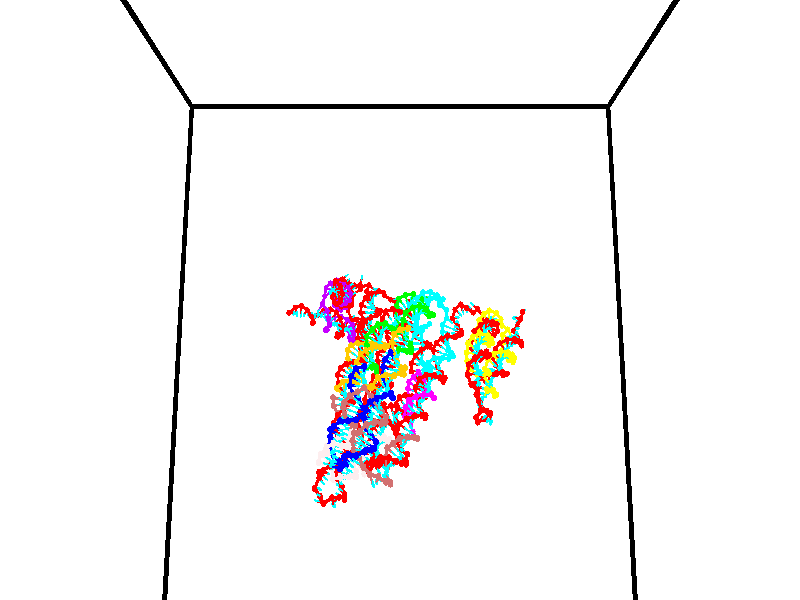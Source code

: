// switches for output
#declare DRAW_BASES = 1; // possible values are 0, 1; only relevant for DNA ribbons
#declare DRAW_BASES_TYPE = 3; // possible values are 1, 2, 3; only relevant for DNA ribbons
#declare DRAW_FOG = 0; // set to 1 to enable fog

#include "colors.inc"

#include "transforms.inc"
background { rgb <1, 1, 1>}

#default {
   normal{
       ripples 0.25
       frequency 0.20
       turbulence 0.2
       lambda 5
   }
	finish {
		phong 0.1
		phong_size 40.
	}
}

// original window dimensions: 1024x640


// camera settings

camera {
	sky <0, 0.179814, -0.983701>
	up <0, 0.179814, -0.983701>
	right 1.6 * <1, 0, 0>
	location <35, 94.9851, 44.8844>
	look_at <35, 29.7336, 32.9568>
	direction <0, -65.2515, -11.9276>
	angle 67.0682
}


# declare cpy_camera_pos = <35, 94.9851, 44.8844>;
# if (DRAW_FOG = 1)
fog {
	fog_type 2
	up vnormalize(cpy_camera_pos)
	color rgbt<1,1,1,0.3>
	distance 1e-5
	fog_alt 3e-3
	fog_offset 56
}
# end


// LIGHTS

# declare lum = 6;
global_settings {
	ambient_light rgb lum * <0.05, 0.05, 0.05>
	max_trace_level 15
}# declare cpy_direct_light_amount = 0.25;
light_source
{	1000 * <-1, -1.16352, -0.803886>,
	rgb lum * cpy_direct_light_amount
	parallel
}

light_source
{	1000 * <1, 1.16352, 0.803886>,
	rgb lum * cpy_direct_light_amount
	parallel
}

// strand 0

// nucleotide -1

// particle -1
sphere {
	<23.796196, 34.957108, 35.009647> 0.250000
	pigment { color rgbt <1,0,0,0> }
	no_shadow
}
cylinder {
	<24.124828, 35.176804, 35.070763>,  <24.322008, 35.308620, 35.107430>, 0.100000
	pigment { color rgbt <1,0,0,0> }
	no_shadow
}
cylinder {
	<24.124828, 35.176804, 35.070763>,  <23.796196, 34.957108, 35.009647>, 0.100000
	pigment { color rgbt <1,0,0,0> }
	no_shadow
}

// particle -1
sphere {
	<24.124828, 35.176804, 35.070763> 0.100000
	pigment { color rgbt <1,0,0,0> }
	no_shadow
}
sphere {
	0, 1
	scale<0.080000,0.200000,0.300000>
	matrix <0.480273, -0.811213, 0.333575,
		0.307153, -0.200681, -0.930260,
		0.821581, 0.549237, 0.152785,
		24.371304, 35.341576, 35.116596>
	pigment { color rgbt <0,1,1,0> }
	no_shadow
}
cylinder {
	<24.378304, 34.734634, 34.511002>,  <23.796196, 34.957108, 35.009647>, 0.130000
	pigment { color rgbt <1,0,0,0> }
	no_shadow
}

// nucleotide -1

// particle -1
sphere {
	<24.378304, 34.734634, 34.511002> 0.250000
	pigment { color rgbt <1,0,0,0> }
	no_shadow
}
cylinder {
	<24.511896, 34.906612, 34.846523>,  <24.592052, 35.009800, 35.047836>, 0.100000
	pigment { color rgbt <1,0,0,0> }
	no_shadow
}
cylinder {
	<24.511896, 34.906612, 34.846523>,  <24.378304, 34.734634, 34.511002>, 0.100000
	pigment { color rgbt <1,0,0,0> }
	no_shadow
}

// particle -1
sphere {
	<24.511896, 34.906612, 34.846523> 0.100000
	pigment { color rgbt <1,0,0,0> }
	no_shadow
}
sphere {
	0, 1
	scale<0.080000,0.200000,0.300000>
	matrix <0.665356, -0.737879, 0.113296,
		0.667651, 0.520268, -0.532507,
		0.333982, 0.429949, 0.838809,
		24.612091, 35.035599, 35.098167>
	pigment { color rgbt <0,1,1,0> }
	no_shadow
}
cylinder {
	<25.050959, 34.882488, 34.415894>,  <24.378304, 34.734634, 34.511002>, 0.130000
	pigment { color rgbt <1,0,0,0> }
	no_shadow
}

// nucleotide -1

// particle -1
sphere {
	<25.050959, 34.882488, 34.415894> 0.250000
	pigment { color rgbt <1,0,0,0> }
	no_shadow
}
cylinder {
	<25.019321, 34.836525, 34.811981>,  <25.000340, 34.808949, 35.049633>, 0.100000
	pigment { color rgbt <1,0,0,0> }
	no_shadow
}
cylinder {
	<25.019321, 34.836525, 34.811981>,  <25.050959, 34.882488, 34.415894>, 0.100000
	pigment { color rgbt <1,0,0,0> }
	no_shadow
}

// particle -1
sphere {
	<25.019321, 34.836525, 34.811981> 0.100000
	pigment { color rgbt <1,0,0,0> }
	no_shadow
}
sphere {
	0, 1
	scale<0.080000,0.200000,0.300000>
	matrix <0.759716, -0.650088, -0.014757,
		0.645427, 0.751120, 0.138717,
		-0.079094, -0.114910, 0.990222,
		24.995594, 34.802052, 35.109047>
	pigment { color rgbt <0,1,1,0> }
	no_shadow
}
cylinder {
	<25.650072, 35.094906, 34.792427>,  <25.050959, 34.882488, 34.415894>, 0.130000
	pigment { color rgbt <1,0,0,0> }
	no_shadow
}

// nucleotide -1

// particle -1
sphere {
	<25.650072, 35.094906, 34.792427> 0.250000
	pigment { color rgbt <1,0,0,0> }
	no_shadow
}
cylinder {
	<25.446653, 34.799992, 34.970318>,  <25.324602, 34.623043, 35.077053>, 0.100000
	pigment { color rgbt <1,0,0,0> }
	no_shadow
}
cylinder {
	<25.446653, 34.799992, 34.970318>,  <25.650072, 35.094906, 34.792427>, 0.100000
	pigment { color rgbt <1,0,0,0> }
	no_shadow
}

// particle -1
sphere {
	<25.446653, 34.799992, 34.970318> 0.100000
	pigment { color rgbt <1,0,0,0> }
	no_shadow
}
sphere {
	0, 1
	scale<0.080000,0.200000,0.300000>
	matrix <0.790803, -0.604259, -0.097478,
		0.340601, 0.302121, 0.890345,
		-0.508548, -0.737288, 0.444730,
		25.294088, 34.578804, 35.103737>
	pigment { color rgbt <0,1,1,0> }
	no_shadow
}
cylinder {
	<26.102768, 34.807922, 35.323265>,  <25.650072, 35.094906, 34.792427>, 0.130000
	pigment { color rgbt <1,0,0,0> }
	no_shadow
}

// nucleotide -1

// particle -1
sphere {
	<26.102768, 34.807922, 35.323265> 0.250000
	pigment { color rgbt <1,0,0,0> }
	no_shadow
}
cylinder {
	<25.867022, 34.530338, 35.157825>,  <25.725574, 34.363789, 35.058563>, 0.100000
	pigment { color rgbt <1,0,0,0> }
	no_shadow
}
cylinder {
	<25.867022, 34.530338, 35.157825>,  <26.102768, 34.807922, 35.323265>, 0.100000
	pigment { color rgbt <1,0,0,0> }
	no_shadow
}

// particle -1
sphere {
	<25.867022, 34.530338, 35.157825> 0.100000
	pigment { color rgbt <1,0,0,0> }
	no_shadow
}
sphere {
	0, 1
	scale<0.080000,0.200000,0.300000>
	matrix <0.700220, -0.694146, 0.166894,
		-0.402914, -0.191247, 0.895033,
		-0.589366, -0.693964, -0.413597,
		25.690212, 34.322147, 35.033745>
	pigment { color rgbt <0,1,1,0> }
	no_shadow
}
cylinder {
	<26.192242, 34.149494, 35.697063>,  <26.102768, 34.807922, 35.323265>, 0.130000
	pigment { color rgbt <1,0,0,0> }
	no_shadow
}

// nucleotide -1

// particle -1
sphere {
	<26.192242, 34.149494, 35.697063> 0.250000
	pigment { color rgbt <1,0,0,0> }
	no_shadow
}
cylinder {
	<26.081795, 34.051750, 35.325249>,  <26.015526, 33.993103, 35.102158>, 0.100000
	pigment { color rgbt <1,0,0,0> }
	no_shadow
}
cylinder {
	<26.081795, 34.051750, 35.325249>,  <26.192242, 34.149494, 35.697063>, 0.100000
	pigment { color rgbt <1,0,0,0> }
	no_shadow
}

// particle -1
sphere {
	<26.081795, 34.051750, 35.325249> 0.100000
	pigment { color rgbt <1,0,0,0> }
	no_shadow
}
sphere {
	0, 1
	scale<0.080000,0.200000,0.300000>
	matrix <0.528237, -0.846556, 0.065632,
		-0.802947, -0.472897, 0.362829,
		-0.276118, -0.244359, -0.929541,
		25.998959, 33.978443, 35.046387>
	pigment { color rgbt <0,1,1,0> }
	no_shadow
}
cylinder {
	<25.958954, 33.525986, 35.683292>,  <26.192242, 34.149494, 35.697063>, 0.130000
	pigment { color rgbt <1,0,0,0> }
	no_shadow
}

// nucleotide -1

// particle -1
sphere {
	<25.958954, 33.525986, 35.683292> 0.250000
	pigment { color rgbt <1,0,0,0> }
	no_shadow
}
cylinder {
	<26.115868, 33.607502, 35.324497>,  <26.210016, 33.656410, 35.109222>, 0.100000
	pigment { color rgbt <1,0,0,0> }
	no_shadow
}
cylinder {
	<26.115868, 33.607502, 35.324497>,  <25.958954, 33.525986, 35.683292>, 0.100000
	pigment { color rgbt <1,0,0,0> }
	no_shadow
}

// particle -1
sphere {
	<26.115868, 33.607502, 35.324497> 0.100000
	pigment { color rgbt <1,0,0,0> }
	no_shadow
}
sphere {
	0, 1
	scale<0.080000,0.200000,0.300000>
	matrix <0.604116, -0.792439, 0.084165,
		-0.693655, -0.574900, -0.433974,
		0.392284, 0.203789, -0.896985,
		26.233553, 33.668640, 35.055401>
	pigment { color rgbt <0,1,1,0> }
	no_shadow
}
cylinder {
	<25.976654, 32.975117, 35.164177>,  <25.958954, 33.525986, 35.683292>, 0.130000
	pigment { color rgbt <1,0,0,0> }
	no_shadow
}

// nucleotide -1

// particle -1
sphere {
	<25.976654, 32.975117, 35.164177> 0.250000
	pigment { color rgbt <1,0,0,0> }
	no_shadow
}
cylinder {
	<26.289835, 33.198257, 35.054054>,  <26.477743, 33.332142, 34.987980>, 0.100000
	pigment { color rgbt <1,0,0,0> }
	no_shadow
}
cylinder {
	<26.289835, 33.198257, 35.054054>,  <25.976654, 32.975117, 35.164177>, 0.100000
	pigment { color rgbt <1,0,0,0> }
	no_shadow
}

// particle -1
sphere {
	<26.289835, 33.198257, 35.054054> 0.100000
	pigment { color rgbt <1,0,0,0> }
	no_shadow
}
sphere {
	0, 1
	scale<0.080000,0.200000,0.300000>
	matrix <0.599372, -0.794962, 0.093751,
		-0.166556, -0.238411, -0.956776,
		0.782951, 0.557849, -0.275302,
		26.524721, 33.365612, 34.971462>
	pigment { color rgbt <0,1,1,0> }
	no_shadow
}
cylinder {
	<26.377497, 32.470276, 34.782516>,  <25.976654, 32.975117, 35.164177>, 0.130000
	pigment { color rgbt <1,0,0,0> }
	no_shadow
}

// nucleotide -1

// particle -1
sphere {
	<26.377497, 32.470276, 34.782516> 0.250000
	pigment { color rgbt <1,0,0,0> }
	no_shadow
}
cylinder {
	<26.629751, 32.764431, 34.881718>,  <26.781103, 32.940922, 34.941238>, 0.100000
	pigment { color rgbt <1,0,0,0> }
	no_shadow
}
cylinder {
	<26.629751, 32.764431, 34.881718>,  <26.377497, 32.470276, 34.782516>, 0.100000
	pigment { color rgbt <1,0,0,0> }
	no_shadow
}

// particle -1
sphere {
	<26.629751, 32.764431, 34.881718> 0.100000
	pigment { color rgbt <1,0,0,0> }
	no_shadow
}
sphere {
	0, 1
	scale<0.080000,0.200000,0.300000>
	matrix <0.705378, -0.676392, 0.211981,
		0.323635, 0.041253, -0.945282,
		0.630637, 0.735386, 0.248003,
		26.818943, 32.985046, 34.956120>
	pigment { color rgbt <0,1,1,0> }
	no_shadow
}
cylinder {
	<26.915197, 32.285564, 34.385181>,  <26.377497, 32.470276, 34.782516>, 0.130000
	pigment { color rgbt <1,0,0,0> }
	no_shadow
}

// nucleotide -1

// particle -1
sphere {
	<26.915197, 32.285564, 34.385181> 0.250000
	pigment { color rgbt <1,0,0,0> }
	no_shadow
}
cylinder {
	<27.049719, 32.518017, 34.681610>,  <27.130432, 32.657486, 34.859467>, 0.100000
	pigment { color rgbt <1,0,0,0> }
	no_shadow
}
cylinder {
	<27.049719, 32.518017, 34.681610>,  <26.915197, 32.285564, 34.385181>, 0.100000
	pigment { color rgbt <1,0,0,0> }
	no_shadow
}

// particle -1
sphere {
	<27.049719, 32.518017, 34.681610> 0.100000
	pigment { color rgbt <1,0,0,0> }
	no_shadow
}
sphere {
	0, 1
	scale<0.080000,0.200000,0.300000>
	matrix <0.744700, -0.645789, 0.168461,
		0.576474, 0.495223, -0.649947,
		0.336303, 0.581129, 0.741073,
		27.150610, 32.692356, 34.903931>
	pigment { color rgbt <0,1,1,0> }
	no_shadow
}
cylinder {
	<27.659208, 32.230804, 34.238346>,  <26.915197, 32.285564, 34.385181>, 0.130000
	pigment { color rgbt <1,0,0,0> }
	no_shadow
}

// nucleotide -1

// particle -1
sphere {
	<27.659208, 32.230804, 34.238346> 0.250000
	pigment { color rgbt <1,0,0,0> }
	no_shadow
}
cylinder {
	<27.600790, 32.322559, 34.623272>,  <27.565739, 32.377613, 34.854229>, 0.100000
	pigment { color rgbt <1,0,0,0> }
	no_shadow
}
cylinder {
	<27.600790, 32.322559, 34.623272>,  <27.659208, 32.230804, 34.238346>, 0.100000
	pigment { color rgbt <1,0,0,0> }
	no_shadow
}

// particle -1
sphere {
	<27.600790, 32.322559, 34.623272> 0.100000
	pigment { color rgbt <1,0,0,0> }
	no_shadow
}
sphere {
	0, 1
	scale<0.080000,0.200000,0.300000>
	matrix <0.695654, -0.667808, 0.264762,
		0.703375, 0.708106, -0.062043,
		-0.146047, 0.229387, 0.962316,
		27.556976, 32.391376, 34.911968>
	pigment { color rgbt <0,1,1,0> }
	no_shadow
}
cylinder {
	<28.355331, 32.562492, 34.568115>,  <27.659208, 32.230804, 34.238346>, 0.130000
	pigment { color rgbt <1,0,0,0> }
	no_shadow
}

// nucleotide -1

// particle -1
sphere {
	<28.355331, 32.562492, 34.568115> 0.250000
	pigment { color rgbt <1,0,0,0> }
	no_shadow
}
cylinder {
	<28.100109, 32.424824, 34.843632>,  <27.946976, 32.342224, 35.008942>, 0.100000
	pigment { color rgbt <1,0,0,0> }
	no_shadow
}
cylinder {
	<28.100109, 32.424824, 34.843632>,  <28.355331, 32.562492, 34.568115>, 0.100000
	pigment { color rgbt <1,0,0,0> }
	no_shadow
}

// particle -1
sphere {
	<28.100109, 32.424824, 34.843632> 0.100000
	pigment { color rgbt <1,0,0,0> }
	no_shadow
}
sphere {
	0, 1
	scale<0.080000,0.200000,0.300000>
	matrix <0.701848, -0.627881, 0.336415,
		0.316693, 0.698077, 0.642179,
		-0.638056, -0.344172, 0.688789,
		27.908693, 32.321571, 35.050270>
	pigment { color rgbt <0,1,1,0> }
	no_shadow
}
cylinder {
	<28.759325, 32.498978, 35.151196>,  <28.355331, 32.562492, 34.568115>, 0.130000
	pigment { color rgbt <1,0,0,0> }
	no_shadow
}

// nucleotide -1

// particle -1
sphere {
	<28.759325, 32.498978, 35.151196> 0.250000
	pigment { color rgbt <1,0,0,0> }
	no_shadow
}
cylinder {
	<28.446903, 32.273369, 35.258400>,  <28.259451, 32.138004, 35.322723>, 0.100000
	pigment { color rgbt <1,0,0,0> }
	no_shadow
}
cylinder {
	<28.446903, 32.273369, 35.258400>,  <28.759325, 32.498978, 35.151196>, 0.100000
	pigment { color rgbt <1,0,0,0> }
	no_shadow
}

// particle -1
sphere {
	<28.446903, 32.273369, 35.258400> 0.100000
	pigment { color rgbt <1,0,0,0> }
	no_shadow
}
sphere {
	0, 1
	scale<0.080000,0.200000,0.300000>
	matrix <0.622662, -0.670853, 0.402801,
		-0.047390, 0.481492, 0.875168,
		-0.781055, -0.564023, 0.268015,
		28.212587, 32.104160, 35.338806>
	pigment { color rgbt <0,1,1,0> }
	no_shadow
}
cylinder {
	<29.005512, 32.209755, 35.723698>,  <28.759325, 32.498978, 35.151196>, 0.130000
	pigment { color rgbt <1,0,0,0> }
	no_shadow
}

// nucleotide -1

// particle -1
sphere {
	<29.005512, 32.209755, 35.723698> 0.250000
	pigment { color rgbt <1,0,0,0> }
	no_shadow
}
cylinder {
	<28.676079, 31.992422, 35.658585>,  <28.478418, 31.862022, 35.619518>, 0.100000
	pigment { color rgbt <1,0,0,0> }
	no_shadow
}
cylinder {
	<28.676079, 31.992422, 35.658585>,  <29.005512, 32.209755, 35.723698>, 0.100000
	pigment { color rgbt <1,0,0,0> }
	no_shadow
}

// particle -1
sphere {
	<28.676079, 31.992422, 35.658585> 0.100000
	pigment { color rgbt <1,0,0,0> }
	no_shadow
}
sphere {
	0, 1
	scale<0.080000,0.200000,0.300000>
	matrix <0.449311, -0.800120, 0.397399,
		-0.346165, 0.254152, 0.903093,
		-0.823583, -0.543336, -0.162780,
		28.429005, 31.829422, 35.609749>
	pigment { color rgbt <0,1,1,0> }
	no_shadow
}
cylinder {
	<28.921885, 31.669079, 36.428268>,  <29.005512, 32.209755, 35.723698>, 0.130000
	pigment { color rgbt <1,0,0,0> }
	no_shadow
}

// nucleotide -1

// particle -1
sphere {
	<28.921885, 31.669079, 36.428268> 0.250000
	pigment { color rgbt <1,0,0,0> }
	no_shadow
}
cylinder {
	<28.708340, 31.548771, 36.112160>,  <28.580214, 31.476587, 35.922493>, 0.100000
	pigment { color rgbt <1,0,0,0> }
	no_shadow
}
cylinder {
	<28.708340, 31.548771, 36.112160>,  <28.921885, 31.669079, 36.428268>, 0.100000
	pigment { color rgbt <1,0,0,0> }
	no_shadow
}

// particle -1
sphere {
	<28.708340, 31.548771, 36.112160> 0.100000
	pigment { color rgbt <1,0,0,0> }
	no_shadow
}
sphere {
	0, 1
	scale<0.080000,0.200000,0.300000>
	matrix <0.380563, -0.920059, 0.093078,
		-0.755091, -0.251057, 0.605647,
		-0.533863, -0.300769, -0.790271,
		28.548182, 31.458540, 35.875080>
	pigment { color rgbt <0,1,1,0> }
	no_shadow
}
cylinder {
	<28.410391, 31.162455, 36.572395>,  <28.921885, 31.669079, 36.428268>, 0.130000
	pigment { color rgbt <1,0,0,0> }
	no_shadow
}

// nucleotide -1

// particle -1
sphere {
	<28.410391, 31.162455, 36.572395> 0.250000
	pigment { color rgbt <1,0,0,0> }
	no_shadow
}
cylinder {
	<28.509106, 31.093601, 36.190933>,  <28.568335, 31.052290, 35.962055>, 0.100000
	pigment { color rgbt <1,0,0,0> }
	no_shadow
}
cylinder {
	<28.509106, 31.093601, 36.190933>,  <28.410391, 31.162455, 36.572395>, 0.100000
	pigment { color rgbt <1,0,0,0> }
	no_shadow
}

// particle -1
sphere {
	<28.509106, 31.093601, 36.190933> 0.100000
	pigment { color rgbt <1,0,0,0> }
	no_shadow
}
sphere {
	0, 1
	scale<0.080000,0.200000,0.300000>
	matrix <0.188225, -0.956842, 0.221416,
		-0.950614, -0.234146, -0.203739,
		0.246790, -0.172133, -0.953659,
		28.583141, 31.041962, 35.904835>
	pigment { color rgbt <0,1,1,0> }
	no_shadow
}
cylinder {
	<28.177513, 30.431122, 36.434685>,  <28.410391, 31.162455, 36.572395>, 0.130000
	pigment { color rgbt <1,0,0,0> }
	no_shadow
}

// nucleotide -1

// particle -1
sphere {
	<28.177513, 30.431122, 36.434685> 0.250000
	pigment { color rgbt <1,0,0,0> }
	no_shadow
}
cylinder {
	<28.455973, 30.538811, 36.168484>,  <28.623049, 30.603424, 36.008762>, 0.100000
	pigment { color rgbt <1,0,0,0> }
	no_shadow
}
cylinder {
	<28.455973, 30.538811, 36.168484>,  <28.177513, 30.431122, 36.434685>, 0.100000
	pigment { color rgbt <1,0,0,0> }
	no_shadow
}

// particle -1
sphere {
	<28.455973, 30.538811, 36.168484> 0.100000
	pigment { color rgbt <1,0,0,0> }
	no_shadow
}
sphere {
	0, 1
	scale<0.080000,0.200000,0.300000>
	matrix <0.413171, -0.908350, 0.064733,
		-0.587084, -0.320031, -0.743581,
		0.696148, 0.269223, -0.665505,
		28.664818, 30.619577, 35.968834>
	pigment { color rgbt <0,1,1,0> }
	no_shadow
}
cylinder {
	<28.195721, 29.861904, 36.076298>,  <28.177513, 30.431122, 36.434685>, 0.130000
	pigment { color rgbt <1,0,0,0> }
	no_shadow
}

// nucleotide -1

// particle -1
sphere {
	<28.195721, 29.861904, 36.076298> 0.250000
	pigment { color rgbt <1,0,0,0> }
	no_shadow
}
cylinder {
	<28.543928, 30.012650, 35.949696>,  <28.752851, 30.103096, 35.873734>, 0.100000
	pigment { color rgbt <1,0,0,0> }
	no_shadow
}
cylinder {
	<28.543928, 30.012650, 35.949696>,  <28.195721, 29.861904, 36.076298>, 0.100000
	pigment { color rgbt <1,0,0,0> }
	no_shadow
}

// particle -1
sphere {
	<28.543928, 30.012650, 35.949696> 0.100000
	pigment { color rgbt <1,0,0,0> }
	no_shadow
}
sphere {
	0, 1
	scale<0.080000,0.200000,0.300000>
	matrix <0.381518, -0.923024, -0.049714,
		-0.310876, -0.077475, -0.947288,
		0.870517, 0.376862, -0.316504,
		28.805084, 30.125708, 35.854744>
	pigment { color rgbt <0,1,1,0> }
	no_shadow
}
cylinder {
	<28.411144, 29.404520, 35.691723>,  <28.195721, 29.861904, 36.076298>, 0.130000
	pigment { color rgbt <1,0,0,0> }
	no_shadow
}

// nucleotide -1

// particle -1
sphere {
	<28.411144, 29.404520, 35.691723> 0.250000
	pigment { color rgbt <1,0,0,0> }
	no_shadow
}
cylinder {
	<28.760483, 29.599352, 35.690063>,  <28.970085, 29.716251, 35.689068>, 0.100000
	pigment { color rgbt <1,0,0,0> }
	no_shadow
}
cylinder {
	<28.760483, 29.599352, 35.690063>,  <28.411144, 29.404520, 35.691723>, 0.100000
	pigment { color rgbt <1,0,0,0> }
	no_shadow
}

// particle -1
sphere {
	<28.760483, 29.599352, 35.690063> 0.100000
	pigment { color rgbt <1,0,0,0> }
	no_shadow
}
sphere {
	0, 1
	scale<0.080000,0.200000,0.300000>
	matrix <0.481702, -0.864902, -0.141095,
		-0.072309, 0.121229, -0.989987,
		0.873347, 0.487081, -0.004144,
		29.022488, 29.745476, 35.688820>
	pigment { color rgbt <0,1,1,0> }
	no_shadow
}
cylinder {
	<28.858250, 29.018084, 35.183212>,  <28.411144, 29.404520, 35.691723>, 0.130000
	pigment { color rgbt <1,0,0,0> }
	no_shadow
}

// nucleotide -1

// particle -1
sphere {
	<28.858250, 29.018084, 35.183212> 0.250000
	pigment { color rgbt <1,0,0,0> }
	no_shadow
}
cylinder {
	<29.094833, 29.245562, 35.411865>,  <29.236784, 29.382048, 35.549057>, 0.100000
	pigment { color rgbt <1,0,0,0> }
	no_shadow
}
cylinder {
	<29.094833, 29.245562, 35.411865>,  <28.858250, 29.018084, 35.183212>, 0.100000
	pigment { color rgbt <1,0,0,0> }
	no_shadow
}

// particle -1
sphere {
	<29.094833, 29.245562, 35.411865> 0.100000
	pigment { color rgbt <1,0,0,0> }
	no_shadow
}
sphere {
	0, 1
	scale<0.080000,0.200000,0.300000>
	matrix <0.772033, -0.603975, -0.197937,
		0.232686, 0.558390, -0.796278,
		0.591458, 0.568695, 0.571632,
		29.272270, 29.416170, 35.583355>
	pigment { color rgbt <0,1,1,0> }
	no_shadow
}
cylinder {
	<29.514112, 29.201984, 34.733540>,  <28.858250, 29.018084, 35.183212>, 0.130000
	pigment { color rgbt <1,0,0,0> }
	no_shadow
}

// nucleotide -1

// particle -1
sphere {
	<29.514112, 29.201984, 34.733540> 0.250000
	pigment { color rgbt <1,0,0,0> }
	no_shadow
}
cylinder {
	<29.591215, 29.199312, 35.126030>,  <29.637476, 29.197710, 35.361523>, 0.100000
	pigment { color rgbt <1,0,0,0> }
	no_shadow
}
cylinder {
	<29.591215, 29.199312, 35.126030>,  <29.514112, 29.201984, 34.733540>, 0.100000
	pigment { color rgbt <1,0,0,0> }
	no_shadow
}

// particle -1
sphere {
	<29.591215, 29.199312, 35.126030> 0.100000
	pigment { color rgbt <1,0,0,0> }
	no_shadow
}
sphere {
	0, 1
	scale<0.080000,0.200000,0.300000>
	matrix <0.548041, -0.828742, -0.113301,
		0.813938, 0.559591, -0.156085,
		0.192756, -0.006679, 0.981224,
		29.649042, 29.197309, 35.420399>
	pigment { color rgbt <0,1,1,0> }
	no_shadow
}
cylinder {
	<30.264217, 29.077778, 34.750340>,  <29.514112, 29.201984, 34.733540>, 0.130000
	pigment { color rgbt <1,0,0,0> }
	no_shadow
}

// nucleotide -1

// particle -1
sphere {
	<30.264217, 29.077778, 34.750340> 0.250000
	pigment { color rgbt <1,0,0,0> }
	no_shadow
}
cylinder {
	<30.122599, 29.008705, 35.118000>,  <30.037628, 28.967262, 35.338596>, 0.100000
	pigment { color rgbt <1,0,0,0> }
	no_shadow
}
cylinder {
	<30.122599, 29.008705, 35.118000>,  <30.264217, 29.077778, 34.750340>, 0.100000
	pigment { color rgbt <1,0,0,0> }
	no_shadow
}

// particle -1
sphere {
	<30.122599, 29.008705, 35.118000> 0.100000
	pigment { color rgbt <1,0,0,0> }
	no_shadow
}
sphere {
	0, 1
	scale<0.080000,0.200000,0.300000>
	matrix <0.663068, -0.739440, 0.116486,
		0.659540, 0.650699, 0.376295,
		-0.354046, -0.172682, 0.919148,
		30.016384, 28.956900, 35.393745>
	pigment { color rgbt <0,1,1,0> }
	no_shadow
}
cylinder {
	<30.896534, 28.986504, 35.156281>,  <30.264217, 29.077778, 34.750340>, 0.130000
	pigment { color rgbt <1,0,0,0> }
	no_shadow
}

// nucleotide -1

// particle -1
sphere {
	<30.896534, 28.986504, 35.156281> 0.250000
	pigment { color rgbt <1,0,0,0> }
	no_shadow
}
cylinder {
	<30.578924, 28.809982, 35.323502>,  <30.388357, 28.704069, 35.423836>, 0.100000
	pigment { color rgbt <1,0,0,0> }
	no_shadow
}
cylinder {
	<30.578924, 28.809982, 35.323502>,  <30.896534, 28.986504, 35.156281>, 0.100000
	pigment { color rgbt <1,0,0,0> }
	no_shadow
}

// particle -1
sphere {
	<30.578924, 28.809982, 35.323502> 0.100000
	pigment { color rgbt <1,0,0,0> }
	no_shadow
}
sphere {
	0, 1
	scale<0.080000,0.200000,0.300000>
	matrix <0.512606, -0.855743, 0.070276,
		0.326736, 0.270099, 0.905699,
		-0.794027, -0.441305, 0.418057,
		30.340715, 28.677591, 35.448917>
	pigment { color rgbt <0,1,1,0> }
	no_shadow
}
cylinder {
	<31.151739, 28.512161, 35.690502>,  <30.896534, 28.986504, 35.156281>, 0.130000
	pigment { color rgbt <1,0,0,0> }
	no_shadow
}

// nucleotide -1

// particle -1
sphere {
	<31.151739, 28.512161, 35.690502> 0.250000
	pigment { color rgbt <1,0,0,0> }
	no_shadow
}
cylinder {
	<30.772976, 28.383604, 35.687122>,  <30.545717, 28.306469, 35.685097>, 0.100000
	pigment { color rgbt <1,0,0,0> }
	no_shadow
}
cylinder {
	<30.772976, 28.383604, 35.687122>,  <31.151739, 28.512161, 35.690502>, 0.100000
	pigment { color rgbt <1,0,0,0> }
	no_shadow
}

// particle -1
sphere {
	<30.772976, 28.383604, 35.687122> 0.100000
	pigment { color rgbt <1,0,0,0> }
	no_shadow
}
sphere {
	0, 1
	scale<0.080000,0.200000,0.300000>
	matrix <0.317286, -0.938400, 0.136878,
		-0.051917, 0.126931, 0.990552,
		-0.946908, -0.321394, -0.008446,
		30.488903, 28.287186, 35.684589>
	pigment { color rgbt <0,1,1,0> }
	no_shadow
}
cylinder {
	<31.022621, 28.153131, 36.209595>,  <31.151739, 28.512161, 35.690502>, 0.130000
	pigment { color rgbt <1,0,0,0> }
	no_shadow
}

// nucleotide -1

// particle -1
sphere {
	<31.022621, 28.153131, 36.209595> 0.250000
	pigment { color rgbt <1,0,0,0> }
	no_shadow
}
cylinder {
	<30.736778, 28.017164, 35.965042>,  <30.565273, 27.935583, 35.818310>, 0.100000
	pigment { color rgbt <1,0,0,0> }
	no_shadow
}
cylinder {
	<30.736778, 28.017164, 35.965042>,  <31.022621, 28.153131, 36.209595>, 0.100000
	pigment { color rgbt <1,0,0,0> }
	no_shadow
}

// particle -1
sphere {
	<30.736778, 28.017164, 35.965042> 0.100000
	pigment { color rgbt <1,0,0,0> }
	no_shadow
}
sphere {
	0, 1
	scale<0.080000,0.200000,0.300000>
	matrix <0.389254, -0.919414, 0.056207,
		-0.581223, -0.197818, 0.789334,
		-0.714606, -0.339920, -0.611386,
		30.522396, 27.915188, 35.781628>
	pigment { color rgbt <0,1,1,0> }
	no_shadow
}
cylinder {
	<30.809828, 27.520601, 36.432537>,  <31.022621, 28.153131, 36.209595>, 0.130000
	pigment { color rgbt <1,0,0,0> }
	no_shadow
}

// nucleotide -1

// particle -1
sphere {
	<30.809828, 27.520601, 36.432537> 0.250000
	pigment { color rgbt <1,0,0,0> }
	no_shadow
}
cylinder {
	<30.792747, 27.530514, 36.033024>,  <30.782499, 27.536461, 35.793316>, 0.100000
	pigment { color rgbt <1,0,0,0> }
	no_shadow
}
cylinder {
	<30.792747, 27.530514, 36.033024>,  <30.809828, 27.520601, 36.432537>, 0.100000
	pigment { color rgbt <1,0,0,0> }
	no_shadow
}

// particle -1
sphere {
	<30.792747, 27.530514, 36.033024> 0.100000
	pigment { color rgbt <1,0,0,0> }
	no_shadow
}
sphere {
	0, 1
	scale<0.080000,0.200000,0.300000>
	matrix <0.617440, -0.785279, -0.045881,
		-0.785457, -0.618647, 0.018255,
		-0.042720, 0.024767, -0.998780,
		30.779938, 27.537949, 35.733391>
	pigment { color rgbt <0,1,1,0> }
	no_shadow
}
cylinder {
	<30.489389, 26.922239, 36.251251>,  <30.809828, 27.520601, 36.432537>, 0.130000
	pigment { color rgbt <1,0,0,0> }
	no_shadow
}

// nucleotide -1

// particle -1
sphere {
	<30.489389, 26.922239, 36.251251> 0.250000
	pigment { color rgbt <1,0,0,0> }
	no_shadow
}
cylinder {
	<30.715780, 27.083265, 35.963470>,  <30.851614, 27.179882, 35.790802>, 0.100000
	pigment { color rgbt <1,0,0,0> }
	no_shadow
}
cylinder {
	<30.715780, 27.083265, 35.963470>,  <30.489389, 26.922239, 36.251251>, 0.100000
	pigment { color rgbt <1,0,0,0> }
	no_shadow
}

// particle -1
sphere {
	<30.715780, 27.083265, 35.963470> 0.100000
	pigment { color rgbt <1,0,0,0> }
	no_shadow
}
sphere {
	0, 1
	scale<0.080000,0.200000,0.300000>
	matrix <0.591919, -0.805862, 0.014733,
		-0.573847, -0.434195, -0.694387,
		0.565978, 0.402567, -0.719451,
		30.885574, 27.204035, 35.747635>
	pigment { color rgbt <0,1,1,0> }
	no_shadow
}
cylinder {
	<31.037796, 26.445004, 36.499176>,  <30.489389, 26.922239, 36.251251>, 0.130000
	pigment { color rgbt <1,0,0,0> }
	no_shadow
}

// nucleotide -1

// particle -1
sphere {
	<31.037796, 26.445004, 36.499176> 0.250000
	pigment { color rgbt <1,0,0,0> }
	no_shadow
}
cylinder {
	<31.040699, 26.760874, 36.253784>,  <31.042440, 26.950396, 36.106548>, 0.100000
	pigment { color rgbt <1,0,0,0> }
	no_shadow
}
cylinder {
	<31.040699, 26.760874, 36.253784>,  <31.037796, 26.445004, 36.499176>, 0.100000
	pigment { color rgbt <1,0,0,0> }
	no_shadow
}

// particle -1
sphere {
	<31.040699, 26.760874, 36.253784> 0.100000
	pigment { color rgbt <1,0,0,0> }
	no_shadow
}
sphere {
	0, 1
	scale<0.080000,0.200000,0.300000>
	matrix <-0.914006, -0.243622, -0.324408,
		-0.405635, 0.563079, 0.720002,
		0.007259, 0.789677, -0.613479,
		31.042877, 26.997778, 36.069740>
	pigment { color rgbt <0,1,1,0> }
	no_shadow
}
cylinder {
	<30.745798, 26.094545, 35.781799>,  <31.037796, 26.445004, 36.499176>, 0.130000
	pigment { color rgbt <1,0,0,0> }
	no_shadow
}

// nucleotide -1

// particle -1
sphere {
	<30.745798, 26.094545, 35.781799> 0.250000
	pigment { color rgbt <1,0,0,0> }
	no_shadow
}
cylinder {
	<30.880711, 25.749842, 35.630215>,  <30.961658, 25.543018, 35.539265>, 0.100000
	pigment { color rgbt <1,0,0,0> }
	no_shadow
}
cylinder {
	<30.880711, 25.749842, 35.630215>,  <30.745798, 26.094545, 35.781799>, 0.100000
	pigment { color rgbt <1,0,0,0> }
	no_shadow
}

// particle -1
sphere {
	<30.880711, 25.749842, 35.630215> 0.100000
	pigment { color rgbt <1,0,0,0> }
	no_shadow
}
sphere {
	0, 1
	scale<0.080000,0.200000,0.300000>
	matrix <-0.791511, -0.041655, -0.609734,
		0.509659, 0.505602, -0.696143,
		0.337280, -0.861761, -0.378959,
		30.981895, 25.491314, 35.516525>
	pigment { color rgbt <0,1,1,0> }
	no_shadow
}
cylinder {
	<30.643372, 26.180271, 35.041256>,  <30.745798, 26.094545, 35.781799>, 0.130000
	pigment { color rgbt <1,0,0,0> }
	no_shadow
}

// nucleotide -1

// particle -1
sphere {
	<30.643372, 26.180271, 35.041256> 0.250000
	pigment { color rgbt <1,0,0,0> }
	no_shadow
}
cylinder {
	<30.652359, 25.780588, 35.054398>,  <30.657751, 25.540779, 35.062283>, 0.100000
	pigment { color rgbt <1,0,0,0> }
	no_shadow
}
cylinder {
	<30.652359, 25.780588, 35.054398>,  <30.643372, 26.180271, 35.041256>, 0.100000
	pigment { color rgbt <1,0,0,0> }
	no_shadow
}

// particle -1
sphere {
	<30.652359, 25.780588, 35.054398> 0.100000
	pigment { color rgbt <1,0,0,0> }
	no_shadow
}
sphere {
	0, 1
	scale<0.080000,0.200000,0.300000>
	matrix <-0.739941, -0.038720, -0.671557,
		0.672297, -0.009221, -0.740224,
		0.022469, -0.999207, 0.032854,
		30.659100, 25.480825, 35.064255>
	pigment { color rgbt <0,1,1,0> }
	no_shadow
}
cylinder {
	<31.012646, 25.785545, 34.463928>,  <30.643372, 26.180271, 35.041256>, 0.130000
	pigment { color rgbt <1,0,0,0> }
	no_shadow
}

// nucleotide -1

// particle -1
sphere {
	<31.012646, 25.785545, 34.463928> 0.250000
	pigment { color rgbt <1,0,0,0> }
	no_shadow
}
cylinder {
	<30.685976, 25.628111, 34.632751>,  <30.489973, 25.533651, 34.734043>, 0.100000
	pigment { color rgbt <1,0,0,0> }
	no_shadow
}
cylinder {
	<30.685976, 25.628111, 34.632751>,  <31.012646, 25.785545, 34.463928>, 0.100000
	pigment { color rgbt <1,0,0,0> }
	no_shadow
}

// particle -1
sphere {
	<30.685976, 25.628111, 34.632751> 0.100000
	pigment { color rgbt <1,0,0,0> }
	no_shadow
}
sphere {
	0, 1
	scale<0.080000,0.200000,0.300000>
	matrix <-0.506156, 0.137208, -0.851458,
		0.277213, -0.908991, -0.311270,
		-0.816676, -0.393586, 0.422055,
		30.440973, 25.510036, 34.759369>
	pigment { color rgbt <0,1,1,0> }
	no_shadow
}
cylinder {
	<30.665035, 25.240801, 34.037876>,  <31.012646, 25.785545, 34.463928>, 0.130000
	pigment { color rgbt <1,0,0,0> }
	no_shadow
}

// nucleotide -1

// particle -1
sphere {
	<30.665035, 25.240801, 34.037876> 0.250000
	pigment { color rgbt <1,0,0,0> }
	no_shadow
}
cylinder {
	<30.381578, 25.392836, 34.275650>,  <30.211504, 25.484056, 34.418316>, 0.100000
	pigment { color rgbt <1,0,0,0> }
	no_shadow
}
cylinder {
	<30.381578, 25.392836, 34.275650>,  <30.665035, 25.240801, 34.037876>, 0.100000
	pigment { color rgbt <1,0,0,0> }
	no_shadow
}

// particle -1
sphere {
	<30.381578, 25.392836, 34.275650> 0.100000
	pigment { color rgbt <1,0,0,0> }
	no_shadow
}
sphere {
	0, 1
	scale<0.080000,0.200000,0.300000>
	matrix <-0.636609, 0.018833, -0.770957,
		-0.304225, -0.924759, 0.228621,
		-0.708644, 0.380087, 0.594439,
		30.168985, 25.506861, 34.453983>
	pigment { color rgbt <0,1,1,0> }
	no_shadow
}
cylinder {
	<29.983032, 24.877565, 33.967876>,  <30.665035, 25.240801, 34.037876>, 0.130000
	pigment { color rgbt <1,0,0,0> }
	no_shadow
}

// nucleotide -1

// particle -1
sphere {
	<29.983032, 24.877565, 33.967876> 0.250000
	pigment { color rgbt <1,0,0,0> }
	no_shadow
}
cylinder {
	<29.973770, 25.270164, 34.043900>,  <29.968212, 25.505724, 34.089512>, 0.100000
	pigment { color rgbt <1,0,0,0> }
	no_shadow
}
cylinder {
	<29.973770, 25.270164, 34.043900>,  <29.983032, 24.877565, 33.967876>, 0.100000
	pigment { color rgbt <1,0,0,0> }
	no_shadow
}

// particle -1
sphere {
	<29.973770, 25.270164, 34.043900> 0.100000
	pigment { color rgbt <1,0,0,0> }
	no_shadow
}
sphere {
	0, 1
	scale<0.080000,0.200000,0.300000>
	matrix <-0.525372, 0.149795, -0.837584,
		-0.850558, -0.119246, 0.512184,
		-0.023157, 0.981500, 0.190058,
		29.966824, 25.564615, 34.100918>
	pigment { color rgbt <0,1,1,0> }
	no_shadow
}
cylinder {
	<29.228291, 25.004847, 33.875946>,  <29.983032, 24.877565, 33.967876>, 0.130000
	pigment { color rgbt <1,0,0,0> }
	no_shadow
}

// nucleotide -1

// particle -1
sphere {
	<29.228291, 25.004847, 33.875946> 0.250000
	pigment { color rgbt <1,0,0,0> }
	no_shadow
}
cylinder {
	<29.447180, 25.336535, 33.830441>,  <29.578514, 25.535547, 33.803135>, 0.100000
	pigment { color rgbt <1,0,0,0> }
	no_shadow
}
cylinder {
	<29.447180, 25.336535, 33.830441>,  <29.228291, 25.004847, 33.875946>, 0.100000
	pigment { color rgbt <1,0,0,0> }
	no_shadow
}

// particle -1
sphere {
	<29.447180, 25.336535, 33.830441> 0.100000
	pigment { color rgbt <1,0,0,0> }
	no_shadow
}
sphere {
	0, 1
	scale<0.080000,0.200000,0.300000>
	matrix <-0.675934, 0.357662, -0.644353,
		-0.493620, 0.429503, 0.756218,
		0.547223, 0.829219, -0.113766,
		29.611347, 25.585300, 33.796310>
	pigment { color rgbt <0,1,1,0> }
	no_shadow
}
cylinder {
	<28.904730, 25.420244, 33.252220>,  <29.228291, 25.004847, 33.875946>, 0.130000
	pigment { color rgbt <1,0,0,0> }
	no_shadow
}

// nucleotide -1

// particle -1
sphere {
	<28.904730, 25.420244, 33.252220> 0.250000
	pigment { color rgbt <1,0,0,0> }
	no_shadow
}
cylinder {
	<28.863703, 25.393991, 32.855198>,  <28.839087, 25.378241, 32.616985>, 0.100000
	pigment { color rgbt <1,0,0,0> }
	no_shadow
}
cylinder {
	<28.863703, 25.393991, 32.855198>,  <28.904730, 25.420244, 33.252220>, 0.100000
	pigment { color rgbt <1,0,0,0> }
	no_shadow
}

// particle -1
sphere {
	<28.863703, 25.393991, 32.855198> 0.100000
	pigment { color rgbt <1,0,0,0> }
	no_shadow
}
sphere {
	0, 1
	scale<0.080000,0.200000,0.300000>
	matrix <-0.215882, 0.975507, -0.042196,
		0.971017, 0.209948, -0.114225,
		-0.102569, -0.065633, -0.992559,
		28.832932, 25.374302, 32.557430>
	pigment { color rgbt <0,1,1,0> }
	no_shadow
}
cylinder {
	<29.398748, 25.866999, 32.753056>,  <28.904730, 25.420244, 33.252220>, 0.130000
	pigment { color rgbt <1,0,0,0> }
	no_shadow
}

// nucleotide -1

// particle -1
sphere {
	<29.398748, 25.866999, 32.753056> 0.250000
	pigment { color rgbt <1,0,0,0> }
	no_shadow
}
cylinder {
	<29.032095, 25.770796, 32.625343>,  <28.812103, 25.713074, 32.548717>, 0.100000
	pigment { color rgbt <1,0,0,0> }
	no_shadow
}
cylinder {
	<29.032095, 25.770796, 32.625343>,  <29.398748, 25.866999, 32.753056>, 0.100000
	pigment { color rgbt <1,0,0,0> }
	no_shadow
}

// particle -1
sphere {
	<29.032095, 25.770796, 32.625343> 0.100000
	pigment { color rgbt <1,0,0,0> }
	no_shadow
}
sphere {
	0, 1
	scale<0.080000,0.200000,0.300000>
	matrix <-0.227133, 0.970647, -0.079089,
		0.328929, 0.000023, -0.944355,
		-0.916633, -0.240508, -0.319279,
		28.757105, 25.698643, 32.529560>
	pigment { color rgbt <0,1,1,0> }
	no_shadow
}
cylinder {
	<29.270346, 26.214550, 32.085781>,  <29.398748, 25.866999, 32.753056>, 0.130000
	pigment { color rgbt <1,0,0,0> }
	no_shadow
}

// nucleotide -1

// particle -1
sphere {
	<29.270346, 26.214550, 32.085781> 0.250000
	pigment { color rgbt <1,0,0,0> }
	no_shadow
}
cylinder {
	<28.916040, 26.154705, 32.261528>,  <28.703457, 26.118797, 32.366974>, 0.100000
	pigment { color rgbt <1,0,0,0> }
	no_shadow
}
cylinder {
	<28.916040, 26.154705, 32.261528>,  <29.270346, 26.214550, 32.085781>, 0.100000
	pigment { color rgbt <1,0,0,0> }
	no_shadow
}

// particle -1
sphere {
	<28.916040, 26.154705, 32.261528> 0.100000
	pigment { color rgbt <1,0,0,0> }
	no_shadow
}
sphere {
	0, 1
	scale<0.080000,0.200000,0.300000>
	matrix <-0.231345, 0.962966, -0.138480,
		-0.402374, -0.224305, -0.887571,
		-0.885762, -0.149614, 0.439364,
		28.650312, 26.109821, 32.393337>
	pigment { color rgbt <0,1,1,0> }
	no_shadow
}
cylinder {
	<28.887661, 26.564377, 31.672405>,  <29.270346, 26.214550, 32.085781>, 0.130000
	pigment { color rgbt <1,0,0,0> }
	no_shadow
}

// nucleotide -1

// particle -1
sphere {
	<28.887661, 26.564377, 31.672405> 0.250000
	pigment { color rgbt <1,0,0,0> }
	no_shadow
}
cylinder {
	<28.655676, 26.534718, 31.996910>,  <28.516485, 26.516922, 32.191612>, 0.100000
	pigment { color rgbt <1,0,0,0> }
	no_shadow
}
cylinder {
	<28.655676, 26.534718, 31.996910>,  <28.887661, 26.564377, 31.672405>, 0.100000
	pigment { color rgbt <1,0,0,0> }
	no_shadow
}

// particle -1
sphere {
	<28.655676, 26.534718, 31.996910> 0.100000
	pigment { color rgbt <1,0,0,0> }
	no_shadow
}
sphere {
	0, 1
	scale<0.080000,0.200000,0.300000>
	matrix <-0.099689, 0.994824, 0.019658,
		-0.808520, -0.069473, -0.584353,
		-0.579963, -0.074147, 0.811261,
		28.481688, 26.512474, 32.240288>
	pigment { color rgbt <0,1,1,0> }
	no_shadow
}
cylinder {
	<28.262398, 26.840462, 31.399559>,  <28.887661, 26.564377, 31.672405>, 0.130000
	pigment { color rgbt <1,0,0,0> }
	no_shadow
}

// nucleotide -1

// particle -1
sphere {
	<28.262398, 26.840462, 31.399559> 0.250000
	pigment { color rgbt <1,0,0,0> }
	no_shadow
}
cylinder {
	<28.258476, 26.861519, 31.798985>,  <28.256124, 26.874153, 32.038639>, 0.100000
	pigment { color rgbt <1,0,0,0> }
	no_shadow
}
cylinder {
	<28.258476, 26.861519, 31.798985>,  <28.262398, 26.840462, 31.399559>, 0.100000
	pigment { color rgbt <1,0,0,0> }
	no_shadow
}

// particle -1
sphere {
	<28.258476, 26.861519, 31.798985> 0.100000
	pigment { color rgbt <1,0,0,0> }
	no_shadow
}
sphere {
	0, 1
	scale<0.080000,0.200000,0.300000>
	matrix <-0.267508, 0.962078, -0.053345,
		-0.963506, -0.267647, 0.004652,
		-0.009803, 0.052643, 0.998565,
		28.255535, 26.877312, 32.098553>
	pigment { color rgbt <0,1,1,0> }
	no_shadow
}
cylinder {
	<27.783182, 27.265453, 31.528570>,  <28.262398, 26.840462, 31.399559>, 0.130000
	pigment { color rgbt <1,0,0,0> }
	no_shadow
}

// nucleotide -1

// particle -1
sphere {
	<27.783182, 27.265453, 31.528570> 0.250000
	pigment { color rgbt <1,0,0,0> }
	no_shadow
}
cylinder {
	<27.984392, 27.278690, 31.874025>,  <28.105118, 27.286633, 32.081299>, 0.100000
	pigment { color rgbt <1,0,0,0> }
	no_shadow
}
cylinder {
	<27.984392, 27.278690, 31.874025>,  <27.783182, 27.265453, 31.528570>, 0.100000
	pigment { color rgbt <1,0,0,0> }
	no_shadow
}

// particle -1
sphere {
	<27.984392, 27.278690, 31.874025> 0.100000
	pigment { color rgbt <1,0,0,0> }
	no_shadow
}
sphere {
	0, 1
	scale<0.080000,0.200000,0.300000>
	matrix <-0.167921, 0.983967, 0.060099,
		-0.847803, -0.175255, 0.500515,
		0.503023, 0.033095, 0.863639,
		28.135300, 27.288618, 32.133118>
	pigment { color rgbt <0,1,1,0> }
	no_shadow
}
cylinder {
	<27.545652, 27.867744, 31.919556>,  <27.783182, 27.265453, 31.528570>, 0.130000
	pigment { color rgbt <1,0,0,0> }
	no_shadow
}

// nucleotide -1

// particle -1
sphere {
	<27.545652, 27.867744, 31.919556> 0.250000
	pigment { color rgbt <1,0,0,0> }
	no_shadow
}
cylinder {
	<27.894232, 27.798082, 32.102966>,  <28.103380, 27.756285, 32.213013>, 0.100000
	pigment { color rgbt <1,0,0,0> }
	no_shadow
}
cylinder {
	<27.894232, 27.798082, 32.102966>,  <27.545652, 27.867744, 31.919556>, 0.100000
	pigment { color rgbt <1,0,0,0> }
	no_shadow
}

// particle -1
sphere {
	<27.894232, 27.798082, 32.102966> 0.100000
	pigment { color rgbt <1,0,0,0> }
	no_shadow
}
sphere {
	0, 1
	scale<0.080000,0.200000,0.300000>
	matrix <0.142001, 0.984387, 0.104006,
		-0.469482, -0.025525, 0.882573,
		0.871448, -0.174155, 0.458528,
		28.155666, 27.745836, 32.240524>
	pigment { color rgbt <0,1,1,0> }
	no_shadow
}
cylinder {
	<27.501207, 28.464766, 32.477718>,  <27.545652, 27.867744, 31.919556>, 0.130000
	pigment { color rgbt <1,0,0,0> }
	no_shadow
}

// nucleotide -1

// particle -1
sphere {
	<27.501207, 28.464766, 32.477718> 0.250000
	pigment { color rgbt <1,0,0,0> }
	no_shadow
}
cylinder {
	<27.869543, 28.308805, 32.475464>,  <28.090544, 28.215229, 32.474110>, 0.100000
	pigment { color rgbt <1,0,0,0> }
	no_shadow
}
cylinder {
	<27.869543, 28.308805, 32.475464>,  <27.501207, 28.464766, 32.477718>, 0.100000
	pigment { color rgbt <1,0,0,0> }
	no_shadow
}

// particle -1
sphere {
	<27.869543, 28.308805, 32.475464> 0.100000
	pigment { color rgbt <1,0,0,0> }
	no_shadow
}
sphere {
	0, 1
	scale<0.080000,0.200000,0.300000>
	matrix <0.384850, 0.906396, 0.174174,
		-0.062802, -0.162555, 0.984699,
		0.920840, -0.389900, -0.005636,
		28.145796, 28.191835, 32.473774>
	pigment { color rgbt <0,1,1,0> }
	no_shadow
}
cylinder {
	<27.913593, 28.559492, 33.173351>,  <27.501207, 28.464766, 32.477718>, 0.130000
	pigment { color rgbt <1,0,0,0> }
	no_shadow
}

// nucleotide -1

// particle -1
sphere {
	<27.913593, 28.559492, 33.173351> 0.250000
	pigment { color rgbt <1,0,0,0> }
	no_shadow
}
cylinder {
	<28.158646, 28.536413, 32.858047>,  <28.305677, 28.522566, 32.668865>, 0.100000
	pigment { color rgbt <1,0,0,0> }
	no_shadow
}
cylinder {
	<28.158646, 28.536413, 32.858047>,  <27.913593, 28.559492, 33.173351>, 0.100000
	pigment { color rgbt <1,0,0,0> }
	no_shadow
}

// particle -1
sphere {
	<28.158646, 28.536413, 32.858047> 0.100000
	pigment { color rgbt <1,0,0,0> }
	no_shadow
}
sphere {
	0, 1
	scale<0.080000,0.200000,0.300000>
	matrix <0.306513, 0.936624, 0.169661,
		0.728516, -0.345552, 0.591489,
		0.612629, -0.057698, -0.788261,
		28.342434, 28.519104, 32.621571>
	pigment { color rgbt <0,1,1,0> }
	no_shadow
}
cylinder {
	<28.453623, 28.908838, 33.454098>,  <27.913593, 28.559492, 33.173351>, 0.130000
	pigment { color rgbt <1,0,0,0> }
	no_shadow
}

// nucleotide -1

// particle -1
sphere {
	<28.453623, 28.908838, 33.454098> 0.250000
	pigment { color rgbt <1,0,0,0> }
	no_shadow
}
cylinder {
	<28.553522, 28.876909, 33.068092>,  <28.613462, 28.857752, 32.836491>, 0.100000
	pigment { color rgbt <1,0,0,0> }
	no_shadow
}
cylinder {
	<28.553522, 28.876909, 33.068092>,  <28.453623, 28.908838, 33.454098>, 0.100000
	pigment { color rgbt <1,0,0,0> }
	no_shadow
}

// particle -1
sphere {
	<28.553522, 28.876909, 33.068092> 0.100000
	pigment { color rgbt <1,0,0,0> }
	no_shadow
}
sphere {
	0, 1
	scale<0.080000,0.200000,0.300000>
	matrix <0.432602, 0.900807, 0.037446,
		0.866303, -0.426819, 0.259509,
		0.249750, -0.079824, -0.965014,
		28.628447, 28.852962, 32.778587>
	pigment { color rgbt <0,1,1,0> }
	no_shadow
}
cylinder {
	<29.189505, 29.160206, 33.394470>,  <28.453623, 28.908838, 33.454098>, 0.130000
	pigment { color rgbt <1,0,0,0> }
	no_shadow
}

// nucleotide -1

// particle -1
sphere {
	<29.189505, 29.160206, 33.394470> 0.250000
	pigment { color rgbt <1,0,0,0> }
	no_shadow
}
cylinder {
	<28.992878, 29.199150, 33.048317>,  <28.874903, 29.222517, 32.840626>, 0.100000
	pigment { color rgbt <1,0,0,0> }
	no_shadow
}
cylinder {
	<28.992878, 29.199150, 33.048317>,  <29.189505, 29.160206, 33.394470>, 0.100000
	pigment { color rgbt <1,0,0,0> }
	no_shadow
}

// particle -1
sphere {
	<28.992878, 29.199150, 33.048317> 0.100000
	pigment { color rgbt <1,0,0,0> }
	no_shadow
}
sphere {
	0, 1
	scale<0.080000,0.200000,0.300000>
	matrix <0.372768, 0.921611, -0.108059,
		0.787024, -0.375704, -0.489325,
		-0.491566, 0.097359, -0.865381,
		28.845407, 29.228357, 32.788704>
	pigment { color rgbt <0,1,1,0> }
	no_shadow
}
cylinder {
	<29.703566, 29.560122, 33.093700>,  <29.189505, 29.160206, 33.394470>, 0.130000
	pigment { color rgbt <1,0,0,0> }
	no_shadow
}

// nucleotide -1

// particle -1
sphere {
	<29.703566, 29.560122, 33.093700> 0.250000
	pigment { color rgbt <1,0,0,0> }
	no_shadow
}
cylinder {
	<29.374165, 29.583115, 32.867943>,  <29.176523, 29.596910, 32.732487>, 0.100000
	pigment { color rgbt <1,0,0,0> }
	no_shadow
}
cylinder {
	<29.374165, 29.583115, 32.867943>,  <29.703566, 29.560122, 33.093700>, 0.100000
	pigment { color rgbt <1,0,0,0> }
	no_shadow
}

// particle -1
sphere {
	<29.374165, 29.583115, 32.867943> 0.100000
	pigment { color rgbt <1,0,0,0> }
	no_shadow
}
sphere {
	0, 1
	scale<0.080000,0.200000,0.300000>
	matrix <0.201783, 0.959476, -0.196698,
		0.530214, -0.275866, -0.801730,
		-0.823502, 0.057484, -0.564393,
		29.127113, 29.600359, 32.698624>
	pigment { color rgbt <0,1,1,0> }
	no_shadow
}
cylinder {
	<29.876282, 29.846769, 32.483227>,  <29.703566, 29.560122, 33.093700>, 0.130000
	pigment { color rgbt <1,0,0,0> }
	no_shadow
}

// nucleotide -1

// particle -1
sphere {
	<29.876282, 29.846769, 32.483227> 0.250000
	pigment { color rgbt <1,0,0,0> }
	no_shadow
}
cylinder {
	<29.483961, 29.910587, 32.528072>,  <29.248568, 29.948879, 32.554981>, 0.100000
	pigment { color rgbt <1,0,0,0> }
	no_shadow
}
cylinder {
	<29.483961, 29.910587, 32.528072>,  <29.876282, 29.846769, 32.483227>, 0.100000
	pigment { color rgbt <1,0,0,0> }
	no_shadow
}

// particle -1
sphere {
	<29.483961, 29.910587, 32.528072> 0.100000
	pigment { color rgbt <1,0,0,0> }
	no_shadow
}
sphere {
	0, 1
	scale<0.080000,0.200000,0.300000>
	matrix <0.139080, 0.975355, -0.171287,
		-0.136683, -0.152406, -0.978821,
		-0.980803, 0.159546, 0.112118,
		29.189720, 29.958450, 32.561707>
	pigment { color rgbt <0,1,1,0> }
	no_shadow
}
cylinder {
	<29.705446, 30.396284, 31.970097>,  <29.876282, 29.846769, 32.483227>, 0.130000
	pigment { color rgbt <1,0,0,0> }
	no_shadow
}

// nucleotide -1

// particle -1
sphere {
	<29.705446, 30.396284, 31.970097> 0.250000
	pigment { color rgbt <1,0,0,0> }
	no_shadow
}
cylinder {
	<29.401381, 30.413057, 32.229446>,  <29.218941, 30.423120, 32.385056>, 0.100000
	pigment { color rgbt <1,0,0,0> }
	no_shadow
}
cylinder {
	<29.401381, 30.413057, 32.229446>,  <29.705446, 30.396284, 31.970097>, 0.100000
	pigment { color rgbt <1,0,0,0> }
	no_shadow
}

// particle -1
sphere {
	<29.401381, 30.413057, 32.229446> 0.100000
	pigment { color rgbt <1,0,0,0> }
	no_shadow
}
sphere {
	0, 1
	scale<0.080000,0.200000,0.300000>
	matrix <-0.031925, 0.994299, -0.101735,
		-0.648946, -0.098035, -0.754492,
		-0.760164, 0.041933, 0.648377,
		29.173332, 30.425638, 32.423958>
	pigment { color rgbt <0,1,1,0> }
	no_shadow
}
cylinder {
	<29.208000, 30.869184, 31.669563>,  <29.705446, 30.396284, 31.970097>, 0.130000
	pigment { color rgbt <1,0,0,0> }
	no_shadow
}

// nucleotide -1

// particle -1
sphere {
	<29.208000, 30.869184, 31.669563> 0.250000
	pigment { color rgbt <1,0,0,0> }
	no_shadow
}
cylinder {
	<29.077948, 30.867125, 32.047825>,  <28.999916, 30.865889, 32.274780>, 0.100000
	pigment { color rgbt <1,0,0,0> }
	no_shadow
}
cylinder {
	<29.077948, 30.867125, 32.047825>,  <29.208000, 30.869184, 31.669563>, 0.100000
	pigment { color rgbt <1,0,0,0> }
	no_shadow
}

// particle -1
sphere {
	<29.077948, 30.867125, 32.047825> 0.100000
	pigment { color rgbt <1,0,0,0> }
	no_shadow
}
sphere {
	0, 1
	scale<0.080000,0.200000,0.300000>
	matrix <-0.211439, 0.975065, -0.067387,
		-0.921728, -0.221858, -0.318114,
		-0.325133, -0.005149, 0.945654,
		28.980408, 30.865580, 32.331520>
	pigment { color rgbt <0,1,1,0> }
	no_shadow
}
cylinder {
	<28.602427, 31.282358, 31.616774>,  <29.208000, 30.869184, 31.669563>, 0.130000
	pigment { color rgbt <1,0,0,0> }
	no_shadow
}

// nucleotide -1

// particle -1
sphere {
	<28.602427, 31.282358, 31.616774> 0.250000
	pigment { color rgbt <1,0,0,0> }
	no_shadow
}
cylinder {
	<28.718699, 31.275524, 31.999441>,  <28.788462, 31.271423, 32.229042>, 0.100000
	pigment { color rgbt <1,0,0,0> }
	no_shadow
}
cylinder {
	<28.718699, 31.275524, 31.999441>,  <28.602427, 31.282358, 31.616774>, 0.100000
	pigment { color rgbt <1,0,0,0> }
	no_shadow
}

// particle -1
sphere {
	<28.718699, 31.275524, 31.999441> 0.100000
	pigment { color rgbt <1,0,0,0> }
	no_shadow
}
sphere {
	0, 1
	scale<0.080000,0.200000,0.300000>
	matrix <-0.148706, 0.986885, 0.062806,
		-0.945194, -0.160519, 0.284329,
		0.290681, -0.017083, 0.956667,
		28.805902, 31.270399, 32.286442>
	pigment { color rgbt <0,1,1,0> }
	no_shadow
}
cylinder {
	<28.102818, 31.561884, 32.092285>,  <28.602427, 31.282358, 31.616774>, 0.130000
	pigment { color rgbt <1,0,0,0> }
	no_shadow
}

// nucleotide -1

// particle -1
sphere {
	<28.102818, 31.561884, 32.092285> 0.250000
	pigment { color rgbt <1,0,0,0> }
	no_shadow
}
cylinder {
	<28.420404, 31.594711, 32.333244>,  <28.610956, 31.614407, 32.477818>, 0.100000
	pigment { color rgbt <1,0,0,0> }
	no_shadow
}
cylinder {
	<28.420404, 31.594711, 32.333244>,  <28.102818, 31.561884, 32.092285>, 0.100000
	pigment { color rgbt <1,0,0,0> }
	no_shadow
}

// particle -1
sphere {
	<28.420404, 31.594711, 32.333244> 0.100000
	pigment { color rgbt <1,0,0,0> }
	no_shadow
}
sphere {
	0, 1
	scale<0.080000,0.200000,0.300000>
	matrix <-0.297862, 0.916288, 0.267758,
		-0.529993, -0.392022, 0.751948,
		0.793968, 0.082066, 0.602395,
		28.658594, 31.619331, 32.513962>
	pigment { color rgbt <0,1,1,0> }
	no_shadow
}
cylinder {
	<27.838268, 31.814245, 32.674026>,  <28.102818, 31.561884, 32.092285>, 0.130000
	pigment { color rgbt <1,0,0,0> }
	no_shadow
}

// nucleotide -1

// particle -1
sphere {
	<27.838268, 31.814245, 32.674026> 0.250000
	pigment { color rgbt <1,0,0,0> }
	no_shadow
}
cylinder {
	<28.224081, 31.919687, 32.679562>,  <28.455568, 31.982952, 32.682884>, 0.100000
	pigment { color rgbt <1,0,0,0> }
	no_shadow
}
cylinder {
	<28.224081, 31.919687, 32.679562>,  <27.838268, 31.814245, 32.674026>, 0.100000
	pigment { color rgbt <1,0,0,0> }
	no_shadow
}

// particle -1
sphere {
	<28.224081, 31.919687, 32.679562> 0.100000
	pigment { color rgbt <1,0,0,0> }
	no_shadow
}
sphere {
	0, 1
	scale<0.080000,0.200000,0.300000>
	matrix <-0.259394, 0.936799, 0.234783,
		0.048926, -0.230045, 0.971950,
		0.964532, 0.263604, 0.013838,
		28.513441, 31.998768, 32.683712>
	pigment { color rgbt <0,1,1,0> }
	no_shadow
}
cylinder {
	<27.828039, 32.308903, 33.149834>,  <27.838268, 31.814245, 32.674026>, 0.130000
	pigment { color rgbt <1,0,0,0> }
	no_shadow
}

// nucleotide -1

// particle -1
sphere {
	<27.828039, 32.308903, 33.149834> 0.250000
	pigment { color rgbt <1,0,0,0> }
	no_shadow
}
cylinder {
	<28.204817, 32.369961, 33.030205>,  <28.430883, 32.406593, 32.958427>, 0.100000
	pigment { color rgbt <1,0,0,0> }
	no_shadow
}
cylinder {
	<28.204817, 32.369961, 33.030205>,  <27.828039, 32.308903, 33.149834>, 0.100000
	pigment { color rgbt <1,0,0,0> }
	no_shadow
}

// particle -1
sphere {
	<28.204817, 32.369961, 33.030205> 0.100000
	pigment { color rgbt <1,0,0,0> }
	no_shadow
}
sphere {
	0, 1
	scale<0.080000,0.200000,0.300000>
	matrix <-0.141234, 0.988185, 0.059528,
		0.304626, -0.013833, 0.952372,
		0.941943, 0.152641, -0.299073,
		28.487400, 32.415752, 32.940483>
	pigment { color rgbt <0,1,1,0> }
	no_shadow
}
cylinder {
	<28.114454, 32.713085, 33.663921>,  <27.828039, 32.308903, 33.149834>, 0.130000
	pigment { color rgbt <1,0,0,0> }
	no_shadow
}

// nucleotide -1

// particle -1
sphere {
	<28.114454, 32.713085, 33.663921> 0.250000
	pigment { color rgbt <1,0,0,0> }
	no_shadow
}
cylinder {
	<28.312836, 32.766983, 33.320789>,  <28.431864, 32.799320, 33.114910>, 0.100000
	pigment { color rgbt <1,0,0,0> }
	no_shadow
}
cylinder {
	<28.312836, 32.766983, 33.320789>,  <28.114454, 32.713085, 33.663921>, 0.100000
	pigment { color rgbt <1,0,0,0> }
	no_shadow
}

// particle -1
sphere {
	<28.312836, 32.766983, 33.320789> 0.100000
	pigment { color rgbt <1,0,0,0> }
	no_shadow
}
sphere {
	0, 1
	scale<0.080000,0.200000,0.300000>
	matrix <-0.196701, 0.979641, 0.040157,
		0.845778, 0.148820, 0.512360,
		0.495952, 0.134746, -0.857831,
		28.461622, 32.807407, 33.063438>
	pigment { color rgbt <0,1,1,0> }
	no_shadow
}
cylinder {
	<28.714926, 33.195297, 33.815609>,  <28.114454, 32.713085, 33.663921>, 0.130000
	pigment { color rgbt <1,0,0,0> }
	no_shadow
}

// nucleotide -1

// particle -1
sphere {
	<28.714926, 33.195297, 33.815609> 0.250000
	pigment { color rgbt <1,0,0,0> }
	no_shadow
}
cylinder {
	<28.619682, 33.222813, 33.428089>,  <28.562536, 33.239323, 33.195576>, 0.100000
	pigment { color rgbt <1,0,0,0> }
	no_shadow
}
cylinder {
	<28.619682, 33.222813, 33.428089>,  <28.714926, 33.195297, 33.815609>, 0.100000
	pigment { color rgbt <1,0,0,0> }
	no_shadow
}

// particle -1
sphere {
	<28.619682, 33.222813, 33.428089> 0.100000
	pigment { color rgbt <1,0,0,0> }
	no_shadow
}
sphere {
	0, 1
	scale<0.080000,0.200000,0.300000>
	matrix <-0.230093, 0.965098, 0.125075,
		0.943590, 0.252695, -0.213969,
		-0.238107, 0.068787, -0.968800,
		28.548250, 33.243450, 33.137447>
	pigment { color rgbt <0,1,1,0> }
	no_shadow
}
cylinder {
	<28.925079, 33.909817, 33.764328>,  <28.714926, 33.195297, 33.815609>, 0.130000
	pigment { color rgbt <1,0,0,0> }
	no_shadow
}

// nucleotide -1

// particle -1
sphere {
	<28.925079, 33.909817, 33.764328> 0.250000
	pigment { color rgbt <1,0,0,0> }
	no_shadow
}
cylinder {
	<28.730375, 33.838825, 33.422203>,  <28.613554, 33.796230, 33.216927>, 0.100000
	pigment { color rgbt <1,0,0,0> }
	no_shadow
}
cylinder {
	<28.730375, 33.838825, 33.422203>,  <28.925079, 33.909817, 33.764328>, 0.100000
	pigment { color rgbt <1,0,0,0> }
	no_shadow
}

// particle -1
sphere {
	<28.730375, 33.838825, 33.422203> 0.100000
	pigment { color rgbt <1,0,0,0> }
	no_shadow
}
sphere {
	0, 1
	scale<0.080000,0.200000,0.300000>
	matrix <-0.246148, 0.967333, -0.060643,
		0.838139, 0.181017, -0.514545,
		-0.486759, -0.177481, -0.855316,
		28.584347, 33.785580, 33.165607>
	pigment { color rgbt <0,1,1,0> }
	no_shadow
}
cylinder {
	<29.118513, 34.459908, 33.301025>,  <28.925079, 33.909817, 33.764328>, 0.130000
	pigment { color rgbt <1,0,0,0> }
	no_shadow
}

// nucleotide -1

// particle -1
sphere {
	<29.118513, 34.459908, 33.301025> 0.250000
	pigment { color rgbt <1,0,0,0> }
	no_shadow
}
cylinder {
	<28.777607, 34.312641, 33.152378>,  <28.573063, 34.224281, 33.063190>, 0.100000
	pigment { color rgbt <1,0,0,0> }
	no_shadow
}
cylinder {
	<28.777607, 34.312641, 33.152378>,  <29.118513, 34.459908, 33.301025>, 0.100000
	pigment { color rgbt <1,0,0,0> }
	no_shadow
}

// particle -1
sphere {
	<28.777607, 34.312641, 33.152378> 0.100000
	pigment { color rgbt <1,0,0,0> }
	no_shadow
}
sphere {
	0, 1
	scale<0.080000,0.200000,0.300000>
	matrix <-0.354686, 0.928865, -0.106805,
		0.384501, 0.040780, -0.922223,
		-0.852265, -0.368167, -0.371614,
		28.521927, 34.202190, 33.040894>
	pigment { color rgbt <0,1,1,0> }
	no_shadow
}
cylinder {
	<28.986399, 34.876671, 32.795509>,  <29.118513, 34.459908, 33.301025>, 0.130000
	pigment { color rgbt <1,0,0,0> }
	no_shadow
}

// nucleotide -1

// particle -1
sphere {
	<28.986399, 34.876671, 32.795509> 0.250000
	pigment { color rgbt <1,0,0,0> }
	no_shadow
}
cylinder {
	<28.641691, 34.702377, 32.899422>,  <28.434866, 34.597801, 32.961769>, 0.100000
	pigment { color rgbt <1,0,0,0> }
	no_shadow
}
cylinder {
	<28.641691, 34.702377, 32.899422>,  <28.986399, 34.876671, 32.795509>, 0.100000
	pigment { color rgbt <1,0,0,0> }
	no_shadow
}

// particle -1
sphere {
	<28.641691, 34.702377, 32.899422> 0.100000
	pigment { color rgbt <1,0,0,0> }
	no_shadow
}
sphere {
	0, 1
	scale<0.080000,0.200000,0.300000>
	matrix <-0.389238, 0.896349, 0.212255,
		-0.325341, 0.081799, -0.942052,
		-0.861770, -0.435737, 0.259780,
		28.383160, 34.571655, 32.977356>
	pigment { color rgbt <0,1,1,0> }
	no_shadow
}
cylinder {
	<28.431084, 35.104198, 32.290630>,  <28.986399, 34.876671, 32.795509>, 0.130000
	pigment { color rgbt <1,0,0,0> }
	no_shadow
}

// nucleotide -1

// particle -1
sphere {
	<28.431084, 35.104198, 32.290630> 0.250000
	pigment { color rgbt <1,0,0,0> }
	no_shadow
}
cylinder {
	<28.304138, 35.007492, 32.657417>,  <28.227970, 34.949471, 32.877491>, 0.100000
	pigment { color rgbt <1,0,0,0> }
	no_shadow
}
cylinder {
	<28.304138, 35.007492, 32.657417>,  <28.431084, 35.104198, 32.290630>, 0.100000
	pigment { color rgbt <1,0,0,0> }
	no_shadow
}

// particle -1
sphere {
	<28.304138, 35.007492, 32.657417> 0.100000
	pigment { color rgbt <1,0,0,0> }
	no_shadow
}
sphere {
	0, 1
	scale<0.080000,0.200000,0.300000>
	matrix <-0.345275, 0.930044, 0.125710,
		-0.883213, -0.276710, -0.378637,
		-0.317364, -0.241762, 0.916968,
		28.208929, 34.934963, 32.932507>
	pigment { color rgbt <0,1,1,0> }
	no_shadow
}
cylinder {
	<29.114176, 34.665539, 32.072483>,  <28.431084, 35.104198, 32.290630>, 0.130000
	pigment { color rgbt <1,0,0,0> }
	no_shadow
}

// nucleotide -1

// particle -1
sphere {
	<29.114176, 34.665539, 32.072483> 0.250000
	pigment { color rgbt <1,0,0,0> }
	no_shadow
}
cylinder {
	<29.400242, 34.907303, 31.932066>,  <29.571880, 35.052361, 31.847816>, 0.100000
	pigment { color rgbt <1,0,0,0> }
	no_shadow
}
cylinder {
	<29.400242, 34.907303, 31.932066>,  <29.114176, 34.665539, 32.072483>, 0.100000
	pigment { color rgbt <1,0,0,0> }
	no_shadow
}

// particle -1
sphere {
	<29.400242, 34.907303, 31.932066> 0.100000
	pigment { color rgbt <1,0,0,0> }
	no_shadow
}
sphere {
	0, 1
	scale<0.080000,0.200000,0.300000>
	matrix <0.485258, -0.067879, 0.871732,
		0.503056, -0.793776, -0.341839,
		0.715164, 0.604410, -0.351039,
		29.614792, 35.088627, 31.826754>
	pigment { color rgbt <0,1,1,0> }
	no_shadow
}
cylinder {
	<29.658390, 34.265198, 32.204575>,  <29.114176, 34.665539, 32.072483>, 0.130000
	pigment { color rgbt <1,0,0,0> }
	no_shadow
}

// nucleotide -1

// particle -1
sphere {
	<29.658390, 34.265198, 32.204575> 0.250000
	pigment { color rgbt <1,0,0,0> }
	no_shadow
}
cylinder {
	<29.734669, 34.657272, 32.183132>,  <29.780436, 34.892517, 32.170265>, 0.100000
	pigment { color rgbt <1,0,0,0> }
	no_shadow
}
cylinder {
	<29.734669, 34.657272, 32.183132>,  <29.658390, 34.265198, 32.204575>, 0.100000
	pigment { color rgbt <1,0,0,0> }
	no_shadow
}

// particle -1
sphere {
	<29.734669, 34.657272, 32.183132> 0.100000
	pigment { color rgbt <1,0,0,0> }
	no_shadow
}
sphere {
	0, 1
	scale<0.080000,0.200000,0.300000>
	matrix <0.665392, -0.088916, 0.741180,
		0.721726, -0.177011, -0.669163,
		0.190696, 0.980184, -0.053609,
		29.791878, 34.951328, 32.167049>
	pigment { color rgbt <0,1,1,0> }
	no_shadow
}
cylinder {
	<30.282082, 34.150509, 32.489994>,  <29.658390, 34.265198, 32.204575>, 0.130000
	pigment { color rgbt <1,0,0,0> }
	no_shadow
}

// nucleotide -1

// particle -1
sphere {
	<30.282082, 34.150509, 32.489994> 0.250000
	pigment { color rgbt <1,0,0,0> }
	no_shadow
}
cylinder {
	<30.158892, 34.529045, 32.529182>,  <30.084978, 34.756165, 32.552696>, 0.100000
	pigment { color rgbt <1,0,0,0> }
	no_shadow
}
cylinder {
	<30.158892, 34.529045, 32.529182>,  <30.282082, 34.150509, 32.489994>, 0.100000
	pigment { color rgbt <1,0,0,0> }
	no_shadow
}

// particle -1
sphere {
	<30.158892, 34.529045, 32.529182> 0.100000
	pigment { color rgbt <1,0,0,0> }
	no_shadow
}
sphere {
	0, 1
	scale<0.080000,0.200000,0.300000>
	matrix <0.277276, -0.009225, 0.960746,
		0.910093, 0.323052, -0.259556,
		-0.307976, 0.946336, 0.097970,
		30.066500, 34.812946, 32.558575>
	pigment { color rgbt <0,1,1,0> }
	no_shadow
}
cylinder {
	<30.903484, 34.654247, 32.593777>,  <30.282082, 34.150509, 32.489994>, 0.130000
	pigment { color rgbt <1,0,0,0> }
	no_shadow
}

// nucleotide -1

// particle -1
sphere {
	<30.903484, 34.654247, 32.593777> 0.250000
	pigment { color rgbt <1,0,0,0> }
	no_shadow
}
cylinder {
	<30.573370, 34.779671, 32.781639>,  <30.375301, 34.854927, 32.894356>, 0.100000
	pigment { color rgbt <1,0,0,0> }
	no_shadow
}
cylinder {
	<30.573370, 34.779671, 32.781639>,  <30.903484, 34.654247, 32.593777>, 0.100000
	pigment { color rgbt <1,0,0,0> }
	no_shadow
}

// particle -1
sphere {
	<30.573370, 34.779671, 32.781639> 0.100000
	pigment { color rgbt <1,0,0,0> }
	no_shadow
}
sphere {
	0, 1
	scale<0.080000,0.200000,0.300000>
	matrix <0.484677, -0.033519, 0.874051,
		0.289812, 0.948976, -0.124313,
		-0.825286, 0.313562, 0.469661,
		30.325785, 34.873741, 32.922539>
	pigment { color rgbt <0,1,1,0> }
	no_shadow
}
cylinder {
	<30.995901, 35.240494, 33.031979>,  <30.903484, 34.654247, 32.593777>, 0.130000
	pigment { color rgbt <1,0,0,0> }
	no_shadow
}

// nucleotide -1

// particle -1
sphere {
	<30.995901, 35.240494, 33.031979> 0.250000
	pigment { color rgbt <1,0,0,0> }
	no_shadow
}
cylinder {
	<30.680700, 35.046173, 33.183266>,  <30.491579, 34.929581, 33.274040>, 0.100000
	pigment { color rgbt <1,0,0,0> }
	no_shadow
}
cylinder {
	<30.680700, 35.046173, 33.183266>,  <30.995901, 35.240494, 33.031979>, 0.100000
	pigment { color rgbt <1,0,0,0> }
	no_shadow
}

// particle -1
sphere {
	<30.680700, 35.046173, 33.183266> 0.100000
	pigment { color rgbt <1,0,0,0> }
	no_shadow
}
sphere {
	0, 1
	scale<0.080000,0.200000,0.300000>
	matrix <0.466162, -0.069489, 0.881966,
		-0.402176, 0.871304, 0.281218,
		-0.788002, -0.485799, 0.378222,
		30.444300, 34.900433, 33.296734>
	pigment { color rgbt <0,1,1,0> }
	no_shadow
}
cylinder {
	<31.080723, 36.086746, 32.974365>,  <30.995901, 35.240494, 33.031979>, 0.130000
	pigment { color rgbt <1,0,0,0> }
	no_shadow
}

// nucleotide -1

// particle -1
sphere {
	<31.080723, 36.086746, 32.974365> 0.250000
	pigment { color rgbt <1,0,0,0> }
	no_shadow
}
cylinder {
	<31.135511, 36.093975, 32.578201>,  <31.168385, 36.098312, 32.340504>, 0.100000
	pigment { color rgbt <1,0,0,0> }
	no_shadow
}
cylinder {
	<31.135511, 36.093975, 32.578201>,  <31.080723, 36.086746, 32.974365>, 0.100000
	pigment { color rgbt <1,0,0,0> }
	no_shadow
}

// particle -1
sphere {
	<31.135511, 36.093975, 32.578201> 0.100000
	pigment { color rgbt <1,0,0,0> }
	no_shadow
}
sphere {
	0, 1
	scale<0.080000,0.200000,0.300000>
	matrix <-0.906642, 0.405065, -0.117996,
		0.399048, 0.914110, 0.071867,
		0.136972, 0.018072, -0.990410,
		31.176603, 36.099396, 32.281078>
	pigment { color rgbt <0,1,1,0> }
	no_shadow
}
cylinder {
	<31.905909, 35.944942, 32.860519>,  <31.080723, 36.086746, 32.974365>, 0.130000
	pigment { color rgbt <1,0,0,0> }
	no_shadow
}

// nucleotide -1

// particle -1
sphere {
	<31.905909, 35.944942, 32.860519> 0.250000
	pigment { color rgbt <1,0,0,0> }
	no_shadow
}
cylinder {
	<32.206108, 35.720383, 32.999996>,  <32.386227, 35.585648, 33.083683>, 0.100000
	pigment { color rgbt <1,0,0,0> }
	no_shadow
}
cylinder {
	<32.206108, 35.720383, 32.999996>,  <31.905909, 35.944942, 32.860519>, 0.100000
	pigment { color rgbt <1,0,0,0> }
	no_shadow
}

// particle -1
sphere {
	<32.206108, 35.720383, 32.999996> 0.100000
	pigment { color rgbt <1,0,0,0> }
	no_shadow
}
sphere {
	0, 1
	scale<0.080000,0.200000,0.300000>
	matrix <-0.200280, 0.309612, 0.929531,
		-0.629796, -0.767447, 0.119926,
		0.750497, -0.561396, 0.348697,
		32.431255, 35.551964, 33.104607>
	pigment { color rgbt <0,1,1,0> }
	no_shadow
}
cylinder {
	<31.650242, 35.396229, 33.263039>,  <31.905909, 35.944942, 32.860519>, 0.130000
	pigment { color rgbt <1,0,0,0> }
	no_shadow
}

// nucleotide -1

// particle -1
sphere {
	<31.650242, 35.396229, 33.263039> 0.250000
	pigment { color rgbt <1,0,0,0> }
	no_shadow
}
cylinder {
	<32.013214, 35.541714, 33.347218>,  <32.230999, 35.629005, 33.397724>, 0.100000
	pigment { color rgbt <1,0,0,0> }
	no_shadow
}
cylinder {
	<32.013214, 35.541714, 33.347218>,  <31.650242, 35.396229, 33.263039>, 0.100000
	pigment { color rgbt <1,0,0,0> }
	no_shadow
}

// particle -1
sphere {
	<32.013214, 35.541714, 33.347218> 0.100000
	pigment { color rgbt <1,0,0,0> }
	no_shadow
}
sphere {
	0, 1
	scale<0.080000,0.200000,0.300000>
	matrix <-0.352350, 0.385713, 0.852687,
		0.228958, -0.847904, 0.478160,
		0.907429, 0.363709, 0.210446,
		32.285442, 35.650826, 33.410351>
	pigment { color rgbt <0,1,1,0> }
	no_shadow
}
cylinder {
	<31.800224, 35.230904, 33.938351>,  <31.650242, 35.396229, 33.263039>, 0.130000
	pigment { color rgbt <1,0,0,0> }
	no_shadow
}

// nucleotide -1

// particle -1
sphere {
	<31.800224, 35.230904, 33.938351> 0.250000
	pigment { color rgbt <1,0,0,0> }
	no_shadow
}
cylinder {
	<32.033684, 35.547462, 33.865643>,  <32.173759, 35.737400, 33.822018>, 0.100000
	pigment { color rgbt <1,0,0,0> }
	no_shadow
}
cylinder {
	<32.033684, 35.547462, 33.865643>,  <31.800224, 35.230904, 33.938351>, 0.100000
	pigment { color rgbt <1,0,0,0> }
	no_shadow
}

// particle -1
sphere {
	<32.033684, 35.547462, 33.865643> 0.100000
	pigment { color rgbt <1,0,0,0> }
	no_shadow
}
sphere {
	0, 1
	scale<0.080000,0.200000,0.300000>
	matrix <-0.170931, 0.338576, 0.925283,
		0.793812, -0.508970, 0.332885,
		0.583648, 0.791401, -0.181767,
		32.208778, 35.784882, 33.811111>
	pigment { color rgbt <0,1,1,0> }
	no_shadow
}
cylinder {
	<32.236927, 35.245647, 34.547680>,  <31.800224, 35.230904, 33.938351>, 0.130000
	pigment { color rgbt <1,0,0,0> }
	no_shadow
}

// nucleotide -1

// particle -1
sphere {
	<32.236927, 35.245647, 34.547680> 0.250000
	pigment { color rgbt <1,0,0,0> }
	no_shadow
}
cylinder {
	<32.248539, 35.604805, 34.371975>,  <32.255508, 35.820297, 34.266552>, 0.100000
	pigment { color rgbt <1,0,0,0> }
	no_shadow
}
cylinder {
	<32.248539, 35.604805, 34.371975>,  <32.236927, 35.245647, 34.547680>, 0.100000
	pigment { color rgbt <1,0,0,0> }
	no_shadow
}

// particle -1
sphere {
	<32.248539, 35.604805, 34.371975> 0.100000
	pigment { color rgbt <1,0,0,0> }
	no_shadow
}
sphere {
	0, 1
	scale<0.080000,0.200000,0.300000>
	matrix <0.085862, 0.435579, 0.896046,
		0.995884, -0.063731, -0.064448,
		0.029034, 0.897892, -0.439258,
		32.257248, 35.874172, 34.240196>
	pigment { color rgbt <0,1,1,0> }
	no_shadow
}
cylinder {
	<32.659077, 35.641640, 34.888760>,  <32.236927, 35.245647, 34.547680>, 0.130000
	pigment { color rgbt <1,0,0,0> }
	no_shadow
}

// nucleotide -1

// particle -1
sphere {
	<32.659077, 35.641640, 34.888760> 0.250000
	pigment { color rgbt <1,0,0,0> }
	no_shadow
}
cylinder {
	<32.419445, 35.916592, 34.724506>,  <32.275665, 36.081562, 34.625954>, 0.100000
	pigment { color rgbt <1,0,0,0> }
	no_shadow
}
cylinder {
	<32.419445, 35.916592, 34.724506>,  <32.659077, 35.641640, 34.888760>, 0.100000
	pigment { color rgbt <1,0,0,0> }
	no_shadow
}

// particle -1
sphere {
	<32.419445, 35.916592, 34.724506> 0.100000
	pigment { color rgbt <1,0,0,0> }
	no_shadow
}
sphere {
	0, 1
	scale<0.080000,0.200000,0.300000>
	matrix <0.099352, 0.572704, 0.813719,
		0.794504, 0.446682, -0.411386,
		-0.599077, 0.687375, -0.410637,
		32.239723, 36.122803, 34.601315>
	pigment { color rgbt <0,1,1,0> }
	no_shadow
}
cylinder {
	<33.101528, 36.273712, 35.057259>,  <32.659077, 35.641640, 34.888760>, 0.130000
	pigment { color rgbt <1,0,0,0> }
	no_shadow
}

// nucleotide -1

// particle -1
sphere {
	<33.101528, 36.273712, 35.057259> 0.250000
	pigment { color rgbt <1,0,0,0> }
	no_shadow
}
cylinder {
	<32.723763, 36.384666, 34.986683>,  <32.497101, 36.451241, 34.944336>, 0.100000
	pigment { color rgbt <1,0,0,0> }
	no_shadow
}
cylinder {
	<32.723763, 36.384666, 34.986683>,  <33.101528, 36.273712, 35.057259>, 0.100000
	pigment { color rgbt <1,0,0,0> }
	no_shadow
}

// particle -1
sphere {
	<32.723763, 36.384666, 34.986683> 0.100000
	pigment { color rgbt <1,0,0,0> }
	no_shadow
}
sphere {
	0, 1
	scale<0.080000,0.200000,0.300000>
	matrix <-0.042335, 0.429623, 0.902016,
		0.326012, 0.859349, -0.394000,
		-0.944417, 0.277388, -0.176443,
		32.440437, 36.467884, 34.933750>
	pigment { color rgbt <0,1,1,0> }
	no_shadow
}
cylinder {
	<33.010689, 36.922630, 35.331398>,  <33.101528, 36.273712, 35.057259>, 0.130000
	pigment { color rgbt <1,0,0,0> }
	no_shadow
}

// nucleotide -1

// particle -1
sphere {
	<33.010689, 36.922630, 35.331398> 0.250000
	pigment { color rgbt <1,0,0,0> }
	no_shadow
}
cylinder {
	<32.616829, 36.855778, 35.311256>,  <32.380512, 36.815666, 35.299171>, 0.100000
	pigment { color rgbt <1,0,0,0> }
	no_shadow
}
cylinder {
	<32.616829, 36.855778, 35.311256>,  <33.010689, 36.922630, 35.331398>, 0.100000
	pigment { color rgbt <1,0,0,0> }
	no_shadow
}

// particle -1
sphere {
	<32.616829, 36.855778, 35.311256> 0.100000
	pigment { color rgbt <1,0,0,0> }
	no_shadow
}
sphere {
	0, 1
	scale<0.080000,0.200000,0.300000>
	matrix <-0.100058, 0.304070, 0.947380,
		-0.143027, 0.937874, -0.316125,
		-0.984648, -0.167132, -0.050351,
		32.321434, 36.805637, 35.296150>
	pigment { color rgbt <0,1,1,0> }
	no_shadow
}
cylinder {
	<32.726822, 37.475990, 35.595661>,  <33.010689, 36.922630, 35.331398>, 0.130000
	pigment { color rgbt <1,0,0,0> }
	no_shadow
}

// nucleotide -1

// particle -1
sphere {
	<32.726822, 37.475990, 35.595661> 0.250000
	pigment { color rgbt <1,0,0,0> }
	no_shadow
}
cylinder {
	<32.434681, 37.207268, 35.645069>,  <32.259396, 37.046032, 35.674713>, 0.100000
	pigment { color rgbt <1,0,0,0> }
	no_shadow
}
cylinder {
	<32.434681, 37.207268, 35.645069>,  <32.726822, 37.475990, 35.595661>, 0.100000
	pigment { color rgbt <1,0,0,0> }
	no_shadow
}

// particle -1
sphere {
	<32.434681, 37.207268, 35.645069> 0.100000
	pigment { color rgbt <1,0,0,0> }
	no_shadow
}
sphere {
	0, 1
	scale<0.080000,0.200000,0.300000>
	matrix <-0.256193, 0.437039, 0.862185,
		-0.633206, 0.598054, -0.491305,
		-0.730352, -0.671810, 0.123518,
		32.215576, 37.005726, 35.682125>
	pigment { color rgbt <0,1,1,0> }
	no_shadow
}
cylinder {
	<32.229053, 37.887367, 35.850807>,  <32.726822, 37.475990, 35.595661>, 0.130000
	pigment { color rgbt <1,0,0,0> }
	no_shadow
}

// nucleotide -1

// particle -1
sphere {
	<32.229053, 37.887367, 35.850807> 0.250000
	pigment { color rgbt <1,0,0,0> }
	no_shadow
}
cylinder {
	<32.152191, 37.506104, 35.944248>,  <32.106075, 37.277348, 36.000313>, 0.100000
	pigment { color rgbt <1,0,0,0> }
	no_shadow
}
cylinder {
	<32.152191, 37.506104, 35.944248>,  <32.229053, 37.887367, 35.850807>, 0.100000
	pigment { color rgbt <1,0,0,0> }
	no_shadow
}

// particle -1
sphere {
	<32.152191, 37.506104, 35.944248> 0.100000
	pigment { color rgbt <1,0,0,0> }
	no_shadow
}
sphere {
	0, 1
	scale<0.080000,0.200000,0.300000>
	matrix <-0.369316, 0.290772, 0.882643,
		-0.909222, 0.083329, -0.407888,
		-0.192152, -0.953157, 0.233601,
		32.094547, 37.220158, 36.014328>
	pigment { color rgbt <0,1,1,0> }
	no_shadow
}
cylinder {
	<31.572647, 37.866161, 36.151001>,  <32.229053, 37.887367, 35.850807>, 0.130000
	pigment { color rgbt <1,0,0,0> }
	no_shadow
}

// nucleotide -1

// particle -1
sphere {
	<31.572647, 37.866161, 36.151001> 0.250000
	pigment { color rgbt <1,0,0,0> }
	no_shadow
}
cylinder {
	<31.747215, 37.535175, 36.292332>,  <31.851957, 37.336582, 36.377129>, 0.100000
	pigment { color rgbt <1,0,0,0> }
	no_shadow
}
cylinder {
	<31.747215, 37.535175, 36.292332>,  <31.572647, 37.866161, 36.151001>, 0.100000
	pigment { color rgbt <1,0,0,0> }
	no_shadow
}

// particle -1
sphere {
	<31.747215, 37.535175, 36.292332> 0.100000
	pigment { color rgbt <1,0,0,0> }
	no_shadow
}
sphere {
	0, 1
	scale<0.080000,0.200000,0.300000>
	matrix <-0.292093, 0.241130, 0.925493,
		-0.851010, -0.507109, -0.136462,
		0.436421, -0.827464, 0.353328,
		31.878141, 37.286938, 36.398331>
	pigment { color rgbt <0,1,1,0> }
	no_shadow
}
cylinder {
	<31.108782, 37.678570, 36.536072>,  <31.572647, 37.866161, 36.151001>, 0.130000
	pigment { color rgbt <1,0,0,0> }
	no_shadow
}

// nucleotide -1

// particle -1
sphere {
	<31.108782, 37.678570, 36.536072> 0.250000
	pigment { color rgbt <1,0,0,0> }
	no_shadow
}
cylinder {
	<31.429808, 37.472527, 36.656437>,  <31.622423, 37.348900, 36.728657>, 0.100000
	pigment { color rgbt <1,0,0,0> }
	no_shadow
}
cylinder {
	<31.429808, 37.472527, 36.656437>,  <31.108782, 37.678570, 36.536072>, 0.100000
	pigment { color rgbt <1,0,0,0> }
	no_shadow
}

// particle -1
sphere {
	<31.429808, 37.472527, 36.656437> 0.100000
	pigment { color rgbt <1,0,0,0> }
	no_shadow
}
sphere {
	0, 1
	scale<0.080000,0.200000,0.300000>
	matrix <-0.397913, -0.086411, 0.913345,
		-0.444469, -0.852758, -0.274319,
		0.802566, -0.515108, 0.300916,
		31.670578, 37.317993, 36.746712>
	pigment { color rgbt <0,1,1,0> }
	no_shadow
}
cylinder {
	<30.936422, 37.111694, 36.823826>,  <31.108782, 37.678570, 36.536072>, 0.130000
	pigment { color rgbt <1,0,0,0> }
	no_shadow
}

// nucleotide -1

// particle -1
sphere {
	<30.936422, 37.111694, 36.823826> 0.250000
	pigment { color rgbt <1,0,0,0> }
	no_shadow
}
cylinder {
	<31.288445, 37.104469, 37.013638>,  <31.499657, 37.100136, 37.127525>, 0.100000
	pigment { color rgbt <1,0,0,0> }
	no_shadow
}
cylinder {
	<31.288445, 37.104469, 37.013638>,  <30.936422, 37.111694, 36.823826>, 0.100000
	pigment { color rgbt <1,0,0,0> }
	no_shadow
}

// particle -1
sphere {
	<31.288445, 37.104469, 37.013638> 0.100000
	pigment { color rgbt <1,0,0,0> }
	no_shadow
}
sphere {
	0, 1
	scale<0.080000,0.200000,0.300000>
	matrix <-0.468773, 0.126626, 0.874195,
		-0.075878, -0.991786, 0.102971,
		0.880053, -0.018062, 0.474531,
		31.552460, 37.099052, 37.155998>
	pigment { color rgbt <0,1,1,0> }
	no_shadow
}
cylinder {
	<30.894438, 36.627182, 37.381428>,  <30.936422, 37.111694, 36.823826>, 0.130000
	pigment { color rgbt <1,0,0,0> }
	no_shadow
}

// nucleotide -1

// particle -1
sphere {
	<30.894438, 36.627182, 37.381428> 0.250000
	pigment { color rgbt <1,0,0,0> }
	no_shadow
}
cylinder {
	<31.191547, 36.870148, 37.494091>,  <31.369814, 37.015926, 37.561691>, 0.100000
	pigment { color rgbt <1,0,0,0> }
	no_shadow
}
cylinder {
	<31.191547, 36.870148, 37.494091>,  <30.894438, 36.627182, 37.381428>, 0.100000
	pigment { color rgbt <1,0,0,0> }
	no_shadow
}

// particle -1
sphere {
	<31.191547, 36.870148, 37.494091> 0.100000
	pigment { color rgbt <1,0,0,0> }
	no_shadow
}
sphere {
	0, 1
	scale<0.080000,0.200000,0.300000>
	matrix <-0.329535, -0.034538, 0.943512,
		0.582830, -0.793635, 0.174509,
		0.742776, 0.607414, 0.281660,
		31.414381, 37.052372, 37.578590>
	pigment { color rgbt <0,1,1,0> }
	no_shadow
}
cylinder {
	<31.113602, 36.437374, 38.111843>,  <30.894438, 36.627182, 37.381428>, 0.130000
	pigment { color rgbt <1,0,0,0> }
	no_shadow
}

// nucleotide -1

// particle -1
sphere {
	<31.113602, 36.437374, 38.111843> 0.250000
	pigment { color rgbt <1,0,0,0> }
	no_shadow
}
cylinder {
	<31.266314, 36.805031, 38.073013>,  <31.357941, 37.025623, 38.049713>, 0.100000
	pigment { color rgbt <1,0,0,0> }
	no_shadow
}
cylinder {
	<31.266314, 36.805031, 38.073013>,  <31.113602, 36.437374, 38.111843>, 0.100000
	pigment { color rgbt <1,0,0,0> }
	no_shadow
}

// particle -1
sphere {
	<31.266314, 36.805031, 38.073013> 0.100000
	pigment { color rgbt <1,0,0,0> }
	no_shadow
}
sphere {
	0, 1
	scale<0.080000,0.200000,0.300000>
	matrix <-0.324204, 0.231538, 0.917214,
		0.865526, -0.318703, 0.386386,
		0.381782, 0.919140, -0.097078,
		31.380848, 37.080772, 38.043888>
	pigment { color rgbt <0,1,1,0> }
	no_shadow
}
cylinder {
	<31.513618, 36.540947, 38.756981>,  <31.113602, 36.437374, 38.111843>, 0.130000
	pigment { color rgbt <1,0,0,0> }
	no_shadow
}

// nucleotide -1

// particle -1
sphere {
	<31.513618, 36.540947, 38.756981> 0.250000
	pigment { color rgbt <1,0,0,0> }
	no_shadow
}
cylinder {
	<31.416286, 36.889309, 38.586185>,  <31.357887, 37.098328, 38.483707>, 0.100000
	pigment { color rgbt <1,0,0,0> }
	no_shadow
}
cylinder {
	<31.416286, 36.889309, 38.586185>,  <31.513618, 36.540947, 38.756981>, 0.100000
	pigment { color rgbt <1,0,0,0> }
	no_shadow
}

// particle -1
sphere {
	<31.416286, 36.889309, 38.586185> 0.100000
	pigment { color rgbt <1,0,0,0> }
	no_shadow
}
sphere {
	0, 1
	scale<0.080000,0.200000,0.300000>
	matrix <-0.485440, 0.271766, 0.830958,
		0.839725, 0.409474, 0.356642,
		-0.243332, 0.870904, -0.426984,
		31.343287, 37.150581, 38.458092>
	pigment { color rgbt <0,1,1,0> }
	no_shadow
}
cylinder {
	<31.713188, 37.089130, 39.188614>,  <31.513618, 36.540947, 38.756981>, 0.130000
	pigment { color rgbt <1,0,0,0> }
	no_shadow
}

// nucleotide -1

// particle -1
sphere {
	<31.713188, 37.089130, 39.188614> 0.250000
	pigment { color rgbt <1,0,0,0> }
	no_shadow
}
cylinder {
	<31.417719, 37.238441, 38.964104>,  <31.240437, 37.328026, 38.829399>, 0.100000
	pigment { color rgbt <1,0,0,0> }
	no_shadow
}
cylinder {
	<31.417719, 37.238441, 38.964104>,  <31.713188, 37.089130, 39.188614>, 0.100000
	pigment { color rgbt <1,0,0,0> }
	no_shadow
}

// particle -1
sphere {
	<31.417719, 37.238441, 38.964104> 0.100000
	pigment { color rgbt <1,0,0,0> }
	no_shadow
}
sphere {
	0, 1
	scale<0.080000,0.200000,0.300000>
	matrix <-0.389674, 0.442960, 0.807429,
		0.550013, 0.815140, -0.181748,
		-0.738675, 0.373274, -0.561272,
		31.196117, 37.350422, 38.795723>
	pigment { color rgbt <0,1,1,0> }
	no_shadow
}
cylinder {
	<31.712023, 37.819103, 39.342430>,  <31.713188, 37.089130, 39.188614>, 0.130000
	pigment { color rgbt <1,0,0,0> }
	no_shadow
}

// nucleotide -1

// particle -1
sphere {
	<31.712023, 37.819103, 39.342430> 0.250000
	pigment { color rgbt <1,0,0,0> }
	no_shadow
}
cylinder {
	<31.349619, 37.735641, 39.195129>,  <31.132177, 37.685562, 39.106747>, 0.100000
	pigment { color rgbt <1,0,0,0> }
	no_shadow
}
cylinder {
	<31.349619, 37.735641, 39.195129>,  <31.712023, 37.819103, 39.342430>, 0.100000
	pigment { color rgbt <1,0,0,0> }
	no_shadow
}

// particle -1
sphere {
	<31.349619, 37.735641, 39.195129> 0.100000
	pigment { color rgbt <1,0,0,0> }
	no_shadow
}
sphere {
	0, 1
	scale<0.080000,0.200000,0.300000>
	matrix <-0.417823, 0.579922, 0.699367,
		0.067631, 0.787498, -0.612596,
		-0.906008, -0.208658, -0.368255,
		31.077816, 37.673042, 39.084652>
	pigment { color rgbt <0,1,1,0> }
	no_shadow
}
cylinder {
	<31.297228, 38.436512, 39.363331>,  <31.712023, 37.819103, 39.342430>, 0.130000
	pigment { color rgbt <1,0,0,0> }
	no_shadow
}

// nucleotide -1

// particle -1
sphere {
	<31.297228, 38.436512, 39.363331> 0.250000
	pigment { color rgbt <1,0,0,0> }
	no_shadow
}
cylinder {
	<31.043192, 38.127773, 39.351273>,  <30.890770, 37.942528, 39.344036>, 0.100000
	pigment { color rgbt <1,0,0,0> }
	no_shadow
}
cylinder {
	<31.043192, 38.127773, 39.351273>,  <31.297228, 38.436512, 39.363331>, 0.100000
	pigment { color rgbt <1,0,0,0> }
	no_shadow
}

// particle -1
sphere {
	<31.043192, 38.127773, 39.351273> 0.100000
	pigment { color rgbt <1,0,0,0> }
	no_shadow
}
sphere {
	0, 1
	scale<0.080000,0.200000,0.300000>
	matrix <-0.459350, 0.346011, 0.818092,
		-0.621013, 0.533410, -0.574297,
		-0.635091, -0.771849, -0.030145,
		30.852665, 37.896217, 39.342228>
	pigment { color rgbt <0,1,1,0> }
	no_shadow
}
cylinder {
	<30.713421, 38.771832, 39.510399>,  <31.297228, 38.436512, 39.363331>, 0.130000
	pigment { color rgbt <1,0,0,0> }
	no_shadow
}

// nucleotide -1

// particle -1
sphere {
	<30.713421, 38.771832, 39.510399> 0.250000
	pigment { color rgbt <1,0,0,0> }
	no_shadow
}
cylinder {
	<30.632811, 38.383339, 39.561134>,  <30.584444, 38.150242, 39.591576>, 0.100000
	pigment { color rgbt <1,0,0,0> }
	no_shadow
}
cylinder {
	<30.632811, 38.383339, 39.561134>,  <30.713421, 38.771832, 39.510399>, 0.100000
	pigment { color rgbt <1,0,0,0> }
	no_shadow
}

// particle -1
sphere {
	<30.632811, 38.383339, 39.561134> 0.100000
	pigment { color rgbt <1,0,0,0> }
	no_shadow
}
sphere {
	0, 1
	scale<0.080000,0.200000,0.300000>
	matrix <-0.556006, 0.220041, 0.801524,
		-0.806377, 0.091008, -0.584357,
		-0.201528, -0.971236, 0.126835,
		30.572351, 38.091969, 39.599186>
	pigment { color rgbt <0,1,1,0> }
	no_shadow
}
cylinder {
	<29.975634, 38.823750, 39.667782>,  <30.713421, 38.771832, 39.510399>, 0.130000
	pigment { color rgbt <1,0,0,0> }
	no_shadow
}

// nucleotide -1

// particle -1
sphere {
	<29.975634, 38.823750, 39.667782> 0.250000
	pigment { color rgbt <1,0,0,0> }
	no_shadow
}
cylinder {
	<30.088480, 38.461197, 39.793560>,  <30.156189, 38.243664, 39.869026>, 0.100000
	pigment { color rgbt <1,0,0,0> }
	no_shadow
}
cylinder {
	<30.088480, 38.461197, 39.793560>,  <29.975634, 38.823750, 39.667782>, 0.100000
	pigment { color rgbt <1,0,0,0> }
	no_shadow
}

// particle -1
sphere {
	<30.088480, 38.461197, 39.793560> 0.100000
	pigment { color rgbt <1,0,0,0> }
	no_shadow
}
sphere {
	0, 1
	scale<0.080000,0.200000,0.300000>
	matrix <-0.500493, 0.140575, 0.854251,
		-0.818485, -0.398375, -0.413981,
		0.282117, -0.906386, 0.314443,
		30.173115, 38.189281, 39.887894>
	pigment { color rgbt <0,1,1,0> }
	no_shadow
}
cylinder {
	<29.432156, 38.604145, 39.943897>,  <29.975634, 38.823750, 39.667782>, 0.130000
	pigment { color rgbt <1,0,0,0> }
	no_shadow
}

// nucleotide -1

// particle -1
sphere {
	<29.432156, 38.604145, 39.943897> 0.250000
	pigment { color rgbt <1,0,0,0> }
	no_shadow
}
cylinder {
	<29.742077, 38.421577, 40.118877>,  <29.928030, 38.312038, 40.223866>, 0.100000
	pigment { color rgbt <1,0,0,0> }
	no_shadow
}
cylinder {
	<29.742077, 38.421577, 40.118877>,  <29.432156, 38.604145, 39.943897>, 0.100000
	pigment { color rgbt <1,0,0,0> }
	no_shadow
}

// particle -1
sphere {
	<29.742077, 38.421577, 40.118877> 0.100000
	pigment { color rgbt <1,0,0,0> }
	no_shadow
}
sphere {
	0, 1
	scale<0.080000,0.200000,0.300000>
	matrix <-0.346564, 0.272073, 0.897702,
		-0.528746, -0.847147, 0.052625,
		0.774804, -0.456418, 0.437448,
		29.974518, 38.284653, 40.250111>
	pigment { color rgbt <0,1,1,0> }
	no_shadow
}
cylinder {
	<29.163116, 38.344238, 40.487469>,  <29.432156, 38.604145, 39.943897>, 0.130000
	pigment { color rgbt <1,0,0,0> }
	no_shadow
}

// nucleotide -1

// particle -1
sphere {
	<29.163116, 38.344238, 40.487469> 0.250000
	pigment { color rgbt <1,0,0,0> }
	no_shadow
}
cylinder {
	<29.554932, 38.312134, 40.561298>,  <29.790020, 38.292870, 40.605595>, 0.100000
	pigment { color rgbt <1,0,0,0> }
	no_shadow
}
cylinder {
	<29.554932, 38.312134, 40.561298>,  <29.163116, 38.344238, 40.487469>, 0.100000
	pigment { color rgbt <1,0,0,0> }
	no_shadow
}

// particle -1
sphere {
	<29.554932, 38.312134, 40.561298> 0.100000
	pigment { color rgbt <1,0,0,0> }
	no_shadow
}
sphere {
	0, 1
	scale<0.080000,0.200000,0.300000>
	matrix <-0.167524, 0.183173, 0.968702,
		-0.111558, -0.979799, 0.165979,
		0.979536, -0.080261, 0.184574,
		29.848793, 38.288055, 40.616669>
	pigment { color rgbt <0,1,1,0> }
	no_shadow
}
cylinder {
	<29.200851, 37.953907, 41.101444>,  <29.163116, 38.344238, 40.487469>, 0.130000
	pigment { color rgbt <1,0,0,0> }
	no_shadow
}

// nucleotide -1

// particle -1
sphere {
	<29.200851, 37.953907, 41.101444> 0.250000
	pigment { color rgbt <1,0,0,0> }
	no_shadow
}
cylinder {
	<29.544811, 38.156578, 41.076614>,  <29.751186, 38.278179, 41.061714>, 0.100000
	pigment { color rgbt <1,0,0,0> }
	no_shadow
}
cylinder {
	<29.544811, 38.156578, 41.076614>,  <29.200851, 37.953907, 41.101444>, 0.100000
	pigment { color rgbt <1,0,0,0> }
	no_shadow
}

// particle -1
sphere {
	<29.544811, 38.156578, 41.076614> 0.100000
	pigment { color rgbt <1,0,0,0> }
	no_shadow
}
sphere {
	0, 1
	scale<0.080000,0.200000,0.300000>
	matrix <-0.119313, 0.317737, 0.940642,
		0.496325, -0.801450, 0.333675,
		0.859899, 0.506676, -0.062077,
		29.802780, 38.308582, 41.057991>
	pigment { color rgbt <0,1,1,0> }
	no_shadow
}
cylinder {
	<29.589685, 37.830975, 41.827000>,  <29.200851, 37.953907, 41.101444>, 0.130000
	pigment { color rgbt <1,0,0,0> }
	no_shadow
}

// nucleotide -1

// particle -1
sphere {
	<29.589685, 37.830975, 41.827000> 0.250000
	pigment { color rgbt <1,0,0,0> }
	no_shadow
}
cylinder {
	<29.743254, 38.165405, 41.670246>,  <29.835396, 38.366066, 41.576195>, 0.100000
	pigment { color rgbt <1,0,0,0> }
	no_shadow
}
cylinder {
	<29.743254, 38.165405, 41.670246>,  <29.589685, 37.830975, 41.827000>, 0.100000
	pigment { color rgbt <1,0,0,0> }
	no_shadow
}

// particle -1
sphere {
	<29.743254, 38.165405, 41.670246> 0.100000
	pigment { color rgbt <1,0,0,0> }
	no_shadow
}
sphere {
	0, 1
	scale<0.080000,0.200000,0.300000>
	matrix <-0.071603, 0.450086, 0.890110,
		0.920585, -0.313673, 0.232664,
		0.383922, 0.836081, -0.391882,
		29.858431, 38.416229, 41.552681>
	pigment { color rgbt <0,1,1,0> }
	no_shadow
}
cylinder {
	<29.960785, 38.048027, 42.383381>,  <29.589685, 37.830975, 41.827000>, 0.130000
	pigment { color rgbt <1,0,0,0> }
	no_shadow
}

// nucleotide -1

// particle -1
sphere {
	<29.960785, 38.048027, 42.383381> 0.250000
	pigment { color rgbt <1,0,0,0> }
	no_shadow
}
cylinder {
	<29.940268, 38.363102, 42.137806>,  <29.927958, 38.552147, 41.990459>, 0.100000
	pigment { color rgbt <1,0,0,0> }
	no_shadow
}
cylinder {
	<29.940268, 38.363102, 42.137806>,  <29.960785, 38.048027, 42.383381>, 0.100000
	pigment { color rgbt <1,0,0,0> }
	no_shadow
}

// particle -1
sphere {
	<29.940268, 38.363102, 42.137806> 0.100000
	pigment { color rgbt <1,0,0,0> }
	no_shadow
}
sphere {
	0, 1
	scale<0.080000,0.200000,0.300000>
	matrix <0.123114, 0.615049, 0.778818,
		0.991066, -0.035637, -0.128522,
		-0.051293, 0.787683, -0.613941,
		29.924879, 38.599407, 41.953625>
	pigment { color rgbt <0,1,1,0> }
	no_shadow
}
cylinder {
	<30.370417, 38.489292, 42.624702>,  <29.960785, 38.048027, 42.383381>, 0.130000
	pigment { color rgbt <1,0,0,0> }
	no_shadow
}

// nucleotide -1

// particle -1
sphere {
	<30.370417, 38.489292, 42.624702> 0.250000
	pigment { color rgbt <1,0,0,0> }
	no_shadow
}
cylinder {
	<30.170910, 38.741283, 42.386589>,  <30.051207, 38.892479, 42.243721>, 0.100000
	pigment { color rgbt <1,0,0,0> }
	no_shadow
}
cylinder {
	<30.170910, 38.741283, 42.386589>,  <30.370417, 38.489292, 42.624702>, 0.100000
	pigment { color rgbt <1,0,0,0> }
	no_shadow
}

// particle -1
sphere {
	<30.170910, 38.741283, 42.386589> 0.100000
	pigment { color rgbt <1,0,0,0> }
	no_shadow
}
sphere {
	0, 1
	scale<0.080000,0.200000,0.300000>
	matrix <0.115728, 0.729065, 0.674590,
		0.858975, 0.267573, -0.436540,
		-0.498768, 0.629975, -0.595283,
		30.021280, 38.930275, 42.208004>
	pigment { color rgbt <0,1,1,0> }
	no_shadow
}
cylinder {
	<30.756657, 39.060951, 42.477146>,  <30.370417, 38.489292, 42.624702>, 0.130000
	pigment { color rgbt <1,0,0,0> }
	no_shadow
}

// nucleotide -1

// particle -1
sphere {
	<30.756657, 39.060951, 42.477146> 0.250000
	pigment { color rgbt <1,0,0,0> }
	no_shadow
}
cylinder {
	<30.382065, 39.197590, 42.445370>,  <30.157309, 39.279575, 42.426304>, 0.100000
	pigment { color rgbt <1,0,0,0> }
	no_shadow
}
cylinder {
	<30.382065, 39.197590, 42.445370>,  <30.756657, 39.060951, 42.477146>, 0.100000
	pigment { color rgbt <1,0,0,0> }
	no_shadow
}

// particle -1
sphere {
	<30.382065, 39.197590, 42.445370> 0.100000
	pigment { color rgbt <1,0,0,0> }
	no_shadow
}
sphere {
	0, 1
	scale<0.080000,0.200000,0.300000>
	matrix <0.170857, 0.642184, 0.747266,
		0.306284, 0.686228, -0.659759,
		-0.936482, 0.341600, -0.079444,
		30.101120, 39.300072, 42.421535>
	pigment { color rgbt <0,1,1,0> }
	no_shadow
}
cylinder {
	<30.797209, 39.827702, 42.593807>,  <30.756657, 39.060951, 42.477146>, 0.130000
	pigment { color rgbt <1,0,0,0> }
	no_shadow
}

// nucleotide -1

// particle -1
sphere {
	<30.797209, 39.827702, 42.593807> 0.250000
	pigment { color rgbt <1,0,0,0> }
	no_shadow
}
cylinder {
	<30.416195, 39.723328, 42.656528>,  <30.187586, 39.660702, 42.694160>, 0.100000
	pigment { color rgbt <1,0,0,0> }
	no_shadow
}
cylinder {
	<30.416195, 39.723328, 42.656528>,  <30.797209, 39.827702, 42.593807>, 0.100000
	pigment { color rgbt <1,0,0,0> }
	no_shadow
}

// particle -1
sphere {
	<30.416195, 39.723328, 42.656528> 0.100000
	pigment { color rgbt <1,0,0,0> }
	no_shadow
}
sphere {
	0, 1
	scale<0.080000,0.200000,0.300000>
	matrix <-0.041578, 0.621756, 0.782107,
		-0.301574, 0.738465, -0.603094,
		-0.952536, -0.260939, 0.156801,
		30.130434, 39.645046, 42.703568>
	pigment { color rgbt <0,1,1,0> }
	no_shadow
}
cylinder {
	<30.445772, 40.405430, 42.753300>,  <30.797209, 39.827702, 42.593807>, 0.130000
	pigment { color rgbt <1,0,0,0> }
	no_shadow
}

// nucleotide -1

// particle -1
sphere {
	<30.445772, 40.405430, 42.753300> 0.250000
	pigment { color rgbt <1,0,0,0> }
	no_shadow
}
cylinder {
	<30.210360, 40.126083, 42.916233>,  <30.069113, 39.958477, 43.013992>, 0.100000
	pigment { color rgbt <1,0,0,0> }
	no_shadow
}
cylinder {
	<30.210360, 40.126083, 42.916233>,  <30.445772, 40.405430, 42.753300>, 0.100000
	pigment { color rgbt <1,0,0,0> }
	no_shadow
}

// particle -1
sphere {
	<30.210360, 40.126083, 42.916233> 0.100000
	pigment { color rgbt <1,0,0,0> }
	no_shadow
}
sphere {
	0, 1
	scale<0.080000,0.200000,0.300000>
	matrix <0.044235, 0.475255, 0.878735,
		-0.807265, 0.535180, -0.248810,
		-0.588530, -0.698366, 0.407331,
		30.033800, 39.916573, 43.038433>
	pigment { color rgbt <0,1,1,0> }
	no_shadow
}
cylinder {
	<29.961229, 40.755199, 43.175224>,  <30.445772, 40.405430, 42.753300>, 0.130000
	pigment { color rgbt <1,0,0,0> }
	no_shadow
}

// nucleotide -1

// particle -1
sphere {
	<29.961229, 40.755199, 43.175224> 0.250000
	pigment { color rgbt <1,0,0,0> }
	no_shadow
}
cylinder {
	<29.929441, 40.379978, 43.310123>,  <29.910370, 40.154846, 43.391064>, 0.100000
	pigment { color rgbt <1,0,0,0> }
	no_shadow
}
cylinder {
	<29.929441, 40.379978, 43.310123>,  <29.961229, 40.755199, 43.175224>, 0.100000
	pigment { color rgbt <1,0,0,0> }
	no_shadow
}

// particle -1
sphere {
	<29.929441, 40.379978, 43.310123> 0.100000
	pigment { color rgbt <1,0,0,0> }
	no_shadow
}
sphere {
	0, 1
	scale<0.080000,0.200000,0.300000>
	matrix <-0.050776, 0.341688, 0.938441,
		-0.995543, 0.057452, -0.074784,
		-0.079468, -0.938056, 0.337248,
		29.905602, 40.098560, 43.411297>
	pigment { color rgbt <0,1,1,0> }
	no_shadow
}
cylinder {
	<29.450958, 40.760906, 43.665417>,  <29.961229, 40.755199, 43.175224>, 0.130000
	pigment { color rgbt <1,0,0,0> }
	no_shadow
}

// nucleotide -1

// particle -1
sphere {
	<29.450958, 40.760906, 43.665417> 0.250000
	pigment { color rgbt <1,0,0,0> }
	no_shadow
}
cylinder {
	<29.632689, 40.423172, 43.779037>,  <29.741726, 40.220531, 43.847210>, 0.100000
	pigment { color rgbt <1,0,0,0> }
	no_shadow
}
cylinder {
	<29.632689, 40.423172, 43.779037>,  <29.450958, 40.760906, 43.665417>, 0.100000
	pigment { color rgbt <1,0,0,0> }
	no_shadow
}

// particle -1
sphere {
	<29.632689, 40.423172, 43.779037> 0.100000
	pigment { color rgbt <1,0,0,0> }
	no_shadow
}
sphere {
	0, 1
	scale<0.080000,0.200000,0.300000>
	matrix <-0.134746, 0.250059, 0.958808,
		-0.880586, -0.473885, -0.000163,
		0.454324, -0.844335, 0.284053,
		29.768986, 40.169872, 43.864254>
	pigment { color rgbt <0,1,1,0> }
	no_shadow
}
cylinder {
	<29.085625, 40.497372, 44.239223>,  <29.450958, 40.760906, 43.665417>, 0.130000
	pigment { color rgbt <1,0,0,0> }
	no_shadow
}

// nucleotide -1

// particle -1
sphere {
	<29.085625, 40.497372, 44.239223> 0.250000
	pigment { color rgbt <1,0,0,0> }
	no_shadow
}
cylinder {
	<29.465296, 40.372627, 44.256222>,  <29.693098, 40.297779, 44.266418>, 0.100000
	pigment { color rgbt <1,0,0,0> }
	no_shadow
}
cylinder {
	<29.465296, 40.372627, 44.256222>,  <29.085625, 40.497372, 44.239223>, 0.100000
	pigment { color rgbt <1,0,0,0> }
	no_shadow
}

// particle -1
sphere {
	<29.465296, 40.372627, 44.256222> 0.100000
	pigment { color rgbt <1,0,0,0> }
	no_shadow
}
sphere {
	0, 1
	scale<0.080000,0.200000,0.300000>
	matrix <-0.022147, 0.068491, 0.997406,
		-0.313967, -0.947654, 0.058103,
		0.949176, -0.311866, 0.042492,
		29.750048, 40.279068, 44.268970>
	pigment { color rgbt <0,1,1,0> }
	no_shadow
}
cylinder {
	<29.074860, 40.035873, 44.752529>,  <29.085625, 40.497372, 44.239223>, 0.130000
	pigment { color rgbt <1,0,0,0> }
	no_shadow
}

// nucleotide -1

// particle -1
sphere {
	<29.074860, 40.035873, 44.752529> 0.250000
	pigment { color rgbt <1,0,0,0> }
	no_shadow
}
cylinder {
	<29.464672, 40.119602, 44.720341>,  <29.698559, 40.169842, 44.701027>, 0.100000
	pigment { color rgbt <1,0,0,0> }
	no_shadow
}
cylinder {
	<29.464672, 40.119602, 44.720341>,  <29.074860, 40.035873, 44.752529>, 0.100000
	pigment { color rgbt <1,0,0,0> }
	no_shadow
}

// particle -1
sphere {
	<29.464672, 40.119602, 44.720341> 0.100000
	pigment { color rgbt <1,0,0,0> }
	no_shadow
}
sphere {
	0, 1
	scale<0.080000,0.200000,0.300000>
	matrix <0.063566, 0.086276, 0.994241,
		0.215063, -0.974033, 0.070772,
		0.974529, 0.209326, -0.080470,
		29.757030, 40.182400, 44.696201>
	pigment { color rgbt <0,1,1,0> }
	no_shadow
}
cylinder {
	<29.385736, 39.560184, 45.078918>,  <29.074860, 40.035873, 44.752529>, 0.130000
	pigment { color rgbt <1,0,0,0> }
	no_shadow
}

// nucleotide -1

// particle -1
sphere {
	<29.385736, 39.560184, 45.078918> 0.250000
	pigment { color rgbt <1,0,0,0> }
	no_shadow
}
cylinder {
	<29.606873, 39.893345, 45.089100>,  <29.739555, 40.093239, 45.095211>, 0.100000
	pigment { color rgbt <1,0,0,0> }
	no_shadow
}
cylinder {
	<29.606873, 39.893345, 45.089100>,  <29.385736, 39.560184, 45.078918>, 0.100000
	pigment { color rgbt <1,0,0,0> }
	no_shadow
}

// particle -1
sphere {
	<29.606873, 39.893345, 45.089100> 0.100000
	pigment { color rgbt <1,0,0,0> }
	no_shadow
}
sphere {
	0, 1
	scale<0.080000,0.200000,0.300000>
	matrix <-0.153813, 0.071973, 0.985475,
		0.818968, -0.548727, 0.167900,
		0.552841, 0.832898, 0.025458,
		29.772724, 40.143215, 45.096737>
	pigment { color rgbt <0,1,1,0> }
	no_shadow
}
cylinder {
	<29.843596, 39.454521, 45.576996>,  <29.385736, 39.560184, 45.078918>, 0.130000
	pigment { color rgbt <1,0,0,0> }
	no_shadow
}

// nucleotide -1

// particle -1
sphere {
	<29.843596, 39.454521, 45.576996> 0.250000
	pigment { color rgbt <1,0,0,0> }
	no_shadow
}
cylinder {
	<29.755692, 39.841370, 45.525806>,  <29.702950, 40.073479, 45.495090>, 0.100000
	pigment { color rgbt <1,0,0,0> }
	no_shadow
}
cylinder {
	<29.755692, 39.841370, 45.525806>,  <29.843596, 39.454521, 45.576996>, 0.100000
	pigment { color rgbt <1,0,0,0> }
	no_shadow
}

// particle -1
sphere {
	<29.755692, 39.841370, 45.525806> 0.100000
	pigment { color rgbt <1,0,0,0> }
	no_shadow
}
sphere {
	0, 1
	scale<0.080000,0.200000,0.300000>
	matrix <-0.074706, 0.114117, 0.990654,
		0.972690, 0.227266, 0.047172,
		-0.219759, 0.967123, -0.127978,
		29.689764, 40.131508, 45.487411>
	pigment { color rgbt <0,1,1,0> }
	no_shadow
}
cylinder {
	<30.189133, 39.764790, 46.169502>,  <29.843596, 39.454521, 45.576996>, 0.130000
	pigment { color rgbt <1,0,0,0> }
	no_shadow
}

// nucleotide -1

// particle -1
sphere {
	<30.189133, 39.764790, 46.169502> 0.250000
	pigment { color rgbt <1,0,0,0> }
	no_shadow
}
cylinder {
	<29.926947, 40.030560, 46.025887>,  <29.769636, 40.190022, 45.939716>, 0.100000
	pigment { color rgbt <1,0,0,0> }
	no_shadow
}
cylinder {
	<29.926947, 40.030560, 46.025887>,  <30.189133, 39.764790, 46.169502>, 0.100000
	pigment { color rgbt <1,0,0,0> }
	no_shadow
}

// particle -1
sphere {
	<29.926947, 40.030560, 46.025887> 0.100000
	pigment { color rgbt <1,0,0,0> }
	no_shadow
}
sphere {
	0, 1
	scale<0.080000,0.200000,0.300000>
	matrix <-0.256241, 0.251552, 0.933307,
		0.710428, 0.703750, 0.005370,
		-0.655464, 0.664423, -0.359039,
		29.730307, 40.229885, 45.918175>
	pigment { color rgbt <0,1,1,0> }
	no_shadow
}
cylinder {
	<30.358055, 40.321411, 46.498684>,  <30.189133, 39.764790, 46.169502>, 0.130000
	pigment { color rgbt <1,0,0,0> }
	no_shadow
}

// nucleotide -1

// particle -1
sphere {
	<30.358055, 40.321411, 46.498684> 0.250000
	pigment { color rgbt <1,0,0,0> }
	no_shadow
}
cylinder {
	<29.980309, 40.392906, 46.388245>,  <29.753660, 40.435802, 46.321983>, 0.100000
	pigment { color rgbt <1,0,0,0> }
	no_shadow
}
cylinder {
	<29.980309, 40.392906, 46.388245>,  <30.358055, 40.321411, 46.498684>, 0.100000
	pigment { color rgbt <1,0,0,0> }
	no_shadow
}

// particle -1
sphere {
	<29.980309, 40.392906, 46.388245> 0.100000
	pigment { color rgbt <1,0,0,0> }
	no_shadow
}
sphere {
	0, 1
	scale<0.080000,0.200000,0.300000>
	matrix <-0.207064, 0.329113, 0.921308,
		0.255541, 0.927220, -0.273792,
		-0.944364, 0.178739, -0.276096,
		29.696999, 40.446529, 46.305416>
	pigment { color rgbt <0,1,1,0> }
	no_shadow
}
cylinder {
	<30.201220, 40.922379, 46.964935>,  <30.358055, 40.321411, 46.498684>, 0.130000
	pigment { color rgbt <1,0,0,0> }
	no_shadow
}

// nucleotide -1

// particle -1
sphere {
	<30.201220, 40.922379, 46.964935> 0.250000
	pigment { color rgbt <1,0,0,0> }
	no_shadow
}
cylinder {
	<29.848825, 40.776180, 46.844749>,  <29.637390, 40.688461, 46.772636>, 0.100000
	pigment { color rgbt <1,0,0,0> }
	no_shadow
}
cylinder {
	<29.848825, 40.776180, 46.844749>,  <30.201220, 40.922379, 46.964935>, 0.100000
	pigment { color rgbt <1,0,0,0> }
	no_shadow
}

// particle -1
sphere {
	<29.848825, 40.776180, 46.844749> 0.100000
	pigment { color rgbt <1,0,0,0> }
	no_shadow
}
sphere {
	0, 1
	scale<0.080000,0.200000,0.300000>
	matrix <-0.354017, 0.087868, 0.931102,
		-0.313912, 0.926657, -0.206802,
		-0.880983, -0.365495, -0.300469,
		29.584530, 40.666531, 46.754608>
	pigment { color rgbt <0,1,1,0> }
	no_shadow
}
cylinder {
	<29.656929, 41.342407, 47.362579>,  <30.201220, 40.922379, 46.964935>, 0.130000
	pigment { color rgbt <1,0,0,0> }
	no_shadow
}

// nucleotide -1

// particle -1
sphere {
	<29.656929, 41.342407, 47.362579> 0.250000
	pigment { color rgbt <1,0,0,0> }
	no_shadow
}
cylinder {
	<29.459486, 41.010002, 47.259995>,  <29.341021, 40.810558, 47.198444>, 0.100000
	pigment { color rgbt <1,0,0,0> }
	no_shadow
}
cylinder {
	<29.459486, 41.010002, 47.259995>,  <29.656929, 41.342407, 47.362579>, 0.100000
	pigment { color rgbt <1,0,0,0> }
	no_shadow
}

// particle -1
sphere {
	<29.459486, 41.010002, 47.259995> 0.100000
	pigment { color rgbt <1,0,0,0> }
	no_shadow
}
sphere {
	0, 1
	scale<0.080000,0.200000,0.300000>
	matrix <-0.546903, 0.067315, 0.834485,
		-0.676203, 0.552168, -0.487710,
		-0.493606, -0.831011, -0.256464,
		29.311405, 40.760700, 47.183056>
	pigment { color rgbt <0,1,1,0> }
	no_shadow
}
cylinder {
	<28.922558, 41.580208, 47.258617>,  <29.656929, 41.342407, 47.362579>, 0.130000
	pigment { color rgbt <1,0,0,0> }
	no_shadow
}

// nucleotide -1

// particle -1
sphere {
	<28.922558, 41.580208, 47.258617> 0.250000
	pigment { color rgbt <1,0,0,0> }
	no_shadow
}
cylinder {
	<28.935135, 41.192680, 47.356922>,  <28.942680, 40.960163, 47.415905>, 0.100000
	pigment { color rgbt <1,0,0,0> }
	no_shadow
}
cylinder {
	<28.935135, 41.192680, 47.356922>,  <28.922558, 41.580208, 47.258617>, 0.100000
	pigment { color rgbt <1,0,0,0> }
	no_shadow
}

// particle -1
sphere {
	<28.935135, 41.192680, 47.356922> 0.100000
	pigment { color rgbt <1,0,0,0> }
	no_shadow
}
sphere {
	0, 1
	scale<0.080000,0.200000,0.300000>
	matrix <-0.508224, 0.196231, 0.838571,
		-0.860651, -0.151271, -0.486207,
		0.031442, -0.968819, 0.245766,
		28.944567, 40.902035, 47.430653>
	pigment { color rgbt <0,1,1,0> }
	no_shadow
}
cylinder {
	<28.326422, 41.494034, 47.603230>,  <28.922558, 41.580208, 47.258617>, 0.130000
	pigment { color rgbt <1,0,0,0> }
	no_shadow
}

// nucleotide -1

// particle -1
sphere {
	<28.326422, 41.494034, 47.603230> 0.250000
	pigment { color rgbt <1,0,0,0> }
	no_shadow
}
cylinder {
	<28.540791, 41.177929, 47.722073>,  <28.669413, 40.988266, 47.793381>, 0.100000
	pigment { color rgbt <1,0,0,0> }
	no_shadow
}
cylinder {
	<28.540791, 41.177929, 47.722073>,  <28.326422, 41.494034, 47.603230>, 0.100000
	pigment { color rgbt <1,0,0,0> }
	no_shadow
}

// particle -1
sphere {
	<28.540791, 41.177929, 47.722073> 0.100000
	pigment { color rgbt <1,0,0,0> }
	no_shadow
}
sphere {
	0, 1
	scale<0.080000,0.200000,0.300000>
	matrix <-0.531249, -0.042141, 0.846167,
		-0.656172, -0.611320, -0.442410,
		0.535922, -0.790261, 0.297111,
		28.701567, 40.940849, 47.811207>
	pigment { color rgbt <0,1,1,0> }
	no_shadow
}
cylinder {
	<27.932701, 40.884781, 47.721413>,  <28.326422, 41.494034, 47.603230>, 0.130000
	pigment { color rgbt <1,0,0,0> }
	no_shadow
}

// nucleotide -1

// particle -1
sphere {
	<27.932701, 40.884781, 47.721413> 0.250000
	pigment { color rgbt <1,0,0,0> }
	no_shadow
}
cylinder {
	<28.250761, 40.907383, 47.962921>,  <28.441597, 40.920944, 48.107826>, 0.100000
	pigment { color rgbt <1,0,0,0> }
	no_shadow
}
cylinder {
	<28.250761, 40.907383, 47.962921>,  <27.932701, 40.884781, 47.721413>, 0.100000
	pigment { color rgbt <1,0,0,0> }
	no_shadow
}

// particle -1
sphere {
	<28.250761, 40.907383, 47.962921> 0.100000
	pigment { color rgbt <1,0,0,0> }
	no_shadow
}
sphere {
	0, 1
	scale<0.080000,0.200000,0.300000>
	matrix <-0.595926, -0.111545, 0.795254,
		0.112288, -0.992151, -0.055019,
		0.795149, 0.056510, 0.603774,
		28.489305, 40.924335, 48.144054>
	pigment { color rgbt <0,1,1,0> }
	no_shadow
}
cylinder {
	<27.881069, 40.294910, 48.156914>,  <27.932701, 40.884781, 47.721413>, 0.130000
	pigment { color rgbt <1,0,0,0> }
	no_shadow
}

// nucleotide -1

// particle -1
sphere {
	<27.881069, 40.294910, 48.156914> 0.250000
	pigment { color rgbt <1,0,0,0> }
	no_shadow
}
cylinder {
	<28.095709, 40.577499, 48.341499>,  <28.224493, 40.747055, 48.452251>, 0.100000
	pigment { color rgbt <1,0,0,0> }
	no_shadow
}
cylinder {
	<28.095709, 40.577499, 48.341499>,  <27.881069, 40.294910, 48.156914>, 0.100000
	pigment { color rgbt <1,0,0,0> }
	no_shadow
}

// particle -1
sphere {
	<28.095709, 40.577499, 48.341499> 0.100000
	pigment { color rgbt <1,0,0,0> }
	no_shadow
}
sphere {
	0, 1
	scale<0.080000,0.200000,0.300000>
	matrix <-0.512703, -0.161393, 0.843260,
		0.670220, -0.689089, 0.275609,
		0.536600, 0.706476, 0.461468,
		28.256689, 40.789440, 48.479939>
	pigment { color rgbt <0,1,1,0> }
	no_shadow
}
cylinder {
	<27.524862, 40.525833, 48.896584>,  <27.881069, 40.294910, 48.156914>, 0.130000
	pigment { color rgbt <1,0,0,0> }
	no_shadow
}

// nucleotide -1

// particle -1
sphere {
	<27.524862, 40.525833, 48.896584> 0.250000
	pigment { color rgbt <1,0,0,0> }
	no_shadow
}
cylinder {
	<27.811932, 40.804157, 48.907879>,  <27.984173, 40.971153, 48.914658>, 0.100000
	pigment { color rgbt <1,0,0,0> }
	no_shadow
}
cylinder {
	<27.811932, 40.804157, 48.907879>,  <27.524862, 40.525833, 48.896584>, 0.100000
	pigment { color rgbt <1,0,0,0> }
	no_shadow
}

// particle -1
sphere {
	<27.811932, 40.804157, 48.907879> 0.100000
	pigment { color rgbt <1,0,0,0> }
	no_shadow
}
sphere {
	0, 1
	scale<0.080000,0.200000,0.300000>
	matrix <-0.415708, 0.395530, 0.818989,
		0.558691, -0.599504, 0.573114,
		0.717671, 0.695810, 0.028240,
		28.027233, 41.012901, 48.916351>
	pigment { color rgbt <0,1,1,0> }
	no_shadow
}
cylinder {
	<27.987345, 40.425613, 49.471676>,  <27.524862, 40.525833, 48.896584>, 0.130000
	pigment { color rgbt <1,0,0,0> }
	no_shadow
}

// nucleotide -1

// particle -1
sphere {
	<27.987345, 40.425613, 49.471676> 0.250000
	pigment { color rgbt <1,0,0,0> }
	no_shadow
}
cylinder {
	<27.960226, 40.815285, 49.385532>,  <27.943954, 41.049088, 49.333847>, 0.100000
	pigment { color rgbt <1,0,0,0> }
	no_shadow
}
cylinder {
	<27.960226, 40.815285, 49.385532>,  <27.987345, 40.425613, 49.471676>, 0.100000
	pigment { color rgbt <1,0,0,0> }
	no_shadow
}

// particle -1
sphere {
	<27.960226, 40.815285, 49.385532> 0.100000
	pigment { color rgbt <1,0,0,0> }
	no_shadow
}
sphere {
	0, 1
	scale<0.080000,0.200000,0.300000>
	matrix <-0.344355, 0.179744, 0.921472,
		0.936388, 0.136634, 0.323277,
		-0.067797, 0.974178, -0.215361,
		27.939886, 41.107536, 49.320923>
	pigment { color rgbt <0,1,1,0> }
	no_shadow
}
cylinder {
	<28.369961, 40.774414, 49.935959>,  <27.987345, 40.425613, 49.471676>, 0.130000
	pigment { color rgbt <1,0,0,0> }
	no_shadow
}

// nucleotide -1

// particle -1
sphere {
	<28.369961, 40.774414, 49.935959> 0.250000
	pigment { color rgbt <1,0,0,0> }
	no_shadow
}
cylinder {
	<28.054123, 40.990997, 49.820465>,  <27.864620, 41.120945, 49.751171>, 0.100000
	pigment { color rgbt <1,0,0,0> }
	no_shadow
}
cylinder {
	<28.054123, 40.990997, 49.820465>,  <28.369961, 40.774414, 49.935959>, 0.100000
	pigment { color rgbt <1,0,0,0> }
	no_shadow
}

// particle -1
sphere {
	<28.054123, 40.990997, 49.820465> 0.100000
	pigment { color rgbt <1,0,0,0> }
	no_shadow
}
sphere {
	0, 1
	scale<0.080000,0.200000,0.300000>
	matrix <-0.240338, 0.160054, 0.957403,
		0.564604, 0.825354, 0.003755,
		-0.789595, 0.541456, -0.288731,
		27.817244, 41.153435, 49.733845>
	pigment { color rgbt <0,1,1,0> }
	no_shadow
}
cylinder {
	<29.065395, 40.750938, 49.554974>,  <28.369961, 40.774414, 49.935959>, 0.130000
	pigment { color rgbt <1,0,0,0> }
	no_shadow
}

// nucleotide -1

// particle -1
sphere {
	<29.065395, 40.750938, 49.554974> 0.250000
	pigment { color rgbt <1,0,0,0> }
	no_shadow
}
cylinder {
	<29.143740, 40.516083, 49.869148>,  <29.190746, 40.375168, 50.057652>, 0.100000
	pigment { color rgbt <1,0,0,0> }
	no_shadow
}
cylinder {
	<29.143740, 40.516083, 49.869148>,  <29.065395, 40.750938, 49.554974>, 0.100000
	pigment { color rgbt <1,0,0,0> }
	no_shadow
}

// particle -1
sphere {
	<29.143740, 40.516083, 49.869148> 0.100000
	pigment { color rgbt <1,0,0,0> }
	no_shadow
}
sphere {
	0, 1
	scale<0.080000,0.200000,0.300000>
	matrix <0.040827, -0.795369, -0.604749,
		0.979782, 0.150513, -0.131809,
		0.195859, -0.587140, 0.785433,
		29.202497, 40.339939, 50.104778>
	pigment { color rgbt <0,1,1,0> }
	no_shadow
}
cylinder {
	<29.694269, 40.496193, 49.530273>,  <29.065395, 40.750938, 49.554974>, 0.130000
	pigment { color rgbt <1,0,0,0> }
	no_shadow
}

// nucleotide -1

// particle -1
sphere {
	<29.694269, 40.496193, 49.530273> 0.250000
	pigment { color rgbt <1,0,0,0> }
	no_shadow
}
cylinder {
	<29.417315, 40.261086, 49.697670>,  <29.251143, 40.120022, 49.798107>, 0.100000
	pigment { color rgbt <1,0,0,0> }
	no_shadow
}
cylinder {
	<29.417315, 40.261086, 49.697670>,  <29.694269, 40.496193, 49.530273>, 0.100000
	pigment { color rgbt <1,0,0,0> }
	no_shadow
}

// particle -1
sphere {
	<29.417315, 40.261086, 49.697670> 0.100000
	pigment { color rgbt <1,0,0,0> }
	no_shadow
}
sphere {
	0, 1
	scale<0.080000,0.200000,0.300000>
	matrix <0.084192, -0.641857, -0.762188,
		0.716600, -0.492494, 0.493897,
		-0.692384, -0.587767, 0.418491,
		29.209599, 40.084755, 49.823215>
	pigment { color rgbt <0,1,1,0> }
	no_shadow
}
cylinder {
	<30.077927, 39.901951, 49.627384>,  <29.694269, 40.496193, 49.530273>, 0.130000
	pigment { color rgbt <1,0,0,0> }
	no_shadow
}

// nucleotide -1

// particle -1
sphere {
	<30.077927, 39.901951, 49.627384> 0.250000
	pigment { color rgbt <1,0,0,0> }
	no_shadow
}
cylinder {
	<29.697113, 39.783207, 49.657070>,  <29.468626, 39.711960, 49.674881>, 0.100000
	pigment { color rgbt <1,0,0,0> }
	no_shadow
}
cylinder {
	<29.697113, 39.783207, 49.657070>,  <30.077927, 39.901951, 49.627384>, 0.100000
	pigment { color rgbt <1,0,0,0> }
	no_shadow
}

// particle -1
sphere {
	<29.697113, 39.783207, 49.657070> 0.100000
	pigment { color rgbt <1,0,0,0> }
	no_shadow
}
sphere {
	0, 1
	scale<0.080000,0.200000,0.300000>
	matrix <0.139620, -0.637233, -0.757919,
		0.272286, -0.711202, 0.648114,
		-0.952033, -0.296861, 0.074212,
		29.411503, 39.694149, 49.679333>
	pigment { color rgbt <0,1,1,0> }
	no_shadow
}
cylinder {
	<30.044268, 39.177986, 49.834614>,  <30.077927, 39.901951, 49.627384>, 0.130000
	pigment { color rgbt <1,0,0,0> }
	no_shadow
}

// nucleotide -1

// particle -1
sphere {
	<30.044268, 39.177986, 49.834614> 0.250000
	pigment { color rgbt <1,0,0,0> }
	no_shadow
}
cylinder {
	<29.720720, 39.269619, 49.618000>,  <29.526592, 39.324596, 49.488033>, 0.100000
	pigment { color rgbt <1,0,0,0> }
	no_shadow
}
cylinder {
	<29.720720, 39.269619, 49.618000>,  <30.044268, 39.177986, 49.834614>, 0.100000
	pigment { color rgbt <1,0,0,0> }
	no_shadow
}

// particle -1
sphere {
	<29.720720, 39.269619, 49.618000> 0.100000
	pigment { color rgbt <1,0,0,0> }
	no_shadow
}
sphere {
	0, 1
	scale<0.080000,0.200000,0.300000>
	matrix <0.332170, -0.581923, -0.742313,
		-0.485177, -0.780313, 0.394606,
		-0.808867, 0.229076, -0.541532,
		29.478060, 39.338341, 49.455540>
	pigment { color rgbt <0,1,1,0> }
	no_shadow
}
cylinder {
	<29.965155, 38.567547, 49.482037>,  <30.044268, 39.177986, 49.834614>, 0.130000
	pigment { color rgbt <1,0,0,0> }
	no_shadow
}

// nucleotide -1

// particle -1
sphere {
	<29.965155, 38.567547, 49.482037> 0.250000
	pigment { color rgbt <1,0,0,0> }
	no_shadow
}
cylinder {
	<29.781322, 38.854691, 49.272865>,  <29.671022, 39.026978, 49.147362>, 0.100000
	pigment { color rgbt <1,0,0,0> }
	no_shadow
}
cylinder {
	<29.781322, 38.854691, 49.272865>,  <29.965155, 38.567547, 49.482037>, 0.100000
	pigment { color rgbt <1,0,0,0> }
	no_shadow
}

// particle -1
sphere {
	<29.781322, 38.854691, 49.272865> 0.100000
	pigment { color rgbt <1,0,0,0> }
	no_shadow
}
sphere {
	0, 1
	scale<0.080000,0.200000,0.300000>
	matrix <0.230062, -0.472474, -0.850788,
		-0.857821, -0.511312, 0.051986,
		-0.459580, 0.717864, -0.522932,
		29.643448, 39.070049, 49.115986>
	pigment { color rgbt <0,1,1,0> }
	no_shadow
}
cylinder {
	<29.695879, 38.149200, 48.945721>,  <29.965155, 38.567547, 49.482037>, 0.130000
	pigment { color rgbt <1,0,0,0> }
	no_shadow
}

// nucleotide -1

// particle -1
sphere {
	<29.695879, 38.149200, 48.945721> 0.250000
	pigment { color rgbt <1,0,0,0> }
	no_shadow
}
cylinder {
	<29.677181, 38.523151, 48.804974>,  <29.665962, 38.747524, 48.720524>, 0.100000
	pigment { color rgbt <1,0,0,0> }
	no_shadow
}
cylinder {
	<29.677181, 38.523151, 48.804974>,  <29.695879, 38.149200, 48.945721>, 0.100000
	pigment { color rgbt <1,0,0,0> }
	no_shadow
}

// particle -1
sphere {
	<29.677181, 38.523151, 48.804974> 0.100000
	pigment { color rgbt <1,0,0,0> }
	no_shadow
}
sphere {
	0, 1
	scale<0.080000,0.200000,0.300000>
	matrix <0.289413, -0.324470, -0.900533,
		-0.956062, -0.143932, -0.255400,
		-0.046746, 0.934881, -0.351869,
		29.663158, 38.803616, 48.699413>
	pigment { color rgbt <0,1,1,0> }
	no_shadow
}
cylinder {
	<29.277817, 38.195087, 48.351273>,  <29.695879, 38.149200, 48.945721>, 0.130000
	pigment { color rgbt <1,0,0,0> }
	no_shadow
}

// nucleotide -1

// particle -1
sphere {
	<29.277817, 38.195087, 48.351273> 0.250000
	pigment { color rgbt <1,0,0,0> }
	no_shadow
}
cylinder {
	<29.526785, 38.506618, 48.320240>,  <29.676167, 38.693539, 48.301620>, 0.100000
	pigment { color rgbt <1,0,0,0> }
	no_shadow
}
cylinder {
	<29.526785, 38.506618, 48.320240>,  <29.277817, 38.195087, 48.351273>, 0.100000
	pigment { color rgbt <1,0,0,0> }
	no_shadow
}

// particle -1
sphere {
	<29.526785, 38.506618, 48.320240> 0.100000
	pigment { color rgbt <1,0,0,0> }
	no_shadow
}
sphere {
	0, 1
	scale<0.080000,0.200000,0.300000>
	matrix <0.250573, -0.292193, -0.922950,
		-0.741487, 0.555024, -0.377020,
		0.622423, 0.778827, -0.077583,
		29.713512, 38.740265, 48.296967>
	pigment { color rgbt <0,1,1,0> }
	no_shadow
}
cylinder {
	<29.134285, 38.546192, 47.705616>,  <29.277817, 38.195087, 48.351273>, 0.130000
	pigment { color rgbt <1,0,0,0> }
	no_shadow
}

// nucleotide -1

// particle -1
sphere {
	<29.134285, 38.546192, 47.705616> 0.250000
	pigment { color rgbt <1,0,0,0> }
	no_shadow
}
cylinder {
	<29.509401, 38.645649, 47.802551>,  <29.734470, 38.705322, 47.860714>, 0.100000
	pigment { color rgbt <1,0,0,0> }
	no_shadow
}
cylinder {
	<29.509401, 38.645649, 47.802551>,  <29.134285, 38.546192, 47.705616>, 0.100000
	pigment { color rgbt <1,0,0,0> }
	no_shadow
}

// particle -1
sphere {
	<29.509401, 38.645649, 47.802551> 0.100000
	pigment { color rgbt <1,0,0,0> }
	no_shadow
}
sphere {
	0, 1
	scale<0.080000,0.200000,0.300000>
	matrix <0.299455, -0.225957, -0.926968,
		-0.175721, 0.941872, -0.286356,
		0.937789, 0.248639, 0.242342,
		29.790739, 38.720242, 47.875256>
	pigment { color rgbt <0,1,1,0> }
	no_shadow
}
cylinder {
	<29.441393, 39.009106, 47.145130>,  <29.134285, 38.546192, 47.705616>, 0.130000
	pigment { color rgbt <1,0,0,0> }
	no_shadow
}

// nucleotide -1

// particle -1
sphere {
	<29.441393, 39.009106, 47.145130> 0.250000
	pigment { color rgbt <1,0,0,0> }
	no_shadow
}
cylinder {
	<29.757282, 38.845715, 47.328209>,  <29.946815, 38.747681, 47.438057>, 0.100000
	pigment { color rgbt <1,0,0,0> }
	no_shadow
}
cylinder {
	<29.757282, 38.845715, 47.328209>,  <29.441393, 39.009106, 47.145130>, 0.100000
	pigment { color rgbt <1,0,0,0> }
	no_shadow
}

// particle -1
sphere {
	<29.757282, 38.845715, 47.328209> 0.100000
	pigment { color rgbt <1,0,0,0> }
	no_shadow
}
sphere {
	0, 1
	scale<0.080000,0.200000,0.300000>
	matrix <0.374961, -0.269090, -0.887127,
		0.485530, 0.872203, -0.059345,
		0.789724, -0.408475, 0.457694,
		29.994200, 38.723171, 47.465519>
	pigment { color rgbt <0,1,1,0> }
	no_shadow
}
cylinder {
	<30.035938, 39.208893, 46.713810>,  <29.441393, 39.009106, 47.145130>, 0.130000
	pigment { color rgbt <1,0,0,0> }
	no_shadow
}

// nucleotide -1

// particle -1
sphere {
	<30.035938, 39.208893, 46.713810> 0.250000
	pigment { color rgbt <1,0,0,0> }
	no_shadow
}
cylinder {
	<30.200686, 38.935829, 46.955254>,  <30.299534, 38.771992, 47.100121>, 0.100000
	pigment { color rgbt <1,0,0,0> }
	no_shadow
}
cylinder {
	<30.200686, 38.935829, 46.955254>,  <30.035938, 39.208893, 46.713810>, 0.100000
	pigment { color rgbt <1,0,0,0> }
	no_shadow
}

// particle -1
sphere {
	<30.200686, 38.935829, 46.955254> 0.100000
	pigment { color rgbt <1,0,0,0> }
	no_shadow
}
sphere {
	0, 1
	scale<0.080000,0.200000,0.300000>
	matrix <0.644684, -0.249848, -0.722467,
		0.644008, 0.686698, 0.337194,
		0.411869, -0.682658, 0.603608,
		30.324245, 38.731033, 47.136337>
	pigment { color rgbt <0,1,1,0> }
	no_shadow
}
cylinder {
	<30.664948, 39.231716, 46.425476>,  <30.035938, 39.208893, 46.713810>, 0.130000
	pigment { color rgbt <1,0,0,0> }
	no_shadow
}

// nucleotide -1

// particle -1
sphere {
	<30.664948, 39.231716, 46.425476> 0.250000
	pigment { color rgbt <1,0,0,0> }
	no_shadow
}
cylinder {
	<30.693178, 38.896687, 46.642174>,  <30.710117, 38.695667, 46.772194>, 0.100000
	pigment { color rgbt <1,0,0,0> }
	no_shadow
}
cylinder {
	<30.693178, 38.896687, 46.642174>,  <30.664948, 39.231716, 46.425476>, 0.100000
	pigment { color rgbt <1,0,0,0> }
	no_shadow
}

// particle -1
sphere {
	<30.693178, 38.896687, 46.642174> 0.100000
	pigment { color rgbt <1,0,0,0> }
	no_shadow
}
sphere {
	0, 1
	scale<0.080000,0.200000,0.300000>
	matrix <0.508000, -0.437215, -0.742145,
		0.858461, 0.327585, 0.394630,
		0.070577, -0.837574, 0.541745,
		30.714352, 38.645412, 46.804699>
	pigment { color rgbt <0,1,1,0> }
	no_shadow
}
cylinder {
	<31.318316, 39.030235, 46.330135>,  <30.664948, 39.231716, 46.425476>, 0.130000
	pigment { color rgbt <1,0,0,0> }
	no_shadow
}

// nucleotide -1

// particle -1
sphere {
	<31.318316, 39.030235, 46.330135> 0.250000
	pigment { color rgbt <1,0,0,0> }
	no_shadow
}
cylinder {
	<31.106411, 38.708809, 46.438671>,  <30.979267, 38.515953, 46.503792>, 0.100000
	pigment { color rgbt <1,0,0,0> }
	no_shadow
}
cylinder {
	<31.106411, 38.708809, 46.438671>,  <31.318316, 39.030235, 46.330135>, 0.100000
	pigment { color rgbt <1,0,0,0> }
	no_shadow
}

// particle -1
sphere {
	<31.106411, 38.708809, 46.438671> 0.100000
	pigment { color rgbt <1,0,0,0> }
	no_shadow
}
sphere {
	0, 1
	scale<0.080000,0.200000,0.300000>
	matrix <0.417101, -0.525399, -0.741609,
		0.738497, -0.279699, 0.613506,
		-0.529763, -0.803570, 0.271343,
		30.947483, 38.467739, 46.520073>
	pigment { color rgbt <0,1,1,0> }
	no_shadow
}
cylinder {
	<31.838419, 38.581608, 46.297604>,  <31.318316, 39.030235, 46.330135>, 0.130000
	pigment { color rgbt <1,0,0,0> }
	no_shadow
}

// nucleotide -1

// particle -1
sphere {
	<31.838419, 38.581608, 46.297604> 0.250000
	pigment { color rgbt <1,0,0,0> }
	no_shadow
}
cylinder {
	<31.493515, 38.381432, 46.266453>,  <31.286572, 38.261326, 46.247761>, 0.100000
	pigment { color rgbt <1,0,0,0> }
	no_shadow
}
cylinder {
	<31.493515, 38.381432, 46.266453>,  <31.838419, 38.581608, 46.297604>, 0.100000
	pigment { color rgbt <1,0,0,0> }
	no_shadow
}

// particle -1
sphere {
	<31.493515, 38.381432, 46.266453> 0.100000
	pigment { color rgbt <1,0,0,0> }
	no_shadow
}
sphere {
	0, 1
	scale<0.080000,0.200000,0.300000>
	matrix <0.362993, -0.503422, -0.784093,
		0.353186, -0.704363, 0.615737,
		-0.862262, -0.500439, -0.077878,
		31.234837, 38.231300, 46.243088>
	pigment { color rgbt <0,1,1,0> }
	no_shadow
}
cylinder {
	<32.014721, 37.838341, 46.327106>,  <31.838419, 38.581608, 46.297604>, 0.130000
	pigment { color rgbt <1,0,0,0> }
	no_shadow
}

// nucleotide -1

// particle -1
sphere {
	<32.014721, 37.838341, 46.327106> 0.250000
	pigment { color rgbt <1,0,0,0> }
	no_shadow
}
cylinder {
	<31.649029, 37.803066, 46.168915>,  <31.429613, 37.781902, 46.073997>, 0.100000
	pigment { color rgbt <1,0,0,0> }
	no_shadow
}
cylinder {
	<31.649029, 37.803066, 46.168915>,  <32.014721, 37.838341, 46.327106>, 0.100000
	pigment { color rgbt <1,0,0,0> }
	no_shadow
}

// particle -1
sphere {
	<31.649029, 37.803066, 46.168915> 0.100000
	pigment { color rgbt <1,0,0,0> }
	no_shadow
}
sphere {
	0, 1
	scale<0.080000,0.200000,0.300000>
	matrix <0.361641, -0.617788, -0.698250,
		-0.182751, -0.781385, 0.596691,
		-0.914231, -0.088182, -0.395482,
		31.374760, 37.776611, 46.050270>
	pigment { color rgbt <0,1,1,0> }
	no_shadow
}
cylinder {
	<31.879154, 37.148193, 46.158180>,  <32.014721, 37.838341, 46.327106>, 0.130000
	pigment { color rgbt <1,0,0,0> }
	no_shadow
}

// nucleotide -1

// particle -1
sphere {
	<31.879154, 37.148193, 46.158180> 0.250000
	pigment { color rgbt <1,0,0,0> }
	no_shadow
}
cylinder {
	<31.632681, 37.359261, 45.924297>,  <31.484797, 37.485901, 45.783970>, 0.100000
	pigment { color rgbt <1,0,0,0> }
	no_shadow
}
cylinder {
	<31.632681, 37.359261, 45.924297>,  <31.879154, 37.148193, 46.158180>, 0.100000
	pigment { color rgbt <1,0,0,0> }
	no_shadow
}

// particle -1
sphere {
	<31.632681, 37.359261, 45.924297> 0.100000
	pigment { color rgbt <1,0,0,0> }
	no_shadow
}
sphere {
	0, 1
	scale<0.080000,0.200000,0.300000>
	matrix <0.290208, -0.538038, -0.791388,
		-0.732186, -0.657327, 0.178397,
		-0.616185, 0.527671, -0.584705,
		31.447824, 37.517563, 45.748886>
	pigment { color rgbt <0,1,1,0> }
	no_shadow
}
cylinder {
	<31.463522, 36.758366, 45.799988>,  <31.879154, 37.148193, 46.158180>, 0.130000
	pigment { color rgbt <1,0,0,0> }
	no_shadow
}

// nucleotide -1

// particle -1
sphere {
	<31.463522, 36.758366, 45.799988> 0.250000
	pigment { color rgbt <1,0,0,0> }
	no_shadow
}
cylinder {
	<31.449036, 37.079376, 45.561779>,  <31.440344, 37.271980, 45.418854>, 0.100000
	pigment { color rgbt <1,0,0,0> }
	no_shadow
}
cylinder {
	<31.449036, 37.079376, 45.561779>,  <31.463522, 36.758366, 45.799988>, 0.100000
	pigment { color rgbt <1,0,0,0> }
	no_shadow
}

// particle -1
sphere {
	<31.449036, 37.079376, 45.561779> 0.100000
	pigment { color rgbt <1,0,0,0> }
	no_shadow
}
sphere {
	0, 1
	scale<0.080000,0.200000,0.300000>
	matrix <0.298965, -0.559919, -0.772729,
		-0.953577, -0.206025, -0.219649,
		-0.036216, 0.802524, -0.595520,
		31.438171, 37.320133, 45.383121>
	pigment { color rgbt <0,1,1,0> }
	no_shadow
}
cylinder {
	<31.361429, 36.476971, 45.128109>,  <31.463522, 36.758366, 45.799988>, 0.130000
	pigment { color rgbt <1,0,0,0> }
	no_shadow
}

// nucleotide -1

// particle -1
sphere {
	<31.361429, 36.476971, 45.128109> 0.250000
	pigment { color rgbt <1,0,0,0> }
	no_shadow
}
cylinder {
	<31.447449, 36.846027, 45.000053>,  <31.499062, 37.067459, 44.923218>, 0.100000
	pigment { color rgbt <1,0,0,0> }
	no_shadow
}
cylinder {
	<31.447449, 36.846027, 45.000053>,  <31.361429, 36.476971, 45.128109>, 0.100000
	pigment { color rgbt <1,0,0,0> }
	no_shadow
}

// particle -1
sphere {
	<31.447449, 36.846027, 45.000053> 0.100000
	pigment { color rgbt <1,0,0,0> }
	no_shadow
}
sphere {
	0, 1
	scale<0.080000,0.200000,0.300000>
	matrix <0.227012, -0.366059, -0.902478,
		-0.949852, 0.121403, -0.288171,
		0.215051, 0.922639, -0.320142,
		31.511965, 37.122818, 44.904011>
	pigment { color rgbt <0,1,1,0> }
	no_shadow
}
cylinder {
	<31.062370, 36.499680, 44.492527>,  <31.361429, 36.476971, 45.128109>, 0.130000
	pigment { color rgbt <1,0,0,0> }
	no_shadow
}

// nucleotide -1

// particle -1
sphere {
	<31.062370, 36.499680, 44.492527> 0.250000
	pigment { color rgbt <1,0,0,0> }
	no_shadow
}
cylinder {
	<31.364985, 36.760880, 44.478447>,  <31.546553, 36.917599, 44.469997>, 0.100000
	pigment { color rgbt <1,0,0,0> }
	no_shadow
}
cylinder {
	<31.364985, 36.760880, 44.478447>,  <31.062370, 36.499680, 44.492527>, 0.100000
	pigment { color rgbt <1,0,0,0> }
	no_shadow
}

// particle -1
sphere {
	<31.364985, 36.760880, 44.478447> 0.100000
	pigment { color rgbt <1,0,0,0> }
	no_shadow
}
sphere {
	0, 1
	scale<0.080000,0.200000,0.300000>
	matrix <0.226124, -0.311726, -0.922873,
		-0.613614, 0.690226, -0.383492,
		0.756536, 0.653004, -0.035202,
		31.591946, 36.956779, 44.467888>
	pigment { color rgbt <0,1,1,0> }
	no_shadow
}
cylinder {
	<30.965858, 36.789265, 43.903156>,  <31.062370, 36.499680, 44.492527>, 0.130000
	pigment { color rgbt <1,0,0,0> }
	no_shadow
}

// nucleotide -1

// particle -1
sphere {
	<30.965858, 36.789265, 43.903156> 0.250000
	pigment { color rgbt <1,0,0,0> }
	no_shadow
}
cylinder {
	<31.352161, 36.847813, 43.988846>,  <31.583942, 36.882942, 44.040260>, 0.100000
	pigment { color rgbt <1,0,0,0> }
	no_shadow
}
cylinder {
	<31.352161, 36.847813, 43.988846>,  <30.965858, 36.789265, 43.903156>, 0.100000
	pigment { color rgbt <1,0,0,0> }
	no_shadow
}

// particle -1
sphere {
	<31.352161, 36.847813, 43.988846> 0.100000
	pigment { color rgbt <1,0,0,0> }
	no_shadow
}
sphere {
	0, 1
	scale<0.080000,0.200000,0.300000>
	matrix <0.238402, -0.174795, -0.955307,
		-0.102380, 0.973665, -0.203703,
		0.965755, 0.146367, 0.214228,
		31.641888, 36.891724, 44.053116>
	pigment { color rgbt <0,1,1,0> }
	no_shadow
}
cylinder {
	<31.211142, 37.197620, 43.314640>,  <30.965858, 36.789265, 43.903156>, 0.130000
	pigment { color rgbt <1,0,0,0> }
	no_shadow
}

// nucleotide -1

// particle -1
sphere {
	<31.211142, 37.197620, 43.314640> 0.250000
	pigment { color rgbt <1,0,0,0> }
	no_shadow
}
cylinder {
	<31.515915, 37.000874, 43.483173>,  <31.698780, 36.882824, 43.584293>, 0.100000
	pigment { color rgbt <1,0,0,0> }
	no_shadow
}
cylinder {
	<31.515915, 37.000874, 43.483173>,  <31.211142, 37.197620, 43.314640>, 0.100000
	pigment { color rgbt <1,0,0,0> }
	no_shadow
}

// particle -1
sphere {
	<31.515915, 37.000874, 43.483173> 0.100000
	pigment { color rgbt <1,0,0,0> }
	no_shadow
}
sphere {
	0, 1
	scale<0.080000,0.200000,0.300000>
	matrix <0.264483, -0.357528, -0.895669,
		0.591189, 0.793876, -0.142322,
		0.761934, -0.491868, 0.421333,
		31.744495, 36.853313, 43.609573>
	pigment { color rgbt <0,1,1,0> }
	no_shadow
}
cylinder {
	<31.675903, 37.251057, 42.753578>,  <31.211142, 37.197620, 43.314640>, 0.130000
	pigment { color rgbt <1,0,0,0> }
	no_shadow
}

// nucleotide -1

// particle -1
sphere {
	<31.675903, 37.251057, 42.753578> 0.250000
	pigment { color rgbt <1,0,0,0> }
	no_shadow
}
cylinder {
	<31.833702, 36.974033, 42.995152>,  <31.928381, 36.807819, 43.140095>, 0.100000
	pigment { color rgbt <1,0,0,0> }
	no_shadow
}
cylinder {
	<31.833702, 36.974033, 42.995152>,  <31.675903, 37.251057, 42.753578>, 0.100000
	pigment { color rgbt <1,0,0,0> }
	no_shadow
}

// particle -1
sphere {
	<31.833702, 36.974033, 42.995152> 0.100000
	pigment { color rgbt <1,0,0,0> }
	no_shadow
}
sphere {
	0, 1
	scale<0.080000,0.200000,0.300000>
	matrix <0.385597, -0.471799, -0.792919,
		0.834078, 0.545678, 0.080926,
		0.394498, -0.692561, 0.603929,
		31.952051, 36.766266, 43.176331>
	pigment { color rgbt <0,1,1,0> }
	no_shadow
}
cylinder {
	<32.317833, 37.071186, 42.424747>,  <31.675903, 37.251057, 42.753578>, 0.130000
	pigment { color rgbt <1,0,0,0> }
	no_shadow
}

// nucleotide -1

// particle -1
sphere {
	<32.317833, 37.071186, 42.424747> 0.250000
	pigment { color rgbt <1,0,0,0> }
	no_shadow
}
cylinder {
	<32.245964, 36.762695, 42.669018>,  <32.202843, 36.577602, 42.815578>, 0.100000
	pigment { color rgbt <1,0,0,0> }
	no_shadow
}
cylinder {
	<32.245964, 36.762695, 42.669018>,  <32.317833, 37.071186, 42.424747>, 0.100000
	pigment { color rgbt <1,0,0,0> }
	no_shadow
}

// particle -1
sphere {
	<32.245964, 36.762695, 42.669018> 0.100000
	pigment { color rgbt <1,0,0,0> }
	no_shadow
}
sphere {
	0, 1
	scale<0.080000,0.200000,0.300000>
	matrix <0.486145, -0.609290, -0.626441,
		0.855207, 0.184321, 0.484403,
		-0.179676, -0.771228, 0.610675,
		32.192062, 36.531326, 42.852219>
	pigment { color rgbt <0,1,1,0> }
	no_shadow
}
cylinder {
	<33.092827, 36.688000, 42.620342>,  <32.317833, 37.071186, 42.424747>, 0.130000
	pigment { color rgbt <1,0,0,0> }
	no_shadow
}

// nucleotide -1

// particle -1
sphere {
	<33.092827, 36.688000, 42.620342> 0.250000
	pigment { color rgbt <1,0,0,0> }
	no_shadow
}
cylinder {
	<32.806114, 36.425747, 42.715305>,  <32.634087, 36.268394, 42.772282>, 0.100000
	pigment { color rgbt <1,0,0,0> }
	no_shadow
}
cylinder {
	<32.806114, 36.425747, 42.715305>,  <33.092827, 36.688000, 42.620342>, 0.100000
	pigment { color rgbt <1,0,0,0> }
	no_shadow
}

// particle -1
sphere {
	<32.806114, 36.425747, 42.715305> 0.100000
	pigment { color rgbt <1,0,0,0> }
	no_shadow
}
sphere {
	0, 1
	scale<0.080000,0.200000,0.300000>
	matrix <0.428317, -0.682649, -0.592060,
		0.550243, -0.322692, 0.770131,
		-0.716783, -0.655637, 0.237409,
		32.591080, 36.229057, 42.786530>
	pigment { color rgbt <0,1,1,0> }
	no_shadow
}
cylinder {
	<33.459072, 36.090908, 42.656712>,  <33.092827, 36.688000, 42.620342>, 0.130000
	pigment { color rgbt <1,0,0,0> }
	no_shadow
}

// nucleotide -1

// particle -1
sphere {
	<33.459072, 36.090908, 42.656712> 0.250000
	pigment { color rgbt <1,0,0,0> }
	no_shadow
}
cylinder {
	<33.075768, 35.981079, 42.624863>,  <32.845783, 35.915184, 42.605755>, 0.100000
	pigment { color rgbt <1,0,0,0> }
	no_shadow
}
cylinder {
	<33.075768, 35.981079, 42.624863>,  <33.459072, 36.090908, 42.656712>, 0.100000
	pigment { color rgbt <1,0,0,0> }
	no_shadow
}

// particle -1
sphere {
	<33.075768, 35.981079, 42.624863> 0.100000
	pigment { color rgbt <1,0,0,0> }
	no_shadow
}
sphere {
	0, 1
	scale<0.080000,0.200000,0.300000>
	matrix <0.250688, -0.673164, -0.695705,
		0.137421, -0.686630, 0.713901,
		-0.958265, -0.274570, -0.079623,
		32.788288, 35.898708, 42.600975>
	pigment { color rgbt <0,1,1,0> }
	no_shadow
}
cylinder {
	<33.368214, 35.357887, 42.776295>,  <33.459072, 36.090908, 42.656712>, 0.130000
	pigment { color rgbt <1,0,0,0> }
	no_shadow
}

// nucleotide -1

// particle -1
sphere {
	<33.368214, 35.357887, 42.776295> 0.250000
	pigment { color rgbt <1,0,0,0> }
	no_shadow
}
cylinder {
	<33.074490, 35.485905, 42.536842>,  <32.898254, 35.562717, 42.393169>, 0.100000
	pigment { color rgbt <1,0,0,0> }
	no_shadow
}
cylinder {
	<33.074490, 35.485905, 42.536842>,  <33.368214, 35.357887, 42.776295>, 0.100000
	pigment { color rgbt <1,0,0,0> }
	no_shadow
}

// particle -1
sphere {
	<33.074490, 35.485905, 42.536842> 0.100000
	pigment { color rgbt <1,0,0,0> }
	no_shadow
}
sphere {
	0, 1
	scale<0.080000,0.200000,0.300000>
	matrix <0.270089, -0.671314, -0.690209,
		-0.622768, -0.668512, 0.406512,
		-0.734311, 0.320046, -0.598631,
		32.854198, 35.581917, 42.357254>
	pigment { color rgbt <0,1,1,0> }
	no_shadow
}
cylinder {
	<33.058193, 34.782940, 42.569099>,  <33.368214, 35.357887, 42.776295>, 0.130000
	pigment { color rgbt <1,0,0,0> }
	no_shadow
}

// nucleotide -1

// particle -1
sphere {
	<33.058193, 34.782940, 42.569099> 0.250000
	pigment { color rgbt <1,0,0,0> }
	no_shadow
}
cylinder {
	<32.922611, 35.027718, 42.283268>,  <32.841263, 35.174583, 42.111767>, 0.100000
	pigment { color rgbt <1,0,0,0> }
	no_shadow
}
cylinder {
	<32.922611, 35.027718, 42.283268>,  <33.058193, 34.782940, 42.569099>, 0.100000
	pigment { color rgbt <1,0,0,0> }
	no_shadow
}

// particle -1
sphere {
	<32.922611, 35.027718, 42.283268> 0.100000
	pigment { color rgbt <1,0,0,0> }
	no_shadow
}
sphere {
	0, 1
	scale<0.080000,0.200000,0.300000>
	matrix <-0.014389, -0.762830, -0.646439,
		-0.940692, -0.208833, 0.267372,
		-0.338957, 0.611947, -0.714583,
		32.820923, 35.211300, 42.068893>
	pigment { color rgbt <0,1,1,0> }
	no_shadow
}
cylinder {
	<32.598396, 34.464367, 42.154709>,  <33.058193, 34.782940, 42.569099>, 0.130000
	pigment { color rgbt <1,0,0,0> }
	no_shadow
}

// nucleotide -1

// particle -1
sphere {
	<32.598396, 34.464367, 42.154709> 0.250000
	pigment { color rgbt <1,0,0,0> }
	no_shadow
}
cylinder {
	<32.722366, 34.764694, 41.921394>,  <32.796749, 34.944889, 41.781406>, 0.100000
	pigment { color rgbt <1,0,0,0> }
	no_shadow
}
cylinder {
	<32.722366, 34.764694, 41.921394>,  <32.598396, 34.464367, 42.154709>, 0.100000
	pigment { color rgbt <1,0,0,0> }
	no_shadow
}

// particle -1
sphere {
	<32.722366, 34.764694, 41.921394> 0.100000
	pigment { color rgbt <1,0,0,0> }
	no_shadow
}
sphere {
	0, 1
	scale<0.080000,0.200000,0.300000>
	matrix <0.095604, -0.634996, -0.766577,
		-0.945943, 0.181813, -0.268579,
		0.309920, 0.750816, -0.583288,
		32.815342, 34.989941, 41.746407>
	pigment { color rgbt <0,1,1,0> }
	no_shadow
}
cylinder {
	<32.387810, 34.276924, 41.550152>,  <32.598396, 34.464367, 42.154709>, 0.130000
	pigment { color rgbt <1,0,0,0> }
	no_shadow
}

// nucleotide -1

// particle -1
sphere {
	<32.387810, 34.276924, 41.550152> 0.250000
	pigment { color rgbt <1,0,0,0> }
	no_shadow
}
cylinder {
	<32.626427, 34.573170, 41.426449>,  <32.769596, 34.750916, 41.352226>, 0.100000
	pigment { color rgbt <1,0,0,0> }
	no_shadow
}
cylinder {
	<32.626427, 34.573170, 41.426449>,  <32.387810, 34.276924, 41.550152>, 0.100000
	pigment { color rgbt <1,0,0,0> }
	no_shadow
}

// particle -1
sphere {
	<32.626427, 34.573170, 41.426449> 0.100000
	pigment { color rgbt <1,0,0,0> }
	no_shadow
}
sphere {
	0, 1
	scale<0.080000,0.200000,0.300000>
	matrix <0.254248, -0.539861, -0.802439,
		-0.761247, 0.400060, -0.510347,
		0.596540, 0.740609, -0.309253,
		32.805389, 34.795353, 41.333672>
	pigment { color rgbt <0,1,1,0> }
	no_shadow
}
cylinder {
	<32.166744, 34.495583, 40.876080>,  <32.387810, 34.276924, 41.550152>, 0.130000
	pigment { color rgbt <1,0,0,0> }
	no_shadow
}

// nucleotide -1

// particle -1
sphere {
	<32.166744, 34.495583, 40.876080> 0.250000
	pigment { color rgbt <1,0,0,0> }
	no_shadow
}
cylinder {
	<32.555161, 34.587231, 40.903164>,  <32.788212, 34.642220, 40.919415>, 0.100000
	pigment { color rgbt <1,0,0,0> }
	no_shadow
}
cylinder {
	<32.555161, 34.587231, 40.903164>,  <32.166744, 34.495583, 40.876080>, 0.100000
	pigment { color rgbt <1,0,0,0> }
	no_shadow
}

// particle -1
sphere {
	<32.555161, 34.587231, 40.903164> 0.100000
	pigment { color rgbt <1,0,0,0> }
	no_shadow
}
sphere {
	0, 1
	scale<0.080000,0.200000,0.300000>
	matrix <0.135231, -0.293472, -0.946355,
		-0.196960, 0.928105, -0.315957,
		0.971041, 0.229121, 0.067706,
		32.846474, 34.655968, 40.923477>
	pigment { color rgbt <0,1,1,0> }
	no_shadow
}
cylinder {
	<32.322655, 34.754765, 40.295139>,  <32.166744, 34.495583, 40.876080>, 0.130000
	pigment { color rgbt <1,0,0,0> }
	no_shadow
}

// nucleotide -1

// particle -1
sphere {
	<32.322655, 34.754765, 40.295139> 0.250000
	pigment { color rgbt <1,0,0,0> }
	no_shadow
}
cylinder {
	<32.694954, 34.694984, 40.428635>,  <32.918331, 34.659115, 40.508732>, 0.100000
	pigment { color rgbt <1,0,0,0> }
	no_shadow
}
cylinder {
	<32.694954, 34.694984, 40.428635>,  <32.322655, 34.754765, 40.295139>, 0.100000
	pigment { color rgbt <1,0,0,0> }
	no_shadow
}

// particle -1
sphere {
	<32.694954, 34.694984, 40.428635> 0.100000
	pigment { color rgbt <1,0,0,0> }
	no_shadow
}
sphere {
	0, 1
	scale<0.080000,0.200000,0.300000>
	matrix <0.321740, -0.099036, -0.941634,
		0.173779, 0.983797, -0.044093,
		0.930744, -0.149450, 0.333737,
		32.974178, 34.650150, 40.528755>
	pigment { color rgbt <0,1,1,0> }
	no_shadow
}
cylinder {
	<32.759872, 35.268253, 39.914616>,  <32.322655, 34.754765, 40.295139>, 0.130000
	pigment { color rgbt <1,0,0,0> }
	no_shadow
}

// nucleotide -1

// particle -1
sphere {
	<32.759872, 35.268253, 39.914616> 0.250000
	pigment { color rgbt <1,0,0,0> }
	no_shadow
}
cylinder {
	<32.987949, 34.959667, 40.027557>,  <33.124794, 34.774517, 40.095322>, 0.100000
	pigment { color rgbt <1,0,0,0> }
	no_shadow
}
cylinder {
	<32.987949, 34.959667, 40.027557>,  <32.759872, 35.268253, 39.914616>, 0.100000
	pigment { color rgbt <1,0,0,0> }
	no_shadow
}

// particle -1
sphere {
	<32.987949, 34.959667, 40.027557> 0.100000
	pigment { color rgbt <1,0,0,0> }
	no_shadow
}
sphere {
	0, 1
	scale<0.080000,0.200000,0.300000>
	matrix <0.406931, -0.033337, -0.912850,
		0.713644, 0.635399, 0.294925,
		0.570192, -0.771464, 0.282354,
		33.159008, 34.728230, 40.112263>
	pigment { color rgbt <0,1,1,0> }
	no_shadow
}
cylinder {
	<33.375099, 35.328323, 39.559509>,  <32.759872, 35.268253, 39.914616>, 0.130000
	pigment { color rgbt <1,0,0,0> }
	no_shadow
}

// nucleotide -1

// particle -1
sphere {
	<33.375099, 35.328323, 39.559509> 0.250000
	pigment { color rgbt <1,0,0,0> }
	no_shadow
}
cylinder {
	<33.391785, 34.942242, 39.662766>,  <33.401794, 34.710590, 39.724720>, 0.100000
	pigment { color rgbt <1,0,0,0> }
	no_shadow
}
cylinder {
	<33.391785, 34.942242, 39.662766>,  <33.375099, 35.328323, 39.559509>, 0.100000
	pigment { color rgbt <1,0,0,0> }
	no_shadow
}

// particle -1
sphere {
	<33.391785, 34.942242, 39.662766> 0.100000
	pigment { color rgbt <1,0,0,0> }
	no_shadow
}
sphere {
	0, 1
	scale<0.080000,0.200000,0.300000>
	matrix <0.543929, -0.194785, -0.816211,
		0.838094, 0.174452, 0.516880,
		0.041709, -0.965207, 0.258138,
		33.404297, 34.652679, 39.740208>
	pigment { color rgbt <0,1,1,0> }
	no_shadow
}
cylinder {
	<34.055126, 35.123390, 39.606827>,  <33.375099, 35.328323, 39.559509>, 0.130000
	pigment { color rgbt <1,0,0,0> }
	no_shadow
}

// nucleotide -1

// particle -1
sphere {
	<34.055126, 35.123390, 39.606827> 0.250000
	pigment { color rgbt <1,0,0,0> }
	no_shadow
}
cylinder {
	<33.828033, 34.801895, 39.535618>,  <33.691776, 34.608997, 39.492893>, 0.100000
	pigment { color rgbt <1,0,0,0> }
	no_shadow
}
cylinder {
	<33.828033, 34.801895, 39.535618>,  <34.055126, 35.123390, 39.606827>, 0.100000
	pigment { color rgbt <1,0,0,0> }
	no_shadow
}

// particle -1
sphere {
	<33.828033, 34.801895, 39.535618> 0.100000
	pigment { color rgbt <1,0,0,0> }
	no_shadow
}
sphere {
	0, 1
	scale<0.080000,0.200000,0.300000>
	matrix <0.612584, -0.268012, -0.743579,
		0.549927, -0.531208, 0.644514,
		-0.567733, -0.803733, -0.178023,
		33.657715, 34.560776, 39.482212>
	pigment { color rgbt <0,1,1,0> }
	no_shadow
}
cylinder {
	<34.501339, 34.668446, 39.359665>,  <34.055126, 35.123390, 39.606827>, 0.130000
	pigment { color rgbt <1,0,0,0> }
	no_shadow
}

// nucleotide -1

// particle -1
sphere {
	<34.501339, 34.668446, 39.359665> 0.250000
	pigment { color rgbt <1,0,0,0> }
	no_shadow
}
cylinder {
	<34.148125, 34.513847, 39.253178>,  <33.936195, 34.421089, 39.189285>, 0.100000
	pigment { color rgbt <1,0,0,0> }
	no_shadow
}
cylinder {
	<34.148125, 34.513847, 39.253178>,  <34.501339, 34.668446, 39.359665>, 0.100000
	pigment { color rgbt <1,0,0,0> }
	no_shadow
}

// particle -1
sphere {
	<34.148125, 34.513847, 39.253178> 0.100000
	pigment { color rgbt <1,0,0,0> }
	no_shadow
}
sphere {
	0, 1
	scale<0.080000,0.200000,0.300000>
	matrix <0.423759, -0.412861, -0.806210,
		0.201690, -0.824722, 0.528352,
		-0.883035, -0.386498, -0.266213,
		33.883213, 34.397900, 39.173313>
	pigment { color rgbt <0,1,1,0> }
	no_shadow
}
cylinder {
	<34.659107, 34.121483, 39.008945>,  <34.501339, 34.668446, 39.359665>, 0.130000
	pigment { color rgbt <1,0,0,0> }
	no_shadow
}

// nucleotide -1

// particle -1
sphere {
	<34.659107, 34.121483, 39.008945> 0.250000
	pigment { color rgbt <1,0,0,0> }
	no_shadow
}
cylinder {
	<34.285355, 34.188137, 38.882988>,  <34.061104, 34.228130, 38.807415>, 0.100000
	pigment { color rgbt <1,0,0,0> }
	no_shadow
}
cylinder {
	<34.285355, 34.188137, 38.882988>,  <34.659107, 34.121483, 39.008945>, 0.100000
	pigment { color rgbt <1,0,0,0> }
	no_shadow
}

// particle -1
sphere {
	<34.285355, 34.188137, 38.882988> 0.100000
	pigment { color rgbt <1,0,0,0> }
	no_shadow
}
sphere {
	0, 1
	scale<0.080000,0.200000,0.300000>
	matrix <0.240178, -0.358182, -0.902231,
		-0.263132, -0.918661, 0.294658,
		-0.934385, 0.166635, -0.314892,
		34.005039, 34.238129, 38.788521>
	pigment { color rgbt <0,1,1,0> }
	no_shadow
}
cylinder {
	<34.591343, 33.655453, 38.558922>,  <34.659107, 34.121483, 39.008945>, 0.130000
	pigment { color rgbt <1,0,0,0> }
	no_shadow
}

// nucleotide -1

// particle -1
sphere {
	<34.591343, 33.655453, 38.558922> 0.250000
	pigment { color rgbt <1,0,0,0> }
	no_shadow
}
cylinder {
	<34.278923, 33.889370, 38.471310>,  <34.091473, 34.029720, 38.418743>, 0.100000
	pigment { color rgbt <1,0,0,0> }
	no_shadow
}
cylinder {
	<34.278923, 33.889370, 38.471310>,  <34.591343, 33.655453, 38.558922>, 0.100000
	pigment { color rgbt <1,0,0,0> }
	no_shadow
}

// particle -1
sphere {
	<34.278923, 33.889370, 38.471310> 0.100000
	pigment { color rgbt <1,0,0,0> }
	no_shadow
}
sphere {
	0, 1
	scale<0.080000,0.200000,0.300000>
	matrix <0.164083, -0.146240, -0.975546,
		-0.602526, -0.797890, 0.018266,
		-0.781050, 0.584795, -0.219033,
		34.044609, 34.064808, 38.405602>
	pigment { color rgbt <0,1,1,0> }
	no_shadow
}
cylinder {
	<34.142914, 33.301983, 38.176579>,  <34.591343, 33.655453, 38.558922>, 0.130000
	pigment { color rgbt <1,0,0,0> }
	no_shadow
}

// nucleotide -1

// particle -1
sphere {
	<34.142914, 33.301983, 38.176579> 0.250000
	pigment { color rgbt <1,0,0,0> }
	no_shadow
}
cylinder {
	<34.079739, 33.690105, 38.103294>,  <34.041836, 33.922977, 38.059322>, 0.100000
	pigment { color rgbt <1,0,0,0> }
	no_shadow
}
cylinder {
	<34.079739, 33.690105, 38.103294>,  <34.142914, 33.301983, 38.176579>, 0.100000
	pigment { color rgbt <1,0,0,0> }
	no_shadow
}

// particle -1
sphere {
	<34.079739, 33.690105, 38.103294> 0.100000
	pigment { color rgbt <1,0,0,0> }
	no_shadow
}
sphere {
	0, 1
	scale<0.080000,0.200000,0.300000>
	matrix <0.349839, -0.118523, -0.929282,
		-0.923401, -0.210861, -0.320731,
		-0.157935, 0.970304, -0.183212,
		34.032356, 33.981197, 38.048332>
	pigment { color rgbt <0,1,1,0> }
	no_shadow
}
cylinder {
	<33.818279, 33.327282, 37.548946>,  <34.142914, 33.301983, 38.176579>, 0.130000
	pigment { color rgbt <1,0,0,0> }
	no_shadow
}

// nucleotide -1

// particle -1
sphere {
	<33.818279, 33.327282, 37.548946> 0.250000
	pigment { color rgbt <1,0,0,0> }
	no_shadow
}
cylinder {
	<33.992100, 33.686314, 37.578655>,  <34.096390, 33.901733, 37.596481>, 0.100000
	pigment { color rgbt <1,0,0,0> }
	no_shadow
}
cylinder {
	<33.992100, 33.686314, 37.578655>,  <33.818279, 33.327282, 37.548946>, 0.100000
	pigment { color rgbt <1,0,0,0> }
	no_shadow
}

// particle -1
sphere {
	<33.992100, 33.686314, 37.578655> 0.100000
	pigment { color rgbt <1,0,0,0> }
	no_shadow
}
sphere {
	0, 1
	scale<0.080000,0.200000,0.300000>
	matrix <0.430824, -0.134736, -0.892321,
		-0.790922, 0.419757, -0.445249,
		0.434549, 0.897580, 0.074276,
		34.122463, 33.955589, 37.600937>
	pigment { color rgbt <0,1,1,0> }
	no_shadow
}
cylinder {
	<33.693527, 33.662941, 36.896477>,  <33.818279, 33.327282, 37.548946>, 0.130000
	pigment { color rgbt <1,0,0,0> }
	no_shadow
}

// nucleotide -1

// particle -1
sphere {
	<33.693527, 33.662941, 36.896477> 0.250000
	pigment { color rgbt <1,0,0,0> }
	no_shadow
}
cylinder {
	<33.993805, 33.880814, 37.046028>,  <34.173973, 34.011536, 37.135757>, 0.100000
	pigment { color rgbt <1,0,0,0> }
	no_shadow
}
cylinder {
	<33.993805, 33.880814, 37.046028>,  <33.693527, 33.662941, 36.896477>, 0.100000
	pigment { color rgbt <1,0,0,0> }
	no_shadow
}

// particle -1
sphere {
	<33.993805, 33.880814, 37.046028> 0.100000
	pigment { color rgbt <1,0,0,0> }
	no_shadow
}
sphere {
	0, 1
	scale<0.080000,0.200000,0.300000>
	matrix <0.470121, -0.042822, -0.881562,
		-0.464158, 0.837551, -0.288211,
		0.750695, 0.544679, 0.373874,
		34.219013, 34.044216, 37.158192>
	pigment { color rgbt <0,1,1,0> }
	no_shadow
}
cylinder {
	<33.671318, 34.241459, 36.506233>,  <33.693527, 33.662941, 36.896477>, 0.130000
	pigment { color rgbt <1,0,0,0> }
	no_shadow
}

// nucleotide -1

// particle -1
sphere {
	<33.671318, 34.241459, 36.506233> 0.250000
	pigment { color rgbt <1,0,0,0> }
	no_shadow
}
cylinder {
	<34.039360, 34.225346, 36.662071>,  <34.260185, 34.215675, 36.755573>, 0.100000
	pigment { color rgbt <1,0,0,0> }
	no_shadow
}
cylinder {
	<34.039360, 34.225346, 36.662071>,  <33.671318, 34.241459, 36.506233>, 0.100000
	pigment { color rgbt <1,0,0,0> }
	no_shadow
}

// particle -1
sphere {
	<34.039360, 34.225346, 36.662071> 0.100000
	pigment { color rgbt <1,0,0,0> }
	no_shadow
}
sphere {
	0, 1
	scale<0.080000,0.200000,0.300000>
	matrix <0.391554, 0.069765, -0.917507,
		0.009781, 0.996750, 0.079965,
		0.920103, -0.040285, 0.389599,
		34.315392, 34.213261, 36.778950>
	pigment { color rgbt <0,1,1,0> }
	no_shadow
}
cylinder {
	<34.112400, 34.827099, 36.269142>,  <33.671318, 34.241459, 36.506233>, 0.130000
	pigment { color rgbt <1,0,0,0> }
	no_shadow
}

// nucleotide -1

// particle -1
sphere {
	<34.112400, 34.827099, 36.269142> 0.250000
	pigment { color rgbt <1,0,0,0> }
	no_shadow
}
cylinder {
	<34.355602, 34.524582, 36.365761>,  <34.501522, 34.343071, 36.423733>, 0.100000
	pigment { color rgbt <1,0,0,0> }
	no_shadow
}
cylinder {
	<34.355602, 34.524582, 36.365761>,  <34.112400, 34.827099, 36.269142>, 0.100000
	pigment { color rgbt <1,0,0,0> }
	no_shadow
}

// particle -1
sphere {
	<34.355602, 34.524582, 36.365761> 0.100000
	pigment { color rgbt <1,0,0,0> }
	no_shadow
}
sphere {
	0, 1
	scale<0.080000,0.200000,0.300000>
	matrix <0.407673, 0.036330, -0.912405,
		0.681273, 0.653219, 0.330411,
		0.608004, -0.756297, 0.241549,
		34.538002, 34.297691, 36.438225>
	pigment { color rgbt <0,1,1,0> }
	no_shadow
}
cylinder {
	<34.719120, 35.116192, 36.063324>,  <34.112400, 34.827099, 36.269142>, 0.130000
	pigment { color rgbt <1,0,0,0> }
	no_shadow
}

// nucleotide -1

// particle -1
sphere {
	<34.719120, 35.116192, 36.063324> 0.250000
	pigment { color rgbt <1,0,0,0> }
	no_shadow
}
cylinder {
	<34.779808, 34.722931, 36.104111>,  <34.816219, 34.486977, 36.128582>, 0.100000
	pigment { color rgbt <1,0,0,0> }
	no_shadow
}
cylinder {
	<34.779808, 34.722931, 36.104111>,  <34.719120, 35.116192, 36.063324>, 0.100000
	pigment { color rgbt <1,0,0,0> }
	no_shadow
}

// particle -1
sphere {
	<34.779808, 34.722931, 36.104111> 0.100000
	pigment { color rgbt <1,0,0,0> }
	no_shadow
}
sphere {
	0, 1
	scale<0.080000,0.200000,0.300000>
	matrix <0.462962, -0.020462, -0.886142,
		0.873297, 0.181654, 0.452057,
		0.151721, -0.983150, 0.101968,
		34.825325, 34.427986, 36.134701>
	pigment { color rgbt <0,1,1,0> }
	no_shadow
}
cylinder {
	<35.463341, 35.100883, 35.953392>,  <34.719120, 35.116192, 36.063324>, 0.130000
	pigment { color rgbt <1,0,0,0> }
	no_shadow
}

// nucleotide -1

// particle -1
sphere {
	<35.463341, 35.100883, 35.953392> 0.250000
	pigment { color rgbt <1,0,0,0> }
	no_shadow
}
cylinder {
	<35.314465, 34.734718, 35.892086>,  <35.225140, 34.515018, 35.855305>, 0.100000
	pigment { color rgbt <1,0,0,0> }
	no_shadow
}
cylinder {
	<35.314465, 34.734718, 35.892086>,  <35.463341, 35.100883, 35.953392>, 0.100000
	pigment { color rgbt <1,0,0,0> }
	no_shadow
}

// particle -1
sphere {
	<35.314465, 34.734718, 35.892086> 0.100000
	pigment { color rgbt <1,0,0,0> }
	no_shadow
}
sphere {
	0, 1
	scale<0.080000,0.200000,0.300000>
	matrix <0.563923, -0.091877, -0.820701,
		0.737201, -0.391885, 0.550419,
		-0.372191, -0.915415, -0.153261,
		35.202808, 34.460094, 35.846107>
	pigment { color rgbt <0,1,1,0> }
	no_shadow
}
cylinder {
	<36.027863, 34.710262, 35.919250>,  <35.463341, 35.100883, 35.953392>, 0.130000
	pigment { color rgbt <1,0,0,0> }
	no_shadow
}

// nucleotide -1

// particle -1
sphere {
	<36.027863, 34.710262, 35.919250> 0.250000
	pigment { color rgbt <1,0,0,0> }
	no_shadow
}
cylinder {
	<35.734726, 34.553890, 35.696499>,  <35.558842, 34.460068, 35.562847>, 0.100000
	pigment { color rgbt <1,0,0,0> }
	no_shadow
}
cylinder {
	<35.734726, 34.553890, 35.696499>,  <36.027863, 34.710262, 35.919250>, 0.100000
	pigment { color rgbt <1,0,0,0> }
	no_shadow
}

// particle -1
sphere {
	<35.734726, 34.553890, 35.696499> 0.100000
	pigment { color rgbt <1,0,0,0> }
	no_shadow
}
sphere {
	0, 1
	scale<0.080000,0.200000,0.300000>
	matrix <0.522415, 0.201065, -0.828647,
		0.435914, -0.898189, 0.056881,
		-0.732844, -0.390934, -0.556874,
		35.514874, 34.436611, 35.529438>
	pigment { color rgbt <0,1,1,0> }
	no_shadow
}
cylinder {
	<36.241737, 34.151009, 36.353779>,  <36.027863, 34.710262, 35.919250>, 0.130000
	pigment { color rgbt <1,0,0,0> }
	no_shadow
}

// nucleotide -1

// particle -1
sphere {
	<36.241737, 34.151009, 36.353779> 0.250000
	pigment { color rgbt <1,0,0,0> }
	no_shadow
}
cylinder {
	<36.611534, 34.295895, 36.306248>,  <36.833412, 34.382824, 36.277729>, 0.100000
	pigment { color rgbt <1,0,0,0> }
	no_shadow
}
cylinder {
	<36.611534, 34.295895, 36.306248>,  <36.241737, 34.151009, 36.353779>, 0.100000
	pigment { color rgbt <1,0,0,0> }
	no_shadow
}

// particle -1
sphere {
	<36.611534, 34.295895, 36.306248> 0.100000
	pigment { color rgbt <1,0,0,0> }
	no_shadow
}
sphere {
	0, 1
	scale<0.080000,0.200000,0.300000>
	matrix <-0.049858, 0.423924, 0.904324,
		0.377929, -0.830115, 0.409973,
		0.924491, 0.362211, -0.118826,
		36.888882, 34.404560, 36.270599>
	pigment { color rgbt <0,1,1,0> }
	no_shadow
}
cylinder {
	<36.621506, 33.862942, 36.893120>,  <36.241737, 34.151009, 36.353779>, 0.130000
	pigment { color rgbt <1,0,0,0> }
	no_shadow
}

// nucleotide -1

// particle -1
sphere {
	<36.621506, 33.862942, 36.893120> 0.250000
	pigment { color rgbt <1,0,0,0> }
	no_shadow
}
cylinder {
	<36.805546, 34.195076, 36.767353>,  <36.915970, 34.394356, 36.691891>, 0.100000
	pigment { color rgbt <1,0,0,0> }
	no_shadow
}
cylinder {
	<36.805546, 34.195076, 36.767353>,  <36.621506, 33.862942, 36.893120>, 0.100000
	pigment { color rgbt <1,0,0,0> }
	no_shadow
}

// particle -1
sphere {
	<36.805546, 34.195076, 36.767353> 0.100000
	pigment { color rgbt <1,0,0,0> }
	no_shadow
}
sphere {
	0, 1
	scale<0.080000,0.200000,0.300000>
	matrix <0.082719, 0.312501, 0.946309,
		0.884007, -0.461402, 0.075097,
		0.460097, 0.830332, -0.314420,
		36.943573, 34.444176, 36.673027>
	pigment { color rgbt <0,1,1,0> }
	no_shadow
}
cylinder {
	<37.240761, 33.953682, 37.311565>,  <36.621506, 33.862942, 36.893120>, 0.130000
	pigment { color rgbt <1,0,0,0> }
	no_shadow
}

// nucleotide -1

// particle -1
sphere {
	<37.240761, 33.953682, 37.311565> 0.250000
	pigment { color rgbt <1,0,0,0> }
	no_shadow
}
cylinder {
	<37.187939, 34.328457, 37.182129>,  <37.156246, 34.553322, 37.104465>, 0.100000
	pigment { color rgbt <1,0,0,0> }
	no_shadow
}
cylinder {
	<37.187939, 34.328457, 37.182129>,  <37.240761, 33.953682, 37.311565>, 0.100000
	pigment { color rgbt <1,0,0,0> }
	no_shadow
}

// particle -1
sphere {
	<37.187939, 34.328457, 37.182129> 0.100000
	pigment { color rgbt <1,0,0,0> }
	no_shadow
}
sphere {
	0, 1
	scale<0.080000,0.200000,0.300000>
	matrix <0.402842, 0.349005, 0.846117,
		0.905693, -0.018624, -0.423524,
		-0.132054, 0.936936, -0.323594,
		37.148323, 34.609539, 37.085052>
	pigment { color rgbt <0,1,1,0> }
	no_shadow
}
cylinder {
	<37.739140, 34.403633, 37.503906>,  <37.240761, 33.953682, 37.311565>, 0.130000
	pigment { color rgbt <1,0,0,0> }
	no_shadow
}

// nucleotide -1

// particle -1
sphere {
	<37.739140, 34.403633, 37.503906> 0.250000
	pigment { color rgbt <1,0,0,0> }
	no_shadow
}
cylinder {
	<37.466709, 34.686043, 37.426273>,  <37.303253, 34.855488, 37.379692>, 0.100000
	pigment { color rgbt <1,0,0,0> }
	no_shadow
}
cylinder {
	<37.466709, 34.686043, 37.426273>,  <37.739140, 34.403633, 37.503906>, 0.100000
	pigment { color rgbt <1,0,0,0> }
	no_shadow
}

// particle -1
sphere {
	<37.466709, 34.686043, 37.426273> 0.100000
	pigment { color rgbt <1,0,0,0> }
	no_shadow
}
sphere {
	0, 1
	scale<0.080000,0.200000,0.300000>
	matrix <0.269412, 0.488103, 0.830164,
		0.680850, 0.513113, -0.522645,
		-0.681073, 0.706024, -0.194086,
		37.262386, 34.897850, 37.368046>
	pigment { color rgbt <0,1,1,0> }
	no_shadow
}
cylinder {
	<37.952160, 34.990429, 37.865639>,  <37.739140, 34.403633, 37.503906>, 0.130000
	pigment { color rgbt <1,0,0,0> }
	no_shadow
}

// nucleotide -1

// particle -1
sphere {
	<37.952160, 34.990429, 37.865639> 0.250000
	pigment { color rgbt <1,0,0,0> }
	no_shadow
}
cylinder {
	<37.577141, 35.109592, 37.793804>,  <37.352131, 35.181091, 37.750702>, 0.100000
	pigment { color rgbt <1,0,0,0> }
	no_shadow
}
cylinder {
	<37.577141, 35.109592, 37.793804>,  <37.952160, 34.990429, 37.865639>, 0.100000
	pigment { color rgbt <1,0,0,0> }
	no_shadow
}

// particle -1
sphere {
	<37.577141, 35.109592, 37.793804> 0.100000
	pigment { color rgbt <1,0,0,0> }
	no_shadow
}
sphere {
	0, 1
	scale<0.080000,0.200000,0.300000>
	matrix <-0.011909, 0.488478, 0.872495,
		0.347649, 0.820146, -0.454424,
		-0.937549, 0.297910, -0.179586,
		37.295876, 35.198967, 37.739929>
	pigment { color rgbt <0,1,1,0> }
	no_shadow
}
cylinder {
	<37.964714, 35.861385, 37.804092>,  <37.952160, 34.990429, 37.865639>, 0.130000
	pigment { color rgbt <1,0,0,0> }
	no_shadow
}

// nucleotide -1

// particle -1
sphere {
	<37.964714, 35.861385, 37.804092> 0.250000
	pigment { color rgbt <1,0,0,0> }
	no_shadow
}
cylinder {
	<37.607906, 35.716908, 37.912785>,  <37.393822, 35.630222, 37.978001>, 0.100000
	pigment { color rgbt <1,0,0,0> }
	no_shadow
}
cylinder {
	<37.607906, 35.716908, 37.912785>,  <37.964714, 35.861385, 37.804092>, 0.100000
	pigment { color rgbt <1,0,0,0> }
	no_shadow
}

// particle -1
sphere {
	<37.607906, 35.716908, 37.912785> 0.100000
	pigment { color rgbt <1,0,0,0> }
	no_shadow
}
sphere {
	0, 1
	scale<0.080000,0.200000,0.300000>
	matrix <-0.012520, 0.620698, 0.783950,
		-0.451821, 0.695897, -0.558197,
		-0.892021, -0.361194, 0.271732,
		37.340302, 35.608551, 37.994305>
	pigment { color rgbt <0,1,1,0> }
	no_shadow
}
cylinder {
	<37.659424, 36.494862, 38.029079>,  <37.964714, 35.861385, 37.804092>, 0.130000
	pigment { color rgbt <1,0,0,0> }
	no_shadow
}

// nucleotide -1

// particle -1
sphere {
	<37.659424, 36.494862, 38.029079> 0.250000
	pigment { color rgbt <1,0,0,0> }
	no_shadow
}
cylinder {
	<37.438416, 36.196533, 38.177925>,  <37.305809, 36.017536, 38.267231>, 0.100000
	pigment { color rgbt <1,0,0,0> }
	no_shadow
}
cylinder {
	<37.438416, 36.196533, 38.177925>,  <37.659424, 36.494862, 38.029079>, 0.100000
	pigment { color rgbt <1,0,0,0> }
	no_shadow
}

// particle -1
sphere {
	<37.438416, 36.196533, 38.177925> 0.100000
	pigment { color rgbt <1,0,0,0> }
	no_shadow
}
sphere {
	0, 1
	scale<0.080000,0.200000,0.300000>
	matrix <-0.167143, 0.536519, 0.827170,
		-0.816567, 0.394835, -0.421098,
		-0.552523, -0.745824, 0.372110,
		37.272659, 35.972786, 38.289558>
	pigment { color rgbt <0,1,1,0> }
	no_shadow
}
cylinder {
	<37.066265, 36.760815, 38.308418>,  <37.659424, 36.494862, 38.029079>, 0.130000
	pigment { color rgbt <1,0,0,0> }
	no_shadow
}

// nucleotide -1

// particle -1
sphere {
	<37.066265, 36.760815, 38.308418> 0.250000
	pigment { color rgbt <1,0,0,0> }
	no_shadow
}
cylinder {
	<37.104427, 36.416706, 38.508747>,  <37.127323, 36.210239, 38.628944>, 0.100000
	pigment { color rgbt <1,0,0,0> }
	no_shadow
}
cylinder {
	<37.104427, 36.416706, 38.508747>,  <37.066265, 36.760815, 38.308418>, 0.100000
	pigment { color rgbt <1,0,0,0> }
	no_shadow
}

// particle -1
sphere {
	<37.104427, 36.416706, 38.508747> 0.100000
	pigment { color rgbt <1,0,0,0> }
	no_shadow
}
sphere {
	0, 1
	scale<0.080000,0.200000,0.300000>
	matrix <-0.227278, 0.471005, 0.852350,
		-0.969146, -0.195143, -0.150586,
		0.095403, -0.860276, 0.500824,
		37.133049, 36.158623, 38.658993>
	pigment { color rgbt <0,1,1,0> }
	no_shadow
}
cylinder {
	<36.467365, 36.766186, 38.814053>,  <37.066265, 36.760815, 38.308418>, 0.130000
	pigment { color rgbt <1,0,0,0> }
	no_shadow
}

// nucleotide -1

// particle -1
sphere {
	<36.467365, 36.766186, 38.814053> 0.250000
	pigment { color rgbt <1,0,0,0> }
	no_shadow
}
cylinder {
	<36.715755, 36.477207, 38.935684>,  <36.864788, 36.303822, 39.008663>, 0.100000
	pigment { color rgbt <1,0,0,0> }
	no_shadow
}
cylinder {
	<36.715755, 36.477207, 38.935684>,  <36.467365, 36.766186, 38.814053>, 0.100000
	pigment { color rgbt <1,0,0,0> }
	no_shadow
}

// particle -1
sphere {
	<36.715755, 36.477207, 38.935684> 0.100000
	pigment { color rgbt <1,0,0,0> }
	no_shadow
}
sphere {
	0, 1
	scale<0.080000,0.200000,0.300000>
	matrix <-0.136531, 0.282315, 0.949557,
		-0.771851, -0.631164, 0.076673,
		0.620972, -0.722448, 0.304078,
		36.902046, 36.260471, 39.026909>
	pigment { color rgbt <0,1,1,0> }
	no_shadow
}
cylinder {
	<36.082893, 36.412376, 39.403168>,  <36.467365, 36.766186, 38.814053>, 0.130000
	pigment { color rgbt <1,0,0,0> }
	no_shadow
}

// nucleotide -1

// particle -1
sphere {
	<36.082893, 36.412376, 39.403168> 0.250000
	pigment { color rgbt <1,0,0,0> }
	no_shadow
}
cylinder {
	<36.471344, 36.324856, 39.441208>,  <36.704414, 36.272343, 39.464031>, 0.100000
	pigment { color rgbt <1,0,0,0> }
	no_shadow
}
cylinder {
	<36.471344, 36.324856, 39.441208>,  <36.082893, 36.412376, 39.403168>, 0.100000
	pigment { color rgbt <1,0,0,0> }
	no_shadow
}

// particle -1
sphere {
	<36.471344, 36.324856, 39.441208> 0.100000
	pigment { color rgbt <1,0,0,0> }
	no_shadow
}
sphere {
	0, 1
	scale<0.080000,0.200000,0.300000>
	matrix <-0.069046, 0.123811, 0.989901,
		-0.228365, -0.967883, 0.105128,
		0.971124, -0.218800, 0.095103,
		36.762680, 36.259216, 39.469738>
	pigment { color rgbt <0,1,1,0> }
	no_shadow
}
cylinder {
	<36.095097, 35.874752, 39.995422>,  <36.082893, 36.412376, 39.403168>, 0.130000
	pigment { color rgbt <1,0,0,0> }
	no_shadow
}

// nucleotide -1

// particle -1
sphere {
	<36.095097, 35.874752, 39.995422> 0.250000
	pigment { color rgbt <1,0,0,0> }
	no_shadow
}
cylinder {
	<36.464237, 36.024784, 39.960423>,  <36.685722, 36.114803, 39.939423>, 0.100000
	pigment { color rgbt <1,0,0,0> }
	no_shadow
}
cylinder {
	<36.464237, 36.024784, 39.960423>,  <36.095097, 35.874752, 39.995422>, 0.100000
	pigment { color rgbt <1,0,0,0> }
	no_shadow
}

// particle -1
sphere {
	<36.464237, 36.024784, 39.960423> 0.100000
	pigment { color rgbt <1,0,0,0> }
	no_shadow
}
sphere {
	0, 1
	scale<0.080000,0.200000,0.300000>
	matrix <0.055443, 0.095446, 0.993889,
		0.381138, -0.922066, 0.067287,
		0.922854, 0.375079, -0.087500,
		36.741093, 36.137306, 39.934174>
	pigment { color rgbt <0,1,1,0> }
	no_shadow
}
cylinder {
	<36.515846, 35.541557, 40.484699>,  <36.095097, 35.874752, 39.995422>, 0.130000
	pigment { color rgbt <1,0,0,0> }
	no_shadow
}

// nucleotide -1

// particle -1
sphere {
	<36.515846, 35.541557, 40.484699> 0.250000
	pigment { color rgbt <1,0,0,0> }
	no_shadow
}
cylinder {
	<36.705799, 35.888645, 40.425987>,  <36.819771, 36.096897, 40.390759>, 0.100000
	pigment { color rgbt <1,0,0,0> }
	no_shadow
}
cylinder {
	<36.705799, 35.888645, 40.425987>,  <36.515846, 35.541557, 40.484699>, 0.100000
	pigment { color rgbt <1,0,0,0> }
	no_shadow
}

// particle -1
sphere {
	<36.705799, 35.888645, 40.425987> 0.100000
	pigment { color rgbt <1,0,0,0> }
	no_shadow
}
sphere {
	0, 1
	scale<0.080000,0.200000,0.300000>
	matrix <-0.098985, 0.218395, 0.970827,
		0.874465, -0.446498, 0.189603,
		0.474881, 0.867723, -0.146782,
		36.848263, 36.148964, 40.381954>
	pigment { color rgbt <0,1,1,0> }
	no_shadow
}
cylinder {
	<36.989010, 35.667938, 41.099068>,  <36.515846, 35.541557, 40.484699>, 0.130000
	pigment { color rgbt <1,0,0,0> }
	no_shadow
}

// nucleotide -1

// particle -1
sphere {
	<36.989010, 35.667938, 41.099068> 0.250000
	pigment { color rgbt <1,0,0,0> }
	no_shadow
}
cylinder {
	<36.979355, 36.026608, 40.922256>,  <36.973564, 36.241810, 40.816170>, 0.100000
	pigment { color rgbt <1,0,0,0> }
	no_shadow
}
cylinder {
	<36.979355, 36.026608, 40.922256>,  <36.989010, 35.667938, 41.099068>, 0.100000
	pigment { color rgbt <1,0,0,0> }
	no_shadow
}

// particle -1
sphere {
	<36.979355, 36.026608, 40.922256> 0.100000
	pigment { color rgbt <1,0,0,0> }
	no_shadow
}
sphere {
	0, 1
	scale<0.080000,0.200000,0.300000>
	matrix <-0.065320, 0.439796, 0.895719,
		0.997573, 0.050490, 0.047957,
		-0.024133, 0.896677, -0.442027,
		36.972115, 36.295612, 40.789650>
	pigment { color rgbt <0,1,1,0> }
	no_shadow
}
cylinder {
	<37.434723, 36.066257, 41.447002>,  <36.989010, 35.667938, 41.099068>, 0.130000
	pigment { color rgbt <1,0,0,0> }
	no_shadow
}

// nucleotide -1

// particle -1
sphere {
	<37.434723, 36.066257, 41.447002> 0.250000
	pigment { color rgbt <1,0,0,0> }
	no_shadow
}
cylinder {
	<37.170605, 36.312851, 41.275444>,  <37.012135, 36.460808, 41.172508>, 0.100000
	pigment { color rgbt <1,0,0,0> }
	no_shadow
}
cylinder {
	<37.170605, 36.312851, 41.275444>,  <37.434723, 36.066257, 41.447002>, 0.100000
	pigment { color rgbt <1,0,0,0> }
	no_shadow
}

// particle -1
sphere {
	<37.170605, 36.312851, 41.275444> 0.100000
	pigment { color rgbt <1,0,0,0> }
	no_shadow
}
sphere {
	0, 1
	scale<0.080000,0.200000,0.300000>
	matrix <-0.137619, 0.462100, 0.876085,
		0.738288, 0.637500, -0.220282,
		-0.660297, 0.616488, -0.428895,
		36.972515, 36.497799, 41.146774>
	pigment { color rgbt <0,1,1,0> }
	no_shadow
}
cylinder {
	<37.642796, 36.665970, 41.691002>,  <37.434723, 36.066257, 41.447002>, 0.130000
	pigment { color rgbt <1,0,0,0> }
	no_shadow
}

// nucleotide -1

// particle -1
sphere {
	<37.642796, 36.665970, 41.691002> 0.250000
	pigment { color rgbt <1,0,0,0> }
	no_shadow
}
cylinder {
	<37.265076, 36.724327, 41.573006>,  <37.038445, 36.759342, 41.502209>, 0.100000
	pigment { color rgbt <1,0,0,0> }
	no_shadow
}
cylinder {
	<37.265076, 36.724327, 41.573006>,  <37.642796, 36.665970, 41.691002>, 0.100000
	pigment { color rgbt <1,0,0,0> }
	no_shadow
}

// particle -1
sphere {
	<37.265076, 36.724327, 41.573006> 0.100000
	pigment { color rgbt <1,0,0,0> }
	no_shadow
}
sphere {
	0, 1
	scale<0.080000,0.200000,0.300000>
	matrix <-0.199338, 0.459672, 0.865428,
		0.261857, 0.876024, -0.404985,
		-0.944296, 0.145889, -0.294993,
		36.981789, 36.768093, 41.484509>
	pigment { color rgbt <0,1,1,0> }
	no_shadow
}
cylinder {
	<37.441914, 37.168125, 42.117378>,  <37.642796, 36.665970, 41.691002>, 0.130000
	pigment { color rgbt <1,0,0,0> }
	no_shadow
}

// nucleotide -1

// particle -1
sphere {
	<37.441914, 37.168125, 42.117378> 0.250000
	pigment { color rgbt <1,0,0,0> }
	no_shadow
}
cylinder {
	<37.087418, 37.063519, 41.964439>,  <36.874722, 37.000755, 41.872677>, 0.100000
	pigment { color rgbt <1,0,0,0> }
	no_shadow
}
cylinder {
	<37.087418, 37.063519, 41.964439>,  <37.441914, 37.168125, 42.117378>, 0.100000
	pigment { color rgbt <1,0,0,0> }
	no_shadow
}

// particle -1
sphere {
	<37.087418, 37.063519, 41.964439> 0.100000
	pigment { color rgbt <1,0,0,0> }
	no_shadow
}
sphere {
	0, 1
	scale<0.080000,0.200000,0.300000>
	matrix <-0.451767, 0.305479, 0.838206,
		-0.102409, 0.915581, -0.388874,
		-0.886239, -0.261520, -0.382345,
		36.821545, 36.985062, 41.849735>
	pigment { color rgbt <0,1,1,0> }
	no_shadow
}
cylinder {
	<36.910717, 37.716595, 42.322388>,  <37.441914, 37.168125, 42.117378>, 0.130000
	pigment { color rgbt <1,0,0,0> }
	no_shadow
}

// nucleotide -1

// particle -1
sphere {
	<36.910717, 37.716595, 42.322388> 0.250000
	pigment { color rgbt <1,0,0,0> }
	no_shadow
}
cylinder {
	<36.670444, 37.403393, 42.257774>,  <36.526279, 37.215473, 42.219006>, 0.100000
	pigment { color rgbt <1,0,0,0> }
	no_shadow
}
cylinder {
	<36.670444, 37.403393, 42.257774>,  <36.910717, 37.716595, 42.322388>, 0.100000
	pigment { color rgbt <1,0,0,0> }
	no_shadow
}

// particle -1
sphere {
	<36.670444, 37.403393, 42.257774> 0.100000
	pigment { color rgbt <1,0,0,0> }
	no_shadow
}
sphere {
	0, 1
	scale<0.080000,0.200000,0.300000>
	matrix <-0.540606, 0.248945, 0.803599,
		-0.589005, 0.570032, -0.572832,
		-0.600681, -0.783000, -0.161533,
		36.490242, 37.168491, 42.209316>
	pigment { color rgbt <0,1,1,0> }
	no_shadow
}
cylinder {
	<36.167706, 37.948547, 42.125526>,  <36.910717, 37.716595, 42.322388>, 0.130000
	pigment { color rgbt <1,0,0,0> }
	no_shadow
}

// nucleotide -1

// particle -1
sphere {
	<36.167706, 37.948547, 42.125526> 0.250000
	pigment { color rgbt <1,0,0,0> }
	no_shadow
}
cylinder {
	<36.153606, 37.573105, 42.262798>,  <36.145145, 37.347839, 42.345161>, 0.100000
	pigment { color rgbt <1,0,0,0> }
	no_shadow
}
cylinder {
	<36.153606, 37.573105, 42.262798>,  <36.167706, 37.948547, 42.125526>, 0.100000
	pigment { color rgbt <1,0,0,0> }
	no_shadow
}

// particle -1
sphere {
	<36.153606, 37.573105, 42.262798> 0.100000
	pigment { color rgbt <1,0,0,0> }
	no_shadow
}
sphere {
	0, 1
	scale<0.080000,0.200000,0.300000>
	matrix <-0.732001, 0.258037, 0.630548,
		-0.680391, -0.228986, -0.696156,
		-0.035248, -0.938607, 0.343184,
		36.143032, 37.291523, 42.365753>
	pigment { color rgbt <0,1,1,0> }
	no_shadow
}
cylinder {
	<35.478451, 37.754921, 42.012329>,  <36.167706, 37.948547, 42.125526>, 0.130000
	pigment { color rgbt <1,0,0,0> }
	no_shadow
}

// nucleotide -1

// particle -1
sphere {
	<35.478451, 37.754921, 42.012329> 0.250000
	pigment { color rgbt <1,0,0,0> }
	no_shadow
}
cylinder {
	<35.628864, 37.504299, 42.285393>,  <35.719112, 37.353924, 42.449230>, 0.100000
	pigment { color rgbt <1,0,0,0> }
	no_shadow
}
cylinder {
	<35.628864, 37.504299, 42.285393>,  <35.478451, 37.754921, 42.012329>, 0.100000
	pigment { color rgbt <1,0,0,0> }
	no_shadow
}

// particle -1
sphere {
	<35.628864, 37.504299, 42.285393> 0.100000
	pigment { color rgbt <1,0,0,0> }
	no_shadow
}
sphere {
	0, 1
	scale<0.080000,0.200000,0.300000>
	matrix <-0.851711, 0.056442, 0.520963,
		-0.364945, -0.777328, -0.512423,
		0.376037, -0.626559, 0.682657,
		35.741676, 37.316330, 42.490189>
	pigment { color rgbt <0,1,1,0> }
	no_shadow
}
cylinder {
	<34.949795, 37.231316, 42.158321>,  <35.478451, 37.754921, 42.012329>, 0.130000
	pigment { color rgbt <1,0,0,0> }
	no_shadow
}

// nucleotide -1

// particle -1
sphere {
	<34.949795, 37.231316, 42.158321> 0.250000
	pigment { color rgbt <1,0,0,0> }
	no_shadow
}
cylinder {
	<35.189651, 37.275028, 42.475430>,  <35.333565, 37.301254, 42.665695>, 0.100000
	pigment { color rgbt <1,0,0,0> }
	no_shadow
}
cylinder {
	<35.189651, 37.275028, 42.475430>,  <34.949795, 37.231316, 42.158321>, 0.100000
	pigment { color rgbt <1,0,0,0> }
	no_shadow
}

// particle -1
sphere {
	<35.189651, 37.275028, 42.475430> 0.100000
	pigment { color rgbt <1,0,0,0> }
	no_shadow
}
sphere {
	0, 1
	scale<0.080000,0.200000,0.300000>
	matrix <-0.793943, 0.205546, 0.572194,
		-0.100422, -0.972527, 0.210016,
		0.599642, 0.109280, 0.792772,
		35.369545, 37.307812, 42.713261>
	pigment { color rgbt <0,1,1,0> }
	no_shadow
}
cylinder {
	<34.624119, 36.843899, 42.677979>,  <34.949795, 37.231316, 42.158321>, 0.130000
	pigment { color rgbt <1,0,0,0> }
	no_shadow
}

// nucleotide -1

// particle -1
sphere {
	<34.624119, 36.843899, 42.677979> 0.250000
	pigment { color rgbt <1,0,0,0> }
	no_shadow
}
cylinder {
	<34.891796, 37.062138, 42.879772>,  <35.052402, 37.193081, 43.000847>, 0.100000
	pigment { color rgbt <1,0,0,0> }
	no_shadow
}
cylinder {
	<34.891796, 37.062138, 42.879772>,  <34.624119, 36.843899, 42.677979>, 0.100000
	pigment { color rgbt <1,0,0,0> }
	no_shadow
}

// particle -1
sphere {
	<34.891796, 37.062138, 42.879772> 0.100000
	pigment { color rgbt <1,0,0,0> }
	no_shadow
}
sphere {
	0, 1
	scale<0.080000,0.200000,0.300000>
	matrix <-0.698633, 0.230652, 0.677283,
		0.253162, -0.805684, 0.535521,
		0.669195, 0.545595, 0.504485,
		35.092556, 37.225815, 43.031116>
	pigment { color rgbt <0,1,1,0> }
	no_shadow
}
cylinder {
	<34.683609, 36.512745, 43.377632>,  <34.624119, 36.843899, 42.677979>, 0.130000
	pigment { color rgbt <1,0,0,0> }
	no_shadow
}

// nucleotide -1

// particle -1
sphere {
	<34.683609, 36.512745, 43.377632> 0.250000
	pigment { color rgbt <1,0,0,0> }
	no_shadow
}
cylinder {
	<34.781773, 36.899139, 43.345043>,  <34.840672, 37.130978, 43.325489>, 0.100000
	pigment { color rgbt <1,0,0,0> }
	no_shadow
}
cylinder {
	<34.781773, 36.899139, 43.345043>,  <34.683609, 36.512745, 43.377632>, 0.100000
	pigment { color rgbt <1,0,0,0> }
	no_shadow
}

// particle -1
sphere {
	<34.781773, 36.899139, 43.345043> 0.100000
	pigment { color rgbt <1,0,0,0> }
	no_shadow
}
sphere {
	0, 1
	scale<0.080000,0.200000,0.300000>
	matrix <-0.552117, 0.208350, 0.807315,
		0.796832, -0.153142, 0.584471,
		0.245408, 0.965991, -0.081468,
		34.855396, 37.188938, 43.320602>
	pigment { color rgbt <0,1,1,0> }
	no_shadow
}
cylinder {
	<34.618725, 36.785809, 44.016205>,  <34.683609, 36.512745, 43.377632>, 0.130000
	pigment { color rgbt <1,0,0,0> }
	no_shadow
}

// nucleotide -1

// particle -1
sphere {
	<34.618725, 36.785809, 44.016205> 0.250000
	pigment { color rgbt <1,0,0,0> }
	no_shadow
}
cylinder {
	<34.651199, 37.124008, 43.805096>,  <34.670685, 37.326927, 43.678432>, 0.100000
	pigment { color rgbt <1,0,0,0> }
	no_shadow
}
cylinder {
	<34.651199, 37.124008, 43.805096>,  <34.618725, 36.785809, 44.016205>, 0.100000
	pigment { color rgbt <1,0,0,0> }
	no_shadow
}

// particle -1
sphere {
	<34.651199, 37.124008, 43.805096> 0.100000
	pigment { color rgbt <1,0,0,0> }
	no_shadow
}
sphere {
	0, 1
	scale<0.080000,0.200000,0.300000>
	matrix <-0.537747, 0.482994, 0.691047,
		0.839188, 0.227705, 0.493876,
		0.081184, 0.845499, -0.527770,
		34.675556, 37.377659, 43.646763>
	pigment { color rgbt <0,1,1,0> }
	no_shadow
}
cylinder {
	<34.733421, 37.377911, 44.554832>,  <34.618725, 36.785809, 44.016205>, 0.130000
	pigment { color rgbt <1,0,0,0> }
	no_shadow
}

// nucleotide -1

// particle -1
sphere {
	<34.733421, 37.377911, 44.554832> 0.250000
	pigment { color rgbt <1,0,0,0> }
	no_shadow
}
cylinder {
	<34.602097, 37.517952, 44.203915>,  <34.523304, 37.601978, 43.993366>, 0.100000
	pigment { color rgbt <1,0,0,0> }
	no_shadow
}
cylinder {
	<34.602097, 37.517952, 44.203915>,  <34.733421, 37.377911, 44.554832>, 0.100000
	pigment { color rgbt <1,0,0,0> }
	no_shadow
}

// particle -1
sphere {
	<34.602097, 37.517952, 44.203915> 0.100000
	pigment { color rgbt <1,0,0,0> }
	no_shadow
}
sphere {
	0, 1
	scale<0.080000,0.200000,0.300000>
	matrix <-0.525128, 0.704362, 0.477614,
		0.785146, 0.617494, -0.047397,
		-0.328308, 0.350107, -0.877290,
		34.503605, 37.622986, 43.940727>
	pigment { color rgbt <0,1,1,0> }
	no_shadow
}
cylinder {
	<34.746181, 38.087723, 44.664379>,  <34.733421, 37.377911, 44.554832>, 0.130000
	pigment { color rgbt <1,0,0,0> }
	no_shadow
}

// nucleotide -1

// particle -1
sphere {
	<34.746181, 38.087723, 44.664379> 0.250000
	pigment { color rgbt <1,0,0,0> }
	no_shadow
}
cylinder {
	<34.470707, 38.057816, 44.375900>,  <34.305424, 38.039871, 44.202812>, 0.100000
	pigment { color rgbt <1,0,0,0> }
	no_shadow
}
cylinder {
	<34.470707, 38.057816, 44.375900>,  <34.746181, 38.087723, 44.664379>, 0.100000
	pigment { color rgbt <1,0,0,0> }
	no_shadow
}

// particle -1
sphere {
	<34.470707, 38.057816, 44.375900> 0.100000
	pigment { color rgbt <1,0,0,0> }
	no_shadow
}
sphere {
	0, 1
	scale<0.080000,0.200000,0.300000>
	matrix <-0.582952, 0.648547, 0.489442,
		0.431135, 0.757493, -0.490231,
		-0.688687, -0.074766, -0.721194,
		34.264099, 38.035385, 44.159542>
	pigment { color rgbt <0,1,1,0> }
	no_shadow
}
cylinder {
	<34.420555, 38.688766, 44.539696>,  <34.746181, 38.087723, 44.664379>, 0.130000
	pigment { color rgbt <1,0,0,0> }
	no_shadow
}

// nucleotide -1

// particle -1
sphere {
	<34.420555, 38.688766, 44.539696> 0.250000
	pigment { color rgbt <1,0,0,0> }
	no_shadow
}
cylinder {
	<34.153370, 38.456429, 44.353603>,  <33.993057, 38.317028, 44.241947>, 0.100000
	pigment { color rgbt <1,0,0,0> }
	no_shadow
}
cylinder {
	<34.153370, 38.456429, 44.353603>,  <34.420555, 38.688766, 44.539696>, 0.100000
	pigment { color rgbt <1,0,0,0> }
	no_shadow
}

// particle -1
sphere {
	<34.153370, 38.456429, 44.353603> 0.100000
	pigment { color rgbt <1,0,0,0> }
	no_shadow
}
sphere {
	0, 1
	scale<0.080000,0.200000,0.300000>
	matrix <-0.739945, 0.585064, 0.331936,
		0.079389, 0.565969, -0.820595,
		-0.667966, -0.580843, -0.465234,
		33.952980, 38.282177, 44.214035>
	pigment { color rgbt <0,1,1,0> }
	no_shadow
}
cylinder {
	<33.995865, 39.183727, 44.115501>,  <34.420555, 38.688766, 44.539696>, 0.130000
	pigment { color rgbt <1,0,0,0> }
	no_shadow
}

// nucleotide -1

// particle -1
sphere {
	<33.995865, 39.183727, 44.115501> 0.250000
	pigment { color rgbt <1,0,0,0> }
	no_shadow
}
cylinder {
	<33.785145, 38.884438, 44.276821>,  <33.658714, 38.704865, 44.373615>, 0.100000
	pigment { color rgbt <1,0,0,0> }
	no_shadow
}
cylinder {
	<33.785145, 38.884438, 44.276821>,  <33.995865, 39.183727, 44.115501>, 0.100000
	pigment { color rgbt <1,0,0,0> }
	no_shadow
}

// particle -1
sphere {
	<33.785145, 38.884438, 44.276821> 0.100000
	pigment { color rgbt <1,0,0,0> }
	no_shadow
}
sphere {
	0, 1
	scale<0.080000,0.200000,0.300000>
	matrix <-0.513967, 0.658309, 0.549970,
		-0.676996, 0.082439, -0.731355,
		-0.526797, -0.748220, 0.403301,
		33.627106, 38.659973, 44.397812>
	pigment { color rgbt <0,1,1,0> }
	no_shadow
}
cylinder {
	<33.184669, 39.365707, 44.083107>,  <33.995865, 39.183727, 44.115501>, 0.130000
	pigment { color rgbt <1,0,0,0> }
	no_shadow
}

// nucleotide -1

// particle -1
sphere {
	<33.184669, 39.365707, 44.083107> 0.250000
	pigment { color rgbt <1,0,0,0> }
	no_shadow
}
cylinder {
	<33.244324, 39.076572, 44.353001>,  <33.280117, 38.903091, 44.514938>, 0.100000
	pigment { color rgbt <1,0,0,0> }
	no_shadow
}
cylinder {
	<33.244324, 39.076572, 44.353001>,  <33.184669, 39.365707, 44.083107>, 0.100000
	pigment { color rgbt <1,0,0,0> }
	no_shadow
}

// particle -1
sphere {
	<33.244324, 39.076572, 44.353001> 0.100000
	pigment { color rgbt <1,0,0,0> }
	no_shadow
}
sphere {
	0, 1
	scale<0.080000,0.200000,0.300000>
	matrix <-0.542288, 0.510807, 0.667083,
		-0.826851, -0.465385, -0.315807,
		0.149134, -0.722837, 0.674734,
		33.289062, 38.859722, 44.555420>
	pigment { color rgbt <0,1,1,0> }
	no_shadow
}
cylinder {
	<32.530830, 39.205162, 44.465706>,  <33.184669, 39.365707, 44.083107>, 0.130000
	pigment { color rgbt <1,0,0,0> }
	no_shadow
}

// nucleotide -1

// particle -1
sphere {
	<32.530830, 39.205162, 44.465706> 0.250000
	pigment { color rgbt <1,0,0,0> }
	no_shadow
}
cylinder {
	<32.818840, 39.069263, 44.707741>,  <32.991646, 38.987724, 44.852962>, 0.100000
	pigment { color rgbt <1,0,0,0> }
	no_shadow
}
cylinder {
	<32.818840, 39.069263, 44.707741>,  <32.530830, 39.205162, 44.465706>, 0.100000
	pigment { color rgbt <1,0,0,0> }
	no_shadow
}

// particle -1
sphere {
	<32.818840, 39.069263, 44.707741> 0.100000
	pigment { color rgbt <1,0,0,0> }
	no_shadow
}
sphere {
	0, 1
	scale<0.080000,0.200000,0.300000>
	matrix <-0.409022, 0.496616, 0.765555,
		-0.560592, -0.798715, 0.218613,
		0.720027, -0.339746, 0.605090,
		33.034847, 38.967339, 44.889267>
	pigment { color rgbt <0,1,1,0> }
	no_shadow
}
cylinder {
	<32.201328, 38.991276, 45.018898>,  <32.530830, 39.205162, 44.465706>, 0.130000
	pigment { color rgbt <1,0,0,0> }
	no_shadow
}

// nucleotide -1

// particle -1
sphere {
	<32.201328, 38.991276, 45.018898> 0.250000
	pigment { color rgbt <1,0,0,0> }
	no_shadow
}
cylinder {
	<32.581581, 39.028778, 45.137226>,  <32.809734, 39.051277, 45.208221>, 0.100000
	pigment { color rgbt <1,0,0,0> }
	no_shadow
}
cylinder {
	<32.581581, 39.028778, 45.137226>,  <32.201328, 38.991276, 45.018898>, 0.100000
	pigment { color rgbt <1,0,0,0> }
	no_shadow
}

// particle -1
sphere {
	<32.581581, 39.028778, 45.137226> 0.100000
	pigment { color rgbt <1,0,0,0> }
	no_shadow
}
sphere {
	0, 1
	scale<0.080000,0.200000,0.300000>
	matrix <-0.303365, 0.481464, 0.822290,
		-0.065335, -0.871437, 0.486136,
		0.950632, 0.093753, 0.295821,
		32.866772, 39.056904, 45.225971>
	pigment { color rgbt <0,1,1,0> }
	no_shadow
}
cylinder {
	<32.184757, 39.265343, 45.688282>,  <32.201328, 38.991276, 45.018898>, 0.130000
	pigment { color rgbt <1,0,0,0> }
	no_shadow
}

// nucleotide -1

// particle -1
sphere {
	<32.184757, 39.265343, 45.688282> 0.250000
	pigment { color rgbt <1,0,0,0> }
	no_shadow
}
cylinder {
	<32.580791, 39.314747, 45.661507>,  <32.818413, 39.344387, 45.645443>, 0.100000
	pigment { color rgbt <1,0,0,0> }
	no_shadow
}
cylinder {
	<32.580791, 39.314747, 45.661507>,  <32.184757, 39.265343, 45.688282>, 0.100000
	pigment { color rgbt <1,0,0,0> }
	no_shadow
}

// particle -1
sphere {
	<32.580791, 39.314747, 45.661507> 0.100000
	pigment { color rgbt <1,0,0,0> }
	no_shadow
}
sphere {
	0, 1
	scale<0.080000,0.200000,0.300000>
	matrix <-0.038278, 0.695650, 0.717361,
		0.135163, -0.707685, 0.693479,
		0.990084, 0.123506, -0.066938,
		32.877815, 39.351799, 45.641426>
	pigment { color rgbt <0,1,1,0> }
	no_shadow
}
cylinder {
	<32.562309, 39.170559, 46.429703>,  <32.184757, 39.265343, 45.688282>, 0.130000
	pigment { color rgbt <1,0,0,0> }
	no_shadow
}

// nucleotide -1

// particle -1
sphere {
	<32.562309, 39.170559, 46.429703> 0.250000
	pigment { color rgbt <1,0,0,0> }
	no_shadow
}
cylinder {
	<32.756721, 39.415436, 46.180225>,  <32.873371, 39.562363, 46.030540>, 0.100000
	pigment { color rgbt <1,0,0,0> }
	no_shadow
}
cylinder {
	<32.756721, 39.415436, 46.180225>,  <32.562309, 39.170559, 46.429703>, 0.100000
	pigment { color rgbt <1,0,0,0> }
	no_shadow
}

// particle -1
sphere {
	<32.756721, 39.415436, 46.180225> 0.100000
	pigment { color rgbt <1,0,0,0> }
	no_shadow
}
sphere {
	0, 1
	scale<0.080000,0.200000,0.300000>
	matrix <0.000631, 0.713410, 0.700746,
		0.873939, -0.340980, 0.346356,
		0.486035, 0.612191, -0.623692,
		32.902531, 39.599094, 45.993118>
	pigment { color rgbt <0,1,1,0> }
	no_shadow
}
cylinder {
	<33.001411, 39.448700, 46.904980>,  <32.562309, 39.170559, 46.429703>, 0.130000
	pigment { color rgbt <1,0,0,0> }
	no_shadow
}

// nucleotide -1

// particle -1
sphere {
	<33.001411, 39.448700, 46.904980> 0.250000
	pigment { color rgbt <1,0,0,0> }
	no_shadow
}
cylinder {
	<32.988132, 39.699963, 46.594028>,  <32.980167, 39.850719, 46.407455>, 0.100000
	pigment { color rgbt <1,0,0,0> }
	no_shadow
}
cylinder {
	<32.988132, 39.699963, 46.594028>,  <33.001411, 39.448700, 46.904980>, 0.100000
	pigment { color rgbt <1,0,0,0> }
	no_shadow
}

// particle -1
sphere {
	<32.988132, 39.699963, 46.594028> 0.100000
	pigment { color rgbt <1,0,0,0> }
	no_shadow
}
sphere {
	0, 1
	scale<0.080000,0.200000,0.300000>
	matrix <-0.113688, 0.770388, 0.627358,
		0.992962, 0.109204, 0.045840,
		-0.033195, 0.628154, -0.777381,
		32.978172, 39.888409, 46.360813>
	pigment { color rgbt <0,1,1,0> }
	no_shadow
}
cylinder {
	<33.476826, 40.028511, 47.090530>,  <33.001411, 39.448700, 46.904980>, 0.130000
	pigment { color rgbt <1,0,0,0> }
	no_shadow
}

// nucleotide -1

// particle -1
sphere {
	<33.476826, 40.028511, 47.090530> 0.250000
	pigment { color rgbt <1,0,0,0> }
	no_shadow
}
cylinder {
	<33.229832, 40.157093, 46.803371>,  <33.081635, 40.234241, 46.631077>, 0.100000
	pigment { color rgbt <1,0,0,0> }
	no_shadow
}
cylinder {
	<33.229832, 40.157093, 46.803371>,  <33.476826, 40.028511, 47.090530>, 0.100000
	pigment { color rgbt <1,0,0,0> }
	no_shadow
}

// particle -1
sphere {
	<33.229832, 40.157093, 46.803371> 0.100000
	pigment { color rgbt <1,0,0,0> }
	no_shadow
}
sphere {
	0, 1
	scale<0.080000,0.200000,0.300000>
	matrix <-0.125966, 0.860491, 0.493648,
		0.776428, 0.395252, -0.490851,
		-0.617489, 0.321452, -0.717897,
		33.044586, 40.253529, 46.588001>
	pigment { color rgbt <0,1,1,0> }
	no_shadow
}
cylinder {
	<33.512802, 40.790455, 47.135540>,  <33.476826, 40.028511, 47.090530>, 0.130000
	pigment { color rgbt <1,0,0,0> }
	no_shadow
}

// nucleotide -1

// particle -1
sphere {
	<33.512802, 40.790455, 47.135540> 0.250000
	pigment { color rgbt <1,0,0,0> }
	no_shadow
}
cylinder {
	<33.159199, 40.727413, 46.959499>,  <32.947037, 40.689587, 46.853874>, 0.100000
	pigment { color rgbt <1,0,0,0> }
	no_shadow
}
cylinder {
	<33.159199, 40.727413, 46.959499>,  <33.512802, 40.790455, 47.135540>, 0.100000
	pigment { color rgbt <1,0,0,0> }
	no_shadow
}

// particle -1
sphere {
	<33.159199, 40.727413, 46.959499> 0.100000
	pigment { color rgbt <1,0,0,0> }
	no_shadow
}
sphere {
	0, 1
	scale<0.080000,0.200000,0.300000>
	matrix <-0.380154, 0.790262, 0.480593,
		0.272051, 0.592154, -0.758513,
		-0.884009, -0.157606, -0.440101,
		32.893997, 40.680130, 46.827469>
	pigment { color rgbt <0,1,1,0> }
	no_shadow
}
cylinder {
	<33.208874, 41.451939, 47.209633>,  <33.512802, 40.790455, 47.135540>, 0.130000
	pigment { color rgbt <1,0,0,0> }
	no_shadow
}

// nucleotide -1

// particle -1
sphere {
	<33.208874, 41.451939, 47.209633> 0.250000
	pigment { color rgbt <1,0,0,0> }
	no_shadow
}
cylinder {
	<32.894386, 41.223083, 47.116234>,  <32.705696, 41.085770, 47.060196>, 0.100000
	pigment { color rgbt <1,0,0,0> }
	no_shadow
}
cylinder {
	<32.894386, 41.223083, 47.116234>,  <33.208874, 41.451939, 47.209633>, 0.100000
	pigment { color rgbt <1,0,0,0> }
	no_shadow
}

// particle -1
sphere {
	<32.894386, 41.223083, 47.116234> 0.100000
	pigment { color rgbt <1,0,0,0> }
	no_shadow
}
sphere {
	0, 1
	scale<0.080000,0.200000,0.300000>
	matrix <-0.608651, 0.651668, 0.452630,
		-0.106806, 0.497981, -0.860585,
		-0.786216, -0.572140, -0.233495,
		32.658520, 41.051441, 47.046185>
	pigment { color rgbt <0,1,1,0> }
	no_shadow
}
cylinder {
	<32.630756, 41.797749, 46.835773>,  <33.208874, 41.451939, 47.209633>, 0.130000
	pigment { color rgbt <1,0,0,0> }
	no_shadow
}

// nucleotide -1

// particle -1
sphere {
	<32.630756, 41.797749, 46.835773> 0.250000
	pigment { color rgbt <1,0,0,0> }
	no_shadow
}
cylinder {
	<32.524311, 41.516850, 47.099903>,  <32.460445, 41.348309, 47.258381>, 0.100000
	pigment { color rgbt <1,0,0,0> }
	no_shadow
}
cylinder {
	<32.524311, 41.516850, 47.099903>,  <32.630756, 41.797749, 46.835773>, 0.100000
	pigment { color rgbt <1,0,0,0> }
	no_shadow
}

// particle -1
sphere {
	<32.524311, 41.516850, 47.099903> 0.100000
	pigment { color rgbt <1,0,0,0> }
	no_shadow
}
sphere {
	0, 1
	scale<0.080000,0.200000,0.300000>
	matrix <-0.375332, 0.706450, 0.600045,
		-0.887868, -0.088161, -0.451573,
		-0.266114, -0.702251, 0.660324,
		32.444477, 41.306175, 47.298000>
	pigment { color rgbt <0,1,1,0> }
	no_shadow
}
cylinder {
	<32.202522, 42.301868, 47.082558>,  <32.630756, 41.797749, 46.835773>, 0.130000
	pigment { color rgbt <1,0,0,0> }
	no_shadow
}

// nucleotide -1

// particle -1
sphere {
	<32.202522, 42.301868, 47.082558> 0.250000
	pigment { color rgbt <1,0,0,0> }
	no_shadow
}
cylinder {
	<32.243866, 41.978645, 47.314545>,  <32.268673, 41.784714, 47.453735>, 0.100000
	pigment { color rgbt <1,0,0,0> }
	no_shadow
}
cylinder {
	<32.243866, 41.978645, 47.314545>,  <32.202522, 42.301868, 47.082558>, 0.100000
	pigment { color rgbt <1,0,0,0> }
	no_shadow
}

// particle -1
sphere {
	<32.243866, 41.978645, 47.314545> 0.100000
	pigment { color rgbt <1,0,0,0> }
	no_shadow
}
sphere {
	0, 1
	scale<0.080000,0.200000,0.300000>
	matrix <-0.267665, 0.538983, 0.798656,
		-0.957952, -0.237787, -0.160579,
		0.103361, -0.808056, 0.579967,
		32.274876, 41.736229, 47.488533>
	pigment { color rgbt <0,1,1,0> }
	no_shadow
}
cylinder {
	<32.406258, 42.545979, 47.699436>,  <32.202522, 42.301868, 47.082558>, 0.130000
	pigment { color rgbt <1,0,0,0> }
	no_shadow
}

// nucleotide -1

// particle -1
sphere {
	<32.406258, 42.545979, 47.699436> 0.250000
	pigment { color rgbt <1,0,0,0> }
	no_shadow
}
cylinder {
	<32.696575, 42.800701, 47.803516>,  <32.870766, 42.953537, 47.865963>, 0.100000
	pigment { color rgbt <1,0,0,0> }
	no_shadow
}
cylinder {
	<32.696575, 42.800701, 47.803516>,  <32.406258, 42.545979, 47.699436>, 0.100000
	pigment { color rgbt <1,0,0,0> }
	no_shadow
}

// particle -1
sphere {
	<32.696575, 42.800701, 47.803516> 0.100000
	pigment { color rgbt <1,0,0,0> }
	no_shadow
}
sphere {
	0, 1
	scale<0.080000,0.200000,0.300000>
	matrix <0.554632, -0.317935, -0.768961,
		-0.406956, 0.702418, -0.583948,
		0.725789, 0.636810, 0.260198,
		32.914310, 42.991745, 47.881577>
	pigment { color rgbt <0,1,1,0> }
	no_shadow
}
cylinder {
	<32.783714, 42.907074, 47.010674>,  <32.406258, 42.545979, 47.699436>, 0.130000
	pigment { color rgbt <1,0,0,0> }
	no_shadow
}

// nucleotide -1

// particle -1
sphere {
	<32.783714, 42.907074, 47.010674> 0.250000
	pigment { color rgbt <1,0,0,0> }
	no_shadow
}
cylinder {
	<33.027843, 42.916149, 47.327404>,  <33.174320, 42.921597, 47.517441>, 0.100000
	pigment { color rgbt <1,0,0,0> }
	no_shadow
}
cylinder {
	<33.027843, 42.916149, 47.327404>,  <32.783714, 42.907074, 47.010674>, 0.100000
	pigment { color rgbt <1,0,0,0> }
	no_shadow
}

// particle -1
sphere {
	<33.027843, 42.916149, 47.327404> 0.100000
	pigment { color rgbt <1,0,0,0> }
	no_shadow
}
sphere {
	0, 1
	scale<0.080000,0.200000,0.300000>
	matrix <0.760112, -0.298180, -0.577337,
		0.223006, 0.954240, -0.199235,
		0.610326, 0.022691, 0.791825,
		33.210941, 42.922955, 47.564953>
	pigment { color rgbt <0,1,1,0> }
	no_shadow
}
cylinder {
	<33.338791, 43.126595, 46.621460>,  <32.783714, 42.907074, 47.010674>, 0.130000
	pigment { color rgbt <1,0,0,0> }
	no_shadow
}

// nucleotide -1

// particle -1
sphere {
	<33.338791, 43.126595, 46.621460> 0.250000
	pigment { color rgbt <1,0,0,0> }
	no_shadow
}
cylinder {
	<33.486565, 42.996124, 46.969513>,  <33.575230, 42.917843, 47.178345>, 0.100000
	pigment { color rgbt <1,0,0,0> }
	no_shadow
}
cylinder {
	<33.486565, 42.996124, 46.969513>,  <33.338791, 43.126595, 46.621460>, 0.100000
	pigment { color rgbt <1,0,0,0> }
	no_shadow
}

// particle -1
sphere {
	<33.486565, 42.996124, 46.969513> 0.100000
	pigment { color rgbt <1,0,0,0> }
	no_shadow
}
sphere {
	0, 1
	scale<0.080000,0.200000,0.300000>
	matrix <0.752823, -0.443892, -0.486023,
		0.544772, 0.834608, 0.081562,
		0.369434, -0.326174, 0.870132,
		33.597393, 42.898273, 47.230553>
	pigment { color rgbt <0,1,1,0> }
	no_shadow
}
cylinder {
	<34.088818, 43.327007, 46.643383>,  <33.338791, 43.126595, 46.621460>, 0.130000
	pigment { color rgbt <1,0,0,0> }
	no_shadow
}

// nucleotide -1

// particle -1
sphere {
	<34.088818, 43.327007, 46.643383> 0.250000
	pigment { color rgbt <1,0,0,0> }
	no_shadow
}
cylinder {
	<34.045502, 43.027294, 46.904716>,  <34.019512, 42.847466, 47.061516>, 0.100000
	pigment { color rgbt <1,0,0,0> }
	no_shadow
}
cylinder {
	<34.045502, 43.027294, 46.904716>,  <34.088818, 43.327007, 46.643383>, 0.100000
	pigment { color rgbt <1,0,0,0> }
	no_shadow
}

// particle -1
sphere {
	<34.045502, 43.027294, 46.904716> 0.100000
	pigment { color rgbt <1,0,0,0> }
	no_shadow
}
sphere {
	0, 1
	scale<0.080000,0.200000,0.300000>
	matrix <0.808777, -0.448549, -0.380374,
		0.578060, 0.487210, 0.654578,
		-0.108288, -0.749287, 0.653332,
		34.013016, 42.802509, 47.100716>
	pigment { color rgbt <0,1,1,0> }
	no_shadow
}
cylinder {
	<34.709549, 43.207592, 46.873539>,  <34.088818, 43.327007, 46.643383>, 0.130000
	pigment { color rgbt <1,0,0,0> }
	no_shadow
}

// nucleotide -1

// particle -1
sphere {
	<34.709549, 43.207592, 46.873539> 0.250000
	pigment { color rgbt <1,0,0,0> }
	no_shadow
}
cylinder {
	<34.531677, 42.865776, 46.980892>,  <34.424953, 42.660686, 47.045303>, 0.100000
	pigment { color rgbt <1,0,0,0> }
	no_shadow
}
cylinder {
	<34.531677, 42.865776, 46.980892>,  <34.709549, 43.207592, 46.873539>, 0.100000
	pigment { color rgbt <1,0,0,0> }
	no_shadow
}

// particle -1
sphere {
	<34.531677, 42.865776, 46.980892> 0.100000
	pigment { color rgbt <1,0,0,0> }
	no_shadow
}
sphere {
	0, 1
	scale<0.080000,0.200000,0.300000>
	matrix <0.785178, -0.516082, -0.342278,
		0.430998, 0.058528, 0.900453,
		-0.444675, -0.854537, 0.268385,
		34.398273, 42.609413, 47.061409>
	pigment { color rgbt <0,1,1,0> }
	no_shadow
}
cylinder {
	<35.147697, 42.731960, 47.038582>,  <34.709549, 43.207592, 46.873539>, 0.130000
	pigment { color rgbt <1,0,0,0> }
	no_shadow
}

// nucleotide -1

// particle -1
sphere {
	<35.147697, 42.731960, 47.038582> 0.250000
	pigment { color rgbt <1,0,0,0> }
	no_shadow
}
cylinder {
	<34.864799, 42.455940, 46.977097>,  <34.695061, 42.290329, 46.940205>, 0.100000
	pigment { color rgbt <1,0,0,0> }
	no_shadow
}
cylinder {
	<34.864799, 42.455940, 46.977097>,  <35.147697, 42.731960, 47.038582>, 0.100000
	pigment { color rgbt <1,0,0,0> }
	no_shadow
}

// particle -1
sphere {
	<34.864799, 42.455940, 46.977097> 0.100000
	pigment { color rgbt <1,0,0,0> }
	no_shadow
}
sphere {
	0, 1
	scale<0.080000,0.200000,0.300000>
	matrix <0.671105, -0.586949, -0.452889,
		0.222298, -0.423461, 0.878217,
		-0.707249, -0.690052, -0.153709,
		34.652626, 42.248924, 46.930984>
	pigment { color rgbt <0,1,1,0> }
	no_shadow
}
cylinder {
	<35.538940, 42.154987, 47.104958>,  <35.147697, 42.731960, 47.038582>, 0.130000
	pigment { color rgbt <1,0,0,0> }
	no_shadow
}

// nucleotide -1

// particle -1
sphere {
	<35.538940, 42.154987, 47.104958> 0.250000
	pigment { color rgbt <1,0,0,0> }
	no_shadow
}
cylinder {
	<35.211330, 42.070866, 46.891426>,  <35.014767, 42.020393, 46.763306>, 0.100000
	pigment { color rgbt <1,0,0,0> }
	no_shadow
}
cylinder {
	<35.211330, 42.070866, 46.891426>,  <35.538940, 42.154987, 47.104958>, 0.100000
	pigment { color rgbt <1,0,0,0> }
	no_shadow
}

// particle -1
sphere {
	<35.211330, 42.070866, 46.891426> 0.100000
	pigment { color rgbt <1,0,0,0> }
	no_shadow
}
sphere {
	0, 1
	scale<0.080000,0.200000,0.300000>
	matrix <0.545614, -0.573308, -0.611247,
		-0.177501, -0.791890, 0.584298,
		-0.819022, -0.210304, -0.533829,
		34.965622, 42.007774, 46.731277>
	pigment { color rgbt <0,1,1,0> }
	no_shadow
}
cylinder {
	<35.537769, 41.348408, 47.020191>,  <35.538940, 42.154987, 47.104958>, 0.130000
	pigment { color rgbt <1,0,0,0> }
	no_shadow
}

// nucleotide -1

// particle -1
sphere {
	<35.537769, 41.348408, 47.020191> 0.250000
	pigment { color rgbt <1,0,0,0> }
	no_shadow
}
cylinder {
	<35.313026, 41.508141, 46.730408>,  <35.178181, 41.603981, 46.556538>, 0.100000
	pigment { color rgbt <1,0,0,0> }
	no_shadow
}
cylinder {
	<35.313026, 41.508141, 46.730408>,  <35.537769, 41.348408, 47.020191>, 0.100000
	pigment { color rgbt <1,0,0,0> }
	no_shadow
}

// particle -1
sphere {
	<35.313026, 41.508141, 46.730408> 0.100000
	pigment { color rgbt <1,0,0,0> }
	no_shadow
}
sphere {
	0, 1
	scale<0.080000,0.200000,0.300000>
	matrix <0.458006, -0.579120, -0.674425,
		-0.688870, -0.710742, 0.142489,
		-0.561861, 0.399331, -0.724463,
		35.144466, 41.627941, 46.513069>
	pigment { color rgbt <0,1,1,0> }
	no_shadow
}
cylinder {
	<35.642635, 40.933807, 46.452499>,  <35.537769, 41.348408, 47.020191>, 0.130000
	pigment { color rgbt <1,0,0,0> }
	no_shadow
}

// nucleotide -1

// particle -1
sphere {
	<35.642635, 40.933807, 46.452499> 0.250000
	pigment { color rgbt <1,0,0,0> }
	no_shadow
}
cylinder {
	<35.405205, 41.209724, 46.286674>,  <35.262749, 41.375275, 46.187180>, 0.100000
	pigment { color rgbt <1,0,0,0> }
	no_shadow
}
cylinder {
	<35.405205, 41.209724, 46.286674>,  <35.642635, 40.933807, 46.452499>, 0.100000
	pigment { color rgbt <1,0,0,0> }
	no_shadow
}

// particle -1
sphere {
	<35.405205, 41.209724, 46.286674> 0.100000
	pigment { color rgbt <1,0,0,0> }
	no_shadow
}
sphere {
	0, 1
	scale<0.080000,0.200000,0.300000>
	matrix <0.123487, -0.430962, -0.893881,
		-0.795251, -0.581775, 0.170627,
		-0.593572, 0.689789, -0.414564,
		35.227135, 41.416660, 46.162304>
	pigment { color rgbt <0,1,1,0> }
	no_shadow
}
cylinder {
	<35.123318, 40.547752, 46.161167>,  <35.642635, 40.933807, 46.452499>, 0.130000
	pigment { color rgbt <1,0,0,0> }
	no_shadow
}

// nucleotide -1

// particle -1
sphere {
	<35.123318, 40.547752, 46.161167> 0.250000
	pigment { color rgbt <1,0,0,0> }
	no_shadow
}
cylinder {
	<35.167515, 40.891987, 45.962299>,  <35.194031, 41.098530, 45.842979>, 0.100000
	pigment { color rgbt <1,0,0,0> }
	no_shadow
}
cylinder {
	<35.167515, 40.891987, 45.962299>,  <35.123318, 40.547752, 46.161167>, 0.100000
	pigment { color rgbt <1,0,0,0> }
	no_shadow
}

// particle -1
sphere {
	<35.167515, 40.891987, 45.962299> 0.100000
	pigment { color rgbt <1,0,0,0> }
	no_shadow
}
sphere {
	0, 1
	scale<0.080000,0.200000,0.300000>
	matrix <0.133219, -0.508540, -0.850670,
		-0.984908, 0.027759, -0.170836,
		0.110491, 0.860591, -0.497168,
		35.200661, 41.150166, 45.813148>
	pigment { color rgbt <0,1,1,0> }
	no_shadow
}
cylinder {
	<34.693951, 40.478214, 45.583012>,  <35.123318, 40.547752, 46.161167>, 0.130000
	pigment { color rgbt <1,0,0,0> }
	no_shadow
}

// nucleotide -1

// particle -1
sphere {
	<34.693951, 40.478214, 45.583012> 0.250000
	pigment { color rgbt <1,0,0,0> }
	no_shadow
}
cylinder {
	<35.001232, 40.721966, 45.504505>,  <35.185600, 40.868217, 45.457401>, 0.100000
	pigment { color rgbt <1,0,0,0> }
	no_shadow
}
cylinder {
	<35.001232, 40.721966, 45.504505>,  <34.693951, 40.478214, 45.583012>, 0.100000
	pigment { color rgbt <1,0,0,0> }
	no_shadow
}

// particle -1
sphere {
	<35.001232, 40.721966, 45.504505> 0.100000
	pigment { color rgbt <1,0,0,0> }
	no_shadow
}
sphere {
	0, 1
	scale<0.080000,0.200000,0.300000>
	matrix <0.226220, -0.545167, -0.807228,
		-0.598902, 0.575719, -0.556654,
		0.768206, 0.609377, -0.196263,
		35.231693, 40.904778, 45.445625>
	pigment { color rgbt <0,1,1,0> }
	no_shadow
}
cylinder {
	<34.619282, 40.671341, 44.944706>,  <34.693951, 40.478214, 45.583012>, 0.130000
	pigment { color rgbt <1,0,0,0> }
	no_shadow
}

// nucleotide -1

// particle -1
sphere {
	<34.619282, 40.671341, 44.944706> 0.250000
	pigment { color rgbt <1,0,0,0> }
	no_shadow
}
cylinder {
	<35.010952, 40.727272, 45.003578>,  <35.245953, 40.760830, 45.038902>, 0.100000
	pigment { color rgbt <1,0,0,0> }
	no_shadow
}
cylinder {
	<35.010952, 40.727272, 45.003578>,  <34.619282, 40.671341, 44.944706>, 0.100000
	pigment { color rgbt <1,0,0,0> }
	no_shadow
}

// particle -1
sphere {
	<35.010952, 40.727272, 45.003578> 0.100000
	pigment { color rgbt <1,0,0,0> }
	no_shadow
}
sphere {
	0, 1
	scale<0.080000,0.200000,0.300000>
	matrix <0.180504, -0.267830, -0.946407,
		-0.092911, 0.953266, -0.287492,
		0.979176, 0.139825, 0.147184,
		35.304707, 40.769218, 45.047733>
	pigment { color rgbt <0,1,1,0> }
	no_shadow
}
cylinder {
	<34.916698, 41.069004, 44.289440>,  <34.619282, 40.671341, 44.944706>, 0.130000
	pigment { color rgbt <1,0,0,0> }
	no_shadow
}

// nucleotide -1

// particle -1
sphere {
	<34.916698, 41.069004, 44.289440> 0.250000
	pigment { color rgbt <1,0,0,0> }
	no_shadow
}
cylinder {
	<35.248501, 40.952579, 44.480103>,  <35.447582, 40.882725, 44.594501>, 0.100000
	pigment { color rgbt <1,0,0,0> }
	no_shadow
}
cylinder {
	<35.248501, 40.952579, 44.480103>,  <34.916698, 41.069004, 44.289440>, 0.100000
	pigment { color rgbt <1,0,0,0> }
	no_shadow
}

// particle -1
sphere {
	<35.248501, 40.952579, 44.480103> 0.100000
	pigment { color rgbt <1,0,0,0> }
	no_shadow
}
sphere {
	0, 1
	scale<0.080000,0.200000,0.300000>
	matrix <0.458833, -0.131431, -0.878748,
		0.318413, 0.947635, 0.024524,
		0.829509, -0.291057, 0.476656,
		35.497353, 40.865261, 44.623100>
	pigment { color rgbt <0,1,1,0> }
	no_shadow
}
cylinder {
	<35.577816, 41.340946, 43.909599>,  <34.916698, 41.069004, 44.289440>, 0.130000
	pigment { color rgbt <1,0,0,0> }
	no_shadow
}

// nucleotide -1

// particle -1
sphere {
	<35.577816, 41.340946, 43.909599> 0.250000
	pigment { color rgbt <1,0,0,0> }
	no_shadow
}
cylinder {
	<35.722073, 41.021366, 44.102108>,  <35.808624, 40.829617, 44.217613>, 0.100000
	pigment { color rgbt <1,0,0,0> }
	no_shadow
}
cylinder {
	<35.722073, 41.021366, 44.102108>,  <35.577816, 41.340946, 43.909599>, 0.100000
	pigment { color rgbt <1,0,0,0> }
	no_shadow
}

// particle -1
sphere {
	<35.722073, 41.021366, 44.102108> 0.100000
	pigment { color rgbt <1,0,0,0> }
	no_shadow
}
sphere {
	0, 1
	scale<0.080000,0.200000,0.300000>
	matrix <0.486221, -0.279293, -0.828001,
		0.795946, 0.532610, 0.287743,
		0.360637, -0.798950, 0.481268,
		35.830265, 40.781681, 44.246487>
	pigment { color rgbt <0,1,1,0> }
	no_shadow
}
cylinder {
	<36.302563, 41.311909, 43.696793>,  <35.577816, 41.340946, 43.909599>, 0.130000
	pigment { color rgbt <1,0,0,0> }
	no_shadow
}

// nucleotide -1

// particle -1
sphere {
	<36.302563, 41.311909, 43.696793> 0.250000
	pigment { color rgbt <1,0,0,0> }
	no_shadow
}
cylinder {
	<36.198826, 40.959770, 43.855652>,  <36.136585, 40.748486, 43.950970>, 0.100000
	pigment { color rgbt <1,0,0,0> }
	no_shadow
}
cylinder {
	<36.198826, 40.959770, 43.855652>,  <36.302563, 41.311909, 43.696793>, 0.100000
	pigment { color rgbt <1,0,0,0> }
	no_shadow
}

// particle -1
sphere {
	<36.198826, 40.959770, 43.855652> 0.100000
	pigment { color rgbt <1,0,0,0> }
	no_shadow
}
sphere {
	0, 1
	scale<0.080000,0.200000,0.300000>
	matrix <0.412251, -0.472782, -0.778798,
		0.873380, -0.038246, 0.485536,
		-0.259339, -0.880349, 0.397152,
		36.121025, 40.695667, 43.974796>
	pigment { color rgbt <0,1,1,0> }
	no_shadow
}
cylinder {
	<36.941845, 40.958477, 43.666874>,  <36.302563, 41.311909, 43.696793>, 0.130000
	pigment { color rgbt <1,0,0,0> }
	no_shadow
}

// nucleotide -1

// particle -1
sphere {
	<36.941845, 40.958477, 43.666874> 0.250000
	pigment { color rgbt <1,0,0,0> }
	no_shadow
}
cylinder {
	<36.644150, 40.692585, 43.692913>,  <36.465530, 40.533051, 43.708534>, 0.100000
	pigment { color rgbt <1,0,0,0> }
	no_shadow
}
cylinder {
	<36.644150, 40.692585, 43.692913>,  <36.941845, 40.958477, 43.666874>, 0.100000
	pigment { color rgbt <1,0,0,0> }
	no_shadow
}

// particle -1
sphere {
	<36.644150, 40.692585, 43.692913> 0.100000
	pigment { color rgbt <1,0,0,0> }
	no_shadow
}
sphere {
	0, 1
	scale<0.080000,0.200000,0.300000>
	matrix <0.514350, -0.632578, -0.579041,
		0.426084, -0.397466, 0.812695,
		-0.744242, -0.664730, 0.065094,
		36.420876, 40.493164, 43.712440>
	pigment { color rgbt <0,1,1,0> }
	no_shadow
}
cylinder {
	<37.263611, 40.259075, 43.829700>,  <36.941845, 40.958477, 43.666874>, 0.130000
	pigment { color rgbt <1,0,0,0> }
	no_shadow
}

// nucleotide -1

// particle -1
sphere {
	<37.263611, 40.259075, 43.829700> 0.250000
	pigment { color rgbt <1,0,0,0> }
	no_shadow
}
cylinder {
	<36.916126, 40.214577, 43.636639>,  <36.707634, 40.187878, 43.520802>, 0.100000
	pigment { color rgbt <1,0,0,0> }
	no_shadow
}
cylinder {
	<36.916126, 40.214577, 43.636639>,  <37.263611, 40.259075, 43.829700>, 0.100000
	pigment { color rgbt <1,0,0,0> }
	no_shadow
}

// particle -1
sphere {
	<36.916126, 40.214577, 43.636639> 0.100000
	pigment { color rgbt <1,0,0,0> }
	no_shadow
}
sphere {
	0, 1
	scale<0.080000,0.200000,0.300000>
	matrix <0.464873, -0.519471, -0.716968,
		-0.170965, -0.847215, 0.502988,
		-0.868714, -0.111249, -0.482659,
		36.655514, 40.181202, 43.491840>
	pigment { color rgbt <0,1,1,0> }
	no_shadow
}
cylinder {
	<37.338120, 39.668427, 43.623390>,  <37.263611, 40.259075, 43.829700>, 0.130000
	pigment { color rgbt <1,0,0,0> }
	no_shadow
}

// nucleotide -1

// particle -1
sphere {
	<37.338120, 39.668427, 43.623390> 0.250000
	pigment { color rgbt <1,0,0,0> }
	no_shadow
}
cylinder {
	<37.020370, 39.784424, 43.409893>,  <36.829723, 39.854023, 43.281796>, 0.100000
	pigment { color rgbt <1,0,0,0> }
	no_shadow
}
cylinder {
	<37.020370, 39.784424, 43.409893>,  <37.338120, 39.668427, 43.623390>, 0.100000
	pigment { color rgbt <1,0,0,0> }
	no_shadow
}

// particle -1
sphere {
	<37.020370, 39.784424, 43.409893> 0.100000
	pigment { color rgbt <1,0,0,0> }
	no_shadow
}
sphere {
	0, 1
	scale<0.080000,0.200000,0.300000>
	matrix <0.340452, -0.515139, -0.786590,
		-0.503051, -0.806559, 0.310486,
		-0.794375, 0.289989, -0.533736,
		36.782059, 39.871422, 43.249771>
	pigment { color rgbt <0,1,1,0> }
	no_shadow
}
cylinder {
	<36.992081, 39.079254, 43.374485>,  <37.338120, 39.668427, 43.623390>, 0.130000
	pigment { color rgbt <1,0,0,0> }
	no_shadow
}

// nucleotide -1

// particle -1
sphere {
	<36.992081, 39.079254, 43.374485> 0.250000
	pigment { color rgbt <1,0,0,0> }
	no_shadow
}
cylinder {
	<36.893936, 39.366325, 43.113796>,  <36.835049, 39.538567, 42.957382>, 0.100000
	pigment { color rgbt <1,0,0,0> }
	no_shadow
}
cylinder {
	<36.893936, 39.366325, 43.113796>,  <36.992081, 39.079254, 43.374485>, 0.100000
	pigment { color rgbt <1,0,0,0> }
	no_shadow
}

// particle -1
sphere {
	<36.893936, 39.366325, 43.113796> 0.100000
	pigment { color rgbt <1,0,0,0> }
	no_shadow
}
sphere {
	0, 1
	scale<0.080000,0.200000,0.300000>
	matrix <0.427707, -0.523164, -0.737134,
		-0.869979, -0.459610, -0.178591,
		-0.245362, 0.717675, -0.651721,
		36.820328, 39.581627, 42.918282>
	pigment { color rgbt <0,1,1,0> }
	no_shadow
}
cylinder {
	<36.686081, 38.767418, 42.802593>,  <36.992081, 39.079254, 43.374485>, 0.130000
	pigment { color rgbt <1,0,0,0> }
	no_shadow
}

// nucleotide -1

// particle -1
sphere {
	<36.686081, 38.767418, 42.802593> 0.250000
	pigment { color rgbt <1,0,0,0> }
	no_shadow
}
cylinder {
	<36.811596, 39.120262, 42.662071>,  <36.886906, 39.331970, 42.577759>, 0.100000
	pigment { color rgbt <1,0,0,0> }
	no_shadow
}
cylinder {
	<36.811596, 39.120262, 42.662071>,  <36.686081, 38.767418, 42.802593>, 0.100000
	pigment { color rgbt <1,0,0,0> }
	no_shadow
}

// particle -1
sphere {
	<36.811596, 39.120262, 42.662071> 0.100000
	pigment { color rgbt <1,0,0,0> }
	no_shadow
}
sphere {
	0, 1
	scale<0.080000,0.200000,0.300000>
	matrix <0.368219, -0.454090, -0.811306,
		-0.875187, 0.125223, -0.467298,
		0.313789, 0.882112, -0.351304,
		36.905731, 39.384895, 42.556679>
	pigment { color rgbt <0,1,1,0> }
	no_shadow
}
cylinder {
	<36.523621, 38.629612, 42.117851>,  <36.686081, 38.767418, 42.802593>, 0.130000
	pigment { color rgbt <1,0,0,0> }
	no_shadow
}

// nucleotide -1

// particle -1
sphere {
	<36.523621, 38.629612, 42.117851> 0.250000
	pigment { color rgbt <1,0,0,0> }
	no_shadow
}
cylinder {
	<36.768970, 38.945469, 42.123917>,  <36.916180, 39.134983, 42.127556>, 0.100000
	pigment { color rgbt <1,0,0,0> }
	no_shadow
}
cylinder {
	<36.768970, 38.945469, 42.123917>,  <36.523621, 38.629612, 42.117851>, 0.100000
	pigment { color rgbt <1,0,0,0> }
	no_shadow
}

// particle -1
sphere {
	<36.768970, 38.945469, 42.123917> 0.100000
	pigment { color rgbt <1,0,0,0> }
	no_shadow
}
sphere {
	0, 1
	scale<0.080000,0.200000,0.300000>
	matrix <0.275527, -0.195950, -0.941110,
		-0.740173, 0.581431, -0.337760,
		0.613375, 0.789646, 0.015164,
		36.952984, 39.182362, 42.128468>
	pigment { color rgbt <0,1,1,0> }
	no_shadow
}
cylinder {
	<36.422714, 38.952915, 41.483780>,  <36.523621, 38.629612, 42.117851>, 0.130000
	pigment { color rgbt <1,0,0,0> }
	no_shadow
}

// nucleotide -1

// particle -1
sphere {
	<36.422714, 38.952915, 41.483780> 0.250000
	pigment { color rgbt <1,0,0,0> }
	no_shadow
}
cylinder {
	<36.777534, 39.056004, 41.636997>,  <36.990429, 39.117855, 41.728928>, 0.100000
	pigment { color rgbt <1,0,0,0> }
	no_shadow
}
cylinder {
	<36.777534, 39.056004, 41.636997>,  <36.422714, 38.952915, 41.483780>, 0.100000
	pigment { color rgbt <1,0,0,0> }
	no_shadow
}

// particle -1
sphere {
	<36.777534, 39.056004, 41.636997> 0.100000
	pigment { color rgbt <1,0,0,0> }
	no_shadow
}
sphere {
	0, 1
	scale<0.080000,0.200000,0.300000>
	matrix <0.456900, -0.371128, -0.808398,
		-0.066181, 0.892102, -0.446961,
		0.887053, 0.257717, 0.383040,
		37.043652, 39.133320, 41.751907>
	pigment { color rgbt <0,1,1,0> }
	no_shadow
}
cylinder {
	<36.814728, 39.309307, 40.887444>,  <36.422714, 38.952915, 41.483780>, 0.130000
	pigment { color rgbt <1,0,0,0> }
	no_shadow
}

// nucleotide -1

// particle -1
sphere {
	<36.814728, 39.309307, 40.887444> 0.250000
	pigment { color rgbt <1,0,0,0> }
	no_shadow
}
cylinder {
	<37.099392, 39.213013, 41.151440>,  <37.270191, 39.155235, 41.309837>, 0.100000
	pigment { color rgbt <1,0,0,0> }
	no_shadow
}
cylinder {
	<37.099392, 39.213013, 41.151440>,  <36.814728, 39.309307, 40.887444>, 0.100000
	pigment { color rgbt <1,0,0,0> }
	no_shadow
}

// particle -1
sphere {
	<37.099392, 39.213013, 41.151440> 0.100000
	pigment { color rgbt <1,0,0,0> }
	no_shadow
}
sphere {
	0, 1
	scale<0.080000,0.200000,0.300000>
	matrix <0.525363, -0.441338, -0.727472,
		0.466410, 0.864445, -0.187606,
		0.711657, -0.240739, 0.659992,
		37.312889, 39.140793, 41.349438>
	pigment { color rgbt <0,1,1,0> }
	no_shadow
}
cylinder {
	<37.399292, 39.436905, 40.562492>,  <36.814728, 39.309307, 40.887444>, 0.130000
	pigment { color rgbt <1,0,0,0> }
	no_shadow
}

// nucleotide -1

// particle -1
sphere {
	<37.399292, 39.436905, 40.562492> 0.250000
	pigment { color rgbt <1,0,0,0> }
	no_shadow
}
cylinder {
	<37.511013, 39.172039, 40.840637>,  <37.578045, 39.013119, 41.007526>, 0.100000
	pigment { color rgbt <1,0,0,0> }
	no_shadow
}
cylinder {
	<37.511013, 39.172039, 40.840637>,  <37.399292, 39.436905, 40.562492>, 0.100000
	pigment { color rgbt <1,0,0,0> }
	no_shadow
}

// particle -1
sphere {
	<37.511013, 39.172039, 40.840637> 0.100000
	pigment { color rgbt <1,0,0,0> }
	no_shadow
}
sphere {
	0, 1
	scale<0.080000,0.200000,0.300000>
	matrix <0.499044, -0.518591, -0.694275,
		0.820333, 0.540929, 0.185606,
		0.279300, -0.662162, 0.695365,
		37.594803, 38.973389, 41.049248>
	pigment { color rgbt <0,1,1,0> }
	no_shadow
}
cylinder {
	<38.168888, 39.368885, 40.574295>,  <37.399292, 39.436905, 40.562492>, 0.130000
	pigment { color rgbt <1,0,0,0> }
	no_shadow
}

// nucleotide -1

// particle -1
sphere {
	<38.168888, 39.368885, 40.574295> 0.250000
	pigment { color rgbt <1,0,0,0> }
	no_shadow
}
cylinder {
	<38.017597, 39.028316, 40.719631>,  <37.926823, 38.823975, 40.806831>, 0.100000
	pigment { color rgbt <1,0,0,0> }
	no_shadow
}
cylinder {
	<38.017597, 39.028316, 40.719631>,  <38.168888, 39.368885, 40.574295>, 0.100000
	pigment { color rgbt <1,0,0,0> }
	no_shadow
}

// particle -1
sphere {
	<38.017597, 39.028316, 40.719631> 0.100000
	pigment { color rgbt <1,0,0,0> }
	no_shadow
}
sphere {
	0, 1
	scale<0.080000,0.200000,0.300000>
	matrix <0.515851, -0.519765, -0.680987,
		0.768661, -0.070141, 0.635800,
		-0.378231, -0.851425, 0.363340,
		37.904129, 38.772888, 40.828632>
	pigment { color rgbt <0,1,1,0> }
	no_shadow
}
cylinder {
	<38.749985, 38.940521, 40.788788>,  <38.168888, 39.368885, 40.574295>, 0.130000
	pigment { color rgbt <1,0,0,0> }
	no_shadow
}

// nucleotide -1

// particle -1
sphere {
	<38.749985, 38.940521, 40.788788> 0.250000
	pigment { color rgbt <1,0,0,0> }
	no_shadow
}
cylinder {
	<38.430260, 38.705341, 40.739128>,  <38.238426, 38.564232, 40.709332>, 0.100000
	pigment { color rgbt <1,0,0,0> }
	no_shadow
}
cylinder {
	<38.430260, 38.705341, 40.739128>,  <38.749985, 38.940521, 40.788788>, 0.100000
	pigment { color rgbt <1,0,0,0> }
	no_shadow
}

// particle -1
sphere {
	<38.430260, 38.705341, 40.739128> 0.100000
	pigment { color rgbt <1,0,0,0> }
	no_shadow
}
sphere {
	0, 1
	scale<0.080000,0.200000,0.300000>
	matrix <0.532071, -0.596455, -0.600950,
		0.279281, -0.546402, 0.789586,
		-0.799313, -0.587951, -0.124146,
		38.190464, 38.528957, 40.701885>
	pigment { color rgbt <0,1,1,0> }
	no_shadow
}
cylinder {
	<39.032829, 38.312744, 40.999641>,  <38.749985, 38.940521, 40.788788>, 0.130000
	pigment { color rgbt <1,0,0,0> }
	no_shadow
}

// nucleotide -1

// particle -1
sphere {
	<39.032829, 38.312744, 40.999641> 0.250000
	pigment { color rgbt <1,0,0,0> }
	no_shadow
}
cylinder {
	<38.722572, 38.257286, 40.753338>,  <38.536419, 38.224010, 40.605556>, 0.100000
	pigment { color rgbt <1,0,0,0> }
	no_shadow
}
cylinder {
	<38.722572, 38.257286, 40.753338>,  <39.032829, 38.312744, 40.999641>, 0.100000
	pigment { color rgbt <1,0,0,0> }
	no_shadow
}

// particle -1
sphere {
	<38.722572, 38.257286, 40.753338> 0.100000
	pigment { color rgbt <1,0,0,0> }
	no_shadow
}
sphere {
	0, 1
	scale<0.080000,0.200000,0.300000>
	matrix <0.548474, -0.630823, -0.548853,
		-0.312337, -0.763440, 0.565336,
		-0.775643, -0.138645, -0.615756,
		38.489880, 38.215694, 40.568611>
	pigment { color rgbt <0,1,1,0> }
	no_shadow
}
cylinder {
	<39.259258, 37.660923, 40.664978>,  <39.032829, 38.312744, 40.999641>, 0.130000
	pigment { color rgbt <1,0,0,0> }
	no_shadow
}

// nucleotide -1

// particle -1
sphere {
	<39.259258, 37.660923, 40.664978> 0.250000
	pigment { color rgbt <1,0,0,0> }
	no_shadow
}
cylinder {
	<38.934898, 37.759987, 40.452900>,  <38.740280, 37.819424, 40.325653>, 0.100000
	pigment { color rgbt <1,0,0,0> }
	no_shadow
}
cylinder {
	<38.934898, 37.759987, 40.452900>,  <39.259258, 37.660923, 40.664978>, 0.100000
	pigment { color rgbt <1,0,0,0> }
	no_shadow
}

// particle -1
sphere {
	<38.934898, 37.759987, 40.452900> 0.100000
	pigment { color rgbt <1,0,0,0> }
	no_shadow
}
sphere {
	0, 1
	scale<0.080000,0.200000,0.300000>
	matrix <0.358969, -0.505011, -0.784924,
		-0.462147, -0.826819, 0.320612,
		-0.810902, 0.247660, -0.530191,
		38.691628, 37.834286, 40.293842>
	pigment { color rgbt <0,1,1,0> }
	no_shadow
}
cylinder {
	<38.972511, 37.111778, 40.249783>,  <39.259258, 37.660923, 40.664978>, 0.130000
	pigment { color rgbt <1,0,0,0> }
	no_shadow
}

// nucleotide -1

// particle -1
sphere {
	<38.972511, 37.111778, 40.249783> 0.250000
	pigment { color rgbt <1,0,0,0> }
	no_shadow
}
cylinder {
	<38.825943, 37.426559, 40.051212>,  <38.738003, 37.615429, 39.932072>, 0.100000
	pigment { color rgbt <1,0,0,0> }
	no_shadow
}
cylinder {
	<38.825943, 37.426559, 40.051212>,  <38.972511, 37.111778, 40.249783>, 0.100000
	pigment { color rgbt <1,0,0,0> }
	no_shadow
}

// particle -1
sphere {
	<38.825943, 37.426559, 40.051212> 0.100000
	pigment { color rgbt <1,0,0,0> }
	no_shadow
}
sphere {
	0, 1
	scale<0.080000,0.200000,0.300000>
	matrix <0.183537, -0.461920, -0.867724,
		-0.912167, -0.409067, 0.024823,
		-0.366423, 0.786953, -0.496426,
		38.716015, 37.662643, 39.902283>
	pigment { color rgbt <0,1,1,0> }
	no_shadow
}
cylinder {
	<38.610207, 36.781517, 39.708183>,  <38.972511, 37.111778, 40.249783>, 0.130000
	pigment { color rgbt <1,0,0,0> }
	no_shadow
}

// nucleotide -1

// particle -1
sphere {
	<38.610207, 36.781517, 39.708183> 0.250000
	pigment { color rgbt <1,0,0,0> }
	no_shadow
}
cylinder {
	<38.651043, 37.157787, 39.578754>,  <38.675545, 37.383549, 39.501095>, 0.100000
	pigment { color rgbt <1,0,0,0> }
	no_shadow
}
cylinder {
	<38.651043, 37.157787, 39.578754>,  <38.610207, 36.781517, 39.708183>, 0.100000
	pigment { color rgbt <1,0,0,0> }
	no_shadow
}

// particle -1
sphere {
	<38.651043, 37.157787, 39.578754> 0.100000
	pigment { color rgbt <1,0,0,0> }
	no_shadow
}
sphere {
	0, 1
	scale<0.080000,0.200000,0.300000>
	matrix <0.070940, -0.331332, -0.940844,
		-0.992242, 0.073097, -0.100558,
		0.102091, 0.940678, -0.323577,
		38.681671, 37.439991, 39.481682>
	pigment { color rgbt <0,1,1,0> }
	no_shadow
}
cylinder {
	<38.356503, 36.721230, 39.050823>,  <38.610207, 36.781517, 39.708183>, 0.130000
	pigment { color rgbt <1,0,0,0> }
	no_shadow
}

// nucleotide -1

// particle -1
sphere {
	<38.356503, 36.721230, 39.050823> 0.250000
	pigment { color rgbt <1,0,0,0> }
	no_shadow
}
cylinder {
	<38.569019, 37.059761, 39.066051>,  <38.696529, 37.262882, 39.075188>, 0.100000
	pigment { color rgbt <1,0,0,0> }
	no_shadow
}
cylinder {
	<38.569019, 37.059761, 39.066051>,  <38.356503, 36.721230, 39.050823>, 0.100000
	pigment { color rgbt <1,0,0,0> }
	no_shadow
}

// particle -1
sphere {
	<38.569019, 37.059761, 39.066051> 0.100000
	pigment { color rgbt <1,0,0,0> }
	no_shadow
}
sphere {
	0, 1
	scale<0.080000,0.200000,0.300000>
	matrix <0.184290, -0.071597, -0.980261,
		-0.826901, 0.527820, -0.194010,
		0.531292, 0.846333, 0.038069,
		38.728405, 37.313660, 39.077473>
	pigment { color rgbt <0,1,1,0> }
	no_shadow
}
cylinder {
	<38.183731, 37.113194, 38.365376>,  <38.356503, 36.721230, 39.050823>, 0.130000
	pigment { color rgbt <1,0,0,0> }
	no_shadow
}

// nucleotide -1

// particle -1
sphere {
	<38.183731, 37.113194, 38.365376> 0.250000
	pigment { color rgbt <1,0,0,0> }
	no_shadow
}
cylinder {
	<38.541866, 37.241165, 38.489323>,  <38.756748, 37.317947, 38.563690>, 0.100000
	pigment { color rgbt <1,0,0,0> }
	no_shadow
}
cylinder {
	<38.541866, 37.241165, 38.489323>,  <38.183731, 37.113194, 38.365376>, 0.100000
	pigment { color rgbt <1,0,0,0> }
	no_shadow
}

// particle -1
sphere {
	<38.541866, 37.241165, 38.489323> 0.100000
	pigment { color rgbt <1,0,0,0> }
	no_shadow
}
sphere {
	0, 1
	scale<0.080000,0.200000,0.300000>
	matrix <0.352267, -0.082939, -0.932217,
		-0.272542, 0.943805, -0.186958,
		0.895337, 0.319927, 0.309867,
		38.810467, 37.337143, 38.582283>
	pigment { color rgbt <0,1,1,0> }
	no_shadow
}
cylinder {
	<38.458279, 37.530247, 37.877182>,  <38.183731, 37.113194, 38.365376>, 0.130000
	pigment { color rgbt <1,0,0,0> }
	no_shadow
}

// nucleotide -1

// particle -1
sphere {
	<38.458279, 37.530247, 37.877182> 0.250000
	pigment { color rgbt <1,0,0,0> }
	no_shadow
}
cylinder {
	<38.802517, 37.462688, 38.069366>,  <39.009060, 37.422153, 38.184677>, 0.100000
	pigment { color rgbt <1,0,0,0> }
	no_shadow
}
cylinder {
	<38.802517, 37.462688, 38.069366>,  <38.458279, 37.530247, 37.877182>, 0.100000
	pigment { color rgbt <1,0,0,0> }
	no_shadow
}

// particle -1
sphere {
	<38.802517, 37.462688, 38.069366> 0.100000
	pigment { color rgbt <1,0,0,0> }
	no_shadow
}
sphere {
	0, 1
	scale<0.080000,0.200000,0.300000>
	matrix <0.490399, 0.020275, -0.871262,
		0.137414, 0.985425, 0.100277,
		0.860597, -0.168900, 0.480465,
		39.060696, 37.412018, 38.213505>
	pigment { color rgbt <0,1,1,0> }
	no_shadow
}
cylinder {
	<38.958755, 37.907486, 37.560844>,  <38.458279, 37.530247, 37.877182>, 0.130000
	pigment { color rgbt <1,0,0,0> }
	no_shadow
}

// nucleotide -1

// particle -1
sphere {
	<38.958755, 37.907486, 37.560844> 0.250000
	pigment { color rgbt <1,0,0,0> }
	no_shadow
}
cylinder {
	<39.158592, 37.625301, 37.761932>,  <39.278496, 37.455990, 37.882584>, 0.100000
	pigment { color rgbt <1,0,0,0> }
	no_shadow
}
cylinder {
	<39.158592, 37.625301, 37.761932>,  <38.958755, 37.907486, 37.560844>, 0.100000
	pigment { color rgbt <1,0,0,0> }
	no_shadow
}

// particle -1
sphere {
	<39.158592, 37.625301, 37.761932> 0.100000
	pigment { color rgbt <1,0,0,0> }
	no_shadow
}
sphere {
	0, 1
	scale<0.080000,0.200000,0.300000>
	matrix <0.663540, -0.061422, -0.745616,
		0.556883, 0.706078, 0.437418,
		0.499596, -0.705465, 0.502716,
		39.308472, 37.413662, 37.912746>
	pigment { color rgbt <0,1,1,0> }
	no_shadow
}
cylinder {
	<39.538403, 38.009167, 37.338436>,  <38.958755, 37.907486, 37.560844>, 0.130000
	pigment { color rgbt <1,0,0,0> }
	no_shadow
}

// nucleotide -1

// particle -1
sphere {
	<39.538403, 38.009167, 37.338436> 0.250000
	pigment { color rgbt <1,0,0,0> }
	no_shadow
}
cylinder {
	<39.550106, 37.638111, 37.487373>,  <39.557129, 37.415478, 37.576736>, 0.100000
	pigment { color rgbt <1,0,0,0> }
	no_shadow
}
cylinder {
	<39.550106, 37.638111, 37.487373>,  <39.538403, 38.009167, 37.338436>, 0.100000
	pigment { color rgbt <1,0,0,0> }
	no_shadow
}

// particle -1
sphere {
	<39.550106, 37.638111, 37.487373> 0.100000
	pigment { color rgbt <1,0,0,0> }
	no_shadow
}
sphere {
	0, 1
	scale<0.080000,0.200000,0.300000>
	matrix <0.667581, -0.259108, -0.697996,
		0.743962, 0.268989, 0.611691,
		0.029259, -0.927636, 0.372338,
		39.558884, 37.359821, 37.599075>
	pigment { color rgbt <0,1,1,0> }
	no_shadow
}
cylinder {
	<40.270554, 37.858757, 37.452274>,  <39.538403, 38.009167, 37.338436>, 0.130000
	pigment { color rgbt <1,0,0,0> }
	no_shadow
}

// nucleotide -1

// particle -1
sphere {
	<40.270554, 37.858757, 37.452274> 0.250000
	pigment { color rgbt <1,0,0,0> }
	no_shadow
}
cylinder {
	<40.078304, 37.510685, 37.408859>,  <39.962955, 37.301842, 37.382809>, 0.100000
	pigment { color rgbt <1,0,0,0> }
	no_shadow
}
cylinder {
	<40.078304, 37.510685, 37.408859>,  <40.270554, 37.858757, 37.452274>, 0.100000
	pigment { color rgbt <1,0,0,0> }
	no_shadow
}

// particle -1
sphere {
	<40.078304, 37.510685, 37.408859> 0.100000
	pigment { color rgbt <1,0,0,0> }
	no_shadow
}
sphere {
	0, 1
	scale<0.080000,0.200000,0.300000>
	matrix <0.599999, -0.236050, -0.764384,
		0.639533, -0.432506, 0.635560,
		-0.480624, -0.870184, -0.108541,
		39.934116, 37.249630, 37.376297>
	pigment { color rgbt <0,1,1,0> }
	no_shadow
}
cylinder {
	<40.743458, 37.419342, 37.216022>,  <40.270554, 37.858757, 37.452274>, 0.130000
	pigment { color rgbt <1,0,0,0> }
	no_shadow
}

// nucleotide -1

// particle -1
sphere {
	<40.743458, 37.419342, 37.216022> 0.250000
	pigment { color rgbt <1,0,0,0> }
	no_shadow
}
cylinder {
	<40.414936, 37.212307, 37.120052>,  <40.217823, 37.088085, 37.062469>, 0.100000
	pigment { color rgbt <1,0,0,0> }
	no_shadow
}
cylinder {
	<40.414936, 37.212307, 37.120052>,  <40.743458, 37.419342, 37.216022>, 0.100000
	pigment { color rgbt <1,0,0,0> }
	no_shadow
}

// particle -1
sphere {
	<40.414936, 37.212307, 37.120052> 0.100000
	pigment { color rgbt <1,0,0,0> }
	no_shadow
}
sphere {
	0, 1
	scale<0.080000,0.200000,0.300000>
	matrix <0.448144, -0.325097, -0.832753,
		0.353022, -0.791466, 0.498956,
		-0.821305, -0.517585, -0.239924,
		40.168545, 37.057030, 37.048077>
	pigment { color rgbt <0,1,1,0> }
	no_shadow
}
cylinder {
	<41.006683, 36.794704, 37.022846>,  <40.743458, 37.419342, 37.216022>, 0.130000
	pigment { color rgbt <1,0,0,0> }
	no_shadow
}

// nucleotide -1

// particle -1
sphere {
	<41.006683, 36.794704, 37.022846> 0.250000
	pigment { color rgbt <1,0,0,0> }
	no_shadow
}
cylinder {
	<40.644058, 36.766083, 36.856461>,  <40.426483, 36.748909, 36.756630>, 0.100000
	pigment { color rgbt <1,0,0,0> }
	no_shadow
}
cylinder {
	<40.644058, 36.766083, 36.856461>,  <41.006683, 36.794704, 37.022846>, 0.100000
	pigment { color rgbt <1,0,0,0> }
	no_shadow
}

// particle -1
sphere {
	<40.644058, 36.766083, 36.856461> 0.100000
	pigment { color rgbt <1,0,0,0> }
	no_shadow
}
sphere {
	0, 1
	scale<0.080000,0.200000,0.300000>
	matrix <0.415025, -0.330413, -0.847692,
		-0.076784, -0.941121, 0.329236,
		-0.906564, -0.071552, -0.415959,
		40.372089, 36.744617, 36.731674>
	pigment { color rgbt <0,1,1,0> }
	no_shadow
}
cylinder {
	<41.028271, 36.158138, 36.727871>,  <41.006683, 36.794704, 37.022846>, 0.130000
	pigment { color rgbt <1,0,0,0> }
	no_shadow
}

// nucleotide -1

// particle -1
sphere {
	<41.028271, 36.158138, 36.727871> 0.250000
	pigment { color rgbt <1,0,0,0> }
	no_shadow
}
cylinder {
	<40.723709, 36.358471, 36.563225>,  <40.540970, 36.478672, 36.464436>, 0.100000
	pigment { color rgbt <1,0,0,0> }
	no_shadow
}
cylinder {
	<40.723709, 36.358471, 36.563225>,  <41.028271, 36.158138, 36.727871>, 0.100000
	pigment { color rgbt <1,0,0,0> }
	no_shadow
}

// particle -1
sphere {
	<40.723709, 36.358471, 36.563225> 0.100000
	pigment { color rgbt <1,0,0,0> }
	no_shadow
}
sphere {
	0, 1
	scale<0.080000,0.200000,0.300000>
	matrix <0.253665, -0.354146, -0.900130,
		-0.596586, -0.789778, 0.142606,
		-0.761407, 0.500831, -0.411617,
		40.495289, 36.508720, 36.439739>
	pigment { color rgbt <0,1,1,0> }
	no_shadow
}
cylinder {
	<40.682297, 35.748322, 36.218857>,  <41.028271, 36.158138, 36.727871>, 0.130000
	pigment { color rgbt <1,0,0,0> }
	no_shadow
}

// nucleotide -1

// particle -1
sphere {
	<40.682297, 35.748322, 36.218857> 0.250000
	pigment { color rgbt <1,0,0,0> }
	no_shadow
}
cylinder {
	<40.635700, 36.128559, 36.103756>,  <40.607742, 36.356701, 36.034695>, 0.100000
	pigment { color rgbt <1,0,0,0> }
	no_shadow
}
cylinder {
	<40.635700, 36.128559, 36.103756>,  <40.682297, 35.748322, 36.218857>, 0.100000
	pigment { color rgbt <1,0,0,0> }
	no_shadow
}

// particle -1
sphere {
	<40.635700, 36.128559, 36.103756> 0.100000
	pigment { color rgbt <1,0,0,0> }
	no_shadow
}
sphere {
	0, 1
	scale<0.080000,0.200000,0.300000>
	matrix <0.249207, -0.252480, -0.934960,
		-0.961419, -0.180621, -0.207484,
		-0.116488, 0.950594, -0.287752,
		40.600754, 36.413738, 36.017429>
	pigment { color rgbt <0,1,1,0> }
	no_shadow
}
cylinder {
	<40.195305, 35.780762, 35.612617>,  <40.682297, 35.748322, 36.218857>, 0.130000
	pigment { color rgbt <1,0,0,0> }
	no_shadow
}

// nucleotide -1

// particle -1
sphere {
	<40.195305, 35.780762, 35.612617> 0.250000
	pigment { color rgbt <1,0,0,0> }
	no_shadow
}
cylinder {
	<40.438385, 36.098324, 35.620693>,  <40.584232, 36.288860, 35.625538>, 0.100000
	pigment { color rgbt <1,0,0,0> }
	no_shadow
}
cylinder {
	<40.438385, 36.098324, 35.620693>,  <40.195305, 35.780762, 35.612617>, 0.100000
	pigment { color rgbt <1,0,0,0> }
	no_shadow
}

// particle -1
sphere {
	<40.438385, 36.098324, 35.620693> 0.100000
	pigment { color rgbt <1,0,0,0> }
	no_shadow
}
sphere {
	0, 1
	scale<0.080000,0.200000,0.300000>
	matrix <0.352452, -0.246829, -0.902692,
		-0.711669, 0.555686, -0.429814,
		0.607704, 0.793907, 0.020192,
		40.620697, 36.336494, 35.626751>
	pigment { color rgbt <0,1,1,0> }
	no_shadow
}
cylinder {
	<40.446396, 35.991718, 34.904659>,  <40.195305, 35.780762, 35.612617>, 0.130000
	pigment { color rgbt <1,0,0,0> }
	no_shadow
}

// nucleotide -1

// particle -1
sphere {
	<40.446396, 35.991718, 34.904659> 0.250000
	pigment { color rgbt <1,0,0,0> }
	no_shadow
}
cylinder {
	<40.702053, 36.180359, 35.147667>,  <40.855450, 36.293545, 35.293472>, 0.100000
	pigment { color rgbt <1,0,0,0> }
	no_shadow
}
cylinder {
	<40.702053, 36.180359, 35.147667>,  <40.446396, 35.991718, 34.904659>, 0.100000
	pigment { color rgbt <1,0,0,0> }
	no_shadow
}

// particle -1
sphere {
	<40.702053, 36.180359, 35.147667> 0.100000
	pigment { color rgbt <1,0,0,0> }
	no_shadow
}
sphere {
	0, 1
	scale<0.080000,0.200000,0.300000>
	matrix <0.765142, -0.310023, -0.564308,
		-0.077784, 0.825516, -0.558993,
		0.639146, 0.471603, 0.607522,
		40.893795, 36.321838, 35.329922>
	pigment { color rgbt <0,1,1,0> }
	no_shadow
}
cylinder {
	<40.962009, 36.543091, 34.574196>,  <40.446396, 35.991718, 34.904659>, 0.130000
	pigment { color rgbt <1,0,0,0> }
	no_shadow
}

// nucleotide -1

// particle -1
sphere {
	<40.962009, 36.543091, 34.574196> 0.250000
	pigment { color rgbt <1,0,0,0> }
	no_shadow
}
cylinder {
	<41.109581, 36.362835, 34.899357>,  <41.198124, 36.254681, 35.094452>, 0.100000
	pigment { color rgbt <1,0,0,0> }
	no_shadow
}
cylinder {
	<41.109581, 36.362835, 34.899357>,  <40.962009, 36.543091, 34.574196>, 0.100000
	pigment { color rgbt <1,0,0,0> }
	no_shadow
}

// particle -1
sphere {
	<41.109581, 36.362835, 34.899357> 0.100000
	pigment { color rgbt <1,0,0,0> }
	no_shadow
}
sphere {
	0, 1
	scale<0.080000,0.200000,0.300000>
	matrix <0.895934, -0.060350, -0.440069,
		0.247372, 0.890662, 0.381481,
		0.368930, -0.450642, 0.812903,
		41.220261, 36.227642, 35.143227>
	pigment { color rgbt <0,1,1,0> }
	no_shadow
}
cylinder {
	<41.464512, 36.929932, 34.929291>,  <40.962009, 36.543091, 34.574196>, 0.130000
	pigment { color rgbt <1,0,0,0> }
	no_shadow
}

// nucleotide -1

// particle -1
sphere {
	<41.464512, 36.929932, 34.929291> 0.250000
	pigment { color rgbt <1,0,0,0> }
	no_shadow
}
cylinder {
	<41.512379, 36.538208, 34.994576>,  <41.541100, 36.303173, 35.033745>, 0.100000
	pigment { color rgbt <1,0,0,0> }
	no_shadow
}
cylinder {
	<41.512379, 36.538208, 34.994576>,  <41.464512, 36.929932, 34.929291>, 0.100000
	pigment { color rgbt <1,0,0,0> }
	no_shadow
}

// particle -1
sphere {
	<41.512379, 36.538208, 34.994576> 0.100000
	pigment { color rgbt <1,0,0,0> }
	no_shadow
}
sphere {
	0, 1
	scale<0.080000,0.200000,0.300000>
	matrix <0.804187, -0.000792, -0.594375,
		0.582205, 0.202377, 0.787452,
		0.119664, -0.979307, 0.163211,
		41.548279, 36.244415, 35.043537>
	pigment { color rgbt <0,1,1,0> }
	no_shadow
}
cylinder {
	<42.188347, 36.672703, 35.272873>,  <41.464512, 36.929932, 34.929291>, 0.130000
	pigment { color rgbt <1,0,0,0> }
	no_shadow
}

// nucleotide -1

// particle -1
sphere {
	<42.188347, 36.672703, 35.272873> 0.250000
	pigment { color rgbt <1,0,0,0> }
	no_shadow
}
cylinder {
	<42.009346, 36.435501, 35.005116>,  <41.901943, 36.293179, 34.844463>, 0.100000
	pigment { color rgbt <1,0,0,0> }
	no_shadow
}
cylinder {
	<42.009346, 36.435501, 35.005116>,  <42.188347, 36.672703, 35.272873>, 0.100000
	pigment { color rgbt <1,0,0,0> }
	no_shadow
}

// particle -1
sphere {
	<42.009346, 36.435501, 35.005116> 0.100000
	pigment { color rgbt <1,0,0,0> }
	no_shadow
}
sphere {
	0, 1
	scale<0.080000,0.200000,0.300000>
	matrix <0.799259, 0.070556, -0.596831,
		0.401154, -0.802100, 0.442391,
		-0.447505, -0.593006, -0.669390,
		41.875095, 36.257599, 34.804298>
	pigment { color rgbt <0,1,1,0> }
	no_shadow
}
cylinder {
	<42.662743, 36.074570, 34.888554>,  <42.188347, 36.672703, 35.272873>, 0.130000
	pigment { color rgbt <1,0,0,0> }
	no_shadow
}

// nucleotide -1

// particle -1
sphere {
	<42.662743, 36.074570, 34.888554> 0.250000
	pigment { color rgbt <1,0,0,0> }
	no_shadow
}
cylinder {
	<42.349873, 36.162453, 34.655338>,  <42.162151, 36.215183, 34.515411>, 0.100000
	pigment { color rgbt <1,0,0,0> }
	no_shadow
}
cylinder {
	<42.349873, 36.162453, 34.655338>,  <42.662743, 36.074570, 34.888554>, 0.100000
	pigment { color rgbt <1,0,0,0> }
	no_shadow
}

// particle -1
sphere {
	<42.349873, 36.162453, 34.655338> 0.100000
	pigment { color rgbt <1,0,0,0> }
	no_shadow
}
sphere {
	0, 1
	scale<0.080000,0.200000,0.300000>
	matrix <0.620854, 0.196184, -0.758981,
		-0.052371, -0.955636, -0.289856,
		-0.782175, 0.219707, -0.583037,
		42.115219, 36.228363, 34.480427>
	pigment { color rgbt <0,1,1,0> }
	no_shadow
}
cylinder {
	<43.202301, 36.148407, 35.415260>,  <42.662743, 36.074570, 34.888554>, 0.130000
	pigment { color rgbt <1,0,0,0> }
	no_shadow
}

// nucleotide -1

// particle -1
sphere {
	<43.202301, 36.148407, 35.415260> 0.250000
	pigment { color rgbt <1,0,0,0> }
	no_shadow
}
cylinder {
	<43.533867, 36.156746, 35.638855>,  <43.732807, 36.161751, 35.773010>, 0.100000
	pigment { color rgbt <1,0,0,0> }
	no_shadow
}
cylinder {
	<43.533867, 36.156746, 35.638855>,  <43.202301, 36.148407, 35.415260>, 0.100000
	pigment { color rgbt <1,0,0,0> }
	no_shadow
}

// particle -1
sphere {
	<43.533867, 36.156746, 35.638855> 0.100000
	pigment { color rgbt <1,0,0,0> }
	no_shadow
}
sphere {
	0, 1
	scale<0.080000,0.200000,0.300000>
	matrix <-0.342607, 0.808860, 0.477877,
		-0.442180, -0.587632, 0.677618,
		0.828913, 0.020849, 0.558988,
		43.782539, 36.163002, 35.806553>
	pigment { color rgbt <0,1,1,0> }
	no_shadow
}
cylinder {
	<43.136993, 36.146610, 36.076073>,  <43.202301, 36.148407, 35.415260>, 0.130000
	pigment { color rgbt <1,0,0,0> }
	no_shadow
}

// nucleotide -1

// particle -1
sphere {
	<43.136993, 36.146610, 36.076073> 0.250000
	pigment { color rgbt <1,0,0,0> }
	no_shadow
}
cylinder {
	<43.484486, 36.344265, 36.062637>,  <43.692982, 36.462856, 36.054577>, 0.100000
	pigment { color rgbt <1,0,0,0> }
	no_shadow
}
cylinder {
	<43.484486, 36.344265, 36.062637>,  <43.136993, 36.146610, 36.076073>, 0.100000
	pigment { color rgbt <1,0,0,0> }
	no_shadow
}

// particle -1
sphere {
	<43.484486, 36.344265, 36.062637> 0.100000
	pigment { color rgbt <1,0,0,0> }
	no_shadow
}
sphere {
	0, 1
	scale<0.080000,0.200000,0.300000>
	matrix <-0.426842, 0.781365, 0.455274,
		0.251211, -0.381177, 0.889717,
		0.868734, 0.494138, -0.033585,
		43.745106, 36.492508, 36.052563>
	pigment { color rgbt <0,1,1,0> }
	no_shadow
}
cylinder {
	<43.223648, 36.450329, 36.714306>,  <43.136993, 36.146610, 36.076073>, 0.130000
	pigment { color rgbt <1,0,0,0> }
	no_shadow
}

// nucleotide -1

// particle -1
sphere {
	<43.223648, 36.450329, 36.714306> 0.250000
	pigment { color rgbt <1,0,0,0> }
	no_shadow
}
cylinder {
	<43.439465, 36.658543, 36.449596>,  <43.568954, 36.783470, 36.290771>, 0.100000
	pigment { color rgbt <1,0,0,0> }
	no_shadow
}
cylinder {
	<43.439465, 36.658543, 36.449596>,  <43.223648, 36.450329, 36.714306>, 0.100000
	pigment { color rgbt <1,0,0,0> }
	no_shadow
}

// particle -1
sphere {
	<43.439465, 36.658543, 36.449596> 0.100000
	pigment { color rgbt <1,0,0,0> }
	no_shadow
}
sphere {
	0, 1
	scale<0.080000,0.200000,0.300000>
	matrix <-0.410310, 0.848895, 0.333201,
		0.735217, 0.091756, 0.671593,
		0.539539, 0.520537, -0.661770,
		43.601326, 36.814705, 36.251064>
	pigment { color rgbt <0,1,1,0> }
	no_shadow
}
cylinder {
	<43.610397, 36.998016, 37.143902>,  <43.223648, 36.450329, 36.714306>, 0.130000
	pigment { color rgbt <1,0,0,0> }
	no_shadow
}

// nucleotide -1

// particle -1
sphere {
	<43.610397, 36.998016, 37.143902> 0.250000
	pigment { color rgbt <1,0,0,0> }
	no_shadow
}
cylinder {
	<43.607216, 37.135414, 36.768253>,  <43.605309, 37.217854, 36.542866>, 0.100000
	pigment { color rgbt <1,0,0,0> }
	no_shadow
}
cylinder {
	<43.607216, 37.135414, 36.768253>,  <43.610397, 36.998016, 37.143902>, 0.100000
	pigment { color rgbt <1,0,0,0> }
	no_shadow
}

// particle -1
sphere {
	<43.607216, 37.135414, 36.768253> 0.100000
	pigment { color rgbt <1,0,0,0> }
	no_shadow
}
sphere {
	0, 1
	scale<0.080000,0.200000,0.300000>
	matrix <-0.127428, 0.931146, 0.341657,
		0.991816, 0.122386, 0.036368,
		-0.007950, 0.343495, -0.939121,
		43.604832, 37.238464, 36.486519>
	pigment { color rgbt <0,1,1,0> }
	no_shadow
}
cylinder {
	<44.018616, 37.592293, 37.225151>,  <43.610397, 36.998016, 37.143902>, 0.130000
	pigment { color rgbt <1,0,0,0> }
	no_shadow
}

// nucleotide -1

// particle -1
sphere {
	<44.018616, 37.592293, 37.225151> 0.250000
	pigment { color rgbt <1,0,0,0> }
	no_shadow
}
cylinder {
	<43.805420, 37.619881, 36.887829>,  <43.677502, 37.636433, 36.685436>, 0.100000
	pigment { color rgbt <1,0,0,0> }
	no_shadow
}
cylinder {
	<43.805420, 37.619881, 36.887829>,  <44.018616, 37.592293, 37.225151>, 0.100000
	pigment { color rgbt <1,0,0,0> }
	no_shadow
}

// particle -1
sphere {
	<43.805420, 37.619881, 36.887829> 0.100000
	pigment { color rgbt <1,0,0,0> }
	no_shadow
}
sphere {
	0, 1
	scale<0.080000,0.200000,0.300000>
	matrix <-0.329639, 0.901001, 0.282022,
		0.779271, 0.428301, -0.457487,
		-0.532987, 0.068966, -0.843308,
		43.645523, 37.640572, 36.634838>
	pigment { color rgbt <0,1,1,0> }
	no_shadow
}
cylinder {
	<44.264797, 38.120045, 37.000919>,  <44.018616, 37.592293, 37.225151>, 0.130000
	pigment { color rgbt <1,0,0,0> }
	no_shadow
}

// nucleotide -1

// particle -1
sphere {
	<44.264797, 38.120045, 37.000919> 0.250000
	pigment { color rgbt <1,0,0,0> }
	no_shadow
}
cylinder {
	<43.898548, 38.068016, 36.848751>,  <43.678799, 38.036800, 36.757450>, 0.100000
	pigment { color rgbt <1,0,0,0> }
	no_shadow
}
cylinder {
	<43.898548, 38.068016, 36.848751>,  <44.264797, 38.120045, 37.000919>, 0.100000
	pigment { color rgbt <1,0,0,0> }
	no_shadow
}

// particle -1
sphere {
	<43.898548, 38.068016, 36.848751> 0.100000
	pigment { color rgbt <1,0,0,0> }
	no_shadow
}
sphere {
	0, 1
	scale<0.080000,0.200000,0.300000>
	matrix <-0.275672, 0.891872, 0.358565,
		0.292652, 0.433182, -0.852472,
		-0.915620, -0.130068, -0.380424,
		43.623863, 38.028996, 36.734623>
	pigment { color rgbt <0,1,1,0> }
	no_shadow
}
cylinder {
	<44.127293, 38.714149, 36.525894>,  <44.264797, 38.120045, 37.000919>, 0.130000
	pigment { color rgbt <1,0,0,0> }
	no_shadow
}

// nucleotide -1

// particle -1
sphere {
	<44.127293, 38.714149, 36.525894> 0.250000
	pigment { color rgbt <1,0,0,0> }
	no_shadow
}
cylinder {
	<43.779572, 38.556931, 36.645786>,  <43.570938, 38.462601, 36.717720>, 0.100000
	pigment { color rgbt <1,0,0,0> }
	no_shadow
}
cylinder {
	<43.779572, 38.556931, 36.645786>,  <44.127293, 38.714149, 36.525894>, 0.100000
	pigment { color rgbt <1,0,0,0> }
	no_shadow
}

// particle -1
sphere {
	<43.779572, 38.556931, 36.645786> 0.100000
	pigment { color rgbt <1,0,0,0> }
	no_shadow
}
sphere {
	0, 1
	scale<0.080000,0.200000,0.300000>
	matrix <-0.328666, 0.912537, 0.243425,
		-0.369188, 0.113099, -0.922447,
		-0.869298, -0.393046, 0.299726,
		43.518784, 38.439018, 36.735703>
	pigment { color rgbt <0,1,1,0> }
	no_shadow
}
cylinder {
	<43.652027, 39.269943, 36.440681>,  <44.127293, 38.714149, 36.525894>, 0.130000
	pigment { color rgbt <1,0,0,0> }
	no_shadow
}

// nucleotide -1

// particle -1
sphere {
	<43.652027, 39.269943, 36.440681> 0.250000
	pigment { color rgbt <1,0,0,0> }
	no_shadow
}
cylinder {
	<43.388157, 39.038109, 36.632061>,  <43.229836, 38.899010, 36.746887>, 0.100000
	pigment { color rgbt <1,0,0,0> }
	no_shadow
}
cylinder {
	<43.388157, 39.038109, 36.632061>,  <43.652027, 39.269943, 36.440681>, 0.100000
	pigment { color rgbt <1,0,0,0> }
	no_shadow
}

// particle -1
sphere {
	<43.388157, 39.038109, 36.632061> 0.100000
	pigment { color rgbt <1,0,0,0> }
	no_shadow
}
sphere {
	0, 1
	scale<0.080000,0.200000,0.300000>
	matrix <-0.416988, 0.811897, 0.408588,
		-0.625263, 0.070026, -0.777266,
		-0.659672, -0.579585, 0.478449,
		43.190254, 38.864235, 36.775597>
	pigment { color rgbt <0,1,1,0> }
	no_shadow
}
cylinder {
	<43.044918, 39.627647, 36.405342>,  <43.652027, 39.269943, 36.440681>, 0.130000
	pigment { color rgbt <1,0,0,0> }
	no_shadow
}

// nucleotide -1

// particle -1
sphere {
	<43.044918, 39.627647, 36.405342> 0.250000
	pigment { color rgbt <1,0,0,0> }
	no_shadow
}
cylinder {
	<43.016846, 39.384499, 36.721710>,  <43.000004, 39.238609, 36.911533>, 0.100000
	pigment { color rgbt <1,0,0,0> }
	no_shadow
}
cylinder {
	<43.016846, 39.384499, 36.721710>,  <43.044918, 39.627647, 36.405342>, 0.100000
	pigment { color rgbt <1,0,0,0> }
	no_shadow
}

// particle -1
sphere {
	<43.016846, 39.384499, 36.721710> 0.100000
	pigment { color rgbt <1,0,0,0> }
	no_shadow
}
sphere {
	0, 1
	scale<0.080000,0.200000,0.300000>
	matrix <-0.226451, 0.781888, 0.580837,
		-0.971491, -0.138344, -0.192526,
		-0.070178, -0.607876, 0.790925,
		42.995792, 39.202137, 36.958988>
	pigment { color rgbt <0,1,1,0> }
	no_shadow
}
cylinder {
	<42.414070, 39.822800, 36.769623>,  <43.044918, 39.627647, 36.405342>, 0.130000
	pigment { color rgbt <1,0,0,0> }
	no_shadow
}

// nucleotide -1

// particle -1
sphere {
	<42.414070, 39.822800, 36.769623> 0.250000
	pigment { color rgbt <1,0,0,0> }
	no_shadow
}
cylinder {
	<42.553185, 39.581593, 37.056789>,  <42.636654, 39.436867, 37.229092>, 0.100000
	pigment { color rgbt <1,0,0,0> }
	no_shadow
}
cylinder {
	<42.553185, 39.581593, 37.056789>,  <42.414070, 39.822800, 36.769623>, 0.100000
	pigment { color rgbt <1,0,0,0> }
	no_shadow
}

// particle -1
sphere {
	<42.553185, 39.581593, 37.056789> 0.100000
	pigment { color rgbt <1,0,0,0> }
	no_shadow
}
sphere {
	0, 1
	scale<0.080000,0.200000,0.300000>
	matrix <-0.409876, 0.590887, 0.694877,
		-0.843235, -0.535929, -0.041659,
		0.347789, -0.603020, 0.717921,
		42.657520, 39.400688, 37.272167>
	pigment { color rgbt <0,1,1,0> }
	no_shadow
}
cylinder {
	<41.843575, 39.669563, 37.217640>,  <42.414070, 39.822800, 36.769623>, 0.130000
	pigment { color rgbt <1,0,0,0> }
	no_shadow
}

// nucleotide -1

// particle -1
sphere {
	<41.843575, 39.669563, 37.217640> 0.250000
	pigment { color rgbt <1,0,0,0> }
	no_shadow
}
cylinder {
	<42.166420, 39.583168, 37.437431>,  <42.360126, 39.531330, 37.569305>, 0.100000
	pigment { color rgbt <1,0,0,0> }
	no_shadow
}
cylinder {
	<42.166420, 39.583168, 37.437431>,  <41.843575, 39.669563, 37.217640>, 0.100000
	pigment { color rgbt <1,0,0,0> }
	no_shadow
}

// particle -1
sphere {
	<42.166420, 39.583168, 37.437431> 0.100000
	pigment { color rgbt <1,0,0,0> }
	no_shadow
}
sphere {
	0, 1
	scale<0.080000,0.200000,0.300000>
	matrix <-0.368371, 0.543076, 0.754567,
		-0.461386, -0.811429, 0.358757,
		0.807109, -0.215991, 0.549474,
		42.408554, 39.518372, 37.602272>
	pigment { color rgbt <0,1,1,0> }
	no_shadow
}
cylinder {
	<41.572968, 39.353161, 37.903923>,  <41.843575, 39.669563, 37.217640>, 0.130000
	pigment { color rgbt <1,0,0,0> }
	no_shadow
}

// nucleotide -1

// particle -1
sphere {
	<41.572968, 39.353161, 37.903923> 0.250000
	pigment { color rgbt <1,0,0,0> }
	no_shadow
}
cylinder {
	<41.926506, 39.539265, 37.923271>,  <42.138630, 39.650928, 37.934879>, 0.100000
	pigment { color rgbt <1,0,0,0> }
	no_shadow
}
cylinder {
	<41.926506, 39.539265, 37.923271>,  <41.572968, 39.353161, 37.903923>, 0.100000
	pigment { color rgbt <1,0,0,0> }
	no_shadow
}

// particle -1
sphere {
	<41.926506, 39.539265, 37.923271> 0.100000
	pigment { color rgbt <1,0,0,0> }
	no_shadow
}
sphere {
	0, 1
	scale<0.080000,0.200000,0.300000>
	matrix <-0.355295, 0.600478, 0.716374,
		0.304258, -0.650352, 0.696038,
		0.883851, 0.465261, 0.048366,
		42.191662, 39.678844, 37.937782>
	pigment { color rgbt <0,1,1,0> }
	no_shadow
}
cylinder {
	<41.612415, 39.608517, 38.537388>,  <41.572968, 39.353161, 37.903923>, 0.130000
	pigment { color rgbt <1,0,0,0> }
	no_shadow
}

// nucleotide -1

// particle -1
sphere {
	<41.612415, 39.608517, 38.537388> 0.250000
	pigment { color rgbt <1,0,0,0> }
	no_shadow
}
cylinder {
	<41.923645, 39.809246, 38.386246>,  <42.110382, 39.929684, 38.295563>, 0.100000
	pigment { color rgbt <1,0,0,0> }
	no_shadow
}
cylinder {
	<41.923645, 39.809246, 38.386246>,  <41.612415, 39.608517, 38.537388>, 0.100000
	pigment { color rgbt <1,0,0,0> }
	no_shadow
}

// particle -1
sphere {
	<41.923645, 39.809246, 38.386246> 0.100000
	pigment { color rgbt <1,0,0,0> }
	no_shadow
}
sphere {
	0, 1
	scale<0.080000,0.200000,0.300000>
	matrix <-0.133105, 0.719559, 0.681556,
		0.613908, -0.480008, 0.626666,
		0.778075, 0.501825, -0.377851,
		42.157066, 39.959793, 38.272892>
	pigment { color rgbt <0,1,1,0> }
	no_shadow
}
cylinder {
	<41.910103, 39.745750, 39.124725>,  <41.612415, 39.608517, 38.537388>, 0.130000
	pigment { color rgbt <1,0,0,0> }
	no_shadow
}

// nucleotide -1

// particle -1
sphere {
	<41.910103, 39.745750, 39.124725> 0.250000
	pigment { color rgbt <1,0,0,0> }
	no_shadow
}
cylinder {
	<42.006294, 40.004795, 38.835514>,  <42.064011, 40.160221, 38.661987>, 0.100000
	pigment { color rgbt <1,0,0,0> }
	no_shadow
}
cylinder {
	<42.006294, 40.004795, 38.835514>,  <41.910103, 39.745750, 39.124725>, 0.100000
	pigment { color rgbt <1,0,0,0> }
	no_shadow
}

// particle -1
sphere {
	<42.006294, 40.004795, 38.835514> 0.100000
	pigment { color rgbt <1,0,0,0> }
	no_shadow
}
sphere {
	0, 1
	scale<0.080000,0.200000,0.300000>
	matrix <-0.094278, 0.756952, 0.646634,
		0.966065, -0.087337, 0.243087,
		0.240481, 0.647608, -0.723030,
		42.078438, 40.199078, 38.618607>
	pigment { color rgbt <0,1,1,0> }
	no_shadow
}
cylinder {
	<42.265251, 40.254353, 39.438644>,  <41.910103, 39.745750, 39.124725>, 0.130000
	pigment { color rgbt <1,0,0,0> }
	no_shadow
}

// nucleotide -1

// particle -1
sphere {
	<42.265251, 40.254353, 39.438644> 0.250000
	pigment { color rgbt <1,0,0,0> }
	no_shadow
}
cylinder {
	<42.180733, 40.461452, 39.107033>,  <42.130020, 40.585712, 38.908066>, 0.100000
	pigment { color rgbt <1,0,0,0> }
	no_shadow
}
cylinder {
	<42.180733, 40.461452, 39.107033>,  <42.265251, 40.254353, 39.438644>, 0.100000
	pigment { color rgbt <1,0,0,0> }
	no_shadow
}

// particle -1
sphere {
	<42.180733, 40.461452, 39.107033> 0.100000
	pigment { color rgbt <1,0,0,0> }
	no_shadow
}
sphere {
	0, 1
	scale<0.080000,0.200000,0.300000>
	matrix <0.048098, 0.852659, 0.520250,
		0.976238, 0.070052, -0.205067,
		-0.211296, 0.517751, -0.829028,
		42.117344, 40.616779, 38.858326>
	pigment { color rgbt <0,1,1,0> }
	no_shadow
}
cylinder {
	<42.784763, 40.830223, 39.283066>,  <42.265251, 40.254353, 39.438644>, 0.130000
	pigment { color rgbt <1,0,0,0> }
	no_shadow
}

// nucleotide -1

// particle -1
sphere {
	<42.784763, 40.830223, 39.283066> 0.250000
	pigment { color rgbt <1,0,0,0> }
	no_shadow
}
cylinder {
	<42.446762, 40.942650, 39.101093>,  <42.243961, 41.010105, 38.991909>, 0.100000
	pigment { color rgbt <1,0,0,0> }
	no_shadow
}
cylinder {
	<42.446762, 40.942650, 39.101093>,  <42.784763, 40.830223, 39.283066>, 0.100000
	pigment { color rgbt <1,0,0,0> }
	no_shadow
}

// particle -1
sphere {
	<42.446762, 40.942650, 39.101093> 0.100000
	pigment { color rgbt <1,0,0,0> }
	no_shadow
}
sphere {
	0, 1
	scale<0.080000,0.200000,0.300000>
	matrix <0.085616, 0.910862, 0.403733,
		0.527857, 0.302208, -0.793749,
		-0.845007, 0.281071, -0.454931,
		42.193260, 41.026970, 38.964615>
	pigment { color rgbt <0,1,1,0> }
	no_shadow
}
cylinder {
	<42.899632, 41.628059, 39.271679>,  <42.784763, 40.830223, 39.283066>, 0.130000
	pigment { color rgbt <1,0,0,0> }
	no_shadow
}

// nucleotide -1

// particle -1
sphere {
	<42.899632, 41.628059, 39.271679> 0.250000
	pigment { color rgbt <1,0,0,0> }
	no_shadow
}
cylinder {
	<42.516178, 41.522011, 39.230251>,  <42.286106, 41.458382, 39.205395>, 0.100000
	pigment { color rgbt <1,0,0,0> }
	no_shadow
}
cylinder {
	<42.516178, 41.522011, 39.230251>,  <42.899632, 41.628059, 39.271679>, 0.100000
	pigment { color rgbt <1,0,0,0> }
	no_shadow
}

// particle -1
sphere {
	<42.516178, 41.522011, 39.230251> 0.100000
	pigment { color rgbt <1,0,0,0> }
	no_shadow
}
sphere {
	0, 1
	scale<0.080000,0.200000,0.300000>
	matrix <-0.281215, 0.825975, 0.488552,
		-0.043983, 0.497469, -0.866366,
		-0.958636, -0.265124, -0.103567,
		42.228588, 41.442474, 39.199181>
	pigment { color rgbt <0,1,1,0> }
	no_shadow
}
cylinder {
	<42.583130, 42.264317, 39.094349>,  <42.899632, 41.628059, 39.271679>, 0.130000
	pigment { color rgbt <1,0,0,0> }
	no_shadow
}

// nucleotide -1

// particle -1
sphere {
	<42.583130, 42.264317, 39.094349> 0.250000
	pigment { color rgbt <1,0,0,0> }
	no_shadow
}
cylinder {
	<42.286980, 42.028610, 39.223721>,  <42.109291, 41.887188, 39.301346>, 0.100000
	pigment { color rgbt <1,0,0,0> }
	no_shadow
}
cylinder {
	<42.286980, 42.028610, 39.223721>,  <42.583130, 42.264317, 39.094349>, 0.100000
	pigment { color rgbt <1,0,0,0> }
	no_shadow
}

// particle -1
sphere {
	<42.286980, 42.028610, 39.223721> 0.100000
	pigment { color rgbt <1,0,0,0> }
	no_shadow
}
sphere {
	0, 1
	scale<0.080000,0.200000,0.300000>
	matrix <-0.409825, 0.777097, 0.477665,
		-0.532810, 0.221102, -0.816840,
		-0.740376, -0.589266, 0.323432,
		42.064865, 41.851830, 39.320751>
	pigment { color rgbt <0,1,1,0> }
	no_shadow
}
cylinder {
	<42.068024, 42.684563, 39.219311>,  <42.583130, 42.264317, 39.094349>, 0.130000
	pigment { color rgbt <1,0,0,0> }
	no_shadow
}

// nucleotide -1

// particle -1
sphere {
	<42.068024, 42.684563, 39.219311> 0.250000
	pigment { color rgbt <1,0,0,0> }
	no_shadow
}
cylinder {
	<41.917198, 42.373260, 39.420162>,  <41.826702, 42.186478, 39.540672>, 0.100000
	pigment { color rgbt <1,0,0,0> }
	no_shadow
}
cylinder {
	<41.917198, 42.373260, 39.420162>,  <42.068024, 42.684563, 39.219311>, 0.100000
	pigment { color rgbt <1,0,0,0> }
	no_shadow
}

// particle -1
sphere {
	<41.917198, 42.373260, 39.420162> 0.100000
	pigment { color rgbt <1,0,0,0> }
	no_shadow
}
sphere {
	0, 1
	scale<0.080000,0.200000,0.300000>
	matrix <-0.314344, 0.617503, 0.721025,
		-0.871213, 0.114028, -0.477477,
		-0.377061, -0.778259, 0.502133,
		41.804081, 42.139782, 39.570801>
	pigment { color rgbt <0,1,1,0> }
	no_shadow
}
cylinder {
	<41.478569, 42.970543, 39.609901>,  <42.068024, 42.684563, 39.219311>, 0.130000
	pigment { color rgbt <1,0,0,0> }
	no_shadow
}

// nucleotide -1

// particle -1
sphere {
	<41.478569, 42.970543, 39.609901> 0.250000
	pigment { color rgbt <1,0,0,0> }
	no_shadow
}
cylinder {
	<41.551849, 42.622433, 39.792793>,  <41.595818, 42.413567, 39.902527>, 0.100000
	pigment { color rgbt <1,0,0,0> }
	no_shadow
}
cylinder {
	<41.551849, 42.622433, 39.792793>,  <41.478569, 42.970543, 39.609901>, 0.100000
	pigment { color rgbt <1,0,0,0> }
	no_shadow
}

// particle -1
sphere {
	<41.551849, 42.622433, 39.792793> 0.100000
	pigment { color rgbt <1,0,0,0> }
	no_shadow
}
sphere {
	0, 1
	scale<0.080000,0.200000,0.300000>
	matrix <-0.135604, 0.438282, 0.888550,
		-0.973679, -0.224782, -0.037721,
		0.183198, -0.870277, 0.457227,
		41.606808, 42.361351, 39.929962>
	pigment { color rgbt <0,1,1,0> }
	no_shadow
}
cylinder {
	<40.915581, 42.910408, 40.102398>,  <41.478569, 42.970543, 39.609901>, 0.130000
	pigment { color rgbt <1,0,0,0> }
	no_shadow
}

// nucleotide -1

// particle -1
sphere {
	<40.915581, 42.910408, 40.102398> 0.250000
	pigment { color rgbt <1,0,0,0> }
	no_shadow
}
cylinder {
	<41.236767, 42.706276, 40.225563>,  <41.429478, 42.583797, 40.299461>, 0.100000
	pigment { color rgbt <1,0,0,0> }
	no_shadow
}
cylinder {
	<41.236767, 42.706276, 40.225563>,  <40.915581, 42.910408, 40.102398>, 0.100000
	pigment { color rgbt <1,0,0,0> }
	no_shadow
}

// particle -1
sphere {
	<41.236767, 42.706276, 40.225563> 0.100000
	pigment { color rgbt <1,0,0,0> }
	no_shadow
}
sphere {
	0, 1
	scale<0.080000,0.200000,0.300000>
	matrix <-0.124848, 0.361134, 0.924118,
		-0.582800, -0.780479, 0.226266,
		0.802967, -0.510328, 0.307910,
		41.477657, 42.553177, 40.317936>
	pigment { color rgbt <0,1,1,0> }
	no_shadow
}
cylinder {
	<40.837856, 42.646820, 40.794415>,  <40.915581, 42.910408, 40.102398>, 0.130000
	pigment { color rgbt <1,0,0,0> }
	no_shadow
}

// nucleotide -1

// particle -1
sphere {
	<40.837856, 42.646820, 40.794415> 0.250000
	pigment { color rgbt <1,0,0,0> }
	no_shadow
}
cylinder {
	<41.234596, 42.672455, 40.750381>,  <41.472641, 42.687836, 40.723961>, 0.100000
	pigment { color rgbt <1,0,0,0> }
	no_shadow
}
cylinder {
	<41.234596, 42.672455, 40.750381>,  <40.837856, 42.646820, 40.794415>, 0.100000
	pigment { color rgbt <1,0,0,0> }
	no_shadow
}

// particle -1
sphere {
	<41.234596, 42.672455, 40.750381> 0.100000
	pigment { color rgbt <1,0,0,0> }
	no_shadow
}
sphere {
	0, 1
	scale<0.080000,0.200000,0.300000>
	matrix <0.084255, 0.318073, 0.944315,
		0.095533, -0.945898, 0.310082,
		0.991854, 0.064087, -0.110083,
		41.532154, 42.691681, 40.717358>
	pigment { color rgbt <0,1,1,0> }
	no_shadow
}
cylinder {
	<41.167297, 42.480507, 41.471306>,  <40.837856, 42.646820, 40.794415>, 0.130000
	pigment { color rgbt <1,0,0,0> }
	no_shadow
}

// nucleotide -1

// particle -1
sphere {
	<41.167297, 42.480507, 41.471306> 0.250000
	pigment { color rgbt <1,0,0,0> }
	no_shadow
}
cylinder {
	<41.455593, 42.689777, 41.289394>,  <41.628571, 42.815338, 41.180248>, 0.100000
	pigment { color rgbt <1,0,0,0> }
	no_shadow
}
cylinder {
	<41.455593, 42.689777, 41.289394>,  <41.167297, 42.480507, 41.471306>, 0.100000
	pigment { color rgbt <1,0,0,0> }
	no_shadow
}

// particle -1
sphere {
	<41.455593, 42.689777, 41.289394> 0.100000
	pigment { color rgbt <1,0,0,0> }
	no_shadow
}
sphere {
	0, 1
	scale<0.080000,0.200000,0.300000>
	matrix <0.139269, 0.533394, 0.834323,
		0.679073, -0.664666, 0.311576,
		0.720739, 0.523173, -0.454780,
		41.671814, 42.846729, 41.152962>
	pigment { color rgbt <0,1,1,0> }
	no_shadow
}
cylinder {
	<41.702724, 42.474358, 41.947426>,  <41.167297, 42.480507, 41.471306>, 0.130000
	pigment { color rgbt <1,0,0,0> }
	no_shadow
}

// nucleotide -1

// particle -1
sphere {
	<41.702724, 42.474358, 41.947426> 0.250000
	pigment { color rgbt <1,0,0,0> }
	no_shadow
}
cylinder {
	<41.723053, 42.783779, 41.694748>,  <41.735249, 42.969433, 41.543140>, 0.100000
	pigment { color rgbt <1,0,0,0> }
	no_shadow
}
cylinder {
	<41.723053, 42.783779, 41.694748>,  <41.702724, 42.474358, 41.947426>, 0.100000
	pigment { color rgbt <1,0,0,0> }
	no_shadow
}

// particle -1
sphere {
	<41.723053, 42.783779, 41.694748> 0.100000
	pigment { color rgbt <1,0,0,0> }
	no_shadow
}
sphere {
	0, 1
	scale<0.080000,0.200000,0.300000>
	matrix <0.152359, 0.619102, 0.770389,
		0.987018, -0.135393, -0.086396,
		0.050817, 0.773551, -0.631693,
		41.738297, 43.015846, 41.505241>
	pigment { color rgbt <0,1,1,0> }
	no_shadow
}
cylinder {
	<41.738941, 42.733978, 42.627079>,  <41.702724, 42.474358, 41.947426>, 0.130000
	pigment { color rgbt <1,0,0,0> }
	no_shadow
}

// nucleotide -1

// particle -1
sphere {
	<41.738941, 42.733978, 42.627079> 0.250000
	pigment { color rgbt <1,0,0,0> }
	no_shadow
}
cylinder {
	<41.796806, 42.339466, 42.658905>,  <41.831524, 42.102760, 42.678001>, 0.100000
	pigment { color rgbt <1,0,0,0> }
	no_shadow
}
cylinder {
	<41.796806, 42.339466, 42.658905>,  <41.738941, 42.733978, 42.627079>, 0.100000
	pigment { color rgbt <1,0,0,0> }
	no_shadow
}

// particle -1
sphere {
	<41.796806, 42.339466, 42.658905> 0.100000
	pigment { color rgbt <1,0,0,0> }
	no_shadow
}
sphere {
	0, 1
	scale<0.080000,0.200000,0.300000>
	matrix <0.308093, 0.121307, 0.943591,
		-0.940293, -0.111989, 0.321414,
		0.144661, -0.986278, 0.079561,
		41.840206, 42.043583, 42.682774>
	pigment { color rgbt <0,1,1,0> }
	no_shadow
}
cylinder {
	<41.949371, 42.726177, 43.311550>,  <41.738941, 42.733978, 42.627079>, 0.130000
	pigment { color rgbt <1,0,0,0> }
	no_shadow
}

// nucleotide -1

// particle -1
sphere {
	<41.949371, 42.726177, 43.311550> 0.250000
	pigment { color rgbt <1,0,0,0> }
	no_shadow
}
cylinder {
	<41.959057, 42.346397, 43.186359>,  <41.964870, 42.118530, 43.111244>, 0.100000
	pigment { color rgbt <1,0,0,0> }
	no_shadow
}
cylinder {
	<41.959057, 42.346397, 43.186359>,  <41.949371, 42.726177, 43.311550>, 0.100000
	pigment { color rgbt <1,0,0,0> }
	no_shadow
}

// particle -1
sphere {
	<41.959057, 42.346397, 43.186359> 0.100000
	pigment { color rgbt <1,0,0,0> }
	no_shadow
}
sphere {
	0, 1
	scale<0.080000,0.200000,0.300000>
	matrix <0.412597, -0.275667, 0.868200,
		-0.910592, -0.150157, 0.385065,
		0.024216, -0.949453, -0.312975,
		41.966320, 42.061562, 43.092468>
	pigment { color rgbt <0,1,1,0> }
	no_shadow
}
cylinder {
	<41.557262, 42.348129, 43.837898>,  <41.949371, 42.726177, 43.311550>, 0.130000
	pigment { color rgbt <1,0,0,0> }
	no_shadow
}

// nucleotide -1

// particle -1
sphere {
	<41.557262, 42.348129, 43.837898> 0.250000
	pigment { color rgbt <1,0,0,0> }
	no_shadow
}
cylinder {
	<41.841553, 42.173931, 43.616913>,  <42.012127, 42.069412, 43.484322>, 0.100000
	pigment { color rgbt <1,0,0,0> }
	no_shadow
}
cylinder {
	<41.841553, 42.173931, 43.616913>,  <41.557262, 42.348129, 43.837898>, 0.100000
	pigment { color rgbt <1,0,0,0> }
	no_shadow
}

// particle -1
sphere {
	<41.841553, 42.173931, 43.616913> 0.100000
	pigment { color rgbt <1,0,0,0> }
	no_shadow
}
sphere {
	0, 1
	scale<0.080000,0.200000,0.300000>
	matrix <0.446209, -0.328055, 0.832633,
		-0.543849, -0.838284, -0.038832,
		0.710722, -0.435499, -0.552462,
		42.054768, 42.043282, 43.451176>
	pigment { color rgbt <0,1,1,0> }
	no_shadow
}
cylinder {
	<41.773705, 41.668922, 44.149109>,  <41.557262, 42.348129, 43.837898>, 0.130000
	pigment { color rgbt <1,0,0,0> }
	no_shadow
}

// nucleotide -1

// particle -1
sphere {
	<41.773705, 41.668922, 44.149109> 0.250000
	pigment { color rgbt <1,0,0,0> }
	no_shadow
}
cylinder {
	<42.070896, 41.851631, 43.953419>,  <42.249210, 41.961258, 43.836006>, 0.100000
	pigment { color rgbt <1,0,0,0> }
	no_shadow
}
cylinder {
	<42.070896, 41.851631, 43.953419>,  <41.773705, 41.668922, 44.149109>, 0.100000
	pigment { color rgbt <1,0,0,0> }
	no_shadow
}

// particle -1
sphere {
	<42.070896, 41.851631, 43.953419> 0.100000
	pigment { color rgbt <1,0,0,0> }
	no_shadow
}
sphere {
	0, 1
	scale<0.080000,0.200000,0.300000>
	matrix <0.653930, -0.339596, 0.676055,
		0.142666, -0.822213, -0.551011,
		0.742982, 0.456772, -0.489221,
		42.293789, 41.988663, 43.806652>
	pigment { color rgbt <0,1,1,0> }
	no_shadow
}
cylinder {
	<42.340736, 41.235672, 43.916431>,  <41.773705, 41.668922, 44.149109>, 0.130000
	pigment { color rgbt <1,0,0,0> }
	no_shadow
}

// nucleotide -1

// particle -1
sphere {
	<42.340736, 41.235672, 43.916431> 0.250000
	pigment { color rgbt <1,0,0,0> }
	no_shadow
}
cylinder {
	<42.495544, 41.599422, 43.977432>,  <42.588428, 41.817673, 44.014034>, 0.100000
	pigment { color rgbt <1,0,0,0> }
	no_shadow
}
cylinder {
	<42.495544, 41.599422, 43.977432>,  <42.340736, 41.235672, 43.916431>, 0.100000
	pigment { color rgbt <1,0,0,0> }
	no_shadow
}

// particle -1
sphere {
	<42.495544, 41.599422, 43.977432> 0.100000
	pigment { color rgbt <1,0,0,0> }
	no_shadow
}
sphere {
	0, 1
	scale<0.080000,0.200000,0.300000>
	matrix <0.763312, -0.408756, 0.500273,
		0.517270, -0.077210, -0.852332,
		0.387022, 0.909372, 0.152502,
		42.611652, 41.872234, 44.023182>
	pigment { color rgbt <0,1,1,0> }
	no_shadow
}
cylinder {
	<42.940720, 41.358425, 43.491947>,  <42.340736, 41.235672, 43.916431>, 0.130000
	pigment { color rgbt <1,0,0,0> }
	no_shadow
}

// nucleotide -1

// particle -1
sphere {
	<42.940720, 41.358425, 43.491947> 0.250000
	pigment { color rgbt <1,0,0,0> }
	no_shadow
}
cylinder {
	<42.920544, 41.534630, 43.850479>,  <42.908440, 41.640354, 44.065598>, 0.100000
	pigment { color rgbt <1,0,0,0> }
	no_shadow
}
cylinder {
	<42.920544, 41.534630, 43.850479>,  <42.940720, 41.358425, 43.491947>, 0.100000
	pigment { color rgbt <1,0,0,0> }
	no_shadow
}

// particle -1
sphere {
	<42.920544, 41.534630, 43.850479> 0.100000
	pigment { color rgbt <1,0,0,0> }
	no_shadow
}
sphere {
	0, 1
	scale<0.080000,0.200000,0.300000>
	matrix <0.638360, -0.675991, 0.368148,
		0.768084, 0.590750, -0.247107,
		-0.050441, 0.440512, 0.896329,
		42.905411, 41.666782, 44.119377>
	pigment { color rgbt <0,1,1,0> }
	no_shadow
}
cylinder {
	<42.727093, 40.633038, 43.329277>,  <42.940720, 41.358425, 43.491947>, 0.130000
	pigment { color rgbt <1,0,0,0> }
	no_shadow
}

// nucleotide -1

// particle -1
sphere {
	<42.727093, 40.633038, 43.329277> 0.250000
	pigment { color rgbt <1,0,0,0> }
	no_shadow
}
cylinder {
	<42.387886, 40.620663, 43.117649>,  <42.184364, 40.613239, 42.990673>, 0.100000
	pigment { color rgbt <1,0,0,0> }
	no_shadow
}
cylinder {
	<42.387886, 40.620663, 43.117649>,  <42.727093, 40.633038, 43.329277>, 0.100000
	pigment { color rgbt <1,0,0,0> }
	no_shadow
}

// particle -1
sphere {
	<42.387886, 40.620663, 43.117649> 0.100000
	pigment { color rgbt <1,0,0,0> }
	no_shadow
}
sphere {
	0, 1
	scale<0.080000,0.200000,0.300000>
	matrix <0.416127, -0.657072, -0.628566,
		-0.328191, -0.753193, 0.570080,
		-0.848015, -0.030936, -0.529069,
		42.133480, 40.611382, 42.958927>
	pigment { color rgbt <0,1,1,0> }
	no_shadow
}
cylinder {
	<42.507191, 39.876675, 43.193352>,  <42.727093, 40.633038, 43.329277>, 0.130000
	pigment { color rgbt <1,0,0,0> }
	no_shadow
}

// nucleotide -1

// particle -1
sphere {
	<42.507191, 39.876675, 43.193352> 0.250000
	pigment { color rgbt <1,0,0,0> }
	no_shadow
}
cylinder {
	<42.343822, 40.108463, 42.911243>,  <42.245804, 40.247536, 42.741978>, 0.100000
	pigment { color rgbt <1,0,0,0> }
	no_shadow
}
cylinder {
	<42.343822, 40.108463, 42.911243>,  <42.507191, 39.876675, 43.193352>, 0.100000
	pigment { color rgbt <1,0,0,0> }
	no_shadow
}

// particle -1
sphere {
	<42.343822, 40.108463, 42.911243> 0.100000
	pigment { color rgbt <1,0,0,0> }
	no_shadow
}
sphere {
	0, 1
	scale<0.080000,0.200000,0.300000>
	matrix <0.391378, -0.586852, -0.708822,
		-0.824632, -0.565522, 0.012886,
		-0.408417, 0.579474, -0.705270,
		42.221298, 40.282307, 42.699661>
	pigment { color rgbt <0,1,1,0> }
	no_shadow
}
cylinder {
	<42.313587, 39.438164, 42.674717>,  <42.507191, 39.876675, 43.193352>, 0.130000
	pigment { color rgbt <1,0,0,0> }
	no_shadow
}

// nucleotide -1

// particle -1
sphere {
	<42.313587, 39.438164, 42.674717> 0.250000
	pigment { color rgbt <1,0,0,0> }
	no_shadow
}
cylinder {
	<42.376080, 39.796871, 42.509117>,  <42.413574, 40.012096, 42.409756>, 0.100000
	pigment { color rgbt <1,0,0,0> }
	no_shadow
}
cylinder {
	<42.376080, 39.796871, 42.509117>,  <42.313587, 39.438164, 42.674717>, 0.100000
	pigment { color rgbt <1,0,0,0> }
	no_shadow
}

// particle -1
sphere {
	<42.376080, 39.796871, 42.509117> 0.100000
	pigment { color rgbt <1,0,0,0> }
	no_shadow
}
sphere {
	0, 1
	scale<0.080000,0.200000,0.300000>
	matrix <0.422942, -0.439513, -0.792432,
		-0.892587, -0.051296, -0.447947,
		0.156230, 0.896770, -0.413999,
		42.422947, 40.065903, 42.384918>
	pigment { color rgbt <0,1,1,0> }
	no_shadow
}
cylinder {
	<41.976540, 39.361225, 42.059441>,  <42.313587, 39.438164, 42.674717>, 0.130000
	pigment { color rgbt <1,0,0,0> }
	no_shadow
}

// nucleotide -1

// particle -1
sphere {
	<41.976540, 39.361225, 42.059441> 0.250000
	pigment { color rgbt <1,0,0,0> }
	no_shadow
}
cylinder {
	<42.230221, 39.668720, 42.026413>,  <42.382431, 39.853218, 42.006596>, 0.100000
	pigment { color rgbt <1,0,0,0> }
	no_shadow
}
cylinder {
	<42.230221, 39.668720, 42.026413>,  <41.976540, 39.361225, 42.059441>, 0.100000
	pigment { color rgbt <1,0,0,0> }
	no_shadow
}

// particle -1
sphere {
	<42.230221, 39.668720, 42.026413> 0.100000
	pigment { color rgbt <1,0,0,0> }
	no_shadow
}
sphere {
	0, 1
	scale<0.080000,0.200000,0.300000>
	matrix <0.404295, -0.420765, -0.812098,
		-0.659035, 0.481657, -0.577650,
		0.634207, 0.768742, -0.082567,
		42.420483, 39.899342, 42.001644>
	pigment { color rgbt <0,1,1,0> }
	no_shadow
}
cylinder {
	<41.931370, 39.699223, 41.369602>,  <41.976540, 39.361225, 42.059441>, 0.130000
	pigment { color rgbt <1,0,0,0> }
	no_shadow
}

// nucleotide -1

// particle -1
sphere {
	<41.931370, 39.699223, 41.369602> 0.250000
	pigment { color rgbt <1,0,0,0> }
	no_shadow
}
cylinder {
	<42.290966, 39.799477, 41.513271>,  <42.506721, 39.859627, 41.599472>, 0.100000
	pigment { color rgbt <1,0,0,0> }
	no_shadow
}
cylinder {
	<42.290966, 39.799477, 41.513271>,  <41.931370, 39.699223, 41.369602>, 0.100000
	pigment { color rgbt <1,0,0,0> }
	no_shadow
}

// particle -1
sphere {
	<42.290966, 39.799477, 41.513271> 0.100000
	pigment { color rgbt <1,0,0,0> }
	no_shadow
}
sphere {
	0, 1
	scale<0.080000,0.200000,0.300000>
	matrix <0.425884, -0.308875, -0.850423,
		-0.102202, 0.917486, -0.384414,
		0.898987, 0.250631, 0.359175,
		42.560661, 39.874664, 41.621025>
	pigment { color rgbt <0,1,1,0> }
	no_shadow
}
cylinder {
	<42.328197, 40.038582, 40.798061>,  <41.931370, 39.699223, 41.369602>, 0.130000
	pigment { color rgbt <1,0,0,0> }
	no_shadow
}

// nucleotide -1

// particle -1
sphere {
	<42.328197, 40.038582, 40.798061> 0.250000
	pigment { color rgbt <1,0,0,0> }
	no_shadow
}
cylinder {
	<42.612438, 39.922947, 41.054646>,  <42.782982, 39.853565, 41.208595>, 0.100000
	pigment { color rgbt <1,0,0,0> }
	no_shadow
}
cylinder {
	<42.612438, 39.922947, 41.054646>,  <42.328197, 40.038582, 40.798061>, 0.100000
	pigment { color rgbt <1,0,0,0> }
	no_shadow
}

// particle -1
sphere {
	<42.612438, 39.922947, 41.054646> 0.100000
	pigment { color rgbt <1,0,0,0> }
	no_shadow
}
sphere {
	0, 1
	scale<0.080000,0.200000,0.300000>
	matrix <0.601427, -0.223565, -0.767009,
		0.365139, 0.930832, 0.014997,
		0.710605, -0.289084, 0.641460,
		42.825619, 39.836220, 41.247086>
	pigment { color rgbt <0,1,1,0> }
	no_shadow
}
cylinder {
	<42.985718, 40.403370, 40.582970>,  <42.328197, 40.038582, 40.798061>, 0.130000
	pigment { color rgbt <1,0,0,0> }
	no_shadow
}

// nucleotide -1

// particle -1
sphere {
	<42.985718, 40.403370, 40.582970> 0.250000
	pigment { color rgbt <1,0,0,0> }
	no_shadow
}
cylinder {
	<43.087059, 40.080334, 40.795990>,  <43.147861, 39.886513, 40.923801>, 0.100000
	pigment { color rgbt <1,0,0,0> }
	no_shadow
}
cylinder {
	<43.087059, 40.080334, 40.795990>,  <42.985718, 40.403370, 40.582970>, 0.100000
	pigment { color rgbt <1,0,0,0> }
	no_shadow
}

// particle -1
sphere {
	<43.087059, 40.080334, 40.795990> 0.100000
	pigment { color rgbt <1,0,0,0> }
	no_shadow
}
sphere {
	0, 1
	scale<0.080000,0.200000,0.300000>
	matrix <0.646682, -0.268037, -0.714114,
		0.719455, 0.525311, 0.454348,
		0.253350, -0.807591, 0.532550,
		43.163063, 39.838055, 40.955753>
	pigment { color rgbt <0,1,1,0> }
	no_shadow
}
cylinder {
	<43.718700, 40.337738, 40.518970>,  <42.985718, 40.403370, 40.582970>, 0.130000
	pigment { color rgbt <1,0,0,0> }
	no_shadow
}

// nucleotide -1

// particle -1
sphere {
	<43.718700, 40.337738, 40.518970> 0.250000
	pigment { color rgbt <1,0,0,0> }
	no_shadow
}
cylinder {
	<43.583164, 39.976257, 40.623669>,  <43.501842, 39.759369, 40.686485>, 0.100000
	pigment { color rgbt <1,0,0,0> }
	no_shadow
}
cylinder {
	<43.583164, 39.976257, 40.623669>,  <43.718700, 40.337738, 40.518970>, 0.100000
	pigment { color rgbt <1,0,0,0> }
	no_shadow
}

// particle -1
sphere {
	<43.583164, 39.976257, 40.623669> 0.100000
	pigment { color rgbt <1,0,0,0> }
	no_shadow
}
sphere {
	0, 1
	scale<0.080000,0.200000,0.300000>
	matrix <0.565341, -0.417941, -0.711136,
		0.752049, -0.092987, 0.652515,
		-0.338840, -0.903703, 0.261743,
		43.481514, 39.705147, 40.702190>
	pigment { color rgbt <0,1,1,0> }
	no_shadow
}
cylinder {
	<44.318741, 39.928562, 40.383347>,  <43.718700, 40.337738, 40.518970>, 0.130000
	pigment { color rgbt <1,0,0,0> }
	no_shadow
}

// nucleotide -1

// particle -1
sphere {
	<44.318741, 39.928562, 40.383347> 0.250000
	pigment { color rgbt <1,0,0,0> }
	no_shadow
}
cylinder {
	<44.036591, 39.652771, 40.449150>,  <43.867298, 39.487297, 40.488632>, 0.100000
	pigment { color rgbt <1,0,0,0> }
	no_shadow
}
cylinder {
	<44.036591, 39.652771, 40.449150>,  <44.318741, 39.928562, 40.383347>, 0.100000
	pigment { color rgbt <1,0,0,0> }
	no_shadow
}

// particle -1
sphere {
	<44.036591, 39.652771, 40.449150> 0.100000
	pigment { color rgbt <1,0,0,0> }
	no_shadow
}
sphere {
	0, 1
	scale<0.080000,0.200000,0.300000>
	matrix <0.440362, -0.608114, -0.660514,
		0.555447, -0.393472, 0.732571,
		-0.705380, -0.689476, 0.164505,
		43.824978, 39.445927, 40.498501>
	pigment { color rgbt <0,1,1,0> }
	no_shadow
}
cylinder {
	<44.744423, 39.368790, 40.476910>,  <44.318741, 39.928562, 40.383347>, 0.130000
	pigment { color rgbt <1,0,0,0> }
	no_shadow
}

// nucleotide -1

// particle -1
sphere {
	<44.744423, 39.368790, 40.476910> 0.250000
	pigment { color rgbt <1,0,0,0> }
	no_shadow
}
cylinder {
	<44.385693, 39.222183, 40.377815>,  <44.170456, 39.134220, 40.318359>, 0.100000
	pigment { color rgbt <1,0,0,0> }
	no_shadow
}
cylinder {
	<44.385693, 39.222183, 40.377815>,  <44.744423, 39.368790, 40.476910>, 0.100000
	pigment { color rgbt <1,0,0,0> }
	no_shadow
}

// particle -1
sphere {
	<44.385693, 39.222183, 40.377815> 0.100000
	pigment { color rgbt <1,0,0,0> }
	no_shadow
}
sphere {
	0, 1
	scale<0.080000,0.200000,0.300000>
	matrix <0.423109, -0.547121, -0.722244,
		0.129169, -0.752547, 0.645747,
		-0.896824, -0.366513, -0.247738,
		44.116646, 39.112228, 40.303493>
	pigment { color rgbt <0,1,1,0> }
	no_shadow
}
cylinder {
	<44.940033, 38.804428, 40.417152>,  <44.744423, 39.368790, 40.476910>, 0.130000
	pigment { color rgbt <1,0,0,0> }
	no_shadow
}

// nucleotide -1

// particle -1
sphere {
	<44.940033, 38.804428, 40.417152> 0.250000
	pigment { color rgbt <1,0,0,0> }
	no_shadow
}
cylinder {
	<44.589146, 38.804165, 40.225113>,  <44.378613, 38.804008, 40.109890>, 0.100000
	pigment { color rgbt <1,0,0,0> }
	no_shadow
}
cylinder {
	<44.589146, 38.804165, 40.225113>,  <44.940033, 38.804428, 40.417152>, 0.100000
	pigment { color rgbt <1,0,0,0> }
	no_shadow
}

// particle -1
sphere {
	<44.589146, 38.804165, 40.225113> 0.100000
	pigment { color rgbt <1,0,0,0> }
	no_shadow
}
sphere {
	0, 1
	scale<0.080000,0.200000,0.300000>
	matrix <0.328233, -0.730601, -0.598737,
		-0.350363, -0.682805, 0.641111,
		-0.877216, -0.000659, -0.480095,
		44.325981, 38.803967, 40.081085>
	pigment { color rgbt <0,1,1,0> }
	no_shadow
}
cylinder {
	<44.693680, 38.064362, 40.468826>,  <44.940033, 38.804428, 40.417152>, 0.130000
	pigment { color rgbt <1,0,0,0> }
	no_shadow
}

// nucleotide -1

// particle -1
sphere {
	<44.693680, 38.064362, 40.468826> 0.250000
	pigment { color rgbt <1,0,0,0> }
	no_shadow
}
cylinder {
	<44.535633, 38.251961, 40.152870>,  <44.440804, 38.364521, 39.963299>, 0.100000
	pigment { color rgbt <1,0,0,0> }
	no_shadow
}
cylinder {
	<44.535633, 38.251961, 40.152870>,  <44.693680, 38.064362, 40.468826>, 0.100000
	pigment { color rgbt <1,0,0,0> }
	no_shadow
}

// particle -1
sphere {
	<44.535633, 38.251961, 40.152870> 0.100000
	pigment { color rgbt <1,0,0,0> }
	no_shadow
}
sphere {
	0, 1
	scale<0.080000,0.200000,0.300000>
	matrix <0.396004, -0.688896, -0.607127,
		-0.828891, -0.552687, 0.086473,
		-0.395122, 0.468998, -0.789886,
		44.417095, 38.392662, 39.915905>
	pigment { color rgbt <0,1,1,0> }
	no_shadow
}
cylinder {
	<44.489204, 37.552734, 40.069439>,  <44.693680, 38.064362, 40.468826>, 0.130000
	pigment { color rgbt <1,0,0,0> }
	no_shadow
}

// nucleotide -1

// particle -1
sphere {
	<44.489204, 37.552734, 40.069439> 0.250000
	pigment { color rgbt <1,0,0,0> }
	no_shadow
}
cylinder {
	<44.491959, 37.838146, 39.789204>,  <44.493610, 38.009396, 39.621063>, 0.100000
	pigment { color rgbt <1,0,0,0> }
	no_shadow
}
cylinder {
	<44.491959, 37.838146, 39.789204>,  <44.489204, 37.552734, 40.069439>, 0.100000
	pigment { color rgbt <1,0,0,0> }
	no_shadow
}

// particle -1
sphere {
	<44.491959, 37.838146, 39.789204> 0.100000
	pigment { color rgbt <1,0,0,0> }
	no_shadow
}
sphere {
	0, 1
	scale<0.080000,0.200000,0.300000>
	matrix <0.356813, -0.656238, -0.664858,
		-0.934150, -0.245400, -0.259117,
		0.006887, 0.713533, -0.700587,
		44.494026, 38.052208, 39.579029>
	pigment { color rgbt <0,1,1,0> }
	no_shadow
}
cylinder {
	<44.131218, 37.155209, 39.577187>,  <44.489204, 37.552734, 40.069439>, 0.130000
	pigment { color rgbt <1,0,0,0> }
	no_shadow
}

// nucleotide -1

// particle -1
sphere {
	<44.131218, 37.155209, 39.577187> 0.250000
	pigment { color rgbt <1,0,0,0> }
	no_shadow
}
cylinder {
	<44.332989, 37.468979, 39.432838>,  <44.454052, 37.657242, 39.346230>, 0.100000
	pigment { color rgbt <1,0,0,0> }
	no_shadow
}
cylinder {
	<44.332989, 37.468979, 39.432838>,  <44.131218, 37.155209, 39.577187>, 0.100000
	pigment { color rgbt <1,0,0,0> }
	no_shadow
}

// particle -1
sphere {
	<44.332989, 37.468979, 39.432838> 0.100000
	pigment { color rgbt <1,0,0,0> }
	no_shadow
}
sphere {
	0, 1
	scale<0.080000,0.200000,0.300000>
	matrix <0.466403, -0.599253, -0.650664,
		-0.726650, 0.159904, -0.668140,
		0.504429, 0.784427, -0.360867,
		44.484318, 37.704308, 39.324577>
	pigment { color rgbt <0,1,1,0> }
	no_shadow
}
cylinder {
	<43.899029, 37.133568, 38.929756>,  <44.131218, 37.155209, 39.577187>, 0.130000
	pigment { color rgbt <1,0,0,0> }
	no_shadow
}

// nucleotide -1

// particle -1
sphere {
	<43.899029, 37.133568, 38.929756> 0.250000
	pigment { color rgbt <1,0,0,0> }
	no_shadow
}
cylinder {
	<44.233433, 37.352737, 38.941551>,  <44.434074, 37.484238, 38.948627>, 0.100000
	pigment { color rgbt <1,0,0,0> }
	no_shadow
}
cylinder {
	<44.233433, 37.352737, 38.941551>,  <43.899029, 37.133568, 38.929756>, 0.100000
	pigment { color rgbt <1,0,0,0> }
	no_shadow
}

// particle -1
sphere {
	<44.233433, 37.352737, 38.941551> 0.100000
	pigment { color rgbt <1,0,0,0> }
	no_shadow
}
sphere {
	0, 1
	scale<0.080000,0.200000,0.300000>
	matrix <0.436078, -0.630821, -0.641795,
		-0.333053, 0.549405, -0.766309,
		0.836009, 0.547922, 0.029486,
		44.484234, 37.517113, 38.950397>
	pigment { color rgbt <0,1,1,0> }
	no_shadow
}
cylinder {
	<44.154518, 37.218204, 38.314579>,  <43.899029, 37.133568, 38.929756>, 0.130000
	pigment { color rgbt <1,0,0,0> }
	no_shadow
}

// nucleotide -1

// particle -1
sphere {
	<44.154518, 37.218204, 38.314579> 0.250000
	pigment { color rgbt <1,0,0,0> }
	no_shadow
}
cylinder {
	<44.496319, 37.294060, 38.508022>,  <44.701397, 37.339573, 38.624088>, 0.100000
	pigment { color rgbt <1,0,0,0> }
	no_shadow
}
cylinder {
	<44.496319, 37.294060, 38.508022>,  <44.154518, 37.218204, 38.314579>, 0.100000
	pigment { color rgbt <1,0,0,0> }
	no_shadow
}

// particle -1
sphere {
	<44.496319, 37.294060, 38.508022> 0.100000
	pigment { color rgbt <1,0,0,0> }
	no_shadow
}
sphere {
	0, 1
	scale<0.080000,0.200000,0.300000>
	matrix <0.510730, -0.476626, -0.715529,
		0.094810, 0.858409, -0.504128,
		0.854498, 0.189634, 0.483604,
		44.752666, 37.350948, 38.653103>
	pigment { color rgbt <0,1,1,0> }
	no_shadow
}
cylinder {
	<44.606556, 37.325935, 37.853069>,  <44.154518, 37.218204, 38.314579>, 0.130000
	pigment { color rgbt <1,0,0,0> }
	no_shadow
}

// nucleotide -1

// particle -1
sphere {
	<44.606556, 37.325935, 37.853069> 0.250000
	pigment { color rgbt <1,0,0,0> }
	no_shadow
}
cylinder {
	<44.872734, 37.302128, 38.150696>,  <45.032440, 37.287842, 38.329273>, 0.100000
	pigment { color rgbt <1,0,0,0> }
	no_shadow
}
cylinder {
	<44.872734, 37.302128, 38.150696>,  <44.606556, 37.325935, 37.853069>, 0.100000
	pigment { color rgbt <1,0,0,0> }
	no_shadow
}

// particle -1
sphere {
	<44.872734, 37.302128, 38.150696> 0.100000
	pigment { color rgbt <1,0,0,0> }
	no_shadow
}
sphere {
	0, 1
	scale<0.080000,0.200000,0.300000>
	matrix <0.654124, -0.433694, -0.619702,
		0.359585, 0.899092, -0.249665,
		0.665448, -0.059523, 0.744067,
		45.072369, 37.284271, 38.373917>
	pigment { color rgbt <0,1,1,0> }
	no_shadow
}
cylinder {
	<45.236530, 37.678120, 37.634533>,  <44.606556, 37.325935, 37.853069>, 0.130000
	pigment { color rgbt <1,0,0,0> }
	no_shadow
}

// nucleotide -1

// particle -1
sphere {
	<45.236530, 37.678120, 37.634533> 0.250000
	pigment { color rgbt <1,0,0,0> }
	no_shadow
}
cylinder {
	<45.316658, 37.400238, 37.910866>,  <45.364735, 37.233509, 38.076668>, 0.100000
	pigment { color rgbt <1,0,0,0> }
	no_shadow
}
cylinder {
	<45.316658, 37.400238, 37.910866>,  <45.236530, 37.678120, 37.634533>, 0.100000
	pigment { color rgbt <1,0,0,0> }
	no_shadow
}

// particle -1
sphere {
	<45.316658, 37.400238, 37.910866> 0.100000
	pigment { color rgbt <1,0,0,0> }
	no_shadow
}
sphere {
	0, 1
	scale<0.080000,0.200000,0.300000>
	matrix <0.630348, -0.448415, -0.633707,
		0.750022, 0.562410, 0.348082,
		0.200318, -0.694708, 0.690836,
		45.376755, 37.191826, 38.118118>
	pigment { color rgbt <0,1,1,0> }
	no_shadow
}
cylinder {
	<45.978924, 37.568546, 37.574974>,  <45.236530, 37.678120, 37.634533>, 0.130000
	pigment { color rgbt <1,0,0,0> }
	no_shadow
}

// nucleotide -1

// particle -1
sphere {
	<45.978924, 37.568546, 37.574974> 0.250000
	pigment { color rgbt <1,0,0,0> }
	no_shadow
}
cylinder {
	<45.860062, 37.243511, 37.775532>,  <45.788746, 37.048489, 37.895866>, 0.100000
	pigment { color rgbt <1,0,0,0> }
	no_shadow
}
cylinder {
	<45.860062, 37.243511, 37.775532>,  <45.978924, 37.568546, 37.574974>, 0.100000
	pigment { color rgbt <1,0,0,0> }
	no_shadow
}

// particle -1
sphere {
	<45.860062, 37.243511, 37.775532> 0.100000
	pigment { color rgbt <1,0,0,0> }
	no_shadow
}
sphere {
	0, 1
	scale<0.080000,0.200000,0.300000>
	matrix <0.655892, -0.555332, -0.511285,
		0.693906, 0.176932, 0.697990,
		-0.297153, -0.812590, 0.501396,
		45.770916, 36.999733, 37.925949>
	pigment { color rgbt <0,1,1,0> }
	no_shadow
}
cylinder {
	<46.576450, 37.215733, 37.790524>,  <45.978924, 37.568546, 37.574974>, 0.130000
	pigment { color rgbt <1,0,0,0> }
	no_shadow
}

// nucleotide -1

// particle -1
sphere {
	<46.576450, 37.215733, 37.790524> 0.250000
	pigment { color rgbt <1,0,0,0> }
	no_shadow
}
cylinder {
	<46.277725, 36.950493, 37.770260>,  <46.098488, 36.791351, 37.758102>, 0.100000
	pigment { color rgbt <1,0,0,0> }
	no_shadow
}
cylinder {
	<46.277725, 36.950493, 37.770260>,  <46.576450, 37.215733, 37.790524>, 0.100000
	pigment { color rgbt <1,0,0,0> }
	no_shadow
}

// particle -1
sphere {
	<46.277725, 36.950493, 37.770260> 0.100000
	pigment { color rgbt <1,0,0,0> }
	no_shadow
}
sphere {
	0, 1
	scale<0.080000,0.200000,0.300000>
	matrix <0.542961, -0.563975, -0.622194,
		0.384001, -0.492174, 0.781222,
		-0.746817, -0.663097, -0.050664,
		46.053680, 36.751564, 37.755062>
	pigment { color rgbt <0,1,1,0> }
	no_shadow
}
cylinder {
	<46.844852, 36.516518, 37.953152>,  <46.576450, 37.215733, 37.790524>, 0.130000
	pigment { color rgbt <1,0,0,0> }
	no_shadow
}

// nucleotide -1

// particle -1
sphere {
	<46.844852, 36.516518, 37.953152> 0.250000
	pigment { color rgbt <1,0,0,0> }
	no_shadow
}
cylinder {
	<46.518177, 36.455360, 37.730572>,  <46.322170, 36.418667, 37.597023>, 0.100000
	pigment { color rgbt <1,0,0,0> }
	no_shadow
}
cylinder {
	<46.518177, 36.455360, 37.730572>,  <46.844852, 36.516518, 37.953152>, 0.100000
	pigment { color rgbt <1,0,0,0> }
	no_shadow
}

// particle -1
sphere {
	<46.518177, 36.455360, 37.730572> 0.100000
	pigment { color rgbt <1,0,0,0> }
	no_shadow
}
sphere {
	0, 1
	scale<0.080000,0.200000,0.300000>
	matrix <0.522026, -0.606750, -0.599452,
		-0.245972, -0.780050, 0.575344,
		-0.816692, -0.152896, -0.556450,
		46.273170, 36.409492, 37.563637>
	pigment { color rgbt <0,1,1,0> }
	no_shadow
}
cylinder {
	<46.930984, 35.843334, 37.544186>,  <46.844852, 36.516518, 37.953152>, 0.130000
	pigment { color rgbt <1,0,0,0> }
	no_shadow
}

// nucleotide -1

// particle -1
sphere {
	<46.930984, 35.843334, 37.544186> 0.250000
	pigment { color rgbt <1,0,0,0> }
	no_shadow
}
cylinder {
	<46.625187, 35.998554, 37.338287>,  <46.441708, 36.091686, 37.214748>, 0.100000
	pigment { color rgbt <1,0,0,0> }
	no_shadow
}
cylinder {
	<46.625187, 35.998554, 37.338287>,  <46.930984, 35.843334, 37.544186>, 0.100000
	pigment { color rgbt <1,0,0,0> }
	no_shadow
}

// particle -1
sphere {
	<46.625187, 35.998554, 37.338287> 0.100000
	pigment { color rgbt <1,0,0,0> }
	no_shadow
}
sphere {
	0, 1
	scale<0.080000,0.200000,0.300000>
	matrix <0.233458, -0.577643, -0.782193,
		-0.600888, -0.718146, 0.351000,
		-0.764481, 0.388066, -0.514756,
		46.395840, 36.114971, 37.183861>
	pigment { color rgbt <0,1,1,0> }
	no_shadow
}
cylinder {
	<46.730885, 35.303345, 37.180172>,  <46.930984, 35.843334, 37.544186>, 0.130000
	pigment { color rgbt <1,0,0,0> }
	no_shadow
}

// nucleotide -1

// particle -1
sphere {
	<46.730885, 35.303345, 37.180172> 0.250000
	pigment { color rgbt <1,0,0,0> }
	no_shadow
}
cylinder {
	<46.618111, 35.640976, 36.997723>,  <46.550446, 35.843555, 36.888252>, 0.100000
	pigment { color rgbt <1,0,0,0> }
	no_shadow
}
cylinder {
	<46.618111, 35.640976, 36.997723>,  <46.730885, 35.303345, 37.180172>, 0.100000
	pigment { color rgbt <1,0,0,0> }
	no_shadow
}

// particle -1
sphere {
	<46.618111, 35.640976, 36.997723> 0.100000
	pigment { color rgbt <1,0,0,0> }
	no_shadow
}
sphere {
	0, 1
	scale<0.080000,0.200000,0.300000>
	matrix <0.400353, -0.328544, -0.855439,
		-0.871913, -0.423786, -0.245301,
		-0.281931, 0.844076, -0.456125,
		46.533531, 35.894199, 36.860886>
	pigment { color rgbt <0,1,1,0> }
	no_shadow
}
cylinder {
	<46.338543, 35.108509, 36.537193>,  <46.730885, 35.303345, 37.180172>, 0.130000
	pigment { color rgbt <1,0,0,0> }
	no_shadow
}

// nucleotide -1

// particle -1
sphere {
	<46.338543, 35.108509, 36.537193> 0.250000
	pigment { color rgbt <1,0,0,0> }
	no_shadow
}
cylinder {
	<46.499218, 35.472641, 36.497295>,  <46.595623, 35.691120, 36.473358>, 0.100000
	pigment { color rgbt <1,0,0,0> }
	no_shadow
}
cylinder {
	<46.499218, 35.472641, 36.497295>,  <46.338543, 35.108509, 36.537193>, 0.100000
	pigment { color rgbt <1,0,0,0> }
	no_shadow
}

// particle -1
sphere {
	<46.499218, 35.472641, 36.497295> 0.100000
	pigment { color rgbt <1,0,0,0> }
	no_shadow
}
sphere {
	0, 1
	scale<0.080000,0.200000,0.300000>
	matrix <0.387869, -0.267782, -0.881958,
		-0.829582, 0.315583, -0.460653,
		0.401686, 0.910330, -0.099742,
		46.619724, 35.745739, 36.467373>
	pigment { color rgbt <0,1,1,0> }
	no_shadow
}
cylinder {
	<46.813297, 34.679249, 36.118042>,  <46.338543, 35.108509, 36.537193>, 0.130000
	pigment { color rgbt <1,0,0,0> }
	no_shadow
}

// nucleotide -1

// particle -1
sphere {
	<46.813297, 34.679249, 36.118042> 0.250000
	pigment { color rgbt <1,0,0,0> }
	no_shadow
}
cylinder {
	<46.887978, 34.389805, 35.852253>,  <46.932785, 34.216137, 35.692780>, 0.100000
	pigment { color rgbt <1,0,0,0> }
	no_shadow
}
cylinder {
	<46.887978, 34.389805, 35.852253>,  <46.813297, 34.679249, 36.118042>, 0.100000
	pigment { color rgbt <1,0,0,0> }
	no_shadow
}

// particle -1
sphere {
	<46.887978, 34.389805, 35.852253> 0.100000
	pigment { color rgbt <1,0,0,0> }
	no_shadow
}
sphere {
	0, 1
	scale<0.080000,0.200000,0.300000>
	matrix <-0.500432, 0.511990, -0.698165,
		0.845405, 0.462874, -0.266528,
		0.186703, -0.723611, -0.664476,
		46.943989, 34.172722, 35.652908>
	pigment { color rgbt <0,1,1,0> }
	no_shadow
}
cylinder {
	<47.198902, 34.775982, 35.481541>,  <46.813297, 34.679249, 36.118042>, 0.130000
	pigment { color rgbt <1,0,0,0> }
	no_shadow
}

// nucleotide -1

// particle -1
sphere {
	<47.198902, 34.775982, 35.481541> 0.250000
	pigment { color rgbt <1,0,0,0> }
	no_shadow
}
cylinder {
	<46.895367, 34.525867, 35.408688>,  <46.713245, 34.375797, 35.364975>, 0.100000
	pigment { color rgbt <1,0,0,0> }
	no_shadow
}
cylinder {
	<46.895367, 34.525867, 35.408688>,  <47.198902, 34.775982, 35.481541>, 0.100000
	pigment { color rgbt <1,0,0,0> }
	no_shadow
}

// particle -1
sphere {
	<46.895367, 34.525867, 35.408688> 0.100000
	pigment { color rgbt <1,0,0,0> }
	no_shadow
}
sphere {
	0, 1
	scale<0.080000,0.200000,0.300000>
	matrix <-0.475272, 0.722877, -0.501563,
		0.445283, -0.294043, -0.845731,
		-0.758841, -0.625290, -0.182135,
		46.667713, 34.338280, 35.354046>
	pigment { color rgbt <0,1,1,0> }
	no_shadow
}
cylinder {
	<47.262924, 35.413841, 35.017746>,  <47.198902, 34.775982, 35.481541>, 0.130000
	pigment { color rgbt <1,0,0,0> }
	no_shadow
}

// nucleotide -1

// particle -1
sphere {
	<47.262924, 35.413841, 35.017746> 0.250000
	pigment { color rgbt <1,0,0,0> }
	no_shadow
}
cylinder {
	<47.428028, 35.076931, 34.879066>,  <47.527092, 34.874783, 34.795860>, 0.100000
	pigment { color rgbt <1,0,0,0> }
	no_shadow
}
cylinder {
	<47.428028, 35.076931, 34.879066>,  <47.262924, 35.413841, 35.017746>, 0.100000
	pigment { color rgbt <1,0,0,0> }
	no_shadow
}

// particle -1
sphere {
	<47.428028, 35.076931, 34.879066> 0.100000
	pigment { color rgbt <1,0,0,0> }
	no_shadow
}
sphere {
	0, 1
	scale<0.080000,0.200000,0.300000>
	matrix <-0.182830, 0.296272, -0.937441,
		0.892302, 0.450323, -0.031705,
		0.412758, -0.842278, -0.346697,
		47.551857, 34.824249, 34.775059>
	pigment { color rgbt <0,1,1,0> }
	no_shadow
}
// strand 1

// nucleotide -1

// particle -1
sphere {
	<32.500530, 41.486069, 40.153496> 0.250000
	pigment { color rgbt <0,1,0,0> }
	no_shadow
}
cylinder {
	<32.219719, 41.204346, 40.195652>,  <32.051231, 41.035313, 40.220947>, 0.100000
	pigment { color rgbt <0,1,0,0> }
	no_shadow
}
cylinder {
	<32.219719, 41.204346, 40.195652>,  <32.500530, 41.486069, 40.153496>, 0.100000
	pigment { color rgbt <0,1,0,0> }
	no_shadow
}

// particle -1
sphere {
	<32.219719, 41.204346, 40.195652> 0.100000
	pigment { color rgbt <0,1,0,0> }
	no_shadow
}
sphere {
	0, 1
	scale<0.080000,0.200000,0.300000>
	matrix <0.491064, -0.585941, -0.644616,
		0.515760, -0.400785, 0.757208,
		-0.702031, -0.704305, 0.105394,
		32.009109, 40.993053, 40.227272>
	pigment { color rgbt <0,1,1,0> }
	no_shadow
}
cylinder {
	<32.905846, 40.801327, 40.164444>,  <32.500530, 41.486069, 40.153496>, 0.130000
	pigment { color rgbt <0,1,0,0> }
	no_shadow
}

// nucleotide -1

// particle -1
sphere {
	<32.905846, 40.801327, 40.164444> 0.250000
	pigment { color rgbt <0,1,0,0> }
	no_shadow
}
cylinder {
	<32.540466, 40.655174, 40.092758>,  <32.321239, 40.567482, 40.049747>, 0.100000
	pigment { color rgbt <0,1,0,0> }
	no_shadow
}
cylinder {
	<32.540466, 40.655174, 40.092758>,  <32.905846, 40.801327, 40.164444>, 0.100000
	pigment { color rgbt <0,1,0,0> }
	no_shadow
}

// particle -1
sphere {
	<32.540466, 40.655174, 40.092758> 0.100000
	pigment { color rgbt <0,1,0,0> }
	no_shadow
}
sphere {
	0, 1
	scale<0.080000,0.200000,0.300000>
	matrix <0.406956, -0.817291, -0.407949,
		0.002587, -0.445571, 0.895243,
		-0.913444, -0.365380, -0.179213,
		32.266434, 40.545559, 40.038994>
	pigment { color rgbt <0,1,1,0> }
	no_shadow
}
cylinder {
	<32.861259, 40.025742, 40.369141>,  <32.905846, 40.801327, 40.164444>, 0.130000
	pigment { color rgbt <0,1,0,0> }
	no_shadow
}

// nucleotide -1

// particle -1
sphere {
	<32.861259, 40.025742, 40.369141> 0.250000
	pigment { color rgbt <0,1,0,0> }
	no_shadow
}
cylinder {
	<32.592621, 40.109459, 40.084846>,  <32.431438, 40.159691, 39.914268>, 0.100000
	pigment { color rgbt <0,1,0,0> }
	no_shadow
}
cylinder {
	<32.592621, 40.109459, 40.084846>,  <32.861259, 40.025742, 40.369141>, 0.100000
	pigment { color rgbt <0,1,0,0> }
	no_shadow
}

// particle -1
sphere {
	<32.592621, 40.109459, 40.084846> 0.100000
	pigment { color rgbt <0,1,0,0> }
	no_shadow
}
sphere {
	0, 1
	scale<0.080000,0.200000,0.300000>
	matrix <0.443862, -0.654431, -0.612133,
		-0.593244, -0.726579, 0.346619,
		-0.671601, 0.209293, -0.710738,
		32.391140, 40.172249, 39.871624>
	pigment { color rgbt <0,1,1,0> }
	no_shadow
}
cylinder {
	<32.813828, 39.412987, 39.920177>,  <32.861259, 40.025742, 40.369141>, 0.130000
	pigment { color rgbt <0,1,0,0> }
	no_shadow
}

// nucleotide -1

// particle -1
sphere {
	<32.813828, 39.412987, 39.920177> 0.250000
	pigment { color rgbt <0,1,0,0> }
	no_shadow
}
cylinder {
	<32.629650, 39.683884, 39.690628>,  <32.519142, 39.846424, 39.552898>, 0.100000
	pigment { color rgbt <0,1,0,0> }
	no_shadow
}
cylinder {
	<32.629650, 39.683884, 39.690628>,  <32.813828, 39.412987, 39.920177>, 0.100000
	pigment { color rgbt <0,1,0,0> }
	no_shadow
}

// particle -1
sphere {
	<32.629650, 39.683884, 39.690628> 0.100000
	pigment { color rgbt <0,1,0,0> }
	no_shadow
}
sphere {
	0, 1
	scale<0.080000,0.200000,0.300000>
	matrix <0.219459, -0.539563, -0.812840,
		-0.860133, -0.500209, 0.099812,
		-0.460445, 0.677246, -0.573871,
		32.491516, 39.887058, 39.518467>
	pigment { color rgbt <0,1,1,0> }
	no_shadow
}
cylinder {
	<32.400711, 39.134789, 39.504124>,  <32.813828, 39.412987, 39.920177>, 0.130000
	pigment { color rgbt <0,1,0,0> }
	no_shadow
}

// nucleotide -1

// particle -1
sphere {
	<32.400711, 39.134789, 39.504124> 0.250000
	pigment { color rgbt <0,1,0,0> }
	no_shadow
}
cylinder {
	<32.427780, 39.478855, 39.301922>,  <32.444019, 39.685295, 39.180599>, 0.100000
	pigment { color rgbt <0,1,0,0> }
	no_shadow
}
cylinder {
	<32.427780, 39.478855, 39.301922>,  <32.400711, 39.134789, 39.504124>, 0.100000
	pigment { color rgbt <0,1,0,0> }
	no_shadow
}

// particle -1
sphere {
	<32.427780, 39.478855, 39.301922> 0.100000
	pigment { color rgbt <0,1,0,0> }
	no_shadow
}
sphere {
	0, 1
	scale<0.080000,0.200000,0.300000>
	matrix <0.089352, -0.509860, -0.855605,
		-0.993699, 0.012731, -0.111360,
		0.067671, 0.860164, -0.505509,
		32.448082, 39.736904, 39.150269>
	pigment { color rgbt <0,1,1,0> }
	no_shadow
}
cylinder {
	<32.077862, 38.973267, 38.936348>,  <32.400711, 39.134789, 39.504124>, 0.130000
	pigment { color rgbt <0,1,0,0> }
	no_shadow
}

// nucleotide -1

// particle -1
sphere {
	<32.077862, 38.973267, 38.936348> 0.250000
	pigment { color rgbt <0,1,0,0> }
	no_shadow
}
cylinder {
	<32.258339, 39.315926, 38.836285>,  <32.366627, 39.521523, 38.776245>, 0.100000
	pigment { color rgbt <0,1,0,0> }
	no_shadow
}
cylinder {
	<32.258339, 39.315926, 38.836285>,  <32.077862, 38.973267, 38.936348>, 0.100000
	pigment { color rgbt <0,1,0,0> }
	no_shadow
}

// particle -1
sphere {
	<32.258339, 39.315926, 38.836285> 0.100000
	pigment { color rgbt <0,1,0,0> }
	no_shadow
}
sphere {
	0, 1
	scale<0.080000,0.200000,0.300000>
	matrix <0.279241, -0.401755, -0.872134,
		-0.847613, 0.323647, -0.420481,
		0.451194, 0.856648, -0.250157,
		32.393696, 39.572922, 38.761238>
	pigment { color rgbt <0,1,1,0> }
	no_shadow
}
cylinder {
	<31.900806, 39.142220, 38.234482>,  <32.077862, 38.973267, 38.936348>, 0.130000
	pigment { color rgbt <0,1,0,0> }
	no_shadow
}

// nucleotide -1

// particle -1
sphere {
	<31.900806, 39.142220, 38.234482> 0.250000
	pigment { color rgbt <0,1,0,0> }
	no_shadow
}
cylinder {
	<32.227295, 39.361698, 38.306820>,  <32.423187, 39.493385, 38.350224>, 0.100000
	pigment { color rgbt <0,1,0,0> }
	no_shadow
}
cylinder {
	<32.227295, 39.361698, 38.306820>,  <31.900806, 39.142220, 38.234482>, 0.100000
	pigment { color rgbt <0,1,0,0> }
	no_shadow
}

// particle -1
sphere {
	<32.227295, 39.361698, 38.306820> 0.100000
	pigment { color rgbt <0,1,0,0> }
	no_shadow
}
sphere {
	0, 1
	scale<0.080000,0.200000,0.300000>
	matrix <0.293630, -0.124402, -0.947790,
		-0.497555, 0.826711, -0.262655,
		0.816223, 0.548701, 0.180850,
		32.472160, 39.526310, 38.361076>
	pigment { color rgbt <0,1,1,0> }
	no_shadow
}
cylinder {
	<31.926647, 39.601860, 37.622761>,  <31.900806, 39.142220, 38.234482>, 0.130000
	pigment { color rgbt <0,1,0,0> }
	no_shadow
}

// nucleotide -1

// particle -1
sphere {
	<31.926647, 39.601860, 37.622761> 0.250000
	pigment { color rgbt <0,1,0,0> }
	no_shadow
}
cylinder {
	<32.295265, 39.551712, 37.769749>,  <32.516438, 39.521622, 37.857941>, 0.100000
	pigment { color rgbt <0,1,0,0> }
	no_shadow
}
cylinder {
	<32.295265, 39.551712, 37.769749>,  <31.926647, 39.601860, 37.622761>, 0.100000
	pigment { color rgbt <0,1,0,0> }
	no_shadow
}

// particle -1
sphere {
	<32.295265, 39.551712, 37.769749> 0.100000
	pigment { color rgbt <0,1,0,0> }
	no_shadow
}
sphere {
	0, 1
	scale<0.080000,0.200000,0.300000>
	matrix <0.320502, -0.288578, -0.902220,
		0.219159, 0.949212, -0.225755,
		0.921547, -0.125374, 0.367469,
		32.571728, 39.514099, 37.879990>
	pigment { color rgbt <0,1,1,0> }
	no_shadow
}
cylinder {
	<32.428242, 39.898060, 37.121235>,  <31.926647, 39.601860, 37.622761>, 0.130000
	pigment { color rgbt <0,1,0,0> }
	no_shadow
}

// nucleotide -1

// particle -1
sphere {
	<32.428242, 39.898060, 37.121235> 0.250000
	pigment { color rgbt <0,1,0,0> }
	no_shadow
}
cylinder {
	<32.639843, 39.632122, 37.332191>,  <32.766804, 39.472561, 37.458763>, 0.100000
	pigment { color rgbt <0,1,0,0> }
	no_shadow
}
cylinder {
	<32.639843, 39.632122, 37.332191>,  <32.428242, 39.898060, 37.121235>, 0.100000
	pigment { color rgbt <0,1,0,0> }
	no_shadow
}

// particle -1
sphere {
	<32.639843, 39.632122, 37.332191> 0.100000
	pigment { color rgbt <0,1,0,0> }
	no_shadow
}
sphere {
	0, 1
	scale<0.080000,0.200000,0.300000>
	matrix <0.435189, -0.320991, -0.841175,
		0.728534, 0.674502, 0.119524,
		0.529008, -0.664840, 0.527388,
		32.798546, 39.432671, 37.490410>
	pigment { color rgbt <0,1,1,0> }
	no_shadow
}
cylinder {
	<32.934273, 39.637558, 36.680977>,  <32.428242, 39.898060, 37.121235>, 0.130000
	pigment { color rgbt <0,1,0,0> }
	no_shadow
}

// nucleotide -1

// particle -1
sphere {
	<32.934273, 39.637558, 36.680977> 0.250000
	pigment { color rgbt <0,1,0,0> }
	no_shadow
}
cylinder {
	<33.061878, 39.403194, 36.978954>,  <33.138443, 39.262577, 37.157742>, 0.100000
	pigment { color rgbt <0,1,0,0> }
	no_shadow
}
cylinder {
	<33.061878, 39.403194, 36.978954>,  <32.934273, 39.637558, 36.680977>, 0.100000
	pigment { color rgbt <0,1,0,0> }
	no_shadow
}

// particle -1
sphere {
	<33.061878, 39.403194, 36.978954> 0.100000
	pigment { color rgbt <0,1,0,0> }
	no_shadow
}
sphere {
	0, 1
	scale<0.080000,0.200000,0.300000>
	matrix <0.655565, -0.431228, -0.619901,
		0.684445, 0.686117, 0.246532,
		0.319014, -0.585906, 0.744946,
		33.157581, 39.227421, 37.202438>
	pigment { color rgbt <0,1,1,0> }
	no_shadow
}
cylinder {
	<33.651363, 39.736591, 36.628605>,  <32.934273, 39.637558, 36.680977>, 0.130000
	pigment { color rgbt <0,1,0,0> }
	no_shadow
}

// nucleotide -1

// particle -1
sphere {
	<33.651363, 39.736591, 36.628605> 0.250000
	pigment { color rgbt <0,1,0,0> }
	no_shadow
}
cylinder {
	<33.548965, 39.382084, 36.783005>,  <33.487526, 39.169380, 36.875645>, 0.100000
	pigment { color rgbt <0,1,0,0> }
	no_shadow
}
cylinder {
	<33.548965, 39.382084, 36.783005>,  <33.651363, 39.736591, 36.628605>, 0.100000
	pigment { color rgbt <0,1,0,0> }
	no_shadow
}

// particle -1
sphere {
	<33.548965, 39.382084, 36.783005> 0.100000
	pigment { color rgbt <0,1,0,0> }
	no_shadow
}
sphere {
	0, 1
	scale<0.080000,0.200000,0.300000>
	matrix <0.778841, -0.425622, -0.460708,
		0.572601, 0.182693, 0.799219,
		-0.255997, -0.886267, 0.386000,
		33.472168, 39.116203, 36.898804>
	pigment { color rgbt <0,1,1,0> }
	no_shadow
}
cylinder {
	<34.233566, 39.484741, 36.965797>,  <33.651363, 39.736591, 36.628605>, 0.130000
	pigment { color rgbt <0,1,0,0> }
	no_shadow
}

// nucleotide -1

// particle -1
sphere {
	<34.233566, 39.484741, 36.965797> 0.250000
	pigment { color rgbt <0,1,0,0> }
	no_shadow
}
cylinder {
	<34.025581, 39.149097, 36.901882>,  <33.900791, 38.947712, 36.863533>, 0.100000
	pigment { color rgbt <0,1,0,0> }
	no_shadow
}
cylinder {
	<34.025581, 39.149097, 36.901882>,  <34.233566, 39.484741, 36.965797>, 0.100000
	pigment { color rgbt <0,1,0,0> }
	no_shadow
}

// particle -1
sphere {
	<34.025581, 39.149097, 36.901882> 0.100000
	pigment { color rgbt <0,1,0,0> }
	no_shadow
}
sphere {
	0, 1
	scale<0.080000,0.200000,0.300000>
	matrix <0.784417, -0.395016, -0.478176,
		0.338124, -0.373974, 0.863606,
		-0.519963, -0.839110, -0.159787,
		33.869591, 38.897366, 36.853947>
	pigment { color rgbt <0,1,1,0> }
	no_shadow
}
cylinder {
	<34.734146, 38.939243, 37.084316>,  <34.233566, 39.484741, 36.965797>, 0.130000
	pigment { color rgbt <0,1,0,0> }
	no_shadow
}

// nucleotide -1

// particle -1
sphere {
	<34.734146, 38.939243, 37.084316> 0.250000
	pigment { color rgbt <0,1,0,0> }
	no_shadow
}
cylinder {
	<34.438129, 38.789925, 36.860535>,  <34.260521, 38.700333, 36.726265>, 0.100000
	pigment { color rgbt <0,1,0,0> }
	no_shadow
}
cylinder {
	<34.438129, 38.789925, 36.860535>,  <34.734146, 38.939243, 37.084316>, 0.100000
	pigment { color rgbt <0,1,0,0> }
	no_shadow
}

// particle -1
sphere {
	<34.438129, 38.789925, 36.860535> 0.100000
	pigment { color rgbt <0,1,0,0> }
	no_shadow
}
sphere {
	0, 1
	scale<0.080000,0.200000,0.300000>
	matrix <0.670800, -0.469850, -0.573819,
		-0.048652, -0.799930, 0.598118,
		-0.740041, -0.373300, -0.559452,
		34.216118, 38.677937, 36.692699>
	pigment { color rgbt <0,1,1,0> }
	no_shadow
}
cylinder {
	<34.865265, 38.255733, 37.076260>,  <34.734146, 38.939243, 37.084316>, 0.130000
	pigment { color rgbt <0,1,0,0> }
	no_shadow
}

// nucleotide -1

// particle -1
sphere {
	<34.865265, 38.255733, 37.076260> 0.250000
	pigment { color rgbt <0,1,0,0> }
	no_shadow
}
cylinder {
	<34.629265, 38.310986, 36.758060>,  <34.487667, 38.344139, 36.567139>, 0.100000
	pigment { color rgbt <0,1,0,0> }
	no_shadow
}
cylinder {
	<34.629265, 38.310986, 36.758060>,  <34.865265, 38.255733, 37.076260>, 0.100000
	pigment { color rgbt <0,1,0,0> }
	no_shadow
}

// particle -1
sphere {
	<34.629265, 38.310986, 36.758060> 0.100000
	pigment { color rgbt <0,1,0,0> }
	no_shadow
}
sphere {
	0, 1
	scale<0.080000,0.200000,0.300000>
	matrix <0.648336, -0.506157, -0.568741,
		-0.481212, -0.851307, 0.209073,
		-0.589997, 0.138135, -0.795501,
		34.452267, 38.352425, 36.519409>
	pigment { color rgbt <0,1,1,0> }
	no_shadow
}
cylinder {
	<34.695175, 37.566711, 36.833843>,  <34.865265, 38.255733, 37.076260>, 0.130000
	pigment { color rgbt <0,1,0,0> }
	no_shadow
}

// nucleotide -1

// particle -1
sphere {
	<34.695175, 37.566711, 36.833843> 0.250000
	pigment { color rgbt <0,1,0,0> }
	no_shadow
}
cylinder {
	<34.639381, 37.835129, 36.542572>,  <34.605907, 37.996178, 36.367809>, 0.100000
	pigment { color rgbt <0,1,0,0> }
	no_shadow
}
cylinder {
	<34.639381, 37.835129, 36.542572>,  <34.695175, 37.566711, 36.833843>, 0.100000
	pigment { color rgbt <0,1,0,0> }
	no_shadow
}

// particle -1
sphere {
	<34.639381, 37.835129, 36.542572> 0.100000
	pigment { color rgbt <0,1,0,0> }
	no_shadow
}
sphere {
	0, 1
	scale<0.080000,0.200000,0.300000>
	matrix <0.542572, -0.563365, -0.623086,
		-0.828348, -0.482000, -0.285509,
		-0.139482, 0.671041, -0.728182,
		34.597538, 38.036442, 36.324116>
	pigment { color rgbt <0,1,1,0> }
	no_shadow
}
cylinder {
	<34.715965, 37.131424, 36.210838>,  <34.695175, 37.566711, 36.833843>, 0.130000
	pigment { color rgbt <0,1,0,0> }
	no_shadow
}

// nucleotide -1

// particle -1
sphere {
	<34.715965, 37.131424, 36.210838> 0.250000
	pigment { color rgbt <0,1,0,0> }
	no_shadow
}
cylinder {
	<34.776085, 37.502529, 36.074215>,  <34.812157, 37.725193, 35.992241>, 0.100000
	pigment { color rgbt <0,1,0,0> }
	no_shadow
}
cylinder {
	<34.776085, 37.502529, 36.074215>,  <34.715965, 37.131424, 36.210838>, 0.100000
	pigment { color rgbt <0,1,0,0> }
	no_shadow
}

// particle -1
sphere {
	<34.776085, 37.502529, 36.074215> 0.100000
	pigment { color rgbt <0,1,0,0> }
	no_shadow
}
sphere {
	0, 1
	scale<0.080000,0.200000,0.300000>
	matrix <0.592261, -0.361121, -0.720290,
		-0.791604, -0.094032, -0.603756,
		0.150299, 0.927766, -0.341556,
		34.821175, 37.780857, 35.971748>
	pigment { color rgbt <0,1,1,0> }
	no_shadow
}
cylinder {
	<34.642208, 37.014790, 35.486332>,  <34.715965, 37.131424, 36.210838>, 0.130000
	pigment { color rgbt <0,1,0,0> }
	no_shadow
}

// nucleotide -1

// particle -1
sphere {
	<34.642208, 37.014790, 35.486332> 0.250000
	pigment { color rgbt <0,1,0,0> }
	no_shadow
}
cylinder {
	<34.825184, 37.369774, 35.508854>,  <34.934967, 37.582764, 35.522366>, 0.100000
	pigment { color rgbt <0,1,0,0> }
	no_shadow
}
cylinder {
	<34.825184, 37.369774, 35.508854>,  <34.642208, 37.014790, 35.486332>, 0.100000
	pigment { color rgbt <0,1,0,0> }
	no_shadow
}

// particle -1
sphere {
	<34.825184, 37.369774, 35.508854> 0.100000
	pigment { color rgbt <0,1,0,0> }
	no_shadow
}
sphere {
	0, 1
	scale<0.080000,0.200000,0.300000>
	matrix <0.642028, -0.285797, -0.711421,
		-0.615267, 0.361575, -0.700507,
		0.457435, 0.887459, 0.056301,
		34.962414, 37.636013, 35.525745>
	pigment { color rgbt <0,1,1,0> }
	no_shadow
}
cylinder {
	<34.641277, 37.228790, 34.804066>,  <34.642208, 37.014790, 35.486332>, 0.130000
	pigment { color rgbt <0,1,0,0> }
	no_shadow
}

// nucleotide -1

// particle -1
sphere {
	<34.641277, 37.228790, 34.804066> 0.250000
	pigment { color rgbt <0,1,0,0> }
	no_shadow
}
cylinder {
	<34.927986, 37.434883, 34.992012>,  <35.100010, 37.558540, 35.104778>, 0.100000
	pigment { color rgbt <0,1,0,0> }
	no_shadow
}
cylinder {
	<34.927986, 37.434883, 34.992012>,  <34.641277, 37.228790, 34.804066>, 0.100000
	pigment { color rgbt <0,1,0,0> }
	no_shadow
}

// particle -1
sphere {
	<34.927986, 37.434883, 34.992012> 0.100000
	pigment { color rgbt <0,1,0,0> }
	no_shadow
}
sphere {
	0, 1
	scale<0.080000,0.200000,0.300000>
	matrix <0.643687, -0.229774, -0.729980,
		-0.268149, 0.825674, -0.496345,
		0.716772, 0.515235, 0.469862,
		35.143017, 37.589455, 35.132969>
	pigment { color rgbt <0,1,1,0> }
	no_shadow
}
cylinder {
	<34.877247, 37.578384, 34.282772>,  <34.641277, 37.228790, 34.804066>, 0.130000
	pigment { color rgbt <0,1,0,0> }
	no_shadow
}

// nucleotide -1

// particle -1
sphere {
	<34.877247, 37.578384, 34.282772> 0.250000
	pigment { color rgbt <0,1,0,0> }
	no_shadow
}
cylinder {
	<35.146954, 37.566418, 34.577927>,  <35.308777, 37.559238, 34.755020>, 0.100000
	pigment { color rgbt <0,1,0,0> }
	no_shadow
}
cylinder {
	<35.146954, 37.566418, 34.577927>,  <34.877247, 37.578384, 34.282772>, 0.100000
	pigment { color rgbt <0,1,0,0> }
	no_shadow
}

// particle -1
sphere {
	<35.146954, 37.566418, 34.577927> 0.100000
	pigment { color rgbt <0,1,0,0> }
	no_shadow
}
sphere {
	0, 1
	scale<0.080000,0.200000,0.300000>
	matrix <0.713330, -0.232202, -0.661244,
		0.191118, 0.972208, -0.135227,
		0.674266, -0.029914, 0.737882,
		35.349232, 37.557442, 34.799290>
	pigment { color rgbt <0,1,1,0> }
	no_shadow
}
cylinder {
	<35.521202, 38.006271, 34.049145>,  <34.877247, 37.578384, 34.282772>, 0.130000
	pigment { color rgbt <0,1,0,0> }
	no_shadow
}

// nucleotide -1

// particle -1
sphere {
	<35.521202, 38.006271, 34.049145> 0.250000
	pigment { color rgbt <0,1,0,0> }
	no_shadow
}
cylinder {
	<35.621826, 37.736557, 34.326866>,  <35.682201, 37.574726, 34.493500>, 0.100000
	pigment { color rgbt <0,1,0,0> }
	no_shadow
}
cylinder {
	<35.621826, 37.736557, 34.326866>,  <35.521202, 38.006271, 34.049145>, 0.100000
	pigment { color rgbt <0,1,0,0> }
	no_shadow
}

// particle -1
sphere {
	<35.621826, 37.736557, 34.326866> 0.100000
	pigment { color rgbt <0,1,0,0> }
	no_shadow
}
sphere {
	0, 1
	scale<0.080000,0.200000,0.300000>
	matrix <0.670963, -0.395501, -0.627207,
		0.697515, 0.623630, 0.352930,
		0.251561, -0.674288, 0.694300,
		35.697296, 37.534271, 34.535156>
	pigment { color rgbt <0,1,1,0> }
	no_shadow
}
cylinder {
	<36.292603, 37.988766, 33.997902>,  <35.521202, 38.006271, 34.049145>, 0.130000
	pigment { color rgbt <0,1,0,0> }
	no_shadow
}

// nucleotide -1

// particle -1
sphere {
	<36.292603, 37.988766, 33.997902> 0.250000
	pigment { color rgbt <0,1,0,0> }
	no_shadow
}
cylinder {
	<36.196201, 37.650768, 34.188862>,  <36.138363, 37.447971, 34.303436>, 0.100000
	pigment { color rgbt <0,1,0,0> }
	no_shadow
}
cylinder {
	<36.196201, 37.650768, 34.188862>,  <36.292603, 37.988766, 33.997902>, 0.100000
	pigment { color rgbt <0,1,0,0> }
	no_shadow
}

// particle -1
sphere {
	<36.196201, 37.650768, 34.188862> 0.100000
	pigment { color rgbt <0,1,0,0> }
	no_shadow
}
sphere {
	0, 1
	scale<0.080000,0.200000,0.300000>
	matrix <0.715882, -0.486907, -0.500434,
		0.655311, 0.221156, 0.722258,
		-0.240999, -0.844992, 0.477398,
		36.123901, 37.397270, 34.332081>
	pigment { color rgbt <0,1,1,0> }
	no_shadow
}
cylinder {
	<36.842091, 37.561741, 34.441074>,  <36.292603, 37.988766, 33.997902>, 0.130000
	pigment { color rgbt <0,1,0,0> }
	no_shadow
}

// nucleotide -1

// particle -1
sphere {
	<36.842091, 37.561741, 34.441074> 0.250000
	pigment { color rgbt <0,1,0,0> }
	no_shadow
}
cylinder {
	<36.556992, 37.348095, 34.259209>,  <36.385933, 37.219910, 34.150089>, 0.100000
	pigment { color rgbt <0,1,0,0> }
	no_shadow
}
cylinder {
	<36.556992, 37.348095, 34.259209>,  <36.842091, 37.561741, 34.441074>, 0.100000
	pigment { color rgbt <0,1,0,0> }
	no_shadow
}

// particle -1
sphere {
	<36.556992, 37.348095, 34.259209> 0.100000
	pigment { color rgbt <0,1,0,0> }
	no_shadow
}
sphere {
	0, 1
	scale<0.080000,0.200000,0.300000>
	matrix <0.698938, -0.486296, -0.524406,
		0.058990, -0.691550, 0.719916,
		-0.712745, -0.534112, -0.454664,
		36.343166, 37.187862, 34.122810>
	pigment { color rgbt <0,1,1,0> }
	no_shadow
}
cylinder {
	<37.167564, 38.239704, 34.272877>,  <36.842091, 37.561741, 34.441074>, 0.130000
	pigment { color rgbt <0,1,0,0> }
	no_shadow
}

// nucleotide -1

// particle -1
sphere {
	<37.167564, 38.239704, 34.272877> 0.250000
	pigment { color rgbt <0,1,0,0> }
	no_shadow
}
cylinder {
	<37.526154, 38.407433, 34.330170>,  <37.741306, 38.508068, 34.364548>, 0.100000
	pigment { color rgbt <0,1,0,0> }
	no_shadow
}
cylinder {
	<37.526154, 38.407433, 34.330170>,  <37.167564, 38.239704, 34.272877>, 0.100000
	pigment { color rgbt <0,1,0,0> }
	no_shadow
}

// particle -1
sphere {
	<37.526154, 38.407433, 34.330170> 0.100000
	pigment { color rgbt <0,1,0,0> }
	no_shadow
}
sphere {
	0, 1
	scale<0.080000,0.200000,0.300000>
	matrix <-0.384216, 0.574565, 0.722671,
		0.220731, -0.702885, 0.676188,
		0.896469, 0.419318, 0.143235,
		37.795094, 38.533230, 34.373138>
	pigment { color rgbt <0,1,1,0> }
	no_shadow
}
cylinder {
	<37.235558, 38.190544, 35.037361>,  <37.167564, 38.239704, 34.272877>, 0.130000
	pigment { color rgbt <0,1,0,0> }
	no_shadow
}

// nucleotide -1

// particle -1
sphere {
	<37.235558, 38.190544, 35.037361> 0.250000
	pigment { color rgbt <0,1,0,0> }
	no_shadow
}
cylinder {
	<37.492085, 38.451332, 34.875549>,  <37.646000, 38.607807, 34.778461>, 0.100000
	pigment { color rgbt <0,1,0,0> }
	no_shadow
}
cylinder {
	<37.492085, 38.451332, 34.875549>,  <37.235558, 38.190544, 35.037361>, 0.100000
	pigment { color rgbt <0,1,0,0> }
	no_shadow
}

// particle -1
sphere {
	<37.492085, 38.451332, 34.875549> 0.100000
	pigment { color rgbt <0,1,0,0> }
	no_shadow
}
sphere {
	0, 1
	scale<0.080000,0.200000,0.300000>
	matrix <-0.392770, 0.731867, 0.556868,
		0.659124, -0.198242, 0.725435,
		0.641316, 0.651974, -0.404527,
		37.684479, 38.646923, 34.754192>
	pigment { color rgbt <0,1,1,0> }
	no_shadow
}
cylinder {
	<37.470276, 38.526073, 35.598164>,  <37.235558, 38.190544, 35.037361>, 0.130000
	pigment { color rgbt <0,1,0,0> }
	no_shadow
}

// nucleotide -1

// particle -1
sphere {
	<37.470276, 38.526073, 35.598164> 0.250000
	pigment { color rgbt <0,1,0,0> }
	no_shadow
}
cylinder {
	<37.555695, 38.802708, 35.322163>,  <37.606945, 38.968689, 35.156563>, 0.100000
	pigment { color rgbt <0,1,0,0> }
	no_shadow
}
cylinder {
	<37.555695, 38.802708, 35.322163>,  <37.470276, 38.526073, 35.598164>, 0.100000
	pigment { color rgbt <0,1,0,0> }
	no_shadow
}

// particle -1
sphere {
	<37.555695, 38.802708, 35.322163> 0.100000
	pigment { color rgbt <0,1,0,0> }
	no_shadow
}
sphere {
	0, 1
	scale<0.080000,0.200000,0.300000>
	matrix <-0.590410, 0.654080, 0.472859,
		0.778340, 0.306405, 0.547999,
		0.213549, 0.691589, -0.690001,
		37.619759, 39.010185, 35.115162>
	pigment { color rgbt <0,1,1,0> }
	no_shadow
}
cylinder {
	<37.722603, 39.112286, 35.937454>,  <37.470276, 38.526073, 35.598164>, 0.130000
	pigment { color rgbt <0,1,0,0> }
	no_shadow
}

// nucleotide -1

// particle -1
sphere {
	<37.722603, 39.112286, 35.937454> 0.250000
	pigment { color rgbt <0,1,0,0> }
	no_shadow
}
cylinder {
	<37.620930, 39.285252, 35.591412>,  <37.559925, 39.389030, 35.383785>, 0.100000
	pigment { color rgbt <0,1,0,0> }
	no_shadow
}
cylinder {
	<37.620930, 39.285252, 35.591412>,  <37.722603, 39.112286, 35.937454>, 0.100000
	pigment { color rgbt <0,1,0,0> }
	no_shadow
}

// particle -1
sphere {
	<37.620930, 39.285252, 35.591412> 0.100000
	pigment { color rgbt <0,1,0,0> }
	no_shadow
}
sphere {
	0, 1
	scale<0.080000,0.200000,0.300000>
	matrix <-0.317859, 0.807446, 0.496988,
		0.913432, 0.401306, -0.067790,
		-0.254181, 0.432417, -0.865105,
		37.544674, 39.414978, 35.331879>
	pigment { color rgbt <0,1,1,0> }
	no_shadow
}
cylinder {
	<38.087940, 39.791901, 35.986191>,  <37.722603, 39.112286, 35.937454>, 0.130000
	pigment { color rgbt <0,1,0,0> }
	no_shadow
}

// nucleotide -1

// particle -1
sphere {
	<38.087940, 39.791901, 35.986191> 0.250000
	pigment { color rgbt <0,1,0,0> }
	no_shadow
}
cylinder {
	<37.774837, 39.804287, 35.737568>,  <37.586975, 39.811718, 35.588394>, 0.100000
	pigment { color rgbt <0,1,0,0> }
	no_shadow
}
cylinder {
	<37.774837, 39.804287, 35.737568>,  <38.087940, 39.791901, 35.986191>, 0.100000
	pigment { color rgbt <0,1,0,0> }
	no_shadow
}

// particle -1
sphere {
	<37.774837, 39.804287, 35.737568> 0.100000
	pigment { color rgbt <0,1,0,0> }
	no_shadow
}
sphere {
	0, 1
	scale<0.080000,0.200000,0.300000>
	matrix <-0.447492, 0.666074, 0.596738,
		0.432479, 0.745243, -0.507519,
		-0.782760, 0.030967, -0.621553,
		37.540009, 39.813576, 35.551102>
	pigment { color rgbt <0,1,1,0> }
	no_shadow
}
cylinder {
	<37.865376, 40.512386, 36.031536>,  <38.087940, 39.791901, 35.986191>, 0.130000
	pigment { color rgbt <0,1,0,0> }
	no_shadow
}

// nucleotide -1

// particle -1
sphere {
	<37.865376, 40.512386, 36.031536> 0.250000
	pigment { color rgbt <0,1,0,0> }
	no_shadow
}
cylinder {
	<37.565575, 40.303875, 35.868309>,  <37.385696, 40.178768, 35.770374>, 0.100000
	pigment { color rgbt <0,1,0,0> }
	no_shadow
}
cylinder {
	<37.565575, 40.303875, 35.868309>,  <37.865376, 40.512386, 36.031536>, 0.100000
	pigment { color rgbt <0,1,0,0> }
	no_shadow
}

// particle -1
sphere {
	<37.565575, 40.303875, 35.868309> 0.100000
	pigment { color rgbt <0,1,0,0> }
	no_shadow
}
sphere {
	0, 1
	scale<0.080000,0.200000,0.300000>
	matrix <-0.662004, 0.591542, 0.460248,
		0.001468, 0.615096, -0.788451,
		-0.749499, -0.521282, -0.408065,
		37.340725, 40.147491, 35.745888>
	pigment { color rgbt <0,1,1,0> }
	no_shadow
}
cylinder {
	<37.414490, 41.005348, 35.683311>,  <37.865376, 40.512386, 36.031536>, 0.130000
	pigment { color rgbt <0,1,0,0> }
	no_shadow
}

// nucleotide -1

// particle -1
sphere {
	<37.414490, 41.005348, 35.683311> 0.250000
	pigment { color rgbt <0,1,0,0> }
	no_shadow
}
cylinder {
	<37.186413, 40.687195, 35.765522>,  <37.049564, 40.496304, 35.814850>, 0.100000
	pigment { color rgbt <0,1,0,0> }
	no_shadow
}
cylinder {
	<37.186413, 40.687195, 35.765522>,  <37.414490, 41.005348, 35.683311>, 0.100000
	pigment { color rgbt <0,1,0,0> }
	no_shadow
}

// particle -1
sphere {
	<37.186413, 40.687195, 35.765522> 0.100000
	pigment { color rgbt <0,1,0,0> }
	no_shadow
}
sphere {
	0, 1
	scale<0.080000,0.200000,0.300000>
	matrix <-0.662319, 0.593098, 0.457786,
		-0.486014, 0.124902, -0.864979,
		-0.570196, -0.795383, 0.205529,
		37.015354, 40.448582, 35.827179>
	pigment { color rgbt <0,1,1,0> }
	no_shadow
}
cylinder {
	<36.795448, 41.239372, 35.491394>,  <37.414490, 41.005348, 35.683311>, 0.130000
	pigment { color rgbt <0,1,0,0> }
	no_shadow
}

// nucleotide -1

// particle -1
sphere {
	<36.795448, 41.239372, 35.491394> 0.250000
	pigment { color rgbt <0,1,0,0> }
	no_shadow
}
cylinder {
	<36.760353, 40.927708, 35.739655>,  <36.739296, 40.740711, 35.888611>, 0.100000
	pigment { color rgbt <0,1,0,0> }
	no_shadow
}
cylinder {
	<36.760353, 40.927708, 35.739655>,  <36.795448, 41.239372, 35.491394>, 0.100000
	pigment { color rgbt <0,1,0,0> }
	no_shadow
}

// particle -1
sphere {
	<36.760353, 40.927708, 35.739655> 0.100000
	pigment { color rgbt <0,1,0,0> }
	no_shadow
}
sphere {
	0, 1
	scale<0.080000,0.200000,0.300000>
	matrix <-0.624076, 0.528625, 0.575400,
		-0.776422, -0.336850, -0.532636,
		-0.087741, -0.779158, 0.620656,
		36.734032, 40.693958, 35.925850>
	pigment { color rgbt <0,1,1,0> }
	no_shadow
}
cylinder {
	<36.131176, 41.355251, 35.672966>,  <36.795448, 41.239372, 35.491394>, 0.130000
	pigment { color rgbt <0,1,0,0> }
	no_shadow
}

// nucleotide -1

// particle -1
sphere {
	<36.131176, 41.355251, 35.672966> 0.250000
	pigment { color rgbt <0,1,0,0> }
	no_shadow
}
cylinder {
	<36.280323, 41.081844, 35.923969>,  <36.369812, 40.917801, 36.074574>, 0.100000
	pigment { color rgbt <0,1,0,0> }
	no_shadow
}
cylinder {
	<36.280323, 41.081844, 35.923969>,  <36.131176, 41.355251, 35.672966>, 0.100000
	pigment { color rgbt <0,1,0,0> }
	no_shadow
}

// particle -1
sphere {
	<36.280323, 41.081844, 35.923969> 0.100000
	pigment { color rgbt <0,1,0,0> }
	no_shadow
}
sphere {
	0, 1
	scale<0.080000,0.200000,0.300000>
	matrix <-0.662554, 0.277335, 0.695778,
		-0.649610, -0.675192, -0.349461,
		0.372866, -0.683521, 0.627511,
		36.392181, 40.876789, 36.112221>
	pigment { color rgbt <0,1,1,0> }
	no_shadow
}
cylinder {
	<35.496181, 41.025158, 35.993027>,  <36.131176, 41.355251, 35.672966>, 0.130000
	pigment { color rgbt <0,1,0,0> }
	no_shadow
}

// nucleotide -1

// particle -1
sphere {
	<35.496181, 41.025158, 35.993027> 0.250000
	pigment { color rgbt <0,1,0,0> }
	no_shadow
}
cylinder {
	<35.804981, 40.952843, 36.236774>,  <35.990261, 40.909454, 36.383022>, 0.100000
	pigment { color rgbt <0,1,0,0> }
	no_shadow
}
cylinder {
	<35.804981, 40.952843, 36.236774>,  <35.496181, 41.025158, 35.993027>, 0.100000
	pigment { color rgbt <0,1,0,0> }
	no_shadow
}

// particle -1
sphere {
	<35.804981, 40.952843, 36.236774> 0.100000
	pigment { color rgbt <0,1,0,0> }
	no_shadow
}
sphere {
	0, 1
	scale<0.080000,0.200000,0.300000>
	matrix <-0.579973, 0.191916, 0.791707,
		-0.260082, -0.964615, 0.043305,
		0.772003, -0.180792, 0.609365,
		36.036583, 40.898605, 36.419582>
	pigment { color rgbt <0,1,1,0> }
	no_shadow
}
cylinder {
	<35.274391, 40.577579, 36.471752>,  <35.496181, 41.025158, 35.993027>, 0.130000
	pigment { color rgbt <0,1,0,0> }
	no_shadow
}

// nucleotide -1

// particle -1
sphere {
	<35.274391, 40.577579, 36.471752> 0.250000
	pigment { color rgbt <0,1,0,0> }
	no_shadow
}
cylinder {
	<35.588177, 40.744225, 36.655510>,  <35.776447, 40.844212, 36.765766>, 0.100000
	pigment { color rgbt <0,1,0,0> }
	no_shadow
}
cylinder {
	<35.588177, 40.744225, 36.655510>,  <35.274391, 40.577579, 36.471752>, 0.100000
	pigment { color rgbt <0,1,0,0> }
	no_shadow
}

// particle -1
sphere {
	<35.588177, 40.744225, 36.655510> 0.100000
	pigment { color rgbt <0,1,0,0> }
	no_shadow
}
sphere {
	0, 1
	scale<0.080000,0.200000,0.300000>
	matrix <-0.589720, 0.271853, 0.760478,
		0.191934, -0.867486, 0.458943,
		0.784469, 0.416609, 0.459396,
		35.823517, 40.869209, 36.793327>
	pigment { color rgbt <0,1,1,0> }
	no_shadow
}
cylinder {
	<35.184139, 40.385139, 37.158783>,  <35.274391, 40.577579, 36.471752>, 0.130000
	pigment { color rgbt <0,1,0,0> }
	no_shadow
}

// nucleotide -1

// particle -1
sphere {
	<35.184139, 40.385139, 37.158783> 0.250000
	pigment { color rgbt <0,1,0,0> }
	no_shadow
}
cylinder {
	<35.426723, 40.702877, 37.172791>,  <35.572273, 40.893520, 37.181194>, 0.100000
	pigment { color rgbt <0,1,0,0> }
	no_shadow
}
cylinder {
	<35.426723, 40.702877, 37.172791>,  <35.184139, 40.385139, 37.158783>, 0.100000
	pigment { color rgbt <0,1,0,0> }
	no_shadow
}

// particle -1
sphere {
	<35.426723, 40.702877, 37.172791> 0.100000
	pigment { color rgbt <0,1,0,0> }
	no_shadow
}
sphere {
	0, 1
	scale<0.080000,0.200000,0.300000>
	matrix <-0.408788, 0.273713, 0.870616,
		0.681983, -0.542309, 0.490714,
		0.606458, 0.794343, 0.035022,
		35.608662, 40.941181, 37.183296>
	pigment { color rgbt <0,1,1,0> }
	no_shadow
}
cylinder {
	<35.550724, 40.383381, 37.790401>,  <35.184139, 40.385139, 37.158783>, 0.130000
	pigment { color rgbt <0,1,0,0> }
	no_shadow
}

// nucleotide -1

// particle -1
sphere {
	<35.550724, 40.383381, 37.790401> 0.250000
	pigment { color rgbt <0,1,0,0> }
	no_shadow
}
cylinder {
	<35.594025, 40.767078, 37.685997>,  <35.620007, 40.997299, 37.623356>, 0.100000
	pigment { color rgbt <0,1,0,0> }
	no_shadow
}
cylinder {
	<35.594025, 40.767078, 37.685997>,  <35.550724, 40.383381, 37.790401>, 0.100000
	pigment { color rgbt <0,1,0,0> }
	no_shadow
}

// particle -1
sphere {
	<35.594025, 40.767078, 37.685997> 0.100000
	pigment { color rgbt <0,1,0,0> }
	no_shadow
}
sphere {
	0, 1
	scale<0.080000,0.200000,0.300000>
	matrix <-0.274000, 0.281173, 0.919710,
		0.955618, -0.028043, 0.293271,
		0.108252, 0.959248, -0.261010,
		35.626499, 41.054852, 37.607693>
	pigment { color rgbt <0,1,1,0> }
	no_shadow
}
cylinder {
	<35.960526, 40.667313, 38.319752>,  <35.550724, 40.383381, 37.790401>, 0.130000
	pigment { color rgbt <0,1,0,0> }
	no_shadow
}

// nucleotide -1

// particle -1
sphere {
	<35.960526, 40.667313, 38.319752> 0.250000
	pigment { color rgbt <0,1,0,0> }
	no_shadow
}
cylinder {
	<35.764812, 40.969757, 38.145901>,  <35.647385, 41.151222, 38.041592>, 0.100000
	pigment { color rgbt <0,1,0,0> }
	no_shadow
}
cylinder {
	<35.764812, 40.969757, 38.145901>,  <35.960526, 40.667313, 38.319752>, 0.100000
	pigment { color rgbt <0,1,0,0> }
	no_shadow
}

// particle -1
sphere {
	<35.764812, 40.969757, 38.145901> 0.100000
	pigment { color rgbt <0,1,0,0> }
	no_shadow
}
sphere {
	0, 1
	scale<0.080000,0.200000,0.300000>
	matrix <-0.389840, 0.256176, 0.884533,
		0.780144, 0.602223, 0.169419,
		-0.489285, 0.756110, -0.434624,
		35.618027, 41.196590, 38.015514>
	pigment { color rgbt <0,1,1,0> }
	no_shadow
}
cylinder {
	<36.044662, 41.182076, 38.751728>,  <35.960526, 40.667313, 38.319752>, 0.130000
	pigment { color rgbt <0,1,0,0> }
	no_shadow
}

// nucleotide -1

// particle -1
sphere {
	<36.044662, 41.182076, 38.751728> 0.250000
	pigment { color rgbt <0,1,0,0> }
	no_shadow
}
cylinder {
	<35.740170, 41.326450, 38.536228>,  <35.557472, 41.413074, 38.406929>, 0.100000
	pigment { color rgbt <0,1,0,0> }
	no_shadow
}
cylinder {
	<35.740170, 41.326450, 38.536228>,  <36.044662, 41.182076, 38.751728>, 0.100000
	pigment { color rgbt <0,1,0,0> }
	no_shadow
}

// particle -1
sphere {
	<35.740170, 41.326450, 38.536228> 0.100000
	pigment { color rgbt <0,1,0,0> }
	no_shadow
}
sphere {
	0, 1
	scale<0.080000,0.200000,0.300000>
	matrix <-0.429243, 0.342277, 0.835821,
		0.486079, 0.867508, -0.105623,
		-0.761234, 0.360938, -0.538745,
		35.511799, 41.434731, 38.374603>
	pigment { color rgbt <0,1,1,0> }
	no_shadow
}
cylinder {
	<35.951889, 41.788937, 39.055878>,  <36.044662, 41.182076, 38.751728>, 0.130000
	pigment { color rgbt <0,1,0,0> }
	no_shadow
}

// nucleotide -1

// particle -1
sphere {
	<35.951889, 41.788937, 39.055878> 0.250000
	pigment { color rgbt <0,1,0,0> }
	no_shadow
}
cylinder {
	<35.615177, 41.704636, 38.857082>,  <35.413151, 41.654053, 38.737804>, 0.100000
	pigment { color rgbt <0,1,0,0> }
	no_shadow
}
cylinder {
	<35.615177, 41.704636, 38.857082>,  <35.951889, 41.788937, 39.055878>, 0.100000
	pigment { color rgbt <0,1,0,0> }
	no_shadow
}

// particle -1
sphere {
	<35.615177, 41.704636, 38.857082> 0.100000
	pigment { color rgbt <0,1,0,0> }
	no_shadow
}
sphere {
	0, 1
	scale<0.080000,0.200000,0.300000>
	matrix <-0.535335, 0.444429, 0.718261,
		0.069498, 0.870669, -0.486934,
		-0.841776, -0.210755, -0.496987,
		35.362644, 41.641411, 38.707985>
	pigment { color rgbt <0,1,1,0> }
	no_shadow
}
cylinder {
	<35.636791, 42.381664, 39.069145>,  <35.951889, 41.788937, 39.055878>, 0.130000
	pigment { color rgbt <0,1,0,0> }
	no_shadow
}

// nucleotide -1

// particle -1
sphere {
	<35.636791, 42.381664, 39.069145> 0.250000
	pigment { color rgbt <0,1,0,0> }
	no_shadow
}
cylinder {
	<35.365269, 42.090771, 39.028450>,  <35.202354, 41.916233, 39.004032>, 0.100000
	pigment { color rgbt <0,1,0,0> }
	no_shadow
}
cylinder {
	<35.365269, 42.090771, 39.028450>,  <35.636791, 42.381664, 39.069145>, 0.100000
	pigment { color rgbt <0,1,0,0> }
	no_shadow
}

// particle -1
sphere {
	<35.365269, 42.090771, 39.028450> 0.100000
	pigment { color rgbt <0,1,0,0> }
	no_shadow
}
sphere {
	0, 1
	scale<0.080000,0.200000,0.300000>
	matrix <-0.544971, 0.406051, 0.733573,
		-0.492172, 0.553396, -0.671952,
		-0.678803, -0.727238, -0.101737,
		35.161629, 41.872601, 38.997929>
	pigment { color rgbt <0,1,1,0> }
	no_shadow
}
cylinder {
	<34.883801, 42.618763, 38.932774>,  <35.636791, 42.381664, 39.069145>, 0.130000
	pigment { color rgbt <0,1,0,0> }
	no_shadow
}

// nucleotide -1

// particle -1
sphere {
	<34.883801, 42.618763, 38.932774> 0.250000
	pigment { color rgbt <0,1,0,0> }
	no_shadow
}
cylinder {
	<34.865189, 42.252926, 39.093449>,  <34.854023, 42.033424, 39.189854>, 0.100000
	pigment { color rgbt <0,1,0,0> }
	no_shadow
}
cylinder {
	<34.865189, 42.252926, 39.093449>,  <34.883801, 42.618763, 38.932774>, 0.100000
	pigment { color rgbt <0,1,0,0> }
	no_shadow
}

// particle -1
sphere {
	<34.865189, 42.252926, 39.093449> 0.100000
	pigment { color rgbt <0,1,0,0> }
	no_shadow
}
sphere {
	0, 1
	scale<0.080000,0.200000,0.300000>
	matrix <-0.596585, 0.347972, 0.723189,
		-0.801200, -0.205992, -0.561824,
		-0.046528, -0.914594, 0.401686,
		34.851231, 41.978546, 39.213955>
	pigment { color rgbt <0,1,1,0> }
	no_shadow
}
// strand 2

// nucleotide -1

// particle -1
sphere {
	<34.184170, 42.484131, 39.153500> 0.250000
	pigment { color rgbt <0,0,1,0> }
	no_shadow
}
cylinder {
	<34.327564, 42.176731, 39.365498>,  <34.413601, 41.992290, 39.492699>, 0.100000
	pigment { color rgbt <0,0,1,0> }
	no_shadow
}
cylinder {
	<34.327564, 42.176731, 39.365498>,  <34.184170, 42.484131, 39.153500>, 0.100000
	pigment { color rgbt <0,0,1,0> }
	no_shadow
}

// particle -1
sphere {
	<34.327564, 42.176731, 39.365498> 0.100000
	pigment { color rgbt <0,0,1,0> }
	no_shadow
}
sphere {
	0, 1
	scale<0.080000,0.200000,0.300000>
	matrix <-0.546063, 0.287855, 0.786737,
		-0.757170, -0.571444, -0.316458,
		0.358482, -0.768499, 0.529999,
		34.435108, 41.946182, 39.524498>
	pigment { color rgbt <0,1,1,0> }
	no_shadow
}
cylinder {
	<33.668175, 42.156834, 39.650589>,  <34.184170, 42.484131, 39.153500>, 0.130000
	pigment { color rgbt <0,0,1,0> }
	no_shadow
}

// nucleotide -1

// particle -1
sphere {
	<33.668175, 42.156834, 39.650589> 0.250000
	pigment { color rgbt <0,0,1,0> }
	no_shadow
}
cylinder {
	<34.014896, 42.037121, 39.810123>,  <34.222931, 41.965294, 39.905846>, 0.100000
	pigment { color rgbt <0,0,1,0> }
	no_shadow
}
cylinder {
	<34.014896, 42.037121, 39.810123>,  <33.668175, 42.156834, 39.650589>, 0.100000
	pigment { color rgbt <0,0,1,0> }
	no_shadow
}

// particle -1
sphere {
	<34.014896, 42.037121, 39.810123> 0.100000
	pigment { color rgbt <0,0,1,0> }
	no_shadow
}
sphere {
	0, 1
	scale<0.080000,0.200000,0.300000>
	matrix <-0.345966, 0.215053, 0.913269,
		-0.359099, -0.929613, 0.082867,
		0.866808, -0.299285, 0.398840,
		34.274940, 41.947334, 39.929775>
	pigment { color rgbt <0,1,1,0> }
	no_shadow
}
cylinder {
	<33.517067, 41.742771, 40.129147>,  <33.668175, 42.156834, 39.650589>, 0.130000
	pigment { color rgbt <0,0,1,0> }
	no_shadow
}

// nucleotide -1

// particle -1
sphere {
	<33.517067, 41.742771, 40.129147> 0.250000
	pigment { color rgbt <0,0,1,0> }
	no_shadow
}
cylinder {
	<33.884949, 41.837254, 40.254593>,  <34.105679, 41.893944, 40.329861>, 0.100000
	pigment { color rgbt <0,0,1,0> }
	no_shadow
}
cylinder {
	<33.884949, 41.837254, 40.254593>,  <33.517067, 41.742771, 40.129147>, 0.100000
	pigment { color rgbt <0,0,1,0> }
	no_shadow
}

// particle -1
sphere {
	<33.884949, 41.837254, 40.254593> 0.100000
	pigment { color rgbt <0,0,1,0> }
	no_shadow
}
sphere {
	0, 1
	scale<0.080000,0.200000,0.300000>
	matrix <-0.370421, 0.257265, 0.892526,
		0.130136, -0.937028, 0.324103,
		0.919702, 0.236205, 0.313616,
		34.160858, 41.908115, 40.348679>
	pigment { color rgbt <0,1,1,0> }
	no_shadow
}
cylinder {
	<33.472485, 41.492764, 40.794468>,  <33.517067, 41.742771, 40.129147>, 0.130000
	pigment { color rgbt <0,0,1,0> }
	no_shadow
}

// nucleotide -1

// particle -1
sphere {
	<33.472485, 41.492764, 40.794468> 0.250000
	pigment { color rgbt <0,0,1,0> }
	no_shadow
}
cylinder {
	<33.788067, 41.737167, 40.768505>,  <33.977417, 41.883812, 40.752930>, 0.100000
	pigment { color rgbt <0,0,1,0> }
	no_shadow
}
cylinder {
	<33.788067, 41.737167, 40.768505>,  <33.472485, 41.492764, 40.794468>, 0.100000
	pigment { color rgbt <0,0,1,0> }
	no_shadow
}

// particle -1
sphere {
	<33.788067, 41.737167, 40.768505> 0.100000
	pigment { color rgbt <0,0,1,0> }
	no_shadow
}
sphere {
	0, 1
	scale<0.080000,0.200000,0.300000>
	matrix <-0.286434, 0.459172, 0.840902,
		0.543605, -0.644843, 0.537281,
		0.788955, 0.611014, -0.064903,
		34.024754, 41.920471, 40.749035>
	pigment { color rgbt <0,1,1,0> }
	no_shadow
}
cylinder {
	<33.668240, 41.407398, 41.394825>,  <33.472485, 41.492764, 40.794468>, 0.130000
	pigment { color rgbt <0,0,1,0> }
	no_shadow
}

// nucleotide -1

// particle -1
sphere {
	<33.668240, 41.407398, 41.394825> 0.250000
	pigment { color rgbt <0,0,1,0> }
	no_shadow
}
cylinder {
	<33.842358, 41.756748, 41.307434>,  <33.946831, 41.966358, 41.255001>, 0.100000
	pigment { color rgbt <0,0,1,0> }
	no_shadow
}
cylinder {
	<33.842358, 41.756748, 41.307434>,  <33.668240, 41.407398, 41.394825>, 0.100000
	pigment { color rgbt <0,0,1,0> }
	no_shadow
}

// particle -1
sphere {
	<33.842358, 41.756748, 41.307434> 0.100000
	pigment { color rgbt <0,0,1,0> }
	no_shadow
}
sphere {
	0, 1
	scale<0.080000,0.200000,0.300000>
	matrix <-0.164780, 0.315864, 0.934386,
		0.885078, -0.370737, 0.281410,
		0.435299, 0.873375, -0.218474,
		33.972946, 42.018761, 41.241894>
	pigment { color rgbt <0,1,1,0> }
	no_shadow
}
cylinder {
	<33.991791, 41.640396, 42.077869>,  <33.668240, 41.407398, 41.394825>, 0.130000
	pigment { color rgbt <0,0,1,0> }
	no_shadow
}

// nucleotide -1

// particle -1
sphere {
	<33.991791, 41.640396, 42.077869> 0.250000
	pigment { color rgbt <0,0,1,0> }
	no_shadow
}
cylinder {
	<33.964764, 41.972656, 41.856800>,  <33.948547, 42.172012, 41.724159>, 0.100000
	pigment { color rgbt <0,0,1,0> }
	no_shadow
}
cylinder {
	<33.964764, 41.972656, 41.856800>,  <33.991791, 41.640396, 42.077869>, 0.100000
	pigment { color rgbt <0,0,1,0> }
	no_shadow
}

// particle -1
sphere {
	<33.964764, 41.972656, 41.856800> 0.100000
	pigment { color rgbt <0,0,1,0> }
	no_shadow
}
sphere {
	0, 1
	scale<0.080000,0.200000,0.300000>
	matrix <-0.372524, 0.492874, 0.786321,
		0.925559, 0.259017, 0.276134,
		-0.067571, 0.830654, -0.552674,
		33.944492, 42.221851, 41.690998>
	pigment { color rgbt <0,1,1,0> }
	no_shadow
}
cylinder {
	<34.295795, 42.263397, 42.383873>,  <33.991791, 41.640396, 42.077869>, 0.130000
	pigment { color rgbt <0,0,1,0> }
	no_shadow
}

// nucleotide -1

// particle -1
sphere {
	<34.295795, 42.263397, 42.383873> 0.250000
	pigment { color rgbt <0,0,1,0> }
	no_shadow
}
cylinder {
	<34.067242, 42.444664, 42.110188>,  <33.930107, 42.553425, 41.945976>, 0.100000
	pigment { color rgbt <0,0,1,0> }
	no_shadow
}
cylinder {
	<34.067242, 42.444664, 42.110188>,  <34.295795, 42.263397, 42.383873>, 0.100000
	pigment { color rgbt <0,0,1,0> }
	no_shadow
}

// particle -1
sphere {
	<34.067242, 42.444664, 42.110188> 0.100000
	pigment { color rgbt <0,0,1,0> }
	no_shadow
}
sphere {
	0, 1
	scale<0.080000,0.200000,0.300000>
	matrix <-0.339776, 0.628280, 0.699868,
		0.747040, 0.632377, -0.205015,
		-0.571387, 0.453170, -0.684217,
		33.895824, 42.580616, 41.904922>
	pigment { color rgbt <0,1,1,0> }
	no_shadow
}
cylinder {
	<34.408974, 42.989647, 42.462891>,  <34.295795, 42.263397, 42.383873>, 0.130000
	pigment { color rgbt <0,0,1,0> }
	no_shadow
}

// nucleotide -1

// particle -1
sphere {
	<34.408974, 42.989647, 42.462891> 0.250000
	pigment { color rgbt <0,0,1,0> }
	no_shadow
}
cylinder {
	<34.052544, 42.947338, 42.286350>,  <33.838684, 42.921951, 42.180428>, 0.100000
	pigment { color rgbt <0,0,1,0> }
	no_shadow
}
cylinder {
	<34.052544, 42.947338, 42.286350>,  <34.408974, 42.989647, 42.462891>, 0.100000
	pigment { color rgbt <0,0,1,0> }
	no_shadow
}

// particle -1
sphere {
	<34.052544, 42.947338, 42.286350> 0.100000
	pigment { color rgbt <0,0,1,0> }
	no_shadow
}
sphere {
	0, 1
	scale<0.080000,0.200000,0.300000>
	matrix <-0.383148, 0.696568, 0.606623,
		0.243265, 0.709651, -0.661224,
		-0.891078, -0.105777, -0.441352,
		33.785221, 42.915604, 42.153946>
	pigment { color rgbt <0,1,1,0> }
	no_shadow
}
cylinder {
	<34.235065, 43.658360, 42.177212>,  <34.408974, 42.989647, 42.462891>, 0.130000
	pigment { color rgbt <0,0,1,0> }
	no_shadow
}

// nucleotide -1

// particle -1
sphere {
	<34.235065, 43.658360, 42.177212> 0.250000
	pigment { color rgbt <0,0,1,0> }
	no_shadow
}
cylinder {
	<33.895752, 43.461525, 42.255455>,  <33.692162, 43.343426, 42.302402>, 0.100000
	pigment { color rgbt <0,0,1,0> }
	no_shadow
}
cylinder {
	<33.895752, 43.461525, 42.255455>,  <34.235065, 43.658360, 42.177212>, 0.100000
	pigment { color rgbt <0,0,1,0> }
	no_shadow
}

// particle -1
sphere {
	<33.895752, 43.461525, 42.255455> 0.100000
	pigment { color rgbt <0,0,1,0> }
	no_shadow
}
sphere {
	0, 1
	scale<0.080000,0.200000,0.300000>
	matrix <-0.197420, 0.636656, 0.745449,
		-0.491359, 0.593738, -0.637214,
		-0.848288, -0.492082, 0.195611,
		33.641266, 43.313900, 42.314137>
	pigment { color rgbt <0,1,1,0> }
	no_shadow
}
cylinder {
	<33.730202, 44.211052, 42.349270>,  <34.235065, 43.658360, 42.177212>, 0.130000
	pigment { color rgbt <0,0,1,0> }
	no_shadow
}

// nucleotide -1

// particle -1
sphere {
	<33.730202, 44.211052, 42.349270> 0.250000
	pigment { color rgbt <0,0,1,0> }
	no_shadow
}
cylinder {
	<33.558216, 43.873302, 42.477127>,  <33.455025, 43.670654, 42.553841>, 0.100000
	pigment { color rgbt <0,0,1,0> }
	no_shadow
}
cylinder {
	<33.558216, 43.873302, 42.477127>,  <33.730202, 44.211052, 42.349270>, 0.100000
	pigment { color rgbt <0,0,1,0> }
	no_shadow
}

// particle -1
sphere {
	<33.558216, 43.873302, 42.477127> 0.100000
	pigment { color rgbt <0,0,1,0> }
	no_shadow
}
sphere {
	0, 1
	scale<0.080000,0.200000,0.300000>
	matrix <-0.260805, 0.455103, 0.851389,
		-0.864355, 0.282706, -0.415895,
		-0.429967, -0.844369, 0.319639,
		33.429226, 43.619991, 42.573017>
	pigment { color rgbt <0,1,1,0> }
	no_shadow
}
cylinder {
	<33.042278, 44.386074, 42.552074>,  <33.730202, 44.211052, 42.349270>, 0.130000
	pigment { color rgbt <0,0,1,0> }
	no_shadow
}

// nucleotide -1

// particle -1
sphere {
	<33.042278, 44.386074, 42.552074> 0.250000
	pigment { color rgbt <0,0,1,0> }
	no_shadow
}
cylinder {
	<33.121735, 44.044434, 42.744343>,  <33.169407, 43.839447, 42.859703>, 0.100000
	pigment { color rgbt <0,0,1,0> }
	no_shadow
}
cylinder {
	<33.121735, 44.044434, 42.744343>,  <33.042278, 44.386074, 42.552074>, 0.100000
	pigment { color rgbt <0,0,1,0> }
	no_shadow
}

// particle -1
sphere {
	<33.121735, 44.044434, 42.744343> 0.100000
	pigment { color rgbt <0,0,1,0> }
	no_shadow
}
sphere {
	0, 1
	scale<0.080000,0.200000,0.300000>
	matrix <-0.491070, 0.337703, 0.802999,
		-0.848170, -0.395552, -0.352343,
		0.198641, -0.854105, 0.480673,
		33.181328, 43.788200, 42.888546>
	pigment { color rgbt <0,1,1,0> }
	no_shadow
}
cylinder {
	<32.491543, 44.098843, 42.781235>,  <33.042278, 44.386074, 42.552074>, 0.130000
	pigment { color rgbt <0,0,1,0> }
	no_shadow
}

// nucleotide -1

// particle -1
sphere {
	<32.491543, 44.098843, 42.781235> 0.250000
	pigment { color rgbt <0,0,1,0> }
	no_shadow
}
cylinder {
	<32.747829, 43.912491, 43.025345>,  <32.901600, 43.800678, 43.171810>, 0.100000
	pigment { color rgbt <0,0,1,0> }
	no_shadow
}
cylinder {
	<32.747829, 43.912491, 43.025345>,  <32.491543, 44.098843, 42.781235>, 0.100000
	pigment { color rgbt <0,0,1,0> }
	no_shadow
}

// particle -1
sphere {
	<32.747829, 43.912491, 43.025345> 0.100000
	pigment { color rgbt <0,0,1,0> }
	no_shadow
}
sphere {
	0, 1
	scale<0.080000,0.200000,0.300000>
	matrix <-0.531811, 0.304008, 0.790415,
		-0.553769, -0.830984, -0.052978,
		0.640716, -0.465882, 0.610277,
		32.940044, 43.772728, 43.208427>
	pigment { color rgbt <0,1,1,0> }
	no_shadow
}
cylinder {
	<32.066078, 43.667679, 43.211903>,  <32.491543, 44.098843, 42.781235>, 0.130000
	pigment { color rgbt <0,0,1,0> }
	no_shadow
}

// nucleotide -1

// particle -1
sphere {
	<32.066078, 43.667679, 43.211903> 0.250000
	pigment { color rgbt <0,0,1,0> }
	no_shadow
}
cylinder {
	<32.411766, 43.728279, 43.403805>,  <32.619179, 43.764641, 43.518948>, 0.100000
	pigment { color rgbt <0,0,1,0> }
	no_shadow
}
cylinder {
	<32.411766, 43.728279, 43.403805>,  <32.066078, 43.667679, 43.211903>, 0.100000
	pigment { color rgbt <0,0,1,0> }
	no_shadow
}

// particle -1
sphere {
	<32.411766, 43.728279, 43.403805> 0.100000
	pigment { color rgbt <0,0,1,0> }
	no_shadow
}
sphere {
	0, 1
	scale<0.080000,0.200000,0.300000>
	matrix <-0.503086, 0.269384, 0.821180,
		-0.004829, -0.951041, 0.309026,
		0.864223, 0.151501, 0.479757,
		32.671032, 43.773727, 43.547733>
	pigment { color rgbt <0,1,1,0> }
	no_shadow
}
cylinder {
	<31.944118, 43.288193, 43.866306>,  <32.066078, 43.667679, 43.211903>, 0.130000
	pigment { color rgbt <0,0,1,0> }
	no_shadow
}

// nucleotide -1

// particle -1
sphere {
	<31.944118, 43.288193, 43.866306> 0.250000
	pigment { color rgbt <0,0,1,0> }
	no_shadow
}
cylinder {
	<32.257175, 43.531288, 43.920162>,  <32.445011, 43.677143, 43.952477>, 0.100000
	pigment { color rgbt <0,0,1,0> }
	no_shadow
}
cylinder {
	<32.257175, 43.531288, 43.920162>,  <31.944118, 43.288193, 43.866306>, 0.100000
	pigment { color rgbt <0,0,1,0> }
	no_shadow
}

// particle -1
sphere {
	<32.257175, 43.531288, 43.920162> 0.100000
	pigment { color rgbt <0,0,1,0> }
	no_shadow
}
sphere {
	0, 1
	scale<0.080000,0.200000,0.300000>
	matrix <-0.233797, 0.086544, 0.968426,
		0.576894, -0.789410, 0.209820,
		0.782644, 0.607734, 0.134635,
		32.491970, 43.713608, 43.960552>
	pigment { color rgbt <0,1,1,0> }
	no_shadow
}
cylinder {
	<32.158257, 43.091095, 44.618752>,  <31.944118, 43.288193, 43.866306>, 0.130000
	pigment { color rgbt <0,0,1,0> }
	no_shadow
}

// nucleotide -1

// particle -1
sphere {
	<32.158257, 43.091095, 44.618752> 0.250000
	pigment { color rgbt <0,0,1,0> }
	no_shadow
}
cylinder {
	<32.336742, 43.441460, 44.545361>,  <32.443836, 43.651680, 44.501328>, 0.100000
	pigment { color rgbt <0,0,1,0> }
	no_shadow
}
cylinder {
	<32.336742, 43.441460, 44.545361>,  <32.158257, 43.091095, 44.618752>, 0.100000
	pigment { color rgbt <0,0,1,0> }
	no_shadow
}

// particle -1
sphere {
	<32.336742, 43.441460, 44.545361> 0.100000
	pigment { color rgbt <0,0,1,0> }
	no_shadow
}
sphere {
	0, 1
	scale<0.080000,0.200000,0.300000>
	matrix <-0.182075, 0.289586, 0.939675,
		0.876206, -0.385894, 0.288701,
		0.446219, 0.875914, -0.183476,
		32.470608, 43.704235, 44.490318>
	pigment { color rgbt <0,1,1,0> }
	no_shadow
}
cylinder {
	<32.584892, 43.216427, 45.158638>,  <32.158257, 43.091095, 44.618752>, 0.130000
	pigment { color rgbt <0,0,1,0> }
	no_shadow
}

// nucleotide -1

// particle -1
sphere {
	<32.584892, 43.216427, 45.158638> 0.250000
	pigment { color rgbt <0,0,1,0> }
	no_shadow
}
cylinder {
	<32.555580, 43.573425, 44.980614>,  <32.537994, 43.787624, 44.873798>, 0.100000
	pigment { color rgbt <0,0,1,0> }
	no_shadow
}
cylinder {
	<32.555580, 43.573425, 44.980614>,  <32.584892, 43.216427, 45.158638>, 0.100000
	pigment { color rgbt <0,0,1,0> }
	no_shadow
}

// particle -1
sphere {
	<32.555580, 43.573425, 44.980614> 0.100000
	pigment { color rgbt <0,0,1,0> }
	no_shadow
}
sphere {
	0, 1
	scale<0.080000,0.200000,0.300000>
	matrix <-0.166846, 0.428998, 0.887763,
		0.983256, 0.139313, 0.117472,
		-0.073282, 0.892498, -0.445059,
		32.533596, 43.841175, 44.847095>
	pigment { color rgbt <0,1,1,0> }
	no_shadow
}
cylinder {
	<32.995575, 43.657330, 45.531845>,  <32.584892, 43.216427, 45.158638>, 0.130000
	pigment { color rgbt <0,0,1,0> }
	no_shadow
}

// nucleotide -1

// particle -1
sphere {
	<32.995575, 43.657330, 45.531845> 0.250000
	pigment { color rgbt <0,0,1,0> }
	no_shadow
}
cylinder {
	<32.716877, 43.874039, 45.343788>,  <32.549660, 44.004063, 45.230953>, 0.100000
	pigment { color rgbt <0,0,1,0> }
	no_shadow
}
cylinder {
	<32.716877, 43.874039, 45.343788>,  <32.995575, 43.657330, 45.531845>, 0.100000
	pigment { color rgbt <0,0,1,0> }
	no_shadow
}

// particle -1
sphere {
	<32.716877, 43.874039, 45.343788> 0.100000
	pigment { color rgbt <0,0,1,0> }
	no_shadow
}
sphere {
	0, 1
	scale<0.080000,0.200000,0.300000>
	matrix <-0.342528, 0.324587, 0.881657,
		0.630257, 0.775326, -0.040583,
		-0.696744, 0.541769, -0.470143,
		32.507854, 44.036568, 45.202744>
	pigment { color rgbt <0,1,1,0> }
	no_shadow
}
cylinder {
	<32.869183, 44.138405, 45.986282>,  <32.995575, 43.657330, 45.531845>, 0.130000
	pigment { color rgbt <0,0,1,0> }
	no_shadow
}

// nucleotide -1

// particle -1
sphere {
	<32.869183, 44.138405, 45.986282> 0.250000
	pigment { color rgbt <0,0,1,0> }
	no_shadow
}
cylinder {
	<32.544140, 44.173538, 45.755817>,  <32.349113, 44.194618, 45.617538>, 0.100000
	pigment { color rgbt <0,0,1,0> }
	no_shadow
}
cylinder {
	<32.544140, 44.173538, 45.755817>,  <32.869183, 44.138405, 45.986282>, 0.100000
	pigment { color rgbt <0,0,1,0> }
	no_shadow
}

// particle -1
sphere {
	<32.544140, 44.173538, 45.755817> 0.100000
	pigment { color rgbt <0,0,1,0> }
	no_shadow
}
sphere {
	0, 1
	scale<0.080000,0.200000,0.300000>
	matrix <-0.539569, 0.260323, 0.800686,
		0.220313, 0.961518, -0.164148,
		-0.812605, 0.087833, -0.576158,
		32.300358, 44.199886, 45.582970>
	pigment { color rgbt <0,1,1,0> }
	no_shadow
}
cylinder {
	<32.656536, 44.788757, 46.044170>,  <32.869183, 44.138405, 45.986282>, 0.130000
	pigment { color rgbt <0,0,1,0> }
	no_shadow
}

// nucleotide -1

// particle -1
sphere {
	<32.656536, 44.788757, 46.044170> 0.250000
	pigment { color rgbt <0,0,1,0> }
	no_shadow
}
cylinder {
	<32.327774, 44.607449, 45.906174>,  <32.130516, 44.498661, 45.823376>, 0.100000
	pigment { color rgbt <0,0,1,0> }
	no_shadow
}
cylinder {
	<32.327774, 44.607449, 45.906174>,  <32.656536, 44.788757, 46.044170>, 0.100000
	pigment { color rgbt <0,0,1,0> }
	no_shadow
}

// particle -1
sphere {
	<32.327774, 44.607449, 45.906174> 0.100000
	pigment { color rgbt <0,0,1,0> }
	no_shadow
}
sphere {
	0, 1
	scale<0.080000,0.200000,0.300000>
	matrix <-0.515463, 0.334077, 0.789107,
		-0.242430, 0.826398, -0.508225,
		-0.821904, -0.453275, -0.344988,
		32.081203, 44.471466, 45.802677>
	pigment { color rgbt <0,1,1,0> }
	no_shadow
}
cylinder {
	<32.150127, 45.229843, 46.169205>,  <32.656536, 44.788757, 46.044170>, 0.130000
	pigment { color rgbt <0,0,1,0> }
	no_shadow
}

// nucleotide -1

// particle -1
sphere {
	<32.150127, 45.229843, 46.169205> 0.250000
	pigment { color rgbt <0,0,1,0> }
	no_shadow
}
cylinder {
	<31.959969, 44.880119, 46.130051>,  <31.845873, 44.670284, 46.106560>, 0.100000
	pigment { color rgbt <0,0,1,0> }
	no_shadow
}
cylinder {
	<31.959969, 44.880119, 46.130051>,  <32.150127, 45.229843, 46.169205>, 0.100000
	pigment { color rgbt <0,0,1,0> }
	no_shadow
}

// particle -1
sphere {
	<31.959969, 44.880119, 46.130051> 0.100000
	pigment { color rgbt <0,0,1,0> }
	no_shadow
}
sphere {
	0, 1
	scale<0.080000,0.200000,0.300000>
	matrix <-0.547583, 0.206980, 0.810747,
		-0.688583, 0.439027, -0.577155,
		-0.475400, -0.874308, -0.097881,
		31.817348, 44.617828, 46.100685>
	pigment { color rgbt <0,1,1,0> }
	no_shadow
}
cylinder {
	<31.476866, 45.361050, 46.432220>,  <32.150127, 45.229843, 46.169205>, 0.130000
	pigment { color rgbt <0,0,1,0> }
	no_shadow
}

// nucleotide -1

// particle -1
sphere {
	<31.476866, 45.361050, 46.432220> 0.250000
	pigment { color rgbt <0,0,1,0> }
	no_shadow
}
cylinder {
	<31.525227, 44.964417, 46.450775>,  <31.554243, 44.726437, 46.461906>, 0.100000
	pigment { color rgbt <0,0,1,0> }
	no_shadow
}
cylinder {
	<31.525227, 44.964417, 46.450775>,  <31.476866, 45.361050, 46.432220>, 0.100000
	pigment { color rgbt <0,0,1,0> }
	no_shadow
}

// particle -1
sphere {
	<31.525227, 44.964417, 46.450775> 0.100000
	pigment { color rgbt <0,0,1,0> }
	no_shadow
}
sphere {
	0, 1
	scale<0.080000,0.200000,0.300000>
	matrix <-0.601653, -0.036029, 0.797945,
		-0.789555, -0.124381, -0.600943,
		0.120900, -0.991580, 0.046387,
		31.561497, 44.666943, 46.464691>
	pigment { color rgbt <0,1,1,0> }
	no_shadow
}
cylinder {
	<30.823095, 45.203400, 46.352203>,  <31.476866, 45.361050, 46.432220>, 0.130000
	pigment { color rgbt <0,0,1,0> }
	no_shadow
}

// nucleotide -1

// particle -1
sphere {
	<30.823095, 45.203400, 46.352203> 0.250000
	pigment { color rgbt <0,0,1,0> }
	no_shadow
}
cylinder {
	<31.044281, 44.935619, 46.550625>,  <31.176992, 44.774952, 46.669678>, 0.100000
	pigment { color rgbt <0,0,1,0> }
	no_shadow
}
cylinder {
	<31.044281, 44.935619, 46.550625>,  <30.823095, 45.203400, 46.352203>, 0.100000
	pigment { color rgbt <0,0,1,0> }
	no_shadow
}

// particle -1
sphere {
	<31.044281, 44.935619, 46.550625> 0.100000
	pigment { color rgbt <0,0,1,0> }
	no_shadow
}
sphere {
	0, 1
	scale<0.080000,0.200000,0.300000>
	matrix <-0.627241, 0.057431, 0.776705,
		-0.548455, -0.740633, -0.388150,
		0.552961, -0.669451, 0.496054,
		31.210169, 44.734783, 46.699440>
	pigment { color rgbt <0,1,1,0> }
	no_shadow
}
cylinder {
	<30.438686, 44.595184, 46.526688>,  <30.823095, 45.203400, 46.352203>, 0.130000
	pigment { color rgbt <0,0,1,0> }
	no_shadow
}

// nucleotide -1

// particle -1
sphere {
	<30.438686, 44.595184, 46.526688> 0.250000
	pigment { color rgbt <0,0,1,0> }
	no_shadow
}
cylinder {
	<30.721691, 44.672531, 46.798580>,  <30.891495, 44.718941, 46.961716>, 0.100000
	pigment { color rgbt <0,0,1,0> }
	no_shadow
}
cylinder {
	<30.721691, 44.672531, 46.798580>,  <30.438686, 44.595184, 46.526688>, 0.100000
	pigment { color rgbt <0,0,1,0> }
	no_shadow
}

// particle -1
sphere {
	<30.721691, 44.672531, 46.798580> 0.100000
	pigment { color rgbt <0,0,1,0> }
	no_shadow
}
sphere {
	0, 1
	scale<0.080000,0.200000,0.300000>
	matrix <-0.683913, -0.054926, 0.727493,
		0.178009, -0.979588, 0.093385,
		0.707514, 0.193367, 0.679730,
		30.933945, 44.730541, 47.002499>
	pigment { color rgbt <0,1,1,0> }
	no_shadow
}
cylinder {
	<30.547447, 44.114792, 47.068443>,  <30.438686, 44.595184, 46.526688>, 0.130000
	pigment { color rgbt <0,0,1,0> }
	no_shadow
}

// nucleotide -1

// particle -1
sphere {
	<30.547447, 44.114792, 47.068443> 0.250000
	pigment { color rgbt <0,0,1,0> }
	no_shadow
}
cylinder {
	<30.638546, 44.473125, 47.221081>,  <30.693205, 44.688126, 47.312664>, 0.100000
	pigment { color rgbt <0,0,1,0> }
	no_shadow
}
cylinder {
	<30.638546, 44.473125, 47.221081>,  <30.547447, 44.114792, 47.068443>, 0.100000
	pigment { color rgbt <0,0,1,0> }
	no_shadow
}

// particle -1
sphere {
	<30.638546, 44.473125, 47.221081> 0.100000
	pigment { color rgbt <0,0,1,0> }
	no_shadow
}
sphere {
	0, 1
	scale<0.080000,0.200000,0.300000>
	matrix <-0.648838, -0.152587, 0.745470,
		0.726044, -0.417372, 0.546500,
		0.227749, 0.895834, 0.381592,
		30.706871, 44.741875, 47.335560>
	pigment { color rgbt <0,1,1,0> }
	no_shadow
}
cylinder {
	<30.023520, 43.658527, 47.342785>,  <30.547447, 44.114792, 47.068443>, 0.130000
	pigment { color rgbt <0,0,1,0> }
	no_shadow
}

// nucleotide -1

// particle -1
sphere {
	<30.023520, 43.658527, 47.342785> 0.250000
	pigment { color rgbt <0,0,1,0> }
	no_shadow
}
cylinder {
	<29.646803, 43.560837, 47.250362>,  <29.420773, 43.502224, 47.194908>, 0.100000
	pigment { color rgbt <0,0,1,0> }
	no_shadow
}
cylinder {
	<29.646803, 43.560837, 47.250362>,  <30.023520, 43.658527, 47.342785>, 0.100000
	pigment { color rgbt <0,0,1,0> }
	no_shadow
}

// particle -1
sphere {
	<29.646803, 43.560837, 47.250362> 0.100000
	pigment { color rgbt <0,0,1,0> }
	no_shadow
}
sphere {
	0, 1
	scale<0.080000,0.200000,0.300000>
	matrix <0.329133, -0.809946, -0.485447,
		-0.068586, -0.533237, 0.843181,
		-0.941789, -0.244224, -0.231057,
		29.364265, 43.487568, 47.181046>
	pigment { color rgbt <0,1,1,0> }
	no_shadow
}
cylinder {
	<30.064087, 42.878849, 47.209885>,  <30.023520, 43.658527, 47.342785>, 0.130000
	pigment { color rgbt <0,0,1,0> }
	no_shadow
}

// nucleotide -1

// particle -1
sphere {
	<30.064087, 42.878849, 47.209885> 0.250000
	pigment { color rgbt <0,0,1,0> }
	no_shadow
}
cylinder {
	<29.730848, 43.017498, 47.037464>,  <29.530905, 43.100685, 46.934013>, 0.100000
	pigment { color rgbt <0,0,1,0> }
	no_shadow
}
cylinder {
	<29.730848, 43.017498, 47.037464>,  <30.064087, 42.878849, 47.209885>, 0.100000
	pigment { color rgbt <0,0,1,0> }
	no_shadow
}

// particle -1
sphere {
	<29.730848, 43.017498, 47.037464> 0.100000
	pigment { color rgbt <0,0,1,0> }
	no_shadow
}
sphere {
	0, 1
	scale<0.080000,0.200000,0.300000>
	matrix <0.131795, -0.632459, -0.763299,
		-0.537195, -0.692713, 0.481217,
		-0.833097, 0.346619, -0.431051,
		29.480919, 43.121483, 46.908150>
	pigment { color rgbt <0,1,1,0> }
	no_shadow
}
cylinder {
	<29.868105, 42.343468, 46.947033>,  <30.064087, 42.878849, 47.209885>, 0.130000
	pigment { color rgbt <0,0,1,0> }
	no_shadow
}

// nucleotide -1

// particle -1
sphere {
	<29.868105, 42.343468, 46.947033> 0.250000
	pigment { color rgbt <0,0,1,0> }
	no_shadow
}
cylinder {
	<29.658306, 42.621666, 46.750591>,  <29.532427, 42.788586, 46.632725>, 0.100000
	pigment { color rgbt <0,0,1,0> }
	no_shadow
}
cylinder {
	<29.658306, 42.621666, 46.750591>,  <29.868105, 42.343468, 46.947033>, 0.100000
	pigment { color rgbt <0,0,1,0> }
	no_shadow
}

// particle -1
sphere {
	<29.658306, 42.621666, 46.750591> 0.100000
	pigment { color rgbt <0,0,1,0> }
	no_shadow
}
sphere {
	0, 1
	scale<0.080000,0.200000,0.300000>
	matrix <0.014864, -0.569247, -0.822033,
		-0.851283, -0.438453, 0.288230,
		-0.524497, 0.695498, -0.491107,
		29.500957, 42.830315, 46.603260>
	pigment { color rgbt <0,1,1,0> }
	no_shadow
}
cylinder {
	<29.281937, 41.907215, 46.526497>,  <29.868105, 42.343468, 46.947033>, 0.130000
	pigment { color rgbt <0,0,1,0> }
	no_shadow
}

// nucleotide -1

// particle -1
sphere {
	<29.281937, 41.907215, 46.526497> 0.250000
	pigment { color rgbt <0,0,1,0> }
	no_shadow
}
cylinder {
	<29.301674, 42.276672, 46.374470>,  <29.313517, 42.498344, 46.283253>, 0.100000
	pigment { color rgbt <0,0,1,0> }
	no_shadow
}
cylinder {
	<29.301674, 42.276672, 46.374470>,  <29.281937, 41.907215, 46.526497>, 0.100000
	pigment { color rgbt <0,0,1,0> }
	no_shadow
}

// particle -1
sphere {
	<29.301674, 42.276672, 46.374470> 0.100000
	pigment { color rgbt <0,0,1,0> }
	no_shadow
}
sphere {
	0, 1
	scale<0.080000,0.200000,0.300000>
	matrix <0.237540, -0.380466, -0.893768,
		-0.970124, -0.046179, -0.238176,
		0.049345, 0.923641, -0.380068,
		29.316477, 42.553764, 46.260448>
	pigment { color rgbt <0,1,1,0> }
	no_shadow
}
cylinder {
	<28.902676, 41.841320, 45.844353>,  <29.281937, 41.907215, 46.526497>, 0.130000
	pigment { color rgbt <0,0,1,0> }
	no_shadow
}

// nucleotide -1

// particle -1
sphere {
	<28.902676, 41.841320, 45.844353> 0.250000
	pigment { color rgbt <0,0,1,0> }
	no_shadow
}
cylinder {
	<29.155535, 42.151257, 45.843605>,  <29.307251, 42.337219, 45.843159>, 0.100000
	pigment { color rgbt <0,0,1,0> }
	no_shadow
}
cylinder {
	<29.155535, 42.151257, 45.843605>,  <28.902676, 41.841320, 45.844353>, 0.100000
	pigment { color rgbt <0,0,1,0> }
	no_shadow
}

// particle -1
sphere {
	<29.155535, 42.151257, 45.843605> 0.100000
	pigment { color rgbt <0,0,1,0> }
	no_shadow
}
sphere {
	0, 1
	scale<0.080000,0.200000,0.300000>
	matrix <0.462712, -0.379429, -0.801206,
		-0.621519, 0.505617, -0.598386,
		0.632148, 0.774845, -0.001867,
		29.345179, 42.383709, 45.843044>
	pigment { color rgbt <0,1,1,0> }
	no_shadow
}
cylinder {
	<28.971230, 41.922771, 45.174515>,  <28.902676, 41.841320, 45.844353>, 0.130000
	pigment { color rgbt <0,0,1,0> }
	no_shadow
}

// nucleotide -1

// particle -1
sphere {
	<28.971230, 41.922771, 45.174515> 0.250000
	pigment { color rgbt <0,0,1,0> }
	no_shadow
}
cylinder {
	<29.252258, 42.169067, 45.317204>,  <29.420876, 42.316845, 45.402817>, 0.100000
	pigment { color rgbt <0,0,1,0> }
	no_shadow
}
cylinder {
	<29.252258, 42.169067, 45.317204>,  <28.971230, 41.922771, 45.174515>, 0.100000
	pigment { color rgbt <0,0,1,0> }
	no_shadow
}

// particle -1
sphere {
	<29.252258, 42.169067, 45.317204> 0.100000
	pigment { color rgbt <0,0,1,0> }
	no_shadow
}
sphere {
	0, 1
	scale<0.080000,0.200000,0.300000>
	matrix <0.435388, 0.024569, -0.899908,
		-0.562877, 0.787563, -0.250826,
		0.702572, 0.615744, 0.356724,
		29.463030, 42.353790, 45.424221>
	pigment { color rgbt <0,1,1,0> }
	no_shadow
}
cylinder {
	<29.023930, 42.466141, 44.675217>,  <28.971230, 41.922771, 45.174515>, 0.130000
	pigment { color rgbt <0,0,1,0> }
	no_shadow
}

// nucleotide -1

// particle -1
sphere {
	<29.023930, 42.466141, 44.675217> 0.250000
	pigment { color rgbt <0,0,1,0> }
	no_shadow
}
cylinder {
	<29.369911, 42.445621, 44.874905>,  <29.577499, 42.433311, 44.994717>, 0.100000
	pigment { color rgbt <0,0,1,0> }
	no_shadow
}
cylinder {
	<29.369911, 42.445621, 44.874905>,  <29.023930, 42.466141, 44.675217>, 0.100000
	pigment { color rgbt <0,0,1,0> }
	no_shadow
}

// particle -1
sphere {
	<29.369911, 42.445621, 44.874905> 0.100000
	pigment { color rgbt <0,0,1,0> }
	no_shadow
}
sphere {
	0, 1
	scale<0.080000,0.200000,0.300000>
	matrix <0.501760, 0.107321, -0.858324,
		-0.009545, 0.992900, 0.118567,
		0.864954, -0.051299, 0.499222,
		29.629398, 42.430233, 45.024670>
	pigment { color rgbt <0,1,1,0> }
	no_shadow
}
cylinder {
	<29.391022, 42.935280, 44.460690>,  <29.023930, 42.466141, 44.675217>, 0.130000
	pigment { color rgbt <0,0,1,0> }
	no_shadow
}

// nucleotide -1

// particle -1
sphere {
	<29.391022, 42.935280, 44.460690> 0.250000
	pigment { color rgbt <0,0,1,0> }
	no_shadow
}
cylinder {
	<29.663717, 42.682053, 44.607365>,  <29.827335, 42.530117, 44.695370>, 0.100000
	pigment { color rgbt <0,0,1,0> }
	no_shadow
}
cylinder {
	<29.663717, 42.682053, 44.607365>,  <29.391022, 42.935280, 44.460690>, 0.100000
	pigment { color rgbt <0,0,1,0> }
	no_shadow
}

// particle -1
sphere {
	<29.663717, 42.682053, 44.607365> 0.100000
	pigment { color rgbt <0,0,1,0> }
	no_shadow
}
sphere {
	0, 1
	scale<0.080000,0.200000,0.300000>
	matrix <0.430361, -0.058300, -0.900772,
		0.591626, 0.771899, 0.232701,
		0.681739, -0.633066, 0.366687,
		29.868238, 42.492134, 44.717369>
	pigment { color rgbt <0,1,1,0> }
	no_shadow
}
cylinder {
	<29.918440, 43.050663, 44.084038>,  <29.391022, 42.935280, 44.460690>, 0.130000
	pigment { color rgbt <0,0,1,0> }
	no_shadow
}

// nucleotide -1

// particle -1
sphere {
	<29.918440, 43.050663, 44.084038> 0.250000
	pigment { color rgbt <0,0,1,0> }
	no_shadow
}
cylinder {
	<30.083244, 42.727055, 44.251720>,  <30.182127, 42.532890, 44.352329>, 0.100000
	pigment { color rgbt <0,0,1,0> }
	no_shadow
}
cylinder {
	<30.083244, 42.727055, 44.251720>,  <29.918440, 43.050663, 44.084038>, 0.100000
	pigment { color rgbt <0,0,1,0> }
	no_shadow
}

// particle -1
sphere {
	<30.083244, 42.727055, 44.251720> 0.100000
	pigment { color rgbt <0,0,1,0> }
	no_shadow
}
sphere {
	0, 1
	scale<0.080000,0.200000,0.300000>
	matrix <0.654820, -0.057021, -0.753631,
		0.633608, 0.585005, 0.506271,
		0.412009, -0.809023, 0.419202,
		30.206846, 42.484348, 44.377480>
	pigment { color rgbt <0,1,1,0> }
	no_shadow
}
cylinder {
	<30.593622, 43.131313, 44.068501>,  <29.918440, 43.050663, 44.084038>, 0.130000
	pigment { color rgbt <0,0,1,0> }
	no_shadow
}

// nucleotide -1

// particle -1
sphere {
	<30.593622, 43.131313, 44.068501> 0.250000
	pigment { color rgbt <0,0,1,0> }
	no_shadow
}
cylinder {
	<30.561239, 42.733253, 44.090832>,  <30.541809, 42.494415, 44.104229>, 0.100000
	pigment { color rgbt <0,0,1,0> }
	no_shadow
}
cylinder {
	<30.561239, 42.733253, 44.090832>,  <30.593622, 43.131313, 44.068501>, 0.100000
	pigment { color rgbt <0,0,1,0> }
	no_shadow
}

// particle -1
sphere {
	<30.561239, 42.733253, 44.090832> 0.100000
	pigment { color rgbt <0,0,1,0> }
	no_shadow
}
sphere {
	0, 1
	scale<0.080000,0.200000,0.300000>
	matrix <0.594909, -0.093182, -0.798373,
		0.799706, -0.031423, 0.599569,
		-0.080957, -0.995153, 0.055824,
		30.536953, 42.434708, 44.107578>
	pigment { color rgbt <0,1,1,0> }
	no_shadow
}
cylinder {
	<31.257130, 42.952259, 43.996273>,  <30.593622, 43.131313, 44.068501>, 0.130000
	pigment { color rgbt <0,0,1,0> }
	no_shadow
}

// nucleotide -1

// particle -1
sphere {
	<31.257130, 42.952259, 43.996273> 0.250000
	pigment { color rgbt <0,0,1,0> }
	no_shadow
}
cylinder {
	<31.031620, 42.637527, 43.895828>,  <30.896315, 42.448689, 43.835560>, 0.100000
	pigment { color rgbt <0,0,1,0> }
	no_shadow
}
cylinder {
	<31.031620, 42.637527, 43.895828>,  <31.257130, 42.952259, 43.996273>, 0.100000
	pigment { color rgbt <0,0,1,0> }
	no_shadow
}

// particle -1
sphere {
	<31.031620, 42.637527, 43.895828> 0.100000
	pigment { color rgbt <0,0,1,0> }
	no_shadow
}
sphere {
	0, 1
	scale<0.080000,0.200000,0.300000>
	matrix <0.437008, -0.026188, -0.899076,
		0.700845, -0.616613, 0.358615,
		-0.563773, -0.786831, -0.251111,
		30.862488, 42.401478, 43.820496>
	pigment { color rgbt <0,1,1,0> }
	no_shadow
}
cylinder {
	<31.778563, 42.544971, 43.713150>,  <31.257130, 42.952259, 43.996273>, 0.130000
	pigment { color rgbt <0,0,1,0> }
	no_shadow
}

// nucleotide -1

// particle -1
sphere {
	<31.778563, 42.544971, 43.713150> 0.250000
	pigment { color rgbt <0,0,1,0> }
	no_shadow
}
cylinder {
	<31.443462, 42.362080, 43.593742>,  <31.242401, 42.252346, 43.522099>, 0.100000
	pigment { color rgbt <0,0,1,0> }
	no_shadow
}
cylinder {
	<31.443462, 42.362080, 43.593742>,  <31.778563, 42.544971, 43.713150>, 0.100000
	pigment { color rgbt <0,0,1,0> }
	no_shadow
}

// particle -1
sphere {
	<31.443462, 42.362080, 43.593742> 0.100000
	pigment { color rgbt <0,0,1,0> }
	no_shadow
}
sphere {
	0, 1
	scale<0.080000,0.200000,0.300000>
	matrix <0.419907, -0.189947, -0.887467,
		0.349069, -0.868830, 0.351121,
		-0.837752, -0.457225, -0.298523,
		31.192137, 42.224911, 43.504185>
	pigment { color rgbt <0,1,1,0> }
	no_shadow
}
cylinder {
	<32.004719, 41.950977, 43.347210>,  <31.778563, 42.544971, 43.713150>, 0.130000
	pigment { color rgbt <0,0,1,0> }
	no_shadow
}

// nucleotide -1

// particle -1
sphere {
	<32.004719, 41.950977, 43.347210> 0.250000
	pigment { color rgbt <0,0,1,0> }
	no_shadow
}
cylinder {
	<31.629017, 42.015778, 43.226177>,  <31.403597, 42.054657, 43.153557>, 0.100000
	pigment { color rgbt <0,0,1,0> }
	no_shadow
}
cylinder {
	<31.629017, 42.015778, 43.226177>,  <32.004719, 41.950977, 43.347210>, 0.100000
	pigment { color rgbt <0,0,1,0> }
	no_shadow
}

// particle -1
sphere {
	<31.629017, 42.015778, 43.226177> 0.100000
	pigment { color rgbt <0,0,1,0> }
	no_shadow
}
sphere {
	0, 1
	scale<0.080000,0.200000,0.300000>
	matrix <0.251690, -0.274294, -0.928124,
		-0.233352, -0.947903, 0.216858,
		-0.939254, 0.161998, -0.302585,
		31.347240, 42.064381, 43.135403>
	pigment { color rgbt <0,1,1,0> }
	no_shadow
}
cylinder {
	<31.739475, 41.292706, 43.116066>,  <32.004719, 41.950977, 43.347210>, 0.130000
	pigment { color rgbt <0,0,1,0> }
	no_shadow
}

// nucleotide -1

// particle -1
sphere {
	<31.739475, 41.292706, 43.116066> 0.250000
	pigment { color rgbt <0,0,1,0> }
	no_shadow
}
cylinder {
	<31.558035, 41.598423, 42.932716>,  <31.449171, 41.781853, 42.822708>, 0.100000
	pigment { color rgbt <0,0,1,0> }
	no_shadow
}
cylinder {
	<31.558035, 41.598423, 42.932716>,  <31.739475, 41.292706, 43.116066>, 0.100000
	pigment { color rgbt <0,0,1,0> }
	no_shadow
}

// particle -1
sphere {
	<31.558035, 41.598423, 42.932716> 0.100000
	pigment { color rgbt <0,0,1,0> }
	no_shadow
}
sphere {
	0, 1
	scale<0.080000,0.200000,0.300000>
	matrix <0.085106, -0.474829, -0.875953,
		-0.887132, -0.436344, 0.150337,
		-0.453602, 0.764291, -0.458371,
		31.421955, 41.827709, 42.795204>
	pigment { color rgbt <0,1,1,0> }
	no_shadow
}
cylinder {
	<31.324036, 41.045341, 42.449379>,  <31.739475, 41.292706, 43.116066>, 0.130000
	pigment { color rgbt <0,0,1,0> }
	no_shadow
}

// nucleotide -1

// particle -1
sphere {
	<31.324036, 41.045341, 42.449379> 0.250000
	pigment { color rgbt <0,0,1,0> }
	no_shadow
}
cylinder {
	<31.351147, 41.436478, 42.370155>,  <31.367413, 41.671162, 42.322620>, 0.100000
	pigment { color rgbt <0,0,1,0> }
	no_shadow
}
cylinder {
	<31.351147, 41.436478, 42.370155>,  <31.324036, 41.045341, 42.449379>, 0.100000
	pigment { color rgbt <0,0,1,0> }
	no_shadow
}

// particle -1
sphere {
	<31.351147, 41.436478, 42.370155> 0.100000
	pigment { color rgbt <0,0,1,0> }
	no_shadow
}
sphere {
	0, 1
	scale<0.080000,0.200000,0.300000>
	matrix <0.081193, -0.203268, -0.975751,
		-0.994391, 0.050053, -0.093171,
		0.067778, 0.977843, -0.198064,
		31.371481, 41.729832, 42.310738>
	pigment { color rgbt <0,1,1,0> }
	no_shadow
}
cylinder {
	<30.772467, 41.150131, 42.031509>,  <31.324036, 41.045341, 42.449379>, 0.130000
	pigment { color rgbt <0,0,1,0> }
	no_shadow
}

// nucleotide -1

// particle -1
sphere {
	<30.772467, 41.150131, 42.031509> 0.250000
	pigment { color rgbt <0,0,1,0> }
	no_shadow
}
cylinder {
	<31.025784, 41.455204, 41.978958>,  <31.177773, 41.638248, 41.947426>, 0.100000
	pigment { color rgbt <0,0,1,0> }
	no_shadow
}
cylinder {
	<31.025784, 41.455204, 41.978958>,  <30.772467, 41.150131, 42.031509>, 0.100000
	pigment { color rgbt <0,0,1,0> }
	no_shadow
}

// particle -1
sphere {
	<31.025784, 41.455204, 41.978958> 0.100000
	pigment { color rgbt <0,0,1,0> }
	no_shadow
}
sphere {
	0, 1
	scale<0.080000,0.200000,0.300000>
	matrix <0.103743, -0.251887, -0.962180,
		-0.766929, 0.595710, -0.238640,
		0.633291, 0.762681, -0.131379,
		31.215771, 41.684010, 41.939545>
	pigment { color rgbt <0,1,1,0> }
	no_shadow
}
cylinder {
	<30.578691, 41.491589, 41.497608>,  <30.772467, 41.150131, 42.031509>, 0.130000
	pigment { color rgbt <0,0,1,0> }
	no_shadow
}

// nucleotide -1

// particle -1
sphere {
	<30.578691, 41.491589, 41.497608> 0.250000
	pigment { color rgbt <0,0,1,0> }
	no_shadow
}
cylinder {
	<30.963730, 41.596439, 41.525021>,  <31.194754, 41.659351, 41.541470>, 0.100000
	pigment { color rgbt <0,0,1,0> }
	no_shadow
}
cylinder {
	<30.963730, 41.596439, 41.525021>,  <30.578691, 41.491589, 41.497608>, 0.100000
	pigment { color rgbt <0,0,1,0> }
	no_shadow
}

// particle -1
sphere {
	<30.963730, 41.596439, 41.525021> 0.100000
	pigment { color rgbt <0,0,1,0> }
	no_shadow
}
sphere {
	0, 1
	scale<0.080000,0.200000,0.300000>
	matrix <0.149287, -0.302064, -0.941526,
		-0.226101, 0.916540, -0.329898,
		0.962596, 0.262129, 0.068531,
		31.252508, 41.675079, 41.545578>
	pigment { color rgbt <0,1,1,0> }
	no_shadow
}
cylinder {
	<30.698574, 41.673058, 40.840260>,  <30.578691, 41.491589, 41.497608>, 0.130000
	pigment { color rgbt <0,0,1,0> }
	no_shadow
}

// nucleotide -1

// particle -1
sphere {
	<30.698574, 41.673058, 40.840260> 0.250000
	pigment { color rgbt <0,0,1,0> }
	no_shadow
}
cylinder {
	<31.057302, 41.611740, 41.006252>,  <31.272539, 41.574951, 41.105850>, 0.100000
	pigment { color rgbt <0,0,1,0> }
	no_shadow
}
cylinder {
	<31.057302, 41.611740, 41.006252>,  <30.698574, 41.673058, 40.840260>, 0.100000
	pigment { color rgbt <0,0,1,0> }
	no_shadow
}

// particle -1
sphere {
	<31.057302, 41.611740, 41.006252> 0.100000
	pigment { color rgbt <0,0,1,0> }
	no_shadow
}
sphere {
	0, 1
	scale<0.080000,0.200000,0.300000>
	matrix <0.310522, -0.450012, -0.837297,
		0.315097, 0.879768, -0.355981,
		0.896822, -0.153290, 0.414984,
		31.326349, 41.565754, 41.130749>
	pigment { color rgbt <0,1,1,0> }
	no_shadow
}
cylinder {
	<31.099417, 41.808727, 40.284126>,  <30.698574, 41.673058, 40.840260>, 0.130000
	pigment { color rgbt <0,0,1,0> }
	no_shadow
}

// nucleotide -1

// particle -1
sphere {
	<31.099417, 41.808727, 40.284126> 0.250000
	pigment { color rgbt <0,0,1,0> }
	no_shadow
}
cylinder {
	<31.334049, 41.595882, 40.528351>,  <31.474829, 41.468178, 40.674885>, 0.100000
	pigment { color rgbt <0,0,1,0> }
	no_shadow
}
cylinder {
	<31.334049, 41.595882, 40.528351>,  <31.099417, 41.808727, 40.284126>, 0.100000
	pigment { color rgbt <0,0,1,0> }
	no_shadow
}

// particle -1
sphere {
	<31.334049, 41.595882, 40.528351> 0.100000
	pigment { color rgbt <0,0,1,0> }
	no_shadow
}
sphere {
	0, 1
	scale<0.080000,0.200000,0.300000>
	matrix <0.362288, -0.501847, -0.785428,
		0.724341, 0.681915, -0.101597,
		0.586581, -0.532110, 0.610558,
		31.510023, 41.436249, 40.711517>
	pigment { color rgbt <0,1,1,0> }
	no_shadow
}
cylinder {
	<31.870216, 41.848186, 40.123959>,  <31.099417, 41.808727, 40.284126>, 0.130000
	pigment { color rgbt <0,0,1,0> }
	no_shadow
}

// nucleotide -1

// particle -1
sphere {
	<31.870216, 41.848186, 40.123959> 0.250000
	pigment { color rgbt <0,0,1,0> }
	no_shadow
}
cylinder {
	<31.827301, 41.501553, 40.318905>,  <31.801552, 41.293571, 40.435875>, 0.100000
	pigment { color rgbt <0,0,1,0> }
	no_shadow
}
cylinder {
	<31.827301, 41.501553, 40.318905>,  <31.870216, 41.848186, 40.123959>, 0.100000
	pigment { color rgbt <0,0,1,0> }
	no_shadow
}

// particle -1
sphere {
	<31.827301, 41.501553, 40.318905> 0.100000
	pigment { color rgbt <0,0,1,0> }
	no_shadow
}
sphere {
	0, 1
	scale<0.080000,0.200000,0.300000>
	matrix <0.420491, -0.483747, -0.767578,
		0.900931, 0.122582, 0.416289,
		-0.107288, -0.866581, 0.487367,
		31.795115, 41.241577, 40.465115>
	pigment { color rgbt <0,1,1,0> }
	no_shadow
}
// strand 3

// nucleotide -1

// particle -1
sphere {
	<42.712025, 42.451027, 40.680603> 0.250000
	pigment { color rgbt <1,1,0,0> }
	no_shadow
}
cylinder {
	<42.315262, 42.491531, 40.711231>,  <42.077206, 42.515835, 40.729610>, 0.100000
	pigment { color rgbt <1,1,0,0> }
	no_shadow
}
cylinder {
	<42.315262, 42.491531, 40.711231>,  <42.712025, 42.451027, 40.680603>, 0.100000
	pigment { color rgbt <1,1,0,0> }
	no_shadow
}

// particle -1
sphere {
	<42.315262, 42.491531, 40.711231> 0.100000
	pigment { color rgbt <1,1,0,0> }
	no_shadow
}
sphere {
	0, 1
	scale<0.080000,0.200000,0.300000>
	matrix <-0.124587, -0.660432, -0.740478,
		-0.024414, -0.744026, 0.667704,
		-0.991908, 0.101265, 0.076573,
		42.017689, 42.521912, 40.734203>
	pigment { color rgbt <0,1,1,0> }
	no_shadow
}
cylinder {
	<42.413509, 41.744068, 40.679104>,  <42.712025, 42.451027, 40.680603>, 0.130000
	pigment { color rgbt <1,1,0,0> }
	no_shadow
}

// nucleotide -1

// particle -1
sphere {
	<42.413509, 41.744068, 40.679104> 0.250000
	pigment { color rgbt <1,1,0,0> }
	no_shadow
}
cylinder {
	<42.117855, 41.991409, 40.572281>,  <41.940464, 42.139816, 40.508186>, 0.100000
	pigment { color rgbt <1,1,0,0> }
	no_shadow
}
cylinder {
	<42.117855, 41.991409, 40.572281>,  <42.413509, 41.744068, 40.679104>, 0.100000
	pigment { color rgbt <1,1,0,0> }
	no_shadow
}

// particle -1
sphere {
	<42.117855, 41.991409, 40.572281> 0.100000
	pigment { color rgbt <1,1,0,0> }
	no_shadow
}
sphere {
	0, 1
	scale<0.080000,0.200000,0.300000>
	matrix <-0.247503, -0.618084, -0.746133,
		-0.626458, -0.485378, 0.609884,
		-0.739116, 0.618369, -0.267071,
		41.896114, 42.176918, 40.492165>
	pigment { color rgbt <0,1,1,0> }
	no_shadow
}
cylinder {
	<41.811111, 41.362106, 40.665680>,  <42.413509, 41.744068, 40.679104>, 0.130000
	pigment { color rgbt <1,1,0,0> }
	no_shadow
}

// nucleotide -1

// particle -1
sphere {
	<41.811111, 41.362106, 40.665680> 0.250000
	pigment { color rgbt <1,1,0,0> }
	no_shadow
}
cylinder {
	<41.786896, 41.676723, 40.419857>,  <41.772366, 41.865494, 40.272362>, 0.100000
	pigment { color rgbt <1,1,0,0> }
	no_shadow
}
cylinder {
	<41.786896, 41.676723, 40.419857>,  <41.811111, 41.362106, 40.665680>, 0.100000
	pigment { color rgbt <1,1,0,0> }
	no_shadow
}

// particle -1
sphere {
	<41.786896, 41.676723, 40.419857> 0.100000
	pigment { color rgbt <1,1,0,0> }
	no_shadow
}
sphere {
	0, 1
	scale<0.080000,0.200000,0.300000>
	matrix <-0.148792, -0.615921, -0.773629,
		-0.987014, 0.044608, 0.154317,
		-0.060537, 0.786544, -0.614560,
		41.768734, 41.912685, 40.235489>
	pigment { color rgbt <0,1,1,0> }
	no_shadow
}
cylinder {
	<41.144764, 41.292656, 40.232784>,  <41.811111, 41.362106, 40.665680>, 0.130000
	pigment { color rgbt <1,1,0,0> }
	no_shadow
}

// nucleotide -1

// particle -1
sphere {
	<41.144764, 41.292656, 40.232784> 0.250000
	pigment { color rgbt <1,1,0,0> }
	no_shadow
}
cylinder {
	<41.397217, 41.540260, 40.045811>,  <41.548687, 41.688824, 39.933624>, 0.100000
	pigment { color rgbt <1,1,0,0> }
	no_shadow
}
cylinder {
	<41.397217, 41.540260, 40.045811>,  <41.144764, 41.292656, 40.232784>, 0.100000
	pigment { color rgbt <1,1,0,0> }
	no_shadow
}

// particle -1
sphere {
	<41.397217, 41.540260, 40.045811> 0.100000
	pigment { color rgbt <1,1,0,0> }
	no_shadow
}
sphere {
	0, 1
	scale<0.080000,0.200000,0.300000>
	matrix <0.041802, -0.628886, -0.776373,
		-0.774547, 0.470455, -0.422787,
		0.631133, 0.619011, -0.467436,
		41.586555, 41.725964, 39.905579>
	pigment { color rgbt <0,1,1,0> }
	no_shadow
}
cylinder {
	<40.981941, 41.189362, 39.662045>,  <41.144764, 41.292656, 40.232784>, 0.130000
	pigment { color rgbt <1,1,0,0> }
	no_shadow
}

// nucleotide -1

// particle -1
sphere {
	<40.981941, 41.189362, 39.662045> 0.250000
	pigment { color rgbt <1,1,0,0> }
	no_shadow
}
cylinder {
	<41.330391, 41.364353, 39.572815>,  <41.539459, 41.469349, 39.519279>, 0.100000
	pigment { color rgbt <1,1,0,0> }
	no_shadow
}
cylinder {
	<41.330391, 41.364353, 39.572815>,  <40.981941, 41.189362, 39.662045>, 0.100000
	pigment { color rgbt <1,1,0,0> }
	no_shadow
}

// particle -1
sphere {
	<41.330391, 41.364353, 39.572815> 0.100000
	pigment { color rgbt <1,1,0,0> }
	no_shadow
}
sphere {
	0, 1
	scale<0.080000,0.200000,0.300000>
	matrix <0.043313, -0.520938, -0.852495,
		-0.489150, 0.732967, -0.472749,
		0.871123, 0.437475, -0.223070,
		41.591728, 41.495594, 39.505894>
	pigment { color rgbt <0,1,1,0> }
	no_shadow
}
cylinder {
	<40.955242, 41.242496, 39.043751>,  <40.981941, 41.189362, 39.662045>, 0.130000
	pigment { color rgbt <1,1,0,0> }
	no_shadow
}

// nucleotide -1

// particle -1
sphere {
	<40.955242, 41.242496, 39.043751> 0.250000
	pigment { color rgbt <1,1,0,0> }
	no_shadow
}
cylinder {
	<41.350220, 41.291634, 39.083485>,  <41.587204, 41.321117, 39.107327>, 0.100000
	pigment { color rgbt <1,1,0,0> }
	no_shadow
}
cylinder {
	<41.350220, 41.291634, 39.083485>,  <40.955242, 41.242496, 39.043751>, 0.100000
	pigment { color rgbt <1,1,0,0> }
	no_shadow
}

// particle -1
sphere {
	<41.350220, 41.291634, 39.083485> 0.100000
	pigment { color rgbt <1,1,0,0> }
	no_shadow
}
sphere {
	0, 1
	scale<0.080000,0.200000,0.300000>
	matrix <0.154995, -0.631575, -0.759664,
		-0.030583, 0.765521, -0.642684,
		0.987442, 0.122845, 0.099336,
		41.646454, 41.328487, 39.113285>
	pigment { color rgbt <0,1,1,0> }
	no_shadow
}
cylinder {
	<41.080135, 41.312706, 38.347424>,  <40.955242, 41.242496, 39.043751>, 0.130000
	pigment { color rgbt <1,1,0,0> }
	no_shadow
}

// nucleotide -1

// particle -1
sphere {
	<41.080135, 41.312706, 38.347424> 0.250000
	pigment { color rgbt <1,1,0,0> }
	no_shadow
}
cylinder {
	<41.422497, 41.233391, 38.538467>,  <41.627914, 41.185802, 38.653095>, 0.100000
	pigment { color rgbt <1,1,0,0> }
	no_shadow
}
cylinder {
	<41.422497, 41.233391, 38.538467>,  <41.080135, 41.312706, 38.347424>, 0.100000
	pigment { color rgbt <1,1,0,0> }
	no_shadow
}

// particle -1
sphere {
	<41.422497, 41.233391, 38.538467> 0.100000
	pigment { color rgbt <1,1,0,0> }
	no_shadow
}
sphere {
	0, 1
	scale<0.080000,0.200000,0.300000>
	matrix <0.226996, -0.685789, -0.691495,
		0.464654, 0.700269, -0.541960,
		0.855903, -0.198284, 0.477613,
		41.679268, 41.173904, 38.681751>
	pigment { color rgbt <0,1,1,0> }
	no_shadow
}
cylinder {
	<41.536114, 41.040157, 37.826370>,  <41.080135, 41.312706, 38.347424>, 0.130000
	pigment { color rgbt <1,1,0,0> }
	no_shadow
}

// nucleotide -1

// particle -1
sphere {
	<41.536114, 41.040157, 37.826370> 0.250000
	pigment { color rgbt <1,1,0,0> }
	no_shadow
}
cylinder {
	<41.780453, 40.956272, 38.131756>,  <41.927055, 40.905941, 38.314987>, 0.100000
	pigment { color rgbt <1,1,0,0> }
	no_shadow
}
cylinder {
	<41.780453, 40.956272, 38.131756>,  <41.536114, 41.040157, 37.826370>, 0.100000
	pigment { color rgbt <1,1,0,0> }
	no_shadow
}

// particle -1
sphere {
	<41.780453, 40.956272, 38.131756> 0.100000
	pigment { color rgbt <1,1,0,0> }
	no_shadow
}
sphere {
	0, 1
	scale<0.080000,0.200000,0.300000>
	matrix <0.231463, -0.874855, -0.425504,
		0.757156, 0.436634, -0.485866,
		0.610851, -0.209713, 0.763467,
		41.963707, 40.893360, 38.360794>
	pigment { color rgbt <0,1,1,0> }
	no_shadow
}
cylinder {
	<42.224838, 40.995178, 37.574604>,  <41.536114, 41.040157, 37.826370>, 0.130000
	pigment { color rgbt <1,1,0,0> }
	no_shadow
}

// nucleotide -1

// particle -1
sphere {
	<42.224838, 40.995178, 37.574604> 0.250000
	pigment { color rgbt <1,1,0,0> }
	no_shadow
}
cylinder {
	<42.211624, 40.759933, 37.897846>,  <42.203697, 40.618786, 38.091793>, 0.100000
	pigment { color rgbt <1,1,0,0> }
	no_shadow
}
cylinder {
	<42.211624, 40.759933, 37.897846>,  <42.224838, 40.995178, 37.574604>, 0.100000
	pigment { color rgbt <1,1,0,0> }
	no_shadow
}

// particle -1
sphere {
	<42.211624, 40.759933, 37.897846> 0.100000
	pigment { color rgbt <1,1,0,0> }
	no_shadow
}
sphere {
	0, 1
	scale<0.080000,0.200000,0.300000>
	matrix <0.398995, -0.749082, -0.528847,
		0.916358, 0.304959, 0.259400,
		-0.033035, -0.588113, 0.808104,
		42.201714, 40.583500, 38.140278>
	pigment { color rgbt <0,1,1,0> }
	no_shadow
}
cylinder {
	<42.981739, 40.702171, 37.676731>,  <42.224838, 40.995178, 37.574604>, 0.130000
	pigment { color rgbt <1,1,0,0> }
	no_shadow
}

// nucleotide -1

// particle -1
sphere {
	<42.981739, 40.702171, 37.676731> 0.250000
	pigment { color rgbt <1,1,0,0> }
	no_shadow
}
cylinder {
	<42.717834, 40.475506, 37.874161>,  <42.559494, 40.339508, 37.992619>, 0.100000
	pigment { color rgbt <1,1,0,0> }
	no_shadow
}
cylinder {
	<42.717834, 40.475506, 37.874161>,  <42.981739, 40.702171, 37.676731>, 0.100000
	pigment { color rgbt <1,1,0,0> }
	no_shadow
}

// particle -1
sphere {
	<42.717834, 40.475506, 37.874161> 0.100000
	pigment { color rgbt <1,1,0,0> }
	no_shadow
}
sphere {
	0, 1
	scale<0.080000,0.200000,0.300000>
	matrix <0.438253, -0.823682, -0.359837,
		0.610454, -0.021094, 0.791771,
		-0.659758, -0.566660, 0.493575,
		42.519909, 40.305508, 38.022232>
	pigment { color rgbt <0,1,1,0> }
	no_shadow
}
cylinder {
	<43.376083, 40.222393, 37.923752>,  <42.981739, 40.702171, 37.676731>, 0.130000
	pigment { color rgbt <1,1,0,0> }
	no_shadow
}

// nucleotide -1

// particle -1
sphere {
	<43.376083, 40.222393, 37.923752> 0.250000
	pigment { color rgbt <1,1,0,0> }
	no_shadow
}
cylinder {
	<43.005997, 40.070702, 37.918617>,  <42.783947, 39.979687, 37.915535>, 0.100000
	pigment { color rgbt <1,1,0,0> }
	no_shadow
}
cylinder {
	<43.005997, 40.070702, 37.918617>,  <43.376083, 40.222393, 37.923752>, 0.100000
	pigment { color rgbt <1,1,0,0> }
	no_shadow
}

// particle -1
sphere {
	<43.005997, 40.070702, 37.918617> 0.100000
	pigment { color rgbt <1,1,0,0> }
	no_shadow
}
sphere {
	0, 1
	scale<0.080000,0.200000,0.300000>
	matrix <0.333542, -0.796680, -0.504035,
		0.180921, -0.470620, 0.863588,
		-0.925212, -0.379233, -0.012836,
		42.728432, 39.956932, 37.914768>
	pigment { color rgbt <0,1,1,0> }
	no_shadow
}
cylinder {
	<43.556812, 39.539104, 38.106121>,  <43.376083, 40.222393, 37.923752>, 0.130000
	pigment { color rgbt <1,1,0,0> }
	no_shadow
}

// nucleotide -1

// particle -1
sphere {
	<43.556812, 39.539104, 38.106121> 0.250000
	pigment { color rgbt <1,1,0,0> }
	no_shadow
}
cylinder {
	<43.185890, 39.534775, 37.956459>,  <42.963337, 39.532177, 37.866661>, 0.100000
	pigment { color rgbt <1,1,0,0> }
	no_shadow
}
cylinder {
	<43.185890, 39.534775, 37.956459>,  <43.556812, 39.539104, 38.106121>, 0.100000
	pigment { color rgbt <1,1,0,0> }
	no_shadow
}

// particle -1
sphere {
	<43.185890, 39.534775, 37.956459> 0.100000
	pigment { color rgbt <1,1,0,0> }
	no_shadow
}
sphere {
	0, 1
	scale<0.080000,0.200000,0.300000>
	matrix <0.240998, -0.782093, -0.574675,
		-0.286403, -0.623068, 0.727846,
		-0.927304, -0.010820, -0.374152,
		42.907700, 39.531528, 37.844215>
	pigment { color rgbt <0,1,1,0> }
	no_shadow
}
cylinder {
	<43.324638, 38.806240, 38.174366>,  <43.556812, 39.539104, 38.106121>, 0.130000
	pigment { color rgbt <1,1,0,0> }
	no_shadow
}

// nucleotide -1

// particle -1
sphere {
	<43.324638, 38.806240, 38.174366> 0.250000
	pigment { color rgbt <1,1,0,0> }
	no_shadow
}
cylinder {
	<43.149418, 39.017311, 37.883251>,  <43.044285, 39.143955, 37.708584>, 0.100000
	pigment { color rgbt <1,1,0,0> }
	no_shadow
}
cylinder {
	<43.149418, 39.017311, 37.883251>,  <43.324638, 38.806240, 38.174366>, 0.100000
	pigment { color rgbt <1,1,0,0> }
	no_shadow
}

// particle -1
sphere {
	<43.149418, 39.017311, 37.883251> 0.100000
	pigment { color rgbt <1,1,0,0> }
	no_shadow
}
sphere {
	0, 1
	scale<0.080000,0.200000,0.300000>
	matrix <0.209810, -0.727218, -0.653555,
		-0.874125, -0.438984, 0.207843,
		-0.438048, 0.527681, -0.727783,
		43.018005, 39.175613, 37.664917>
	pigment { color rgbt <0,1,1,0> }
	no_shadow
}
cylinder {
	<42.947823, 38.351070, 37.911083>,  <43.324638, 38.806240, 38.174366>, 0.130000
	pigment { color rgbt <1,1,0,0> }
	no_shadow
}

// nucleotide -1

// particle -1
sphere {
	<42.947823, 38.351070, 37.911083> 0.250000
	pigment { color rgbt <1,1,0,0> }
	no_shadow
}
cylinder {
	<42.963997, 38.627335, 37.622265>,  <42.973701, 38.793095, 37.448975>, 0.100000
	pigment { color rgbt <1,1,0,0> }
	no_shadow
}
cylinder {
	<42.963997, 38.627335, 37.622265>,  <42.947823, 38.351070, 37.911083>, 0.100000
	pigment { color rgbt <1,1,0,0> }
	no_shadow
}

// particle -1
sphere {
	<42.963997, 38.627335, 37.622265> 0.100000
	pigment { color rgbt <1,1,0,0> }
	no_shadow
}
sphere {
	0, 1
	scale<0.080000,0.200000,0.300000>
	matrix <0.044586, -0.723164, -0.689235,
		-0.998187, -0.004326, -0.060033,
		0.040432, 0.690662, -0.722046,
		42.976128, 38.834534, 37.405651>
	pigment { color rgbt <0,1,1,0> }
	no_shadow
}
cylinder {
	<42.484726, 38.027645, 37.447189>,  <42.947823, 38.351070, 37.911083>, 0.130000
	pigment { color rgbt <1,1,0,0> }
	no_shadow
}

// nucleotide -1

// particle -1
sphere {
	<42.484726, 38.027645, 37.447189> 0.250000
	pigment { color rgbt <1,1,0,0> }
	no_shadow
}
cylinder {
	<42.713188, 38.289585, 37.249222>,  <42.850266, 38.446751, 37.130440>, 0.100000
	pigment { color rgbt <1,1,0,0> }
	no_shadow
}
cylinder {
	<42.713188, 38.289585, 37.249222>,  <42.484726, 38.027645, 37.447189>, 0.100000
	pigment { color rgbt <1,1,0,0> }
	no_shadow
}

// particle -1
sphere {
	<42.713188, 38.289585, 37.249222> 0.100000
	pigment { color rgbt <1,1,0,0> }
	no_shadow
}
sphere {
	0, 1
	scale<0.080000,0.200000,0.300000>
	matrix <0.172807, -0.685358, -0.707405,
		-0.802446, 0.318511, -0.504609,
		0.571155, 0.654854, -0.494922,
		42.884533, 38.486042, 37.100746>
	pigment { color rgbt <0,1,1,0> }
	no_shadow
}
cylinder {
	<42.387032, 37.813450, 36.790585>,  <42.484726, 38.027645, 37.447189>, 0.130000
	pigment { color rgbt <1,1,0,0> }
	no_shadow
}

// nucleotide -1

// particle -1
sphere {
	<42.387032, 37.813450, 36.790585> 0.250000
	pigment { color rgbt <1,1,0,0> }
	no_shadow
}
cylinder {
	<42.726536, 38.023682, 36.767380>,  <42.930241, 38.149822, 36.753456>, 0.100000
	pigment { color rgbt <1,1,0,0> }
	no_shadow
}
cylinder {
	<42.726536, 38.023682, 36.767380>,  <42.387032, 37.813450, 36.790585>, 0.100000
	pigment { color rgbt <1,1,0,0> }
	no_shadow
}

// particle -1
sphere {
	<42.726536, 38.023682, 36.767380> 0.100000
	pigment { color rgbt <1,1,0,0> }
	no_shadow
}
sphere {
	0, 1
	scale<0.080000,0.200000,0.300000>
	matrix <0.402375, -0.713162, -0.574016,
		-0.343064, 0.463862, -0.816786,
		0.848765, 0.525578, -0.058014,
		42.981167, 38.181355, 36.749977>
	pigment { color rgbt <0,1,1,0> }
	no_shadow
}
cylinder {
	<42.562920, 37.826576, 36.071087>,  <42.387032, 37.813450, 36.790585>, 0.130000
	pigment { color rgbt <1,1,0,0> }
	no_shadow
}

// nucleotide -1

// particle -1
sphere {
	<42.562920, 37.826576, 36.071087> 0.250000
	pigment { color rgbt <1,1,0,0> }
	no_shadow
}
cylinder {
	<42.891594, 37.889038, 36.290340>,  <43.088799, 37.926514, 36.421894>, 0.100000
	pigment { color rgbt <1,1,0,0> }
	no_shadow
}
cylinder {
	<42.891594, 37.889038, 36.290340>,  <42.562920, 37.826576, 36.071087>, 0.100000
	pigment { color rgbt <1,1,0,0> }
	no_shadow
}

// particle -1
sphere {
	<42.891594, 37.889038, 36.290340> 0.100000
	pigment { color rgbt <1,1,0,0> }
	no_shadow
}
sphere {
	0, 1
	scale<0.080000,0.200000,0.300000>
	matrix <0.495219, -0.671669, -0.551017,
		0.282120, 0.724208, -0.629231,
		0.821685, 0.156154, 0.548133,
		43.138100, 37.935883, 36.454781>
	pigment { color rgbt <0,1,1,0> }
	no_shadow
}
cylinder {
	<43.031559, 37.985756, 35.594265>,  <42.562920, 37.826576, 36.071087>, 0.130000
	pigment { color rgbt <1,1,0,0> }
	no_shadow
}

// nucleotide -1

// particle -1
sphere {
	<43.031559, 37.985756, 35.594265> 0.250000
	pigment { color rgbt <1,1,0,0> }
	no_shadow
}
cylinder {
	<43.203968, 37.855865, 35.931019>,  <43.307415, 37.777931, 36.133072>, 0.100000
	pigment { color rgbt <1,1,0,0> }
	no_shadow
}
cylinder {
	<43.203968, 37.855865, 35.931019>,  <43.031559, 37.985756, 35.594265>, 0.100000
	pigment { color rgbt <1,1,0,0> }
	no_shadow
}

// particle -1
sphere {
	<43.203968, 37.855865, 35.931019> 0.100000
	pigment { color rgbt <1,1,0,0> }
	no_shadow
}
sphere {
	0, 1
	scale<0.080000,0.200000,0.300000>
	matrix <0.323138, -0.815574, -0.480022,
		0.842495, 0.478947, -0.246602,
		0.431027, -0.324730, 0.841882,
		43.333275, 37.758446, 36.183582>
	pigment { color rgbt <0,1,1,0> }
	no_shadow
}
cylinder {
	<43.611183, 37.663486, 35.262829>,  <43.031559, 37.985756, 35.594265>, 0.130000
	pigment { color rgbt <1,1,0,0> }
	no_shadow
}

// nucleotide -1

// particle -1
sphere {
	<43.611183, 37.663486, 35.262829> 0.250000
	pigment { color rgbt <1,1,0,0> }
	no_shadow
}
cylinder {
	<43.606300, 37.552616, 35.647125>,  <43.603371, 37.486095, 35.877705>, 0.100000
	pigment { color rgbt <1,1,0,0> }
	no_shadow
}
cylinder {
	<43.606300, 37.552616, 35.647125>,  <43.611183, 37.663486, 35.262829>, 0.100000
	pigment { color rgbt <1,1,0,0> }
	no_shadow
}

// particle -1
sphere {
	<43.606300, 37.552616, 35.647125> 0.100000
	pigment { color rgbt <1,1,0,0> }
	no_shadow
}
sphere {
	0, 1
	scale<0.080000,0.200000,0.300000>
	matrix <0.463513, -0.852918, -0.240178,
		0.886006, 0.442385, 0.138884,
		-0.012206, -0.277174, 0.960742,
		43.602638, 37.469463, 35.935349>
	pigment { color rgbt <0,1,1,0> }
	no_shadow
}
cylinder {
	<44.286419, 37.568573, 35.441002>,  <43.611183, 37.663486, 35.262829>, 0.130000
	pigment { color rgbt <1,1,0,0> }
	no_shadow
}

// nucleotide -1

// particle -1
sphere {
	<44.286419, 37.568573, 35.441002> 0.250000
	pigment { color rgbt <1,1,0,0> }
	no_shadow
}
cylinder {
	<44.067909, 37.338856, 35.684895>,  <43.936802, 37.201027, 35.831230>, 0.100000
	pigment { color rgbt <1,1,0,0> }
	no_shadow
}
cylinder {
	<44.067909, 37.338856, 35.684895>,  <44.286419, 37.568573, 35.441002>, 0.100000
	pigment { color rgbt <1,1,0,0> }
	no_shadow
}

// particle -1
sphere {
	<44.067909, 37.338856, 35.684895> 0.100000
	pigment { color rgbt <1,1,0,0> }
	no_shadow
}
sphere {
	0, 1
	scale<0.080000,0.200000,0.300000>
	matrix <0.606124, -0.773449, -0.185446,
		0.578097, 0.268270, 0.770607,
		-0.546275, -0.574290, 0.609733,
		43.904026, 37.166569, 35.867813>
	pigment { color rgbt <0,1,1,0> }
	no_shadow
}
cylinder {
	<44.780960, 37.208084, 35.920071>,  <44.286419, 37.568573, 35.441002>, 0.130000
	pigment { color rgbt <1,1,0,0> }
	no_shadow
}

// nucleotide -1

// particle -1
sphere {
	<44.780960, 37.208084, 35.920071> 0.250000
	pigment { color rgbt <1,1,0,0> }
	no_shadow
}
cylinder {
	<44.454292, 36.977356, 35.927410>,  <44.258293, 36.838921, 35.931816>, 0.100000
	pigment { color rgbt <1,1,0,0> }
	no_shadow
}
cylinder {
	<44.454292, 36.977356, 35.927410>,  <44.780960, 37.208084, 35.920071>, 0.100000
	pigment { color rgbt <1,1,0,0> }
	no_shadow
}

// particle -1
sphere {
	<44.454292, 36.977356, 35.927410> 0.100000
	pigment { color rgbt <1,1,0,0> }
	no_shadow
}
sphere {
	0, 1
	scale<0.080000,0.200000,0.300000>
	matrix <0.574615, -0.815677, -0.066991,
		0.053611, -0.044164, 0.997585,
		-0.816666, -0.576819, 0.018352,
		44.209293, 36.804310, 35.932915>
	pigment { color rgbt <0,1,1,0> }
	no_shadow
}
cylinder {
	<44.970226, 36.562172, 36.324001>,  <44.780960, 37.208084, 35.920071>, 0.130000
	pigment { color rgbt <1,1,0,0> }
	no_shadow
}

// nucleotide -1

// particle -1
sphere {
	<44.970226, 36.562172, 36.324001> 0.250000
	pigment { color rgbt <1,1,0,0> }
	no_shadow
}
cylinder {
	<44.660351, 36.503620, 36.077930>,  <44.474426, 36.468491, 35.930290>, 0.100000
	pigment { color rgbt <1,1,0,0> }
	no_shadow
}
cylinder {
	<44.660351, 36.503620, 36.077930>,  <44.970226, 36.562172, 36.324001>, 0.100000
	pigment { color rgbt <1,1,0,0> }
	no_shadow
}

// particle -1
sphere {
	<44.660351, 36.503620, 36.077930> 0.100000
	pigment { color rgbt <1,1,0,0> }
	no_shadow
}
sphere {
	0, 1
	scale<0.080000,0.200000,0.300000>
	matrix <0.513965, -0.712490, -0.477701,
		-0.368381, -0.686245, 0.627186,
		-0.774684, -0.146376, -0.615174,
		44.427944, 36.459709, 35.893379>
	pigment { color rgbt <0,1,1,0> }
	no_shadow
}
cylinder {
	<45.573086, 36.286060, 36.600834>,  <44.970226, 36.562172, 36.324001>, 0.130000
	pigment { color rgbt <1,1,0,0> }
	no_shadow
}

// nucleotide -1

// particle -1
sphere {
	<45.573086, 36.286060, 36.600834> 0.250000
	pigment { color rgbt <1,1,0,0> }
	no_shadow
}
cylinder {
	<45.790165, 36.113277, 36.888973>,  <45.920410, 36.009609, 37.061855>, 0.100000
	pigment { color rgbt <1,1,0,0> }
	no_shadow
}
cylinder {
	<45.790165, 36.113277, 36.888973>,  <45.573086, 36.286060, 36.600834>, 0.100000
	pigment { color rgbt <1,1,0,0> }
	no_shadow
}

// particle -1
sphere {
	<45.790165, 36.113277, 36.888973> 0.100000
	pigment { color rgbt <1,1,0,0> }
	no_shadow
}
sphere {
	0, 1
	scale<0.080000,0.200000,0.300000>
	matrix <-0.495444, 0.527908, 0.689818,
		-0.678245, -0.731252, 0.072484,
		0.542696, -0.431954, 0.720345,
		45.952972, 35.983692, 37.105076>
	pigment { color rgbt <0,1,1,0> }
	no_shadow
}
cylinder {
	<45.082390, 36.124290, 37.048054>,  <45.573086, 36.286060, 36.600834>, 0.130000
	pigment { color rgbt <1,1,0,0> }
	no_shadow
}

// nucleotide -1

// particle -1
sphere {
	<45.082390, 36.124290, 37.048054> 0.250000
	pigment { color rgbt <1,1,0,0> }
	no_shadow
}
cylinder {
	<45.445728, 36.197594, 37.198425>,  <45.663731, 36.241577, 37.288647>, 0.100000
	pigment { color rgbt <1,1,0,0> }
	no_shadow
}
cylinder {
	<45.445728, 36.197594, 37.198425>,  <45.082390, 36.124290, 37.048054>, 0.100000
	pigment { color rgbt <1,1,0,0> }
	no_shadow
}

// particle -1
sphere {
	<45.445728, 36.197594, 37.198425> 0.100000
	pigment { color rgbt <1,1,0,0> }
	no_shadow
}
sphere {
	0, 1
	scale<0.080000,0.200000,0.300000>
	matrix <-0.399808, 0.644283, 0.651961,
		-0.122725, -0.742505, 0.658502,
		0.908346, 0.183262, 0.375929,
		45.718231, 36.252571, 37.311203>
	pigment { color rgbt <0,1,1,0> }
	no_shadow
}
cylinder {
	<45.017200, 35.890671, 37.735363>,  <45.082390, 36.124290, 37.048054>, 0.130000
	pigment { color rgbt <1,1,0,0> }
	no_shadow
}

// nucleotide -1

// particle -1
sphere {
	<45.017200, 35.890671, 37.735363> 0.250000
	pigment { color rgbt <1,1,0,0> }
	no_shadow
}
cylinder {
	<45.331596, 36.137928, 37.739609>,  <45.520233, 36.286282, 37.742157>, 0.100000
	pigment { color rgbt <1,1,0,0> }
	no_shadow
}
cylinder {
	<45.331596, 36.137928, 37.739609>,  <45.017200, 35.890671, 37.735363>, 0.100000
	pigment { color rgbt <1,1,0,0> }
	no_shadow
}

// particle -1
sphere {
	<45.331596, 36.137928, 37.739609> 0.100000
	pigment { color rgbt <1,1,0,0> }
	no_shadow
}
sphere {
	0, 1
	scale<0.080000,0.200000,0.300000>
	matrix <-0.399861, 0.495196, 0.771292,
		0.471508, -0.610479, 0.636393,
		0.785997, 0.618139, 0.010618,
		45.567394, 36.323372, 37.742790>
	pigment { color rgbt <0,1,1,0> }
	no_shadow
}
cylinder {
	<45.175499, 35.934647, 38.458233>,  <45.017200, 35.890671, 37.735363>, 0.130000
	pigment { color rgbt <1,1,0,0> }
	no_shadow
}

// nucleotide -1

// particle -1
sphere {
	<45.175499, 35.934647, 38.458233> 0.250000
	pigment { color rgbt <1,1,0,0> }
	no_shadow
}
cylinder {
	<45.344318, 36.258327, 38.294739>,  <45.445610, 36.452538, 38.196644>, 0.100000
	pigment { color rgbt <1,1,0,0> }
	no_shadow
}
cylinder {
	<45.344318, 36.258327, 38.294739>,  <45.175499, 35.934647, 38.458233>, 0.100000
	pigment { color rgbt <1,1,0,0> }
	no_shadow
}

// particle -1
sphere {
	<45.344318, 36.258327, 38.294739> 0.100000
	pigment { color rgbt <1,1,0,0> }
	no_shadow
}
sphere {
	0, 1
	scale<0.080000,0.200000,0.300000>
	matrix <-0.286022, 0.546683, 0.786975,
		0.860271, -0.215236, 0.462178,
		0.422050, 0.809204, -0.408733,
		45.470932, 36.501087, 38.172119>
	pigment { color rgbt <0,1,1,0> }
	no_shadow
}
cylinder {
	<45.570404, 36.367046, 39.115868>,  <45.175499, 35.934647, 38.458233>, 0.130000
	pigment { color rgbt <1,1,0,0> }
	no_shadow
}

// nucleotide -1

// particle -1
sphere {
	<45.570404, 36.367046, 39.115868> 0.250000
	pigment { color rgbt <1,1,0,0> }
	no_shadow
}
cylinder {
	<45.522900, 36.621304, 38.810749>,  <45.494396, 36.773857, 38.627678>, 0.100000
	pigment { color rgbt <1,1,0,0> }
	no_shadow
}
cylinder {
	<45.522900, 36.621304, 38.810749>,  <45.570404, 36.367046, 39.115868>, 0.100000
	pigment { color rgbt <1,1,0,0> }
	no_shadow
}

// particle -1
sphere {
	<45.522900, 36.621304, 38.810749> 0.100000
	pigment { color rgbt <1,1,0,0> }
	no_shadow
}
sphere {
	0, 1
	scale<0.080000,0.200000,0.300000>
	matrix <-0.562510, 0.589986, 0.579223,
		0.818216, 0.497868, 0.287488,
		-0.118763, 0.635644, -0.762792,
		45.487270, 36.811996, 38.581913>
	pigment { color rgbt <0,1,1,0> }
	no_shadow
}
cylinder {
	<45.855644, 37.021172, 39.354084>,  <45.570404, 36.367046, 39.115868>, 0.130000
	pigment { color rgbt <1,1,0,0> }
	no_shadow
}

// nucleotide -1

// particle -1
sphere {
	<45.855644, 37.021172, 39.354084> 0.250000
	pigment { color rgbt <1,1,0,0> }
	no_shadow
}
cylinder {
	<45.626629, 37.105125, 39.037060>,  <45.489220, 37.155499, 38.846848>, 0.100000
	pigment { color rgbt <1,1,0,0> }
	no_shadow
}
cylinder {
	<45.626629, 37.105125, 39.037060>,  <45.855644, 37.021172, 39.354084>, 0.100000
	pigment { color rgbt <1,1,0,0> }
	no_shadow
}

// particle -1
sphere {
	<45.626629, 37.105125, 39.037060> 0.100000
	pigment { color rgbt <1,1,0,0> }
	no_shadow
}
sphere {
	0, 1
	scale<0.080000,0.200000,0.300000>
	matrix <-0.448494, 0.729048, 0.517052,
		0.686333, 0.651490, -0.323277,
		-0.572538, 0.209882, -0.792559,
		45.454868, 37.168091, 38.799294>
	pigment { color rgbt <0,1,1,0> }
	no_shadow
}
cylinder {
	<45.875320, 37.756710, 39.109795>,  <45.855644, 37.021172, 39.354084>, 0.130000
	pigment { color rgbt <1,1,0,0> }
	no_shadow
}

// nucleotide -1

// particle -1
sphere {
	<45.875320, 37.756710, 39.109795> 0.250000
	pigment { color rgbt <1,1,0,0> }
	no_shadow
}
cylinder {
	<45.517849, 37.608070, 39.009193>,  <45.303368, 37.518887, 38.948833>, 0.100000
	pigment { color rgbt <1,1,0,0> }
	no_shadow
}
cylinder {
	<45.517849, 37.608070, 39.009193>,  <45.875320, 37.756710, 39.109795>, 0.100000
	pigment { color rgbt <1,1,0,0> }
	no_shadow
}

// particle -1
sphere {
	<45.517849, 37.608070, 39.009193> 0.100000
	pigment { color rgbt <1,1,0,0> }
	no_shadow
}
sphere {
	0, 1
	scale<0.080000,0.200000,0.300000>
	matrix <-0.448219, 0.765393, 0.461816,
		0.020887, 0.525443, -0.850573,
		-0.893680, -0.371597, -0.251500,
		45.249744, 37.496590, 38.933743>
	pigment { color rgbt <0,1,1,0> }
	no_shadow
}
cylinder {
	<45.586449, 38.333778, 38.886135>,  <45.875320, 37.756710, 39.109795>, 0.130000
	pigment { color rgbt <1,1,0,0> }
	no_shadow
}

// nucleotide -1

// particle -1
sphere {
	<45.586449, 38.333778, 38.886135> 0.250000
	pigment { color rgbt <1,1,0,0> }
	no_shadow
}
cylinder {
	<45.273403, 38.087631, 38.923759>,  <45.085575, 37.939941, 38.946335>, 0.100000
	pigment { color rgbt <1,1,0,0> }
	no_shadow
}
cylinder {
	<45.273403, 38.087631, 38.923759>,  <45.586449, 38.333778, 38.886135>, 0.100000
	pigment { color rgbt <1,1,0,0> }
	no_shadow
}

// particle -1
sphere {
	<45.273403, 38.087631, 38.923759> 0.100000
	pigment { color rgbt <1,1,0,0> }
	no_shadow
}
sphere {
	0, 1
	scale<0.080000,0.200000,0.300000>
	matrix <-0.571648, 0.770231, 0.282778,
		-0.246458, 0.167537, -0.954563,
		-0.782610, -0.615366, 0.094058,
		45.038620, 37.903023, 38.951977>
	pigment { color rgbt <0,1,1,0> }
	no_shadow
}
cylinder {
	<45.098412, 38.734791, 38.748867>,  <45.586449, 38.333778, 38.886135>, 0.130000
	pigment { color rgbt <1,1,0,0> }
	no_shadow
}

// nucleotide -1

// particle -1
sphere {
	<45.098412, 38.734791, 38.748867> 0.250000
	pigment { color rgbt <1,1,0,0> }
	no_shadow
}
cylinder {
	<44.919048, 38.422779, 38.923450>,  <44.811432, 38.235573, 39.028198>, 0.100000
	pigment { color rgbt <1,1,0,0> }
	no_shadow
}
cylinder {
	<44.919048, 38.422779, 38.923450>,  <45.098412, 38.734791, 38.748867>, 0.100000
	pigment { color rgbt <1,1,0,0> }
	no_shadow
}

// particle -1
sphere {
	<44.919048, 38.422779, 38.923450> 0.100000
	pigment { color rgbt <1,1,0,0> }
	no_shadow
}
sphere {
	0, 1
	scale<0.080000,0.200000,0.300000>
	matrix <-0.461641, 0.620232, 0.634192,
		-0.765390, 0.082889, -0.638207,
		-0.448404, -0.780027, 0.436455,
		44.784527, 38.188770, 39.054386>
	pigment { color rgbt <0,1,1,0> }
	no_shadow
}
cylinder {
	<44.421307, 38.963051, 38.684513>,  <45.098412, 38.734791, 38.748867>, 0.130000
	pigment { color rgbt <1,1,0,0> }
	no_shadow
}

// nucleotide -1

// particle -1
sphere {
	<44.421307, 38.963051, 38.684513> 0.250000
	pigment { color rgbt <1,1,0,0> }
	no_shadow
}
cylinder {
	<44.454224, 38.680424, 38.965649>,  <44.473976, 38.510849, 39.134331>, 0.100000
	pigment { color rgbt <1,1,0,0> }
	no_shadow
}
cylinder {
	<44.454224, 38.680424, 38.965649>,  <44.421307, 38.963051, 38.684513>, 0.100000
	pigment { color rgbt <1,1,0,0> }
	no_shadow
}

// particle -1
sphere {
	<44.454224, 38.680424, 38.965649> 0.100000
	pigment { color rgbt <1,1,0,0> }
	no_shadow
}
sphere {
	0, 1
	scale<0.080000,0.200000,0.300000>
	matrix <-0.578772, 0.540239, 0.610872,
		-0.811326, -0.457059, -0.364482,
		0.082297, -0.706568, 0.702843,
		44.478912, 38.468452, 39.176502>
	pigment { color rgbt <0,1,1,0> }
	no_shadow
}
cylinder {
	<43.758785, 38.803120, 38.881290>,  <44.421307, 38.963051, 38.684513>, 0.130000
	pigment { color rgbt <1,1,0,0> }
	no_shadow
}

// nucleotide -1

// particle -1
sphere {
	<43.758785, 38.803120, 38.881290> 0.250000
	pigment { color rgbt <1,1,0,0> }
	no_shadow
}
cylinder {
	<43.976631, 38.703331, 39.201580>,  <44.107338, 38.643459, 39.393753>, 0.100000
	pigment { color rgbt <1,1,0,0> }
	no_shadow
}
cylinder {
	<43.976631, 38.703331, 39.201580>,  <43.758785, 38.803120, 38.881290>, 0.100000
	pigment { color rgbt <1,1,0,0> }
	no_shadow
}

// particle -1
sphere {
	<43.976631, 38.703331, 39.201580> 0.100000
	pigment { color rgbt <1,1,0,0> }
	no_shadow
}
sphere {
	0, 1
	scale<0.080000,0.200000,0.300000>
	matrix <-0.676783, 0.433154, 0.595267,
		-0.495338, -0.866108, 0.067064,
		0.544614, -0.249471, 0.800725,
		44.140015, 38.628490, 39.441799>
	pigment { color rgbt <0,1,1,0> }
	no_shadow
}
cylinder {
	<43.202827, 38.763493, 39.315468>,  <43.758785, 38.803120, 38.881290>, 0.130000
	pigment { color rgbt <1,1,0,0> }
	no_shadow
}

// nucleotide -1

// particle -1
sphere {
	<43.202827, 38.763493, 39.315468> 0.250000
	pigment { color rgbt <1,1,0,0> }
	no_shadow
}
cylinder {
	<43.530880, 38.775181, 39.544041>,  <43.727711, 38.782192, 39.681183>, 0.100000
	pigment { color rgbt <1,1,0,0> }
	no_shadow
}
cylinder {
	<43.530880, 38.775181, 39.544041>,  <43.202827, 38.763493, 39.315468>, 0.100000
	pigment { color rgbt <1,1,0,0> }
	no_shadow
}

// particle -1
sphere {
	<43.530880, 38.775181, 39.544041> 0.100000
	pigment { color rgbt <1,1,0,0> }
	no_shadow
}
sphere {
	0, 1
	scale<0.080000,0.200000,0.300000>
	matrix <-0.532066, 0.406270, 0.742866,
		-0.210451, -0.913286, 0.348740,
		0.820132, 0.029216, 0.571429,
		43.776920, 38.783947, 39.715469>
	pigment { color rgbt <0,1,1,0> }
	no_shadow
}
cylinder {
	<42.936626, 38.570457, 40.010014>,  <43.202827, 38.763493, 39.315468>, 0.130000
	pigment { color rgbt <1,1,0,0> }
	no_shadow
}

// nucleotide -1

// particle -1
sphere {
	<42.936626, 38.570457, 40.010014> 0.250000
	pigment { color rgbt <1,1,0,0> }
	no_shadow
}
cylinder {
	<43.285923, 38.752583, 40.079445>,  <43.495502, 38.861858, 40.121105>, 0.100000
	pigment { color rgbt <1,1,0,0> }
	no_shadow
}
cylinder {
	<43.285923, 38.752583, 40.079445>,  <42.936626, 38.570457, 40.010014>, 0.100000
	pigment { color rgbt <1,1,0,0> }
	no_shadow
}

// particle -1
sphere {
	<43.285923, 38.752583, 40.079445> 0.100000
	pigment { color rgbt <1,1,0,0> }
	no_shadow
}
sphere {
	0, 1
	scale<0.080000,0.200000,0.300000>
	matrix <-0.405337, 0.481026, 0.777378,
		0.270456, -0.749200, 0.604610,
		0.873245, 0.455317, 0.173582,
		43.547897, 38.889179, 40.131519>
	pigment { color rgbt <0,1,1,0> }
	no_shadow
}
cylinder {
	<42.887623, 38.596184, 40.641438>,  <42.936626, 38.570457, 40.010014>, 0.130000
	pigment { color rgbt <1,1,0,0> }
	no_shadow
}

// nucleotide -1

// particle -1
sphere {
	<42.887623, 38.596184, 40.641438> 0.250000
	pigment { color rgbt <1,1,0,0> }
	no_shadow
}
cylinder {
	<43.186005, 38.855526, 40.580536>,  <43.365036, 39.011131, 40.543995>, 0.100000
	pigment { color rgbt <1,1,0,0> }
	no_shadow
}
cylinder {
	<43.186005, 38.855526, 40.580536>,  <42.887623, 38.596184, 40.641438>, 0.100000
	pigment { color rgbt <1,1,0,0> }
	no_shadow
}

// particle -1
sphere {
	<43.186005, 38.855526, 40.580536> 0.100000
	pigment { color rgbt <1,1,0,0> }
	no_shadow
}
sphere {
	0, 1
	scale<0.080000,0.200000,0.300000>
	matrix <-0.263875, 0.497635, 0.826274,
		0.611488, -0.576189, 0.542300,
		0.745957, 0.648357, -0.152256,
		43.409794, 39.050034, 40.534859>
	pigment { color rgbt <0,1,1,0> }
	no_shadow
}
cylinder {
	<43.323620, 38.519196, 41.269260>,  <42.887623, 38.596184, 40.641438>, 0.130000
	pigment { color rgbt <1,1,0,0> }
	no_shadow
}

// nucleotide -1

// particle -1
sphere {
	<43.323620, 38.519196, 41.269260> 0.250000
	pigment { color rgbt <1,1,0,0> }
	no_shadow
}
cylinder {
	<43.372128, 38.877186, 41.097530>,  <43.401234, 39.091980, 40.994492>, 0.100000
	pigment { color rgbt <1,1,0,0> }
	no_shadow
}
cylinder {
	<43.372128, 38.877186, 41.097530>,  <43.323620, 38.519196, 41.269260>, 0.100000
	pigment { color rgbt <1,1,0,0> }
	no_shadow
}

// particle -1
sphere {
	<43.372128, 38.877186, 41.097530> 0.100000
	pigment { color rgbt <1,1,0,0> }
	no_shadow
}
sphere {
	0, 1
	scale<0.080000,0.200000,0.300000>
	matrix <-0.392249, 0.440522, 0.807515,
		0.911830, 0.070476, 0.404473,
		0.121269, 0.894971, -0.429326,
		43.408508, 39.145676, 40.968731>
	pigment { color rgbt <0,1,1,0> }
	no_shadow
}
cylinder {
	<43.638653, 38.892658, 41.749043>,  <43.323620, 38.519196, 41.269260>, 0.130000
	pigment { color rgbt <1,1,0,0> }
	no_shadow
}

// nucleotide -1

// particle -1
sphere {
	<43.638653, 38.892658, 41.749043> 0.250000
	pigment { color rgbt <1,1,0,0> }
	no_shadow
}
cylinder {
	<43.460014, 39.152271, 41.502689>,  <43.352833, 39.308037, 41.354877>, 0.100000
	pigment { color rgbt <1,1,0,0> }
	no_shadow
}
cylinder {
	<43.460014, 39.152271, 41.502689>,  <43.638653, 38.892658, 41.749043>, 0.100000
	pigment { color rgbt <1,1,0,0> }
	no_shadow
}

// particle -1
sphere {
	<43.460014, 39.152271, 41.502689> 0.100000
	pigment { color rgbt <1,1,0,0> }
	no_shadow
}
sphere {
	0, 1
	scale<0.080000,0.200000,0.300000>
	matrix <-0.367491, 0.494544, 0.787640,
		0.815783, 0.578089, 0.017651,
		-0.446596, 0.649030, -0.615883,
		43.326035, 39.346981, 41.317924>
	pigment { color rgbt <0,1,1,0> }
	no_shadow
}
cylinder {
	<43.637943, 39.472115, 42.154247>,  <43.638653, 38.892658, 41.749043>, 0.130000
	pigment { color rgbt <1,1,0,0> }
	no_shadow
}

// nucleotide -1

// particle -1
sphere {
	<43.637943, 39.472115, 42.154247> 0.250000
	pigment { color rgbt <1,1,0,0> }
	no_shadow
}
cylinder {
	<43.376427, 39.562046, 41.865246>,  <43.219517, 39.616005, 41.691845>, 0.100000
	pigment { color rgbt <1,1,0,0> }
	no_shadow
}
cylinder {
	<43.376427, 39.562046, 41.865246>,  <43.637943, 39.472115, 42.154247>, 0.100000
	pigment { color rgbt <1,1,0,0> }
	no_shadow
}

// particle -1
sphere {
	<43.376427, 39.562046, 41.865246> 0.100000
	pigment { color rgbt <1,1,0,0> }
	no_shadow
}
sphere {
	0, 1
	scale<0.080000,0.200000,0.300000>
	matrix <-0.514727, 0.567730, 0.642448,
		0.554627, 0.791918, -0.255451,
		-0.653793, 0.224831, -0.722499,
		43.180290, 39.629494, 41.648495>
	pigment { color rgbt <0,1,1,0> }
	no_shadow
}
cylinder {
	<43.705193, 40.196964, 42.100052>,  <43.637943, 39.472115, 42.154247>, 0.130000
	pigment { color rgbt <1,1,0,0> }
	no_shadow
}

// nucleotide -1

// particle -1
sphere {
	<43.705193, 40.196964, 42.100052> 0.250000
	pigment { color rgbt <1,1,0,0> }
	no_shadow
}
cylinder {
	<43.351711, 40.111198, 41.933628>,  <43.139622, 40.059738, 41.833775>, 0.100000
	pigment { color rgbt <1,1,0,0> }
	no_shadow
}
cylinder {
	<43.351711, 40.111198, 41.933628>,  <43.705193, 40.196964, 42.100052>, 0.100000
	pigment { color rgbt <1,1,0,0> }
	no_shadow
}

// particle -1
sphere {
	<43.351711, 40.111198, 41.933628> 0.100000
	pigment { color rgbt <1,1,0,0> }
	no_shadow
}
sphere {
	0, 1
	scale<0.080000,0.200000,0.300000>
	matrix <-0.444689, 0.661951, 0.603384,
		0.146037, 0.718226, -0.680312,
		-0.883699, -0.214411, -0.416057,
		43.086601, 40.046875, 41.808811>
	pigment { color rgbt <0,1,1,0> }
	no_shadow
}
cylinder {
	<43.330894, 40.803238, 41.821865>,  <43.705193, 40.196964, 42.100052>, 0.130000
	pigment { color rgbt <1,1,0,0> }
	no_shadow
}

// nucleotide -1

// particle -1
sphere {
	<43.330894, 40.803238, 41.821865> 0.250000
	pigment { color rgbt <1,1,0,0> }
	no_shadow
}
cylinder {
	<43.059933, 40.521858, 41.907917>,  <42.897358, 40.353031, 41.959549>, 0.100000
	pigment { color rgbt <1,1,0,0> }
	no_shadow
}
cylinder {
	<43.059933, 40.521858, 41.907917>,  <43.330894, 40.803238, 41.821865>, 0.100000
	pigment { color rgbt <1,1,0,0> }
	no_shadow
}

// particle -1
sphere {
	<43.059933, 40.521858, 41.907917> 0.100000
	pigment { color rgbt <1,1,0,0> }
	no_shadow
}
sphere {
	0, 1
	scale<0.080000,0.200000,0.300000>
	matrix <-0.369595, 0.578329, 0.727279,
		-0.636024, 0.413149, -0.651753,
		-0.677402, -0.703451, 0.215133,
		42.856712, 40.310822, 41.972458>
	pigment { color rgbt <0,1,1,0> }
	no_shadow
}
cylinder {
	<42.693203, 41.112110, 41.751678>,  <43.330894, 40.803238, 41.821865>, 0.130000
	pigment { color rgbt <1,1,0,0> }
	no_shadow
}

// nucleotide -1

// particle -1
sphere {
	<42.693203, 41.112110, 41.751678> 0.250000
	pigment { color rgbt <1,1,0,0> }
	no_shadow
}
cylinder {
	<42.648098, 40.799820, 41.997524>,  <42.621037, 40.612446, 42.145031>, 0.100000
	pigment { color rgbt <1,1,0,0> }
	no_shadow
}
cylinder {
	<42.648098, 40.799820, 41.997524>,  <42.693203, 41.112110, 41.751678>, 0.100000
	pigment { color rgbt <1,1,0,0> }
	no_shadow
}

// particle -1
sphere {
	<42.648098, 40.799820, 41.997524> 0.100000
	pigment { color rgbt <1,1,0,0> }
	no_shadow
}
sphere {
	0, 1
	scale<0.080000,0.200000,0.300000>
	matrix <-0.275010, 0.618914, 0.735741,
		-0.954806, -0.086059, -0.284499,
		-0.112764, -0.780730, 0.614610,
		42.614269, 40.565601, 42.181908>
	pigment { color rgbt <0,1,1,0> }
	no_shadow
}
// strand 4

// nucleotide -1

// particle -1
sphere {
	<36.372169, 41.935814, 37.371761> 0.250000
	pigment { color rgbt <0,1,1,0> }
	no_shadow
}
cylinder {
	<36.128994, 41.623749, 37.312771>,  <35.983089, 41.436508, 37.277378>, 0.100000
	pigment { color rgbt <0,1,1,0> }
	no_shadow
}
cylinder {
	<36.128994, 41.623749, 37.312771>,  <36.372169, 41.935814, 37.371761>, 0.100000
	pigment { color rgbt <0,1,1,0> }
	no_shadow
}

// particle -1
sphere {
	<36.128994, 41.623749, 37.312771> 0.100000
	pigment { color rgbt <0,1,1,0> }
	no_shadow
}
sphere {
	0, 1
	scale<0.080000,0.200000,0.300000>
	matrix <0.714061, -0.456016, -0.531194,
		0.347170, -0.428239, 0.834317,
		-0.607939, -0.780167, -0.147473,
		35.946613, 41.389698, 37.268528>
	pigment { color rgbt <0,1,1,0> }
	no_shadow
}
cylinder {
	<36.895176, 41.491196, 37.284878>,  <36.372169, 41.935814, 37.371761>, 0.130000
	pigment { color rgbt <0,1,1,0> }
	no_shadow
}

// nucleotide -1

// particle -1
sphere {
	<36.895176, 41.491196, 37.284878> 0.250000
	pigment { color rgbt <0,1,1,0> }
	no_shadow
}
cylinder {
	<36.553722, 41.324547, 37.159824>,  <36.348850, 41.224556, 37.084793>, 0.100000
	pigment { color rgbt <0,1,1,0> }
	no_shadow
}
cylinder {
	<36.553722, 41.324547, 37.159824>,  <36.895176, 41.491196, 37.284878>, 0.100000
	pigment { color rgbt <0,1,1,0> }
	no_shadow
}

// particle -1
sphere {
	<36.553722, 41.324547, 37.159824> 0.100000
	pigment { color rgbt <0,1,1,0> }
	no_shadow
}
sphere {
	0, 1
	scale<0.080000,0.200000,0.300000>
	matrix <0.515406, -0.588848, -0.622587,
		0.075292, -0.692591, 0.717390,
		-0.853632, -0.416623, -0.312630,
		36.297634, 41.199558, 37.066036>
	pigment { color rgbt <0,1,1,0> }
	no_shadow
}
cylinder {
	<37.000858, 40.712185, 37.313675>,  <36.895176, 41.491196, 37.284878>, 0.130000
	pigment { color rgbt <0,1,1,0> }
	no_shadow
}

// nucleotide -1

// particle -1
sphere {
	<37.000858, 40.712185, 37.313675> 0.250000
	pigment { color rgbt <0,1,1,0> }
	no_shadow
}
cylinder {
	<36.709957, 40.771324, 37.045570>,  <36.535416, 40.806808, 36.884708>, 0.100000
	pigment { color rgbt <0,1,1,0> }
	no_shadow
}
cylinder {
	<36.709957, 40.771324, 37.045570>,  <37.000858, 40.712185, 37.313675>, 0.100000
	pigment { color rgbt <0,1,1,0> }
	no_shadow
}

// particle -1
sphere {
	<36.709957, 40.771324, 37.045570> 0.100000
	pigment { color rgbt <0,1,1,0> }
	no_shadow
}
sphere {
	0, 1
	scale<0.080000,0.200000,0.300000>
	matrix <0.483192, -0.583266, -0.652937,
		-0.487474, -0.798713, 0.352743,
		-0.727252, 0.147847, -0.670258,
		36.491783, 40.815678, 36.844494>
	pigment { color rgbt <0,1,1,0> }
	no_shadow
}
cylinder {
	<36.771046, 40.052734, 37.135086>,  <37.000858, 40.712185, 37.313675>, 0.130000
	pigment { color rgbt <0,1,1,0> }
	no_shadow
}

// nucleotide -1

// particle -1
sphere {
	<36.771046, 40.052734, 37.135086> 0.250000
	pigment { color rgbt <0,1,1,0> }
	no_shadow
}
cylinder {
	<36.655163, 40.285126, 36.830841>,  <36.585632, 40.424561, 36.648293>, 0.100000
	pigment { color rgbt <0,1,1,0> }
	no_shadow
}
cylinder {
	<36.655163, 40.285126, 36.830841>,  <36.771046, 40.052734, 37.135086>, 0.100000
	pigment { color rgbt <0,1,1,0> }
	no_shadow
}

// particle -1
sphere {
	<36.655163, 40.285126, 36.830841> 0.100000
	pigment { color rgbt <0,1,1,0> }
	no_shadow
}
sphere {
	0, 1
	scale<0.080000,0.200000,0.300000>
	matrix <0.380186, -0.659457, -0.648517,
		-0.878367, -0.477055, -0.029831,
		-0.289706, 0.580978, -0.760615,
		36.568253, 40.459419, 36.602657>
	pigment { color rgbt <0,1,1,0> }
	no_shadow
}
cylinder {
	<36.491581, 39.575283, 36.646824>,  <36.771046, 40.052734, 37.135086>, 0.130000
	pigment { color rgbt <0,1,1,0> }
	no_shadow
}

// nucleotide -1

// particle -1
sphere {
	<36.491581, 39.575283, 36.646824> 0.250000
	pigment { color rgbt <0,1,1,0> }
	no_shadow
}
cylinder {
	<36.574490, 39.908421, 36.441528>,  <36.624233, 40.108303, 36.318352>, 0.100000
	pigment { color rgbt <0,1,1,0> }
	no_shadow
}
cylinder {
	<36.574490, 39.908421, 36.441528>,  <36.491581, 39.575283, 36.646824>, 0.100000
	pigment { color rgbt <0,1,1,0> }
	no_shadow
}

// particle -1
sphere {
	<36.574490, 39.908421, 36.441528> 0.100000
	pigment { color rgbt <0,1,1,0> }
	no_shadow
}
sphere {
	0, 1
	scale<0.080000,0.200000,0.300000>
	matrix <0.128679, -0.543282, -0.829631,
		-0.969784, 0.105915, -0.219776,
		0.207271, 0.832843, -0.513237,
		36.636669, 40.158272, 36.287556>
	pigment { color rgbt <0,1,1,0> }
	no_shadow
}
cylinder {
	<36.328140, 39.384827, 35.997684>,  <36.491581, 39.575283, 36.646824>, 0.130000
	pigment { color rgbt <0,1,1,0> }
	no_shadow
}

// nucleotide -1

// particle -1
sphere {
	<36.328140, 39.384827, 35.997684> 0.250000
	pigment { color rgbt <0,1,1,0> }
	no_shadow
}
cylinder {
	<36.520676, 39.731457, 35.944981>,  <36.636196, 39.939434, 35.913357>, 0.100000
	pigment { color rgbt <0,1,1,0> }
	no_shadow
}
cylinder {
	<36.520676, 39.731457, 35.944981>,  <36.328140, 39.384827, 35.997684>, 0.100000
	pigment { color rgbt <0,1,1,0> }
	no_shadow
}

// particle -1
sphere {
	<36.520676, 39.731457, 35.944981> 0.100000
	pigment { color rgbt <0,1,1,0> }
	no_shadow
}
sphere {
	0, 1
	scale<0.080000,0.200000,0.300000>
	matrix <0.486650, -0.389222, -0.782098,
		-0.729032, 0.312331, -0.609066,
		0.481336, 0.866577, -0.131760,
		36.665077, 39.991428, 35.905453>
	pigment { color rgbt <0,1,1,0> }
	no_shadow
}
cylinder {
	<36.384972, 39.307056, 35.277016>,  <36.328140, 39.384827, 35.997684>, 0.130000
	pigment { color rgbt <0,1,1,0> }
	no_shadow
}

// nucleotide -1

// particle -1
sphere {
	<36.384972, 39.307056, 35.277016> 0.250000
	pigment { color rgbt <0,1,1,0> }
	no_shadow
}
cylinder {
	<36.639969, 39.575298, 35.428749>,  <36.792969, 39.736244, 35.519791>, 0.100000
	pigment { color rgbt <0,1,1,0> }
	no_shadow
}
cylinder {
	<36.639969, 39.575298, 35.428749>,  <36.384972, 39.307056, 35.277016>, 0.100000
	pigment { color rgbt <0,1,1,0> }
	no_shadow
}

// particle -1
sphere {
	<36.639969, 39.575298, 35.428749> 0.100000
	pigment { color rgbt <0,1,1,0> }
	no_shadow
}
sphere {
	0, 1
	scale<0.080000,0.200000,0.300000>
	matrix <0.659115, -0.219736, -0.719225,
		-0.398959, 0.708527, -0.582083,
		0.637495, 0.670601, 0.379335,
		36.831219, 39.776478, 35.542549>
	pigment { color rgbt <0,1,1,0> }
	no_shadow
}
cylinder {
	<36.569756, 39.830551, 34.681366>,  <36.384972, 39.307056, 35.277016>, 0.130000
	pigment { color rgbt <0,1,1,0> }
	no_shadow
}

// nucleotide -1

// particle -1
sphere {
	<36.569756, 39.830551, 34.681366> 0.250000
	pigment { color rgbt <0,1,1,0> }
	no_shadow
}
cylinder {
	<36.847652, 39.811569, 34.968441>,  <37.014389, 39.800179, 35.140686>, 0.100000
	pigment { color rgbt <0,1,1,0> }
	no_shadow
}
cylinder {
	<36.847652, 39.811569, 34.968441>,  <36.569756, 39.830551, 34.681366>, 0.100000
	pigment { color rgbt <0,1,1,0> }
	no_shadow
}

// particle -1
sphere {
	<36.847652, 39.811569, 34.968441> 0.100000
	pigment { color rgbt <0,1,1,0> }
	no_shadow
}
sphere {
	0, 1
	scale<0.080000,0.200000,0.300000>
	matrix <0.667539, -0.328990, -0.667951,
		0.267813, 0.943140, -0.196882,
		0.694743, -0.047459, 0.717690,
		37.056076, 39.797333, 35.183746>
	pigment { color rgbt <0,1,1,0> }
	no_shadow
}
cylinder {
	<37.137012, 39.847031, 34.217880>,  <36.569756, 39.830551, 34.681366>, 0.130000
	pigment { color rgbt <0,1,1,0> }
	no_shadow
}

// nucleotide -1

// particle -1
sphere {
	<37.137012, 39.847031, 34.217880> 0.250000
	pigment { color rgbt <0,1,1,0> }
	no_shadow
}
cylinder {
	<37.295681, 39.724712, 34.564095>,  <37.390881, 39.651321, 34.771824>, 0.100000
	pigment { color rgbt <0,1,1,0> }
	no_shadow
}
cylinder {
	<37.295681, 39.724712, 34.564095>,  <37.137012, 39.847031, 34.217880>, 0.100000
	pigment { color rgbt <0,1,1,0> }
	no_shadow
}

// particle -1
sphere {
	<37.295681, 39.724712, 34.564095> 0.100000
	pigment { color rgbt <0,1,1,0> }
	no_shadow
}
sphere {
	0, 1
	scale<0.080000,0.200000,0.300000>
	matrix <0.621986, -0.603916, -0.498417,
		0.675121, 0.736054, -0.049354,
		0.396668, -0.305794, 0.865532,
		37.414680, 39.632973, 34.823753>
	pigment { color rgbt <0,1,1,0> }
	no_shadow
}
cylinder {
	<37.839695, 39.871193, 34.165028>,  <37.137012, 39.847031, 34.217880>, 0.130000
	pigment { color rgbt <0,1,1,0> }
	no_shadow
}

// nucleotide -1

// particle -1
sphere {
	<37.839695, 39.871193, 34.165028> 0.250000
	pigment { color rgbt <0,1,1,0> }
	no_shadow
}
cylinder {
	<37.777618, 39.603306, 34.455513>,  <37.740372, 39.442574, 34.629803>, 0.100000
	pigment { color rgbt <0,1,1,0> }
	no_shadow
}
cylinder {
	<37.777618, 39.603306, 34.455513>,  <37.839695, 39.871193, 34.165028>, 0.100000
	pigment { color rgbt <0,1,1,0> }
	no_shadow
}

// particle -1
sphere {
	<37.777618, 39.603306, 34.455513> 0.100000
	pigment { color rgbt <0,1,1,0> }
	no_shadow
}
sphere {
	0, 1
	scale<0.080000,0.200000,0.300000>
	matrix <0.628531, -0.634080, -0.450434,
		0.762144, 0.386543, 0.519347,
		-0.155195, -0.669721, 0.726215,
		37.731060, 39.402390, 34.673378>
	pigment { color rgbt <0,1,1,0> }
	no_shadow
}
cylinder {
	<38.469765, 39.616821, 34.394382>,  <37.839695, 39.871193, 34.165028>, 0.130000
	pigment { color rgbt <0,1,1,0> }
	no_shadow
}

// nucleotide -1

// particle -1
sphere {
	<38.469765, 39.616821, 34.394382> 0.250000
	pigment { color rgbt <0,1,1,0> }
	no_shadow
}
cylinder {
	<38.206306, 39.327854, 34.478565>,  <38.048229, 39.154472, 34.529076>, 0.100000
	pigment { color rgbt <0,1,1,0> }
	no_shadow
}
cylinder {
	<38.206306, 39.327854, 34.478565>,  <38.469765, 39.616821, 34.394382>, 0.100000
	pigment { color rgbt <0,1,1,0> }
	no_shadow
}

// particle -1
sphere {
	<38.206306, 39.327854, 34.478565> 0.100000
	pigment { color rgbt <0,1,1,0> }
	no_shadow
}
sphere {
	0, 1
	scale<0.080000,0.200000,0.300000>
	matrix <0.672493, -0.690632, -0.266047,
		0.337546, -0.033701, 0.940706,
		-0.658648, -0.722421, 0.210456,
		38.008713, 39.111130, 34.541702>
	pigment { color rgbt <0,1,1,0> }
	no_shadow
}
cylinder {
	<38.926163, 39.114586, 34.658676>,  <38.469765, 39.616821, 34.394382>, 0.130000
	pigment { color rgbt <0,1,1,0> }
	no_shadow
}

// nucleotide -1

// particle -1
sphere {
	<38.926163, 39.114586, 34.658676> 0.250000
	pigment { color rgbt <0,1,1,0> }
	no_shadow
}
cylinder {
	<38.590084, 38.931824, 34.541851>,  <38.388435, 38.822166, 34.471756>, 0.100000
	pigment { color rgbt <0,1,1,0> }
	no_shadow
}
cylinder {
	<38.590084, 38.931824, 34.541851>,  <38.926163, 39.114586, 34.658676>, 0.100000
	pigment { color rgbt <0,1,1,0> }
	no_shadow
}

// particle -1
sphere {
	<38.590084, 38.931824, 34.541851> 0.100000
	pigment { color rgbt <0,1,1,0> }
	no_shadow
}
sphere {
	0, 1
	scale<0.080000,0.200000,0.300000>
	matrix <0.539295, -0.760446, -0.361776,
		-0.056798, -0.461471, 0.885335,
		-0.840199, -0.456909, -0.292061,
		38.338024, 38.794750, 34.454231>
	pigment { color rgbt <0,1,1,0> }
	no_shadow
}
cylinder {
	<39.097450, 38.439621, 34.500027>,  <38.926163, 39.114586, 34.658676>, 0.130000
	pigment { color rgbt <0,1,1,0> }
	no_shadow
}

// nucleotide -1

// particle -1
sphere {
	<39.097450, 38.439621, 34.500027> 0.250000
	pigment { color rgbt <0,1,1,0> }
	no_shadow
}
cylinder {
	<38.737907, 38.400711, 34.329105>,  <38.522182, 38.377365, 34.226551>, 0.100000
	pigment { color rgbt <0,1,1,0> }
	no_shadow
}
cylinder {
	<38.737907, 38.400711, 34.329105>,  <39.097450, 38.439621, 34.500027>, 0.100000
	pigment { color rgbt <0,1,1,0> }
	no_shadow
}

// particle -1
sphere {
	<38.737907, 38.400711, 34.329105> 0.100000
	pigment { color rgbt <0,1,1,0> }
	no_shadow
}
sphere {
	0, 1
	scale<0.080000,0.200000,0.300000>
	matrix <0.275791, -0.883319, -0.379061,
		-0.340571, -0.458569, 0.820808,
		-0.898861, -0.097274, -0.427302,
		38.468250, 38.371529, 34.200916>
	pigment { color rgbt <0,1,1,0> }
	no_shadow
}
cylinder {
	<38.795311, 37.848240, 34.857185>,  <39.097450, 38.439621, 34.500027>, 0.130000
	pigment { color rgbt <0,1,1,0> }
	no_shadow
}

// nucleotide -1

// particle -1
sphere {
	<38.795311, 37.848240, 34.857185> 0.250000
	pigment { color rgbt <0,1,1,0> }
	no_shadow
}
cylinder {
	<38.636494, 37.898766, 34.493561>,  <38.541203, 37.929081, 34.275387>, 0.100000
	pigment { color rgbt <0,1,1,0> }
	no_shadow
}
cylinder {
	<38.636494, 37.898766, 34.493561>,  <38.795311, 37.848240, 34.857185>, 0.100000
	pigment { color rgbt <0,1,1,0> }
	no_shadow
}

// particle -1
sphere {
	<38.636494, 37.898766, 34.493561> 0.100000
	pigment { color rgbt <0,1,1,0> }
	no_shadow
}
sphere {
	0, 1
	scale<0.080000,0.200000,0.300000>
	matrix <0.019791, -0.989076, -0.146075,
		-0.917585, -0.075990, 0.390209,
		-0.397047, 0.126314, -0.909065,
		38.517380, 37.936661, 34.220840>
	pigment { color rgbt <0,1,1,0> }
	no_shadow
}
cylinder {
	<39.491352, 37.710796, 35.234447>,  <38.795311, 37.848240, 34.857185>, 0.130000
	pigment { color rgbt <0,1,1,0> }
	no_shadow
}

// nucleotide -1

// particle -1
sphere {
	<39.491352, 37.710796, 35.234447> 0.250000
	pigment { color rgbt <0,1,1,0> }
	no_shadow
}
cylinder {
	<39.288994, 37.475697, 34.981903>,  <39.167580, 37.334637, 34.830376>, 0.100000
	pigment { color rgbt <0,1,1,0> }
	no_shadow
}
cylinder {
	<39.288994, 37.475697, 34.981903>,  <39.491352, 37.710796, 35.234447>, 0.100000
	pigment { color rgbt <0,1,1,0> }
	no_shadow
}

// particle -1
sphere {
	<39.288994, 37.475697, 34.981903> 0.100000
	pigment { color rgbt <0,1,1,0> }
	no_shadow
}
sphere {
	0, 1
	scale<0.080000,0.200000,0.300000>
	matrix <0.857736, -0.420324, -0.296001,
		-0.091401, -0.691287, 0.716776,
		-0.505900, -0.587750, -0.631360,
		39.137222, 37.299370, 34.792496>
	pigment { color rgbt <0,1,1,0> }
	no_shadow
}
cylinder {
	<39.535259, 37.225231, 35.834743>,  <39.491352, 37.710796, 35.234447>, 0.130000
	pigment { color rgbt <0,1,1,0> }
	no_shadow
}

// nucleotide -1

// particle -1
sphere {
	<39.535259, 37.225231, 35.834743> 0.250000
	pigment { color rgbt <0,1,1,0> }
	no_shadow
}
cylinder {
	<39.792953, 36.955643, 35.979362>,  <39.947571, 36.793888, 36.066132>, 0.100000
	pigment { color rgbt <0,1,1,0> }
	no_shadow
}
cylinder {
	<39.792953, 36.955643, 35.979362>,  <39.535259, 37.225231, 35.834743>, 0.100000
	pigment { color rgbt <0,1,1,0> }
	no_shadow
}

// particle -1
sphere {
	<39.792953, 36.955643, 35.979362> 0.100000
	pigment { color rgbt <0,1,1,0> }
	no_shadow
}
sphere {
	0, 1
	scale<0.080000,0.200000,0.300000>
	matrix <-0.525065, -0.046030, 0.849816,
		-0.556113, -0.737319, -0.383535,
		0.644240, -0.673974, 0.361543,
		39.986225, 36.753452, 36.087826>
	pigment { color rgbt <0,1,1,0> }
	no_shadow
}
cylinder {
	<39.121010, 36.824734, 36.296776>,  <39.535259, 37.225231, 35.834743>, 0.130000
	pigment { color rgbt <0,1,1,0> }
	no_shadow
}

// nucleotide -1

// particle -1
sphere {
	<39.121010, 36.824734, 36.296776> 0.250000
	pigment { color rgbt <0,1,1,0> }
	no_shadow
}
cylinder {
	<39.499329, 36.766235, 36.412758>,  <39.726322, 36.731136, 36.482349>, 0.100000
	pigment { color rgbt <0,1,1,0> }
	no_shadow
}
cylinder {
	<39.499329, 36.766235, 36.412758>,  <39.121010, 36.824734, 36.296776>, 0.100000
	pigment { color rgbt <0,1,1,0> }
	no_shadow
}

// particle -1
sphere {
	<39.499329, 36.766235, 36.412758> 0.100000
	pigment { color rgbt <0,1,1,0> }
	no_shadow
}
sphere {
	0, 1
	scale<0.080000,0.200000,0.300000>
	matrix <-0.294262, -0.008216, 0.955690,
		-0.137381, -0.989214, -0.050805,
		0.945800, -0.146244, 0.289959,
		39.783070, 36.722363, 36.499744>
	pigment { color rgbt <0,1,1,0> }
	no_shadow
}
cylinder {
	<39.154797, 36.229065, 36.779018>,  <39.121010, 36.824734, 36.296776>, 0.130000
	pigment { color rgbt <0,1,1,0> }
	no_shadow
}

// nucleotide -1

// particle -1
sphere {
	<39.154797, 36.229065, 36.779018> 0.250000
	pigment { color rgbt <0,1,1,0> }
	no_shadow
}
cylinder {
	<39.426014, 36.510532, 36.863983>,  <39.588745, 36.679413, 36.914963>, 0.100000
	pigment { color rgbt <0,1,1,0> }
	no_shadow
}
cylinder {
	<39.426014, 36.510532, 36.863983>,  <39.154797, 36.229065, 36.779018>, 0.100000
	pigment { color rgbt <0,1,1,0> }
	no_shadow
}

// particle -1
sphere {
	<39.426014, 36.510532, 36.863983> 0.100000
	pigment { color rgbt <0,1,1,0> }
	no_shadow
}
sphere {
	0, 1
	scale<0.080000,0.200000,0.300000>
	matrix <-0.335457, 0.039116, 0.941243,
		0.654012, -0.709454, 0.262572,
		0.678039, 0.703666, 0.212409,
		39.629425, 36.721634, 36.927704>
	pigment { color rgbt <0,1,1,0> }
	no_shadow
}
cylinder {
	<39.345547, 36.055916, 37.493896>,  <39.154797, 36.229065, 36.779018>, 0.130000
	pigment { color rgbt <0,1,1,0> }
	no_shadow
}

// nucleotide -1

// particle -1
sphere {
	<39.345547, 36.055916, 37.493896> 0.250000
	pigment { color rgbt <0,1,1,0> }
	no_shadow
}
cylinder {
	<39.495281, 36.421898, 37.433598>,  <39.585121, 36.641487, 37.397419>, 0.100000
	pigment { color rgbt <0,1,1,0> }
	no_shadow
}
cylinder {
	<39.495281, 36.421898, 37.433598>,  <39.345547, 36.055916, 37.493896>, 0.100000
	pigment { color rgbt <0,1,1,0> }
	no_shadow
}

// particle -1
sphere {
	<39.495281, 36.421898, 37.433598> 0.100000
	pigment { color rgbt <0,1,1,0> }
	no_shadow
}
sphere {
	0, 1
	scale<0.080000,0.200000,0.300000>
	matrix <-0.149538, 0.220005, 0.963969,
		0.915156, -0.338306, 0.219177,
		0.374336, 0.914957, -0.150750,
		39.607582, 36.696384, 37.388374>
	pigment { color rgbt <0,1,1,0> }
	no_shadow
}
cylinder {
	<39.716629, 36.128117, 38.087032>,  <39.345547, 36.055916, 37.493896>, 0.130000
	pigment { color rgbt <0,1,1,0> }
	no_shadow
}

// nucleotide -1

// particle -1
sphere {
	<39.716629, 36.128117, 38.087032> 0.250000
	pigment { color rgbt <0,1,1,0> }
	no_shadow
}
cylinder {
	<39.657246, 36.492016, 37.931953>,  <39.621616, 36.710358, 37.838905>, 0.100000
	pigment { color rgbt <0,1,1,0> }
	no_shadow
}
cylinder {
	<39.657246, 36.492016, 37.931953>,  <39.716629, 36.128117, 38.087032>, 0.100000
	pigment { color rgbt <0,1,1,0> }
	no_shadow
}

// particle -1
sphere {
	<39.657246, 36.492016, 37.931953> 0.100000
	pigment { color rgbt <0,1,1,0> }
	no_shadow
}
sphere {
	0, 1
	scale<0.080000,0.200000,0.300000>
	matrix <0.050123, 0.398464, 0.915813,
		0.987647, 0.116530, -0.104756,
		-0.148461, 0.909751, -0.387701,
		39.612709, 36.764942, 37.815643>
	pigment { color rgbt <0,1,1,0> }
	no_shadow
}
cylinder {
	<40.025208, 36.532219, 38.545547>,  <39.716629, 36.128117, 38.087032>, 0.130000
	pigment { color rgbt <0,1,1,0> }
	no_shadow
}

// nucleotide -1

// particle -1
sphere {
	<40.025208, 36.532219, 38.545547> 0.250000
	pigment { color rgbt <0,1,1,0> }
	no_shadow
}
cylinder {
	<39.820126, 36.803383, 38.334808>,  <39.697075, 36.966080, 38.208363>, 0.100000
	pigment { color rgbt <0,1,1,0> }
	no_shadow
}
cylinder {
	<39.820126, 36.803383, 38.334808>,  <40.025208, 36.532219, 38.545547>, 0.100000
	pigment { color rgbt <0,1,1,0> }
	no_shadow
}

// particle -1
sphere {
	<39.820126, 36.803383, 38.334808> 0.100000
	pigment { color rgbt <0,1,1,0> }
	no_shadow
}
sphere {
	0, 1
	scale<0.080000,0.200000,0.300000>
	matrix <-0.209250, 0.496474, 0.842453,
		0.832674, 0.542176, -0.112693,
		-0.512707, 0.677908, -0.526852,
		39.666313, 37.006756, 38.176754>
	pigment { color rgbt <0,1,1,0> }
	no_shadow
}
cylinder {
	<40.114418, 37.204994, 38.895317>,  <40.025208, 36.532219, 38.545547>, 0.130000
	pigment { color rgbt <0,1,1,0> }
	no_shadow
}

// nucleotide -1

// particle -1
sphere {
	<40.114418, 37.204994, 38.895317> 0.250000
	pigment { color rgbt <0,1,1,0> }
	no_shadow
}
cylinder {
	<39.792130, 37.282650, 38.671486>,  <39.598759, 37.329243, 38.537186>, 0.100000
	pigment { color rgbt <0,1,1,0> }
	no_shadow
}
cylinder {
	<39.792130, 37.282650, 38.671486>,  <40.114418, 37.204994, 38.895317>, 0.100000
	pigment { color rgbt <0,1,1,0> }
	no_shadow
}

// particle -1
sphere {
	<39.792130, 37.282650, 38.671486> 0.100000
	pigment { color rgbt <0,1,1,0> }
	no_shadow
}
sphere {
	0, 1
	scale<0.080000,0.200000,0.300000>
	matrix <-0.377737, 0.559265, 0.737927,
		0.456215, 0.805935, -0.377276,
		-0.805719, 0.194142, -0.559577,
		39.550415, 37.340893, 38.503613>
	pigment { color rgbt <0,1,1,0> }
	no_shadow
}
cylinder {
	<39.939476, 37.866917, 38.965160>,  <40.114418, 37.204994, 38.895317>, 0.130000
	pigment { color rgbt <0,1,1,0> }
	no_shadow
}

// nucleotide -1

// particle -1
sphere {
	<39.939476, 37.866917, 38.965160> 0.250000
	pigment { color rgbt <0,1,1,0> }
	no_shadow
}
cylinder {
	<39.600986, 37.678944, 38.864704>,  <39.397892, 37.566162, 38.804432>, 0.100000
	pigment { color rgbt <0,1,1,0> }
	no_shadow
}
cylinder {
	<39.600986, 37.678944, 38.864704>,  <39.939476, 37.866917, 38.965160>, 0.100000
	pigment { color rgbt <0,1,1,0> }
	no_shadow
}

// particle -1
sphere {
	<39.600986, 37.678944, 38.864704> 0.100000
	pigment { color rgbt <0,1,1,0> }
	no_shadow
}
sphere {
	0, 1
	scale<0.080000,0.200000,0.300000>
	matrix <-0.466427, 0.425468, 0.775515,
		-0.257585, 0.773398, -0.579229,
		-0.846225, -0.469928, -0.251140,
		39.347118, 37.537964, 38.789364>
	pigment { color rgbt <0,1,1,0> }
	no_shadow
}
cylinder {
	<39.588970, 38.371742, 39.219303>,  <39.939476, 37.866917, 38.965160>, 0.130000
	pigment { color rgbt <0,1,1,0> }
	no_shadow
}

// nucleotide -1

// particle -1
sphere {
	<39.588970, 38.371742, 39.219303> 0.250000
	pigment { color rgbt <0,1,1,0> }
	no_shadow
}
cylinder {
	<39.339405, 38.066547, 39.151672>,  <39.189667, 37.883430, 39.111095>, 0.100000
	pigment { color rgbt <0,1,1,0> }
	no_shadow
}
cylinder {
	<39.339405, 38.066547, 39.151672>,  <39.588970, 38.371742, 39.219303>, 0.100000
	pigment { color rgbt <0,1,1,0> }
	no_shadow
}

// particle -1
sphere {
	<39.339405, 38.066547, 39.151672> 0.100000
	pigment { color rgbt <0,1,1,0> }
	no_shadow
}
sphere {
	0, 1
	scale<0.080000,0.200000,0.300000>
	matrix <-0.539572, 0.264064, 0.799457,
		-0.565328, 0.590019, -0.576439,
		-0.623912, -0.762986, -0.169076,
		39.152233, 37.837650, 39.100948>
	pigment { color rgbt <0,1,1,0> }
	no_shadow
}
cylinder {
	<38.951046, 38.674793, 39.191921>,  <39.588970, 38.371742, 39.219303>, 0.130000
	pigment { color rgbt <0,1,1,0> }
	no_shadow
}

// nucleotide -1

// particle -1
sphere {
	<38.951046, 38.674793, 39.191921> 0.250000
	pigment { color rgbt <0,1,1,0> }
	no_shadow
}
cylinder {
	<38.870392, 38.292038, 39.275547>,  <38.821999, 38.062386, 39.325722>, 0.100000
	pigment { color rgbt <0,1,1,0> }
	no_shadow
}
cylinder {
	<38.870392, 38.292038, 39.275547>,  <38.951046, 38.674793, 39.191921>, 0.100000
	pigment { color rgbt <0,1,1,0> }
	no_shadow
}

// particle -1
sphere {
	<38.870392, 38.292038, 39.275547> 0.100000
	pigment { color rgbt <0,1,1,0> }
	no_shadow
}
sphere {
	0, 1
	scale<0.080000,0.200000,0.300000>
	matrix <-0.610264, 0.289693, 0.737330,
		-0.766107, 0.021089, -0.642367,
		-0.201639, -0.956888, 0.209066,
		38.809898, 38.004971, 39.338268>
	pigment { color rgbt <0,1,1,0> }
	no_shadow
}
cylinder {
	<38.200603, 38.577633, 39.173714>,  <38.951046, 38.674793, 39.191921>, 0.130000
	pigment { color rgbt <0,1,1,0> }
	no_shadow
}

// nucleotide -1

// particle -1
sphere {
	<38.200603, 38.577633, 39.173714> 0.250000
	pigment { color rgbt <0,1,1,0> }
	no_shadow
}
cylinder {
	<38.367638, 38.296494, 39.404060>,  <38.467857, 38.127811, 39.542267>, 0.100000
	pigment { color rgbt <0,1,1,0> }
	no_shadow
}
cylinder {
	<38.367638, 38.296494, 39.404060>,  <38.200603, 38.577633, 39.173714>, 0.100000
	pigment { color rgbt <0,1,1,0> }
	no_shadow
}

// particle -1
sphere {
	<38.367638, 38.296494, 39.404060> 0.100000
	pigment { color rgbt <0,1,1,0> }
	no_shadow
}
sphere {
	0, 1
	scale<0.080000,0.200000,0.300000>
	matrix <-0.525157, 0.330507, 0.784203,
		-0.741505, -0.629894, -0.231091,
		0.417588, -0.702850, 0.575867,
		38.492912, 38.085640, 39.576820>
	pigment { color rgbt <0,1,1,0> }
	no_shadow
}
cylinder {
	<37.641430, 38.298969, 39.537891>,  <38.200603, 38.577633, 39.173714>, 0.130000
	pigment { color rgbt <0,1,1,0> }
	no_shadow
}

// nucleotide -1

// particle -1
sphere {
	<37.641430, 38.298969, 39.537891> 0.250000
	pigment { color rgbt <0,1,1,0> }
	no_shadow
}
cylinder {
	<37.953197, 38.177250, 39.756947>,  <38.140259, 38.104218, 39.888382>, 0.100000
	pigment { color rgbt <0,1,1,0> }
	no_shadow
}
cylinder {
	<37.953197, 38.177250, 39.756947>,  <37.641430, 38.298969, 39.537891>, 0.100000
	pigment { color rgbt <0,1,1,0> }
	no_shadow
}

// particle -1
sphere {
	<37.953197, 38.177250, 39.756947> 0.100000
	pigment { color rgbt <0,1,1,0> }
	no_shadow
}
sphere {
	0, 1
	scale<0.080000,0.200000,0.300000>
	matrix <-0.511744, 0.195046, 0.836705,
		-0.361426, -0.932393, -0.003703,
		0.779416, -0.304302, 0.547641,
		38.187023, 38.085960, 39.921238>
	pigment { color rgbt <0,1,1,0> }
	no_shadow
}
cylinder {
	<37.363811, 37.889122, 40.018246>,  <37.641430, 38.298969, 39.537891>, 0.130000
	pigment { color rgbt <0,1,1,0> }
	no_shadow
}

// nucleotide -1

// particle -1
sphere {
	<37.363811, 37.889122, 40.018246> 0.250000
	pigment { color rgbt <0,1,1,0> }
	no_shadow
}
cylinder {
	<37.712093, 37.979393, 40.193035>,  <37.921062, 38.033554, 40.297909>, 0.100000
	pigment { color rgbt <0,1,1,0> }
	no_shadow
}
cylinder {
	<37.712093, 37.979393, 40.193035>,  <37.363811, 37.889122, 40.018246>, 0.100000
	pigment { color rgbt <0,1,1,0> }
	no_shadow
}

// particle -1
sphere {
	<37.712093, 37.979393, 40.193035> 0.100000
	pigment { color rgbt <0,1,1,0> }
	no_shadow
}
sphere {
	0, 1
	scale<0.080000,0.200000,0.300000>
	matrix <-0.482011, 0.215150, 0.849339,
		0.097661, -0.950148, 0.296111,
		0.870706, 0.225676, 0.436970,
		37.973305, 38.047096, 40.324127>
	pigment { color rgbt <0,1,1,0> }
	no_shadow
}
cylinder {
	<37.551025, 37.158318, 39.995106>,  <37.363811, 37.889122, 40.018246>, 0.130000
	pigment { color rgbt <0,1,1,0> }
	no_shadow
}

// nucleotide -1

// particle -1
sphere {
	<37.551025, 37.158318, 39.995106> 0.250000
	pigment { color rgbt <0,1,1,0> }
	no_shadow
}
cylinder {
	<37.335976, 36.849182, 40.129974>,  <37.206947, 36.663700, 40.210896>, 0.100000
	pigment { color rgbt <0,1,1,0> }
	no_shadow
}
cylinder {
	<37.335976, 36.849182, 40.129974>,  <37.551025, 37.158318, 39.995106>, 0.100000
	pigment { color rgbt <0,1,1,0> }
	no_shadow
}

// particle -1
sphere {
	<37.335976, 36.849182, 40.129974> 0.100000
	pigment { color rgbt <0,1,1,0> }
	no_shadow
}
sphere {
	0, 1
	scale<0.080000,0.200000,0.300000>
	matrix <0.254181, -0.529825, -0.809121,
		0.803961, -0.349299, 0.481287,
		-0.537623, -0.772836, 0.337174,
		37.174690, 36.617332, 40.231125>
	pigment { color rgbt <0,1,1,0> }
	no_shadow
}
cylinder {
	<37.939781, 36.654755, 39.924194>,  <37.551025, 37.158318, 39.995106>, 0.130000
	pigment { color rgbt <0,1,1,0> }
	no_shadow
}

// nucleotide -1

// particle -1
sphere {
	<37.939781, 36.654755, 39.924194> 0.250000
	pigment { color rgbt <0,1,1,0> }
	no_shadow
}
cylinder {
	<37.578613, 36.483025, 39.916042>,  <37.361912, 36.379986, 39.911152>, 0.100000
	pigment { color rgbt <0,1,1,0> }
	no_shadow
}
cylinder {
	<37.578613, 36.483025, 39.916042>,  <37.939781, 36.654755, 39.924194>, 0.100000
	pigment { color rgbt <0,1,1,0> }
	no_shadow
}

// particle -1
sphere {
	<37.578613, 36.483025, 39.916042> 0.100000
	pigment { color rgbt <0,1,1,0> }
	no_shadow
}
sphere {
	0, 1
	scale<0.080000,0.200000,0.300000>
	matrix <0.187124, -0.349959, -0.917885,
		0.386941, -0.832590, 0.396322,
		-0.902918, -0.429329, -0.020384,
		37.307739, 36.354225, 39.909927>
	pigment { color rgbt <0,1,1,0> }
	no_shadow
}
cylinder {
	<37.994720, 35.960445, 39.637501>,  <37.939781, 36.654755, 39.924194>, 0.130000
	pigment { color rgbt <0,1,1,0> }
	no_shadow
}

// nucleotide -1

// particle -1
sphere {
	<37.994720, 35.960445, 39.637501> 0.250000
	pigment { color rgbt <0,1,1,0> }
	no_shadow
}
cylinder {
	<37.607399, 36.043621, 39.582157>,  <37.375004, 36.093529, 39.548950>, 0.100000
	pigment { color rgbt <0,1,1,0> }
	no_shadow
}
cylinder {
	<37.607399, 36.043621, 39.582157>,  <37.994720, 35.960445, 39.637501>, 0.100000
	pigment { color rgbt <0,1,1,0> }
	no_shadow
}

// particle -1
sphere {
	<37.607399, 36.043621, 39.582157> 0.100000
	pigment { color rgbt <0,1,1,0> }
	no_shadow
}
sphere {
	0, 1
	scale<0.080000,0.200000,0.300000>
	matrix <0.027773, -0.460887, -0.887024,
		-0.248218, -0.862754, 0.440505,
		-0.968306, 0.207941, -0.138361,
		37.316906, 36.106003, 39.540649>
	pigment { color rgbt <0,1,1,0> }
	no_shadow
}
cylinder {
	<37.626057, 35.277470, 39.439659>,  <37.994720, 35.960445, 39.637501>, 0.130000
	pigment { color rgbt <0,1,1,0> }
	no_shadow
}

// nucleotide -1

// particle -1
sphere {
	<37.626057, 35.277470, 39.439659> 0.250000
	pigment { color rgbt <0,1,1,0> }
	no_shadow
}
cylinder {
	<37.392826, 35.576027, 39.311337>,  <37.252888, 35.755161, 39.234341>, 0.100000
	pigment { color rgbt <0,1,1,0> }
	no_shadow
}
cylinder {
	<37.392826, 35.576027, 39.311337>,  <37.626057, 35.277470, 39.439659>, 0.100000
	pigment { color rgbt <0,1,1,0> }
	no_shadow
}

// particle -1
sphere {
	<37.392826, 35.576027, 39.311337> 0.100000
	pigment { color rgbt <0,1,1,0> }
	no_shadow
}
sphere {
	0, 1
	scale<0.080000,0.200000,0.300000>
	matrix <-0.096249, -0.455567, -0.884983,
		-0.806697, -0.485133, 0.337469,
		-0.583074, 0.746395, -0.320811,
		37.217903, 35.799946, 39.215092>
	pigment { color rgbt <0,1,1,0> }
	no_shadow
}
cylinder {
	<37.121887, 34.941048, 39.124962>,  <37.626057, 35.277470, 39.439659>, 0.130000
	pigment { color rgbt <0,1,1,0> }
	no_shadow
}

// nucleotide -1

// particle -1
sphere {
	<37.121887, 34.941048, 39.124962> 0.250000
	pigment { color rgbt <0,1,1,0> }
	no_shadow
}
cylinder {
	<37.108589, 35.316681, 38.988129>,  <37.100609, 35.542061, 38.906029>, 0.100000
	pigment { color rgbt <0,1,1,0> }
	no_shadow
}
cylinder {
	<37.108589, 35.316681, 38.988129>,  <37.121887, 34.941048, 39.124962>, 0.100000
	pigment { color rgbt <0,1,1,0> }
	no_shadow
}

// particle -1
sphere {
	<37.108589, 35.316681, 38.988129> 0.100000
	pigment { color rgbt <0,1,1,0> }
	no_shadow
}
sphere {
	0, 1
	scale<0.080000,0.200000,0.300000>
	matrix <-0.116957, -0.343575, -0.931814,
		-0.992580, 0.009029, 0.121255,
		-0.033247, 0.939082, -0.342082,
		37.098614, 35.598404, 38.885506>
	pigment { color rgbt <0,1,1,0> }
	no_shadow
}
cylinder {
	<36.533413, 34.986885, 38.748428>,  <37.121887, 34.941048, 39.124962>, 0.130000
	pigment { color rgbt <0,1,1,0> }
	no_shadow
}

// nucleotide -1

// particle -1
sphere {
	<36.533413, 34.986885, 38.748428> 0.250000
	pigment { color rgbt <0,1,1,0> }
	no_shadow
}
cylinder {
	<36.755310, 35.286045, 38.602604>,  <36.888447, 35.465542, 38.515110>, 0.100000
	pigment { color rgbt <0,1,1,0> }
	no_shadow
}
cylinder {
	<36.755310, 35.286045, 38.602604>,  <36.533413, 34.986885, 38.748428>, 0.100000
	pigment { color rgbt <0,1,1,0> }
	no_shadow
}

// particle -1
sphere {
	<36.755310, 35.286045, 38.602604> 0.100000
	pigment { color rgbt <0,1,1,0> }
	no_shadow
}
sphere {
	0, 1
	scale<0.080000,0.200000,0.300000>
	matrix <-0.206308, -0.300834, -0.931094,
		-0.806040, 0.591727, -0.012586,
		0.554740, 0.747902, -0.364563,
		36.921734, 35.510414, 38.493237>
	pigment { color rgbt <0,1,1,0> }
	no_shadow
}
cylinder {
	<36.107571, 35.334274, 38.188572>,  <36.533413, 34.986885, 38.748428>, 0.130000
	pigment { color rgbt <0,1,1,0> }
	no_shadow
}

// nucleotide -1

// particle -1
sphere {
	<36.107571, 35.334274, 38.188572> 0.250000
	pigment { color rgbt <0,1,1,0> }
	no_shadow
}
cylinder {
	<36.496441, 35.415291, 38.141495>,  <36.729763, 35.463902, 38.113247>, 0.100000
	pigment { color rgbt <0,1,1,0> }
	no_shadow
}
cylinder {
	<36.496441, 35.415291, 38.141495>,  <36.107571, 35.334274, 38.188572>, 0.100000
	pigment { color rgbt <0,1,1,0> }
	no_shadow
}

// particle -1
sphere {
	<36.496441, 35.415291, 38.141495> 0.100000
	pigment { color rgbt <0,1,1,0> }
	no_shadow
}
sphere {
	0, 1
	scale<0.080000,0.200000,0.300000>
	matrix <-0.060662, -0.267626, -0.961611,
		-0.226263, 0.941995, -0.247893,
		0.972176, 0.202539, -0.117697,
		36.788094, 35.476051, 38.106186>
	pigment { color rgbt <0,1,1,0> }
	no_shadow
}
cylinder {
	<36.008347, 35.362240, 37.613163>,  <36.107571, 35.334274, 38.188572>, 0.130000
	pigment { color rgbt <0,1,1,0> }
	no_shadow
}

// nucleotide -1

// particle -1
sphere {
	<36.008347, 35.362240, 37.613163> 0.250000
	pigment { color rgbt <0,1,1,0> }
	no_shadow
}
cylinder {
	<36.407326, 35.340786, 37.631996>,  <36.646713, 35.327911, 37.643295>, 0.100000
	pigment { color rgbt <0,1,1,0> }
	no_shadow
}
cylinder {
	<36.407326, 35.340786, 37.631996>,  <36.008347, 35.362240, 37.613163>, 0.100000
	pigment { color rgbt <0,1,1,0> }
	no_shadow
}

// particle -1
sphere {
	<36.407326, 35.340786, 37.631996> 0.100000
	pigment { color rgbt <0,1,1,0> }
	no_shadow
}
sphere {
	0, 1
	scale<0.080000,0.200000,0.300000>
	matrix <0.019612, -0.428297, -0.903425,
		0.068623, 0.902045, -0.426153,
		0.997450, -0.053638, 0.047081,
		36.706562, 35.324696, 37.646122>
	pigment { color rgbt <0,1,1,0> }
	no_shadow
}
cylinder {
	<36.424809, 35.812000, 37.008446>,  <36.008347, 35.362240, 37.613163>, 0.130000
	pigment { color rgbt <0,1,1,0> }
	no_shadow
}

// nucleotide -1

// particle -1
sphere {
	<36.424809, 35.812000, 37.008446> 0.250000
	pigment { color rgbt <0,1,1,0> }
	no_shadow
}
cylinder {
	<36.669430, 35.523369, 37.138268>,  <36.816200, 35.350189, 37.216160>, 0.100000
	pigment { color rgbt <0,1,1,0> }
	no_shadow
}
cylinder {
	<36.669430, 35.523369, 37.138268>,  <36.424809, 35.812000, 37.008446>, 0.100000
	pigment { color rgbt <0,1,1,0> }
	no_shadow
}

// particle -1
sphere {
	<36.669430, 35.523369, 37.138268> 0.100000
	pigment { color rgbt <0,1,1,0> }
	no_shadow
}
sphere {
	0, 1
	scale<0.080000,0.200000,0.300000>
	matrix <0.102172, -0.334745, -0.936753,
		0.784581, 0.606032, -0.130989,
		0.611550, -0.721575, 0.324554,
		36.852894, 35.306896, 37.235634>
	pigment { color rgbt <0,1,1,0> }
	no_shadow
}
cylinder {
	<37.009811, 35.749207, 36.574528>,  <36.424809, 35.812000, 37.008446>, 0.130000
	pigment { color rgbt <0,1,1,0> }
	no_shadow
}

// nucleotide -1

// particle -1
sphere {
	<37.009811, 35.749207, 36.574528> 0.250000
	pigment { color rgbt <0,1,1,0> }
	no_shadow
}
cylinder {
	<37.063160, 35.392605, 36.747700>,  <37.095169, 35.178642, 36.851604>, 0.100000
	pigment { color rgbt <0,1,1,0> }
	no_shadow
}
cylinder {
	<37.063160, 35.392605, 36.747700>,  <37.009811, 35.749207, 36.574528>, 0.100000
	pigment { color rgbt <0,1,1,0> }
	no_shadow
}

// particle -1
sphere {
	<37.063160, 35.392605, 36.747700> 0.100000
	pigment { color rgbt <0,1,1,0> }
	no_shadow
}
sphere {
	0, 1
	scale<0.080000,0.200000,0.300000>
	matrix <0.309337, -0.377563, -0.872787,
		0.941553, 0.250327, 0.225419,
		0.133372, -0.891506, 0.432931,
		37.103172, 35.125153, 36.877579>
	pigment { color rgbt <0,1,1,0> }
	no_shadow
}
cylinder {
	<37.594887, 35.523350, 36.250401>,  <37.009811, 35.749207, 36.574528>, 0.130000
	pigment { color rgbt <0,1,1,0> }
	no_shadow
}

// nucleotide -1

// particle -1
sphere {
	<37.594887, 35.523350, 36.250401> 0.250000
	pigment { color rgbt <0,1,1,0> }
	no_shadow
}
cylinder {
	<37.392574, 35.208561, 36.391743>,  <37.271187, 35.019688, 36.476547>, 0.100000
	pigment { color rgbt <0,1,1,0> }
	no_shadow
}
cylinder {
	<37.392574, 35.208561, 36.391743>,  <37.594887, 35.523350, 36.250401>, 0.100000
	pigment { color rgbt <0,1,1,0> }
	no_shadow
}

// particle -1
sphere {
	<37.392574, 35.208561, 36.391743> 0.100000
	pigment { color rgbt <0,1,1,0> }
	no_shadow
}
sphere {
	0, 1
	scale<0.080000,0.200000,0.300000>
	matrix <0.186810, -0.499808, -0.845750,
		0.842194, -0.361751, 0.399806,
		-0.505778, -0.786974, 0.353357,
		37.240841, 34.972469, 36.497749>
	pigment { color rgbt <0,1,1,0> }
	no_shadow
}
cylinder {
	<37.983200, 34.951569, 35.921352>,  <37.594887, 35.523350, 36.250401>, 0.130000
	pigment { color rgbt <0,1,1,0> }
	no_shadow
}

// nucleotide -1

// particle -1
sphere {
	<37.983200, 34.951569, 35.921352> 0.250000
	pigment { color rgbt <0,1,1,0> }
	no_shadow
}
cylinder {
	<37.626987, 34.809334, 36.034843>,  <37.413258, 34.723991, 36.102940>, 0.100000
	pigment { color rgbt <0,1,1,0> }
	no_shadow
}
cylinder {
	<37.626987, 34.809334, 36.034843>,  <37.983200, 34.951569, 35.921352>, 0.100000
	pigment { color rgbt <0,1,1,0> }
	no_shadow
}

// particle -1
sphere {
	<37.626987, 34.809334, 36.034843> 0.100000
	pigment { color rgbt <0,1,1,0> }
	no_shadow
}
sphere {
	0, 1
	scale<0.080000,0.200000,0.300000>
	matrix <0.050814, -0.697553, -0.714730,
		0.452068, -0.622074, 0.639264,
		-0.890535, -0.355590, 0.283731,
		37.359825, 34.702656, 36.119965>
	pigment { color rgbt <0,1,1,0> }
	no_shadow
}
// strand 5

// nucleotide -1

// particle -1
sphere {
	<35.991268, 37.978027, 43.652508> 0.250000
	pigment { color rgbt <1,0,1,0> }
	no_shadow
}
cylinder {
	<35.727020, 37.733227, 43.478596>,  <35.568470, 37.586346, 43.374249>, 0.100000
	pigment { color rgbt <1,0,1,0> }
	no_shadow
}
cylinder {
	<35.727020, 37.733227, 43.478596>,  <35.991268, 37.978027, 43.652508>, 0.100000
	pigment { color rgbt <1,0,1,0> }
	no_shadow
}

// particle -1
sphere {
	<35.727020, 37.733227, 43.478596> 0.100000
	pigment { color rgbt <1,0,1,0> }
	no_shadow
}
sphere {
	0, 1
	scale<0.080000,0.200000,0.300000>
	matrix <0.740113, -0.433932, -0.513746,
		0.125747, -0.661180, 0.739614,
		-0.660621, -0.612000, -0.434782,
		35.528835, 37.549625, 43.348160>
	pigment { color rgbt <0,1,1,0> }
	no_shadow
}
cylinder {
	<36.120132, 37.253716, 43.763771>,  <35.991268, 37.978027, 43.652508>, 0.130000
	pigment { color rgbt <1,0,1,0> }
	no_shadow
}

// nucleotide -1

// particle -1
sphere {
	<36.120132, 37.253716, 43.763771> 0.250000
	pigment { color rgbt <1,0,1,0> }
	no_shadow
}
cylinder {
	<35.907051, 37.284149, 43.426620>,  <35.779202, 37.302410, 43.224331>, 0.100000
	pigment { color rgbt <1,0,1,0> }
	no_shadow
}
cylinder {
	<35.907051, 37.284149, 43.426620>,  <36.120132, 37.253716, 43.763771>, 0.100000
	pigment { color rgbt <1,0,1,0> }
	no_shadow
}

// particle -1
sphere {
	<35.907051, 37.284149, 43.426620> 0.100000
	pigment { color rgbt <1,0,1,0> }
	no_shadow
}
sphere {
	0, 1
	scale<0.080000,0.200000,0.300000>
	matrix <0.708860, -0.503962, -0.493497,
		-0.462324, -0.860368, 0.214529,
		-0.532704, 0.076085, -0.842875,
		35.747238, 37.306973, 43.173759>
	pigment { color rgbt <0,1,1,0> }
	no_shadow
}
cylinder {
	<36.243690, 36.503967, 43.367020>,  <36.120132, 37.253716, 43.763771>, 0.130000
	pigment { color rgbt <1,0,1,0> }
	no_shadow
}

// nucleotide -1

// particle -1
sphere {
	<36.243690, 36.503967, 43.367020> 0.250000
	pigment { color rgbt <1,0,1,0> }
	no_shadow
}
cylinder {
	<36.065048, 36.746338, 43.103687>,  <35.957863, 36.891758, 42.945686>, 0.100000
	pigment { color rgbt <1,0,1,0> }
	no_shadow
}
cylinder {
	<36.065048, 36.746338, 43.103687>,  <36.243690, 36.503967, 43.367020>, 0.100000
	pigment { color rgbt <1,0,1,0> }
	no_shadow
}

// particle -1
sphere {
	<36.065048, 36.746338, 43.103687> 0.100000
	pigment { color rgbt <1,0,1,0> }
	no_shadow
}
sphere {
	0, 1
	scale<0.080000,0.200000,0.300000>
	matrix <0.552767, -0.391725, -0.735527,
		-0.703558, -0.692394, -0.159988,
		-0.446604, 0.605922, -0.658334,
		35.931068, 36.928116, 42.906189>
	pigment { color rgbt <0,1,1,0> }
	no_shadow
}
cylinder {
	<36.055637, 36.101715, 42.775070>,  <36.243690, 36.503967, 43.367020>, 0.130000
	pigment { color rgbt <1,0,1,0> }
	no_shadow
}

// nucleotide -1

// particle -1
sphere {
	<36.055637, 36.101715, 42.775070> 0.250000
	pigment { color rgbt <1,0,1,0> }
	no_shadow
}
cylinder {
	<36.071793, 36.478157, 42.640797>,  <36.081486, 36.704021, 42.560230>, 0.100000
	pigment { color rgbt <1,0,1,0> }
	no_shadow
}
cylinder {
	<36.071793, 36.478157, 42.640797>,  <36.055637, 36.101715, 42.775070>, 0.100000
	pigment { color rgbt <1,0,1,0> }
	no_shadow
}

// particle -1
sphere {
	<36.071793, 36.478157, 42.640797> 0.100000
	pigment { color rgbt <1,0,1,0> }
	no_shadow
}
sphere {
	0, 1
	scale<0.080000,0.200000,0.300000>
	matrix <0.389453, -0.324218, -0.862096,
		-0.920160, -0.095914, -0.379613,
		0.040390, 0.941108, -0.335686,
		36.083908, 36.760490, 42.540092>
	pigment { color rgbt <0,1,1,0> }
	no_shadow
}
cylinder {
	<35.799248, 36.087799, 42.011936>,  <36.055637, 36.101715, 42.775070>, 0.130000
	pigment { color rgbt <1,0,1,0> }
	no_shadow
}

// nucleotide -1

// particle -1
sphere {
	<35.799248, 36.087799, 42.011936> 0.250000
	pigment { color rgbt <1,0,1,0> }
	no_shadow
}
cylinder {
	<36.001656, 36.428715, 42.064907>,  <36.123100, 36.633266, 42.096691>, 0.100000
	pigment { color rgbt <1,0,1,0> }
	no_shadow
}
cylinder {
	<36.001656, 36.428715, 42.064907>,  <35.799248, 36.087799, 42.011936>, 0.100000
	pigment { color rgbt <1,0,1,0> }
	no_shadow
}

// particle -1
sphere {
	<36.001656, 36.428715, 42.064907> 0.100000
	pigment { color rgbt <1,0,1,0> }
	no_shadow
}
sphere {
	0, 1
	scale<0.080000,0.200000,0.300000>
	matrix <0.453651, -0.132405, -0.881289,
		-0.733582, 0.506029, -0.453643,
		0.506022, 0.852293, 0.132431,
		36.153461, 36.684402, 42.104637>
	pigment { color rgbt <0,1,1,0> }
	no_shadow
}
cylinder {
	<35.759178, 36.468189, 41.398289>,  <35.799248, 36.087799, 42.011936>, 0.130000
	pigment { color rgbt <1,0,1,0> }
	no_shadow
}

// nucleotide -1

// particle -1
sphere {
	<35.759178, 36.468189, 41.398289> 0.250000
	pigment { color rgbt <1,0,1,0> }
	no_shadow
}
cylinder {
	<36.089943, 36.642265, 41.540745>,  <36.288403, 36.746712, 41.626217>, 0.100000
	pigment { color rgbt <1,0,1,0> }
	no_shadow
}
cylinder {
	<36.089943, 36.642265, 41.540745>,  <35.759178, 36.468189, 41.398289>, 0.100000
	pigment { color rgbt <1,0,1,0> }
	no_shadow
}

// particle -1
sphere {
	<36.089943, 36.642265, 41.540745> 0.100000
	pigment { color rgbt <1,0,1,0> }
	no_shadow
}
sphere {
	0, 1
	scale<0.080000,0.200000,0.300000>
	matrix <0.345403, 0.106702, -0.932369,
		-0.443757, 0.893994, -0.062082,
		0.826908, 0.435188, 0.356138,
		36.338017, 36.772823, 41.647587>
	pigment { color rgbt <0,1,1,0> }
	no_shadow
}
cylinder {
	<35.853870, 36.942696, 40.933197>,  <35.759178, 36.468189, 41.398289>, 0.130000
	pigment { color rgbt <1,0,1,0> }
	no_shadow
}

// nucleotide -1

// particle -1
sphere {
	<35.853870, 36.942696, 40.933197> 0.250000
	pigment { color rgbt <1,0,1,0> }
	no_shadow
}
cylinder {
	<36.204105, 36.906654, 41.123032>,  <36.414246, 36.885029, 41.236931>, 0.100000
	pigment { color rgbt <1,0,1,0> }
	no_shadow
}
cylinder {
	<36.204105, 36.906654, 41.123032>,  <35.853870, 36.942696, 40.933197>, 0.100000
	pigment { color rgbt <1,0,1,0> }
	no_shadow
}

// particle -1
sphere {
	<36.204105, 36.906654, 41.123032> 0.100000
	pigment { color rgbt <1,0,1,0> }
	no_shadow
}
sphere {
	0, 1
	scale<0.080000,0.200000,0.300000>
	matrix <0.471597, -0.053321, -0.880201,
		0.104616, 0.994504, -0.004194,
		0.875586, -0.090105, 0.474584,
		36.466782, 36.879623, 41.265408>
	pigment { color rgbt <0,1,1,0> }
	no_shadow
}
cylinder {
	<36.260658, 37.443268, 40.593113>,  <35.853870, 36.942696, 40.933197>, 0.130000
	pigment { color rgbt <1,0,1,0> }
	no_shadow
}

// nucleotide -1

// particle -1
sphere {
	<36.260658, 37.443268, 40.593113> 0.250000
	pigment { color rgbt <1,0,1,0> }
	no_shadow
}
cylinder {
	<36.468796, 37.151905, 40.771397>,  <36.593678, 36.977085, 40.878368>, 0.100000
	pigment { color rgbt <1,0,1,0> }
	no_shadow
}
cylinder {
	<36.468796, 37.151905, 40.771397>,  <36.260658, 37.443268, 40.593113>, 0.100000
	pigment { color rgbt <1,0,1,0> }
	no_shadow
}

// particle -1
sphere {
	<36.468796, 37.151905, 40.771397> 0.100000
	pigment { color rgbt <1,0,1,0> }
	no_shadow
}
sphere {
	0, 1
	scale<0.080000,0.200000,0.300000>
	matrix <0.267449, -0.356671, -0.895130,
		0.810994, 0.584982, 0.009220,
		0.520346, -0.728411, 0.445710,
		36.624901, 36.933380, 40.905109>
	pigment { color rgbt <0,1,1,0> }
	no_shadow
}
cylinder {
	<36.747952, 37.428623, 40.146381>,  <36.260658, 37.443268, 40.593113>, 0.130000
	pigment { color rgbt <1,0,1,0> }
	no_shadow
}

// nucleotide -1

// particle -1
sphere {
	<36.747952, 37.428623, 40.146381> 0.250000
	pigment { color rgbt <1,0,1,0> }
	no_shadow
}
cylinder {
	<36.802910, 37.083252, 40.340542>,  <36.835884, 36.876030, 40.457039>, 0.100000
	pigment { color rgbt <1,0,1,0> }
	no_shadow
}
cylinder {
	<36.802910, 37.083252, 40.340542>,  <36.747952, 37.428623, 40.146381>, 0.100000
	pigment { color rgbt <1,0,1,0> }
	no_shadow
}

// particle -1
sphere {
	<36.802910, 37.083252, 40.340542> 0.100000
	pigment { color rgbt <1,0,1,0> }
	no_shadow
}
sphere {
	0, 1
	scale<0.080000,0.200000,0.300000>
	matrix <0.484185, -0.368967, -0.793365,
		0.864111, 0.344026, 0.367366,
		0.137392, -0.863429, 0.485400,
		36.844128, 36.824223, 40.486160>
	pigment { color rgbt <0,1,1,0> }
	no_shadow
}
cylinder {
	<37.224426, 37.677784, 40.694252>,  <36.747952, 37.428623, 40.146381>, 0.130000
	pigment { color rgbt <1,0,1,0> }
	no_shadow
}

// nucleotide -1

// particle -1
sphere {
	<37.224426, 37.677784, 40.694252> 0.250000
	pigment { color rgbt <1,0,1,0> }
	no_shadow
}
cylinder {
	<37.524563, 37.942043, 40.684940>,  <37.704643, 38.100597, 40.679352>, 0.100000
	pigment { color rgbt <1,0,1,0> }
	no_shadow
}
cylinder {
	<37.524563, 37.942043, 40.684940>,  <37.224426, 37.677784, 40.694252>, 0.100000
	pigment { color rgbt <1,0,1,0> }
	no_shadow
}

// particle -1
sphere {
	<37.524563, 37.942043, 40.684940> 0.100000
	pigment { color rgbt <1,0,1,0> }
	no_shadow
}
sphere {
	0, 1
	scale<0.080000,0.200000,0.300000>
	matrix <-0.319916, 0.393717, 0.861766,
		0.578487, -0.639168, 0.506771,
		0.750338, 0.660645, -0.023279,
		37.749664, 38.140236, 40.677956>
	pigment { color rgbt <0,1,1,0> }
	no_shadow
}
cylinder {
	<37.484882, 37.708832, 41.423424>,  <37.224426, 37.677784, 40.694252>, 0.130000
	pigment { color rgbt <1,0,1,0> }
	no_shadow
}

// nucleotide -1

// particle -1
sphere {
	<37.484882, 37.708832, 41.423424> 0.250000
	pigment { color rgbt <1,0,1,0> }
	no_shadow
}
cylinder {
	<37.621429, 38.041523, 41.248287>,  <37.703358, 38.241138, 41.143208>, 0.100000
	pigment { color rgbt <1,0,1,0> }
	no_shadow
}
cylinder {
	<37.621429, 38.041523, 41.248287>,  <37.484882, 37.708832, 41.423424>, 0.100000
	pigment { color rgbt <1,0,1,0> }
	no_shadow
}

// particle -1
sphere {
	<37.621429, 38.041523, 41.248287> 0.100000
	pigment { color rgbt <1,0,1,0> }
	no_shadow
}
sphere {
	0, 1
	scale<0.080000,0.200000,0.300000>
	matrix <-0.374413, 0.547593, 0.748302,
		0.862139, -0.091512, 0.498339,
		0.341366, 0.831725, -0.437839,
		37.723839, 38.291042, 41.116936>
	pigment { color rgbt <0,1,1,0> }
	no_shadow
}
cylinder {
	<37.912430, 38.109135, 41.904453>,  <37.484882, 37.708832, 41.423424>, 0.130000
	pigment { color rgbt <1,0,1,0> }
	no_shadow
}

// nucleotide -1

// particle -1
sphere {
	<37.912430, 38.109135, 41.904453> 0.250000
	pigment { color rgbt <1,0,1,0> }
	no_shadow
}
cylinder {
	<37.793839, 38.379372, 41.634438>,  <37.722683, 38.541515, 41.472427>, 0.100000
	pigment { color rgbt <1,0,1,0> }
	no_shadow
}
cylinder {
	<37.793839, 38.379372, 41.634438>,  <37.912430, 38.109135, 41.904453>, 0.100000
	pigment { color rgbt <1,0,1,0> }
	no_shadow
}

// particle -1
sphere {
	<37.793839, 38.379372, 41.634438> 0.100000
	pigment { color rgbt <1,0,1,0> }
	no_shadow
}
sphere {
	0, 1
	scale<0.080000,0.200000,0.300000>
	matrix <-0.287008, 0.611116, 0.737674,
		0.910894, 0.412445, 0.012718,
		-0.296477, 0.675593, -0.675037,
		37.704895, 38.582050, 41.431927>
	pigment { color rgbt <0,1,1,0> }
	no_shadow
}
cylinder {
	<38.121433, 38.701015, 42.260300>,  <37.912430, 38.109135, 41.904453>, 0.130000
	pigment { color rgbt <1,0,1,0> }
	no_shadow
}

// nucleotide -1

// particle -1
sphere {
	<38.121433, 38.701015, 42.260300> 0.250000
	pigment { color rgbt <1,0,1,0> }
	no_shadow
}
cylinder {
	<37.884064, 38.834827, 41.967468>,  <37.741642, 38.915115, 41.791771>, 0.100000
	pigment { color rgbt <1,0,1,0> }
	no_shadow
}
cylinder {
	<37.884064, 38.834827, 41.967468>,  <38.121433, 38.701015, 42.260300>, 0.100000
	pigment { color rgbt <1,0,1,0> }
	no_shadow
}

// particle -1
sphere {
	<37.884064, 38.834827, 41.967468> 0.100000
	pigment { color rgbt <1,0,1,0> }
	no_shadow
}
sphere {
	0, 1
	scale<0.080000,0.200000,0.300000>
	matrix <-0.351161, 0.710808, 0.609458,
		0.724249, 0.618743, -0.304336,
		-0.593422, 0.334528, -0.732080,
		37.706036, 38.935184, 41.747845>
	pigment { color rgbt <0,1,1,0> }
	no_shadow
}
cylinder {
	<38.144722, 39.421329, 42.296135>,  <38.121433, 38.701015, 42.260300>, 0.130000
	pigment { color rgbt <1,0,1,0> }
	no_shadow
}

// nucleotide -1

// particle -1
sphere {
	<38.144722, 39.421329, 42.296135> 0.250000
	pigment { color rgbt <1,0,1,0> }
	no_shadow
}
cylinder {
	<37.803646, 39.349201, 42.100010>,  <37.598999, 39.305923, 41.982334>, 0.100000
	pigment { color rgbt <1,0,1,0> }
	no_shadow
}
cylinder {
	<37.803646, 39.349201, 42.100010>,  <38.144722, 39.421329, 42.296135>, 0.100000
	pigment { color rgbt <1,0,1,0> }
	no_shadow
}

// particle -1
sphere {
	<37.803646, 39.349201, 42.100010> 0.100000
	pigment { color rgbt <1,0,1,0> }
	no_shadow
}
sphere {
	0, 1
	scale<0.080000,0.200000,0.300000>
	matrix <-0.471949, 0.668338, 0.574967,
		0.224018, 0.721672, -0.654986,
		-0.852690, -0.180317, -0.490312,
		37.547840, 39.295105, 41.952915>
	pigment { color rgbt <0,1,1,0> }
	no_shadow
}
cylinder {
	<37.800133, 40.099426, 42.072338>,  <38.144722, 39.421329, 42.296135>, 0.130000
	pigment { color rgbt <1,0,1,0> }
	no_shadow
}

// nucleotide -1

// particle -1
sphere {
	<37.800133, 40.099426, 42.072338> 0.250000
	pigment { color rgbt <1,0,1,0> }
	no_shadow
}
cylinder {
	<37.535252, 39.806545, 42.136051>,  <37.376324, 39.630817, 42.174278>, 0.100000
	pigment { color rgbt <1,0,1,0> }
	no_shadow
}
cylinder {
	<37.535252, 39.806545, 42.136051>,  <37.800133, 40.099426, 42.072338>, 0.100000
	pigment { color rgbt <1,0,1,0> }
	no_shadow
}

// particle -1
sphere {
	<37.535252, 39.806545, 42.136051> 0.100000
	pigment { color rgbt <1,0,1,0> }
	no_shadow
}
sphere {
	0, 1
	scale<0.080000,0.200000,0.300000>
	matrix <-0.504048, 0.592554, 0.628343,
		-0.554457, 0.335803, -0.761454,
		-0.662203, -0.732199, 0.159285,
		37.336590, 39.586884, 42.183838>
	pigment { color rgbt <0,1,1,0> }
	no_shadow
}
cylinder {
	<37.156517, 40.500885, 42.078720>,  <37.800133, 40.099426, 42.072338>, 0.130000
	pigment { color rgbt <1,0,1,0> }
	no_shadow
}

// nucleotide -1

// particle -1
sphere {
	<37.156517, 40.500885, 42.078720> 0.250000
	pigment { color rgbt <1,0,1,0> }
	no_shadow
}
cylinder {
	<37.115948, 40.149189, 42.264900>,  <37.091606, 39.938171, 42.376610>, 0.100000
	pigment { color rgbt <1,0,1,0> }
	no_shadow
}
cylinder {
	<37.115948, 40.149189, 42.264900>,  <37.156517, 40.500885, 42.078720>, 0.100000
	pigment { color rgbt <1,0,1,0> }
	no_shadow
}

// particle -1
sphere {
	<37.115948, 40.149189, 42.264900> 0.100000
	pigment { color rgbt <1,0,1,0> }
	no_shadow
}
sphere {
	0, 1
	scale<0.080000,0.200000,0.300000>
	matrix <-0.655205, 0.411102, 0.633799,
		-0.748611, -0.240684, -0.617780,
		-0.101426, -0.879242, 0.465453,
		37.085522, 39.885418, 42.404537>
	pigment { color rgbt <0,1,1,0> }
	no_shadow
}
cylinder {
	<36.415844, 40.609295, 42.258808>,  <37.156517, 40.500885, 42.078720>, 0.130000
	pigment { color rgbt <1,0,1,0> }
	no_shadow
}

// nucleotide -1

// particle -1
sphere {
	<36.415844, 40.609295, 42.258808> 0.250000
	pigment { color rgbt <1,0,1,0> }
	no_shadow
}
cylinder {
	<36.535118, 40.272964, 42.439518>,  <36.606682, 40.071167, 42.547943>, 0.100000
	pigment { color rgbt <1,0,1,0> }
	no_shadow
}
cylinder {
	<36.535118, 40.272964, 42.439518>,  <36.415844, 40.609295, 42.258808>, 0.100000
	pigment { color rgbt <1,0,1,0> }
	no_shadow
}

// particle -1
sphere {
	<36.535118, 40.272964, 42.439518> 0.100000
	pigment { color rgbt <1,0,1,0> }
	no_shadow
}
sphere {
	0, 1
	scale<0.080000,0.200000,0.300000>
	matrix <-0.616535, 0.191659, 0.763643,
		-0.728678, -0.506240, -0.461249,
		0.298184, -0.840826, 0.451772,
		36.624573, 40.020718, 42.575050>
	pigment { color rgbt <0,1,1,0> }
	no_shadow
}
cylinder {
	<35.787102, 40.257473, 42.511330>,  <36.415844, 40.609295, 42.258808>, 0.130000
	pigment { color rgbt <1,0,1,0> }
	no_shadow
}

// nucleotide -1

// particle -1
sphere {
	<35.787102, 40.257473, 42.511330> 0.250000
	pigment { color rgbt <1,0,1,0> }
	no_shadow
}
cylinder {
	<36.084538, 40.113113, 42.736481>,  <36.262997, 40.026497, 42.871571>, 0.100000
	pigment { color rgbt <1,0,1,0> }
	no_shadow
}
cylinder {
	<36.084538, 40.113113, 42.736481>,  <35.787102, 40.257473, 42.511330>, 0.100000
	pigment { color rgbt <1,0,1,0> }
	no_shadow
}

// particle -1
sphere {
	<36.084538, 40.113113, 42.736481> 0.100000
	pigment { color rgbt <1,0,1,0> }
	no_shadow
}
sphere {
	0, 1
	scale<0.080000,0.200000,0.300000>
	matrix <-0.546810, 0.156256, 0.822547,
		-0.384811, -0.919421, -0.081154,
		0.743585, -0.360901, 0.562877,
		36.307613, 40.004845, 42.905342>
	pigment { color rgbt <0,1,1,0> }
	no_shadow
}
cylinder {
	<35.474297, 39.852394, 43.053650>,  <35.787102, 40.257473, 42.511330>, 0.130000
	pigment { color rgbt <1,0,1,0> }
	no_shadow
}

// nucleotide -1

// particle -1
sphere {
	<35.474297, 39.852394, 43.053650> 0.250000
	pigment { color rgbt <1,0,1,0> }
	no_shadow
}
cylinder {
	<35.839993, 39.975590, 43.158958>,  <36.059410, 40.049507, 43.222145>, 0.100000
	pigment { color rgbt <1,0,1,0> }
	no_shadow
}
cylinder {
	<35.839993, 39.975590, 43.158958>,  <35.474297, 39.852394, 43.053650>, 0.100000
	pigment { color rgbt <1,0,1,0> }
	no_shadow
}

// particle -1
sphere {
	<35.839993, 39.975590, 43.158958> 0.100000
	pigment { color rgbt <1,0,1,0> }
	no_shadow
}
sphere {
	0, 1
	scale<0.080000,0.200000,0.300000>
	matrix <-0.379023, 0.420386, 0.824389,
		0.143228, -0.853473, 0.501068,
		0.914236, 0.307992, 0.263275,
		36.114262, 40.067989, 43.237942>
	pigment { color rgbt <0,1,1,0> }
	no_shadow
}
cylinder {
	<35.442776, 39.650578, 43.697346>,  <35.474297, 39.852394, 43.053650>, 0.130000
	pigment { color rgbt <1,0,1,0> }
	no_shadow
}

// nucleotide -1

// particle -1
sphere {
	<35.442776, 39.650578, 43.697346> 0.250000
	pigment { color rgbt <1,0,1,0> }
	no_shadow
}
cylinder {
	<35.761009, 39.891846, 43.720081>,  <35.951950, 40.036606, 43.733723>, 0.100000
	pigment { color rgbt <1,0,1,0> }
	no_shadow
}
cylinder {
	<35.761009, 39.891846, 43.720081>,  <35.442776, 39.650578, 43.697346>, 0.100000
	pigment { color rgbt <1,0,1,0> }
	no_shadow
}

// particle -1
sphere {
	<35.761009, 39.891846, 43.720081> 0.100000
	pigment { color rgbt <1,0,1,0> }
	no_shadow
}
sphere {
	0, 1
	scale<0.080000,0.200000,0.300000>
	matrix <-0.349585, 0.380414, 0.856199,
		0.494813, -0.701047, 0.513511,
		0.795582, 0.603174, 0.056842,
		35.999683, 40.072796, 43.737133>
	pigment { color rgbt <0,1,1,0> }
	no_shadow
}
cylinder {
	<35.967682, 39.470528, 44.181316>,  <35.442776, 39.650578, 43.697346>, 0.130000
	pigment { color rgbt <1,0,1,0> }
	no_shadow
}

// nucleotide -1

// particle -1
sphere {
	<35.967682, 39.470528, 44.181316> 0.250000
	pigment { color rgbt <1,0,1,0> }
	no_shadow
}
cylinder {
	<36.018616, 39.863750, 44.128571>,  <36.049175, 40.099682, 44.096924>, 0.100000
	pigment { color rgbt <1,0,1,0> }
	no_shadow
}
cylinder {
	<36.018616, 39.863750, 44.128571>,  <35.967682, 39.470528, 44.181316>, 0.100000
	pigment { color rgbt <1,0,1,0> }
	no_shadow
}

// particle -1
sphere {
	<36.018616, 39.863750, 44.128571> 0.100000
	pigment { color rgbt <1,0,1,0> }
	no_shadow
}
sphere {
	0, 1
	scale<0.080000,0.200000,0.300000>
	matrix <-0.236982, 0.159253, 0.958372,
		0.963133, -0.090786, 0.253245,
		0.127337, 0.983054, -0.131868,
		36.056816, 40.158669, 44.089012>
	pigment { color rgbt <0,1,1,0> }
	no_shadow
}
cylinder {
	<36.150841, 39.726635, 44.840004>,  <35.967682, 39.470528, 44.181316>, 0.130000
	pigment { color rgbt <1,0,1,0> }
	no_shadow
}

// nucleotide -1

// particle -1
sphere {
	<36.150841, 39.726635, 44.840004> 0.250000
	pigment { color rgbt <1,0,1,0> }
	no_shadow
}
cylinder {
	<36.053570, 40.073559, 44.666275>,  <35.995205, 40.281712, 44.562038>, 0.100000
	pigment { color rgbt <1,0,1,0> }
	no_shadow
}
cylinder {
	<36.053570, 40.073559, 44.666275>,  <36.150841, 39.726635, 44.840004>, 0.100000
	pigment { color rgbt <1,0,1,0> }
	no_shadow
}

// particle -1
sphere {
	<36.053570, 40.073559, 44.666275> 0.100000
	pigment { color rgbt <1,0,1,0> }
	no_shadow
}
sphere {
	0, 1
	scale<0.080000,0.200000,0.300000>
	matrix <-0.347174, 0.340276, 0.873889,
		0.905722, 0.363300, 0.218358,
		-0.243182, 0.867309, -0.434324,
		35.980614, 40.333752, 44.535976>
	pigment { color rgbt <0,1,1,0> }
	no_shadow
}
cylinder {
	<36.506393, 40.265263, 45.303753>,  <36.150841, 39.726635, 44.840004>, 0.130000
	pigment { color rgbt <1,0,1,0> }
	no_shadow
}

// nucleotide -1

// particle -1
sphere {
	<36.506393, 40.265263, 45.303753> 0.250000
	pigment { color rgbt <1,0,1,0> }
	no_shadow
}
cylinder {
	<36.211006, 40.424667, 45.086182>,  <36.033775, 40.520309, 44.955639>, 0.100000
	pigment { color rgbt <1,0,1,0> }
	no_shadow
}
cylinder {
	<36.211006, 40.424667, 45.086182>,  <36.506393, 40.265263, 45.303753>, 0.100000
	pigment { color rgbt <1,0,1,0> }
	no_shadow
}

// particle -1
sphere {
	<36.211006, 40.424667, 45.086182> 0.100000
	pigment { color rgbt <1,0,1,0> }
	no_shadow
}
sphere {
	0, 1
	scale<0.080000,0.200000,0.300000>
	matrix <-0.341226, 0.474900, 0.811193,
		0.581581, 0.784641, -0.214715,
		-0.738464, 0.398508, -0.543933,
		35.989468, 40.544220, 44.923000>
	pigment { color rgbt <0,1,1,0> }
	no_shadow
}
// strand 6

// nucleotide -1

// particle -1
sphere {
	<29.234322, 39.734810, 41.600285> 0.250000
	pigment { color rgbt <1,0.6,0,0> }
	no_shadow
}
cylinder {
	<29.479647, 39.474857, 41.779842>,  <29.626841, 39.318886, 41.887577>, 0.100000
	pigment { color rgbt <1,0.6,0,0> }
	no_shadow
}
cylinder {
	<29.479647, 39.474857, 41.779842>,  <29.234322, 39.734810, 41.600285>, 0.100000
	pigment { color rgbt <1,0.6,0,0> }
	no_shadow
}

// particle -1
sphere {
	<29.479647, 39.474857, 41.779842> 0.100000
	pigment { color rgbt <1,0.6,0,0> }
	no_shadow
}
sphere {
	0, 1
	scale<0.080000,0.200000,0.300000>
	matrix <0.106505, -0.495100, -0.862283,
		0.782628, 0.576658, -0.234435,
		0.613311, -0.649879, 0.448896,
		29.663639, 39.279892, 41.914513>
	pigment { color rgbt <0,1,1,0> }
	no_shadow
}
cylinder {
	<29.773932, 39.566620, 41.097267>,  <29.234322, 39.734810, 41.600285>, 0.130000
	pigment { color rgbt <1,0.6,0,0> }
	no_shadow
}

// nucleotide -1

// particle -1
sphere {
	<29.773932, 39.566620, 41.097267> 0.250000
	pigment { color rgbt <1,0.6,0,0> }
	no_shadow
}
cylinder {
	<29.839735, 39.280102, 41.368519>,  <29.879217, 39.108192, 41.531269>, 0.100000
	pigment { color rgbt <1,0.6,0,0> }
	no_shadow
}
cylinder {
	<29.839735, 39.280102, 41.368519>,  <29.773932, 39.566620, 41.097267>, 0.100000
	pigment { color rgbt <1,0.6,0,0> }
	no_shadow
}

// particle -1
sphere {
	<29.839735, 39.280102, 41.368519> 0.100000
	pigment { color rgbt <1,0.6,0,0> }
	no_shadow
}
sphere {
	0, 1
	scale<0.080000,0.200000,0.300000>
	matrix <0.154858, -0.660217, -0.734938,
		0.974144, 0.225916, 0.002313,
		0.164507, -0.716293, 0.678131,
		29.889088, 39.065212, 41.571957>
	pigment { color rgbt <0,1,1,0> }
	no_shadow
}
cylinder {
	<30.406193, 39.438618, 40.957329>,  <29.773932, 39.566620, 41.097267>, 0.130000
	pigment { color rgbt <1,0.6,0,0> }
	no_shadow
}

// nucleotide -1

// particle -1
sphere {
	<30.406193, 39.438618, 40.957329> 0.250000
	pigment { color rgbt <1,0.6,0,0> }
	no_shadow
}
cylinder {
	<30.232412, 39.126396, 41.137104>,  <30.128143, 38.939064, 41.244968>, 0.100000
	pigment { color rgbt <1,0.6,0,0> }
	no_shadow
}
cylinder {
	<30.232412, 39.126396, 41.137104>,  <30.406193, 39.438618, 40.957329>, 0.100000
	pigment { color rgbt <1,0.6,0,0> }
	no_shadow
}

// particle -1
sphere {
	<30.232412, 39.126396, 41.137104> 0.100000
	pigment { color rgbt <1,0.6,0,0> }
	no_shadow
}
sphere {
	0, 1
	scale<0.080000,0.200000,0.300000>
	matrix <0.201439, -0.570552, -0.796174,
		0.877881, -0.255365, 0.405111,
		-0.434451, -0.780551, 0.449436,
		30.102077, 38.892231, 41.271935>
	pigment { color rgbt <0,1,1,0> }
	no_shadow
}
cylinder {
	<30.907421, 38.907024, 41.067974>,  <30.406193, 39.438618, 40.957329>, 0.130000
	pigment { color rgbt <1,0.6,0,0> }
	no_shadow
}

// nucleotide -1

// particle -1
sphere {
	<30.907421, 38.907024, 41.067974> 0.250000
	pigment { color rgbt <1,0.6,0,0> }
	no_shadow
}
cylinder {
	<30.564489, 38.701294, 41.076466>,  <30.358730, 38.577854, 41.081562>, 0.100000
	pigment { color rgbt <1,0.6,0,0> }
	no_shadow
}
cylinder {
	<30.564489, 38.701294, 41.076466>,  <30.907421, 38.907024, 41.067974>, 0.100000
	pigment { color rgbt <1,0.6,0,0> }
	no_shadow
}

// particle -1
sphere {
	<30.564489, 38.701294, 41.076466> 0.100000
	pigment { color rgbt <1,0.6,0,0> }
	no_shadow
}
sphere {
	0, 1
	scale<0.080000,0.200000,0.300000>
	matrix <0.356524, -0.623025, -0.696226,
		0.371317, -0.589326, 0.717508,
		-0.857330, -0.514329, 0.021231,
		30.307291, 38.546997, 41.082836>
	pigment { color rgbt <0,1,1,0> }
	no_shadow
}
cylinder {
	<31.048065, 38.141644, 41.063560>,  <30.907421, 38.907024, 41.067974>, 0.130000
	pigment { color rgbt <1,0.6,0,0> }
	no_shadow
}

// nucleotide -1

// particle -1
sphere {
	<31.048065, 38.141644, 41.063560> 0.250000
	pigment { color rgbt <1,0.6,0,0> }
	no_shadow
}
cylinder {
	<30.677263, 38.178226, 40.918068>,  <30.454782, 38.200176, 40.830772>, 0.100000
	pigment { color rgbt <1,0.6,0,0> }
	no_shadow
}
cylinder {
	<30.677263, 38.178226, 40.918068>,  <31.048065, 38.141644, 41.063560>, 0.100000
	pigment { color rgbt <1,0.6,0,0> }
	no_shadow
}

// particle -1
sphere {
	<30.677263, 38.178226, 40.918068> 0.100000
	pigment { color rgbt <1,0.6,0,0> }
	no_shadow
}
sphere {
	0, 1
	scale<0.080000,0.200000,0.300000>
	matrix <0.252125, -0.566038, -0.784879,
		-0.277667, -0.819291, 0.501661,
		-0.927003, 0.091454, -0.363734,
		30.399162, 38.205662, 40.808949>
	pigment { color rgbt <0,1,1,0> }
	no_shadow
}
cylinder {
	<30.973856, 37.481480, 40.692646>,  <31.048065, 38.141644, 41.063560>, 0.130000
	pigment { color rgbt <1,0.6,0,0> }
	no_shadow
}

// nucleotide -1

// particle -1
sphere {
	<30.973856, 37.481480, 40.692646> 0.250000
	pigment { color rgbt <1,0.6,0,0> }
	no_shadow
}
cylinder {
	<30.680794, 37.715797, 40.554047>,  <30.504957, 37.856388, 40.470886>, 0.100000
	pigment { color rgbt <1,0.6,0,0> }
	no_shadow
}
cylinder {
	<30.680794, 37.715797, 40.554047>,  <30.973856, 37.481480, 40.692646>, 0.100000
	pigment { color rgbt <1,0.6,0,0> }
	no_shadow
}

// particle -1
sphere {
	<30.680794, 37.715797, 40.554047> 0.100000
	pigment { color rgbt <1,0.6,0,0> }
	no_shadow
}
sphere {
	0, 1
	scale<0.080000,0.200000,0.300000>
	matrix <0.037066, -0.474002, -0.879744,
		-0.679592, -0.657390, 0.325565,
		-0.732653, 0.585799, -0.346495,
		30.460999, 37.891537, 40.450100>
	pigment { color rgbt <0,1,1,0> }
	no_shadow
}
cylinder {
	<30.492676, 37.057404, 40.363842>,  <30.973856, 37.481480, 40.692646>, 0.130000
	pigment { color rgbt <1,0.6,0,0> }
	no_shadow
}

// nucleotide -1

// particle -1
sphere {
	<30.492676, 37.057404, 40.363842> 0.250000
	pigment { color rgbt <1,0.6,0,0> }
	no_shadow
}
cylinder {
	<30.429989, 37.422668, 40.213337>,  <30.392376, 37.641827, 40.123035>, 0.100000
	pigment { color rgbt <1,0.6,0,0> }
	no_shadow
}
cylinder {
	<30.429989, 37.422668, 40.213337>,  <30.492676, 37.057404, 40.363842>, 0.100000
	pigment { color rgbt <1,0.6,0,0> }
	no_shadow
}

// particle -1
sphere {
	<30.429989, 37.422668, 40.213337> 0.100000
	pigment { color rgbt <1,0.6,0,0> }
	no_shadow
}
sphere {
	0, 1
	scale<0.080000,0.200000,0.300000>
	matrix <-0.103889, -0.394099, -0.913177,
		-0.982164, -0.104022, 0.156630,
		-0.156718, 0.913162, -0.376263,
		30.382973, 37.696617, 40.100456>
	pigment { color rgbt <0,1,1,0> }
	no_shadow
}
cylinder {
	<30.153528, 36.865299, 39.734108>,  <30.492676, 37.057404, 40.363842>, 0.130000
	pigment { color rgbt <1,0.6,0,0> }
	no_shadow
}

// nucleotide -1

// particle -1
sphere {
	<30.153528, 36.865299, 39.734108> 0.250000
	pigment { color rgbt <1,0.6,0,0> }
	no_shadow
}
cylinder {
	<30.270151, 37.243290, 39.674767>,  <30.340124, 37.470085, 39.639160>, 0.100000
	pigment { color rgbt <1,0.6,0,0> }
	no_shadow
}
cylinder {
	<30.270151, 37.243290, 39.674767>,  <30.153528, 36.865299, 39.734108>, 0.100000
	pigment { color rgbt <1,0.6,0,0> }
	no_shadow
}

// particle -1
sphere {
	<30.270151, 37.243290, 39.674767> 0.100000
	pigment { color rgbt <1,0.6,0,0> }
	no_shadow
}
sphere {
	0, 1
	scale<0.080000,0.200000,0.300000>
	matrix <0.508797, -0.284536, -0.812505,
		-0.810013, 0.161410, -0.563761,
		0.291557, 0.944979, -0.148353,
		30.357618, 37.526783, 39.630260>
	pigment { color rgbt <0,1,1,0> }
	no_shadow
}
cylinder {
	<29.968405, 37.043846, 39.045792>,  <30.153528, 36.865299, 39.734108>, 0.130000
	pigment { color rgbt <1,0.6,0,0> }
	no_shadow
}

// nucleotide -1

// particle -1
sphere {
	<29.968405, 37.043846, 39.045792> 0.250000
	pigment { color rgbt <1,0.6,0,0> }
	no_shadow
}
cylinder {
	<30.263432, 37.283489, 39.170410>,  <30.440449, 37.427277, 39.245182>, 0.100000
	pigment { color rgbt <1,0.6,0,0> }
	no_shadow
}
cylinder {
	<30.263432, 37.283489, 39.170410>,  <29.968405, 37.043846, 39.045792>, 0.100000
	pigment { color rgbt <1,0.6,0,0> }
	no_shadow
}

// particle -1
sphere {
	<30.263432, 37.283489, 39.170410> 0.100000
	pigment { color rgbt <1,0.6,0,0> }
	no_shadow
}
sphere {
	0, 1
	scale<0.080000,0.200000,0.300000>
	matrix <0.470750, -0.125408, -0.873308,
		-0.484136, 0.790785, -0.374527,
		0.737568, 0.599109, 0.311548,
		30.484701, 37.463223, 39.263874>
	pigment { color rgbt <0,1,1,0> }
	no_shadow
}
cylinder {
	<29.997759, 37.551308, 38.413845>,  <29.968405, 37.043846, 39.045792>, 0.130000
	pigment { color rgbt <1,0.6,0,0> }
	no_shadow
}

// nucleotide -1

// particle -1
sphere {
	<29.997759, 37.551308, 38.413845> 0.250000
	pigment { color rgbt <1,0.6,0,0> }
	no_shadow
}
cylinder {
	<30.343241, 37.570564, 38.614521>,  <30.550529, 37.582119, 38.734928>, 0.100000
	pigment { color rgbt <1,0.6,0,0> }
	no_shadow
}
cylinder {
	<30.343241, 37.570564, 38.614521>,  <29.997759, 37.551308, 38.413845>, 0.100000
	pigment { color rgbt <1,0.6,0,0> }
	no_shadow
}

// particle -1
sphere {
	<30.343241, 37.570564, 38.614521> 0.100000
	pigment { color rgbt <1,0.6,0,0> }
	no_shadow
}
sphere {
	0, 1
	scale<0.080000,0.200000,0.300000>
	matrix <0.503695, -0.116802, -0.855949,
		0.017389, 0.991987, -0.125134,
		0.863706, 0.048146, 0.501691,
		30.602352, 37.585007, 38.765030>
	pigment { color rgbt <0,1,1,0> }
	no_shadow
}
cylinder {
	<30.331297, 38.026531, 38.111893>,  <29.997759, 37.551308, 38.413845>, 0.130000
	pigment { color rgbt <1,0.6,0,0> }
	no_shadow
}

// nucleotide -1

// particle -1
sphere {
	<30.331297, 38.026531, 38.111893> 0.250000
	pigment { color rgbt <1,0.6,0,0> }
	no_shadow
}
cylinder {
	<30.610363, 37.801277, 38.289047>,  <30.777802, 37.666126, 38.395340>, 0.100000
	pigment { color rgbt <1,0.6,0,0> }
	no_shadow
}
cylinder {
	<30.610363, 37.801277, 38.289047>,  <30.331297, 38.026531, 38.111893>, 0.100000
	pigment { color rgbt <1,0.6,0,0> }
	no_shadow
}

// particle -1
sphere {
	<30.610363, 37.801277, 38.289047> 0.100000
	pigment { color rgbt <1,0.6,0,0> }
	no_shadow
}
sphere {
	0, 1
	scale<0.080000,0.200000,0.300000>
	matrix <0.506930, -0.048805, -0.860604,
		0.506249, 0.824925, 0.251418,
		0.697663, -0.563131, 0.442887,
		30.819662, 37.632339, 38.421913>
	pigment { color rgbt <0,1,1,0> }
	no_shadow
}
cylinder {
	<30.968410, 38.361904, 37.978172>,  <30.331297, 38.026531, 38.111893>, 0.130000
	pigment { color rgbt <1,0.6,0,0> }
	no_shadow
}

// nucleotide -1

// particle -1
sphere {
	<30.968410, 38.361904, 37.978172> 0.250000
	pigment { color rgbt <1,0.6,0,0> }
	no_shadow
}
cylinder {
	<31.069986, 37.997093, 38.106998>,  <31.130932, 37.778206, 38.184296>, 0.100000
	pigment { color rgbt <1,0.6,0,0> }
	no_shadow
}
cylinder {
	<31.069986, 37.997093, 38.106998>,  <30.968410, 38.361904, 37.978172>, 0.100000
	pigment { color rgbt <1,0.6,0,0> }
	no_shadow
}

// particle -1
sphere {
	<31.069986, 37.997093, 38.106998> 0.100000
	pigment { color rgbt <1,0.6,0,0> }
	no_shadow
}
sphere {
	0, 1
	scale<0.080000,0.200000,0.300000>
	matrix <0.622260, -0.100874, -0.776284,
		0.740478, 0.397538, 0.541901,
		0.253938, -0.912024, 0.322067,
		31.146168, 37.723484, 38.203617>
	pigment { color rgbt <0,1,1,0> }
	no_shadow
}
cylinder {
	<31.768095, 38.299793, 38.053505>,  <30.968410, 38.361904, 37.978172>, 0.130000
	pigment { color rgbt <1,0.6,0,0> }
	no_shadow
}

// nucleotide -1

// particle -1
sphere {
	<31.768095, 38.299793, 38.053505> 0.250000
	pigment { color rgbt <1,0.6,0,0> }
	no_shadow
}
cylinder {
	<31.633577, 37.923683, 38.032387>,  <31.552866, 37.698017, 38.019718>, 0.100000
	pigment { color rgbt <1,0.6,0,0> }
	no_shadow
}
cylinder {
	<31.633577, 37.923683, 38.032387>,  <31.768095, 38.299793, 38.053505>, 0.100000
	pigment { color rgbt <1,0.6,0,0> }
	no_shadow
}

// particle -1
sphere {
	<31.633577, 37.923683, 38.032387> 0.100000
	pigment { color rgbt <1,0.6,0,0> }
	no_shadow
}
sphere {
	0, 1
	scale<0.080000,0.200000,0.300000>
	matrix <0.594749, -0.168581, -0.786037,
		0.730191, -0.295739, 0.615921,
		-0.336294, -0.940276, -0.052794,
		31.532688, 37.641602, 38.016548>
	pigment { color rgbt <0,1,1,0> }
	no_shadow
}
cylinder {
	<32.401924, 37.895008, 37.914658>,  <31.768095, 38.299793, 38.053505>, 0.130000
	pigment { color rgbt <1,0.6,0,0> }
	no_shadow
}

// nucleotide -1

// particle -1
sphere {
	<32.401924, 37.895008, 37.914658> 0.250000
	pigment { color rgbt <1,0.6,0,0> }
	no_shadow
}
cylinder {
	<32.094780, 37.662422, 37.807110>,  <31.910494, 37.522869, 37.742580>, 0.100000
	pigment { color rgbt <1,0.6,0,0> }
	no_shadow
}
cylinder {
	<32.094780, 37.662422, 37.807110>,  <32.401924, 37.895008, 37.914658>, 0.100000
	pigment { color rgbt <1,0.6,0,0> }
	no_shadow
}

// particle -1
sphere {
	<32.094780, 37.662422, 37.807110> 0.100000
	pigment { color rgbt <1,0.6,0,0> }
	no_shadow
}
sphere {
	0, 1
	scale<0.080000,0.200000,0.300000>
	matrix <0.478123, -0.240841, -0.844626,
		0.426367, -0.777106, 0.462945,
		-0.767860, -0.581465, -0.268865,
		31.864422, 37.487984, 37.726452>
	pigment { color rgbt <0,1,1,0> }
	no_shadow
}
cylinder {
	<33.034031, 38.243240, 37.963696>,  <32.401924, 37.895008, 37.914658>, 0.130000
	pigment { color rgbt <1,0.6,0,0> }
	no_shadow
}

// nucleotide -1

// particle -1
sphere {
	<33.034031, 38.243240, 37.963696> 0.250000
	pigment { color rgbt <1,0.6,0,0> }
	no_shadow
}
cylinder {
	<33.117153, 38.549671, 37.720406>,  <33.167027, 38.733532, 37.574432>, 0.100000
	pigment { color rgbt <1,0.6,0,0> }
	no_shadow
}
cylinder {
	<33.117153, 38.549671, 37.720406>,  <33.034031, 38.243240, 37.963696>, 0.100000
	pigment { color rgbt <1,0.6,0,0> }
	no_shadow
}

// particle -1
sphere {
	<33.117153, 38.549671, 37.720406> 0.100000
	pigment { color rgbt <1,0.6,0,0> }
	no_shadow
}
sphere {
	0, 1
	scale<0.080000,0.200000,0.300000>
	matrix <-0.104503, 0.635627, 0.764891,
		0.972571, -0.095390, 0.212146,
		0.207809, 0.766081, -0.608224,
		33.179497, 38.779495, 37.537937>
	pigment { color rgbt <0,1,1,0> }
	no_shadow
}
cylinder {
	<33.526718, 38.637997, 38.179520>,  <33.034031, 38.243240, 37.963696>, 0.130000
	pigment { color rgbt <1,0.6,0,0> }
	no_shadow
}

// nucleotide -1

// particle -1
sphere {
	<33.526718, 38.637997, 38.179520> 0.250000
	pigment { color rgbt <1,0.6,0,0> }
	no_shadow
}
cylinder {
	<33.293678, 38.895233, 37.980717>,  <33.153854, 39.049576, 37.861435>, 0.100000
	pigment { color rgbt <1,0.6,0,0> }
	no_shadow
}
cylinder {
	<33.293678, 38.895233, 37.980717>,  <33.526718, 38.637997, 38.179520>, 0.100000
	pigment { color rgbt <1,0.6,0,0> }
	no_shadow
}

// particle -1
sphere {
	<33.293678, 38.895233, 37.980717> 0.100000
	pigment { color rgbt <1,0.6,0,0> }
	no_shadow
}
sphere {
	0, 1
	scale<0.080000,0.200000,0.300000>
	matrix <-0.069022, 0.570146, 0.818639,
		0.809824, 0.511242, -0.287779,
		-0.582599, 0.643090, -0.497005,
		33.118900, 39.088161, 37.831615>
	pigment { color rgbt <0,1,1,0> }
	no_shadow
}
cylinder {
	<33.809135, 39.262016, 38.320271>,  <33.526718, 38.637997, 38.179520>, 0.130000
	pigment { color rgbt <1,0.6,0,0> }
	no_shadow
}

// nucleotide -1

// particle -1
sphere {
	<33.809135, 39.262016, 38.320271> 0.250000
	pigment { color rgbt <1,0.6,0,0> }
	no_shadow
}
cylinder {
	<33.439533, 39.354988, 38.198814>,  <33.217773, 39.410770, 38.125942>, 0.100000
	pigment { color rgbt <1,0.6,0,0> }
	no_shadow
}
cylinder {
	<33.439533, 39.354988, 38.198814>,  <33.809135, 39.262016, 38.320271>, 0.100000
	pigment { color rgbt <1,0.6,0,0> }
	no_shadow
}

// particle -1
sphere {
	<33.439533, 39.354988, 38.198814> 0.100000
	pigment { color rgbt <1,0.6,0,0> }
	no_shadow
}
sphere {
	0, 1
	scale<0.080000,0.200000,0.300000>
	matrix <-0.143678, 0.524844, 0.838984,
		0.354371, 0.818849, -0.451561,
		-0.924001, 0.232433, -0.303641,
		33.162334, 39.424717, 38.107723>
	pigment { color rgbt <0,1,1,0> }
	no_shadow
}
cylinder {
	<33.623203, 40.056004, 38.535675>,  <33.809135, 39.262016, 38.320271>, 0.130000
	pigment { color rgbt <1,0.6,0,0> }
	no_shadow
}

// nucleotide -1

// particle -1
sphere {
	<33.623203, 40.056004, 38.535675> 0.250000
	pigment { color rgbt <1,0.6,0,0> }
	no_shadow
}
cylinder {
	<33.269794, 39.873337, 38.494038>,  <33.057747, 39.763737, 38.469055>, 0.100000
	pigment { color rgbt <1,0.6,0,0> }
	no_shadow
}
cylinder {
	<33.269794, 39.873337, 38.494038>,  <33.623203, 40.056004, 38.535675>, 0.100000
	pigment { color rgbt <1,0.6,0,0> }
	no_shadow
}

// particle -1
sphere {
	<33.269794, 39.873337, 38.494038> 0.100000
	pigment { color rgbt <1,0.6,0,0> }
	no_shadow
}
sphere {
	0, 1
	scale<0.080000,0.200000,0.300000>
	matrix <-0.348598, 0.492699, 0.797325,
		-0.312827, 0.740744, -0.594507,
		-0.883526, -0.456669, -0.104092,
		33.004738, 39.736336, 38.462811>
	pigment { color rgbt <0,1,1,0> }
	no_shadow
}
cylinder {
	<33.196590, 40.602478, 38.540897>,  <33.623203, 40.056004, 38.535675>, 0.130000
	pigment { color rgbt <1,0.6,0,0> }
	no_shadow
}

// nucleotide -1

// particle -1
sphere {
	<33.196590, 40.602478, 38.540897> 0.250000
	pigment { color rgbt <1,0.6,0,0> }
	no_shadow
}
cylinder {
	<32.940891, 40.299557, 38.594337>,  <32.787472, 40.117802, 38.626400>, 0.100000
	pigment { color rgbt <1,0.6,0,0> }
	no_shadow
}
cylinder {
	<32.940891, 40.299557, 38.594337>,  <33.196590, 40.602478, 38.540897>, 0.100000
	pigment { color rgbt <1,0.6,0,0> }
	no_shadow
}

// particle -1
sphere {
	<32.940891, 40.299557, 38.594337> 0.100000
	pigment { color rgbt <1,0.6,0,0> }
	no_shadow
}
sphere {
	0, 1
	scale<0.080000,0.200000,0.300000>
	matrix <-0.477700, 0.527206, 0.702750,
		-0.602630, 0.385413, -0.698781,
		-0.639250, -0.757305, 0.133598,
		32.749115, 40.072365, 38.634418>
	pigment { color rgbt <0,1,1,0> }
	no_shadow
}
cylinder {
	<32.543777, 40.869823, 38.562000>,  <33.196590, 40.602478, 38.540897>, 0.130000
	pigment { color rgbt <1,0.6,0,0> }
	no_shadow
}

// nucleotide -1

// particle -1
sphere {
	<32.543777, 40.869823, 38.562000> 0.250000
	pigment { color rgbt <1,0.6,0,0> }
	no_shadow
}
cylinder {
	<32.514580, 40.522358, 38.757999>,  <32.497059, 40.313881, 38.875599>, 0.100000
	pigment { color rgbt <1,0.6,0,0> }
	no_shadow
}
cylinder {
	<32.514580, 40.522358, 38.757999>,  <32.543777, 40.869823, 38.562000>, 0.100000
	pigment { color rgbt <1,0.6,0,0> }
	no_shadow
}

// particle -1
sphere {
	<32.514580, 40.522358, 38.757999> 0.100000
	pigment { color rgbt <1,0.6,0,0> }
	no_shadow
}
sphere {
	0, 1
	scale<0.080000,0.200000,0.300000>
	matrix <-0.512834, 0.454074, 0.728573,
		-0.855379, -0.198103, -0.478625,
		-0.072999, -0.868661, 0.490000,
		32.492680, 40.261761, 38.904999>
	pigment { color rgbt <0,1,1,0> }
	no_shadow
}
cylinder {
	<31.919256, 40.786716, 38.821075>,  <32.543777, 40.869823, 38.562000>, 0.130000
	pigment { color rgbt <1,0.6,0,0> }
	no_shadow
}

// nucleotide -1

// particle -1
sphere {
	<31.919256, 40.786716, 38.821075> 0.250000
	pigment { color rgbt <1,0.6,0,0> }
	no_shadow
}
cylinder {
	<32.111599, 40.515781, 39.043785>,  <32.227005, 40.353222, 39.177410>, 0.100000
	pigment { color rgbt <1,0.6,0,0> }
	no_shadow
}
cylinder {
	<32.111599, 40.515781, 39.043785>,  <31.919256, 40.786716, 38.821075>, 0.100000
	pigment { color rgbt <1,0.6,0,0> }
	no_shadow
}

// particle -1
sphere {
	<32.111599, 40.515781, 39.043785> 0.100000
	pigment { color rgbt <1,0.6,0,0> }
	no_shadow
}
sphere {
	0, 1
	scale<0.080000,0.200000,0.300000>
	matrix <-0.527523, 0.283730, 0.800760,
		-0.700355, -0.678761, -0.220876,
		0.480856, -0.677333, 0.556774,
		32.255856, 40.312580, 39.210819>
	pigment { color rgbt <0,1,1,0> }
	no_shadow
}
cylinder {
	<31.406317, 40.351112, 39.035652>,  <31.919256, 40.786716, 38.821075>, 0.130000
	pigment { color rgbt <1,0.6,0,0> }
	no_shadow
}

// nucleotide -1

// particle -1
sphere {
	<31.406317, 40.351112, 39.035652> 0.250000
	pigment { color rgbt <1,0.6,0,0> }
	no_shadow
}
cylinder {
	<31.711746, 40.315685, 39.291500>,  <31.895004, 40.294430, 39.445007>, 0.100000
	pigment { color rgbt <1,0.6,0,0> }
	no_shadow
}
cylinder {
	<31.711746, 40.315685, 39.291500>,  <31.406317, 40.351112, 39.035652>, 0.100000
	pigment { color rgbt <1,0.6,0,0> }
	no_shadow
}

// particle -1
sphere {
	<31.711746, 40.315685, 39.291500> 0.100000
	pigment { color rgbt <1,0.6,0,0> }
	no_shadow
}
sphere {
	0, 1
	scale<0.080000,0.200000,0.300000>
	matrix <-0.579444, 0.343140, 0.739256,
		-0.284953, -0.935099, 0.210692,
		0.763575, -0.088569, 0.639616,
		31.940819, 40.289116, 39.483383>
	pigment { color rgbt <0,1,1,0> }
	no_shadow
}
cylinder {
	<31.060274, 40.231934, 39.672340>,  <31.406317, 40.351112, 39.035652>, 0.130000
	pigment { color rgbt <1,0.6,0,0> }
	no_shadow
}

// nucleotide -1

// particle -1
sphere {
	<31.060274, 40.231934, 39.672340> 0.250000
	pigment { color rgbt <1,0.6,0,0> }
	no_shadow
}
cylinder {
	<31.431530, 40.307312, 39.800739>,  <31.654284, 40.352539, 39.877781>, 0.100000
	pigment { color rgbt <1,0.6,0,0> }
	no_shadow
}
cylinder {
	<31.431530, 40.307312, 39.800739>,  <31.060274, 40.231934, 39.672340>, 0.100000
	pigment { color rgbt <1,0.6,0,0> }
	no_shadow
}

// particle -1
sphere {
	<31.431530, 40.307312, 39.800739> 0.100000
	pigment { color rgbt <1,0.6,0,0> }
	no_shadow
}
sphere {
	0, 1
	scale<0.080000,0.200000,0.300000>
	matrix <-0.369934, 0.371388, 0.851598,
		0.041268, -0.909152, 0.414415,
		0.928141, 0.188450, 0.321000,
		31.709972, 40.363846, 39.897038>
	pigment { color rgbt <0,1,1,0> }
	no_shadow
}
cylinder {
	<31.158609, 40.090481, 40.464504>,  <31.060274, 40.231934, 39.672340>, 0.130000
	pigment { color rgbt <1,0.6,0,0> }
	no_shadow
}

// nucleotide -1

// particle -1
sphere {
	<31.158609, 40.090481, 40.464504> 0.250000
	pigment { color rgbt <1,0.6,0,0> }
	no_shadow
}
cylinder {
	<31.454563, 40.350422, 40.394924>,  <31.632135, 40.506386, 40.353176>, 0.100000
	pigment { color rgbt <1,0.6,0,0> }
	no_shadow
}
cylinder {
	<31.454563, 40.350422, 40.394924>,  <31.158609, 40.090481, 40.464504>, 0.100000
	pigment { color rgbt <1,0.6,0,0> }
	no_shadow
}

// particle -1
sphere {
	<31.454563, 40.350422, 40.394924> 0.100000
	pigment { color rgbt <1,0.6,0,0> }
	no_shadow
}
sphere {
	0, 1
	scale<0.080000,0.200000,0.300000>
	matrix <-0.231334, 0.488582, 0.841292,
		0.631708, -0.582218, 0.511828,
		0.739885, 0.649853, -0.173955,
		31.676529, 40.545380, 40.342739>
	pigment { color rgbt <0,1,1,0> }
	no_shadow
}
cylinder {
	<31.686628, 40.097240, 41.042122>,  <31.158609, 40.090481, 40.464504>, 0.130000
	pigment { color rgbt <1,0.6,0,0> }
	no_shadow
}

// nucleotide -1

// particle -1
sphere {
	<31.686628, 40.097240, 41.042122> 0.250000
	pigment { color rgbt <1,0.6,0,0> }
	no_shadow
}
cylinder {
	<31.690622, 40.456261, 40.865803>,  <31.693018, 40.671673, 40.760010>, 0.100000
	pigment { color rgbt <1,0.6,0,0> }
	no_shadow
}
cylinder {
	<31.690622, 40.456261, 40.865803>,  <31.686628, 40.097240, 41.042122>, 0.100000
	pigment { color rgbt <1,0.6,0,0> }
	no_shadow
}

// particle -1
sphere {
	<31.690622, 40.456261, 40.865803> 0.100000
	pigment { color rgbt <1,0.6,0,0> }
	no_shadow
}
sphere {
	0, 1
	scale<0.080000,0.200000,0.300000>
	matrix <-0.194907, 0.434113, 0.879521,
		0.980771, 0.077133, 0.179274,
		0.009985, 0.897550, -0.440799,
		31.693617, 40.725525, 40.733562>
	pigment { color rgbt <0,1,1,0> }
	no_shadow
}
cylinder {
	<32.053242, 40.598988, 41.568451>,  <31.686628, 40.097240, 41.042122>, 0.130000
	pigment { color rgbt <1,0.6,0,0> }
	no_shadow
}

// nucleotide -1

// particle -1
sphere {
	<32.053242, 40.598988, 41.568451> 0.250000
	pigment { color rgbt <1,0.6,0,0> }
	no_shadow
}
cylinder {
	<31.925207, 40.880074, 41.314289>,  <31.848387, 41.048725, 41.161793>, 0.100000
	pigment { color rgbt <1,0.6,0,0> }
	no_shadow
}
cylinder {
	<31.925207, 40.880074, 41.314289>,  <32.053242, 40.598988, 41.568451>, 0.100000
	pigment { color rgbt <1,0.6,0,0> }
	no_shadow
}

// particle -1
sphere {
	<31.925207, 40.880074, 41.314289> 0.100000
	pigment { color rgbt <1,0.6,0,0> }
	no_shadow
}
sphere {
	0, 1
	scale<0.080000,0.200000,0.300000>
	matrix <-0.014306, 0.667031, 0.744892,
		0.947281, 0.247518, -0.203453,
		-0.320084, 0.702712, -0.635407,
		31.829182, 41.090889, 41.123669>
	pigment { color rgbt <0,1,1,0> }
	no_shadow
}
cylinder {
	<32.442989, 41.214615, 41.668934>,  <32.053242, 40.598988, 41.568451>, 0.130000
	pigment { color rgbt <1,0.6,0,0> }
	no_shadow
}

// nucleotide -1

// particle -1
sphere {
	<32.442989, 41.214615, 41.668934> 0.250000
	pigment { color rgbt <1,0.6,0,0> }
	no_shadow
}
cylinder {
	<32.115520, 41.343941, 41.479095>,  <31.919039, 41.421535, 41.365192>, 0.100000
	pigment { color rgbt <1,0.6,0,0> }
	no_shadow
}
cylinder {
	<32.115520, 41.343941, 41.479095>,  <32.442989, 41.214615, 41.668934>, 0.100000
	pigment { color rgbt <1,0.6,0,0> }
	no_shadow
}

// particle -1
sphere {
	<32.115520, 41.343941, 41.479095> 0.100000
	pigment { color rgbt <1,0.6,0,0> }
	no_shadow
}
sphere {
	0, 1
	scale<0.080000,0.200000,0.300000>
	matrix <-0.149515, 0.677932, 0.719759,
		0.554453, 0.660207, -0.506665,
		-0.818674, 0.323318, -0.474592,
		31.869919, 41.440937, 41.336720>
	pigment { color rgbt <0,1,1,0> }
	no_shadow
}
cylinder {
	<32.496445, 41.989471, 41.611965>,  <32.442989, 41.214615, 41.668934>, 0.130000
	pigment { color rgbt <1,0.6,0,0> }
	no_shadow
}

// nucleotide -1

// particle -1
sphere {
	<32.496445, 41.989471, 41.611965> 0.250000
	pigment { color rgbt <1,0.6,0,0> }
	no_shadow
}
cylinder {
	<32.109722, 41.888329, 41.597225>,  <31.877689, 41.827644, 41.588379>, 0.100000
	pigment { color rgbt <1,0.6,0,0> }
	no_shadow
}
cylinder {
	<32.109722, 41.888329, 41.597225>,  <32.496445, 41.989471, 41.611965>, 0.100000
	pigment { color rgbt <1,0.6,0,0> }
	no_shadow
}

// particle -1
sphere {
	<32.109722, 41.888329, 41.597225> 0.100000
	pigment { color rgbt <1,0.6,0,0> }
	no_shadow
}
sphere {
	0, 1
	scale<0.080000,0.200000,0.300000>
	matrix <-0.177008, 0.558713, 0.810251,
		-0.184286, 0.789876, -0.584923,
		-0.966802, -0.252854, -0.036852,
		31.819681, 41.812473, 41.586170>
	pigment { color rgbt <0,1,1,0> }
	no_shadow
}
cylinder {
	<32.622414, 42.786518, 41.633701>,  <32.496445, 41.989471, 41.611965>, 0.130000
	pigment { color rgbt <1,0.6,0,0> }
	no_shadow
}

// nucleotide -1

// particle -1
sphere {
	<32.622414, 42.786518, 41.633701> 0.250000
	pigment { color rgbt <1,0.6,0,0> }
	no_shadow
}
cylinder {
	<32.990070, 42.824894, 41.786526>,  <33.210667, 42.847919, 41.878220>, 0.100000
	pigment { color rgbt <1,0.6,0,0> }
	no_shadow
}
cylinder {
	<32.990070, 42.824894, 41.786526>,  <32.622414, 42.786518, 41.633701>, 0.100000
	pigment { color rgbt <1,0.6,0,0> }
	no_shadow
}

// particle -1
sphere {
	<32.990070, 42.824894, 41.786526> 0.100000
	pigment { color rgbt <1,0.6,0,0> }
	no_shadow
}
sphere {
	0, 1
	scale<0.080000,0.200000,0.300000>
	matrix <0.392289, -0.311106, -0.865634,
		0.035812, 0.945520, -0.323587,
		0.919145, 0.095939, 0.382058,
		33.265812, 42.853676, 41.901142>
	pigment { color rgbt <0,1,1,0> }
	no_shadow
}
cylinder {
	<33.069508, 43.031273, 41.024807>,  <32.622414, 42.786518, 41.633701>, 0.130000
	pigment { color rgbt <1,0.6,0,0> }
	no_shadow
}

// nucleotide -1

// particle -1
sphere {
	<33.069508, 43.031273, 41.024807> 0.250000
	pigment { color rgbt <1,0.6,0,0> }
	no_shadow
}
cylinder {
	<33.328865, 42.903378, 41.301167>,  <33.484482, 42.826641, 41.466984>, 0.100000
	pigment { color rgbt <1,0.6,0,0> }
	no_shadow
}
cylinder {
	<33.328865, 42.903378, 41.301167>,  <33.069508, 43.031273, 41.024807>, 0.100000
	pigment { color rgbt <1,0.6,0,0> }
	no_shadow
}

// particle -1
sphere {
	<33.328865, 42.903378, 41.301167> 0.100000
	pigment { color rgbt <1,0.6,0,0> }
	no_shadow
}
sphere {
	0, 1
	scale<0.080000,0.200000,0.300000>
	matrix <0.597932, -0.347859, -0.722130,
		0.471230, 0.881341, -0.034369,
		0.648398, -0.319739, 0.690903,
		33.523384, 42.807457, 41.508438>
	pigment { color rgbt <0,1,1,0> }
	no_shadow
}
cylinder {
	<33.771488, 43.225262, 40.861965>,  <33.069508, 43.031273, 41.024807>, 0.130000
	pigment { color rgbt <1,0.6,0,0> }
	no_shadow
}

// nucleotide -1

// particle -1
sphere {
	<33.771488, 43.225262, 40.861965> 0.250000
	pigment { color rgbt <1,0.6,0,0> }
	no_shadow
}
cylinder {
	<33.825485, 42.928566, 41.124752>,  <33.857883, 42.750549, 41.282425>, 0.100000
	pigment { color rgbt <1,0.6,0,0> }
	no_shadow
}
cylinder {
	<33.825485, 42.928566, 41.124752>,  <33.771488, 43.225262, 40.861965>, 0.100000
	pigment { color rgbt <1,0.6,0,0> }
	no_shadow
}

// particle -1
sphere {
	<33.825485, 42.928566, 41.124752> 0.100000
	pigment { color rgbt <1,0.6,0,0> }
	no_shadow
}
sphere {
	0, 1
	scale<0.080000,0.200000,0.300000>
	matrix <0.609158, -0.460803, -0.645435,
		0.781474, 0.487328, 0.389627,
		0.134997, -0.741736, 0.656966,
		33.865986, 42.706047, 41.321842>
	pigment { color rgbt <0,1,1,0> }
	no_shadow
}
cylinder {
	<34.505630, 43.116940, 40.896091>,  <33.771488, 43.225262, 40.861965>, 0.130000
	pigment { color rgbt <1,0.6,0,0> }
	no_shadow
}

// nucleotide -1

// particle -1
sphere {
	<34.505630, 43.116940, 40.896091> 0.250000
	pigment { color rgbt <1,0.6,0,0> }
	no_shadow
}
cylinder {
	<34.342785, 42.769871, 41.010220>,  <34.245079, 42.561630, 41.078697>, 0.100000
	pigment { color rgbt <1,0.6,0,0> }
	no_shadow
}
cylinder {
	<34.342785, 42.769871, 41.010220>,  <34.505630, 43.116940, 40.896091>, 0.100000
	pigment { color rgbt <1,0.6,0,0> }
	no_shadow
}

// particle -1
sphere {
	<34.342785, 42.769871, 41.010220> 0.100000
	pigment { color rgbt <1,0.6,0,0> }
	no_shadow
}
sphere {
	0, 1
	scale<0.080000,0.200000,0.300000>
	matrix <0.515726, -0.476185, -0.712232,
		0.753846, -0.142815, 0.641342,
		-0.407115, -0.867670, 0.285316,
		34.220650, 42.509571, 41.095814>
	pigment { color rgbt <0,1,1,0> }
	no_shadow
}
cylinder {
	<35.066467, 42.669857, 40.690731>,  <34.505630, 43.116940, 40.896091>, 0.130000
	pigment { color rgbt <1,0.6,0,0> }
	no_shadow
}

// nucleotide -1

// particle -1
sphere {
	<35.066467, 42.669857, 40.690731> 0.250000
	pigment { color rgbt <1,0.6,0,0> }
	no_shadow
}
cylinder {
	<34.729500, 42.456158, 40.718735>,  <34.527317, 42.327938, 40.735535>, 0.100000
	pigment { color rgbt <1,0.6,0,0> }
	no_shadow
}
cylinder {
	<34.729500, 42.456158, 40.718735>,  <35.066467, 42.669857, 40.690731>, 0.100000
	pigment { color rgbt <1,0.6,0,0> }
	no_shadow
}

// particle -1
sphere {
	<34.729500, 42.456158, 40.718735> 0.100000
	pigment { color rgbt <1,0.6,0,0> }
	no_shadow
}
sphere {
	0, 1
	scale<0.080000,0.200000,0.300000>
	matrix <0.341962, -0.630518, -0.696784,
		0.416399, -0.563046, 0.713856,
		-0.842421, -0.534253, 0.070007,
		34.476772, 42.295883, 40.739738>
	pigment { color rgbt <0,1,1,0> }
	no_shadow
}
cylinder {
	<35.349236, 42.018936, 40.728207>,  <35.066467, 42.669857, 40.690731>, 0.130000
	pigment { color rgbt <1,0.6,0,0> }
	no_shadow
}

// nucleotide -1

// particle -1
sphere {
	<35.349236, 42.018936, 40.728207> 0.250000
	pigment { color rgbt <1,0.6,0,0> }
	no_shadow
}
cylinder {
	<34.978241, 42.002102, 40.579620>,  <34.755642, 41.992001, 40.490467>, 0.100000
	pigment { color rgbt <1,0.6,0,0> }
	no_shadow
}
cylinder {
	<34.978241, 42.002102, 40.579620>,  <35.349236, 42.018936, 40.728207>, 0.100000
	pigment { color rgbt <1,0.6,0,0> }
	no_shadow
}

// particle -1
sphere {
	<34.978241, 42.002102, 40.579620> 0.100000
	pigment { color rgbt <1,0.6,0,0> }
	no_shadow
}
sphere {
	0, 1
	scale<0.080000,0.200000,0.300000>
	matrix <0.318871, -0.607740, -0.727306,
		-0.195145, -0.793020, 0.577094,
		-0.927491, -0.042088, -0.371468,
		34.699993, 41.989475, 40.468182>
	pigment { color rgbt <0,1,1,0> }
	no_shadow
}
cylinder {
	<35.459908, 41.684631, 40.210602>,  <35.349236, 42.018936, 40.728207>, 0.130000
	pigment { color rgbt <1,0.6,0,0> }
	no_shadow
}

// nucleotide -1

// particle -1
sphere {
	<35.459908, 41.684631, 40.210602> 0.250000
	pigment { color rgbt <1,0.6,0,0> }
	no_shadow
}
cylinder {
	<35.072495, 41.748756, 40.134453>,  <34.840046, 41.787231, 40.088764>, 0.100000
	pigment { color rgbt <1,0.6,0,0> }
	no_shadow
}
cylinder {
	<35.072495, 41.748756, 40.134453>,  <35.459908, 41.684631, 40.210602>, 0.100000
	pigment { color rgbt <1,0.6,0,0> }
	no_shadow
}

// particle -1
sphere {
	<35.072495, 41.748756, 40.134453> 0.100000
	pigment { color rgbt <1,0.6,0,0> }
	no_shadow
}
sphere {
	0, 1
	scale<0.080000,0.200000,0.300000>
	matrix <0.098525, -0.455449, -0.884793,
		-0.228552, -0.875708, 0.425323,
		-0.968534, 0.160316, -0.190373,
		34.781933, 41.796852, 40.077339>
	pigment { color rgbt <0,1,1,0> }
	no_shadow
}
cylinder {
	<35.048489, 41.012398, 40.107693>,  <35.459908, 41.684631, 40.210602>, 0.130000
	pigment { color rgbt <1,0.6,0,0> }
	no_shadow
}

// nucleotide -1

// particle -1
sphere {
	<35.048489, 41.012398, 40.107693> 0.250000
	pigment { color rgbt <1,0.6,0,0> }
	no_shadow
}
cylinder {
	<34.886341, 41.327488, 39.922153>,  <34.789051, 41.516544, 39.810829>, 0.100000
	pigment { color rgbt <1,0.6,0,0> }
	no_shadow
}
cylinder {
	<34.886341, 41.327488, 39.922153>,  <35.048489, 41.012398, 40.107693>, 0.100000
	pigment { color rgbt <1,0.6,0,0> }
	no_shadow
}

// particle -1
sphere {
	<34.886341, 41.327488, 39.922153> 0.100000
	pigment { color rgbt <1,0.6,0,0> }
	no_shadow
}
sphere {
	0, 1
	scale<0.080000,0.200000,0.300000>
	matrix <0.223842, -0.406433, -0.885837,
		-0.886324, -0.462921, -0.011571,
		-0.405370, 0.787728, -0.463852,
		34.764729, 41.563805, 39.782997>
	pigment { color rgbt <0,1,1,0> }
	no_shadow
}
cylinder {
	<34.717457, 40.730869, 39.587597>,  <35.048489, 41.012398, 40.107693>, 0.130000
	pigment { color rgbt <1,0.6,0,0> }
	no_shadow
}

// nucleotide -1

// particle -1
sphere {
	<34.717457, 40.730869, 39.587597> 0.250000
	pigment { color rgbt <1,0.6,0,0> }
	no_shadow
}
cylinder {
	<34.722607, 41.105915, 39.448624>,  <34.725697, 41.330944, 39.365238>, 0.100000
	pigment { color rgbt <1,0.6,0,0> }
	no_shadow
}
cylinder {
	<34.722607, 41.105915, 39.448624>,  <34.717457, 40.730869, 39.587597>, 0.100000
	pigment { color rgbt <1,0.6,0,0> }
	no_shadow
}

// particle -1
sphere {
	<34.722607, 41.105915, 39.448624> 0.100000
	pigment { color rgbt <1,0.6,0,0> }
	no_shadow
}
sphere {
	0, 1
	scale<0.080000,0.200000,0.300000>
	matrix <0.258108, -0.338805, -0.904760,
		-0.966030, -0.078023, -0.246369,
		0.012879, 0.937616, -0.347435,
		34.726471, 41.387199, 39.344395>
	pigment { color rgbt <0,1,1,0> }
	no_shadow
}
cylinder {
	<34.376163, 40.782101, 38.941105>,  <34.717457, 40.730869, 39.587597>, 0.130000
	pigment { color rgbt <1,0.6,0,0> }
	no_shadow
}

// nucleotide -1

// particle -1
sphere {
	<34.376163, 40.782101, 38.941105> 0.250000
	pigment { color rgbt <1,0.6,0,0> }
	no_shadow
}
cylinder {
	<34.602039, 41.111633, 38.960815>,  <34.737564, 41.309353, 38.972641>, 0.100000
	pigment { color rgbt <1,0.6,0,0> }
	no_shadow
}
cylinder {
	<34.602039, 41.111633, 38.960815>,  <34.376163, 40.782101, 38.941105>, 0.100000
	pigment { color rgbt <1,0.6,0,0> }
	no_shadow
}

// particle -1
sphere {
	<34.602039, 41.111633, 38.960815> 0.100000
	pigment { color rgbt <1,0.6,0,0> }
	no_shadow
}
sphere {
	0, 1
	scale<0.080000,0.200000,0.300000>
	matrix <0.360195, -0.192289, -0.912844,
		-0.742555, 0.533220, -0.405324,
		0.564687, 0.823833, 0.049278,
		34.771446, 41.358784, 38.975597>
	pigment { color rgbt <0,1,1,0> }
	no_shadow
}
cylinder {
	<34.286125, 41.165810, 38.264244>,  <34.376163, 40.782101, 38.941105>, 0.130000
	pigment { color rgbt <1,0.6,0,0> }
	no_shadow
}

// nucleotide -1

// particle -1
sphere {
	<34.286125, 41.165810, 38.264244> 0.250000
	pigment { color rgbt <1,0.6,0,0> }
	no_shadow
}
cylinder {
	<34.615265, 41.355007, 38.390224>,  <34.812748, 41.468525, 38.465813>, 0.100000
	pigment { color rgbt <1,0.6,0,0> }
	no_shadow
}
cylinder {
	<34.615265, 41.355007, 38.390224>,  <34.286125, 41.165810, 38.264244>, 0.100000
	pigment { color rgbt <1,0.6,0,0> }
	no_shadow
}

// particle -1
sphere {
	<34.615265, 41.355007, 38.390224> 0.100000
	pigment { color rgbt <1,0.6,0,0> }
	no_shadow
}
sphere {
	0, 1
	scale<0.080000,0.200000,0.300000>
	matrix <0.460054, -0.229161, -0.857809,
		-0.333560, 0.850745, -0.406167,
		0.822854, 0.472989, 0.314949,
		34.862122, 41.496902, 38.484711>
	pigment { color rgbt <0,1,1,0> }
	no_shadow
}
cylinder {
	<34.446751, 41.715141, 37.714062>,  <34.286125, 41.165810, 38.264244>, 0.130000
	pigment { color rgbt <1,0.6,0,0> }
	no_shadow
}

// nucleotide -1

// particle -1
sphere {
	<34.446751, 41.715141, 37.714062> 0.250000
	pigment { color rgbt <1,0.6,0,0> }
	no_shadow
}
cylinder {
	<34.782234, 41.631847, 37.915340>,  <34.983524, 41.581871, 38.036106>, 0.100000
	pigment { color rgbt <1,0.6,0,0> }
	no_shadow
}
cylinder {
	<34.782234, 41.631847, 37.915340>,  <34.446751, 41.715141, 37.714062>, 0.100000
	pigment { color rgbt <1,0.6,0,0> }
	no_shadow
}

// particle -1
sphere {
	<34.782234, 41.631847, 37.915340> 0.100000
	pigment { color rgbt <1,0.6,0,0> }
	no_shadow
}
sphere {
	0, 1
	scale<0.080000,0.200000,0.300000>
	matrix <0.481379, -0.148579, -0.863828,
		0.254646, 0.966727, -0.024373,
		0.838707, -0.208238, 0.503197,
		35.033848, 41.569378, 38.066299>
	pigment { color rgbt <0,1,1,0> }
	no_shadow
}
cylinder {
	<35.009686, 42.240852, 37.451141>,  <34.446751, 41.715141, 37.714062>, 0.130000
	pigment { color rgbt <1,0.6,0,0> }
	no_shadow
}

// nucleotide -1

// particle -1
sphere {
	<35.009686, 42.240852, 37.451141> 0.250000
	pigment { color rgbt <1,0.6,0,0> }
	no_shadow
}
cylinder {
	<35.190166, 41.919964, 37.607529>,  <35.298454, 41.727432, 37.701363>, 0.100000
	pigment { color rgbt <1,0.6,0,0> }
	no_shadow
}
cylinder {
	<35.190166, 41.919964, 37.607529>,  <35.009686, 42.240852, 37.451141>, 0.100000
	pigment { color rgbt <1,0.6,0,0> }
	no_shadow
}

// particle -1
sphere {
	<35.190166, 41.919964, 37.607529> 0.100000
	pigment { color rgbt <1,0.6,0,0> }
	no_shadow
}
sphere {
	0, 1
	scale<0.080000,0.200000,0.300000>
	matrix <0.651758, -0.003044, -0.758420,
		0.609611, 0.597020, 0.521481,
		0.451205, -0.802221, 0.390968,
		35.325527, 41.679298, 37.724819>
	pigment { color rgbt <0,1,1,0> }
	no_shadow
}
cylinder {
	<35.710678, 42.273716, 37.351517>,  <35.009686, 42.240852, 37.451141>, 0.130000
	pigment { color rgbt <1,0.6,0,0> }
	no_shadow
}

// nucleotide -1

// particle -1
sphere {
	<35.710678, 42.273716, 37.351517> 0.250000
	pigment { color rgbt <1,0.6,0,0> }
	no_shadow
}
cylinder {
	<35.652607, 41.885967, 37.430756>,  <35.617764, 41.653316, 37.478298>, 0.100000
	pigment { color rgbt <1,0.6,0,0> }
	no_shadow
}
cylinder {
	<35.652607, 41.885967, 37.430756>,  <35.710678, 42.273716, 37.351517>, 0.100000
	pigment { color rgbt <1,0.6,0,0> }
	no_shadow
}

// particle -1
sphere {
	<35.652607, 41.885967, 37.430756> 0.100000
	pigment { color rgbt <1,0.6,0,0> }
	no_shadow
}
sphere {
	0, 1
	scale<0.080000,0.200000,0.300000>
	matrix <0.678389, -0.243267, -0.693260,
		0.720217, 0.033741, 0.692927,
		-0.145175, -0.969372, 0.198095,
		35.609055, 41.595154, 37.490185>
	pigment { color rgbt <0,1,1,0> }
	no_shadow
}
// strand 7

// nucleotide -1

// particle -1
sphere {
	<29.654978, 27.476042, 34.992352> 0.250000
	pigment { color rgbt <0.56,0,1,0> }
	no_shadow
}
cylinder {
	<29.921185, 27.604229, 35.261986>,  <30.080908, 27.681141, 35.423767>, 0.100000
	pigment { color rgbt <0.56,0,1,0> }
	no_shadow
}
cylinder {
	<29.921185, 27.604229, 35.261986>,  <29.654978, 27.476042, 34.992352>, 0.100000
	pigment { color rgbt <0.56,0,1,0> }
	no_shadow
}

// particle -1
sphere {
	<29.921185, 27.604229, 35.261986> 0.100000
	pigment { color rgbt <0.56,0,1,0> }
	no_shadow
}
sphere {
	0, 1
	scale<0.080000,0.200000,0.300000>
	matrix <-0.419450, 0.907612, -0.017370,
		-0.617374, -0.271186, 0.738449,
		0.665515, 0.320466, 0.674085,
		30.120838, 27.700369, 35.464211>
	pigment { color rgbt <0,1,1,0> }
	no_shadow
}
cylinder {
	<29.194370, 27.825954, 35.503010>,  <29.654978, 27.476042, 34.992352>, 0.130000
	pigment { color rgbt <0.56,0,1,0> }
	no_shadow
}

// nucleotide -1

// particle -1
sphere {
	<29.194370, 27.825954, 35.503010> 0.250000
	pigment { color rgbt <0.56,0,1,0> }
	no_shadow
}
cylinder {
	<29.570068, 27.954807, 35.550423>,  <29.795486, 28.032118, 35.578873>, 0.100000
	pigment { color rgbt <0.56,0,1,0> }
	no_shadow
}
cylinder {
	<29.570068, 27.954807, 35.550423>,  <29.194370, 27.825954, 35.503010>, 0.100000
	pigment { color rgbt <0.56,0,1,0> }
	no_shadow
}

// particle -1
sphere {
	<29.570068, 27.954807, 35.550423> 0.100000
	pigment { color rgbt <0.56,0,1,0> }
	no_shadow
}
sphere {
	0, 1
	scale<0.080000,0.200000,0.300000>
	matrix <-0.334875, 0.935770, 0.110425,
		-0.075351, -0.143411, 0.986791,
		0.939245, 0.322131, 0.118536,
		29.851841, 28.051447, 35.585983>
	pigment { color rgbt <0,1,1,0> }
	no_shadow
}
cylinder {
	<29.353275, 28.116245, 36.194321>,  <29.194370, 27.825954, 35.503010>, 0.130000
	pigment { color rgbt <0.56,0,1,0> }
	no_shadow
}

// nucleotide -1

// particle -1
sphere {
	<29.353275, 28.116245, 36.194321> 0.250000
	pigment { color rgbt <0.56,0,1,0> }
	no_shadow
}
cylinder {
	<29.633123, 28.298510, 35.974174>,  <29.801033, 28.407867, 35.842087>, 0.100000
	pigment { color rgbt <0.56,0,1,0> }
	no_shadow
}
cylinder {
	<29.633123, 28.298510, 35.974174>,  <29.353275, 28.116245, 36.194321>, 0.100000
	pigment { color rgbt <0.56,0,1,0> }
	no_shadow
}

// particle -1
sphere {
	<29.633123, 28.298510, 35.974174> 0.100000
	pigment { color rgbt <0.56,0,1,0> }
	no_shadow
}
sphere {
	0, 1
	scale<0.080000,0.200000,0.300000>
	matrix <-0.322539, 0.888724, 0.325787,
		0.637571, -0.050414, 0.768740,
		0.699622, 0.455661, -0.550364,
		29.843010, 28.435207, 35.809067>
	pigment { color rgbt <0,1,1,0> }
	no_shadow
}
cylinder {
	<29.514469, 28.704638, 36.584007>,  <29.353275, 28.116245, 36.194321>, 0.130000
	pigment { color rgbt <0.56,0,1,0> }
	no_shadow
}

// nucleotide -1

// particle -1
sphere {
	<29.514469, 28.704638, 36.584007> 0.250000
	pigment { color rgbt <0.56,0,1,0> }
	no_shadow
}
cylinder {
	<29.663551, 28.790657, 36.222931>,  <29.753000, 28.842268, 36.006287>, 0.100000
	pigment { color rgbt <0.56,0,1,0> }
	no_shadow
}
cylinder {
	<29.663551, 28.790657, 36.222931>,  <29.514469, 28.704638, 36.584007>, 0.100000
	pigment { color rgbt <0.56,0,1,0> }
	no_shadow
}

// particle -1
sphere {
	<29.663551, 28.790657, 36.222931> 0.100000
	pigment { color rgbt <0.56,0,1,0> }
	no_shadow
}
sphere {
	0, 1
	scale<0.080000,0.200000,0.300000>
	matrix <-0.199483, 0.968601, 0.148387,
		0.906255, 0.124766, 0.403901,
		0.372705, 0.215048, -0.902688,
		29.775362, 28.855171, 35.952126>
	pigment { color rgbt <0,1,1,0> }
	no_shadow
}
cylinder {
	<29.896839, 29.320122, 36.668621>,  <29.514469, 28.704638, 36.584007>, 0.130000
	pigment { color rgbt <0.56,0,1,0> }
	no_shadow
}

// nucleotide -1

// particle -1
sphere {
	<29.896839, 29.320122, 36.668621> 0.250000
	pigment { color rgbt <0.56,0,1,0> }
	no_shadow
}
cylinder {
	<29.801117, 29.265736, 36.284069>,  <29.743683, 29.233103, 36.053337>, 0.100000
	pigment { color rgbt <0.56,0,1,0> }
	no_shadow
}
cylinder {
	<29.801117, 29.265736, 36.284069>,  <29.896839, 29.320122, 36.668621>, 0.100000
	pigment { color rgbt <0.56,0,1,0> }
	no_shadow
}

// particle -1
sphere {
	<29.801117, 29.265736, 36.284069> 0.100000
	pigment { color rgbt <0.56,0,1,0> }
	no_shadow
}
sphere {
	0, 1
	scale<0.080000,0.200000,0.300000>
	matrix <-0.310338, 0.948919, -0.056955,
		0.920013, 0.284722, -0.269278,
		-0.239306, -0.135967, -0.961377,
		29.729324, 29.224945, 35.995655>
	pigment { color rgbt <0,1,1,0> }
	no_shadow
}
cylinder {
	<30.083490, 29.951509, 36.424927>,  <29.896839, 29.320122, 36.668621>, 0.130000
	pigment { color rgbt <0.56,0,1,0> }
	no_shadow
}

// nucleotide -1

// particle -1
sphere {
	<30.083490, 29.951509, 36.424927> 0.250000
	pigment { color rgbt <0.56,0,1,0> }
	no_shadow
}
cylinder {
	<29.835480, 29.795282, 36.152744>,  <29.686674, 29.701546, 35.989433>, 0.100000
	pigment { color rgbt <0.56,0,1,0> }
	no_shadow
}
cylinder {
	<29.835480, 29.795282, 36.152744>,  <30.083490, 29.951509, 36.424927>, 0.100000
	pigment { color rgbt <0.56,0,1,0> }
	no_shadow
}

// particle -1
sphere {
	<29.835480, 29.795282, 36.152744> 0.100000
	pigment { color rgbt <0.56,0,1,0> }
	no_shadow
}
sphere {
	0, 1
	scale<0.080000,0.200000,0.300000>
	matrix <-0.361521, 0.911952, -0.194026,
		0.696327, 0.125700, -0.706632,
		-0.620025, -0.390568, -0.680460,
		29.649471, 29.678112, 35.948605>
	pigment { color rgbt <0,1,1,0> }
	no_shadow
}
cylinder {
	<30.091942, 30.502926, 36.015957>,  <30.083490, 29.951509, 36.424927>, 0.130000
	pigment { color rgbt <0.56,0,1,0> }
	no_shadow
}

// nucleotide -1

// particle -1
sphere {
	<30.091942, 30.502926, 36.015957> 0.250000
	pigment { color rgbt <0.56,0,1,0> }
	no_shadow
}
cylinder {
	<29.786947, 30.268335, 35.906662>,  <29.603951, 30.127581, 35.841084>, 0.100000
	pigment { color rgbt <0.56,0,1,0> }
	no_shadow
}
cylinder {
	<29.786947, 30.268335, 35.906662>,  <30.091942, 30.502926, 36.015957>, 0.100000
	pigment { color rgbt <0.56,0,1,0> }
	no_shadow
}

// particle -1
sphere {
	<29.786947, 30.268335, 35.906662> 0.100000
	pigment { color rgbt <0.56,0,1,0> }
	no_shadow
}
sphere {
	0, 1
	scale<0.080000,0.200000,0.300000>
	matrix <-0.541611, 0.809595, -0.226305,
		0.353937, -0.024564, -0.934947,
		-0.762487, -0.586475, -0.273241,
		29.558201, 30.092392, 35.824688>
	pigment { color rgbt <0,1,1,0> }
	no_shadow
}
cylinder {
	<29.901543, 30.738625, 35.392990>,  <30.091942, 30.502926, 36.015957>, 0.130000
	pigment { color rgbt <0.56,0,1,0> }
	no_shadow
}

// nucleotide -1

// particle -1
sphere {
	<29.901543, 30.738625, 35.392990> 0.250000
	pigment { color rgbt <0.56,0,1,0> }
	no_shadow
}
cylinder {
	<29.581663, 30.538536, 35.525814>,  <29.389736, 30.418484, 35.605507>, 0.100000
	pigment { color rgbt <0.56,0,1,0> }
	no_shadow
}
cylinder {
	<29.581663, 30.538536, 35.525814>,  <29.901543, 30.738625, 35.392990>, 0.100000
	pigment { color rgbt <0.56,0,1,0> }
	no_shadow
}

// particle -1
sphere {
	<29.581663, 30.538536, 35.525814> 0.100000
	pigment { color rgbt <0.56,0,1,0> }
	no_shadow
}
sphere {
	0, 1
	scale<0.080000,0.200000,0.300000>
	matrix <-0.575783, 0.795692, -0.188013,
		-0.170166, -0.341546, -0.924332,
		-0.799699, -0.500221, 0.332056,
		29.341753, 30.388470, 35.625431>
	pigment { color rgbt <0,1,1,0> }
	no_shadow
}
cylinder {
	<29.320665, 30.799446, 34.938900>,  <29.901543, 30.738625, 35.392990>, 0.130000
	pigment { color rgbt <0.56,0,1,0> }
	no_shadow
}

// nucleotide -1

// particle -1
sphere {
	<29.320665, 30.799446, 34.938900> 0.250000
	pigment { color rgbt <0.56,0,1,0> }
	no_shadow
}
cylinder {
	<29.121492, 30.743971, 35.281322>,  <29.001989, 30.710686, 35.486774>, 0.100000
	pigment { color rgbt <0.56,0,1,0> }
	no_shadow
}
cylinder {
	<29.121492, 30.743971, 35.281322>,  <29.320665, 30.799446, 34.938900>, 0.100000
	pigment { color rgbt <0.56,0,1,0> }
	no_shadow
}

// particle -1
sphere {
	<29.121492, 30.743971, 35.281322> 0.100000
	pigment { color rgbt <0.56,0,1,0> }
	no_shadow
}
sphere {
	0, 1
	scale<0.080000,0.200000,0.300000>
	matrix <-0.684798, 0.668540, -0.290010,
		-0.532087, -0.730630, -0.427859,
		-0.497931, -0.138686, 0.856055,
		28.972113, 30.702366, 35.538139>
	pigment { color rgbt <0,1,1,0> }
	no_shadow
}
cylinder {
	<28.672754, 30.922010, 34.667473>,  <29.320665, 30.799446, 34.938900>, 0.130000
	pigment { color rgbt <0.56,0,1,0> }
	no_shadow
}

// nucleotide -1

// particle -1
sphere {
	<28.672754, 30.922010, 34.667473> 0.250000
	pigment { color rgbt <0.56,0,1,0> }
	no_shadow
}
cylinder {
	<28.627590, 30.938782, 35.064560>,  <28.600492, 30.948845, 35.302814>, 0.100000
	pigment { color rgbt <0.56,0,1,0> }
	no_shadow
}
cylinder {
	<28.627590, 30.938782, 35.064560>,  <28.672754, 30.922010, 34.667473>, 0.100000
	pigment { color rgbt <0.56,0,1,0> }
	no_shadow
}

// particle -1
sphere {
	<28.627590, 30.938782, 35.064560> 0.100000
	pigment { color rgbt <0.56,0,1,0> }
	no_shadow
}
sphere {
	0, 1
	scale<0.080000,0.200000,0.300000>
	matrix <-0.652952, 0.749953, -0.105940,
		-0.748936, -0.660160, -0.057300,
		-0.112909, 0.041928, 0.992720,
		28.593718, 30.951359, 35.362377>
	pigment { color rgbt <0,1,1,0> }
	no_shadow
}
cylinder {
	<27.952444, 30.957890, 34.750904>,  <28.672754, 30.922010, 34.667473>, 0.130000
	pigment { color rgbt <0.56,0,1,0> }
	no_shadow
}

// nucleotide -1

// particle -1
sphere {
	<27.952444, 30.957890, 34.750904> 0.250000
	pigment { color rgbt <0.56,0,1,0> }
	no_shadow
}
cylinder {
	<28.108601, 31.100931, 35.090248>,  <28.202295, 31.186756, 35.293854>, 0.100000
	pigment { color rgbt <0.56,0,1,0> }
	no_shadow
}
cylinder {
	<28.108601, 31.100931, 35.090248>,  <27.952444, 30.957890, 34.750904>, 0.100000
	pigment { color rgbt <0.56,0,1,0> }
	no_shadow
}

// particle -1
sphere {
	<28.108601, 31.100931, 35.090248> 0.100000
	pigment { color rgbt <0.56,0,1,0> }
	no_shadow
}
sphere {
	0, 1
	scale<0.080000,0.200000,0.300000>
	matrix <-0.697246, 0.716585, 0.018795,
		-0.601200, -0.598853, 0.529087,
		0.390392, 0.357604, 0.848359,
		28.225718, 31.208212, 35.344757>
	pigment { color rgbt <0,1,1,0> }
	no_shadow
}
cylinder {
	<27.438126, 31.081310, 35.279240>,  <27.952444, 30.957890, 34.750904>, 0.130000
	pigment { color rgbt <0.56,0,1,0> }
	no_shadow
}

// nucleotide -1

// particle -1
sphere {
	<27.438126, 31.081310, 35.279240> 0.250000
	pigment { color rgbt <0.56,0,1,0> }
	no_shadow
}
cylinder {
	<27.744881, 31.315434, 35.384537>,  <27.928934, 31.455908, 35.447716>, 0.100000
	pigment { color rgbt <0.56,0,1,0> }
	no_shadow
}
cylinder {
	<27.744881, 31.315434, 35.384537>,  <27.438126, 31.081310, 35.279240>, 0.100000
	pigment { color rgbt <0.56,0,1,0> }
	no_shadow
}

// particle -1
sphere {
	<27.744881, 31.315434, 35.384537> 0.100000
	pigment { color rgbt <0.56,0,1,0> }
	no_shadow
}
sphere {
	0, 1
	scale<0.080000,0.200000,0.300000>
	matrix <-0.605088, 0.796125, -0.007378,
		-0.213892, -0.153627, 0.964701,
		0.766889, 0.585307, 0.263243,
		27.974947, 31.491026, 35.463509>
	pigment { color rgbt <0,1,1,0> }
	no_shadow
}
cylinder {
	<27.194786, 31.482553, 35.840816>,  <27.438126, 31.081310, 35.279240>, 0.130000
	pigment { color rgbt <0.56,0,1,0> }
	no_shadow
}

// nucleotide -1

// particle -1
sphere {
	<27.194786, 31.482553, 35.840816> 0.250000
	pigment { color rgbt <0.56,0,1,0> }
	no_shadow
}
cylinder {
	<27.511192, 31.670599, 35.684208>,  <27.701036, 31.783426, 35.590240>, 0.100000
	pigment { color rgbt <0.56,0,1,0> }
	no_shadow
}
cylinder {
	<27.511192, 31.670599, 35.684208>,  <27.194786, 31.482553, 35.840816>, 0.100000
	pigment { color rgbt <0.56,0,1,0> }
	no_shadow
}

// particle -1
sphere {
	<27.511192, 31.670599, 35.684208> 0.100000
	pigment { color rgbt <0.56,0,1,0> }
	no_shadow
}
sphere {
	0, 1
	scale<0.080000,0.200000,0.300000>
	matrix <-0.514107, 0.857680, -0.008839,
		0.331649, 0.208278, 0.920125,
		0.791014, 0.470112, -0.391526,
		27.748497, 31.811632, 35.566750>
	pigment { color rgbt <0,1,1,0> }
	no_shadow
}
cylinder {
	<27.156054, 32.185867, 36.078800>,  <27.194786, 31.482553, 35.840816>, 0.130000
	pigment { color rgbt <0.56,0,1,0> }
	no_shadow
}

// nucleotide -1

// particle -1
sphere {
	<27.156054, 32.185867, 36.078800> 0.250000
	pigment { color rgbt <0.56,0,1,0> }
	no_shadow
}
cylinder {
	<27.384907, 32.215759, 35.752102>,  <27.522219, 32.233692, 35.556084>, 0.100000
	pigment { color rgbt <0.56,0,1,0> }
	no_shadow
}
cylinder {
	<27.384907, 32.215759, 35.752102>,  <27.156054, 32.185867, 36.078800>, 0.100000
	pigment { color rgbt <0.56,0,1,0> }
	no_shadow
}

// particle -1
sphere {
	<27.384907, 32.215759, 35.752102> 0.100000
	pigment { color rgbt <0.56,0,1,0> }
	no_shadow
}
sphere {
	0, 1
	scale<0.080000,0.200000,0.300000>
	matrix <-0.406304, 0.890878, -0.203109,
		0.712447, 0.448054, 0.540062,
		0.572133, 0.074725, -0.816749,
		27.556547, 32.238178, 35.507076>
	pigment { color rgbt <0,1,1,0> }
	no_shadow
}
cylinder {
	<27.435532, 32.861866, 36.171108>,  <27.156054, 32.185867, 36.078800>, 0.130000
	pigment { color rgbt <0.56,0,1,0> }
	no_shadow
}

// nucleotide -1

// particle -1
sphere {
	<27.435532, 32.861866, 36.171108> 0.250000
	pigment { color rgbt <0.56,0,1,0> }
	no_shadow
}
cylinder {
	<27.478617, 32.741425, 35.792114>,  <27.504469, 32.669159, 35.564716>, 0.100000
	pigment { color rgbt <0.56,0,1,0> }
	no_shadow
}
cylinder {
	<27.478617, 32.741425, 35.792114>,  <27.435532, 32.861866, 36.171108>, 0.100000
	pigment { color rgbt <0.56,0,1,0> }
	no_shadow
}

// particle -1
sphere {
	<27.478617, 32.741425, 35.792114> 0.100000
	pigment { color rgbt <0.56,0,1,0> }
	no_shadow
}
sphere {
	0, 1
	scale<0.080000,0.200000,0.300000>
	matrix <-0.489409, 0.813498, -0.314165,
		0.865376, 0.497549, -0.059739,
		0.107715, -0.301108, -0.947487,
		27.510931, 32.651093, 35.507870>
	pigment { color rgbt <0,1,1,0> }
	no_shadow
}
cylinder {
	<27.741817, 33.422684, 35.816177>,  <27.435532, 32.861866, 36.171108>, 0.130000
	pigment { color rgbt <0.56,0,1,0> }
	no_shadow
}

// nucleotide -1

// particle -1
sphere {
	<27.741817, 33.422684, 35.816177> 0.250000
	pigment { color rgbt <0.56,0,1,0> }
	no_shadow
}
cylinder {
	<27.555944, 33.213818, 35.530125>,  <27.444420, 33.088497, 35.358494>, 0.100000
	pigment { color rgbt <0.56,0,1,0> }
	no_shadow
}
cylinder {
	<27.555944, 33.213818, 35.530125>,  <27.741817, 33.422684, 35.816177>, 0.100000
	pigment { color rgbt <0.56,0,1,0> }
	no_shadow
}

// particle -1
sphere {
	<27.555944, 33.213818, 35.530125> 0.100000
	pigment { color rgbt <0.56,0,1,0> }
	no_shadow
}
sphere {
	0, 1
	scale<0.080000,0.200000,0.300000>
	matrix <-0.419233, 0.841106, -0.341738,
		0.779944, 0.141006, -0.609758,
		-0.464684, -0.522167, -0.715129,
		27.416540, 33.057167, 35.315586>
	pigment { color rgbt <0,1,1,0> }
	no_shadow
}
cylinder {
	<27.697969, 33.913326, 35.310738>,  <27.741817, 33.422684, 35.816177>, 0.130000
	pigment { color rgbt <0.56,0,1,0> }
	no_shadow
}

// nucleotide -1

// particle -1
sphere {
	<27.697969, 33.913326, 35.310738> 0.250000
	pigment { color rgbt <0.56,0,1,0> }
	no_shadow
}
cylinder {
	<27.448397, 33.630882, 35.176800>,  <27.298653, 33.461418, 35.096436>, 0.100000
	pigment { color rgbt <0.56,0,1,0> }
	no_shadow
}
cylinder {
	<27.448397, 33.630882, 35.176800>,  <27.697969, 33.913326, 35.310738>, 0.100000
	pigment { color rgbt <0.56,0,1,0> }
	no_shadow
}

// particle -1
sphere {
	<27.448397, 33.630882, 35.176800> 0.100000
	pigment { color rgbt <0.56,0,1,0> }
	no_shadow
}
sphere {
	0, 1
	scale<0.080000,0.200000,0.300000>
	matrix <-0.623752, 0.708100, -0.330950,
		0.470792, 0.002372, -0.882241,
		-0.623930, -0.706108, -0.334848,
		27.261217, 33.419048, 35.076344>
	pigment { color rgbt <0,1,1,0> }
	no_shadow
}
cylinder {
	<27.545313, 34.068718, 34.687378>,  <27.697969, 33.913326, 35.310738>, 0.130000
	pigment { color rgbt <0.56,0,1,0> }
	no_shadow
}

// nucleotide -1

// particle -1
sphere {
	<27.545313, 34.068718, 34.687378> 0.250000
	pigment { color rgbt <0.56,0,1,0> }
	no_shadow
}
cylinder {
	<27.230928, 33.844341, 34.791386>,  <27.042297, 33.709717, 34.853790>, 0.100000
	pigment { color rgbt <0.56,0,1,0> }
	no_shadow
}
cylinder {
	<27.230928, 33.844341, 34.791386>,  <27.545313, 34.068718, 34.687378>, 0.100000
	pigment { color rgbt <0.56,0,1,0> }
	no_shadow
}

// particle -1
sphere {
	<27.230928, 33.844341, 34.791386> 0.100000
	pigment { color rgbt <0.56,0,1,0> }
	no_shadow
}
sphere {
	0, 1
	scale<0.080000,0.200000,0.300000>
	matrix <-0.613096, 0.652793, -0.444943,
		0.079849, -0.509125, -0.856981,
		-0.785963, -0.560940, 0.260018,
		26.995140, 33.676060, 34.869392>
	pigment { color rgbt <0,1,1,0> }
	no_shadow
}
cylinder {
	<27.055788, 33.985901, 34.060337>,  <27.545313, 34.068718, 34.687378>, 0.130000
	pigment { color rgbt <0.56,0,1,0> }
	no_shadow
}

// nucleotide -1

// particle -1
sphere {
	<27.055788, 33.985901, 34.060337> 0.250000
	pigment { color rgbt <0.56,0,1,0> }
	no_shadow
}
cylinder {
	<26.827118, 33.940586, 34.385384>,  <26.689915, 33.913395, 34.580414>, 0.100000
	pigment { color rgbt <0.56,0,1,0> }
	no_shadow
}
cylinder {
	<26.827118, 33.940586, 34.385384>,  <27.055788, 33.985901, 34.060337>, 0.100000
	pigment { color rgbt <0.56,0,1,0> }
	no_shadow
}

// particle -1
sphere {
	<26.827118, 33.940586, 34.385384> 0.100000
	pigment { color rgbt <0.56,0,1,0> }
	no_shadow
}
sphere {
	0, 1
	scale<0.080000,0.200000,0.300000>
	matrix <-0.725234, 0.532939, -0.435903,
		-0.383693, -0.838536, -0.386830,
		-0.571677, -0.113289, 0.812620,
		26.655615, 33.906601, 34.629169>
	pigment { color rgbt <0,1,1,0> }
	no_shadow
}
cylinder {
	<27.262270, 33.975170, 33.395287>,  <27.055788, 33.985901, 34.060337>, 0.130000
	pigment { color rgbt <0.56,0,1,0> }
	no_shadow
}

// nucleotide -1

// particle -1
sphere {
	<27.262270, 33.975170, 33.395287> 0.250000
	pigment { color rgbt <0.56,0,1,0> }
	no_shadow
}
cylinder {
	<27.580685, 34.169937, 33.251488>,  <27.771734, 34.286797, 33.165211>, 0.100000
	pigment { color rgbt <0.56,0,1,0> }
	no_shadow
}
cylinder {
	<27.580685, 34.169937, 33.251488>,  <27.262270, 33.975170, 33.395287>, 0.100000
	pigment { color rgbt <0.56,0,1,0> }
	no_shadow
}

// particle -1
sphere {
	<27.580685, 34.169937, 33.251488> 0.100000
	pigment { color rgbt <0.56,0,1,0> }
	no_shadow
}
sphere {
	0, 1
	scale<0.080000,0.200000,0.300000>
	matrix <0.369498, -0.861394, -0.348528,
		-0.479369, 0.144610, -0.865617,
		0.796038, 0.486917, -0.359492,
		27.819496, 34.316013, 33.143639>
	pigment { color rgbt <0,1,1,0> }
	no_shadow
}
cylinder {
	<27.345474, 33.780121, 32.650246>,  <27.262270, 33.975170, 33.395287>, 0.130000
	pigment { color rgbt <0.56,0,1,0> }
	no_shadow
}

// nucleotide -1

// particle -1
sphere {
	<27.345474, 33.780121, 32.650246> 0.250000
	pigment { color rgbt <0.56,0,1,0> }
	no_shadow
}
cylinder {
	<27.701351, 33.912006, 32.776569>,  <27.914877, 33.991138, 32.852364>, 0.100000
	pigment { color rgbt <0.56,0,1,0> }
	no_shadow
}
cylinder {
	<27.701351, 33.912006, 32.776569>,  <27.345474, 33.780121, 32.650246>, 0.100000
	pigment { color rgbt <0.56,0,1,0> }
	no_shadow
}

// particle -1
sphere {
	<27.701351, 33.912006, 32.776569> 0.100000
	pigment { color rgbt <0.56,0,1,0> }
	no_shadow
}
sphere {
	0, 1
	scale<0.080000,0.200000,0.300000>
	matrix <0.433712, -0.826431, -0.359034,
		0.142612, 0.456398, -0.878272,
		0.889694, 0.329715, 0.315805,
		27.968260, 34.010921, 32.871311>
	pigment { color rgbt <0,1,1,0> }
	no_shadow
}
cylinder {
	<27.770393, 33.560913, 32.182217>,  <27.345474, 33.780121, 32.650246>, 0.130000
	pigment { color rgbt <0.56,0,1,0> }
	no_shadow
}

// nucleotide -1

// particle -1
sphere {
	<27.770393, 33.560913, 32.182217> 0.250000
	pigment { color rgbt <0.56,0,1,0> }
	no_shadow
}
cylinder {
	<28.013063, 33.606052, 32.496975>,  <28.158667, 33.633137, 32.685829>, 0.100000
	pigment { color rgbt <0.56,0,1,0> }
	no_shadow
}
cylinder {
	<28.013063, 33.606052, 32.496975>,  <27.770393, 33.560913, 32.182217>, 0.100000
	pigment { color rgbt <0.56,0,1,0> }
	no_shadow
}

// particle -1
sphere {
	<28.013063, 33.606052, 32.496975> 0.100000
	pigment { color rgbt <0.56,0,1,0> }
	no_shadow
}
sphere {
	0, 1
	scale<0.080000,0.200000,0.300000>
	matrix <0.498454, -0.825111, -0.265962,
		0.619263, 0.553585, -0.556828,
		0.606677, 0.112853, 0.786897,
		28.195066, 33.639908, 32.733044>
	pigment { color rgbt <0,1,1,0> }
	no_shadow
}
cylinder {
	<28.401608, 33.406368, 31.893690>,  <27.770393, 33.560913, 32.182217>, 0.130000
	pigment { color rgbt <0.56,0,1,0> }
	no_shadow
}

// nucleotide -1

// particle -1
sphere {
	<28.401608, 33.406368, 31.893690> 0.250000
	pigment { color rgbt <0.56,0,1,0> }
	no_shadow
}
cylinder {
	<28.437948, 33.360973, 32.289440>,  <28.459753, 33.333736, 32.526890>, 0.100000
	pigment { color rgbt <0.56,0,1,0> }
	no_shadow
}
cylinder {
	<28.437948, 33.360973, 32.289440>,  <28.401608, 33.406368, 31.893690>, 0.100000
	pigment { color rgbt <0.56,0,1,0> }
	no_shadow
}

// particle -1
sphere {
	<28.437948, 33.360973, 32.289440> 0.100000
	pigment { color rgbt <0.56,0,1,0> }
	no_shadow
}
sphere {
	0, 1
	scale<0.080000,0.200000,0.300000>
	matrix <0.546015, -0.825168, -0.144795,
		0.832835, 0.553369, -0.013002,
		0.090854, -0.113491, 0.989376,
		28.465204, 33.326927, 32.586254>
	pigment { color rgbt <0,1,1,0> }
	no_shadow
}
cylinder {
	<29.162203, 33.155636, 32.020222>,  <28.401608, 33.406368, 31.893690>, 0.130000
	pigment { color rgbt <0.56,0,1,0> }
	no_shadow
}

// nucleotide -1

// particle -1
sphere {
	<29.162203, 33.155636, 32.020222> 0.250000
	pigment { color rgbt <0.56,0,1,0> }
	no_shadow
}
cylinder {
	<28.936138, 33.029697, 32.325237>,  <28.800499, 32.954136, 32.508247>, 0.100000
	pigment { color rgbt <0.56,0,1,0> }
	no_shadow
}
cylinder {
	<28.936138, 33.029697, 32.325237>,  <29.162203, 33.155636, 32.020222>, 0.100000
	pigment { color rgbt <0.56,0,1,0> }
	no_shadow
}

// particle -1
sphere {
	<28.936138, 33.029697, 32.325237> 0.100000
	pigment { color rgbt <0.56,0,1,0> }
	no_shadow
}
sphere {
	0, 1
	scale<0.080000,0.200000,0.300000>
	matrix <0.464786, -0.885174, -0.021002,
		0.681591, 0.342548, 0.646602,
		-0.565161, -0.314846, 0.762538,
		28.766590, 32.935242, 32.553997>
	pigment { color rgbt <0,1,1,0> }
	no_shadow
}
cylinder {
	<29.580627, 32.717037, 32.290794>,  <29.162203, 33.155636, 32.020222>, 0.130000
	pigment { color rgbt <0.56,0,1,0> }
	no_shadow
}

// nucleotide -1

// particle -1
sphere {
	<29.580627, 32.717037, 32.290794> 0.250000
	pigment { color rgbt <0.56,0,1,0> }
	no_shadow
}
cylinder {
	<29.242006, 32.628735, 32.484543>,  <29.038834, 32.575752, 32.600792>, 0.100000
	pigment { color rgbt <0.56,0,1,0> }
	no_shadow
}
cylinder {
	<29.242006, 32.628735, 32.484543>,  <29.580627, 32.717037, 32.290794>, 0.100000
	pigment { color rgbt <0.56,0,1,0> }
	no_shadow
}

// particle -1
sphere {
	<29.242006, 32.628735, 32.484543> 0.100000
	pigment { color rgbt <0.56,0,1,0> }
	no_shadow
}
sphere {
	0, 1
	scale<0.080000,0.200000,0.300000>
	matrix <0.220285, -0.973664, -0.058767,
		0.484589, 0.056951, 0.872886,
		-0.846550, -0.220761, 0.484373,
		28.988041, 32.562508, 32.629856>
	pigment { color rgbt <0,1,1,0> }
	no_shadow
}
cylinder {
	<29.769335, 32.260254, 32.881168>,  <29.580627, 32.717037, 32.290794>, 0.130000
	pigment { color rgbt <0.56,0,1,0> }
	no_shadow
}

// nucleotide -1

// particle -1
sphere {
	<29.769335, 32.260254, 32.881168> 0.250000
	pigment { color rgbt <0.56,0,1,0> }
	no_shadow
}
cylinder {
	<29.382156, 32.189911, 32.809441>,  <29.149849, 32.147705, 32.766403>, 0.100000
	pigment { color rgbt <0.56,0,1,0> }
	no_shadow
}
cylinder {
	<29.382156, 32.189911, 32.809441>,  <29.769335, 32.260254, 32.881168>, 0.100000
	pigment { color rgbt <0.56,0,1,0> }
	no_shadow
}

// particle -1
sphere {
	<29.382156, 32.189911, 32.809441> 0.100000
	pigment { color rgbt <0.56,0,1,0> }
	no_shadow
}
sphere {
	0, 1
	scale<0.080000,0.200000,0.300000>
	matrix <0.173683, -0.984407, 0.027889,
		-0.181431, -0.004150, 0.983395,
		-0.967945, -0.175859, -0.179323,
		29.091772, 32.137154, 32.755642>
	pigment { color rgbt <0,1,1,0> }
	no_shadow
}
cylinder {
	<29.607168, 31.727070, 33.358967>,  <29.769335, 32.260254, 32.881168>, 0.130000
	pigment { color rgbt <0.56,0,1,0> }
	no_shadow
}

// nucleotide -1

// particle -1
sphere {
	<29.607168, 31.727070, 33.358967> 0.250000
	pigment { color rgbt <0.56,0,1,0> }
	no_shadow
}
cylinder {
	<29.324177, 31.710119, 33.076782>,  <29.154383, 31.699949, 32.907471>, 0.100000
	pigment { color rgbt <0.56,0,1,0> }
	no_shadow
}
cylinder {
	<29.324177, 31.710119, 33.076782>,  <29.607168, 31.727070, 33.358967>, 0.100000
	pigment { color rgbt <0.56,0,1,0> }
	no_shadow
}

// particle -1
sphere {
	<29.324177, 31.710119, 33.076782> 0.100000
	pigment { color rgbt <0.56,0,1,0> }
	no_shadow
}
sphere {
	0, 1
	scale<0.080000,0.200000,0.300000>
	matrix <-0.025983, -0.995966, 0.085884,
		-0.706259, 0.079091, 0.703522,
		-0.707477, -0.042377, -0.705465,
		29.111935, 31.697407, 32.865143>
	pigment { color rgbt <0,1,1,0> }
	no_shadow
}
cylinder {
	<29.187330, 31.251665, 33.527550>,  <29.607168, 31.727070, 33.358967>, 0.130000
	pigment { color rgbt <0.56,0,1,0> }
	no_shadow
}

// nucleotide -1

// particle -1
sphere {
	<29.187330, 31.251665, 33.527550> 0.250000
	pigment { color rgbt <0.56,0,1,0> }
	no_shadow
}
cylinder {
	<29.082733, 31.251165, 33.141468>,  <29.019976, 31.250866, 32.909821>, 0.100000
	pigment { color rgbt <0.56,0,1,0> }
	no_shadow
}
cylinder {
	<29.082733, 31.251165, 33.141468>,  <29.187330, 31.251665, 33.527550>, 0.100000
	pigment { color rgbt <0.56,0,1,0> }
	no_shadow
}

// particle -1
sphere {
	<29.082733, 31.251165, 33.141468> 0.100000
	pigment { color rgbt <0.56,0,1,0> }
	no_shadow
}
sphere {
	0, 1
	scale<0.080000,0.200000,0.300000>
	matrix <-0.286341, -0.954881, 0.078813,
		-0.921754, 0.296986, 0.249336,
		-0.261492, -0.001251, -0.965205,
		29.004286, 31.250790, 32.851906>
	pigment { color rgbt <0,1,1,0> }
	no_shadow
}
cylinder {
	<28.680546, 30.746071, 33.562164>,  <29.187330, 31.251665, 33.527550>, 0.130000
	pigment { color rgbt <0.56,0,1,0> }
	no_shadow
}

// nucleotide -1

// particle -1
sphere {
	<28.680546, 30.746071, 33.562164> 0.250000
	pigment { color rgbt <0.56,0,1,0> }
	no_shadow
}
cylinder {
	<28.776646, 30.787228, 33.176067>,  <28.834305, 30.811922, 32.944408>, 0.100000
	pigment { color rgbt <0.56,0,1,0> }
	no_shadow
}
cylinder {
	<28.776646, 30.787228, 33.176067>,  <28.680546, 30.746071, 33.562164>, 0.100000
	pigment { color rgbt <0.56,0,1,0> }
	no_shadow
}

// particle -1
sphere {
	<28.776646, 30.787228, 33.176067> 0.100000
	pigment { color rgbt <0.56,0,1,0> }
	no_shadow
}
sphere {
	0, 1
	scale<0.080000,0.200000,0.300000>
	matrix <-0.278541, -0.945244, -0.170087,
		-0.929890, 0.309723, -0.198434,
		0.240248, 0.102891, -0.965243,
		28.848721, 30.818094, 32.886494>
	pigment { color rgbt <0,1,1,0> }
	no_shadow
}
cylinder {
	<28.128269, 30.518883, 33.205410>,  <28.680546, 30.746071, 33.562164>, 0.130000
	pigment { color rgbt <0.56,0,1,0> }
	no_shadow
}

// nucleotide -1

// particle -1
sphere {
	<28.128269, 30.518883, 33.205410> 0.250000
	pigment { color rgbt <0.56,0,1,0> }
	no_shadow
}
cylinder {
	<28.441299, 30.489656, 32.958107>,  <28.629118, 30.472120, 32.809727>, 0.100000
	pigment { color rgbt <0.56,0,1,0> }
	no_shadow
}
cylinder {
	<28.441299, 30.489656, 32.958107>,  <28.128269, 30.518883, 33.205410>, 0.100000
	pigment { color rgbt <0.56,0,1,0> }
	no_shadow
}

// particle -1
sphere {
	<28.441299, 30.489656, 32.958107> 0.100000
	pigment { color rgbt <0.56,0,1,0> }
	no_shadow
}
sphere {
	0, 1
	scale<0.080000,0.200000,0.300000>
	matrix <-0.273518, -0.932462, -0.236014,
		-0.559254, 0.353802, -0.749706,
		0.782574, -0.073066, -0.618255,
		28.676071, 30.467737, 32.772629>
	pigment { color rgbt <0,1,1,0> }
	no_shadow
}
cylinder {
	<27.898792, 30.005167, 32.726311>,  <28.128269, 30.518883, 33.205410>, 0.130000
	pigment { color rgbt <0.56,0,1,0> }
	no_shadow
}

// nucleotide -1

// particle -1
sphere {
	<27.898792, 30.005167, 32.726311> 0.250000
	pigment { color rgbt <0.56,0,1,0> }
	no_shadow
}
cylinder {
	<28.291630, 30.025316, 32.653694>,  <28.527332, 30.037405, 32.610123>, 0.100000
	pigment { color rgbt <0.56,0,1,0> }
	no_shadow
}
cylinder {
	<28.291630, 30.025316, 32.653694>,  <27.898792, 30.005167, 32.726311>, 0.100000
	pigment { color rgbt <0.56,0,1,0> }
	no_shadow
}

// particle -1
sphere {
	<28.291630, 30.025316, 32.653694> 0.100000
	pigment { color rgbt <0.56,0,1,0> }
	no_shadow
}
sphere {
	0, 1
	scale<0.080000,0.200000,0.300000>
	matrix <0.001254, -0.965322, -0.261061,
		-0.188396, 0.256158, -0.948098,
		0.982092, 0.050372, -0.181542,
		28.586258, 30.040428, 32.599232>
	pigment { color rgbt <0,1,1,0> }
	no_shadow
}
cylinder {
	<28.018633, 29.772266, 32.022663>,  <27.898792, 30.005167, 32.726311>, 0.130000
	pigment { color rgbt <0.56,0,1,0> }
	no_shadow
}

// nucleotide -1

// particle -1
sphere {
	<28.018633, 29.772266, 32.022663> 0.250000
	pigment { color rgbt <0.56,0,1,0> }
	no_shadow
}
cylinder {
	<28.362404, 29.712305, 32.218178>,  <28.568666, 29.676329, 32.335487>, 0.100000
	pigment { color rgbt <0.56,0,1,0> }
	no_shadow
}
cylinder {
	<28.362404, 29.712305, 32.218178>,  <28.018633, 29.772266, 32.022663>, 0.100000
	pigment { color rgbt <0.56,0,1,0> }
	no_shadow
}

// particle -1
sphere {
	<28.362404, 29.712305, 32.218178> 0.100000
	pigment { color rgbt <0.56,0,1,0> }
	no_shadow
}
sphere {
	0, 1
	scale<0.080000,0.200000,0.300000>
	matrix <-0.075925, -0.982870, -0.167935,
		0.505589, 0.107217, -0.856087,
		0.859427, -0.149905, 0.488788,
		28.620232, 29.667334, 32.364815>
	pigment { color rgbt <0,1,1,0> }
	no_shadow
}
cylinder {
	<28.383114, 29.342587, 31.607803>,  <28.018633, 29.772266, 32.022663>, 0.130000
	pigment { color rgbt <0.56,0,1,0> }
	no_shadow
}

// nucleotide -1

// particle -1
sphere {
	<28.383114, 29.342587, 31.607803> 0.250000
	pigment { color rgbt <0.56,0,1,0> }
	no_shadow
}
cylinder {
	<28.536003, 29.308138, 31.975822>,  <28.627737, 29.287468, 32.196632>, 0.100000
	pigment { color rgbt <0.56,0,1,0> }
	no_shadow
}
cylinder {
	<28.536003, 29.308138, 31.975822>,  <28.383114, 29.342587, 31.607803>, 0.100000
	pigment { color rgbt <0.56,0,1,0> }
	no_shadow
}

// particle -1
sphere {
	<28.536003, 29.308138, 31.975822> 0.100000
	pigment { color rgbt <0.56,0,1,0> }
	no_shadow
}
sphere {
	0, 1
	scale<0.080000,0.200000,0.300000>
	matrix <0.008375, -0.995284, -0.096644,
		0.924031, 0.044645, -0.379701,
		0.382225, -0.086122, 0.920047,
		28.650671, 29.282301, 32.251835>
	pigment { color rgbt <0,1,1,0> }
	no_shadow
}
cylinder {
	<28.961788, 28.988798, 31.492023>,  <28.383114, 29.342587, 31.607803>, 0.130000
	pigment { color rgbt <0.56,0,1,0> }
	no_shadow
}

// nucleotide -1

// particle -1
sphere {
	<28.961788, 28.988798, 31.492023> 0.250000
	pigment { color rgbt <0.56,0,1,0> }
	no_shadow
}
cylinder {
	<28.866549, 28.944622, 31.878000>,  <28.809404, 28.918116, 32.109585>, 0.100000
	pigment { color rgbt <0.56,0,1,0> }
	no_shadow
}
cylinder {
	<28.866549, 28.944622, 31.878000>,  <28.961788, 28.988798, 31.492023>, 0.100000
	pigment { color rgbt <0.56,0,1,0> }
	no_shadow
}

// particle -1
sphere {
	<28.866549, 28.944622, 31.878000> 0.100000
	pigment { color rgbt <0.56,0,1,0> }
	no_shadow
}
sphere {
	0, 1
	scale<0.080000,0.200000,0.300000>
	matrix <-0.136430, -0.979860, -0.145814,
		0.961611, -0.166365, 0.218234,
		-0.238097, -0.110443, 0.964942,
		28.795118, 28.911489, 32.167484>
	pigment { color rgbt <0,1,1,0> }
	no_shadow
}
cylinder {
	<29.272366, 28.366449, 31.734144>,  <28.961788, 28.988798, 31.492023>, 0.130000
	pigment { color rgbt <0.56,0,1,0> }
	no_shadow
}

// nucleotide -1

// particle -1
sphere {
	<29.272366, 28.366449, 31.734144> 0.250000
	pigment { color rgbt <0.56,0,1,0> }
	no_shadow
}
cylinder {
	<28.972828, 28.416315, 31.994511>,  <28.793104, 28.446234, 32.150730>, 0.100000
	pigment { color rgbt <0.56,0,1,0> }
	no_shadow
}
cylinder {
	<28.972828, 28.416315, 31.994511>,  <29.272366, 28.366449, 31.734144>, 0.100000
	pigment { color rgbt <0.56,0,1,0> }
	no_shadow
}

// particle -1
sphere {
	<28.972828, 28.416315, 31.994511> 0.100000
	pigment { color rgbt <0.56,0,1,0> }
	no_shadow
}
sphere {
	0, 1
	scale<0.080000,0.200000,0.300000>
	matrix <-0.236077, -0.967902, -0.086220,
		0.619272, -0.218231, 0.754239,
		-0.748846, 0.124665, 0.650914,
		28.748175, 28.453714, 32.189785>
	pigment { color rgbt <0,1,1,0> }
	no_shadow
}
cylinder {
	<29.441563, 27.909613, 32.245033>,  <29.272366, 28.366449, 31.734144>, 0.130000
	pigment { color rgbt <0.56,0,1,0> }
	no_shadow
}

// nucleotide -1

// particle -1
sphere {
	<29.441563, 27.909613, 32.245033> 0.250000
	pigment { color rgbt <0.56,0,1,0> }
	no_shadow
}
cylinder {
	<29.056828, 27.990688, 32.318554>,  <28.825987, 28.039333, 32.362667>, 0.100000
	pigment { color rgbt <0.56,0,1,0> }
	no_shadow
}
cylinder {
	<29.056828, 27.990688, 32.318554>,  <29.441563, 27.909613, 32.245033>, 0.100000
	pigment { color rgbt <0.56,0,1,0> }
	no_shadow
}

// particle -1
sphere {
	<29.056828, 27.990688, 32.318554> 0.100000
	pigment { color rgbt <0.56,0,1,0> }
	no_shadow
}
sphere {
	0, 1
	scale<0.080000,0.200000,0.300000>
	matrix <-0.173585, -0.971282, 0.162722,
		0.211502, 0.124608, 0.969402,
		-0.961839, 0.202690, 0.183798,
		28.768276, 28.051495, 32.373692>
	pigment { color rgbt <0,1,1,0> }
	no_shadow
}
cylinder {
	<29.311449, 27.532324, 32.770462>,  <29.441563, 27.909613, 32.245033>, 0.130000
	pigment { color rgbt <0.56,0,1,0> }
	no_shadow
}

// nucleotide -1

// particle -1
sphere {
	<29.311449, 27.532324, 32.770462> 0.250000
	pigment { color rgbt <0.56,0,1,0> }
	no_shadow
}
cylinder {
	<28.947515, 27.623337, 32.631645>,  <28.729156, 27.677944, 32.548355>, 0.100000
	pigment { color rgbt <0.56,0,1,0> }
	no_shadow
}
cylinder {
	<28.947515, 27.623337, 32.631645>,  <29.311449, 27.532324, 32.770462>, 0.100000
	pigment { color rgbt <0.56,0,1,0> }
	no_shadow
}

// particle -1
sphere {
	<28.947515, 27.623337, 32.631645> 0.100000
	pigment { color rgbt <0.56,0,1,0> }
	no_shadow
}
sphere {
	0, 1
	scale<0.080000,0.200000,0.300000>
	matrix <-0.263387, -0.962870, 0.059230,
		-0.320676, 0.145295, 0.935979,
		-0.909832, 0.227531, -0.347038,
		28.674566, 27.691595, 32.527534>
	pigment { color rgbt <0,1,1,0> }
	no_shadow
}
cylinder {
	<28.844595, 27.180939, 33.237827>,  <29.311449, 27.532324, 32.770462>, 0.130000
	pigment { color rgbt <0.56,0,1,0> }
	no_shadow
}

// nucleotide -1

// particle -1
sphere {
	<28.844595, 27.180939, 33.237827> 0.250000
	pigment { color rgbt <0.56,0,1,0> }
	no_shadow
}
cylinder {
	<28.654291, 27.234737, 32.890137>,  <28.540108, 27.267017, 32.681522>, 0.100000
	pigment { color rgbt <0.56,0,1,0> }
	no_shadow
}
cylinder {
	<28.654291, 27.234737, 32.890137>,  <28.844595, 27.180939, 33.237827>, 0.100000
	pigment { color rgbt <0.56,0,1,0> }
	no_shadow
}

// particle -1
sphere {
	<28.654291, 27.234737, 32.890137> 0.100000
	pigment { color rgbt <0.56,0,1,0> }
	no_shadow
}
sphere {
	0, 1
	scale<0.080000,0.200000,0.300000>
	matrix <-0.391579, -0.917293, 0.072390,
		-0.787602, 0.374813, 0.489079,
		-0.475761, 0.134499, -0.869231,
		28.511562, 27.275087, 32.629368>
	pigment { color rgbt <0,1,1,0> }
	no_shadow
}
cylinder {
	<28.255123, 26.844351, 33.398697>,  <28.844595, 27.180939, 33.237827>, 0.130000
	pigment { color rgbt <0.56,0,1,0> }
	no_shadow
}

// nucleotide -1

// particle -1
sphere {
	<28.255123, 26.844351, 33.398697> 0.250000
	pigment { color rgbt <0.56,0,1,0> }
	no_shadow
}
cylinder {
	<28.286207, 26.860987, 33.000252>,  <28.304857, 26.870968, 32.761185>, 0.100000
	pigment { color rgbt <0.56,0,1,0> }
	no_shadow
}
cylinder {
	<28.286207, 26.860987, 33.000252>,  <28.255123, 26.844351, 33.398697>, 0.100000
	pigment { color rgbt <0.56,0,1,0> }
	no_shadow
}

// particle -1
sphere {
	<28.286207, 26.860987, 33.000252> 0.100000
	pigment { color rgbt <0.56,0,1,0> }
	no_shadow
}
sphere {
	0, 1
	scale<0.080000,0.200000,0.300000>
	matrix <-0.172575, -0.983486, -0.054527,
		-0.981926, 0.176140, -0.069249,
		0.077710, 0.041591, -0.996108,
		28.309521, 26.873465, 32.701420>
	pigment { color rgbt <0,1,1,0> }
	no_shadow
}
cylinder {
	<27.743616, 26.436346, 33.251339>,  <28.255123, 26.844351, 33.398697>, 0.130000
	pigment { color rgbt <0.56,0,1,0> }
	no_shadow
}

// nucleotide -1

// particle -1
sphere {
	<27.743616, 26.436346, 33.251339> 0.250000
	pigment { color rgbt <0.56,0,1,0> }
	no_shadow
}
cylinder {
	<27.960739, 26.457560, 32.916065>,  <28.091013, 26.470287, 32.714901>, 0.100000
	pigment { color rgbt <0.56,0,1,0> }
	no_shadow
}
cylinder {
	<27.960739, 26.457560, 32.916065>,  <27.743616, 26.436346, 33.251339>, 0.100000
	pigment { color rgbt <0.56,0,1,0> }
	no_shadow
}

// particle -1
sphere {
	<27.960739, 26.457560, 32.916065> 0.100000
	pigment { color rgbt <0.56,0,1,0> }
	no_shadow
}
sphere {
	0, 1
	scale<0.080000,0.200000,0.300000>
	matrix <0.028833, -0.998593, -0.044513,
		-0.839361, -0.000006, -0.543574,
		0.542808, 0.053035, -0.838180,
		28.123581, 26.473471, 32.664612>
	pigment { color rgbt <0,1,1,0> }
	no_shadow
}
cylinder {
	<27.366642, 26.027304, 32.776432>,  <27.743616, 26.436346, 33.251339>, 0.130000
	pigment { color rgbt <0.56,0,1,0> }
	no_shadow
}

// nucleotide -1

// particle -1
sphere {
	<27.366642, 26.027304, 32.776432> 0.250000
	pigment { color rgbt <0.56,0,1,0> }
	no_shadow
}
cylinder {
	<27.755255, 26.059864, 32.687439>,  <27.988422, 26.079399, 32.634041>, 0.100000
	pigment { color rgbt <0.56,0,1,0> }
	no_shadow
}
cylinder {
	<27.755255, 26.059864, 32.687439>,  <27.366642, 26.027304, 32.776432>, 0.100000
	pigment { color rgbt <0.56,0,1,0> }
	no_shadow
}

// particle -1
sphere {
	<27.755255, 26.059864, 32.687439> 0.100000
	pigment { color rgbt <0.56,0,1,0> }
	no_shadow
}
sphere {
	0, 1
	scale<0.080000,0.200000,0.300000>
	matrix <0.073741, -0.996370, -0.042527,
		-0.225139, 0.024910, -0.974009,
		0.971532, 0.081399, -0.222485,
		28.046715, 26.084284, 32.620693>
	pigment { color rgbt <0,1,1,0> }
	no_shadow
}
cylinder {
	<27.575577, 25.411613, 32.212204>,  <27.366642, 26.027304, 32.776432>, 0.130000
	pigment { color rgbt <0.56,0,1,0> }
	no_shadow
}

// nucleotide -1

// particle -1
sphere {
	<27.575577, 25.411613, 32.212204> 0.250000
	pigment { color rgbt <0.56,0,1,0> }
	no_shadow
}
cylinder {
	<27.934071, 25.504919, 32.363121>,  <28.149168, 25.560902, 32.453671>, 0.100000
	pigment { color rgbt <0.56,0,1,0> }
	no_shadow
}
cylinder {
	<27.934071, 25.504919, 32.363121>,  <27.575577, 25.411613, 32.212204>, 0.100000
	pigment { color rgbt <0.56,0,1,0> }
	no_shadow
}

// particle -1
sphere {
	<27.934071, 25.504919, 32.363121> 0.100000
	pigment { color rgbt <0.56,0,1,0> }
	no_shadow
}
sphere {
	0, 1
	scale<0.080000,0.200000,0.300000>
	matrix <0.252802, -0.967515, -0.002346,
		0.364489, 0.097483, -0.926091,
		0.896236, 0.233262, 0.377293,
		28.202942, 25.574898, 32.476307>
	pigment { color rgbt <0,1,1,0> }
	no_shadow
}
// strand 8

// nucleotide -1

// particle -1
sphere {
	<36.528156, 40.971088, 45.335430> 0.250000
	pigment { color rgbt <0.647,0.165,0.165,0> }
	no_shadow
}
cylinder {
	<36.141678, 40.943466, 45.236080>,  <35.909790, 40.926891, 45.176472>, 0.100000
	pigment { color rgbt <0.647,0.165,0.165,0> }
	no_shadow
}
cylinder {
	<36.141678, 40.943466, 45.236080>,  <36.528156, 40.971088, 45.335430>, 0.100000
	pigment { color rgbt <0.647,0.165,0.165,0> }
	no_shadow
}

// particle -1
sphere {
	<36.141678, 40.943466, 45.236080> 0.100000
	pigment { color rgbt <0.647,0.165,0.165,0> }
	no_shadow
}
sphere {
	0, 1
	scale<0.080000,0.200000,0.300000>
	matrix <-0.242080, 0.574269, 0.782057,
		0.088628, 0.815749, -0.571575,
		-0.966200, -0.069055, -0.248372,
		35.851818, 40.922749, 45.161568>
	pigment { color rgbt <0,1,1,0> }
	no_shadow
}
cylinder {
	<36.261909, 41.666046, 45.229340>,  <36.528156, 40.971088, 45.335430>, 0.130000
	pigment { color rgbt <0.647,0.165,0.165,0> }
	no_shadow
}

// nucleotide -1

// particle -1
sphere {
	<36.261909, 41.666046, 45.229340> 0.250000
	pigment { color rgbt <0.647,0.165,0.165,0> }
	no_shadow
}
cylinder {
	<35.947266, 41.431732, 45.307419>,  <35.758480, 41.291145, 45.354267>, 0.100000
	pigment { color rgbt <0.647,0.165,0.165,0> }
	no_shadow
}
cylinder {
	<35.947266, 41.431732, 45.307419>,  <36.261909, 41.666046, 45.229340>, 0.100000
	pigment { color rgbt <0.647,0.165,0.165,0> }
	no_shadow
}

// particle -1
sphere {
	<35.947266, 41.431732, 45.307419> 0.100000
	pigment { color rgbt <0.647,0.165,0.165,0> }
	no_shadow
}
sphere {
	0, 1
	scale<0.080000,0.200000,0.300000>
	matrix <-0.317554, 0.654929, 0.685731,
		-0.529530, 0.477418, -0.701192,
		-0.786611, -0.585781, 0.195199,
		35.711281, 41.255997, 45.365978>
	pigment { color rgbt <0,1,1,0> }
	no_shadow
}
cylinder {
	<35.654346, 42.143147, 45.202370>,  <36.261909, 41.666046, 45.229340>, 0.130000
	pigment { color rgbt <0.647,0.165,0.165,0> }
	no_shadow
}

// nucleotide -1

// particle -1
sphere {
	<35.654346, 42.143147, 45.202370> 0.250000
	pigment { color rgbt <0.647,0.165,0.165,0> }
	no_shadow
}
cylinder {
	<35.522648, 41.832355, 45.416992>,  <35.443626, 41.645882, 45.545765>, 0.100000
	pigment { color rgbt <0.647,0.165,0.165,0> }
	no_shadow
}
cylinder {
	<35.522648, 41.832355, 45.416992>,  <35.654346, 42.143147, 45.202370>, 0.100000
	pigment { color rgbt <0.647,0.165,0.165,0> }
	no_shadow
}

// particle -1
sphere {
	<35.522648, 41.832355, 45.416992> 0.100000
	pigment { color rgbt <0.647,0.165,0.165,0> }
	no_shadow
}
sphere {
	0, 1
	scale<0.080000,0.200000,0.300000>
	matrix <-0.464298, 0.628019, 0.624516,
		-0.822206, -0.043502, -0.567525,
		-0.329248, -0.776981, 0.536559,
		35.423874, 41.599262, 45.577961>
	pigment { color rgbt <0,1,1,0> }
	no_shadow
}
cylinder {
	<34.967064, 42.420918, 45.296917>,  <35.654346, 42.143147, 45.202370>, 0.130000
	pigment { color rgbt <0.647,0.165,0.165,0> }
	no_shadow
}

// nucleotide -1

// particle -1
sphere {
	<34.967064, 42.420918, 45.296917> 0.250000
	pigment { color rgbt <0.647,0.165,0.165,0> }
	no_shadow
}
cylinder {
	<35.070938, 42.135742, 45.557468>,  <35.133263, 41.964638, 45.713799>, 0.100000
	pigment { color rgbt <0.647,0.165,0.165,0> }
	no_shadow
}
cylinder {
	<35.070938, 42.135742, 45.557468>,  <34.967064, 42.420918, 45.296917>, 0.100000
	pigment { color rgbt <0.647,0.165,0.165,0> }
	no_shadow
}

// particle -1
sphere {
	<35.070938, 42.135742, 45.557468> 0.100000
	pigment { color rgbt <0.647,0.165,0.165,0> }
	no_shadow
}
sphere {
	0, 1
	scale<0.080000,0.200000,0.300000>
	matrix <-0.531293, 0.457782, 0.712856,
		-0.806408, -0.531186, -0.259900,
		0.259682, -0.712936, 0.651374,
		35.148842, 41.921860, 45.752880>
	pigment { color rgbt <0,1,1,0> }
	no_shadow
}
cylinder {
	<34.399265, 42.240856, 45.658146>,  <34.967064, 42.420918, 45.296917>, 0.130000
	pigment { color rgbt <0.647,0.165,0.165,0> }
	no_shadow
}

// nucleotide -1

// particle -1
sphere {
	<34.399265, 42.240856, 45.658146> 0.250000
	pigment { color rgbt <0.647,0.165,0.165,0> }
	no_shadow
}
cylinder {
	<34.618519, 42.030769, 45.918514>,  <34.750072, 41.904716, 46.074734>, 0.100000
	pigment { color rgbt <0.647,0.165,0.165,0> }
	no_shadow
}
cylinder {
	<34.618519, 42.030769, 45.918514>,  <34.399265, 42.240856, 45.658146>, 0.100000
	pigment { color rgbt <0.647,0.165,0.165,0> }
	no_shadow
}

// particle -1
sphere {
	<34.618519, 42.030769, 45.918514> 0.100000
	pigment { color rgbt <0.647,0.165,0.165,0> }
	no_shadow
}
sphere {
	0, 1
	scale<0.080000,0.200000,0.300000>
	matrix <-0.627473, 0.256344, 0.735231,
		-0.553015, -0.811440, -0.189048,
		0.548135, -0.525217, 0.650919,
		34.782959, 41.873203, 46.113789>
	pigment { color rgbt <0,1,1,0> }
	no_shadow
}
cylinder {
	<33.905586, 41.779293, 45.981762>,  <34.399265, 42.240856, 45.658146>, 0.130000
	pigment { color rgbt <0.647,0.165,0.165,0> }
	no_shadow
}

// nucleotide -1

// particle -1
sphere {
	<33.905586, 41.779293, 45.981762> 0.250000
	pigment { color rgbt <0.647,0.165,0.165,0> }
	no_shadow
}
cylinder {
	<34.224709, 41.838219, 46.215618>,  <34.416183, 41.873573, 46.355930>, 0.100000
	pigment { color rgbt <0.647,0.165,0.165,0> }
	no_shadow
}
cylinder {
	<34.224709, 41.838219, 46.215618>,  <33.905586, 41.779293, 45.981762>, 0.100000
	pigment { color rgbt <0.647,0.165,0.165,0> }
	no_shadow
}

// particle -1
sphere {
	<34.224709, 41.838219, 46.215618> 0.100000
	pigment { color rgbt <0.647,0.165,0.165,0> }
	no_shadow
}
sphere {
	0, 1
	scale<0.080000,0.200000,0.300000>
	matrix <-0.599181, 0.301434, 0.741701,
		-0.066964, -0.942038, 0.328756,
		0.797808, 0.147317, 0.584636,
		34.464050, 41.882412, 46.391010>
	pigment { color rgbt <0,1,1,0> }
	no_shadow
}
cylinder {
	<33.778522, 41.394405, 46.619205>,  <33.905586, 41.779293, 45.981762>, 0.130000
	pigment { color rgbt <0.647,0.165,0.165,0> }
	no_shadow
}

// nucleotide -1

// particle -1
sphere {
	<33.778522, 41.394405, 46.619205> 0.250000
	pigment { color rgbt <0.647,0.165,0.165,0> }
	no_shadow
}
cylinder {
	<34.047646, 41.678963, 46.700455>,  <34.209118, 41.849697, 46.749203>, 0.100000
	pigment { color rgbt <0.647,0.165,0.165,0> }
	no_shadow
}
cylinder {
	<34.047646, 41.678963, 46.700455>,  <33.778522, 41.394405, 46.619205>, 0.100000
	pigment { color rgbt <0.647,0.165,0.165,0> }
	no_shadow
}

// particle -1
sphere {
	<34.047646, 41.678963, 46.700455> 0.100000
	pigment { color rgbt <0.647,0.165,0.165,0> }
	no_shadow
}
sphere {
	0, 1
	scale<0.080000,0.200000,0.300000>
	matrix <-0.582805, 0.340526, 0.737821,
		0.455712, -0.614788, 0.643710,
		0.672804, 0.711391, 0.203120,
		34.249489, 41.892380, 46.761391>
	pigment { color rgbt <0,1,1,0> }
	no_shadow
}
cylinder {
	<33.890102, 41.473011, 47.408783>,  <33.778522, 41.394405, 46.619205>, 0.130000
	pigment { color rgbt <0.647,0.165,0.165,0> }
	no_shadow
}

// nucleotide -1

// particle -1
sphere {
	<33.890102, 41.473011, 47.408783> 0.250000
	pigment { color rgbt <0.647,0.165,0.165,0> }
	no_shadow
}
cylinder {
	<34.046383, 41.814674, 47.271515>,  <34.140152, 42.019672, 47.189156>, 0.100000
	pigment { color rgbt <0.647,0.165,0.165,0> }
	no_shadow
}
cylinder {
	<34.046383, 41.814674, 47.271515>,  <33.890102, 41.473011, 47.408783>, 0.100000
	pigment { color rgbt <0.647,0.165,0.165,0> }
	no_shadow
}

// particle -1
sphere {
	<34.046383, 41.814674, 47.271515> 0.100000
	pigment { color rgbt <0.647,0.165,0.165,0> }
	no_shadow
}
sphere {
	0, 1
	scale<0.080000,0.200000,0.300000>
	matrix <-0.511864, 0.511445, 0.690232,
		0.765079, -0.094021, 0.637036,
		0.390704, 0.854157, -0.343170,
		34.163593, 42.070923, 47.168564>
	pigment { color rgbt <0,1,1,0> }
	no_shadow
}
cylinder {
	<33.836460, 41.826542, 47.989944>,  <33.890102, 41.473011, 47.408783>, 0.130000
	pigment { color rgbt <0.647,0.165,0.165,0> }
	no_shadow
}

// nucleotide -1

// particle -1
sphere {
	<33.836460, 41.826542, 47.989944> 0.250000
	pigment { color rgbt <0.647,0.165,0.165,0> }
	no_shadow
}
cylinder {
	<33.874210, 42.110008, 47.710262>,  <33.896862, 42.280087, 47.542454>, 0.100000
	pigment { color rgbt <0.647,0.165,0.165,0> }
	no_shadow
}
cylinder {
	<33.874210, 42.110008, 47.710262>,  <33.836460, 41.826542, 47.989944>, 0.100000
	pigment { color rgbt <0.647,0.165,0.165,0> }
	no_shadow
}

// particle -1
sphere {
	<33.874210, 42.110008, 47.710262> 0.100000
	pigment { color rgbt <0.647,0.165,0.165,0> }
	no_shadow
}
sphere {
	0, 1
	scale<0.080000,0.200000,0.300000>
	matrix <-0.500574, 0.640879, 0.581979,
		0.860534, 0.295079, 0.415223,
		0.094378, 0.708663, -0.699207,
		33.902523, 42.322609, 47.500500>
	pigment { color rgbt <0,1,1,0> }
	no_shadow
}
cylinder {
	<34.166687, 42.455078, 48.333885>,  <33.836460, 41.826542, 47.989944>, 0.130000
	pigment { color rgbt <0.647,0.165,0.165,0> }
	no_shadow
}

// nucleotide -1

// particle -1
sphere {
	<34.166687, 42.455078, 48.333885> 0.250000
	pigment { color rgbt <0.647,0.165,0.165,0> }
	no_shadow
}
cylinder {
	<33.992374, 42.598419, 48.003628>,  <33.887787, 42.684422, 47.805473>, 0.100000
	pigment { color rgbt <0.647,0.165,0.165,0> }
	no_shadow
}
cylinder {
	<33.992374, 42.598419, 48.003628>,  <34.166687, 42.455078, 48.333885>, 0.100000
	pigment { color rgbt <0.647,0.165,0.165,0> }
	no_shadow
}

// particle -1
sphere {
	<33.992374, 42.598419, 48.003628> 0.100000
	pigment { color rgbt <0.647,0.165,0.165,0> }
	no_shadow
}
sphere {
	0, 1
	scale<0.080000,0.200000,0.300000>
	matrix <-0.437399, 0.717401, 0.542233,
		0.786626, 0.597427, -0.155885,
		-0.435777, 0.358351, -0.825641,
		33.861641, 42.705925, 47.755936>
	pigment { color rgbt <0,1,1,0> }
	no_shadow
}
cylinder {
	<34.202618, 43.171349, 48.409988>,  <34.166687, 42.455078, 48.333885>, 0.130000
	pigment { color rgbt <0.647,0.165,0.165,0> }
	no_shadow
}

// nucleotide -1

// particle -1
sphere {
	<34.202618, 43.171349, 48.409988> 0.250000
	pigment { color rgbt <0.647,0.165,0.165,0> }
	no_shadow
}
cylinder {
	<33.915619, 43.084927, 48.145107>,  <33.743420, 43.033073, 47.986179>, 0.100000
	pigment { color rgbt <0.647,0.165,0.165,0> }
	no_shadow
}
cylinder {
	<33.915619, 43.084927, 48.145107>,  <34.202618, 43.171349, 48.409988>, 0.100000
	pigment { color rgbt <0.647,0.165,0.165,0> }
	no_shadow
}

// particle -1
sphere {
	<33.915619, 43.084927, 48.145107> 0.100000
	pigment { color rgbt <0.647,0.165,0.165,0> }
	no_shadow
}
sphere {
	0, 1
	scale<0.080000,0.200000,0.300000>
	matrix <-0.616429, 0.639651, 0.459197,
		0.324367, 0.737676, -0.592132,
		-0.717497, -0.216058, -0.662207,
		33.700371, 43.020107, 47.946445>
	pigment { color rgbt <0,1,1,0> }
	no_shadow
}
cylinder {
	<33.846687, 43.847221, 48.241749>,  <34.202618, 43.171349, 48.409988>, 0.130000
	pigment { color rgbt <0.647,0.165,0.165,0> }
	no_shadow
}

// nucleotide -1

// particle -1
sphere {
	<33.846687, 43.847221, 48.241749> 0.250000
	pigment { color rgbt <0.647,0.165,0.165,0> }
	no_shadow
}
cylinder {
	<33.580086, 43.559937, 48.161804>,  <33.420124, 43.387566, 48.113838>, 0.100000
	pigment { color rgbt <0.647,0.165,0.165,0> }
	no_shadow
}
cylinder {
	<33.580086, 43.559937, 48.161804>,  <33.846687, 43.847221, 48.241749>, 0.100000
	pigment { color rgbt <0.647,0.165,0.165,0> }
	no_shadow
}

// particle -1
sphere {
	<33.580086, 43.559937, 48.161804> 0.100000
	pigment { color rgbt <0.647,0.165,0.165,0> }
	no_shadow
}
sphere {
	0, 1
	scale<0.080000,0.200000,0.300000>
	matrix <-0.717753, 0.545744, 0.432428,
		-0.201499, 0.431670, -0.879238,
		-0.666505, -0.718209, -0.199865,
		33.380135, 43.344475, 48.101845>
	pigment { color rgbt <0,1,1,0> }
	no_shadow
}
cylinder {
	<33.221100, 44.132603, 47.879959>,  <33.846687, 43.847221, 48.241749>, 0.130000
	pigment { color rgbt <0.647,0.165,0.165,0> }
	no_shadow
}

// nucleotide -1

// particle -1
sphere {
	<33.221100, 44.132603, 47.879959> 0.250000
	pigment { color rgbt <0.647,0.165,0.165,0> }
	no_shadow
}
cylinder {
	<33.119301, 43.808441, 48.091042>,  <33.058224, 43.613945, 48.217693>, 0.100000
	pigment { color rgbt <0.647,0.165,0.165,0> }
	no_shadow
}
cylinder {
	<33.119301, 43.808441, 48.091042>,  <33.221100, 44.132603, 47.879959>, 0.100000
	pigment { color rgbt <0.647,0.165,0.165,0> }
	no_shadow
}

// particle -1
sphere {
	<33.119301, 43.808441, 48.091042> 0.100000
	pigment { color rgbt <0.647,0.165,0.165,0> }
	no_shadow
}
sphere {
	0, 1
	scale<0.080000,0.200000,0.300000>
	matrix <-0.729737, 0.519003, 0.445106,
		-0.634599, -0.271813, -0.723465,
		-0.254495, -0.810404, 0.527711,
		33.042953, 43.565319, 48.249355>
	pigment { color rgbt <0,1,1,0> }
	no_shadow
}
cylinder {
	<32.493244, 43.943729, 47.712914>,  <33.221100, 44.132603, 47.879959>, 0.130000
	pigment { color rgbt <0.647,0.165,0.165,0> }
	no_shadow
}

// nucleotide -1

// particle -1
sphere {
	<32.493244, 43.943729, 47.712914> 0.250000
	pigment { color rgbt <0.647,0.165,0.165,0> }
	no_shadow
}
cylinder {
	<32.645657, 43.880348, 48.077267>,  <32.737103, 43.842319, 48.295879>, 0.100000
	pigment { color rgbt <0.647,0.165,0.165,0> }
	no_shadow
}
cylinder {
	<32.645657, 43.880348, 48.077267>,  <32.493244, 43.943729, 47.712914>, 0.100000
	pigment { color rgbt <0.647,0.165,0.165,0> }
	no_shadow
}

// particle -1
sphere {
	<32.645657, 43.880348, 48.077267> 0.100000
	pigment { color rgbt <0.647,0.165,0.165,0> }
	no_shadow
}
sphere {
	0, 1
	scale<0.080000,0.200000,0.300000>
	matrix <-0.677213, 0.622899, 0.391638,
		-0.629443, -0.766088, 0.130041,
		0.381031, -0.158448, 0.910884,
		32.759968, 43.832813, 48.350533>
	pigment { color rgbt <0,1,1,0> }
	no_shadow
}
cylinder {
	<31.974884, 43.765934, 47.233547>,  <32.493244, 43.943729, 47.712914>, 0.130000
	pigment { color rgbt <0.647,0.165,0.165,0> }
	no_shadow
}

// nucleotide -1

// particle -1
sphere {
	<31.974884, 43.765934, 47.233547> 0.250000
	pigment { color rgbt <0.647,0.165,0.165,0> }
	no_shadow
}
cylinder {
	<31.691511, 43.983700, 47.053886>,  <31.521488, 44.114357, 46.946091>, 0.100000
	pigment { color rgbt <0.647,0.165,0.165,0> }
	no_shadow
}
cylinder {
	<31.691511, 43.983700, 47.053886>,  <31.974884, 43.765934, 47.233547>, 0.100000
	pigment { color rgbt <0.647,0.165,0.165,0> }
	no_shadow
}

// particle -1
sphere {
	<31.691511, 43.983700, 47.053886> 0.100000
	pigment { color rgbt <0.647,0.165,0.165,0> }
	no_shadow
}
sphere {
	0, 1
	scale<0.080000,0.200000,0.300000>
	matrix <0.392234, -0.225380, -0.891827,
		-0.586752, -0.807973, -0.053871,
		-0.708431, 0.544411, -0.449157,
		31.478981, 44.147022, 46.919140>
	pigment { color rgbt <0,1,1,0> }
	no_shadow
}
cylinder {
	<31.549417, 43.391556, 46.594894>,  <31.974884, 43.765934, 47.233547>, 0.130000
	pigment { color rgbt <0.647,0.165,0.165,0> }
	no_shadow
}

// nucleotide -1

// particle -1
sphere {
	<31.549417, 43.391556, 46.594894> 0.250000
	pigment { color rgbt <0.647,0.165,0.165,0> }
	no_shadow
}
cylinder {
	<31.561769, 43.787579, 46.540009>,  <31.569181, 44.025192, 46.507076>, 0.100000
	pigment { color rgbt <0.647,0.165,0.165,0> }
	no_shadow
}
cylinder {
	<31.561769, 43.787579, 46.540009>,  <31.549417, 43.391556, 46.594894>, 0.100000
	pigment { color rgbt <0.647,0.165,0.165,0> }
	no_shadow
}

// particle -1
sphere {
	<31.561769, 43.787579, 46.540009> 0.100000
	pigment { color rgbt <0.647,0.165,0.165,0> }
	no_shadow
}
sphere {
	0, 1
	scale<0.080000,0.200000,0.300000>
	matrix <0.244315, -0.140592, -0.959450,
		-0.969204, -0.003895, -0.246228,
		0.030881, 0.990060, -0.137214,
		31.571033, 44.084595, 46.498844>
	pigment { color rgbt <0,1,1,0> }
	no_shadow
}
cylinder {
	<31.127005, 43.499123, 46.069717>,  <31.549417, 43.391556, 46.594894>, 0.130000
	pigment { color rgbt <0.647,0.165,0.165,0> }
	no_shadow
}

// nucleotide -1

// particle -1
sphere {
	<31.127005, 43.499123, 46.069717> 0.250000
	pigment { color rgbt <0.647,0.165,0.165,0> }
	no_shadow
}
cylinder {
	<31.352545, 43.829464, 46.067162>,  <31.487869, 44.027668, 46.065628>, 0.100000
	pigment { color rgbt <0.647,0.165,0.165,0> }
	no_shadow
}
cylinder {
	<31.352545, 43.829464, 46.067162>,  <31.127005, 43.499123, 46.069717>, 0.100000
	pigment { color rgbt <0.647,0.165,0.165,0> }
	no_shadow
}

// particle -1
sphere {
	<31.352545, 43.829464, 46.067162> 0.100000
	pigment { color rgbt <0.647,0.165,0.165,0> }
	no_shadow
}
sphere {
	0, 1
	scale<0.080000,0.200000,0.300000>
	matrix <0.117826, -0.088096, -0.989119,
		-0.817430, 0.556960, -0.146980,
		0.563848, 0.825854, -0.006388,
		31.521700, 44.077221, 46.065247>
	pigment { color rgbt <0,1,1,0> }
	no_shadow
}
cylinder {
	<31.037291, 43.792366, 45.441513>,  <31.127005, 43.499123, 46.069717>, 0.130000
	pigment { color rgbt <0.647,0.165,0.165,0> }
	no_shadow
}

// nucleotide -1

// particle -1
sphere {
	<31.037291, 43.792366, 45.441513> 0.250000
	pigment { color rgbt <0.647,0.165,0.165,0> }
	no_shadow
}
cylinder {
	<31.359499, 44.003178, 45.549870>,  <31.552824, 44.129665, 45.614883>, 0.100000
	pigment { color rgbt <0.647,0.165,0.165,0> }
	no_shadow
}
cylinder {
	<31.359499, 44.003178, 45.549870>,  <31.037291, 43.792366, 45.441513>, 0.100000
	pigment { color rgbt <0.647,0.165,0.165,0> }
	no_shadow
}

// particle -1
sphere {
	<31.359499, 44.003178, 45.549870> 0.100000
	pigment { color rgbt <0.647,0.165,0.165,0> }
	no_shadow
}
sphere {
	0, 1
	scale<0.080000,0.200000,0.300000>
	matrix <0.294305, 0.040956, -0.954834,
		-0.514315, 0.848862, -0.122115,
		0.805521, 0.527025, 0.270888,
		31.601156, 44.161285, 45.631138>
	pigment { color rgbt <0,1,1,0> }
	no_shadow
}
cylinder {
	<31.196098, 44.323956, 44.915428>,  <31.037291, 43.792366, 45.441513>, 0.130000
	pigment { color rgbt <0.647,0.165,0.165,0> }
	no_shadow
}

// nucleotide -1

// particle -1
sphere {
	<31.196098, 44.323956, 44.915428> 0.250000
	pigment { color rgbt <0.647,0.165,0.165,0> }
	no_shadow
}
cylinder {
	<31.530397, 44.268345, 45.127918>,  <31.730976, 44.234978, 45.255413>, 0.100000
	pigment { color rgbt <0.647,0.165,0.165,0> }
	no_shadow
}
cylinder {
	<31.530397, 44.268345, 45.127918>,  <31.196098, 44.323956, 44.915428>, 0.100000
	pigment { color rgbt <0.647,0.165,0.165,0> }
	no_shadow
}

// particle -1
sphere {
	<31.530397, 44.268345, 45.127918> 0.100000
	pigment { color rgbt <0.647,0.165,0.165,0> }
	no_shadow
}
sphere {
	0, 1
	scale<0.080000,0.200000,0.300000>
	matrix <0.540810, 0.040799, -0.840155,
		0.095129, 0.989448, 0.109284,
		0.835748, -0.139026, 0.531222,
		31.781122, 44.226639, 45.287285>
	pigment { color rgbt <0,1,1,0> }
	no_shadow
}
cylinder {
	<31.737896, 44.819050, 44.825302>,  <31.196098, 44.323956, 44.915428>, 0.130000
	pigment { color rgbt <0.647,0.165,0.165,0> }
	no_shadow
}

// nucleotide -1

// particle -1
sphere {
	<31.737896, 44.819050, 44.825302> 0.250000
	pigment { color rgbt <0.647,0.165,0.165,0> }
	no_shadow
}
cylinder {
	<31.934244, 44.483849, 44.920628>,  <32.052052, 44.282726, 44.977821>, 0.100000
	pigment { color rgbt <0.647,0.165,0.165,0> }
	no_shadow
}
cylinder {
	<31.934244, 44.483849, 44.920628>,  <31.737896, 44.819050, 44.825302>, 0.100000
	pigment { color rgbt <0.647,0.165,0.165,0> }
	no_shadow
}

// particle -1
sphere {
	<31.934244, 44.483849, 44.920628> 0.100000
	pigment { color rgbt <0.647,0.165,0.165,0> }
	no_shadow
}
sphere {
	0, 1
	scale<0.080000,0.200000,0.300000>
	matrix <0.577840, 0.108440, -0.808914,
		0.652032, 0.534778, 0.537464,
		0.490872, -0.838006, 0.238310,
		32.081505, 44.232449, 44.992119>
	pigment { color rgbt <0,1,1,0> }
	no_shadow
}
cylinder {
	<32.230389, 44.961769, 44.365021>,  <31.737896, 44.819050, 44.825302>, 0.130000
	pigment { color rgbt <0.647,0.165,0.165,0> }
	no_shadow
}

// nucleotide -1

// particle -1
sphere {
	<32.230389, 44.961769, 44.365021> 0.250000
	pigment { color rgbt <0.647,0.165,0.165,0> }
	no_shadow
}
cylinder {
	<32.291882, 44.594929, 44.512154>,  <32.328777, 44.374825, 44.600433>, 0.100000
	pigment { color rgbt <0.647,0.165,0.165,0> }
	no_shadow
}
cylinder {
	<32.291882, 44.594929, 44.512154>,  <32.230389, 44.961769, 44.365021>, 0.100000
	pigment { color rgbt <0.647,0.165,0.165,0> }
	no_shadow
}

// particle -1
sphere {
	<32.291882, 44.594929, 44.512154> 0.100000
	pigment { color rgbt <0.647,0.165,0.165,0> }
	no_shadow
}
sphere {
	0, 1
	scale<0.080000,0.200000,0.300000>
	matrix <0.624272, -0.198410, -0.755591,
		0.765931, 0.345786, 0.542016,
		0.153731, -0.917096, 0.367833,
		32.338001, 44.319801, 44.622505>
	pigment { color rgbt <0,1,1,0> }
	no_shadow
}
cylinder {
	<32.931187, 44.823025, 44.189133>,  <32.230389, 44.961769, 44.365021>, 0.130000
	pigment { color rgbt <0.647,0.165,0.165,0> }
	no_shadow
}

// nucleotide -1

// particle -1
sphere {
	<32.931187, 44.823025, 44.189133> 0.250000
	pigment { color rgbt <0.647,0.165,0.165,0> }
	no_shadow
}
cylinder {
	<32.823650, 44.451756, 44.292061>,  <32.759129, 44.228992, 44.353817>, 0.100000
	pigment { color rgbt <0.647,0.165,0.165,0> }
	no_shadow
}
cylinder {
	<32.823650, 44.451756, 44.292061>,  <32.931187, 44.823025, 44.189133>, 0.100000
	pigment { color rgbt <0.647,0.165,0.165,0> }
	no_shadow
}

// particle -1
sphere {
	<32.823650, 44.451756, 44.292061> 0.100000
	pigment { color rgbt <0.647,0.165,0.165,0> }
	no_shadow
}
sphere {
	0, 1
	scale<0.080000,0.200000,0.300000>
	matrix <0.435326, -0.355401, -0.827152,
		0.859195, -0.110353, 0.499606,
		-0.268839, -0.928177, 0.257319,
		32.743000, 44.173302, 44.369255>
	pigment { color rgbt <0,1,1,0> }
	no_shadow
}
cylinder {
	<33.491852, 44.467308, 44.268509>,  <32.931187, 44.823025, 44.189133>, 0.130000
	pigment { color rgbt <0.647,0.165,0.165,0> }
	no_shadow
}

// nucleotide -1

// particle -1
sphere {
	<33.491852, 44.467308, 44.268509> 0.250000
	pigment { color rgbt <0.647,0.165,0.165,0> }
	no_shadow
}
cylinder {
	<33.199226, 44.213596, 44.168507>,  <33.023651, 44.061371, 44.108505>, 0.100000
	pigment { color rgbt <0.647,0.165,0.165,0> }
	no_shadow
}
cylinder {
	<33.199226, 44.213596, 44.168507>,  <33.491852, 44.467308, 44.268509>, 0.100000
	pigment { color rgbt <0.647,0.165,0.165,0> }
	no_shadow
}

// particle -1
sphere {
	<33.199226, 44.213596, 44.168507> 0.100000
	pigment { color rgbt <0.647,0.165,0.165,0> }
	no_shadow
}
sphere {
	0, 1
	scale<0.080000,0.200000,0.300000>
	matrix <0.533171, -0.303717, -0.789611,
		0.424904, -0.710946, 0.560368,
		-0.731564, -0.634280, -0.250005,
		32.979755, 44.023312, 44.093506>
	pigment { color rgbt <0,1,1,0> }
	no_shadow
}
cylinder {
	<33.797421, 43.826248, 44.194466>,  <33.491852, 44.467308, 44.268509>, 0.130000
	pigment { color rgbt <0.647,0.165,0.165,0> }
	no_shadow
}

// nucleotide -1

// particle -1
sphere {
	<33.797421, 43.826248, 44.194466> 0.250000
	pigment { color rgbt <0.647,0.165,0.165,0> }
	no_shadow
}
cylinder {
	<33.453968, 43.831554, 43.989494>,  <33.247898, 43.834740, 43.866512>, 0.100000
	pigment { color rgbt <0.647,0.165,0.165,0> }
	no_shadow
}
cylinder {
	<33.453968, 43.831554, 43.989494>,  <33.797421, 43.826248, 44.194466>, 0.100000
	pigment { color rgbt <0.647,0.165,0.165,0> }
	no_shadow
}

// particle -1
sphere {
	<33.453968, 43.831554, 43.989494> 0.100000
	pigment { color rgbt <0.647,0.165,0.165,0> }
	no_shadow
}
sphere {
	0, 1
	scale<0.080000,0.200000,0.300000>
	matrix <0.496286, -0.228683, -0.837499,
		-0.128298, -0.973410, 0.189768,
		-0.858627, 0.013270, -0.512429,
		33.196381, 43.835537, 43.835766>
	pigment { color rgbt <0,1,1,0> }
	no_shadow
}
cylinder {
	<33.840652, 43.131577, 43.819118>,  <33.797421, 43.826248, 44.194466>, 0.130000
	pigment { color rgbt <0.647,0.165,0.165,0> }
	no_shadow
}

// nucleotide -1

// particle -1
sphere {
	<33.840652, 43.131577, 43.819118> 0.250000
	pigment { color rgbt <0.647,0.165,0.165,0> }
	no_shadow
}
cylinder {
	<33.538635, 43.320679, 43.637390>,  <33.357426, 43.434139, 43.528355>, 0.100000
	pigment { color rgbt <0.647,0.165,0.165,0> }
	no_shadow
}
cylinder {
	<33.538635, 43.320679, 43.637390>,  <33.840652, 43.131577, 43.819118>, 0.100000
	pigment { color rgbt <0.647,0.165,0.165,0> }
	no_shadow
}

// particle -1
sphere {
	<33.538635, 43.320679, 43.637390> 0.100000
	pigment { color rgbt <0.647,0.165,0.165,0> }
	no_shadow
}
sphere {
	0, 1
	scale<0.080000,0.200000,0.300000>
	matrix <0.197801, -0.496387, -0.845266,
		-0.625125, -0.728079, 0.281282,
		-0.755045, 0.472760, -0.454319,
		33.312122, 43.462505, 43.501095>
	pigment { color rgbt <0,1,1,0> }
	no_shadow
}
cylinder {
	<33.493793, 42.625507, 43.495174>,  <33.840652, 43.131577, 43.819118>, 0.130000
	pigment { color rgbt <0.647,0.165,0.165,0> }
	no_shadow
}

// nucleotide -1

// particle -1
sphere {
	<33.493793, 42.625507, 43.495174> 0.250000
	pigment { color rgbt <0.647,0.165,0.165,0> }
	no_shadow
}
cylinder {
	<33.392445, 42.962212, 43.304497>,  <33.331635, 43.164234, 43.190090>, 0.100000
	pigment { color rgbt <0.647,0.165,0.165,0> }
	no_shadow
}
cylinder {
	<33.392445, 42.962212, 43.304497>,  <33.493793, 42.625507, 43.495174>, 0.100000
	pigment { color rgbt <0.647,0.165,0.165,0> }
	no_shadow
}

// particle -1
sphere {
	<33.392445, 42.962212, 43.304497> 0.100000
	pigment { color rgbt <0.647,0.165,0.165,0> }
	no_shadow
}
sphere {
	0, 1
	scale<0.080000,0.200000,0.300000>
	matrix <0.145435, -0.454024, -0.879040,
		-0.956373, -0.292054, -0.007383,
		-0.253374, 0.841764, -0.476691,
		33.316433, 43.214741, 43.161488>
	pigment { color rgbt <0,1,1,0> }
	no_shadow
}
cylinder {
	<32.874809, 42.498920, 43.019016>,  <33.493793, 42.625507, 43.495174>, 0.130000
	pigment { color rgbt <0.647,0.165,0.165,0> }
	no_shadow
}

// nucleotide -1

// particle -1
sphere {
	<32.874809, 42.498920, 43.019016> 0.250000
	pigment { color rgbt <0.647,0.165,0.165,0> }
	no_shadow
}
cylinder {
	<33.044701, 42.832413, 42.877880>,  <33.146637, 43.032509, 42.793198>, 0.100000
	pigment { color rgbt <0.647,0.165,0.165,0> }
	no_shadow
}
cylinder {
	<33.044701, 42.832413, 42.877880>,  <32.874809, 42.498920, 43.019016>, 0.100000
	pigment { color rgbt <0.647,0.165,0.165,0> }
	no_shadow
}

// particle -1
sphere {
	<33.044701, 42.832413, 42.877880> 0.100000
	pigment { color rgbt <0.647,0.165,0.165,0> }
	no_shadow
}
sphere {
	0, 1
	scale<0.080000,0.200000,0.300000>
	matrix <0.035885, -0.404942, -0.913638,
		-0.904607, 0.375390, -0.201911,
		0.424733, 0.833729, -0.352843,
		33.172119, 43.082531, 42.772026>
	pigment { color rgbt <0,1,1,0> }
	no_shadow
}
cylinder {
	<32.519440, 42.698231, 42.340511>,  <32.874809, 42.498920, 43.019016>, 0.130000
	pigment { color rgbt <0.647,0.165,0.165,0> }
	no_shadow
}

// nucleotide -1

// particle -1
sphere {
	<32.519440, 42.698231, 42.340511> 0.250000
	pigment { color rgbt <0.647,0.165,0.165,0> }
	no_shadow
}
cylinder {
	<32.855610, 42.914371, 42.323986>,  <33.057312, 43.044056, 42.314072>, 0.100000
	pigment { color rgbt <0.647,0.165,0.165,0> }
	no_shadow
}
cylinder {
	<32.855610, 42.914371, 42.323986>,  <32.519440, 42.698231, 42.340511>, 0.100000
	pigment { color rgbt <0.647,0.165,0.165,0> }
	no_shadow
}

// particle -1
sphere {
	<32.855610, 42.914371, 42.323986> 0.100000
	pigment { color rgbt <0.647,0.165,0.165,0> }
	no_shadow
}
sphere {
	0, 1
	scale<0.080000,0.200000,0.300000>
	matrix <0.239135, -0.438173, -0.866498,
		-0.486315, 0.718348, -0.497469,
		0.840424, 0.540352, -0.041308,
		33.107738, 43.076477, 42.311592>
	pigment { color rgbt <0,1,1,0> }
	no_shadow
}
cylinder {
	<31.906401, 42.766800, 41.746056>,  <32.519440, 42.698231, 42.340511>, 0.130000
	pigment { color rgbt <0.647,0.165,0.165,0> }
	no_shadow
}

// nucleotide -1

// particle -1
sphere {
	<31.906401, 42.766800, 41.746056> 0.250000
	pigment { color rgbt <0.647,0.165,0.165,0> }
	no_shadow
}
cylinder {
	<31.734697, 42.414673, 41.826820>,  <31.631676, 42.203396, 41.875278>, 0.100000
	pigment { color rgbt <0.647,0.165,0.165,0> }
	no_shadow
}
cylinder {
	<31.734697, 42.414673, 41.826820>,  <31.906401, 42.766800, 41.746056>, 0.100000
	pigment { color rgbt <0.647,0.165,0.165,0> }
	no_shadow
}

// particle -1
sphere {
	<31.734697, 42.414673, 41.826820> 0.100000
	pigment { color rgbt <0.647,0.165,0.165,0> }
	no_shadow
}
sphere {
	0, 1
	scale<0.080000,0.200000,0.300000>
	matrix <-0.232250, 0.323631, 0.917236,
		-0.872810, 0.346837, -0.343377,
		-0.429259, -0.880322, 0.201915,
		31.605919, 42.150578, 41.887394>
	pigment { color rgbt <0,1,1,0> }
	no_shadow
}
cylinder {
	<31.379358, 42.991627, 42.030418>,  <31.906401, 42.766800, 41.746056>, 0.130000
	pigment { color rgbt <0.647,0.165,0.165,0> }
	no_shadow
}

// nucleotide -1

// particle -1
sphere {
	<31.379358, 42.991627, 42.030418> 0.250000
	pigment { color rgbt <0.647,0.165,0.165,0> }
	no_shadow
}
cylinder {
	<31.384661, 42.602043, 42.120949>,  <31.387842, 42.368294, 42.175266>, 0.100000
	pigment { color rgbt <0.647,0.165,0.165,0> }
	no_shadow
}
cylinder {
	<31.384661, 42.602043, 42.120949>,  <31.379358, 42.991627, 42.030418>, 0.100000
	pigment { color rgbt <0.647,0.165,0.165,0> }
	no_shadow
}

// particle -1
sphere {
	<31.384661, 42.602043, 42.120949> 0.100000
	pigment { color rgbt <0.647,0.165,0.165,0> }
	no_shadow
}
sphere {
	0, 1
	scale<0.080000,0.200000,0.300000>
	matrix <-0.335607, 0.208885, 0.918550,
		-0.941909, -0.088136, -0.324099,
		0.013258, -0.973960, 0.226329,
		31.388638, 42.309856, 42.188847>
	pigment { color rgbt <0,1,1,0> }
	no_shadow
}
cylinder {
	<30.653700, 42.702656, 42.289047>,  <31.379358, 42.991627, 42.030418>, 0.130000
	pigment { color rgbt <0.647,0.165,0.165,0> }
	no_shadow
}

// nucleotide -1

// particle -1
sphere {
	<30.653700, 42.702656, 42.289047> 0.250000
	pigment { color rgbt <0.647,0.165,0.165,0> }
	no_shadow
}
cylinder {
	<30.925032, 42.450344, 42.439774>,  <31.087830, 42.298958, 42.530209>, 0.100000
	pigment { color rgbt <0.647,0.165,0.165,0> }
	no_shadow
}
cylinder {
	<30.925032, 42.450344, 42.439774>,  <30.653700, 42.702656, 42.289047>, 0.100000
	pigment { color rgbt <0.647,0.165,0.165,0> }
	no_shadow
}

// particle -1
sphere {
	<30.925032, 42.450344, 42.439774> 0.100000
	pigment { color rgbt <0.647,0.165,0.165,0> }
	no_shadow
}
sphere {
	0, 1
	scale<0.080000,0.200000,0.300000>
	matrix <-0.459663, 0.035790, 0.887372,
		-0.573221, -0.775138, -0.265668,
		0.678327, -0.630777, 0.376818,
		31.128531, 42.261112, 42.552818>
	pigment { color rgbt <0,1,1,0> }
	no_shadow
}
cylinder {
	<30.158241, 42.325539, 42.769512>,  <30.653700, 42.702656, 42.289047>, 0.130000
	pigment { color rgbt <0.647,0.165,0.165,0> }
	no_shadow
}

// nucleotide -1

// particle -1
sphere {
	<30.158241, 42.325539, 42.769512> 0.250000
	pigment { color rgbt <0.647,0.165,0.165,0> }
	no_shadow
}
cylinder {
	<30.533859, 42.240673, 42.877720>,  <30.759230, 42.189754, 42.942642>, 0.100000
	pigment { color rgbt <0.647,0.165,0.165,0> }
	no_shadow
}
cylinder {
	<30.533859, 42.240673, 42.877720>,  <30.158241, 42.325539, 42.769512>, 0.100000
	pigment { color rgbt <0.647,0.165,0.165,0> }
	no_shadow
}

// particle -1
sphere {
	<30.533859, 42.240673, 42.877720> 0.100000
	pigment { color rgbt <0.647,0.165,0.165,0> }
	no_shadow
}
sphere {
	0, 1
	scale<0.080000,0.200000,0.300000>
	matrix <-0.288768, -0.059766, 0.955532,
		-0.186565, -0.975404, -0.117391,
		0.939045, -0.212168, 0.270515,
		30.815573, 42.177025, 42.958874>
	pigment { color rgbt <0,1,1,0> }
	no_shadow
}
cylinder {
	<30.030430, 41.807114, 43.093163>,  <30.158241, 42.325539, 42.769512>, 0.130000
	pigment { color rgbt <0.647,0.165,0.165,0> }
	no_shadow
}

// nucleotide -1

// particle -1
sphere {
	<30.030430, 41.807114, 43.093163> 0.250000
	pigment { color rgbt <0.647,0.165,0.165,0> }
	no_shadow
}
cylinder {
	<30.392185, 41.915607, 43.224926>,  <30.609240, 41.980705, 43.303986>, 0.100000
	pigment { color rgbt <0.647,0.165,0.165,0> }
	no_shadow
}
cylinder {
	<30.392185, 41.915607, 43.224926>,  <30.030430, 41.807114, 43.093163>, 0.100000
	pigment { color rgbt <0.647,0.165,0.165,0> }
	no_shadow
}

// particle -1
sphere {
	<30.392185, 41.915607, 43.224926> 0.100000
	pigment { color rgbt <0.647,0.165,0.165,0> }
	no_shadow
}
sphere {
	0, 1
	scale<0.080000,0.200000,0.300000>
	matrix <-0.275544, -0.218232, 0.936189,
		0.325815, -0.937447, -0.122630,
		0.904390, 0.271235, 0.329411,
		30.663502, 41.996979, 43.323750>
	pigment { color rgbt <0,1,1,0> }
	no_shadow
}
cylinder {
	<30.137949, 41.360893, 43.561947>,  <30.030430, 41.807114, 43.093163>, 0.130000
	pigment { color rgbt <0.647,0.165,0.165,0> }
	no_shadow
}

// nucleotide -1

// particle -1
sphere {
	<30.137949, 41.360893, 43.561947> 0.250000
	pigment { color rgbt <0.647,0.165,0.165,0> }
	no_shadow
}
cylinder {
	<30.390921, 41.658726, 43.647400>,  <30.542704, 41.837425, 43.698673>, 0.100000
	pigment { color rgbt <0.647,0.165,0.165,0> }
	no_shadow
}
cylinder {
	<30.390921, 41.658726, 43.647400>,  <30.137949, 41.360893, 43.561947>, 0.100000
	pigment { color rgbt <0.647,0.165,0.165,0> }
	no_shadow
}

// particle -1
sphere {
	<30.390921, 41.658726, 43.647400> 0.100000
	pigment { color rgbt <0.647,0.165,0.165,0> }
	no_shadow
}
sphere {
	0, 1
	scale<0.080000,0.200000,0.300000>
	matrix <-0.283437, -0.034235, 0.958380,
		0.720901, -0.666658, 0.189390,
		0.632428, 0.744577, 0.213635,
		30.580648, 41.882099, 43.711491>
	pigment { color rgbt <0,1,1,0> }
	no_shadow
}
cylinder {
	<30.609922, 41.125347, 44.136978>,  <30.137949, 41.360893, 43.561947>, 0.130000
	pigment { color rgbt <0.647,0.165,0.165,0> }
	no_shadow
}

// nucleotide -1

// particle -1
sphere {
	<30.609922, 41.125347, 44.136978> 0.250000
	pigment { color rgbt <0.647,0.165,0.165,0> }
	no_shadow
}
cylinder {
	<30.563665, 41.522659, 44.138306>,  <30.535912, 41.761047, 44.139103>, 0.100000
	pigment { color rgbt <0.647,0.165,0.165,0> }
	no_shadow
}
cylinder {
	<30.563665, 41.522659, 44.138306>,  <30.609922, 41.125347, 44.136978>, 0.100000
	pigment { color rgbt <0.647,0.165,0.165,0> }
	no_shadow
}

// particle -1
sphere {
	<30.563665, 41.522659, 44.138306> 0.100000
	pigment { color rgbt <0.647,0.165,0.165,0> }
	no_shadow
}
sphere {
	0, 1
	scale<0.080000,0.200000,0.300000>
	matrix <-0.440740, -0.054305, 0.895991,
		0.890155, 0.102155, 0.444060,
		-0.115645, 0.993285, 0.003316,
		30.528973, 41.820644, 44.139301>
	pigment { color rgbt <0,1,1,0> }
	no_shadow
}
cylinder {
	<31.000565, 40.507061, 44.426579>,  <30.609922, 41.125347, 44.136978>, 0.130000
	pigment { color rgbt <0.647,0.165,0.165,0> }
	no_shadow
}

// nucleotide -1

// particle -1
sphere {
	<31.000565, 40.507061, 44.426579> 0.250000
	pigment { color rgbt <0.647,0.165,0.165,0> }
	no_shadow
}
cylinder {
	<30.631012, 40.392776, 44.528408>,  <30.409281, 40.324207, 44.589508>, 0.100000
	pigment { color rgbt <0.647,0.165,0.165,0> }
	no_shadow
}
cylinder {
	<30.631012, 40.392776, 44.528408>,  <31.000565, 40.507061, 44.426579>, 0.100000
	pigment { color rgbt <0.647,0.165,0.165,0> }
	no_shadow
}

// particle -1
sphere {
	<30.631012, 40.392776, 44.528408> 0.100000
	pigment { color rgbt <0.647,0.165,0.165,0> }
	no_shadow
}
sphere {
	0, 1
	scale<0.080000,0.200000,0.300000>
	matrix <-0.157398, -0.322666, -0.933334,
		0.348805, -0.902362, 0.253136,
		-0.923883, -0.285709, 0.254577,
		30.353848, 40.307064, 44.604782>
	pigment { color rgbt <0,1,1,0> }
	no_shadow
}
cylinder {
	<30.934637, 39.749798, 44.318214>,  <31.000565, 40.507061, 44.426579>, 0.130000
	pigment { color rgbt <0.647,0.165,0.165,0> }
	no_shadow
}

// nucleotide -1

// particle -1
sphere {
	<30.934637, 39.749798, 44.318214> 0.250000
	pigment { color rgbt <0.647,0.165,0.165,0> }
	no_shadow
}
cylinder {
	<30.568480, 39.909740, 44.299606>,  <30.348785, 40.005707, 44.288441>, 0.100000
	pigment { color rgbt <0.647,0.165,0.165,0> }
	no_shadow
}
cylinder {
	<30.568480, 39.909740, 44.299606>,  <30.934637, 39.749798, 44.318214>, 0.100000
	pigment { color rgbt <0.647,0.165,0.165,0> }
	no_shadow
}

// particle -1
sphere {
	<30.568480, 39.909740, 44.299606> 0.100000
	pigment { color rgbt <0.647,0.165,0.165,0> }
	no_shadow
}
sphere {
	0, 1
	scale<0.080000,0.200000,0.300000>
	matrix <-0.126077, -0.394522, -0.910196,
		-0.382299, -0.827326, 0.411557,
		-0.915397, 0.399855, -0.046519,
		30.293861, 40.029697, 44.285648>
	pigment { color rgbt <0,1,1,0> }
	no_shadow
}
cylinder {
	<30.487703, 39.146561, 44.145351>,  <30.934637, 39.749798, 44.318214>, 0.130000
	pigment { color rgbt <0.647,0.165,0.165,0> }
	no_shadow
}

// nucleotide -1

// particle -1
sphere {
	<30.487703, 39.146561, 44.145351> 0.250000
	pigment { color rgbt <0.647,0.165,0.165,0> }
	no_shadow
}
cylinder {
	<30.279671, 39.477287, 44.059666>,  <30.154852, 39.675724, 44.008255>, 0.100000
	pigment { color rgbt <0.647,0.165,0.165,0> }
	no_shadow
}
cylinder {
	<30.279671, 39.477287, 44.059666>,  <30.487703, 39.146561, 44.145351>, 0.100000
	pigment { color rgbt <0.647,0.165,0.165,0> }
	no_shadow
}

// particle -1
sphere {
	<30.279671, 39.477287, 44.059666> 0.100000
	pigment { color rgbt <0.647,0.165,0.165,0> }
	no_shadow
}
sphere {
	0, 1
	scale<0.080000,0.200000,0.300000>
	matrix <-0.297592, -0.410497, -0.861934,
		-0.800596, -0.384529, 0.459547,
		-0.520081, 0.826819, -0.214210,
		30.123646, 39.725334, 43.995403>
	pigment { color rgbt <0,1,1,0> }
	no_shadow
}
cylinder {
	<29.768967, 38.912918, 43.878056>,  <30.487703, 39.146561, 44.145351>, 0.130000
	pigment { color rgbt <0.647,0.165,0.165,0> }
	no_shadow
}

// nucleotide -1

// particle -1
sphere {
	<29.768967, 38.912918, 43.878056> 0.250000
	pigment { color rgbt <0.647,0.165,0.165,0> }
	no_shadow
}
cylinder {
	<29.852953, 39.274391, 43.728779>,  <29.903345, 39.491276, 43.639214>, 0.100000
	pigment { color rgbt <0.647,0.165,0.165,0> }
	no_shadow
}
cylinder {
	<29.852953, 39.274391, 43.728779>,  <29.768967, 38.912918, 43.878056>, 0.100000
	pigment { color rgbt <0.647,0.165,0.165,0> }
	no_shadow
}

// particle -1
sphere {
	<29.852953, 39.274391, 43.728779> 0.100000
	pigment { color rgbt <0.647,0.165,0.165,0> }
	no_shadow
}
sphere {
	0, 1
	scale<0.080000,0.200000,0.300000>
	matrix <-0.312254, -0.299729, -0.901476,
		-0.926505, 0.305812, 0.219245,
		0.209968, 0.903682, -0.373192,
		29.915943, 39.545494, 43.616821>
	pigment { color rgbt <0,1,1,0> }
	no_shadow
}
cylinder {
	<29.274637, 38.950233, 43.420433>,  <29.768967, 38.912918, 43.878056>, 0.130000
	pigment { color rgbt <0.647,0.165,0.165,0> }
	no_shadow
}

// nucleotide -1

// particle -1
sphere {
	<29.274637, 38.950233, 43.420433> 0.250000
	pigment { color rgbt <0.647,0.165,0.165,0> }
	no_shadow
}
cylinder {
	<29.535711, 39.234741, 43.316051>,  <29.692356, 39.405445, 43.253422>, 0.100000
	pigment { color rgbt <0.647,0.165,0.165,0> }
	no_shadow
}
cylinder {
	<29.535711, 39.234741, 43.316051>,  <29.274637, 38.950233, 43.420433>, 0.100000
	pigment { color rgbt <0.647,0.165,0.165,0> }
	no_shadow
}

// particle -1
sphere {
	<29.535711, 39.234741, 43.316051> 0.100000
	pigment { color rgbt <0.647,0.165,0.165,0> }
	no_shadow
}
sphere {
	0, 1
	scale<0.080000,0.200000,0.300000>
	matrix <-0.011164, -0.335366, -0.942022,
		-0.757547, 0.617756, -0.210948,
		0.652685, 0.711271, -0.260952,
		29.731516, 39.448124, 43.237766>
	pigment { color rgbt <0,1,1,0> }
	no_shadow
}
cylinder {
	<28.899475, 39.221081, 42.881496>,  <29.274637, 38.950233, 43.420433>, 0.130000
	pigment { color rgbt <0.647,0.165,0.165,0> }
	no_shadow
}

// nucleotide -1

// particle -1
sphere {
	<28.899475, 39.221081, 42.881496> 0.250000
	pigment { color rgbt <0.647,0.165,0.165,0> }
	no_shadow
}
cylinder {
	<29.283478, 39.324539, 42.838631>,  <29.513880, 39.386616, 42.812912>, 0.100000
	pigment { color rgbt <0.647,0.165,0.165,0> }
	no_shadow
}
cylinder {
	<29.283478, 39.324539, 42.838631>,  <28.899475, 39.221081, 42.881496>, 0.100000
	pigment { color rgbt <0.647,0.165,0.165,0> }
	no_shadow
}

// particle -1
sphere {
	<29.283478, 39.324539, 42.838631> 0.100000
	pigment { color rgbt <0.647,0.165,0.165,0> }
	no_shadow
}
sphere {
	0, 1
	scale<0.080000,0.200000,0.300000>
	matrix <-0.013034, -0.341056, -0.939953,
		-0.279667, 0.903759, -0.324045,
		0.960009, 0.258650, -0.107162,
		29.571480, 39.402134, 42.806480>
	pigment { color rgbt <0,1,1,0> }
	no_shadow
}
cylinder {
	<28.916267, 39.737316, 42.299267>,  <28.899475, 39.221081, 42.881496>, 0.130000
	pigment { color rgbt <0.647,0.165,0.165,0> }
	no_shadow
}

// nucleotide -1

// particle -1
sphere {
	<28.916267, 39.737316, 42.299267> 0.250000
	pigment { color rgbt <0.647,0.165,0.165,0> }
	no_shadow
}
cylinder {
	<29.283155, 39.588146, 42.355324>,  <29.503288, 39.498646, 42.388958>, 0.100000
	pigment { color rgbt <0.647,0.165,0.165,0> }
	no_shadow
}
cylinder {
	<29.283155, 39.588146, 42.355324>,  <28.916267, 39.737316, 42.299267>, 0.100000
	pigment { color rgbt <0.647,0.165,0.165,0> }
	no_shadow
}

// particle -1
sphere {
	<29.283155, 39.588146, 42.355324> 0.100000
	pigment { color rgbt <0.647,0.165,0.165,0> }
	no_shadow
}
sphere {
	0, 1
	scale<0.080000,0.200000,0.300000>
	matrix <-0.042519, -0.441399, -0.896303,
		0.396110, 0.816147, -0.420715,
		0.917218, -0.372923, 0.140141,
		29.558321, 39.476269, 42.397366>
	pigment { color rgbt <0,1,1,0> }
	no_shadow
}
// strand 9

// nucleotide -1

// particle -1
sphere {
	<31.861034, 40.679680, 47.874641> 0.250000
	pigment { color rgbt <0.98,0.855,0.867,0> }
	no_shadow
}
cylinder {
	<31.810879, 40.931774, 47.568157>,  <31.780787, 41.083031, 47.384266>, 0.100000
	pigment { color rgbt <0.98,0.855,0.867,0> }
	no_shadow
}
cylinder {
	<31.810879, 40.931774, 47.568157>,  <31.861034, 40.679680, 47.874641>, 0.100000
	pigment { color rgbt <0.98,0.855,0.867,0> }
	no_shadow
}

// particle -1
sphere {
	<31.810879, 40.931774, 47.568157> 0.100000
	pigment { color rgbt <0.98,0.855,0.867,0> }
	no_shadow
}
sphere {
	0, 1
	scale<0.080000,0.200000,0.300000>
	matrix <0.621478, -0.552103, -0.555830,
		-0.773332, -0.545876, -0.322454,
		-0.125387, 0.630239, -0.766209,
		31.773262, 41.120846, 47.338295>
	pigment { color rgbt <0,1,1,0> }
	no_shadow
}
cylinder {
	<31.568233, 40.361885, 47.360443>,  <31.861034, 40.679680, 47.874641>, 0.130000
	pigment { color rgbt <0.98,0.855,0.867,0> }
	no_shadow
}

// nucleotide -1

// particle -1
sphere {
	<31.568233, 40.361885, 47.360443> 0.250000
	pigment { color rgbt <0.98,0.855,0.867,0> }
	no_shadow
}
cylinder {
	<31.763142, 40.667755, 47.191757>,  <31.880087, 40.851276, 47.090546>, 0.100000
	pigment { color rgbt <0.98,0.855,0.867,0> }
	no_shadow
}
cylinder {
	<31.763142, 40.667755, 47.191757>,  <31.568233, 40.361885, 47.360443>, 0.100000
	pigment { color rgbt <0.98,0.855,0.867,0> }
	no_shadow
}

// particle -1
sphere {
	<31.763142, 40.667755, 47.191757> 0.100000
	pigment { color rgbt <0.98,0.855,0.867,0> }
	no_shadow
}
sphere {
	0, 1
	scale<0.080000,0.200000,0.300000>
	matrix <0.470177, -0.636688, -0.611198,
		-0.735867, 0.099538, -0.669770,
		0.487272, 0.764670, -0.421717,
		31.909323, 40.897156, 47.065243>
	pigment { color rgbt <0,1,1,0> }
	no_shadow
}
cylinder {
	<31.608850, 40.282780, 46.634148>,  <31.568233, 40.361885, 47.360443>, 0.130000
	pigment { color rgbt <0.98,0.855,0.867,0> }
	no_shadow
}

// nucleotide -1

// particle -1
sphere {
	<31.608850, 40.282780, 46.634148> 0.250000
	pigment { color rgbt <0.98,0.855,0.867,0> }
	no_shadow
}
cylinder {
	<31.903692, 40.535126, 46.731045>,  <32.080597, 40.686535, 46.789185>, 0.100000
	pigment { color rgbt <0.98,0.855,0.867,0> }
	no_shadow
}
cylinder {
	<31.903692, 40.535126, 46.731045>,  <31.608850, 40.282780, 46.634148>, 0.100000
	pigment { color rgbt <0.98,0.855,0.867,0> }
	no_shadow
}

// particle -1
sphere {
	<31.903692, 40.535126, 46.731045> 0.100000
	pigment { color rgbt <0.98,0.855,0.867,0> }
	no_shadow
}
sphere {
	0, 1
	scale<0.080000,0.200000,0.300000>
	matrix <0.612271, -0.471739, -0.634497,
		-0.286005, 0.616013, -0.733982,
		0.737107, 0.630865, 0.242247,
		32.124825, 40.724384, 46.803719>
	pigment { color rgbt <0,1,1,0> }
	no_shadow
}
cylinder {
	<31.846876, 40.605316, 46.050129>,  <31.608850, 40.282780, 46.634148>, 0.130000
	pigment { color rgbt <0.98,0.855,0.867,0> }
	no_shadow
}

// nucleotide -1

// particle -1
sphere {
	<31.846876, 40.605316, 46.050129> 0.250000
	pigment { color rgbt <0.98,0.855,0.867,0> }
	no_shadow
}
cylinder {
	<32.167614, 40.619774, 46.288704>,  <32.360058, 40.628448, 46.431850>, 0.100000
	pigment { color rgbt <0.98,0.855,0.867,0> }
	no_shadow
}
cylinder {
	<32.167614, 40.619774, 46.288704>,  <31.846876, 40.605316, 46.050129>, 0.100000
	pigment { color rgbt <0.98,0.855,0.867,0> }
	no_shadow
}

// particle -1
sphere {
	<32.167614, 40.619774, 46.288704> 0.100000
	pigment { color rgbt <0.98,0.855,0.867,0> }
	no_shadow
}
sphere {
	0, 1
	scale<0.080000,0.200000,0.300000>
	matrix <0.515766, -0.545876, -0.660307,
		0.301716, 0.837086, -0.456349,
		0.801844, 0.036144, 0.596439,
		32.408169, 40.630619, 46.467636>
	pigment { color rgbt <0,1,1,0> }
	no_shadow
}
cylinder {
	<32.385300, 40.913723, 45.729263>,  <31.846876, 40.605316, 46.050129>, 0.130000
	pigment { color rgbt <0.98,0.855,0.867,0> }
	no_shadow
}

// nucleotide -1

// particle -1
sphere {
	<32.385300, 40.913723, 45.729263> 0.250000
	pigment { color rgbt <0.98,0.855,0.867,0> }
	no_shadow
}
cylinder {
	<32.585365, 40.702946, 46.004120>,  <32.705402, 40.576481, 46.169033>, 0.100000
	pigment { color rgbt <0.98,0.855,0.867,0> }
	no_shadow
}
cylinder {
	<32.585365, 40.702946, 46.004120>,  <32.385300, 40.913723, 45.729263>, 0.100000
	pigment { color rgbt <0.98,0.855,0.867,0> }
	no_shadow
}

// particle -1
sphere {
	<32.585365, 40.702946, 46.004120> 0.100000
	pigment { color rgbt <0.98,0.855,0.867,0> }
	no_shadow
}
sphere {
	0, 1
	scale<0.080000,0.200000,0.300000>
	matrix <0.549795, -0.419824, -0.722131,
		0.669003, 0.738971, 0.079731,
		0.500161, -0.526944, 0.687146,
		32.735413, 40.544861, 46.210262>
	pigment { color rgbt <0,1,1,0> }
	no_shadow
}
cylinder {
	<32.977772, 40.748856, 45.353943>,  <32.385300, 40.913723, 45.729263>, 0.130000
	pigment { color rgbt <0.98,0.855,0.867,0> }
	no_shadow
}

// nucleotide -1

// particle -1
sphere {
	<32.977772, 40.748856, 45.353943> 0.250000
	pigment { color rgbt <0.98,0.855,0.867,0> }
	no_shadow
}
cylinder {
	<32.948540, 40.480938, 45.649521>,  <32.931000, 40.320187, 45.826866>, 0.100000
	pigment { color rgbt <0.98,0.855,0.867,0> }
	no_shadow
}
cylinder {
	<32.948540, 40.480938, 45.649521>,  <32.977772, 40.748856, 45.353943>, 0.100000
	pigment { color rgbt <0.98,0.855,0.867,0> }
	no_shadow
}

// particle -1
sphere {
	<32.948540, 40.480938, 45.649521> 0.100000
	pigment { color rgbt <0.98,0.855,0.867,0> }
	no_shadow
}
sphere {
	0, 1
	scale<0.080000,0.200000,0.300000>
	matrix <0.459657, -0.680160, -0.571050,
		0.885085, 0.297931, 0.357577,
		-0.073076, -0.669791, 0.738945,
		32.926617, 40.279999, 45.871204>
	pigment { color rgbt <0,1,1,0> }
	no_shadow
}
cylinder {
	<33.564117, 40.347816, 45.174511>,  <32.977772, 40.748856, 45.353943>, 0.130000
	pigment { color rgbt <0.98,0.855,0.867,0> }
	no_shadow
}

// nucleotide -1

// particle -1
sphere {
	<33.564117, 40.347816, 45.174511> 0.250000
	pigment { color rgbt <0.98,0.855,0.867,0> }
	no_shadow
}
cylinder {
	<33.356358, 40.126537, 45.435032>,  <33.231701, 39.993771, 45.591343>, 0.100000
	pigment { color rgbt <0.98,0.855,0.867,0> }
	no_shadow
}
cylinder {
	<33.356358, 40.126537, 45.435032>,  <33.564117, 40.347816, 45.174511>, 0.100000
	pigment { color rgbt <0.98,0.855,0.867,0> }
	no_shadow
}

// particle -1
sphere {
	<33.356358, 40.126537, 45.435032> 0.100000
	pigment { color rgbt <0.98,0.855,0.867,0> }
	no_shadow
}
sphere {
	0, 1
	scale<0.080000,0.200000,0.300000>
	matrix <0.469308, -0.821607, -0.323590,
		0.714126, 0.137590, 0.686362,
		-0.519397, -0.553200, 0.651304,
		33.200539, 39.960579, 45.630424>
	pigment { color rgbt <0,1,1,0> }
	no_shadow
}
cylinder {
	<34.040993, 39.861942, 45.412857>,  <33.564117, 40.347816, 45.174511>, 0.130000
	pigment { color rgbt <0.98,0.855,0.867,0> }
	no_shadow
}

// nucleotide -1

// particle -1
sphere {
	<34.040993, 39.861942, 45.412857> 0.250000
	pigment { color rgbt <0.98,0.855,0.867,0> }
	no_shadow
}
cylinder {
	<33.682564, 39.698116, 45.481335>,  <33.467506, 39.599819, 45.522423>, 0.100000
	pigment { color rgbt <0.98,0.855,0.867,0> }
	no_shadow
}
cylinder {
	<33.682564, 39.698116, 45.481335>,  <34.040993, 39.861942, 45.412857>, 0.100000
	pigment { color rgbt <0.98,0.855,0.867,0> }
	no_shadow
}

// particle -1
sphere {
	<33.682564, 39.698116, 45.481335> 0.100000
	pigment { color rgbt <0.98,0.855,0.867,0> }
	no_shadow
}
sphere {
	0, 1
	scale<0.080000,0.200000,0.300000>
	matrix <0.278022, -0.818451, -0.502835,
		0.346062, -0.402980, 0.847259,
		-0.896072, -0.409568, 0.171197,
		33.413742, 39.575245, 45.532692>
	pigment { color rgbt <0,1,1,0> }
	no_shadow
}
cylinder {
	<34.107330, 39.159016, 45.567860>,  <34.040993, 39.861942, 45.412857>, 0.130000
	pigment { color rgbt <0.98,0.855,0.867,0> }
	no_shadow
}

// nucleotide -1

// particle -1
sphere {
	<34.107330, 39.159016, 45.567860> 0.250000
	pigment { color rgbt <0.98,0.855,0.867,0> }
	no_shadow
}
cylinder {
	<33.720348, 39.140667, 45.468315>,  <33.488159, 39.129658, 45.408588>, 0.100000
	pigment { color rgbt <0.98,0.855,0.867,0> }
	no_shadow
}
cylinder {
	<33.720348, 39.140667, 45.468315>,  <34.107330, 39.159016, 45.567860>, 0.100000
	pigment { color rgbt <0.98,0.855,0.867,0> }
	no_shadow
}

// particle -1
sphere {
	<33.720348, 39.140667, 45.468315> 0.100000
	pigment { color rgbt <0.98,0.855,0.867,0> }
	no_shadow
}
sphere {
	0, 1
	scale<0.080000,0.200000,0.300000>
	matrix <0.154571, -0.885773, -0.437624,
		-0.200363, -0.461847, 0.864032,
		-0.967452, -0.045871, -0.248864,
		33.430115, 39.126907, 45.393658>
	pigment { color rgbt <0,1,1,0> }
	no_shadow
}
cylinder {
	<33.824265, 38.452225, 45.778618>,  <34.107330, 39.159016, 45.567860>, 0.130000
	pigment { color rgbt <0.98,0.855,0.867,0> }
	no_shadow
}

// nucleotide -1

// particle -1
sphere {
	<33.824265, 38.452225, 45.778618> 0.250000
	pigment { color rgbt <0.98,0.855,0.867,0> }
	no_shadow
}
cylinder {
	<33.587173, 38.612171, 45.498966>,  <33.444920, 38.708138, 45.331177>, 0.100000
	pigment { color rgbt <0.98,0.855,0.867,0> }
	no_shadow
}
cylinder {
	<33.587173, 38.612171, 45.498966>,  <33.824265, 38.452225, 45.778618>, 0.100000
	pigment { color rgbt <0.98,0.855,0.867,0> }
	no_shadow
}

// particle -1
sphere {
	<33.587173, 38.612171, 45.498966> 0.100000
	pigment { color rgbt <0.98,0.855,0.867,0> }
	no_shadow
}
sphere {
	0, 1
	scale<0.080000,0.200000,0.300000>
	matrix <0.131812, -0.808182, -0.573993,
		-0.794538, -0.432379, 0.426331,
		-0.592735, 0.399864, -0.699124,
		33.409355, 38.732132, 45.289227>
	pigment { color rgbt <0,1,1,0> }
	no_shadow
}
cylinder {
	<33.299572, 38.064262, 45.571358>,  <33.824265, 38.452225, 45.778618>, 0.130000
	pigment { color rgbt <0.98,0.855,0.867,0> }
	no_shadow
}

// nucleotide -1

// particle -1
sphere {
	<33.299572, 38.064262, 45.571358> 0.250000
	pigment { color rgbt <0.98,0.855,0.867,0> }
	no_shadow
}
cylinder {
	<33.341354, 38.295612, 45.247734>,  <33.366425, 38.434422, 45.053562>, 0.100000
	pigment { color rgbt <0.98,0.855,0.867,0> }
	no_shadow
}
cylinder {
	<33.341354, 38.295612, 45.247734>,  <33.299572, 38.064262, 45.571358>, 0.100000
	pigment { color rgbt <0.98,0.855,0.867,0> }
	no_shadow
}

// particle -1
sphere {
	<33.341354, 38.295612, 45.247734> 0.100000
	pigment { color rgbt <0.98,0.855,0.867,0> }
	no_shadow
}
sphere {
	0, 1
	scale<0.080000,0.200000,0.300000>
	matrix <-0.028522, -0.811428, -0.583755,
		-0.994120, 0.084054, -0.068264,
		0.104458, 0.578376, -0.809055,
		33.372692, 38.469124, 45.005016>
	pigment { color rgbt <0,1,1,0> }
	no_shadow
}
cylinder {
	<32.914856, 37.804543, 44.998516>,  <33.299572, 38.064262, 45.571358>, 0.130000
	pigment { color rgbt <0.98,0.855,0.867,0> }
	no_shadow
}

// nucleotide -1

// particle -1
sphere {
	<32.914856, 37.804543, 44.998516> 0.250000
	pigment { color rgbt <0.98,0.855,0.867,0> }
	no_shadow
}
cylinder {
	<33.177563, 38.037960, 44.807465>,  <33.335186, 38.178009, 44.692833>, 0.100000
	pigment { color rgbt <0.98,0.855,0.867,0> }
	no_shadow
}
cylinder {
	<33.177563, 38.037960, 44.807465>,  <32.914856, 37.804543, 44.998516>, 0.100000
	pigment { color rgbt <0.98,0.855,0.867,0> }
	no_shadow
}

// particle -1
sphere {
	<33.177563, 38.037960, 44.807465> 0.100000
	pigment { color rgbt <0.98,0.855,0.867,0> }
	no_shadow
}
sphere {
	0, 1
	scale<0.080000,0.200000,0.300000>
	matrix <0.105292, -0.698147, -0.708170,
		-0.746704, 0.414813, -0.519964,
		0.656770, 0.583541, -0.477633,
		33.374592, 38.213024, 44.664173>
	pigment { color rgbt <0,1,1,0> }
	no_shadow
}
cylinder {
	<32.459480, 37.920856, 44.347355>,  <32.914856, 37.804543, 44.998516>, 0.130000
	pigment { color rgbt <0.98,0.855,0.867,0> }
	no_shadow
}

// nucleotide -1

// particle -1
sphere {
	<32.459480, 37.920856, 44.347355> 0.250000
	pigment { color rgbt <0.98,0.855,0.867,0> }
	no_shadow
}
cylinder {
	<32.189621, 37.626106, 44.364620>,  <32.027706, 37.449257, 44.374981>, 0.100000
	pigment { color rgbt <0.98,0.855,0.867,0> }
	no_shadow
}
cylinder {
	<32.189621, 37.626106, 44.364620>,  <32.459480, 37.920856, 44.347355>, 0.100000
	pigment { color rgbt <0.98,0.855,0.867,0> }
	no_shadow
}

// particle -1
sphere {
	<32.189621, 37.626106, 44.364620> 0.100000
	pigment { color rgbt <0.98,0.855,0.867,0> }
	no_shadow
}
sphere {
	0, 1
	scale<0.080000,0.200000,0.300000>
	matrix <-0.469996, 0.473932, 0.744642,
		-0.569165, 0.482086, -0.666066,
		-0.674652, -0.736873, 0.043167,
		31.987225, 37.405045, 44.377571>
	pigment { color rgbt <0,1,1,0> }
	no_shadow
}
cylinder {
	<31.837170, 38.282104, 44.525330>,  <32.459480, 37.920856, 44.347355>, 0.130000
	pigment { color rgbt <0.98,0.855,0.867,0> }
	no_shadow
}

// nucleotide -1

// particle -1
sphere {
	<31.837170, 38.282104, 44.525330> 0.250000
	pigment { color rgbt <0.98,0.855,0.867,0> }
	no_shadow
}
cylinder {
	<31.706892, 37.922871, 44.643562>,  <31.628725, 37.707329, 44.714500>, 0.100000
	pigment { color rgbt <0.98,0.855,0.867,0> }
	no_shadow
}
cylinder {
	<31.706892, 37.922871, 44.643562>,  <31.837170, 38.282104, 44.525330>, 0.100000
	pigment { color rgbt <0.98,0.855,0.867,0> }
	no_shadow
}

// particle -1
sphere {
	<31.706892, 37.922871, 44.643562> 0.100000
	pigment { color rgbt <0.98,0.855,0.867,0> }
	no_shadow
}
sphere {
	0, 1
	scale<0.080000,0.200000,0.300000>
	matrix <-0.521165, 0.431373, 0.736413,
		-0.788867, 0.085798, -0.608546,
		-0.325693, -0.898084, 0.295581,
		31.609184, 37.653446, 44.732235>
	pigment { color rgbt <0,1,1,0> }
	no_shadow
}
cylinder {
	<31.312382, 38.430607, 44.761501>,  <31.837170, 38.282104, 44.525330>, 0.130000
	pigment { color rgbt <0.98,0.855,0.867,0> }
	no_shadow
}

// nucleotide -1

// particle -1
sphere {
	<31.312382, 38.430607, 44.761501> 0.250000
	pigment { color rgbt <0.98,0.855,0.867,0> }
	no_shadow
}
cylinder {
	<31.313122, 38.072994, 44.940701>,  <31.313566, 37.858425, 45.048222>, 0.100000
	pigment { color rgbt <0.98,0.855,0.867,0> }
	no_shadow
}
cylinder {
	<31.313122, 38.072994, 44.940701>,  <31.312382, 38.430607, 44.761501>, 0.100000
	pigment { color rgbt <0.98,0.855,0.867,0> }
	no_shadow
}

// particle -1
sphere {
	<31.313122, 38.072994, 44.940701> 0.100000
	pigment { color rgbt <0.98,0.855,0.867,0> }
	no_shadow
}
sphere {
	0, 1
	scale<0.080000,0.200000,0.300000>
	matrix <-0.464541, 0.395957, 0.792098,
		-0.885550, -0.209577, -0.414583,
		0.001849, -0.894033, 0.447997,
		31.313677, 37.804783, 45.075100>
	pigment { color rgbt <0,1,1,0> }
	no_shadow
}
cylinder {
	<30.610140, 38.371685, 45.134987>,  <31.312382, 38.430607, 44.761501>, 0.130000
	pigment { color rgbt <0.98,0.855,0.867,0> }
	no_shadow
}

// nucleotide -1

// particle -1
sphere {
	<30.610140, 38.371685, 45.134987> 0.250000
	pigment { color rgbt <0.98,0.855,0.867,0> }
	no_shadow
}
cylinder {
	<30.870003, 38.109802, 45.289547>,  <31.025921, 37.952675, 45.382282>, 0.100000
	pigment { color rgbt <0.98,0.855,0.867,0> }
	no_shadow
}
cylinder {
	<30.870003, 38.109802, 45.289547>,  <30.610140, 38.371685, 45.134987>, 0.100000
	pigment { color rgbt <0.98,0.855,0.867,0> }
	no_shadow
}

// particle -1
sphere {
	<30.870003, 38.109802, 45.289547> 0.100000
	pigment { color rgbt <0.98,0.855,0.867,0> }
	no_shadow
}
sphere {
	0, 1
	scale<0.080000,0.200000,0.300000>
	matrix <-0.409464, 0.126910, 0.903456,
		-0.640535, -0.745155, -0.185630,
		0.649657, -0.654704, 0.386405,
		31.064899, 37.913391, 45.405468>
	pigment { color rgbt <0,1,1,0> }
	no_shadow
}
cylinder {
	<30.128635, 37.986938, 45.547310>,  <30.610140, 38.371685, 45.134987>, 0.130000
	pigment { color rgbt <0.98,0.855,0.867,0> }
	no_shadow
}

// nucleotide -1

// particle -1
sphere {
	<30.128635, 37.986938, 45.547310> 0.250000
	pigment { color rgbt <0.98,0.855,0.867,0> }
	no_shadow
}
cylinder {
	<30.495773, 37.931465, 45.696079>,  <30.716055, 37.898182, 45.785343>, 0.100000
	pigment { color rgbt <0.98,0.855,0.867,0> }
	no_shadow
}
cylinder {
	<30.495773, 37.931465, 45.696079>,  <30.128635, 37.986938, 45.547310>, 0.100000
	pigment { color rgbt <0.98,0.855,0.867,0> }
	no_shadow
}

// particle -1
sphere {
	<30.495773, 37.931465, 45.696079> 0.100000
	pigment { color rgbt <0.98,0.855,0.867,0> }
	no_shadow
}
sphere {
	0, 1
	scale<0.080000,0.200000,0.300000>
	matrix <-0.332865, 0.241539, 0.911515,
		-0.216251, -0.960429, 0.175530,
		0.917843, -0.138688, 0.371926,
		30.771126, 37.889858, 45.807655>
	pigment { color rgbt <0,1,1,0> }
	no_shadow
}
cylinder {
	<30.113100, 37.527473, 46.154797>,  <30.128635, 37.986938, 45.547310>, 0.130000
	pigment { color rgbt <0.98,0.855,0.867,0> }
	no_shadow
}

// nucleotide -1

// particle -1
sphere {
	<30.113100, 37.527473, 46.154797> 0.250000
	pigment { color rgbt <0.98,0.855,0.867,0> }
	no_shadow
}
cylinder {
	<30.443823, 37.749130, 46.193420>,  <30.642256, 37.882122, 46.216595>, 0.100000
	pigment { color rgbt <0.98,0.855,0.867,0> }
	no_shadow
}
cylinder {
	<30.443823, 37.749130, 46.193420>,  <30.113100, 37.527473, 46.154797>, 0.100000
	pigment { color rgbt <0.98,0.855,0.867,0> }
	no_shadow
}

// particle -1
sphere {
	<30.443823, 37.749130, 46.193420> 0.100000
	pigment { color rgbt <0.98,0.855,0.867,0> }
	no_shadow
}
sphere {
	0, 1
	scale<0.080000,0.200000,0.300000>
	matrix <-0.295797, 0.282327, 0.912576,
		0.478432, -0.783085, 0.397342,
		0.826805, 0.554138, 0.096560,
		30.691864, 37.915371, 46.222389>
	pigment { color rgbt <0,1,1,0> }
	no_shadow
}
cylinder {
	<30.209715, 37.426281, 46.815311>,  <30.113100, 37.527473, 46.154797>, 0.130000
	pigment { color rgbt <0.98,0.855,0.867,0> }
	no_shadow
}

// nucleotide -1

// particle -1
sphere {
	<30.209715, 37.426281, 46.815311> 0.250000
	pigment { color rgbt <0.98,0.855,0.867,0> }
	no_shadow
}
cylinder {
	<30.418505, 37.753296, 46.718014>,  <30.543777, 37.949505, 46.659634>, 0.100000
	pigment { color rgbt <0.98,0.855,0.867,0> }
	no_shadow
}
cylinder {
	<30.418505, 37.753296, 46.718014>,  <30.209715, 37.426281, 46.815311>, 0.100000
	pigment { color rgbt <0.98,0.855,0.867,0> }
	no_shadow
}

// particle -1
sphere {
	<30.418505, 37.753296, 46.718014> 0.100000
	pigment { color rgbt <0.98,0.855,0.867,0> }
	no_shadow
}
sphere {
	0, 1
	scale<0.080000,0.200000,0.300000>
	matrix <-0.306530, 0.445921, 0.840948,
		0.795980, -0.364389, 0.483360,
		0.521973, 0.817542, -0.243248,
		30.575096, 37.998558, 46.645039>
	pigment { color rgbt <0,1,1,0> }
	no_shadow
}
cylinder {
	<30.636028, 37.522293, 47.345623>,  <30.209715, 37.426281, 46.815311>, 0.130000
	pigment { color rgbt <0.98,0.855,0.867,0> }
	no_shadow
}

// nucleotide -1

// particle -1
sphere {
	<30.636028, 37.522293, 47.345623> 0.250000
	pigment { color rgbt <0.98,0.855,0.867,0> }
	no_shadow
}
cylinder {
	<30.628433, 37.883762, 47.174503>,  <30.623877, 38.100643, 47.071831>, 0.100000
	pigment { color rgbt <0.98,0.855,0.867,0> }
	no_shadow
}
cylinder {
	<30.628433, 37.883762, 47.174503>,  <30.636028, 37.522293, 47.345623>, 0.100000
	pigment { color rgbt <0.98,0.855,0.867,0> }
	no_shadow
}

// particle -1
sphere {
	<30.628433, 37.883762, 47.174503> 0.100000
	pigment { color rgbt <0.98,0.855,0.867,0> }
	no_shadow
}
sphere {
	0, 1
	scale<0.080000,0.200000,0.300000>
	matrix <-0.325043, 0.399051, 0.857383,
		0.945509, 0.155332, 0.286156,
		-0.018988, 0.903676, -0.427796,
		30.622736, 38.154865, 47.046165>
	pigment { color rgbt <0,1,1,0> }
	no_shadow
}
cylinder {
	<30.970543, 37.894287, 47.833862>,  <30.636028, 37.522293, 47.345623>, 0.130000
	pigment { color rgbt <0.98,0.855,0.867,0> }
	no_shadow
}

// nucleotide -1

// particle -1
sphere {
	<30.970543, 37.894287, 47.833862> 0.250000
	pigment { color rgbt <0.98,0.855,0.867,0> }
	no_shadow
}
cylinder {
	<30.762539, 38.151878, 47.609406>,  <30.637735, 38.306431, 47.474731>, 0.100000
	pigment { color rgbt <0.98,0.855,0.867,0> }
	no_shadow
}
cylinder {
	<30.762539, 38.151878, 47.609406>,  <30.970543, 37.894287, 47.833862>, 0.100000
	pigment { color rgbt <0.98,0.855,0.867,0> }
	no_shadow
}

// particle -1
sphere {
	<30.762539, 38.151878, 47.609406> 0.100000
	pigment { color rgbt <0.98,0.855,0.867,0> }
	no_shadow
}
sphere {
	0, 1
	scale<0.080000,0.200000,0.300000>
	matrix <-0.266660, 0.501728, 0.822898,
		0.811468, 0.577552, -0.089182,
		-0.520012, 0.643974, -0.561146,
		30.606535, 38.345070, 47.441063>
	pigment { color rgbt <0,1,1,0> }
	no_shadow
}
cylinder {
	<31.036964, 38.524235, 48.184143>,  <30.970543, 37.894287, 47.833862>, 0.130000
	pigment { color rgbt <0.98,0.855,0.867,0> }
	no_shadow
}

// nucleotide -1

// particle -1
sphere {
	<31.036964, 38.524235, 48.184143> 0.250000
	pigment { color rgbt <0.98,0.855,0.867,0> }
	no_shadow
}
cylinder {
	<30.709566, 38.569363, 47.958813>,  <30.513126, 38.596439, 47.823616>, 0.100000
	pigment { color rgbt <0.98,0.855,0.867,0> }
	no_shadow
}
cylinder {
	<30.709566, 38.569363, 47.958813>,  <31.036964, 38.524235, 48.184143>, 0.100000
	pigment { color rgbt <0.98,0.855,0.867,0> }
	no_shadow
}

// particle -1
sphere {
	<30.709566, 38.569363, 47.958813> 0.100000
	pigment { color rgbt <0.98,0.855,0.867,0> }
	no_shadow
}
sphere {
	0, 1
	scale<0.080000,0.200000,0.300000>
	matrix <-0.409879, 0.572405, 0.710178,
		0.402571, 0.812173, -0.422269,
		-0.818496, 0.112818, -0.563326,
		30.464018, 38.603207, 47.789814>
	pigment { color rgbt <0,1,1,0> }
	no_shadow
}
cylinder {
	<30.964108, 39.196785, 48.160950>,  <31.036964, 38.524235, 48.184143>, 0.130000
	pigment { color rgbt <0.98,0.855,0.867,0> }
	no_shadow
}

// nucleotide -1

// particle -1
sphere {
	<30.964108, 39.196785, 48.160950> 0.250000
	pigment { color rgbt <0.98,0.855,0.867,0> }
	no_shadow
}
cylinder {
	<30.606001, 39.040882, 48.074619>,  <30.391136, 38.947338, 48.022820>, 0.100000
	pigment { color rgbt <0.98,0.855,0.867,0> }
	no_shadow
}
cylinder {
	<30.606001, 39.040882, 48.074619>,  <30.964108, 39.196785, 48.160950>, 0.100000
	pigment { color rgbt <0.98,0.855,0.867,0> }
	no_shadow
}

// particle -1
sphere {
	<30.606001, 39.040882, 48.074619> 0.100000
	pigment { color rgbt <0.98,0.855,0.867,0> }
	no_shadow
}
sphere {
	0, 1
	scale<0.080000,0.200000,0.300000>
	matrix <-0.433307, 0.649040, 0.625294,
		-0.103632, 0.653326, -0.749950,
		-0.895268, -0.389760, -0.215830,
		30.337420, 38.923954, 48.009869>
	pigment { color rgbt <0,1,1,0> }
	no_shadow
}
cylinder {
	<30.468264, 39.814198, 48.131596>,  <30.964108, 39.196785, 48.160950>, 0.130000
	pigment { color rgbt <0.98,0.855,0.867,0> }
	no_shadow
}

// nucleotide -1

// particle -1
sphere {
	<30.468264, 39.814198, 48.131596> 0.250000
	pigment { color rgbt <0.98,0.855,0.867,0> }
	no_shadow
}
cylinder {
	<30.229832, 39.494839, 48.165638>,  <30.086773, 39.303223, 48.186062>, 0.100000
	pigment { color rgbt <0.98,0.855,0.867,0> }
	no_shadow
}
cylinder {
	<30.229832, 39.494839, 48.165638>,  <30.468264, 39.814198, 48.131596>, 0.100000
	pigment { color rgbt <0.98,0.855,0.867,0> }
	no_shadow
}

// particle -1
sphere {
	<30.229832, 39.494839, 48.165638> 0.100000
	pigment { color rgbt <0.98,0.855,0.867,0> }
	no_shadow
}
sphere {
	0, 1
	scale<0.080000,0.200000,0.300000>
	matrix <-0.619132, 0.524536, 0.584413,
		-0.511237, 0.295666, -0.806981,
		-0.596081, -0.798401, 0.085106,
		30.051008, 39.255318, 48.191170>
	pigment { color rgbt <0,1,1,0> }
	no_shadow
}
cylinder {
	<29.738331, 39.973297, 48.167641>,  <30.468264, 39.814198, 48.131596>, 0.130000
	pigment { color rgbt <0.98,0.855,0.867,0> }
	no_shadow
}

// nucleotide -1

// particle -1
sphere {
	<29.738331, 39.973297, 48.167641> 0.250000
	pigment { color rgbt <0.98,0.855,0.867,0> }
	no_shadow
}
cylinder {
	<29.695349, 39.611797, 48.333382>,  <29.669559, 39.394897, 48.432827>, 0.100000
	pigment { color rgbt <0.98,0.855,0.867,0> }
	no_shadow
}
cylinder {
	<29.695349, 39.611797, 48.333382>,  <29.738331, 39.973297, 48.167641>, 0.100000
	pigment { color rgbt <0.98,0.855,0.867,0> }
	no_shadow
}

// particle -1
sphere {
	<29.695349, 39.611797, 48.333382> 0.100000
	pigment { color rgbt <0.98,0.855,0.867,0> }
	no_shadow
}
sphere {
	0, 1
	scale<0.080000,0.200000,0.300000>
	matrix <-0.616330, 0.387573, 0.685511,
		-0.780122, -0.181714, -0.598656,
		-0.107457, -0.903752, 0.414350,
		29.663113, 39.340672, 48.457687>
	pigment { color rgbt <0,1,1,0> }
	no_shadow
}
cylinder {
	<29.033461, 39.911518, 48.288349>,  <29.738331, 39.973297, 48.167641>, 0.130000
	pigment { color rgbt <0.98,0.855,0.867,0> }
	no_shadow
}

// nucleotide -1

// particle -1
sphere {
	<29.033461, 39.911518, 48.288349> 0.250000
	pigment { color rgbt <0.98,0.855,0.867,0> }
	no_shadow
}
cylinder {
	<29.226925, 39.651516, 48.522808>,  <29.343002, 39.495514, 48.663483>, 0.100000
	pigment { color rgbt <0.98,0.855,0.867,0> }
	no_shadow
}
cylinder {
	<29.226925, 39.651516, 48.522808>,  <29.033461, 39.911518, 48.288349>, 0.100000
	pigment { color rgbt <0.98,0.855,0.867,0> }
	no_shadow
}

// particle -1
sphere {
	<29.226925, 39.651516, 48.522808> 0.100000
	pigment { color rgbt <0.98,0.855,0.867,0> }
	no_shadow
}
sphere {
	0, 1
	scale<0.080000,0.200000,0.300000>
	matrix <-0.537159, 0.308300, 0.785118,
		-0.691038, -0.694586, -0.200042,
		0.483659, -0.650002, 0.586150,
		29.372023, 39.456516, 48.698654>
	pigment { color rgbt <0,1,1,0> }
	no_shadow
}
cylinder {
	<28.970133, 39.620045, 47.547832>,  <29.033461, 39.911518, 48.288349>, 0.130000
	pigment { color rgbt <0.98,0.855,0.867,0> }
	no_shadow
}

// nucleotide -1

// particle -1
sphere {
	<28.970133, 39.620045, 47.547832> 0.250000
	pigment { color rgbt <0.98,0.855,0.867,0> }
	no_shadow
}
cylinder {
	<28.940950, 40.018322, 47.524929>,  <28.923441, 40.257286, 47.511189>, 0.100000
	pigment { color rgbt <0.98,0.855,0.867,0> }
	no_shadow
}
cylinder {
	<28.940950, 40.018322, 47.524929>,  <28.970133, 39.620045, 47.547832>, 0.100000
	pigment { color rgbt <0.98,0.855,0.867,0> }
	no_shadow
}

// particle -1
sphere {
	<28.940950, 40.018322, 47.524929> 0.100000
	pigment { color rgbt <0.98,0.855,0.867,0> }
	no_shadow
}
sphere {
	0, 1
	scale<0.080000,0.200000,0.300000>
	matrix <0.259464, -0.036487, -0.965063,
		-0.962993, -0.085262, -0.255684,
		-0.072954, 0.995691, -0.057259,
		28.919064, 40.317028, 47.507751>
	pigment { color rgbt <0,1,1,0> }
	no_shadow
}
cylinder {
	<28.601549, 39.681850, 46.951405>,  <28.970133, 39.620045, 47.547832>, 0.130000
	pigment { color rgbt <0.98,0.855,0.867,0> }
	no_shadow
}

// nucleotide -1

// particle -1
sphere {
	<28.601549, 39.681850, 46.951405> 0.250000
	pigment { color rgbt <0.98,0.855,0.867,0> }
	no_shadow
}
cylinder {
	<28.812662, 40.015526, 47.015377>,  <28.939331, 40.215729, 47.053761>, 0.100000
	pigment { color rgbt <0.98,0.855,0.867,0> }
	no_shadow
}
cylinder {
	<28.812662, 40.015526, 47.015377>,  <28.601549, 39.681850, 46.951405>, 0.100000
	pigment { color rgbt <0.98,0.855,0.867,0> }
	no_shadow
}

// particle -1
sphere {
	<28.812662, 40.015526, 47.015377> 0.100000
	pigment { color rgbt <0.98,0.855,0.867,0> }
	no_shadow
}
sphere {
	0, 1
	scale<0.080000,0.200000,0.300000>
	matrix <0.316119, -0.018149, -0.948546,
		-0.788361, 0.551185, -0.273280,
		0.527784, 0.834185, 0.159932,
		28.970997, 40.265781, 47.063358>
	pigment { color rgbt <0,1,1,0> }
	no_shadow
}
cylinder {
	<28.448721, 40.190125, 46.363899>,  <28.601549, 39.681850, 46.951405>, 0.130000
	pigment { color rgbt <0.98,0.855,0.867,0> }
	no_shadow
}

// nucleotide -1

// particle -1
sphere {
	<28.448721, 40.190125, 46.363899> 0.250000
	pigment { color rgbt <0.98,0.855,0.867,0> }
	no_shadow
}
cylinder {
	<28.793823, 40.344135, 46.494987>,  <29.000885, 40.436543, 46.573643>, 0.100000
	pigment { color rgbt <0.98,0.855,0.867,0> }
	no_shadow
}
cylinder {
	<28.793823, 40.344135, 46.494987>,  <28.448721, 40.190125, 46.363899>, 0.100000
	pigment { color rgbt <0.98,0.855,0.867,0> }
	no_shadow
}

// particle -1
sphere {
	<28.793823, 40.344135, 46.494987> 0.100000
	pigment { color rgbt <0.98,0.855,0.867,0> }
	no_shadow
}
sphere {
	0, 1
	scale<0.080000,0.200000,0.300000>
	matrix <0.249931, 0.238684, -0.938384,
		-0.439527, 0.891506, 0.109696,
		0.862758, 0.385029, 0.327723,
		29.052650, 40.459644, 46.593304>
	pigment { color rgbt <0,1,1,0> }
	no_shadow
}
cylinder {
	<28.543037, 40.741016, 45.903053>,  <28.448721, 40.190125, 46.363899>, 0.130000
	pigment { color rgbt <0.98,0.855,0.867,0> }
	no_shadow
}

// nucleotide -1

// particle -1
sphere {
	<28.543037, 40.741016, 45.903053> 0.250000
	pigment { color rgbt <0.98,0.855,0.867,0> }
	no_shadow
}
cylinder {
	<28.908602, 40.664791, 46.046413>,  <29.127941, 40.619057, 46.132431>, 0.100000
	pigment { color rgbt <0.98,0.855,0.867,0> }
	no_shadow
}
cylinder {
	<28.908602, 40.664791, 46.046413>,  <28.543037, 40.741016, 45.903053>, 0.100000
	pigment { color rgbt <0.98,0.855,0.867,0> }
	no_shadow
}

// particle -1
sphere {
	<28.908602, 40.664791, 46.046413> 0.100000
	pigment { color rgbt <0.98,0.855,0.867,0> }
	no_shadow
}
sphere {
	0, 1
	scale<0.080000,0.200000,0.300000>
	matrix <0.365778, 0.003791, -0.930695,
		0.175995, 0.981668, 0.073168,
		0.913911, -0.190561, 0.358405,
		29.182775, 40.607624, 46.153934>
	pigment { color rgbt <0,1,1,0> }
	no_shadow
}
cylinder {
	<28.932253, 41.196529, 45.433140>,  <28.543037, 40.741016, 45.903053>, 0.130000
	pigment { color rgbt <0.98,0.855,0.867,0> }
	no_shadow
}

// nucleotide -1

// particle -1
sphere {
	<28.932253, 41.196529, 45.433140> 0.250000
	pigment { color rgbt <0.98,0.855,0.867,0> }
	no_shadow
}
cylinder {
	<29.147539, 40.898834, 45.591351>,  <29.276711, 40.720219, 45.686275>, 0.100000
	pigment { color rgbt <0.98,0.855,0.867,0> }
	no_shadow
}
cylinder {
	<29.147539, 40.898834, 45.591351>,  <28.932253, 41.196529, 45.433140>, 0.100000
	pigment { color rgbt <0.98,0.855,0.867,0> }
	no_shadow
}

// particle -1
sphere {
	<29.147539, 40.898834, 45.591351> 0.100000
	pigment { color rgbt <0.98,0.855,0.867,0> }
	no_shadow
}
sphere {
	0, 1
	scale<0.080000,0.200000,0.300000>
	matrix <0.466341, -0.127937, -0.875305,
		0.702034, 0.655552, 0.278209,
		0.538214, -0.744234, 0.395526,
		29.309004, 40.675564, 45.710007>
	pigment { color rgbt <0,1,1,0> }
	no_shadow
}
cylinder {
	<29.619017, 41.382107, 45.276680>,  <28.932253, 41.196529, 45.433140>, 0.130000
	pigment { color rgbt <0.98,0.855,0.867,0> }
	no_shadow
}

// nucleotide -1

// particle -1
sphere {
	<29.619017, 41.382107, 45.276680> 0.250000
	pigment { color rgbt <0.98,0.855,0.867,0> }
	no_shadow
}
cylinder {
	<29.653767, 40.990784, 45.351906>,  <29.674618, 40.755989, 45.397041>, 0.100000
	pigment { color rgbt <0.98,0.855,0.867,0> }
	no_shadow
}
cylinder {
	<29.653767, 40.990784, 45.351906>,  <29.619017, 41.382107, 45.276680>, 0.100000
	pigment { color rgbt <0.98,0.855,0.867,0> }
	no_shadow
}

// particle -1
sphere {
	<29.653767, 40.990784, 45.351906> 0.100000
	pigment { color rgbt <0.98,0.855,0.867,0> }
	no_shadow
}
sphere {
	0, 1
	scale<0.080000,0.200000,0.300000>
	matrix <0.527581, -0.114955, -0.841691,
		0.845051, 0.172345, 0.506149,
		0.086877, -0.978306, 0.188068,
		29.679831, 40.697292, 45.408325>
	pigment { color rgbt <0,1,1,0> }
	no_shadow
}
cylinder {
	<30.340931, 41.129341, 45.316742>,  <29.619017, 41.382107, 45.276680>, 0.130000
	pigment { color rgbt <0.98,0.855,0.867,0> }
	no_shadow
}

// nucleotide -1

// particle -1
sphere {
	<30.340931, 41.129341, 45.316742> 0.250000
	pigment { color rgbt <0.98,0.855,0.867,0> }
	no_shadow
}
cylinder {
	<30.103392, 40.840542, 45.174725>,  <29.960867, 40.667263, 45.089512>, 0.100000
	pigment { color rgbt <0.98,0.855,0.867,0> }
	no_shadow
}
cylinder {
	<30.103392, 40.840542, 45.174725>,  <30.340931, 41.129341, 45.316742>, 0.100000
	pigment { color rgbt <0.98,0.855,0.867,0> }
	no_shadow
}

// particle -1
sphere {
	<30.103392, 40.840542, 45.174725> 0.100000
	pigment { color rgbt <0.98,0.855,0.867,0> }
	no_shadow
}
sphere {
	0, 1
	scale<0.080000,0.200000,0.300000>
	matrix <0.619355, -0.128553, -0.774515,
		0.513559, -0.679844, 0.523516,
		-0.593849, -0.722001, -0.355045,
		29.925238, 40.623943, 45.068211>
	pigment { color rgbt <0,1,1,0> }
	no_shadow
}
cylinder {
	<30.705751, 41.385708, 44.877949>,  <30.340931, 41.129341, 45.316742>, 0.130000
	pigment { color rgbt <0.98,0.855,0.867,0> }
	no_shadow
}

// nucleotide -1

// particle -1
sphere {
	<30.705751, 41.385708, 44.877949> 0.250000
	pigment { color rgbt <0.98,0.855,0.867,0> }
	no_shadow
}
cylinder {
	<30.548595, 41.723503, 44.732361>,  <30.454302, 41.926182, 44.645008>, 0.100000
	pigment { color rgbt <0.98,0.855,0.867,0> }
	no_shadow
}
cylinder {
	<30.548595, 41.723503, 44.732361>,  <30.705751, 41.385708, 44.877949>, 0.100000
	pigment { color rgbt <0.98,0.855,0.867,0> }
	no_shadow
}

// particle -1
sphere {
	<30.548595, 41.723503, 44.732361> 0.100000
	pigment { color rgbt <0.98,0.855,0.867,0> }
	no_shadow
}
sphere {
	0, 1
	scale<0.080000,0.200000,0.300000>
	matrix <-0.486581, 0.144937, 0.861529,
		0.780305, 0.515588, 0.353968,
		-0.392891, 0.844489, -0.363970,
		30.430729, 41.976849, 44.623169>
	pigment { color rgbt <0,1,1,0> }
	no_shadow
}
cylinder {
	<30.837591, 41.873192, 45.300831>,  <30.705751, 41.385708, 44.877949>, 0.130000
	pigment { color rgbt <0.98,0.855,0.867,0> }
	no_shadow
}

// nucleotide -1

// particle -1
sphere {
	<30.837591, 41.873192, 45.300831> 0.250000
	pigment { color rgbt <0.98,0.855,0.867,0> }
	no_shadow
}
cylinder {
	<30.524019, 42.053555, 45.130119>,  <30.335876, 42.161770, 45.027691>, 0.100000
	pigment { color rgbt <0.98,0.855,0.867,0> }
	no_shadow
}
cylinder {
	<30.524019, 42.053555, 45.130119>,  <30.837591, 41.873192, 45.300831>, 0.100000
	pigment { color rgbt <0.98,0.855,0.867,0> }
	no_shadow
}

// particle -1
sphere {
	<30.524019, 42.053555, 45.130119> 0.100000
	pigment { color rgbt <0.98,0.855,0.867,0> }
	no_shadow
}
sphere {
	0, 1
	scale<0.080000,0.200000,0.300000>
	matrix <-0.336069, 0.269806, 0.902365,
		0.522028, 0.850817, -0.059973,
		-0.783929, 0.450905, -0.426779,
		30.288841, 42.188828, 45.002087>
	pigment { color rgbt <0,1,1,0> }
	no_shadow
}
cylinder {
	<30.855911, 42.514572, 45.568127>,  <30.837591, 41.873192, 45.300831>, 0.130000
	pigment { color rgbt <0.98,0.855,0.867,0> }
	no_shadow
}

// nucleotide -1

// particle -1
sphere {
	<30.855911, 42.514572, 45.568127> 0.250000
	pigment { color rgbt <0.98,0.855,0.867,0> }
	no_shadow
}
cylinder {
	<30.482000, 42.456657, 45.438370>,  <30.257654, 42.421909, 45.360516>, 0.100000
	pigment { color rgbt <0.98,0.855,0.867,0> }
	no_shadow
}
cylinder {
	<30.482000, 42.456657, 45.438370>,  <30.855911, 42.514572, 45.568127>, 0.100000
	pigment { color rgbt <0.98,0.855,0.867,0> }
	no_shadow
}

// particle -1
sphere {
	<30.482000, 42.456657, 45.438370> 0.100000
	pigment { color rgbt <0.98,0.855,0.867,0> }
	no_shadow
}
sphere {
	0, 1
	scale<0.080000,0.200000,0.300000>
	matrix <-0.355197, 0.367759, 0.859412,
		-0.005133, 0.918581, -0.395200,
		-0.934777, -0.144785, -0.324389,
		30.201567, 42.413223, 45.341053>
	pigment { color rgbt <0,1,1,0> }
	no_shadow
}
cylinder {
	<30.513847, 42.957375, 45.877068>,  <30.855911, 42.514572, 45.568127>, 0.130000
	pigment { color rgbt <0.98,0.855,0.867,0> }
	no_shadow
}

// nucleotide -1

// particle -1
sphere {
	<30.513847, 42.957375, 45.877068> 0.250000
	pigment { color rgbt <0.98,0.855,0.867,0> }
	no_shadow
}
cylinder {
	<30.206688, 42.754013, 45.721191>,  <30.022392, 42.631996, 45.627666>, 0.100000
	pigment { color rgbt <0.98,0.855,0.867,0> }
	no_shadow
}
cylinder {
	<30.206688, 42.754013, 45.721191>,  <30.513847, 42.957375, 45.877068>, 0.100000
	pigment { color rgbt <0.98,0.855,0.867,0> }
	no_shadow
}

// particle -1
sphere {
	<30.206688, 42.754013, 45.721191> 0.100000
	pigment { color rgbt <0.98,0.855,0.867,0> }
	no_shadow
}
sphere {
	0, 1
	scale<0.080000,0.200000,0.300000>
	matrix <-0.632243, 0.503737, 0.588658,
		-0.102976, 0.698407, -0.708254,
		-0.767896, -0.508406, -0.389690,
		29.976318, 42.601490, 45.604286>
	pigment { color rgbt <0,1,1,0> }
	no_shadow
}
cylinder {
	<30.144417, 43.455841, 45.814934>,  <30.513847, 42.957375, 45.877068>, 0.130000
	pigment { color rgbt <0.98,0.855,0.867,0> }
	no_shadow
}

// nucleotide -1

// particle -1
sphere {
	<30.144417, 43.455841, 45.814934> 0.250000
	pigment { color rgbt <0.98,0.855,0.867,0> }
	no_shadow
}
cylinder {
	<29.904331, 43.135910, 45.813438>,  <29.760279, 42.943951, 45.812542>, 0.100000
	pigment { color rgbt <0.98,0.855,0.867,0> }
	no_shadow
}
cylinder {
	<29.904331, 43.135910, 45.813438>,  <30.144417, 43.455841, 45.814934>, 0.100000
	pigment { color rgbt <0.98,0.855,0.867,0> }
	no_shadow
}

// particle -1
sphere {
	<29.904331, 43.135910, 45.813438> 0.100000
	pigment { color rgbt <0.98,0.855,0.867,0> }
	no_shadow
}
sphere {
	0, 1
	scale<0.080000,0.200000,0.300000>
	matrix <-0.570737, 0.425015, 0.702582,
		-0.560358, 0.423833, -0.711593,
		-0.600216, -0.799830, -0.003737,
		29.724266, 42.895962, 45.812317>
	pigment { color rgbt <0,1,1,0> }
	no_shadow
}
cylinder {
	<29.454914, 43.695339, 45.658955>,  <30.144417, 43.455841, 45.814934>, 0.130000
	pigment { color rgbt <0.98,0.855,0.867,0> }
	no_shadow
}

// nucleotide -1

// particle -1
sphere {
	<29.454914, 43.695339, 45.658955> 0.250000
	pigment { color rgbt <0.98,0.855,0.867,0> }
	no_shadow
}
cylinder {
	<29.435564, 43.355465, 45.868984>,  <29.423954, 43.151543, 45.995003>, 0.100000
	pigment { color rgbt <0.98,0.855,0.867,0> }
	no_shadow
}
cylinder {
	<29.435564, 43.355465, 45.868984>,  <29.454914, 43.695339, 45.658955>, 0.100000
	pigment { color rgbt <0.98,0.855,0.867,0> }
	no_shadow
}

// particle -1
sphere {
	<29.435564, 43.355465, 45.868984> 0.100000
	pigment { color rgbt <0.98,0.855,0.867,0> }
	no_shadow
}
sphere {
	0, 1
	scale<0.080000,0.200000,0.300000>
	matrix <-0.470236, 0.483161, 0.738535,
		-0.881214, -0.211181, -0.422925,
		-0.048376, -0.849681, 0.525073,
		29.421051, 43.100559, 46.026505>
	pigment { color rgbt <0,1,1,0> }
	no_shadow
}
cylinder {
	<28.876030, 43.758209, 45.927586>,  <29.454914, 43.695339, 45.658955>, 0.130000
	pigment { color rgbt <0.98,0.855,0.867,0> }
	no_shadow
}

// nucleotide -1

// particle -1
sphere {
	<28.876030, 43.758209, 45.927586> 0.250000
	pigment { color rgbt <0.98,0.855,0.867,0> }
	no_shadow
}
cylinder {
	<29.047384, 43.462978, 46.136097>,  <29.150198, 43.285839, 46.261204>, 0.100000
	pigment { color rgbt <0.98,0.855,0.867,0> }
	no_shadow
}
cylinder {
	<29.047384, 43.462978, 46.136097>,  <28.876030, 43.758209, 45.927586>, 0.100000
	pigment { color rgbt <0.98,0.855,0.867,0> }
	no_shadow
}

// particle -1
sphere {
	<29.047384, 43.462978, 46.136097> 0.100000
	pigment { color rgbt <0.98,0.855,0.867,0> }
	no_shadow
}
sphere {
	0, 1
	scale<0.080000,0.200000,0.300000>
	matrix <-0.471174, 0.309796, 0.825846,
		-0.771025, -0.599396, -0.215048,
		0.428388, -0.738073, 0.521280,
		29.175900, 43.241558, 46.292480>
	pigment { color rgbt <0,1,1,0> }
	no_shadow
}
cylinder {
	<28.372587, 43.551582, 46.421352>,  <28.876030, 43.758209, 45.927586>, 0.130000
	pigment { color rgbt <0.98,0.855,0.867,0> }
	no_shadow
}

// nucleotide -1

// particle -1
sphere {
	<28.372587, 43.551582, 46.421352> 0.250000
	pigment { color rgbt <0.98,0.855,0.867,0> }
	no_shadow
}
cylinder {
	<28.717499, 43.422958, 46.577854>,  <28.924446, 43.345783, 46.671753>, 0.100000
	pigment { color rgbt <0.98,0.855,0.867,0> }
	no_shadow
}
cylinder {
	<28.717499, 43.422958, 46.577854>,  <28.372587, 43.551582, 46.421352>, 0.100000
	pigment { color rgbt <0.98,0.855,0.867,0> }
	no_shadow
}

// particle -1
sphere {
	<28.717499, 43.422958, 46.577854> 0.100000
	pigment { color rgbt <0.98,0.855,0.867,0> }
	no_shadow
}
sphere {
	0, 1
	scale<0.080000,0.200000,0.300000>
	matrix <-0.360350, 0.153265, 0.920140,
		-0.355841, -0.934404, 0.016285,
		0.862279, -0.321556, 0.391250,
		28.976183, 43.326492, 46.695229>
	pigment { color rgbt <0,1,1,0> }
	no_shadow
}
cylinder {
	<28.155514, 43.028091, 46.942074>,  <28.372587, 43.551582, 46.421352>, 0.130000
	pigment { color rgbt <0.98,0.855,0.867,0> }
	no_shadow
}

// nucleotide -1

// particle -1
sphere {
	<28.155514, 43.028091, 46.942074> 0.250000
	pigment { color rgbt <0.98,0.855,0.867,0> }
	no_shadow
}
cylinder {
	<28.515047, 43.195038, 46.995590>,  <28.730766, 43.295208, 47.027702>, 0.100000
	pigment { color rgbt <0.98,0.855,0.867,0> }
	no_shadow
}
cylinder {
	<28.515047, 43.195038, 46.995590>,  <28.155514, 43.028091, 46.942074>, 0.100000
	pigment { color rgbt <0.98,0.855,0.867,0> }
	no_shadow
}

// particle -1
sphere {
	<28.515047, 43.195038, 46.995590> 0.100000
	pigment { color rgbt <0.98,0.855,0.867,0> }
	no_shadow
}
sphere {
	0, 1
	scale<0.080000,0.200000,0.300000>
	matrix <-0.226014, 0.179836, 0.957380,
		0.375520, -0.890765, 0.255974,
		0.898834, 0.417369, 0.133793,
		28.784697, 43.320248, 47.035728>
	pigment { color rgbt <0,1,1,0> }
	no_shadow
}
// strand 10

// nucleotide -1

// particle -1
sphere {
	<35.855503, 36.088596, 34.299767> 0.250000
	pigment { color rgbt <1,0,0,0> }
	no_shadow
}
cylinder {
	<36.076519, 36.419567, 34.339893>,  <36.209129, 36.618149, 34.363972>, 0.100000
	pigment { color rgbt <1,0,0,0> }
	no_shadow
}
cylinder {
	<36.076519, 36.419567, 34.339893>,  <35.855503, 36.088596, 34.299767>, 0.100000
	pigment { color rgbt <1,0,0,0> }
	no_shadow
}

// particle -1
sphere {
	<36.076519, 36.419567, 34.339893> 0.100000
	pigment { color rgbt <1,0,0,0> }
	no_shadow
}
sphere {
	0, 1
	scale<0.080000,0.200000,0.300000>
	matrix <-0.695469, 0.391357, 0.602630,
		0.459371, -0.402747, 0.791690,
		0.552541, 0.827427, 0.100320,
		36.242283, 36.667793, 34.369987>
	pigment { color rgbt <0,1,1,0> }
	no_shadow
}
cylinder {
	<35.809956, 36.338112, 35.018158>,  <35.855503, 36.088596, 34.299767>, 0.130000
	pigment { color rgbt <1,0,0,0> }
	no_shadow
}

// nucleotide -1

// particle -1
sphere {
	<35.809956, 36.338112, 35.018158> 0.250000
	pigment { color rgbt <1,0,0,0> }
	no_shadow
}
cylinder {
	<35.909492, 36.676239, 34.829048>,  <35.969215, 36.879116, 34.715584>, 0.100000
	pigment { color rgbt <1,0,0,0> }
	no_shadow
}
cylinder {
	<35.909492, 36.676239, 34.829048>,  <35.809956, 36.338112, 35.018158>, 0.100000
	pigment { color rgbt <1,0,0,0> }
	no_shadow
}

// particle -1
sphere {
	<35.909492, 36.676239, 34.829048> 0.100000
	pigment { color rgbt <1,0,0,0> }
	no_shadow
}
sphere {
	0, 1
	scale<0.080000,0.200000,0.300000>
	matrix <-0.579241, 0.521103, 0.626842,
		0.776245, 0.117866, 0.619315,
		0.248844, 0.845316, -0.472776,
		35.984146, 36.929832, 34.687214>
	pigment { color rgbt <0,1,1,0> }
	no_shadow
}
cylinder {
	<35.872810, 36.705639, 35.508839>,  <35.809956, 36.338112, 35.018158>, 0.130000
	pigment { color rgbt <1,0,0,0> }
	no_shadow
}

// nucleotide -1

// particle -1
sphere {
	<35.872810, 36.705639, 35.508839> 0.250000
	pigment { color rgbt <1,0,0,0> }
	no_shadow
}
cylinder {
	<35.846786, 36.964115, 35.204678>,  <35.831173, 37.119202, 35.022182>, 0.100000
	pigment { color rgbt <1,0,0,0> }
	no_shadow
}
cylinder {
	<35.846786, 36.964115, 35.204678>,  <35.872810, 36.705639, 35.508839>, 0.100000
	pigment { color rgbt <1,0,0,0> }
	no_shadow
}

// particle -1
sphere {
	<35.846786, 36.964115, 35.204678> 0.100000
	pigment { color rgbt <1,0,0,0> }
	no_shadow
}
sphere {
	0, 1
	scale<0.080000,0.200000,0.300000>
	matrix <-0.471821, 0.651533, 0.594045,
		0.879290, 0.397422, 0.262495,
		-0.065062, 0.646189, -0.760399,
		35.827267, 37.157970, 34.976559>
	pigment { color rgbt <0,1,1,0> }
	no_shadow
}
cylinder {
	<36.221680, 37.382595, 35.732979>,  <35.872810, 36.705639, 35.508839>, 0.130000
	pigment { color rgbt <1,0,0,0> }
	no_shadow
}

// nucleotide -1

// particle -1
sphere {
	<36.221680, 37.382595, 35.732979> 0.250000
	pigment { color rgbt <1,0,0,0> }
	no_shadow
}
cylinder {
	<35.947800, 37.456562, 35.450989>,  <35.783470, 37.500942, 35.281796>, 0.100000
	pigment { color rgbt <1,0,0,0> }
	no_shadow
}
cylinder {
	<35.947800, 37.456562, 35.450989>,  <36.221680, 37.382595, 35.732979>, 0.100000
	pigment { color rgbt <1,0,0,0> }
	no_shadow
}

// particle -1
sphere {
	<35.947800, 37.456562, 35.450989> 0.100000
	pigment { color rgbt <1,0,0,0> }
	no_shadow
}
sphere {
	0, 1
	scale<0.080000,0.200000,0.300000>
	matrix <-0.454792, 0.647445, 0.611538,
		0.569515, 0.739339, -0.359209,
		-0.684702, 0.184914, -0.704975,
		35.742390, 37.512035, 35.239498>
	pigment { color rgbt <0,1,1,0> }
	no_shadow
}
cylinder {
	<36.064240, 38.131733, 35.827202>,  <36.221680, 37.382595, 35.732979>, 0.130000
	pigment { color rgbt <1,0,0,0> }
	no_shadow
}

// nucleotide -1

// particle -1
sphere {
	<36.064240, 38.131733, 35.827202> 0.250000
	pigment { color rgbt <1,0,0,0> }
	no_shadow
}
cylinder {
	<35.772411, 37.962986, 35.611889>,  <35.597313, 37.861736, 35.482700>, 0.100000
	pigment { color rgbt <1,0,0,0> }
	no_shadow
}
cylinder {
	<35.772411, 37.962986, 35.611889>,  <36.064240, 38.131733, 35.827202>, 0.100000
	pigment { color rgbt <1,0,0,0> }
	no_shadow
}

// particle -1
sphere {
	<35.772411, 37.962986, 35.611889> 0.100000
	pigment { color rgbt <1,0,0,0> }
	no_shadow
}
sphere {
	0, 1
	scale<0.080000,0.200000,0.300000>
	matrix <-0.670522, 0.596171, 0.441566,
		0.134627, 0.683087, -0.717822,
		-0.729572, -0.421868, -0.538286,
		35.553539, 37.836426, 35.450401>
	pigment { color rgbt <0,1,1,0> }
	no_shadow
}
cylinder {
	<35.653839, 38.695305, 35.508087>,  <36.064240, 38.131733, 35.827202>, 0.130000
	pigment { color rgbt <1,0,0,0> }
	no_shadow
}

// nucleotide -1

// particle -1
sphere {
	<35.653839, 38.695305, 35.508087> 0.250000
	pigment { color rgbt <1,0,0,0> }
	no_shadow
}
cylinder {
	<35.423267, 38.369167, 35.529762>,  <35.284924, 38.173485, 35.542767>, 0.100000
	pigment { color rgbt <1,0,0,0> }
	no_shadow
}
cylinder {
	<35.423267, 38.369167, 35.529762>,  <35.653839, 38.695305, 35.508087>, 0.100000
	pigment { color rgbt <1,0,0,0> }
	no_shadow
}

// particle -1
sphere {
	<35.423267, 38.369167, 35.529762> 0.100000
	pigment { color rgbt <1,0,0,0> }
	no_shadow
}
sphere {
	0, 1
	scale<0.080000,0.200000,0.300000>
	matrix <-0.704369, 0.529400, 0.472864,
		-0.414233, 0.234408, -0.879468,
		-0.576434, -0.815345, 0.054186,
		35.250336, 38.124565, 35.546017>
	pigment { color rgbt <0,1,1,0> }
	no_shadow
}
cylinder {
	<35.027592, 38.966816, 35.581654>,  <35.653839, 38.695305, 35.508087>, 0.130000
	pigment { color rgbt <1,0,0,0> }
	no_shadow
}

// nucleotide -1

// particle -1
sphere {
	<35.027592, 38.966816, 35.581654> 0.250000
	pigment { color rgbt <1,0,0,0> }
	no_shadow
}
cylinder {
	<34.922119, 38.593086, 35.677586>,  <34.858837, 38.368851, 35.735146>, 0.100000
	pigment { color rgbt <1,0,0,0> }
	no_shadow
}
cylinder {
	<34.922119, 38.593086, 35.677586>,  <35.027592, 38.966816, 35.581654>, 0.100000
	pigment { color rgbt <1,0,0,0> }
	no_shadow
}

// particle -1
sphere {
	<34.922119, 38.593086, 35.677586> 0.100000
	pigment { color rgbt <1,0,0,0> }
	no_shadow
}
sphere {
	0, 1
	scale<0.080000,0.200000,0.300000>
	matrix <-0.845275, 0.343591, 0.409212,
		-0.464738, -0.094820, -0.880356,
		-0.263681, -0.934320, 0.239829,
		34.843014, 38.312790, 35.749535>
	pigment { color rgbt <0,1,1,0> }
	no_shadow
}
cylinder {
	<34.315071, 38.885212, 35.360321>,  <35.027592, 38.966816, 35.581654>, 0.130000
	pigment { color rgbt <1,0,0,0> }
	no_shadow
}

// nucleotide -1

// particle -1
sphere {
	<34.315071, 38.885212, 35.360321> 0.250000
	pigment { color rgbt <1,0,0,0> }
	no_shadow
}
cylinder {
	<34.423058, 38.629875, 35.648666>,  <34.487850, 38.476673, 35.821674>, 0.100000
	pigment { color rgbt <1,0,0,0> }
	no_shadow
}
cylinder {
	<34.423058, 38.629875, 35.648666>,  <34.315071, 38.885212, 35.360321>, 0.100000
	pigment { color rgbt <1,0,0,0> }
	no_shadow
}

// particle -1
sphere {
	<34.423058, 38.629875, 35.648666> 0.100000
	pigment { color rgbt <1,0,0,0> }
	no_shadow
}
sphere {
	0, 1
	scale<0.080000,0.200000,0.300000>
	matrix <-0.812959, 0.250063, 0.525896,
		-0.515961, -0.728005, -0.451435,
		0.269967, -0.638340, 0.720860,
		34.504047, 38.438374, 35.864925>
	pigment { color rgbt <0,1,1,0> }
	no_shadow
}
cylinder {
	<33.670490, 38.485420, 35.484234>,  <34.315071, 38.885212, 35.360321>, 0.130000
	pigment { color rgbt <1,0,0,0> }
	no_shadow
}

// nucleotide -1

// particle -1
sphere {
	<33.670490, 38.485420, 35.484234> 0.250000
	pigment { color rgbt <1,0,0,0> }
	no_shadow
}
cylinder {
	<33.912128, 38.457607, 35.801785>,  <34.057110, 38.440918, 35.992313>, 0.100000
	pigment { color rgbt <1,0,0,0> }
	no_shadow
}
cylinder {
	<33.912128, 38.457607, 35.801785>,  <33.670490, 38.485420, 35.484234>, 0.100000
	pigment { color rgbt <1,0,0,0> }
	no_shadow
}

// particle -1
sphere {
	<33.912128, 38.457607, 35.801785> 0.100000
	pigment { color rgbt <1,0,0,0> }
	no_shadow
}
sphere {
	0, 1
	scale<0.080000,0.200000,0.300000>
	matrix <-0.786029, 0.112102, 0.607940,
		-0.131269, -0.991261, 0.013061,
		0.604092, -0.069538, 0.793875,
		34.093357, 38.436745, 36.039948>
	pigment { color rgbt <0,1,1,0> }
	no_shadow
}
cylinder {
	<33.310104, 37.995899, 35.977951>,  <33.670490, 38.485420, 35.484234>, 0.130000
	pigment { color rgbt <1,0,0,0> }
	no_shadow
}

// nucleotide -1

// particle -1
sphere {
	<33.310104, 37.995899, 35.977951> 0.250000
	pigment { color rgbt <1,0,0,0> }
	no_shadow
}
cylinder {
	<33.565025, 38.228817, 36.179855>,  <33.717976, 38.368568, 36.300999>, 0.100000
	pigment { color rgbt <1,0,0,0> }
	no_shadow
}
cylinder {
	<33.565025, 38.228817, 36.179855>,  <33.310104, 37.995899, 35.977951>, 0.100000
	pigment { color rgbt <1,0,0,0> }
	no_shadow
}

// particle -1
sphere {
	<33.565025, 38.228817, 36.179855> 0.100000
	pigment { color rgbt <1,0,0,0> }
	no_shadow
}
sphere {
	0, 1
	scale<0.080000,0.200000,0.300000>
	matrix <-0.712448, 0.195557, 0.673925,
		0.293712, -0.789109, 0.539482,
		0.637299, 0.582293, 0.504762,
		33.756214, 38.403503, 36.331284>
	pigment { color rgbt <0,1,1,0> }
	no_shadow
}
cylinder {
	<33.047710, 37.914879, 36.648277>,  <33.310104, 37.995899, 35.977951>, 0.130000
	pigment { color rgbt <1,0,0,0> }
	no_shadow
}

// nucleotide -1

// particle -1
sphere {
	<33.047710, 37.914879, 36.648277> 0.250000
	pigment { color rgbt <1,0,0,0> }
	no_shadow
}
cylinder {
	<33.305820, 38.211571, 36.721443>,  <33.460686, 38.389587, 36.765343>, 0.100000
	pigment { color rgbt <1,0,0,0> }
	no_shadow
}
cylinder {
	<33.305820, 38.211571, 36.721443>,  <33.047710, 37.914879, 36.648277>, 0.100000
	pigment { color rgbt <1,0,0,0> }
	no_shadow
}

// particle -1
sphere {
	<33.305820, 38.211571, 36.721443> 0.100000
	pigment { color rgbt <1,0,0,0> }
	no_shadow
}
sphere {
	0, 1
	scale<0.080000,0.200000,0.300000>
	matrix <-0.599997, 0.343835, 0.722344,
		0.472895, -0.575854, 0.666905,
		0.645270, 0.741733, 0.182912,
		33.499401, 38.434090, 36.776318>
	pigment { color rgbt <0,1,1,0> }
	no_shadow
}
cylinder {
	<33.095551, 37.967136, 37.305759>,  <33.047710, 37.914879, 36.648277>, 0.130000
	pigment { color rgbt <1,0,0,0> }
	no_shadow
}

// nucleotide -1

// particle -1
sphere {
	<33.095551, 37.967136, 37.305759> 0.250000
	pigment { color rgbt <1,0,0,0> }
	no_shadow
}
cylinder {
	<33.217403, 38.331676, 37.195023>,  <33.290516, 38.550400, 37.128578>, 0.100000
	pigment { color rgbt <1,0,0,0> }
	no_shadow
}
cylinder {
	<33.217403, 38.331676, 37.195023>,  <33.095551, 37.967136, 37.305759>, 0.100000
	pigment { color rgbt <1,0,0,0> }
	no_shadow
}

// particle -1
sphere {
	<33.217403, 38.331676, 37.195023> 0.100000
	pigment { color rgbt <1,0,0,0> }
	no_shadow
}
sphere {
	0, 1
	scale<0.080000,0.200000,0.300000>
	matrix <-0.520857, 0.402743, 0.752666,
		0.797439, -0.085088, 0.597370,
		0.304629, 0.911350, -0.276844,
		33.308792, 38.605080, 37.111969>
	pigment { color rgbt <0,1,1,0> }
	no_shadow
}
cylinder {
	<32.742928, 37.323841, 37.608490>,  <33.095551, 37.967136, 37.305759>, 0.130000
	pigment { color rgbt <1,0,0,0> }
	no_shadow
}

// nucleotide -1

// particle -1
sphere {
	<32.742928, 37.323841, 37.608490> 0.250000
	pigment { color rgbt <1,0,0,0> }
	no_shadow
}
cylinder {
	<32.372581, 37.254978, 37.473946>,  <32.150375, 37.213661, 37.393219>, 0.100000
	pigment { color rgbt <1,0,0,0> }
	no_shadow
}
cylinder {
	<32.372581, 37.254978, 37.473946>,  <32.742928, 37.323841, 37.608490>, 0.100000
	pigment { color rgbt <1,0,0,0> }
	no_shadow
}

// particle -1
sphere {
	<32.372581, 37.254978, 37.473946> 0.100000
	pigment { color rgbt <1,0,0,0> }
	no_shadow
}
sphere {
	0, 1
	scale<0.080000,0.200000,0.300000>
	matrix <0.375194, -0.313222, -0.872423,
		0.044841, -0.933944, 0.354594,
		-0.925861, -0.172162, -0.336365,
		32.094822, 37.203331, 37.373035>
	pigment { color rgbt <0,1,1,0> }
	no_shadow
}
cylinder {
	<32.759331, 36.748741, 37.228340>,  <32.742928, 37.323841, 37.608490>, 0.130000
	pigment { color rgbt <1,0,0,0> }
	no_shadow
}

// nucleotide -1

// particle -1
sphere {
	<32.759331, 36.748741, 37.228340> 0.250000
	pigment { color rgbt <1,0,0,0> }
	no_shadow
}
cylinder {
	<32.411167, 36.900417, 37.102734>,  <32.202271, 36.991425, 37.027370>, 0.100000
	pigment { color rgbt <1,0,0,0> }
	no_shadow
}
cylinder {
	<32.411167, 36.900417, 37.102734>,  <32.759331, 36.748741, 37.228340>, 0.100000
	pigment { color rgbt <1,0,0,0> }
	no_shadow
}

// particle -1
sphere {
	<32.411167, 36.900417, 37.102734> 0.100000
	pigment { color rgbt <1,0,0,0> }
	no_shadow
}
sphere {
	0, 1
	scale<0.080000,0.200000,0.300000>
	matrix <0.182360, -0.344140, -0.921039,
		-0.457315, -0.858943, 0.230392,
		-0.870407, 0.379190, -0.314017,
		32.150043, 37.014175, 37.008530>
	pigment { color rgbt <0,1,1,0> }
	no_shadow
}
cylinder {
	<32.521763, 36.259132, 36.821079>,  <32.759331, 36.748741, 37.228340>, 0.130000
	pigment { color rgbt <1,0,0,0> }
	no_shadow
}

// nucleotide -1

// particle -1
sphere {
	<32.521763, 36.259132, 36.821079> 0.250000
	pigment { color rgbt <1,0,0,0> }
	no_shadow
}
cylinder {
	<32.293938, 36.560135, 36.688816>,  <32.157242, 36.740738, 36.609459>, 0.100000
	pigment { color rgbt <1,0,0,0> }
	no_shadow
}
cylinder {
	<32.293938, 36.560135, 36.688816>,  <32.521763, 36.259132, 36.821079>, 0.100000
	pigment { color rgbt <1,0,0,0> }
	no_shadow
}

// particle -1
sphere {
	<32.293938, 36.560135, 36.688816> 0.100000
	pigment { color rgbt <1,0,0,0> }
	no_shadow
}
sphere {
	0, 1
	scale<0.080000,0.200000,0.300000>
	matrix <0.141135, -0.306771, -0.941261,
		-0.809739, -0.582776, 0.068521,
		-0.569565, 0.752505, -0.330655,
		32.123070, 36.785885, 36.589619>
	pigment { color rgbt <0,1,1,0> }
	no_shadow
}
cylinder {
	<31.961432, 35.985706, 36.336578>,  <32.521763, 36.259132, 36.821079>, 0.130000
	pigment { color rgbt <1,0,0,0> }
	no_shadow
}

// nucleotide -1

// particle -1
sphere {
	<31.961432, 35.985706, 36.336578> 0.250000
	pigment { color rgbt <1,0,0,0> }
	no_shadow
}
cylinder {
	<32.013683, 36.368069, 36.231373>,  <32.045033, 36.597488, 36.168251>, 0.100000
	pigment { color rgbt <1,0,0,0> }
	no_shadow
}
cylinder {
	<32.013683, 36.368069, 36.231373>,  <31.961432, 35.985706, 36.336578>, 0.100000
	pigment { color rgbt <1,0,0,0> }
	no_shadow
}

// particle -1
sphere {
	<32.013683, 36.368069, 36.231373> 0.100000
	pigment { color rgbt <1,0,0,0> }
	no_shadow
}
sphere {
	0, 1
	scale<0.080000,0.200000,0.300000>
	matrix <0.118722, -0.278460, -0.953082,
		-0.984297, 0.093274, -0.149862,
		0.130629, 0.955908, -0.263014,
		32.052872, 36.654842, 36.152470>
	pigment { color rgbt <0,1,1,0> }
	no_shadow
}
cylinder {
	<31.403419, 36.067989, 35.818466>,  <31.961432, 35.985706, 36.336578>, 0.130000
	pigment { color rgbt <1,0,0,0> }
	no_shadow
}

// nucleotide -1

// particle -1
sphere {
	<31.403419, 36.067989, 35.818466> 0.250000
	pigment { color rgbt <1,0,0,0> }
	no_shadow
}
cylinder {
	<31.642796, 36.381001, 35.749748>,  <31.786421, 36.568810, 35.708519>, 0.100000
	pigment { color rgbt <1,0,0,0> }
	no_shadow
}
cylinder {
	<31.642796, 36.381001, 35.749748>,  <31.403419, 36.067989, 35.818466>, 0.100000
	pigment { color rgbt <1,0,0,0> }
	no_shadow
}

// particle -1
sphere {
	<31.642796, 36.381001, 35.749748> 0.100000
	pigment { color rgbt <1,0,0,0> }
	no_shadow
}
sphere {
	0, 1
	scale<0.080000,0.200000,0.300000>
	matrix <0.099372, -0.285272, -0.953281,
		-0.794979, 0.553413, -0.248480,
		0.598442, 0.782531, -0.171792,
		31.822329, 36.615761, 35.698212>
	pigment { color rgbt <0,1,1,0> }
	no_shadow
}
cylinder {
	<31.116573, 36.349796, 35.211864>,  <31.403419, 36.067989, 35.818466>, 0.130000
	pigment { color rgbt <1,0,0,0> }
	no_shadow
}

// nucleotide -1

// particle -1
sphere {
	<31.116573, 36.349796, 35.211864> 0.250000
	pigment { color rgbt <1,0,0,0> }
	no_shadow
}
cylinder {
	<31.493368, 36.480453, 35.242756>,  <31.719446, 36.558846, 35.261292>, 0.100000
	pigment { color rgbt <1,0,0,0> }
	no_shadow
}
cylinder {
	<31.493368, 36.480453, 35.242756>,  <31.116573, 36.349796, 35.211864>, 0.100000
	pigment { color rgbt <1,0,0,0> }
	no_shadow
}

// particle -1
sphere {
	<31.493368, 36.480453, 35.242756> 0.100000
	pigment { color rgbt <1,0,0,0> }
	no_shadow
}
sphere {
	0, 1
	scale<0.080000,0.200000,0.300000>
	matrix <0.166395, -0.254646, -0.952611,
		-0.291495, 0.910199, -0.294225,
		0.941989, 0.326639, 0.077225,
		31.775965, 36.578445, 35.265923>
	pigment { color rgbt <0,1,1,0> }
	no_shadow
}
cylinder {
	<31.212540, 36.778126, 34.683796>,  <31.116573, 36.349796, 35.211864>, 0.130000
	pigment { color rgbt <1,0,0,0> }
	no_shadow
}

// nucleotide -1

// particle -1
sphere {
	<31.212540, 36.778126, 34.683796> 0.250000
	pigment { color rgbt <1,0,0,0> }
	no_shadow
}
cylinder {
	<31.593374, 36.687347, 34.765797>,  <31.821875, 36.632881, 34.814999>, 0.100000
	pigment { color rgbt <1,0,0,0> }
	no_shadow
}
cylinder {
	<31.593374, 36.687347, 34.765797>,  <31.212540, 36.778126, 34.683796>, 0.100000
	pigment { color rgbt <1,0,0,0> }
	no_shadow
}

// particle -1
sphere {
	<31.593374, 36.687347, 34.765797> 0.100000
	pigment { color rgbt <1,0,0,0> }
	no_shadow
}
sphere {
	0, 1
	scale<0.080000,0.200000,0.300000>
	matrix <0.129792, -0.307116, -0.942780,
		0.276916, 0.924217, -0.262946,
		0.952088, -0.226943, 0.205002,
		31.879000, 36.619267, 34.827297>
	pigment { color rgbt <0,1,1,0> }
	no_shadow
}
cylinder {
	<31.598766, 37.103390, 34.133999>,  <31.212540, 36.778126, 34.683796>, 0.130000
	pigment { color rgbt <1,0,0,0> }
	no_shadow
}

// nucleotide -1

// particle -1
sphere {
	<31.598766, 37.103390, 34.133999> 0.250000
	pigment { color rgbt <1,0,0,0> }
	no_shadow
}
cylinder {
	<31.783953, 36.786274, 34.292568>,  <31.895063, 36.596004, 34.387711>, 0.100000
	pigment { color rgbt <1,0,0,0> }
	no_shadow
}
cylinder {
	<31.783953, 36.786274, 34.292568>,  <31.598766, 37.103390, 34.133999>, 0.100000
	pigment { color rgbt <1,0,0,0> }
	no_shadow
}

// particle -1
sphere {
	<31.783953, 36.786274, 34.292568> 0.100000
	pigment { color rgbt <1,0,0,0> }
	no_shadow
}
sphere {
	0, 1
	scale<0.080000,0.200000,0.300000>
	matrix <0.301011, -0.280046, -0.911574,
		0.833700, 0.541356, 0.108985,
		0.462965, -0.792785, 0.396428,
		31.922842, 36.548439, 34.411495>
	pigment { color rgbt <0,1,1,0> }
	no_shadow
}
cylinder {
	<32.210434, 37.090809, 33.756363>,  <31.598766, 37.103390, 34.133999>, 0.130000
	pigment { color rgbt <1,0,0,0> }
	no_shadow
}

// nucleotide -1

// particle -1
sphere {
	<32.210434, 37.090809, 33.756363> 0.250000
	pigment { color rgbt <1,0,0,0> }
	no_shadow
}
cylinder {
	<32.218449, 36.724339, 33.916477>,  <32.223259, 36.504456, 34.012547>, 0.100000
	pigment { color rgbt <1,0,0,0> }
	no_shadow
}
cylinder {
	<32.218449, 36.724339, 33.916477>,  <32.210434, 37.090809, 33.756363>, 0.100000
	pigment { color rgbt <1,0,0,0> }
	no_shadow
}

// particle -1
sphere {
	<32.218449, 36.724339, 33.916477> 0.100000
	pigment { color rgbt <1,0,0,0> }
	no_shadow
}
sphere {
	0, 1
	scale<0.080000,0.200000,0.300000>
	matrix <0.214209, -0.387132, -0.896796,
		0.976582, 0.103716, 0.188494,
		0.020039, -0.916172, 0.400283,
		32.224461, 36.449486, 34.036564>
	pigment { color rgbt <0,1,1,0> }
	no_shadow
}
cylinder {
	<32.905037, 36.818130, 33.523117>,  <32.210434, 37.090809, 33.756363>, 0.130000
	pigment { color rgbt <1,0,0,0> }
	no_shadow
}

// nucleotide -1

// particle -1
sphere {
	<32.905037, 36.818130, 33.523117> 0.250000
	pigment { color rgbt <1,0,0,0> }
	no_shadow
}
cylinder {
	<32.701687, 36.490807, 33.630390>,  <32.579678, 36.294411, 33.694752>, 0.100000
	pigment { color rgbt <1,0,0,0> }
	no_shadow
}
cylinder {
	<32.701687, 36.490807, 33.630390>,  <32.905037, 36.818130, 33.523117>, 0.100000
	pigment { color rgbt <1,0,0,0> }
	no_shadow
}

// particle -1
sphere {
	<32.701687, 36.490807, 33.630390> 0.100000
	pigment { color rgbt <1,0,0,0> }
	no_shadow
}
sphere {
	0, 1
	scale<0.080000,0.200000,0.300000>
	matrix <0.467788, -0.523899, -0.711831,
		0.722998, -0.236428, 0.649135,
		-0.508378, -0.818310, 0.268180,
		32.549175, 36.245312, 33.710846>
	pigment { color rgbt <0,1,1,0> }
	no_shadow
}
cylinder {
	<33.376980, 36.280956, 33.542614>,  <32.905037, 36.818130, 33.523117>, 0.130000
	pigment { color rgbt <1,0,0,0> }
	no_shadow
}

// nucleotide -1

// particle -1
sphere {
	<33.376980, 36.280956, 33.542614> 0.250000
	pigment { color rgbt <1,0,0,0> }
	no_shadow
}
cylinder {
	<33.020023, 36.104057, 33.506699>,  <32.805851, 35.997917, 33.485149>, 0.100000
	pigment { color rgbt <1,0,0,0> }
	no_shadow
}
cylinder {
	<33.020023, 36.104057, 33.506699>,  <33.376980, 36.280956, 33.542614>, 0.100000
	pigment { color rgbt <1,0,0,0> }
	no_shadow
}

// particle -1
sphere {
	<33.020023, 36.104057, 33.506699> 0.100000
	pigment { color rgbt <1,0,0,0> }
	no_shadow
}
sphere {
	0, 1
	scale<0.080000,0.200000,0.300000>
	matrix <0.375600, -0.617612, -0.690999,
		0.250139, -0.650363, 0.717257,
		-0.892387, -0.442248, -0.089788,
		32.752308, 35.971382, 33.479763>
	pigment { color rgbt <0,1,1,0> }
	no_shadow
}
cylinder {
	<33.420143, 35.404339, 33.588108>,  <33.376980, 36.280956, 33.542614>, 0.130000
	pigment { color rgbt <1,0,0,0> }
	no_shadow
}

// nucleotide -1

// particle -1
sphere {
	<33.420143, 35.404339, 33.588108> 0.250000
	pigment { color rgbt <1,0,0,0> }
	no_shadow
}
cylinder {
	<33.112347, 35.546097, 33.375584>,  <32.927670, 35.631153, 33.248070>, 0.100000
	pigment { color rgbt <1,0,0,0> }
	no_shadow
}
cylinder {
	<33.112347, 35.546097, 33.375584>,  <33.420143, 35.404339, 33.588108>, 0.100000
	pigment { color rgbt <1,0,0,0> }
	no_shadow
}

// particle -1
sphere {
	<33.112347, 35.546097, 33.375584> 0.100000
	pigment { color rgbt <1,0,0,0> }
	no_shadow
}
sphere {
	0, 1
	scale<0.080000,0.200000,0.300000>
	matrix <0.228924, -0.623583, -0.747487,
		-0.596224, -0.696812, 0.398710,
		-0.769487, 0.354396, -0.531313,
		32.881500, 35.652416, 33.216190>
	pigment { color rgbt <0,1,1,0> }
	no_shadow
}
cylinder {
	<34.053181, 35.509846, 33.980873>,  <33.420143, 35.404339, 33.588108>, 0.130000
	pigment { color rgbt <1,0,0,0> }
	no_shadow
}

// nucleotide -1

// particle -1
sphere {
	<34.053181, 35.509846, 33.980873> 0.250000
	pigment { color rgbt <1,0,0,0> }
	no_shadow
}
cylinder {
	<34.353390, 35.773624, 33.998043>,  <34.533516, 35.931892, 34.008343>, 0.100000
	pigment { color rgbt <1,0,0,0> }
	no_shadow
}
cylinder {
	<34.353390, 35.773624, 33.998043>,  <34.053181, 35.509846, 33.980873>, 0.100000
	pigment { color rgbt <1,0,0,0> }
	no_shadow
}

// particle -1
sphere {
	<34.353390, 35.773624, 33.998043> 0.100000
	pigment { color rgbt <1,0,0,0> }
	no_shadow
}
sphere {
	0, 1
	scale<0.080000,0.200000,0.300000>
	matrix <0.387437, -0.491705, 0.779820,
		0.535353, -0.568646, -0.624531,
		0.750527, 0.659445, 0.042921,
		34.578548, 35.971458, 34.010918>
	pigment { color rgbt <0,1,1,0> }
	no_shadow
}
cylinder {
	<34.597843, 35.134922, 34.202854>,  <34.053181, 35.509846, 33.980873>, 0.130000
	pigment { color rgbt <1,0,0,0> }
	no_shadow
}

// nucleotide -1

// particle -1
sphere {
	<34.597843, 35.134922, 34.202854> 0.250000
	pigment { color rgbt <1,0,0,0> }
	no_shadow
}
cylinder {
	<34.697052, 35.516102, 34.272572>,  <34.756577, 35.744808, 34.314404>, 0.100000
	pigment { color rgbt <1,0,0,0> }
	no_shadow
}
cylinder {
	<34.697052, 35.516102, 34.272572>,  <34.597843, 35.134922, 34.202854>, 0.100000
	pigment { color rgbt <1,0,0,0> }
	no_shadow
}

// particle -1
sphere {
	<34.697052, 35.516102, 34.272572> 0.100000
	pigment { color rgbt <1,0,0,0> }
	no_shadow
}
sphere {
	0, 1
	scale<0.080000,0.200000,0.300000>
	matrix <0.232047, -0.233119, 0.944357,
		0.940552, -0.193778, -0.278947,
		0.248023, 0.952946, 0.174295,
		34.771458, 35.801987, 34.324860>
	pigment { color rgbt <0,1,1,0> }
	no_shadow
}
cylinder {
	<35.053486, 35.103889, 34.771965>,  <34.597843, 35.134922, 34.202854>, 0.130000
	pigment { color rgbt <1,0,0,0> }
	no_shadow
}

// nucleotide -1

// particle -1
sphere {
	<35.053486, 35.103889, 34.771965> 0.250000
	pigment { color rgbt <1,0,0,0> }
	no_shadow
}
cylinder {
	<34.900921, 35.472107, 34.805721>,  <34.809380, 35.693039, 34.825974>, 0.100000
	pigment { color rgbt <1,0,0,0> }
	no_shadow
}
cylinder {
	<34.900921, 35.472107, 34.805721>,  <35.053486, 35.103889, 34.771965>, 0.100000
	pigment { color rgbt <1,0,0,0> }
	no_shadow
}

// particle -1
sphere {
	<34.900921, 35.472107, 34.805721> 0.100000
	pigment { color rgbt <1,0,0,0> }
	no_shadow
}
sphere {
	0, 1
	scale<0.080000,0.200000,0.300000>
	matrix <-0.150196, -0.151790, 0.976934,
		0.912120, 0.359944, 0.196157,
		-0.381417, 0.920543, 0.084389,
		34.786495, 35.748268, 34.831039>
	pigment { color rgbt <0,1,1,0> }
	no_shadow
}
cylinder {
	<34.752735, 34.467155, 34.789570>,  <35.053486, 35.103889, 34.771965>, 0.130000
	pigment { color rgbt <1,0,0,0> }
	no_shadow
}

// nucleotide -1

// particle -1
sphere {
	<34.752735, 34.467155, 34.789570> 0.250000
	pigment { color rgbt <1,0,0,0> }
	no_shadow
}
cylinder {
	<35.094620, 34.288364, 34.895157>,  <35.299751, 34.181091, 34.958511>, 0.100000
	pigment { color rgbt <1,0,0,0> }
	no_shadow
}
cylinder {
	<35.094620, 34.288364, 34.895157>,  <34.752735, 34.467155, 34.789570>, 0.100000
	pigment { color rgbt <1,0,0,0> }
	no_shadow
}

// particle -1
sphere {
	<35.094620, 34.288364, 34.895157> 0.100000
	pigment { color rgbt <1,0,0,0> }
	no_shadow
}
sphere {
	0, 1
	scale<0.080000,0.200000,0.300000>
	matrix <-0.333231, -0.082527, 0.939227,
		-0.398031, -0.890729, -0.219484,
		0.854710, -0.446980, 0.263971,
		35.351032, 34.154270, 34.974350>
	pigment { color rgbt <0,1,1,0> }
	no_shadow
}
cylinder {
	<34.556389, 33.844376, 35.094330>,  <34.752735, 34.467155, 34.789570>, 0.130000
	pigment { color rgbt <1,0,0,0> }
	no_shadow
}

// nucleotide -1

// particle -1
sphere {
	<34.556389, 33.844376, 35.094330> 0.250000
	pigment { color rgbt <1,0,0,0> }
	no_shadow
}
cylinder {
	<34.906567, 33.961857, 35.247864>,  <35.116673, 34.032345, 35.339985>, 0.100000
	pigment { color rgbt <1,0,0,0> }
	no_shadow
}
cylinder {
	<34.906567, 33.961857, 35.247864>,  <34.556389, 33.844376, 35.094330>, 0.100000
	pigment { color rgbt <1,0,0,0> }
	no_shadow
}

// particle -1
sphere {
	<34.906567, 33.961857, 35.247864> 0.100000
	pigment { color rgbt <1,0,0,0> }
	no_shadow
}
sphere {
	0, 1
	scale<0.080000,0.200000,0.300000>
	matrix <-0.366777, -0.113477, 0.923362,
		0.314757, -0.949135, 0.008383,
		0.875444, 0.293709, 0.383839,
		35.169201, 34.049969, 35.363014>
	pigment { color rgbt <0,1,1,0> }
	no_shadow
}
cylinder {
	<34.646469, 33.363598, 35.582531>,  <34.556389, 33.844376, 35.094330>, 0.130000
	pigment { color rgbt <1,0,0,0> }
	no_shadow
}

// nucleotide -1

// particle -1
sphere {
	<34.646469, 33.363598, 35.582531> 0.250000
	pigment { color rgbt <1,0,0,0> }
	no_shadow
}
cylinder {
	<34.857647, 33.690281, 35.675713>,  <34.984352, 33.886292, 35.731621>, 0.100000
	pigment { color rgbt <1,0,0,0> }
	no_shadow
}
cylinder {
	<34.857647, 33.690281, 35.675713>,  <34.646469, 33.363598, 35.582531>, 0.100000
	pigment { color rgbt <1,0,0,0> }
	no_shadow
}

// particle -1
sphere {
	<34.857647, 33.690281, 35.675713> 0.100000
	pigment { color rgbt <1,0,0,0> }
	no_shadow
}
sphere {
	0, 1
	scale<0.080000,0.200000,0.300000>
	matrix <-0.240062, -0.119600, 0.963362,
		0.814643, -0.564526, 0.132917,
		0.527946, 0.816705, 0.232952,
		35.016029, 33.935291, 35.745598>
	pigment { color rgbt <0,1,1,0> }
	no_shadow
}
cylinder {
	<35.201977, 33.161957, 36.163376>,  <34.646469, 33.363598, 35.582531>, 0.130000
	pigment { color rgbt <1,0,0,0> }
	no_shadow
}

// nucleotide -1

// particle -1
sphere {
	<35.201977, 33.161957, 36.163376> 0.250000
	pigment { color rgbt <1,0,0,0> }
	no_shadow
}
cylinder {
	<35.055824, 33.533989, 36.148178>,  <34.968132, 33.757210, 36.139061>, 0.100000
	pigment { color rgbt <1,0,0,0> }
	no_shadow
}
cylinder {
	<35.055824, 33.533989, 36.148178>,  <35.201977, 33.161957, 36.163376>, 0.100000
	pigment { color rgbt <1,0,0,0> }
	no_shadow
}

// particle -1
sphere {
	<35.055824, 33.533989, 36.148178> 0.100000
	pigment { color rgbt <1,0,0,0> }
	no_shadow
}
sphere {
	0, 1
	scale<0.080000,0.200000,0.300000>
	matrix <-0.341591, -0.096002, 0.934933,
		0.865917, 0.354586, 0.352785,
		-0.365382, 0.930082, -0.037993,
		34.946209, 33.813015, 36.136780>
	pigment { color rgbt <0,1,1,0> }
	no_shadow
}
cylinder {
	<35.431606, 33.474751, 36.756229>,  <35.201977, 33.161957, 36.163376>, 0.130000
	pigment { color rgbt <1,0,0,0> }
	no_shadow
}

// nucleotide -1

// particle -1
sphere {
	<35.431606, 33.474751, 36.756229> 0.250000
	pigment { color rgbt <1,0,0,0> }
	no_shadow
}
cylinder {
	<35.145493, 33.737087, 36.659706>,  <34.973824, 33.894489, 36.601791>, 0.100000
	pigment { color rgbt <1,0,0,0> }
	no_shadow
}
cylinder {
	<35.145493, 33.737087, 36.659706>,  <35.431606, 33.474751, 36.756229>, 0.100000
	pigment { color rgbt <1,0,0,0> }
	no_shadow
}

// particle -1
sphere {
	<35.145493, 33.737087, 36.659706> 0.100000
	pigment { color rgbt <1,0,0,0> }
	no_shadow
}
sphere {
	0, 1
	scale<0.080000,0.200000,0.300000>
	matrix <-0.192200, 0.147365, 0.970228,
		0.671879, 0.740374, 0.020645,
		-0.715289, 0.655843, -0.241311,
		34.930904, 33.933842, 36.587315>
	pigment { color rgbt <0,1,1,0> }
	no_shadow
}
cylinder {
	<35.526043, 34.127487, 37.253418>,  <35.431606, 33.474751, 36.756229>, 0.130000
	pigment { color rgbt <1,0,0,0> }
	no_shadow
}

// nucleotide -1

// particle -1
sphere {
	<35.526043, 34.127487, 37.253418> 0.250000
	pigment { color rgbt <1,0,0,0> }
	no_shadow
}
cylinder {
	<35.156357, 34.174854, 37.108200>,  <34.934544, 34.203274, 37.021069>, 0.100000
	pigment { color rgbt <1,0,0,0> }
	no_shadow
}
cylinder {
	<35.156357, 34.174854, 37.108200>,  <35.526043, 34.127487, 37.253418>, 0.100000
	pigment { color rgbt <1,0,0,0> }
	no_shadow
}

// particle -1
sphere {
	<35.156357, 34.174854, 37.108200> 0.100000
	pigment { color rgbt <1,0,0,0> }
	no_shadow
}
sphere {
	0, 1
	scale<0.080000,0.200000,0.300000>
	matrix <-0.352264, 0.102645, 0.930255,
		0.147426, 0.987644, -0.053151,
		-0.924216, 0.118421, -0.363044,
		34.879093, 34.210381, 36.999287>
	pigment { color rgbt <0,1,1,0> }
	no_shadow
}
cylinder {
	<35.255959, 34.671169, 37.647015>,  <35.526043, 34.127487, 37.253418>, 0.130000
	pigment { color rgbt <1,0,0,0> }
	no_shadow
}

// nucleotide -1

// particle -1
sphere {
	<35.255959, 34.671169, 37.647015> 0.250000
	pigment { color rgbt <1,0,0,0> }
	no_shadow
}
cylinder {
	<34.934502, 34.494381, 37.487602>,  <34.741627, 34.388309, 37.391956>, 0.100000
	pigment { color rgbt <1,0,0,0> }
	no_shadow
}
cylinder {
	<34.934502, 34.494381, 37.487602>,  <35.255959, 34.671169, 37.647015>, 0.100000
	pigment { color rgbt <1,0,0,0> }
	no_shadow
}

// particle -1
sphere {
	<34.934502, 34.494381, 37.487602> 0.100000
	pigment { color rgbt <1,0,0,0> }
	no_shadow
}
sphere {
	0, 1
	scale<0.080000,0.200000,0.300000>
	matrix <-0.513552, 0.176657, 0.839677,
		-0.300706, 0.879465, -0.368942,
		-0.803642, -0.441967, -0.398529,
		34.693409, 34.361790, 37.368042>
	pigment { color rgbt <0,1,1,0> }
	no_shadow
}
cylinder {
	<34.679970, 35.124180, 37.718319>,  <35.255959, 34.671169, 37.647015>, 0.130000
	pigment { color rgbt <1,0,0,0> }
	no_shadow
}

// nucleotide -1

// particle -1
sphere {
	<34.679970, 35.124180, 37.718319> 0.250000
	pigment { color rgbt <1,0,0,0> }
	no_shadow
}
cylinder {
	<34.516548, 34.760246, 37.689240>,  <34.418495, 34.541885, 37.671791>, 0.100000
	pigment { color rgbt <1,0,0,0> }
	no_shadow
}
cylinder {
	<34.516548, 34.760246, 37.689240>,  <34.679970, 35.124180, 37.718319>, 0.100000
	pigment { color rgbt <1,0,0,0> }
	no_shadow
}

// particle -1
sphere {
	<34.516548, 34.760246, 37.689240> 0.100000
	pigment { color rgbt <1,0,0,0> }
	no_shadow
}
sphere {
	0, 1
	scale<0.080000,0.200000,0.300000>
	matrix <-0.625067, 0.220858, 0.748674,
		-0.665112, 0.351318, -0.658939,
		-0.408555, -0.909833, -0.072702,
		34.393982, 34.487297, 37.667431>
	pigment { color rgbt <0,1,1,0> }
	no_shadow
}
cylinder {
	<33.804741, 35.179653, 37.754704>,  <34.679970, 35.124180, 37.718319>, 0.130000
	pigment { color rgbt <1,0,0,0> }
	no_shadow
}

// nucleotide -1

// particle -1
sphere {
	<33.804741, 35.179653, 37.754704> 0.250000
	pigment { color rgbt <1,0,0,0> }
	no_shadow
}
cylinder {
	<33.923515, 34.815018, 37.868431>,  <33.994781, 34.596237, 37.936668>, 0.100000
	pigment { color rgbt <1,0,0,0> }
	no_shadow
}
cylinder {
	<33.923515, 34.815018, 37.868431>,  <33.804741, 35.179653, 37.754704>, 0.100000
	pigment { color rgbt <1,0,0,0> }
	no_shadow
}

// particle -1
sphere {
	<33.923515, 34.815018, 37.868431> 0.100000
	pigment { color rgbt <1,0,0,0> }
	no_shadow
}
sphere {
	0, 1
	scale<0.080000,0.200000,0.300000>
	matrix <-0.664242, 0.016716, 0.747330,
		-0.686010, -0.410765, -0.600552,
		0.296939, -0.911588, 0.284315,
		34.012596, 34.541542, 37.953724>
	pigment { color rgbt <0,1,1,0> }
	no_shadow
}
cylinder {
	<33.135853, 34.945484, 38.152908>,  <33.804741, 35.179653, 37.754704>, 0.130000
	pigment { color rgbt <1,0,0,0> }
	no_shadow
}

// nucleotide -1

// particle -1
sphere {
	<33.135853, 34.945484, 38.152908> 0.250000
	pigment { color rgbt <1,0,0,0> }
	no_shadow
}
cylinder {
	<33.394772, 34.650963, 38.231773>,  <33.550121, 34.474251, 38.279095>, 0.100000
	pigment { color rgbt <1,0,0,0> }
	no_shadow
}
cylinder {
	<33.394772, 34.650963, 38.231773>,  <33.135853, 34.945484, 38.152908>, 0.100000
	pigment { color rgbt <1,0,0,0> }
	no_shadow
}

// particle -1
sphere {
	<33.394772, 34.650963, 38.231773> 0.100000
	pigment { color rgbt <1,0,0,0> }
	no_shadow
}
sphere {
	0, 1
	scale<0.080000,0.200000,0.300000>
	matrix <-0.377723, -0.085173, 0.921993,
		-0.662071, -0.671273, -0.333250,
		0.647292, -0.736301, 0.197165,
		33.588959, 34.430073, 38.290924>
	pigment { color rgbt <0,1,1,0> }
	no_shadow
}
cylinder {
	<32.758419, 34.339096, 38.414288>,  <33.135853, 34.945484, 38.152908>, 0.130000
	pigment { color rgbt <1,0,0,0> }
	no_shadow
}

// nucleotide -1

// particle -1
sphere {
	<32.758419, 34.339096, 38.414288> 0.250000
	pigment { color rgbt <1,0,0,0> }
	no_shadow
}
cylinder {
	<33.139721, 34.307770, 38.531029>,  <33.368500, 34.288975, 38.601074>, 0.100000
	pigment { color rgbt <1,0,0,0> }
	no_shadow
}
cylinder {
	<33.139721, 34.307770, 38.531029>,  <32.758419, 34.339096, 38.414288>, 0.100000
	pigment { color rgbt <1,0,0,0> }
	no_shadow
}

// particle -1
sphere {
	<33.139721, 34.307770, 38.531029> 0.100000
	pigment { color rgbt <1,0,0,0> }
	no_shadow
}
sphere {
	0, 1
	scale<0.080000,0.200000,0.300000>
	matrix <-0.295606, -0.041315, 0.954416,
		-0.062681, -0.996073, -0.062532,
		0.953251, -0.078309, 0.291855,
		33.425697, 34.284275, 38.618584>
	pigment { color rgbt <0,1,1,0> }
	no_shadow
}
cylinder {
	<32.730427, 33.843529, 38.918625>,  <32.758419, 34.339096, 38.414288>, 0.130000
	pigment { color rgbt <1,0,0,0> }
	no_shadow
}

// nucleotide -1

// particle -1
sphere {
	<32.730427, 33.843529, 38.918625> 0.250000
	pigment { color rgbt <1,0,0,0> }
	no_shadow
}
cylinder {
	<33.079620, 34.026756, 38.985638>,  <33.289135, 34.136692, 39.025845>, 0.100000
	pigment { color rgbt <1,0,0,0> }
	no_shadow
}
cylinder {
	<33.079620, 34.026756, 38.985638>,  <32.730427, 33.843529, 38.918625>, 0.100000
	pigment { color rgbt <1,0,0,0> }
	no_shadow
}

// particle -1
sphere {
	<33.079620, 34.026756, 38.985638> 0.100000
	pigment { color rgbt <1,0,0,0> }
	no_shadow
}
sphere {
	0, 1
	scale<0.080000,0.200000,0.300000>
	matrix <-0.192337, 0.007660, 0.981299,
		0.448224, -0.888881, 0.094792,
		0.872984, 0.458073, 0.167531,
		33.341515, 34.164177, 39.035896>
	pigment { color rgbt <0,1,1,0> }
	no_shadow
}
cylinder {
	<32.921471, 33.513927, 39.544342>,  <32.730427, 33.843529, 38.918625>, 0.130000
	pigment { color rgbt <1,0,0,0> }
	no_shadow
}

// nucleotide -1

// particle -1
sphere {
	<32.921471, 33.513927, 39.544342> 0.250000
	pigment { color rgbt <1,0,0,0> }
	no_shadow
}
cylinder {
	<33.139889, 33.846718, 39.505054>,  <33.270939, 34.046394, 39.481480>, 0.100000
	pigment { color rgbt <1,0,0,0> }
	no_shadow
}
cylinder {
	<33.139889, 33.846718, 39.505054>,  <32.921471, 33.513927, 39.544342>, 0.100000
	pigment { color rgbt <1,0,0,0> }
	no_shadow
}

// particle -1
sphere {
	<33.139889, 33.846718, 39.505054> 0.100000
	pigment { color rgbt <1,0,0,0> }
	no_shadow
}
sphere {
	0, 1
	scale<0.080000,0.200000,0.300000>
	matrix <0.033131, 0.095705, 0.994858,
		0.837101, -0.546491, 0.024694,
		0.546044, 0.831979, -0.098221,
		33.303703, 34.096310, 39.475590>
	pigment { color rgbt <0,1,1,0> }
	no_shadow
}
cylinder {
	<33.324917, 33.457371, 40.207077>,  <32.921471, 33.513927, 39.544342>, 0.130000
	pigment { color rgbt <1,0,0,0> }
	no_shadow
}

// nucleotide -1

// particle -1
sphere {
	<33.324917, 33.457371, 40.207077> 0.250000
	pigment { color rgbt <1,0,0,0> }
	no_shadow
}
cylinder {
	<33.367123, 33.827938, 40.062511>,  <33.392445, 34.050278, 39.975773>, 0.100000
	pigment { color rgbt <1,0,0,0> }
	no_shadow
}
cylinder {
	<33.367123, 33.827938, 40.062511>,  <33.324917, 33.457371, 40.207077>, 0.100000
	pigment { color rgbt <1,0,0,0> }
	no_shadow
}

// particle -1
sphere {
	<33.367123, 33.827938, 40.062511> 0.100000
	pigment { color rgbt <1,0,0,0> }
	no_shadow
}
sphere {
	0, 1
	scale<0.080000,0.200000,0.300000>
	matrix <-0.006934, 0.364121, 0.931326,
		0.994394, -0.095759, 0.044842,
		0.105511, 0.926416, -0.361416,
		33.398777, 34.105862, 39.954086>
	pigment { color rgbt <0,1,1,0> }
	no_shadow
}
cylinder {
	<33.929886, 33.753078, 40.587547>,  <33.324917, 33.457371, 40.207077>, 0.130000
	pigment { color rgbt <1,0,0,0> }
	no_shadow
}

// nucleotide -1

// particle -1
sphere {
	<33.929886, 33.753078, 40.587547> 0.250000
	pigment { color rgbt <1,0,0,0> }
	no_shadow
}
cylinder {
	<33.714500, 34.050240, 40.428474>,  <33.585270, 34.228535, 40.333031>, 0.100000
	pigment { color rgbt <1,0,0,0> }
	no_shadow
}
cylinder {
	<33.714500, 34.050240, 40.428474>,  <33.929886, 33.753078, 40.587547>, 0.100000
	pigment { color rgbt <1,0,0,0> }
	no_shadow
}

// particle -1
sphere {
	<33.714500, 34.050240, 40.428474> 0.100000
	pigment { color rgbt <1,0,0,0> }
	no_shadow
}
sphere {
	0, 1
	scale<0.080000,0.200000,0.300000>
	matrix <-0.157872, 0.374645, 0.913629,
		0.827725, 0.554742, -0.084451,
		-0.538468, 0.742901, -0.397682,
		33.552959, 34.273109, 40.309170>
	pigment { color rgbt <0,1,1,0> }
	no_shadow
}
cylinder {
	<34.187382, 34.357883, 40.953594>,  <33.929886, 33.753078, 40.587547>, 0.130000
	pigment { color rgbt <1,0,0,0> }
	no_shadow
}

// nucleotide -1

// particle -1
sphere {
	<34.187382, 34.357883, 40.953594> 0.250000
	pigment { color rgbt <1,0,0,0> }
	no_shadow
}
cylinder {
	<33.814922, 34.446957, 40.838093>,  <33.591446, 34.500401, 40.768791>, 0.100000
	pigment { color rgbt <1,0,0,0> }
	no_shadow
}
cylinder {
	<33.814922, 34.446957, 40.838093>,  <34.187382, 34.357883, 40.953594>, 0.100000
	pigment { color rgbt <1,0,0,0> }
	no_shadow
}

// particle -1
sphere {
	<33.814922, 34.446957, 40.838093> 0.100000
	pigment { color rgbt <1,0,0,0> }
	no_shadow
}
sphere {
	0, 1
	scale<0.080000,0.200000,0.300000>
	matrix <-0.124325, 0.550555, 0.825489,
		0.342802, 0.804550, -0.484961,
		-0.931145, 0.222686, -0.288757,
		33.535580, 34.513763, 40.751465>
	pigment { color rgbt <0,1,1,0> }
	no_shadow
}
cylinder {
	<34.062698, 35.016682, 41.161221>,  <34.187382, 34.357883, 40.953594>, 0.130000
	pigment { color rgbt <1,0,0,0> }
	no_shadow
}

// nucleotide -1

// particle -1
sphere {
	<34.062698, 35.016682, 41.161221> 0.250000
	pigment { color rgbt <1,0,0,0> }
	no_shadow
}
cylinder {
	<33.688110, 34.919502, 41.060036>,  <33.463356, 34.861195, 40.999325>, 0.100000
	pigment { color rgbt <1,0,0,0> }
	no_shadow
}
cylinder {
	<33.688110, 34.919502, 41.060036>,  <34.062698, 35.016682, 41.161221>, 0.100000
	pigment { color rgbt <1,0,0,0> }
	no_shadow
}

// particle -1
sphere {
	<33.688110, 34.919502, 41.060036> 0.100000
	pigment { color rgbt <1,0,0,0> }
	no_shadow
}
sphere {
	0, 1
	scale<0.080000,0.200000,0.300000>
	matrix <-0.350350, 0.681774, 0.642215,
		0.016441, 0.690044, -0.723581,
		-0.936475, -0.242948, -0.252966,
		33.407169, 34.846619, 40.984146>
	pigment { color rgbt <0,1,1,0> }
	no_shadow
}
cylinder {
	<33.746922, 35.624847, 41.078850>,  <34.062698, 35.016682, 41.161221>, 0.130000
	pigment { color rgbt <1,0,0,0> }
	no_shadow
}

// nucleotide -1

// particle -1
sphere {
	<33.746922, 35.624847, 41.078850> 0.250000
	pigment { color rgbt <1,0,0,0> }
	no_shadow
}
cylinder {
	<33.457703, 35.360939, 41.160736>,  <33.284172, 35.202595, 41.209866>, 0.100000
	pigment { color rgbt <1,0,0,0> }
	no_shadow
}
cylinder {
	<33.457703, 35.360939, 41.160736>,  <33.746922, 35.624847, 41.078850>, 0.100000
	pigment { color rgbt <1,0,0,0> }
	no_shadow
}

// particle -1
sphere {
	<33.457703, 35.360939, 41.160736> 0.100000
	pigment { color rgbt <1,0,0,0> }
	no_shadow
}
sphere {
	0, 1
	scale<0.080000,0.200000,0.300000>
	matrix <-0.430765, 0.662292, 0.613034,
		-0.540041, 0.355068, -0.763074,
		-0.723047, -0.659769, 0.204714,
		33.240788, 35.163010, 41.222149>
	pigment { color rgbt <0,1,1,0> }
	no_shadow
}
cylinder {
	<33.071888, 36.042435, 40.988468>,  <33.746922, 35.624847, 41.078850>, 0.130000
	pigment { color rgbt <1,0,0,0> }
	no_shadow
}

// nucleotide -1

// particle -1
sphere {
	<33.071888, 36.042435, 40.988468> 0.250000
	pigment { color rgbt <1,0,0,0> }
	no_shadow
}
cylinder {
	<33.009514, 35.719555, 41.216190>,  <32.972092, 35.525826, 41.352825>, 0.100000
	pigment { color rgbt <1,0,0,0> }
	no_shadow
}
cylinder {
	<33.009514, 35.719555, 41.216190>,  <33.071888, 36.042435, 40.988468>, 0.100000
	pigment { color rgbt <1,0,0,0> }
	no_shadow
}

// particle -1
sphere {
	<33.009514, 35.719555, 41.216190> 0.100000
	pigment { color rgbt <1,0,0,0> }
	no_shadow
}
sphere {
	0, 1
	scale<0.080000,0.200000,0.300000>
	matrix <-0.433798, 0.573765, 0.694704,
		-0.887415, -0.138639, -0.439629,
		-0.155931, -0.807201, 0.569309,
		32.962734, 35.477394, 41.386982>
	pigment { color rgbt <0,1,1,0> }
	no_shadow
}
cylinder {
	<32.440826, 36.164986, 41.258106>,  <33.071888, 36.042435, 40.988468>, 0.130000
	pigment { color rgbt <1,0,0,0> }
	no_shadow
}

// nucleotide -1

// particle -1
sphere {
	<32.440826, 36.164986, 41.258106> 0.250000
	pigment { color rgbt <1,0,0,0> }
	no_shadow
}
cylinder {
	<32.591183, 35.880417, 41.495621>,  <32.681396, 35.709675, 41.638130>, 0.100000
	pigment { color rgbt <1,0,0,0> }
	no_shadow
}
cylinder {
	<32.591183, 35.880417, 41.495621>,  <32.440826, 36.164986, 41.258106>, 0.100000
	pigment { color rgbt <1,0,0,0> }
	no_shadow
}

// particle -1
sphere {
	<32.591183, 35.880417, 41.495621> 0.100000
	pigment { color rgbt <1,0,0,0> }
	no_shadow
}
sphere {
	0, 1
	scale<0.080000,0.200000,0.300000>
	matrix <-0.383058, 0.464175, 0.798629,
		-0.843784, -0.527652, -0.098038,
		0.375891, -0.711425, 0.593785,
		32.703949, 35.666988, 41.673756>
	pigment { color rgbt <0,1,1,0> }
	no_shadow
}
cylinder {
	<31.806791, 35.705040, 41.579987>,  <32.440826, 36.164986, 41.258106>, 0.130000
	pigment { color rgbt <1,0,0,0> }
	no_shadow
}

// nucleotide -1

// particle -1
sphere {
	<31.806791, 35.705040, 41.579987> 0.250000
	pigment { color rgbt <1,0,0,0> }
	no_shadow
}
cylinder {
	<32.124329, 35.682663, 41.822205>,  <32.314850, 35.669235, 41.967533>, 0.100000
	pigment { color rgbt <1,0,0,0> }
	no_shadow
}
cylinder {
	<32.124329, 35.682663, 41.822205>,  <31.806791, 35.705040, 41.579987>, 0.100000
	pigment { color rgbt <1,0,0,0> }
	no_shadow
}

// particle -1
sphere {
	<32.124329, 35.682663, 41.822205> 0.100000
	pigment { color rgbt <1,0,0,0> }
	no_shadow
}
sphere {
	0, 1
	scale<0.080000,0.200000,0.300000>
	matrix <-0.544236, 0.378923, 0.748482,
		-0.271326, -0.923736, 0.270359,
		0.793844, -0.055944, 0.605542,
		32.362480, 35.665878, 42.003868>
	pigment { color rgbt <0,1,1,0> }
	no_shadow
}
cylinder {
	<31.546593, 35.734703, 42.258469>,  <31.806791, 35.705040, 41.579987>, 0.130000
	pigment { color rgbt <1,0,0,0> }
	no_shadow
}

// nucleotide -1

// particle -1
sphere {
	<31.546593, 35.734703, 42.258469> 0.250000
	pigment { color rgbt <1,0,0,0> }
	no_shadow
}
cylinder {
	<31.923107, 35.748211, 42.392838>,  <32.149014, 35.756317, 42.473457>, 0.100000
	pigment { color rgbt <1,0,0,0> }
	no_shadow
}
cylinder {
	<31.923107, 35.748211, 42.392838>,  <31.546593, 35.734703, 42.258469>, 0.100000
	pigment { color rgbt <1,0,0,0> }
	no_shadow
}

// particle -1
sphere {
	<31.923107, 35.748211, 42.392838> 0.100000
	pigment { color rgbt <1,0,0,0> }
	no_shadow
}
sphere {
	0, 1
	scale<0.080000,0.200000,0.300000>
	matrix <-0.332787, 0.260488, 0.906310,
		-0.056898, -0.964886, 0.256431,
		0.941284, 0.033770, 0.335923,
		32.205494, 35.758343, 42.493614>
	pigment { color rgbt <0,1,1,0> }
	no_shadow
}
cylinder {
	<31.622095, 35.410088, 42.902996>,  <31.546593, 35.734703, 42.258469>, 0.130000
	pigment { color rgbt <1,0,0,0> }
	no_shadow
}

// nucleotide -1

// particle -1
sphere {
	<31.622095, 35.410088, 42.902996> 0.250000
	pigment { color rgbt <1,0,0,0> }
	no_shadow
}
cylinder {
	<31.922297, 35.673763, 42.884167>,  <32.102417, 35.831970, 42.872868>, 0.100000
	pigment { color rgbt <1,0,0,0> }
	no_shadow
}
cylinder {
	<31.922297, 35.673763, 42.884167>,  <31.622095, 35.410088, 42.902996>, 0.100000
	pigment { color rgbt <1,0,0,0> }
	no_shadow
}

// particle -1
sphere {
	<31.922297, 35.673763, 42.884167> 0.100000
	pigment { color rgbt <1,0,0,0> }
	no_shadow
}
sphere {
	0, 1
	scale<0.080000,0.200000,0.300000>
	matrix <-0.348850, 0.455657, 0.818951,
		0.561294, -0.598201, 0.571930,
		0.750501, 0.659190, -0.047075,
		32.147446, 35.871521, 42.870045>
	pigment { color rgbt <0,1,1,0> }
	no_shadow
}
cylinder {
	<32.000450, 35.473579, 43.559738>,  <31.622095, 35.410088, 42.902996>, 0.130000
	pigment { color rgbt <1,0,0,0> }
	no_shadow
}

// nucleotide -1

// particle -1
sphere {
	<32.000450, 35.473579, 43.559738> 0.250000
	pigment { color rgbt <1,0,0,0> }
	no_shadow
}
cylinder {
	<32.056175, 35.810917, 43.352139>,  <32.089611, 36.013321, 43.227581>, 0.100000
	pigment { color rgbt <1,0,0,0> }
	no_shadow
}
cylinder {
	<32.056175, 35.810917, 43.352139>,  <32.000450, 35.473579, 43.559738>, 0.100000
	pigment { color rgbt <1,0,0,0> }
	no_shadow
}

// particle -1
sphere {
	<32.056175, 35.810917, 43.352139> 0.100000
	pigment { color rgbt <1,0,0,0> }
	no_shadow
}
sphere {
	0, 1
	scale<0.080000,0.200000,0.300000>
	matrix <-0.223501, 0.537360, 0.813198,
		0.964697, 0.002710, 0.263349,
		0.139309, 0.843349, -0.518995,
		32.097969, 36.063923, 43.196442>
	pigment { color rgbt <0,1,1,0> }
	no_shadow
}
cylinder {
	<32.476913, 35.859550, 43.985580>,  <32.000450, 35.473579, 43.559738>, 0.130000
	pigment { color rgbt <1,0,0,0> }
	no_shadow
}

// nucleotide -1

// particle -1
sphere {
	<32.476913, 35.859550, 43.985580> 0.250000
	pigment { color rgbt <1,0,0,0> }
	no_shadow
}
cylinder {
	<32.298695, 36.125282, 43.745533>,  <32.191761, 36.284721, 43.601505>, 0.100000
	pigment { color rgbt <1,0,0,0> }
	no_shadow
}
cylinder {
	<32.298695, 36.125282, 43.745533>,  <32.476913, 35.859550, 43.985580>, 0.100000
	pigment { color rgbt <1,0,0,0> }
	no_shadow
}

// particle -1
sphere {
	<32.298695, 36.125282, 43.745533> 0.100000
	pigment { color rgbt <1,0,0,0> }
	no_shadow
}
sphere {
	0, 1
	scale<0.080000,0.200000,0.300000>
	matrix <0.028781, 0.680618, 0.732073,
		0.894794, 0.308904, -0.322370,
		-0.445551, 0.664333, -0.600122,
		32.165028, 36.324581, 43.565495>
	pigment { color rgbt <0,1,1,0> }
	no_shadow
}
cylinder {
	<32.816803, 36.426407, 44.103104>,  <32.476913, 35.859550, 43.985580>, 0.130000
	pigment { color rgbt <1,0,0,0> }
	no_shadow
}

// nucleotide -1

// particle -1
sphere {
	<32.816803, 36.426407, 44.103104> 0.250000
	pigment { color rgbt <1,0,0,0> }
	no_shadow
}
cylinder {
	<32.476444, 36.556141, 43.937798>,  <32.272228, 36.633980, 43.838615>, 0.100000
	pigment { color rgbt <1,0,0,0> }
	no_shadow
}
cylinder {
	<32.476444, 36.556141, 43.937798>,  <32.816803, 36.426407, 44.103104>, 0.100000
	pigment { color rgbt <1,0,0,0> }
	no_shadow
}

// particle -1
sphere {
	<32.476444, 36.556141, 43.937798> 0.100000
	pigment { color rgbt <1,0,0,0> }
	no_shadow
}
sphere {
	0, 1
	scale<0.080000,0.200000,0.300000>
	matrix <-0.071013, 0.708432, 0.702198,
		0.520518, 0.626842, -0.579767,
		-0.850892, 0.324336, -0.413265,
		32.221176, 36.653442, 43.813816>
	pigment { color rgbt <0,1,1,0> }
	no_shadow
}
cylinder {
	<32.874954, 37.177650, 44.258091>,  <32.816803, 36.426407, 44.103104>, 0.130000
	pigment { color rgbt <1,0,0,0> }
	no_shadow
}

// nucleotide -1

// particle -1
sphere {
	<32.874954, 37.177650, 44.258091> 0.250000
	pigment { color rgbt <1,0,0,0> }
	no_shadow
}
cylinder {
	<32.494354, 37.070492, 44.197590>,  <32.265995, 37.006199, 44.161289>, 0.100000
	pigment { color rgbt <1,0,0,0> }
	no_shadow
}
cylinder {
	<32.494354, 37.070492, 44.197590>,  <32.874954, 37.177650, 44.258091>, 0.100000
	pigment { color rgbt <1,0,0,0> }
	no_shadow
}

// particle -1
sphere {
	<32.494354, 37.070492, 44.197590> 0.100000
	pigment { color rgbt <1,0,0,0> }
	no_shadow
}
sphere {
	0, 1
	scale<0.080000,0.200000,0.300000>
	matrix <-0.298372, 0.683834, 0.665841,
		-0.074945, 0.678678, -0.730602,
		-0.951503, -0.267893, -0.151249,
		32.208904, 36.990124, 44.152214>
	pigment { color rgbt <0,1,1,0> }
	no_shadow
}
cylinder {
	<33.225967, 37.416237, 43.672035>,  <32.874954, 37.177650, 44.258091>, 0.130000
	pigment { color rgbt <1,0,0,0> }
	no_shadow
}

// nucleotide -1

// particle -1
sphere {
	<33.225967, 37.416237, 43.672035> 0.250000
	pigment { color rgbt <1,0,0,0> }
	no_shadow
}
cylinder {
	<33.436611, 37.731888, 43.798504>,  <33.562996, 37.921280, 43.874386>, 0.100000
	pigment { color rgbt <1,0,0,0> }
	no_shadow
}
cylinder {
	<33.436611, 37.731888, 43.798504>,  <33.225967, 37.416237, 43.672035>, 0.100000
	pigment { color rgbt <1,0,0,0> }
	no_shadow
}

// particle -1
sphere {
	<33.436611, 37.731888, 43.798504> 0.100000
	pigment { color rgbt <1,0,0,0> }
	no_shadow
}
sphere {
	0, 1
	scale<0.080000,0.200000,0.300000>
	matrix <0.814089, -0.361004, -0.454900,
		-0.244837, 0.496942, -0.832528,
		0.526605, 0.789129, 0.316168,
		33.594593, 37.968628, 43.893353>
	pigment { color rgbt <0,1,1,0> }
	no_shadow
}
cylinder {
	<33.572094, 37.894852, 43.105434>,  <33.225967, 37.416237, 43.672035>, 0.130000
	pigment { color rgbt <1,0,0,0> }
	no_shadow
}

// nucleotide -1

// particle -1
sphere {
	<33.572094, 37.894852, 43.105434> 0.250000
	pigment { color rgbt <1,0,0,0> }
	no_shadow
}
cylinder {
	<33.780869, 37.909233, 43.446323>,  <33.906136, 37.917862, 43.650856>, 0.100000
	pigment { color rgbt <1,0,0,0> }
	no_shadow
}
cylinder {
	<33.780869, 37.909233, 43.446323>,  <33.572094, 37.894852, 43.105434>, 0.100000
	pigment { color rgbt <1,0,0,0> }
	no_shadow
}

// particle -1
sphere {
	<33.780869, 37.909233, 43.446323> 0.100000
	pigment { color rgbt <1,0,0,0> }
	no_shadow
}
sphere {
	0, 1
	scale<0.080000,0.200000,0.300000>
	matrix <0.812227, -0.326095, -0.483684,
		0.260515, 0.944653, -0.199406,
		0.521938, 0.035956, 0.852225,
		33.937450, 37.920021, 43.701992>
	pigment { color rgbt <0,1,1,0> }
	no_shadow
}
cylinder {
	<34.158180, 38.107193, 42.821415>,  <33.572094, 37.894852, 43.105434>, 0.130000
	pigment { color rgbt <1,0,0,0> }
	no_shadow
}

// nucleotide -1

// particle -1
sphere {
	<34.158180, 38.107193, 42.821415> 0.250000
	pigment { color rgbt <1,0,0,0> }
	no_shadow
}
cylinder {
	<34.268356, 38.000313, 43.190788>,  <34.334461, 37.936184, 43.412415>, 0.100000
	pigment { color rgbt <1,0,0,0> }
	no_shadow
}
cylinder {
	<34.268356, 38.000313, 43.190788>,  <34.158180, 38.107193, 42.821415>, 0.100000
	pigment { color rgbt <1,0,0,0> }
	no_shadow
}

// particle -1
sphere {
	<34.268356, 38.000313, 43.190788> 0.100000
	pigment { color rgbt <1,0,0,0> }
	no_shadow
}
sphere {
	0, 1
	scale<0.080000,0.200000,0.300000>
	matrix <0.845909, -0.388983, -0.364870,
		0.456694, 0.881645, 0.118880,
		0.275444, -0.267196, 0.923438,
		34.350990, 37.920155, 43.467819>
	pigment { color rgbt <0,1,1,0> }
	no_shadow
}
cylinder {
	<34.782627, 38.502773, 43.014862>,  <34.158180, 38.107193, 42.821415>, 0.130000
	pigment { color rgbt <1,0,0,0> }
	no_shadow
}

// nucleotide -1

// particle -1
sphere {
	<34.782627, 38.502773, 43.014862> 0.250000
	pigment { color rgbt <1,0,0,0> }
	no_shadow
}
cylinder {
	<34.757931, 38.149864, 43.201534>,  <34.743114, 37.938118, 43.313538>, 0.100000
	pigment { color rgbt <1,0,0,0> }
	no_shadow
}
cylinder {
	<34.757931, 38.149864, 43.201534>,  <34.782627, 38.502773, 43.014862>, 0.100000
	pigment { color rgbt <1,0,0,0> }
	no_shadow
}

// particle -1
sphere {
	<34.757931, 38.149864, 43.201534> 0.100000
	pigment { color rgbt <1,0,0,0> }
	no_shadow
}
sphere {
	0, 1
	scale<0.080000,0.200000,0.300000>
	matrix <0.867838, -0.278403, -0.411520,
		0.492997, 0.379597, 0.782854,
		-0.061737, -0.882268, 0.466681,
		34.739410, 37.885185, 43.341537>
	pigment { color rgbt <0,1,1,0> }
	no_shadow
}
cylinder {
	<35.443794, 38.419453, 43.402401>,  <34.782627, 38.502773, 43.014862>, 0.130000
	pigment { color rgbt <1,0,0,0> }
	no_shadow
}

// nucleotide -1

// particle -1
sphere {
	<35.443794, 38.419453, 43.402401> 0.250000
	pigment { color rgbt <1,0,0,0> }
	no_shadow
}
cylinder {
	<35.283123, 38.053806, 43.424469>,  <35.186722, 37.834419, 43.437710>, 0.100000
	pigment { color rgbt <1,0,0,0> }
	no_shadow
}
cylinder {
	<35.283123, 38.053806, 43.424469>,  <35.443794, 38.419453, 43.402401>, 0.100000
	pigment { color rgbt <1,0,0,0> }
	no_shadow
}

// particle -1
sphere {
	<35.283123, 38.053806, 43.424469> 0.100000
	pigment { color rgbt <1,0,0,0> }
	no_shadow
}
sphere {
	0, 1
	scale<0.080000,0.200000,0.300000>
	matrix <0.752045, -0.363634, -0.549725,
		0.522577, -0.179320, 0.833521,
		-0.401674, -0.914119, 0.055170,
		35.162621, 37.779572, 43.441021>
	pigment { color rgbt <0,1,1,0> }
	no_shadow
}
// box output
cylinder {
	<0.000000, 0.000000, 0.000000>,  <70.000000, 0.000000, 0.000000>, 0.350000
	pigment { color rgbt <0,0,0,0> }
	no_shadow
}
cylinder {
	<0.000000, 0.000000, 0.000000>,  <0.000000, 70.000000, 0.000000>, 0.350000
	pigment { color rgbt <0,0,0,0> }
	no_shadow
}
cylinder {
	<0.000000, 0.000000, 0.000000>,  <0.000000, 0.000000, 70.000000>, 0.350000
	pigment { color rgbt <0,0,0,0> }
	no_shadow
}
cylinder {
	<70.000000, 70.000000, 70.000000>,  <0.000000, 70.000000, 70.000000>, 0.350000
	pigment { color rgbt <0,0,0,0> }
	no_shadow
}
cylinder {
	<70.000000, 70.000000, 70.000000>,  <70.000000, 0.000000, 70.000000>, 0.350000
	pigment { color rgbt <0,0,0,0> }
	no_shadow
}
cylinder {
	<70.000000, 70.000000, 70.000000>,  <70.000000, 70.000000, 0.000000>, 0.350000
	pigment { color rgbt <0,0,0,0> }
	no_shadow
}
cylinder {
	<0.000000, 0.000000, 70.000000>,  <0.000000, 70.000000, 70.000000>, 0.350000
	pigment { color rgbt <0,0,0,0> }
	no_shadow
}
cylinder {
	<0.000000, 0.000000, 70.000000>,  <70.000000, 0.000000, 70.000000>, 0.350000
	pigment { color rgbt <0,0,0,0> }
	no_shadow
}
cylinder {
	<70.000000, 70.000000, 0.000000>,  <0.000000, 70.000000, 0.000000>, 0.350000
	pigment { color rgbt <0,0,0,0> }
	no_shadow
}
cylinder {
	<70.000000, 70.000000, 0.000000>,  <70.000000, 0.000000, 0.000000>, 0.350000
	pigment { color rgbt <0,0,0,0> }
	no_shadow
}
cylinder {
	<70.000000, 0.000000, 70.000000>,  <70.000000, 0.000000, 0.000000>, 0.350000
	pigment { color rgbt <0,0,0,0> }
	no_shadow
}
cylinder {
	<0.000000, 70.000000, 0.000000>,  <0.000000, 70.000000, 70.000000>, 0.350000
	pigment { color rgbt <0,0,0,0> }
	no_shadow
}
// end of box output
